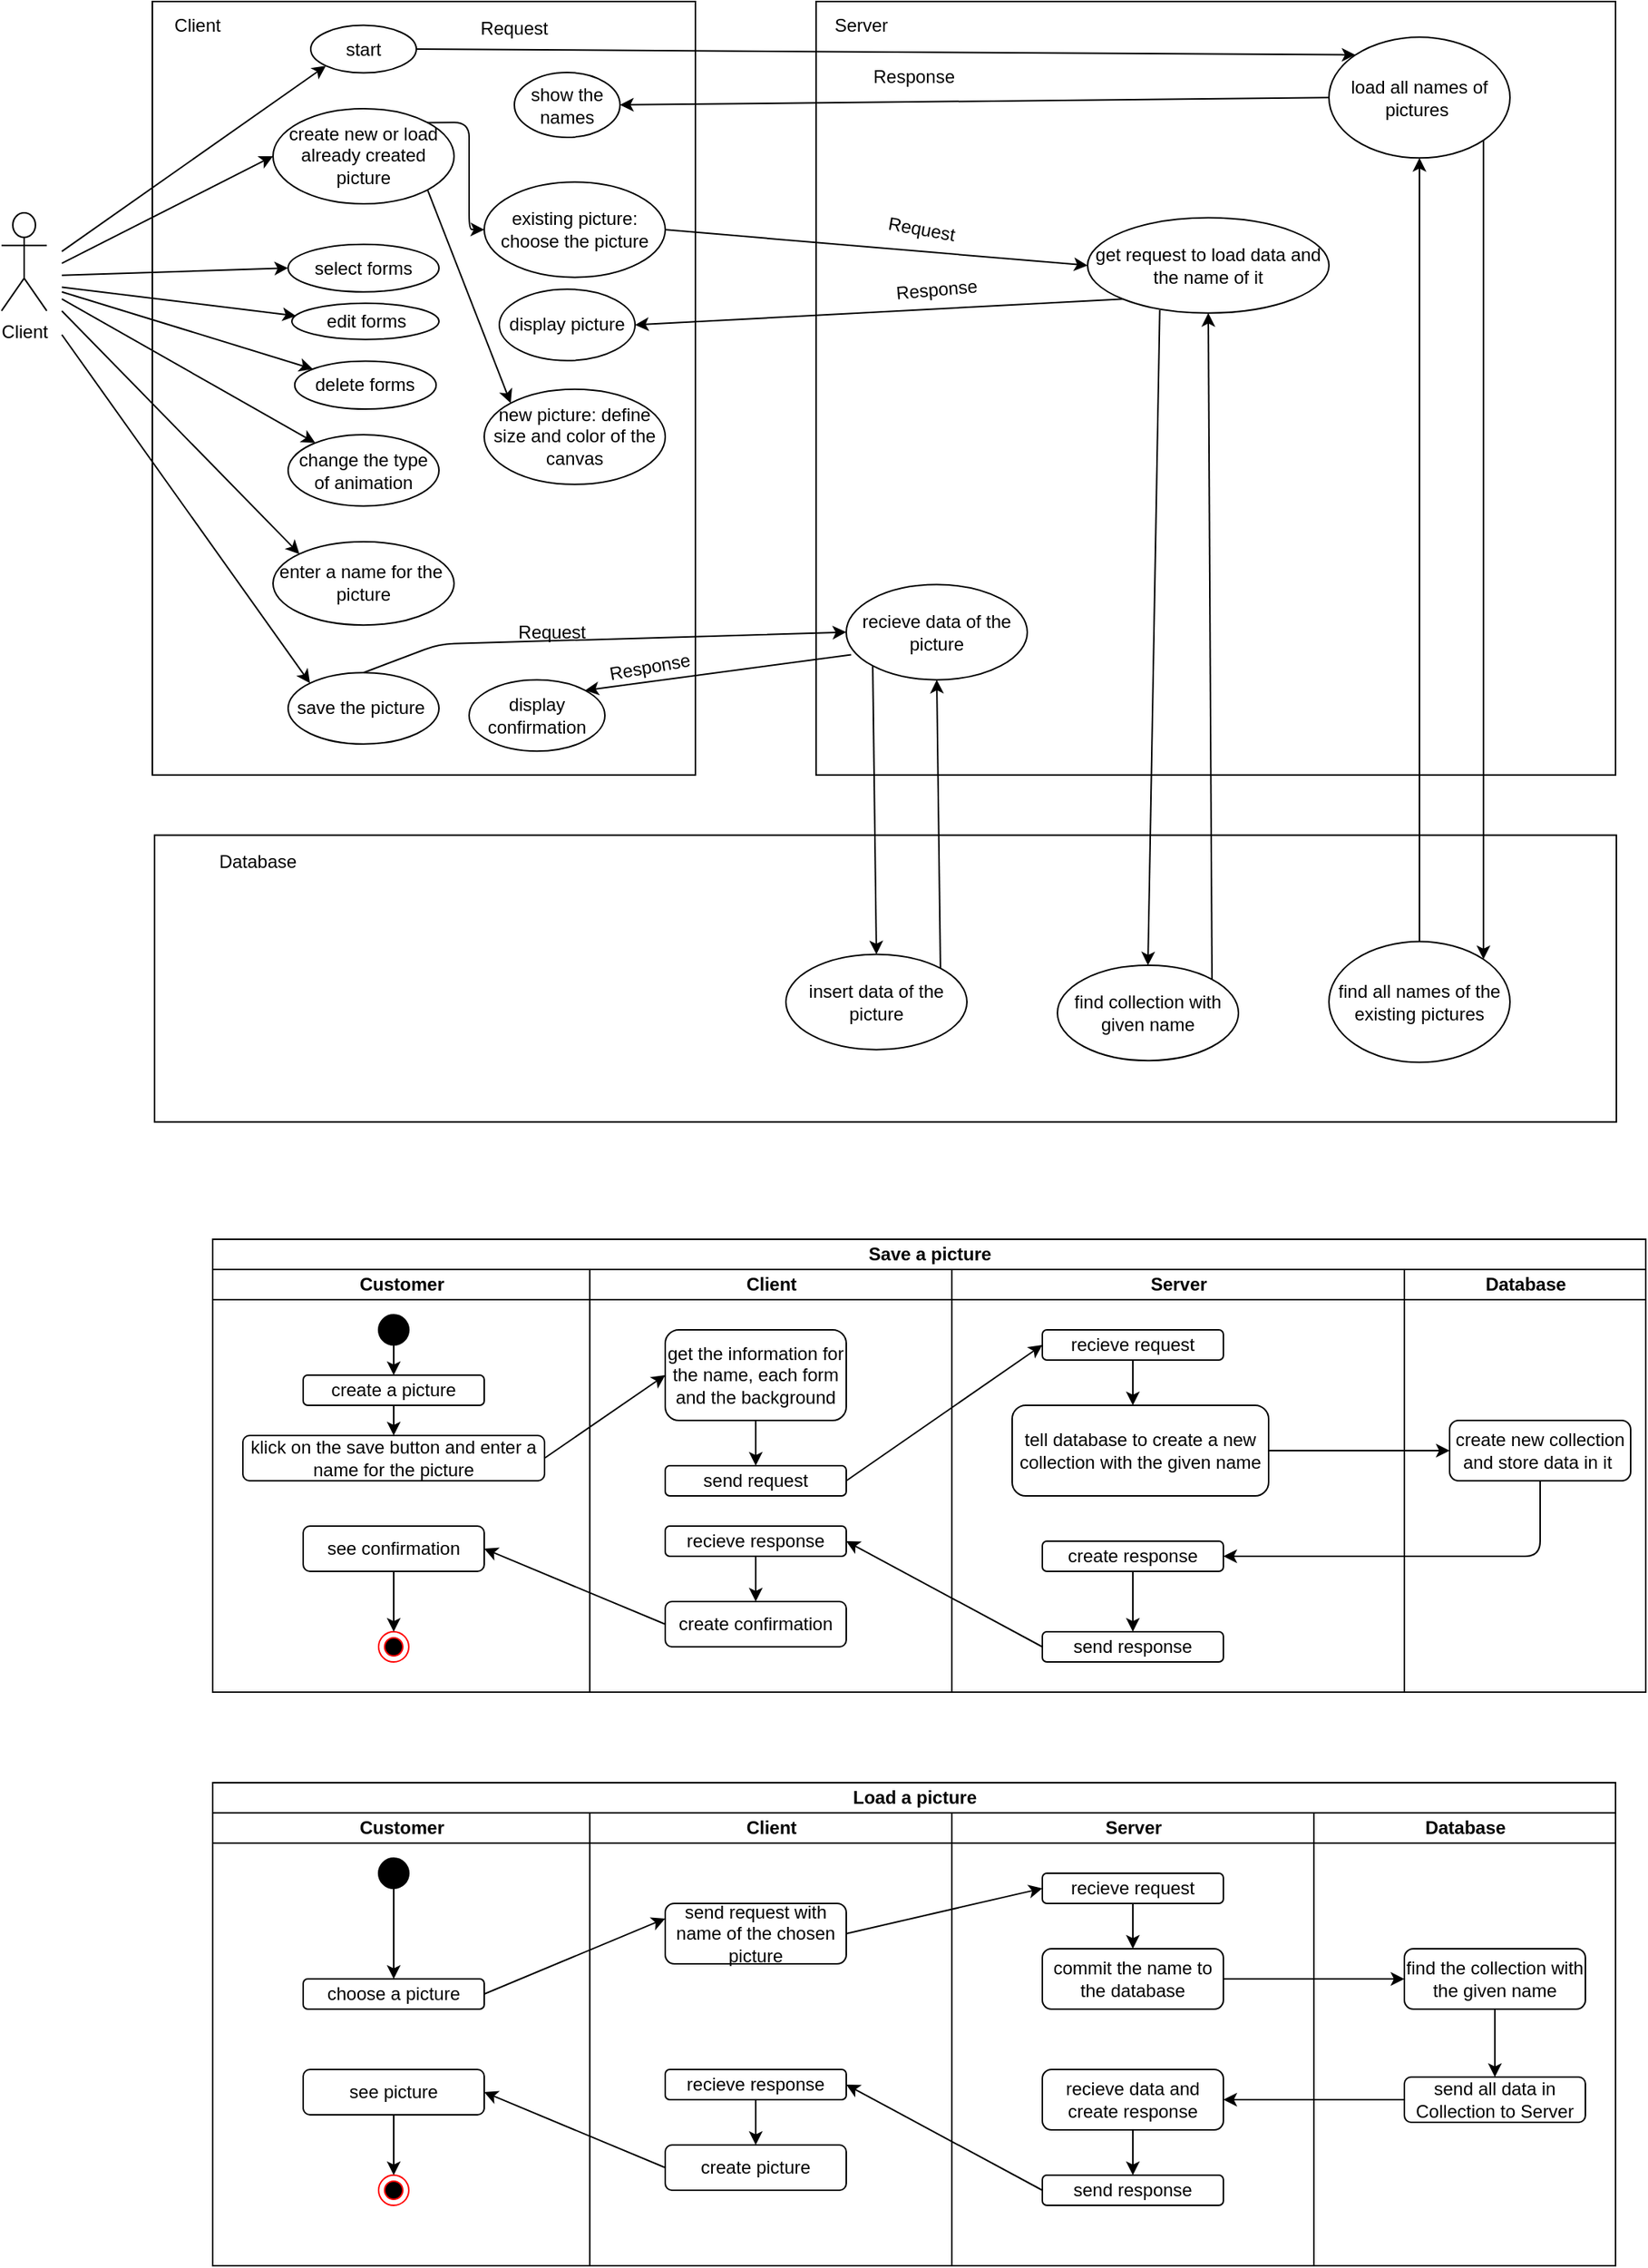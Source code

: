 <mxfile version="13.5.1" type="device" pages="7"><diagram id="0BefFqpuxBT8arlX6YO2" name="UseCaseDiagram"><mxGraphModel dx="1024" dy="592" grid="1" gridSize="10" guides="1" tooltips="1" connect="1" arrows="1" fold="1" page="1" pageScale="1" pageWidth="1169" pageHeight="827" math="0" shadow="0"><root><mxCell id="clbxHxLQpVJA_SyuHeHV-0"/><mxCell id="clbxHxLQpVJA_SyuHeHV-1" parent="clbxHxLQpVJA_SyuHeHV-0"/><mxCell id="clbxHxLQpVJA_SyuHeHV-2" value="" style="rounded=0;whiteSpace=wrap;html=1;" parent="clbxHxLQpVJA_SyuHeHV-1" vertex="1"><mxGeometry x="160" y="40" width="360" height="512.412" as="geometry"/></mxCell><mxCell id="clbxHxLQpVJA_SyuHeHV-3" value="Client" style="text;html=1;strokeColor=none;fillColor=none;align=center;verticalAlign=middle;whiteSpace=wrap;rounded=0;" parent="clbxHxLQpVJA_SyuHeHV-1" vertex="1"><mxGeometry x="170" y="47.883" width="40" height="15.767" as="geometry"/></mxCell><mxCell id="clbxHxLQpVJA_SyuHeHV-4" value="Client" style="shape=umlActor;verticalLabelPosition=bottom;labelBackgroundColor=#ffffff;verticalAlign=top;html=1;outlineConnect=0;" parent="clbxHxLQpVJA_SyuHeHV-1" vertex="1"><mxGeometry x="60" y="180" width="30" height="64.96" as="geometry"/></mxCell><mxCell id="clbxHxLQpVJA_SyuHeHV-5" value="start" style="ellipse;whiteSpace=wrap;html=1;" parent="clbxHxLQpVJA_SyuHeHV-1" vertex="1"><mxGeometry x="265" y="55.767" width="70" height="31.533" as="geometry"/></mxCell><mxCell id="clbxHxLQpVJA_SyuHeHV-6" value="select forms" style="ellipse;whiteSpace=wrap;html=1;" parent="clbxHxLQpVJA_SyuHeHV-1" vertex="1"><mxGeometry x="250" y="200.819" width="100" height="31.533" as="geometry"/></mxCell><mxCell id="clbxHxLQpVJA_SyuHeHV-7" value="edit forms" style="ellipse;whiteSpace=wrap;html=1;" parent="clbxHxLQpVJA_SyuHeHV-1" vertex="1"><mxGeometry x="252.5" y="239.88" width="97.5" height="24" as="geometry"/></mxCell><mxCell id="clbxHxLQpVJA_SyuHeHV-8" value="change the type of animation" style="ellipse;whiteSpace=wrap;html=1;" parent="clbxHxLQpVJA_SyuHeHV-1" vertex="1"><mxGeometry x="250" y="326.951" width="100" height="47.3" as="geometry"/></mxCell><mxCell id="clbxHxLQpVJA_SyuHeHV-9" value="enter a name for the&amp;nbsp;&lt;br&gt;picture" style="ellipse;whiteSpace=wrap;html=1;" parent="clbxHxLQpVJA_SyuHeHV-1" vertex="1"><mxGeometry x="240" y="397.9" width="120" height="55.183" as="geometry"/></mxCell><mxCell id="clbxHxLQpVJA_SyuHeHV-10" value="save the picture&amp;nbsp;" style="ellipse;whiteSpace=wrap;html=1;" parent="clbxHxLQpVJA_SyuHeHV-1" vertex="1"><mxGeometry x="250" y="484.616" width="100" height="47.3" as="geometry"/></mxCell><mxCell id="clbxHxLQpVJA_SyuHeHV-11" value="create new or load already created picture" style="ellipse;whiteSpace=wrap;html=1;" parent="clbxHxLQpVJA_SyuHeHV-1" vertex="1"><mxGeometry x="240" y="110.949" width="120" height="63.066" as="geometry"/></mxCell><mxCell id="clbxHxLQpVJA_SyuHeHV-12" value="new picture: define size and color of the canvas" style="ellipse;whiteSpace=wrap;html=1;" parent="clbxHxLQpVJA_SyuHeHV-1" vertex="1"><mxGeometry x="380" y="296.819" width="120" height="63.066" as="geometry"/></mxCell><mxCell id="clbxHxLQpVJA_SyuHeHV-13" value="" style="rounded=0;whiteSpace=wrap;html=1;" parent="clbxHxLQpVJA_SyuHeHV-1" vertex="1"><mxGeometry x="600" y="40" width="530" height="512.412" as="geometry"/></mxCell><mxCell id="clbxHxLQpVJA_SyuHeHV-14" value="" style="rounded=0;whiteSpace=wrap;html=1;rotation=90;" parent="clbxHxLQpVJA_SyuHeHV-1" vertex="1"><mxGeometry x="551" y="202.73" width="190" height="969.1" as="geometry"/></mxCell><mxCell id="clbxHxLQpVJA_SyuHeHV-15" value="Server" style="text;html=1;strokeColor=none;fillColor=none;align=center;verticalAlign=middle;whiteSpace=wrap;rounded=0;" parent="clbxHxLQpVJA_SyuHeHV-1" vertex="1"><mxGeometry x="610" y="47.883" width="40" height="15.767" as="geometry"/></mxCell><mxCell id="clbxHxLQpVJA_SyuHeHV-16" value="existing picture: choose the picture" style="ellipse;whiteSpace=wrap;html=1;" parent="clbxHxLQpVJA_SyuHeHV-1" vertex="1"><mxGeometry x="380" y="159.65" width="120" height="63.066" as="geometry"/></mxCell><mxCell id="clbxHxLQpVJA_SyuHeHV-17" value="recieve data of the picture" style="ellipse;whiteSpace=wrap;html=1;" parent="clbxHxLQpVJA_SyuHeHV-1" vertex="1"><mxGeometry x="620" y="426.28" width="120" height="63.066" as="geometry"/></mxCell><mxCell id="clbxHxLQpVJA_SyuHeHV-18" value="insert data of the picture" style="ellipse;whiteSpace=wrap;html=1;" parent="clbxHxLQpVJA_SyuHeHV-1" vertex="1"><mxGeometry x="580" y="671.248" width="120" height="63.066" as="geometry"/></mxCell><mxCell id="clbxHxLQpVJA_SyuHeHV-19" value="" style="endArrow=classic;html=1;entryX=0;entryY=1;entryDx=0;entryDy=0;" parent="clbxHxLQpVJA_SyuHeHV-1" target="clbxHxLQpVJA_SyuHeHV-5" edge="1"><mxGeometry width="50" height="50" relative="1" as="geometry"><mxPoint x="100" y="205.548" as="sourcePoint"/><mxPoint x="140" y="166.132" as="targetPoint"/></mxGeometry></mxCell><mxCell id="clbxHxLQpVJA_SyuHeHV-20" value="" style="endArrow=classic;html=1;entryX=0;entryY=0.5;entryDx=0;entryDy=0;" parent="clbxHxLQpVJA_SyuHeHV-1" target="clbxHxLQpVJA_SyuHeHV-11" edge="1"><mxGeometry width="50" height="50" relative="1" as="geometry"><mxPoint x="100" y="213.432" as="sourcePoint"/><mxPoint x="130" y="386.863" as="targetPoint"/></mxGeometry></mxCell><mxCell id="clbxHxLQpVJA_SyuHeHV-21" value="" style="endArrow=classic;html=1;entryX=0;entryY=0.5;entryDx=0;entryDy=0;" parent="clbxHxLQpVJA_SyuHeHV-1" target="clbxHxLQpVJA_SyuHeHV-6" edge="1"><mxGeometry width="50" height="50" relative="1" as="geometry"><mxPoint x="100" y="221.315" as="sourcePoint"/><mxPoint x="90" y="331.681" as="targetPoint"/></mxGeometry></mxCell><mxCell id="clbxHxLQpVJA_SyuHeHV-22" value="" style="endArrow=classic;html=1;entryX=0.029;entryY=0.352;entryDx=0;entryDy=0;entryPerimeter=0;" parent="clbxHxLQpVJA_SyuHeHV-1" target="clbxHxLQpVJA_SyuHeHV-7" edge="1"><mxGeometry width="50" height="50" relative="1" as="geometry"><mxPoint x="100" y="229.198" as="sourcePoint"/><mxPoint x="120" y="347.447" as="targetPoint"/></mxGeometry></mxCell><mxCell id="clbxHxLQpVJA_SyuHeHV-23" value="" style="endArrow=classic;html=1;" parent="clbxHxLQpVJA_SyuHeHV-1" target="clbxHxLQpVJA_SyuHeHV-8" edge="1"><mxGeometry width="50" height="50" relative="1" as="geometry"><mxPoint x="100" y="237.082" as="sourcePoint"/><mxPoint x="140" y="355.33" as="targetPoint"/></mxGeometry></mxCell><mxCell id="clbxHxLQpVJA_SyuHeHV-24" value="" style="endArrow=classic;html=1;entryX=0;entryY=0;entryDx=0;entryDy=0;" parent="clbxHxLQpVJA_SyuHeHV-1" target="clbxHxLQpVJA_SyuHeHV-9" edge="1"><mxGeometry width="50" height="50" relative="1" as="geometry"><mxPoint x="100" y="244.965" as="sourcePoint"/><mxPoint x="100" y="394.747" as="targetPoint"/></mxGeometry></mxCell><mxCell id="clbxHxLQpVJA_SyuHeHV-25" value="" style="endArrow=classic;html=1;entryX=0;entryY=0;entryDx=0;entryDy=0;" parent="clbxHxLQpVJA_SyuHeHV-1" target="clbxHxLQpVJA_SyuHeHV-10" edge="1"><mxGeometry width="50" height="50" relative="1" as="geometry"><mxPoint x="100" y="260.731" as="sourcePoint"/><mxPoint x="140" y="378.98" as="targetPoint"/></mxGeometry></mxCell><mxCell id="clbxHxLQpVJA_SyuHeHV-26" value="" style="endArrow=classic;html=1;exitX=1;exitY=0;exitDx=0;exitDy=0;entryX=0;entryY=0.5;entryDx=0;entryDy=0;" parent="clbxHxLQpVJA_SyuHeHV-1" source="clbxHxLQpVJA_SyuHeHV-11" target="clbxHxLQpVJA_SyuHeHV-16" edge="1"><mxGeometry width="50" height="50" relative="1" as="geometry"><mxPoint x="80" y="371.097" as="sourcePoint"/><mxPoint x="130" y="331.681" as="targetPoint"/><Array as="points"><mxPoint x="370" y="120"/><mxPoint x="370" y="191"/></Array></mxGeometry></mxCell><mxCell id="clbxHxLQpVJA_SyuHeHV-27" value="" style="endArrow=classic;html=1;exitX=1;exitY=1;exitDx=0;exitDy=0;entryX=0;entryY=0;entryDx=0;entryDy=0;" parent="clbxHxLQpVJA_SyuHeHV-1" source="clbxHxLQpVJA_SyuHeHV-11" target="clbxHxLQpVJA_SyuHeHV-12" edge="1"><mxGeometry width="50" height="50" relative="1" as="geometry"><mxPoint x="80" y="402.63" as="sourcePoint"/><mxPoint x="130" y="363.214" as="targetPoint"/></mxGeometry></mxCell><mxCell id="clbxHxLQpVJA_SyuHeHV-28" value="" style="endArrow=classic;html=1;exitX=0.5;exitY=0;exitDx=0;exitDy=0;entryX=0;entryY=0.5;entryDx=0;entryDy=0;" parent="clbxHxLQpVJA_SyuHeHV-1" source="clbxHxLQpVJA_SyuHeHV-10" target="clbxHxLQpVJA_SyuHeHV-17" edge="1"><mxGeometry width="50" height="50" relative="1" as="geometry"><mxPoint x="460" y="623.361" as="sourcePoint"/><mxPoint x="510" y="583.945" as="targetPoint"/><Array as="points"><mxPoint x="350" y="465.696"/></Array></mxGeometry></mxCell><mxCell id="clbxHxLQpVJA_SyuHeHV-29" value="" style="endArrow=classic;html=1;exitX=0;exitY=1;exitDx=0;exitDy=0;entryX=0.5;entryY=0;entryDx=0;entryDy=0;" parent="clbxHxLQpVJA_SyuHeHV-1" source="clbxHxLQpVJA_SyuHeHV-17" target="clbxHxLQpVJA_SyuHeHV-18" edge="1"><mxGeometry width="50" height="50" relative="1" as="geometry"><mxPoint x="410" y="615.478" as="sourcePoint"/><mxPoint x="460" y="576.062" as="targetPoint"/></mxGeometry></mxCell><mxCell id="clbxHxLQpVJA_SyuHeHV-30" value="display confirmation" style="ellipse;whiteSpace=wrap;html=1;" parent="clbxHxLQpVJA_SyuHeHV-1" vertex="1"><mxGeometry x="370" y="489.346" width="90" height="47.3" as="geometry"/></mxCell><mxCell id="clbxHxLQpVJA_SyuHeHV-31" value="" style="endArrow=classic;html=1;exitX=0.027;exitY=0.736;exitDx=0;exitDy=0;exitPerimeter=0;entryX=1;entryY=0;entryDx=0;entryDy=0;" parent="clbxHxLQpVJA_SyuHeHV-1" source="clbxHxLQpVJA_SyuHeHV-17" target="clbxHxLQpVJA_SyuHeHV-30" edge="1"><mxGeometry width="50" height="50" relative="1" as="geometry"><mxPoint x="260" y="654.894" as="sourcePoint"/><mxPoint x="310" y="615.478" as="targetPoint"/></mxGeometry></mxCell><mxCell id="clbxHxLQpVJA_SyuHeHV-32" value="Request" style="text;html=1;strokeColor=none;fillColor=none;align=center;verticalAlign=middle;whiteSpace=wrap;rounded=0;" parent="clbxHxLQpVJA_SyuHeHV-1" vertex="1"><mxGeometry x="405" y="449.93" width="40" height="15.767" as="geometry"/></mxCell><mxCell id="clbxHxLQpVJA_SyuHeHV-33" value="Response" style="text;html=1;strokeColor=none;fillColor=none;align=center;verticalAlign=middle;whiteSpace=wrap;rounded=0;rotation=-10;" parent="clbxHxLQpVJA_SyuHeHV-1" vertex="1"><mxGeometry x="470" y="473.579" width="40" height="15.767" as="geometry"/></mxCell><mxCell id="clbxHxLQpVJA_SyuHeHV-34" value="get request to load data and the name of it" style="ellipse;whiteSpace=wrap;html=1;" parent="clbxHxLQpVJA_SyuHeHV-1" vertex="1"><mxGeometry x="780" y="183.3" width="160" height="63.066" as="geometry"/></mxCell><mxCell id="clbxHxLQpVJA_SyuHeHV-35" value="find collection with given name" style="ellipse;whiteSpace=wrap;html=1;" parent="clbxHxLQpVJA_SyuHeHV-1" vertex="1"><mxGeometry x="760" y="678.544" width="120" height="63.066" as="geometry"/></mxCell><mxCell id="clbxHxLQpVJA_SyuHeHV-36" value="display picture" style="ellipse;whiteSpace=wrap;html=1;" parent="clbxHxLQpVJA_SyuHeHV-1" vertex="1"><mxGeometry x="390" y="230.599" width="90" height="47.3" as="geometry"/></mxCell><mxCell id="clbxHxLQpVJA_SyuHeHV-37" value="" style="endArrow=classic;html=1;exitX=1;exitY=0;exitDx=0;exitDy=0;entryX=0.5;entryY=1;entryDx=0;entryDy=0;" parent="clbxHxLQpVJA_SyuHeHV-1" source="clbxHxLQpVJA_SyuHeHV-35" target="clbxHxLQpVJA_SyuHeHV-34" edge="1"><mxGeometry width="50" height="50" relative="1" as="geometry"><mxPoint x="760" y="647.011" as="sourcePoint"/><mxPoint x="810" y="607.595" as="targetPoint"/></mxGeometry></mxCell><mxCell id="clbxHxLQpVJA_SyuHeHV-38" value="" style="endArrow=classic;html=1;exitX=0;exitY=1;exitDx=0;exitDy=0;entryX=1;entryY=0.5;entryDx=0;entryDy=0;" parent="clbxHxLQpVJA_SyuHeHV-1" source="clbxHxLQpVJA_SyuHeHV-34" target="clbxHxLQpVJA_SyuHeHV-36" edge="1"><mxGeometry width="50" height="50" relative="1" as="geometry"><mxPoint x="670" y="340.965" as="sourcePoint"/><mxPoint x="720" y="301.548" as="targetPoint"/></mxGeometry></mxCell><mxCell id="clbxHxLQpVJA_SyuHeHV-39" value="" style="endArrow=classic;html=1;exitX=1;exitY=0.5;exitDx=0;exitDy=0;entryX=0;entryY=0.5;entryDx=0;entryDy=0;" parent="clbxHxLQpVJA_SyuHeHV-1" source="clbxHxLQpVJA_SyuHeHV-16" target="clbxHxLQpVJA_SyuHeHV-34" edge="1"><mxGeometry width="50" height="50" relative="1" as="geometry"><mxPoint x="690" y="388.264" as="sourcePoint"/><mxPoint x="740" y="348.848" as="targetPoint"/></mxGeometry></mxCell><mxCell id="clbxHxLQpVJA_SyuHeHV-40" value="" style="endArrow=classic;html=1;exitX=0.299;exitY=0.968;exitDx=0;exitDy=0;exitPerimeter=0;entryX=0.5;entryY=0;entryDx=0;entryDy=0;" parent="clbxHxLQpVJA_SyuHeHV-1" source="clbxHxLQpVJA_SyuHeHV-34" target="clbxHxLQpVJA_SyuHeHV-35" edge="1"><mxGeometry width="50" height="50" relative="1" as="geometry"><mxPoint x="760" y="615.478" as="sourcePoint"/><mxPoint x="810" y="576.062" as="targetPoint"/></mxGeometry></mxCell><mxCell id="clbxHxLQpVJA_SyuHeHV-41" value="Response" style="text;html=1;strokeColor=none;fillColor=none;align=center;verticalAlign=middle;whiteSpace=wrap;rounded=0;rotation=-5;" parent="clbxHxLQpVJA_SyuHeHV-1" vertex="1"><mxGeometry x="660" y="222.716" width="40" height="15.767" as="geometry"/></mxCell><mxCell id="clbxHxLQpVJA_SyuHeHV-42" value="Request" style="text;html=1;strokeColor=none;fillColor=none;align=center;verticalAlign=middle;whiteSpace=wrap;rounded=0;rotation=10;" parent="clbxHxLQpVJA_SyuHeHV-1" vertex="1"><mxGeometry x="650" y="183.3" width="40" height="15.767" as="geometry"/></mxCell><mxCell id="7GIcbeVPgPYIzftUq3PG-0" value="Save a picture" style="swimlane;html=1;childLayout=stackLayout;resizeParent=1;resizeParentMax=0;startSize=20;" parent="clbxHxLQpVJA_SyuHeHV-1" vertex="1"><mxGeometry x="200" y="860" width="950" height="300" as="geometry"><mxRectangle x="200" y="860" width="50" height="40" as="alternateBounds"/></mxGeometry></mxCell><mxCell id="7GIcbeVPgPYIzftUq3PG-1" value="Customer" style="swimlane;html=1;startSize=20;" parent="7GIcbeVPgPYIzftUq3PG-0" vertex="1"><mxGeometry y="20" width="250" height="280" as="geometry"/></mxCell><mxCell id="7GIcbeVPgPYIzftUq3PG-8" value="klick on the save button and enter a name for the picture" style="rounded=1;whiteSpace=wrap;html=1;" parent="7GIcbeVPgPYIzftUq3PG-1" vertex="1"><mxGeometry x="20" y="110" width="200" height="30" as="geometry"/></mxCell><mxCell id="7GIcbeVPgPYIzftUq3PG-7" value="create a picture" style="rounded=1;whiteSpace=wrap;html=1;" parent="7GIcbeVPgPYIzftUq3PG-1" vertex="1"><mxGeometry x="60" y="70" width="120" height="20" as="geometry"/></mxCell><mxCell id="7GIcbeVPgPYIzftUq3PG-9" value="" style="ellipse;whiteSpace=wrap;html=1;aspect=fixed;fillColor=#000000;" parent="7GIcbeVPgPYIzftUq3PG-1" vertex="1"><mxGeometry x="110" y="30" width="20" height="20" as="geometry"/></mxCell><mxCell id="7GIcbeVPgPYIzftUq3PG-18" value="see confirmation" style="rounded=1;whiteSpace=wrap;html=1;fillColor=#FFFFFF;" parent="7GIcbeVPgPYIzftUq3PG-1" vertex="1"><mxGeometry x="60" y="170" width="120" height="30" as="geometry"/></mxCell><mxCell id="7GIcbeVPgPYIzftUq3PG-19" value="" style="ellipse;html=1;shape=endState;fillColor=#000000;strokeColor=#ff0000;aspect=fixed;" parent="7GIcbeVPgPYIzftUq3PG-1" vertex="1"><mxGeometry x="110" y="240" width="20" height="20" as="geometry"/></mxCell><mxCell id="7GIcbeVPgPYIzftUq3PG-20" value="" style="endArrow=classic;html=1;exitX=0.5;exitY=1;exitDx=0;exitDy=0;entryX=0.5;entryY=0;entryDx=0;entryDy=0;" parent="7GIcbeVPgPYIzftUq3PG-1" source="7GIcbeVPgPYIzftUq3PG-9" target="7GIcbeVPgPYIzftUq3PG-7" edge="1"><mxGeometry width="50" height="50" relative="1" as="geometry"><mxPoint x="-80" y="160" as="sourcePoint"/><mxPoint x="-30" y="110" as="targetPoint"/></mxGeometry></mxCell><mxCell id="7GIcbeVPgPYIzftUq3PG-21" value="" style="endArrow=classic;html=1;exitX=0.5;exitY=1;exitDx=0;exitDy=0;" parent="7GIcbeVPgPYIzftUq3PG-1" source="7GIcbeVPgPYIzftUq3PG-7" target="7GIcbeVPgPYIzftUq3PG-8" edge="1"><mxGeometry width="50" height="50" relative="1" as="geometry"><mxPoint x="-80" y="160" as="sourcePoint"/><mxPoint x="-30" y="110" as="targetPoint"/></mxGeometry></mxCell><mxCell id="7GIcbeVPgPYIzftUq3PG-31" value="" style="endArrow=classic;html=1;exitX=0.5;exitY=1;exitDx=0;exitDy=0;entryX=0.5;entryY=0;entryDx=0;entryDy=0;" parent="7GIcbeVPgPYIzftUq3PG-1" source="7GIcbeVPgPYIzftUq3PG-18" target="7GIcbeVPgPYIzftUq3PG-19" edge="1"><mxGeometry width="50" height="50" relative="1" as="geometry"><mxPoint x="210" y="400" as="sourcePoint"/><mxPoint x="260" y="350" as="targetPoint"/></mxGeometry></mxCell><mxCell id="7GIcbeVPgPYIzftUq3PG-2" value="Client" style="swimlane;html=1;startSize=20;" parent="7GIcbeVPgPYIzftUq3PG-0" vertex="1"><mxGeometry x="250" y="20" width="240" height="280" as="geometry"/></mxCell><mxCell id="7GIcbeVPgPYIzftUq3PG-10" value="get the information for the name, each form and the background" style="rounded=1;whiteSpace=wrap;html=1;fillColor=#FFFFFF;" parent="7GIcbeVPgPYIzftUq3PG-2" vertex="1"><mxGeometry x="50" y="40" width="120" height="60" as="geometry"/></mxCell><mxCell id="7GIcbeVPgPYIzftUq3PG-11" value="send request" style="rounded=1;whiteSpace=wrap;html=1;fillColor=#FFFFFF;" parent="7GIcbeVPgPYIzftUq3PG-2" vertex="1"><mxGeometry x="50" y="130" width="120" height="20" as="geometry"/></mxCell><mxCell id="7GIcbeVPgPYIzftUq3PG-16" value="recieve response" style="rounded=1;whiteSpace=wrap;html=1;fillColor=#FFFFFF;" parent="7GIcbeVPgPYIzftUq3PG-2" vertex="1"><mxGeometry x="50" y="170" width="120" height="20" as="geometry"/></mxCell><mxCell id="7GIcbeVPgPYIzftUq3PG-17" value="create confirmation" style="rounded=1;whiteSpace=wrap;html=1;fillColor=#FFFFFF;" parent="7GIcbeVPgPYIzftUq3PG-2" vertex="1"><mxGeometry x="50" y="220" width="120" height="30" as="geometry"/></mxCell><mxCell id="7GIcbeVPgPYIzftUq3PG-23" value="" style="endArrow=classic;html=1;exitX=0.5;exitY=1;exitDx=0;exitDy=0;entryX=0.5;entryY=0;entryDx=0;entryDy=0;" parent="7GIcbeVPgPYIzftUq3PG-2" source="7GIcbeVPgPYIzftUq3PG-10" target="7GIcbeVPgPYIzftUq3PG-11" edge="1"><mxGeometry width="50" height="50" relative="1" as="geometry"><mxPoint x="-350" y="260" as="sourcePoint"/><mxPoint x="-300" y="210" as="targetPoint"/></mxGeometry></mxCell><mxCell id="7GIcbeVPgPYIzftUq3PG-29" value="" style="endArrow=classic;html=1;exitX=0.5;exitY=1;exitDx=0;exitDy=0;entryX=0.5;entryY=0;entryDx=0;entryDy=0;" parent="7GIcbeVPgPYIzftUq3PG-2" source="7GIcbeVPgPYIzftUq3PG-16" target="7GIcbeVPgPYIzftUq3PG-17" edge="1"><mxGeometry width="50" height="50" relative="1" as="geometry"><mxPoint x="170" y="410" as="sourcePoint"/><mxPoint x="220" y="360" as="targetPoint"/></mxGeometry></mxCell><mxCell id="7GIcbeVPgPYIzftUq3PG-3" value="Server" style="swimlane;html=1;startSize=20;" parent="7GIcbeVPgPYIzftUq3PG-0" vertex="1"><mxGeometry x="490" y="20" width="300" height="280" as="geometry"/></mxCell><mxCell id="7GIcbeVPgPYIzftUq3PG-12" value="recieve request" style="rounded=1;whiteSpace=wrap;html=1;fillColor=#FFFFFF;" parent="7GIcbeVPgPYIzftUq3PG-3" vertex="1"><mxGeometry x="60" y="40" width="120" height="20" as="geometry"/></mxCell><mxCell id="7GIcbeVPgPYIzftUq3PG-15" value="send response" style="rounded=1;whiteSpace=wrap;html=1;fillColor=#FFFFFF;" parent="7GIcbeVPgPYIzftUq3PG-3" vertex="1"><mxGeometry x="60" y="240" width="120" height="20" as="geometry"/></mxCell><mxCell id="7GIcbeVPgPYIzftUq3PG-14" value="create response" style="rounded=1;whiteSpace=wrap;html=1;fillColor=#FFFFFF;" parent="7GIcbeVPgPYIzftUq3PG-3" vertex="1"><mxGeometry x="60" y="180" width="120" height="20" as="geometry"/></mxCell><mxCell id="7GIcbeVPgPYIzftUq3PG-27" value="" style="endArrow=classic;html=1;exitX=0.5;exitY=1;exitDx=0;exitDy=0;entryX=0.5;entryY=0;entryDx=0;entryDy=0;" parent="7GIcbeVPgPYIzftUq3PG-3" source="7GIcbeVPgPYIzftUq3PG-14" target="7GIcbeVPgPYIzftUq3PG-15" edge="1"><mxGeometry width="50" height="50" relative="1" as="geometry"><mxPoint x="90" y="390" as="sourcePoint"/><mxPoint x="140" y="340" as="targetPoint"/></mxGeometry></mxCell><mxCell id="yklHjYxMr5dHUdmGEHR--23" value="tell database to create a new collection with the given name" style="rounded=1;whiteSpace=wrap;html=1;" parent="7GIcbeVPgPYIzftUq3PG-3" vertex="1"><mxGeometry x="40" y="90" width="170" height="60" as="geometry"/></mxCell><mxCell id="7GIcbeVPgPYIzftUq3PG-22" value="" style="endArrow=classic;html=1;exitX=1;exitY=0.5;exitDx=0;exitDy=0;entryX=0;entryY=0.5;entryDx=0;entryDy=0;" parent="7GIcbeVPgPYIzftUq3PG-0" source="7GIcbeVPgPYIzftUq3PG-8" target="7GIcbeVPgPYIzftUq3PG-10" edge="1"><mxGeometry width="50" height="50" relative="1" as="geometry"><mxPoint x="-90" y="190" as="sourcePoint"/><mxPoint x="-40" y="140" as="targetPoint"/></mxGeometry></mxCell><mxCell id="7GIcbeVPgPYIzftUq3PG-24" value="" style="endArrow=classic;html=1;exitX=1;exitY=0.5;exitDx=0;exitDy=0;entryX=0;entryY=0.5;entryDx=0;entryDy=0;" parent="7GIcbeVPgPYIzftUq3PG-0" source="7GIcbeVPgPYIzftUq3PG-11" target="7GIcbeVPgPYIzftUq3PG-12" edge="1"><mxGeometry width="50" height="50" relative="1" as="geometry"><mxPoint x="-110" y="270" as="sourcePoint"/><mxPoint x="-60" y="220" as="targetPoint"/></mxGeometry></mxCell><mxCell id="7GIcbeVPgPYIzftUq3PG-28" value="" style="endArrow=classic;html=1;exitX=0;exitY=0.5;exitDx=0;exitDy=0;entryX=1;entryY=0.5;entryDx=0;entryDy=0;" parent="7GIcbeVPgPYIzftUq3PG-0" source="7GIcbeVPgPYIzftUq3PG-15" target="7GIcbeVPgPYIzftUq3PG-16" edge="1"><mxGeometry width="50" height="50" relative="1" as="geometry"><mxPoint x="500" y="400" as="sourcePoint"/><mxPoint x="550" y="350" as="targetPoint"/></mxGeometry></mxCell><mxCell id="7GIcbeVPgPYIzftUq3PG-30" value="" style="endArrow=classic;html=1;exitX=0;exitY=0.5;exitDx=0;exitDy=0;entryX=1;entryY=0.5;entryDx=0;entryDy=0;" parent="7GIcbeVPgPYIzftUq3PG-0" source="7GIcbeVPgPYIzftUq3PG-17" target="7GIcbeVPgPYIzftUq3PG-18" edge="1"><mxGeometry width="50" height="50" relative="1" as="geometry"><mxPoint x="250" y="440" as="sourcePoint"/><mxPoint x="300" y="390" as="targetPoint"/></mxGeometry></mxCell><mxCell id="yklHjYxMr5dHUdmGEHR--9" value="Database" style="swimlane;html=1;startSize=20;" parent="7GIcbeVPgPYIzftUq3PG-0" vertex="1"><mxGeometry x="790" y="20" width="160" height="280" as="geometry"/></mxCell><mxCell id="yklHjYxMr5dHUdmGEHR--11" value="create new collection and store data in it&amp;nbsp;" style="rounded=1;whiteSpace=wrap;html=1;fillColor=#FFFFFF;" parent="yklHjYxMr5dHUdmGEHR--9" vertex="1"><mxGeometry x="30" y="100" width="120" height="40" as="geometry"/></mxCell><mxCell id="7GIcbeVPgPYIzftUq3PG-26" value="" style="endArrow=classic;html=1;exitX=1;exitY=0.5;exitDx=0;exitDy=0;entryX=0;entryY=0.5;entryDx=0;entryDy=0;" parent="7GIcbeVPgPYIzftUq3PG-0" source="yklHjYxMr5dHUdmGEHR--23" target="yklHjYxMr5dHUdmGEHR--11" edge="1"><mxGeometry width="50" height="50" relative="1" as="geometry"><mxPoint x="660" y="120" as="sourcePoint"/><mxPoint x="530" y="330" as="targetPoint"/></mxGeometry></mxCell><mxCell id="yklHjYxMr5dHUdmGEHR--14" value="" style="endArrow=classic;html=1;exitX=0.5;exitY=1;exitDx=0;exitDy=0;entryX=1;entryY=0.5;entryDx=0;entryDy=0;" parent="7GIcbeVPgPYIzftUq3PG-0" source="yklHjYxMr5dHUdmGEHR--11" target="7GIcbeVPgPYIzftUq3PG-14" edge="1"><mxGeometry width="50" height="50" relative="1" as="geometry"><mxPoint x="720" y="380" as="sourcePoint"/><mxPoint x="630" y="190" as="targetPoint"/><Array as="points"><mxPoint x="880" y="210"/></Array></mxGeometry></mxCell><mxCell id="7GIcbeVPgPYIzftUq3PG-25" value="" style="endArrow=classic;html=1;exitX=0.5;exitY=1;exitDx=0;exitDy=0;" parent="clbxHxLQpVJA_SyuHeHV-1" source="7GIcbeVPgPYIzftUq3PG-12" edge="1"><mxGeometry width="50" height="50" relative="1" as="geometry"><mxPoint x="750" y="1250" as="sourcePoint"/><mxPoint x="810" y="970" as="targetPoint"/></mxGeometry></mxCell><mxCell id="7GIcbeVPgPYIzftUq3PG-60" value="" style="endArrow=classic;html=1;exitX=0.5;exitY=1;exitDx=0;exitDy=0;" parent="clbxHxLQpVJA_SyuHeHV-1" source="7GIcbeVPgPYIzftUq3PG-50" edge="1"><mxGeometry width="50" height="50" relative="1" as="geometry"><mxPoint x="750" y="1610" as="sourcePoint"/><mxPoint x="810" y="1330" as="targetPoint"/></mxGeometry></mxCell><mxCell id="7GIcbeVPgPYIzftUq3PG-32" value="Load a picture" style="swimlane;html=1;childLayout=stackLayout;resizeParent=1;resizeParentMax=0;startSize=20;" parent="clbxHxLQpVJA_SyuHeHV-1" vertex="1"><mxGeometry x="200" y="1220" width="930" height="320" as="geometry"/></mxCell><mxCell id="7GIcbeVPgPYIzftUq3PG-33" value="Customer" style="swimlane;html=1;startSize=20;" parent="7GIcbeVPgPYIzftUq3PG-32" vertex="1"><mxGeometry y="20" width="250" height="300" as="geometry"/></mxCell><mxCell id="7GIcbeVPgPYIzftUq3PG-36" value="" style="ellipse;whiteSpace=wrap;html=1;aspect=fixed;fillColor=#000000;" parent="7GIcbeVPgPYIzftUq3PG-33" vertex="1"><mxGeometry x="110" y="30" width="20" height="20" as="geometry"/></mxCell><mxCell id="7GIcbeVPgPYIzftUq3PG-37" value="see picture" style="rounded=1;whiteSpace=wrap;html=1;fillColor=#FFFFFF;" parent="7GIcbeVPgPYIzftUq3PG-33" vertex="1"><mxGeometry x="60" y="170" width="120" height="30" as="geometry"/></mxCell><mxCell id="7GIcbeVPgPYIzftUq3PG-38" value="" style="ellipse;html=1;shape=endState;fillColor=#000000;strokeColor=#ff0000;aspect=fixed;" parent="7GIcbeVPgPYIzftUq3PG-33" vertex="1"><mxGeometry x="110" y="240" width="20" height="20" as="geometry"/></mxCell><mxCell id="7GIcbeVPgPYIzftUq3PG-39" value="" style="endArrow=classic;html=1;exitX=0.5;exitY=1;exitDx=0;exitDy=0;entryX=0.5;entryY=0;entryDx=0;entryDy=0;" parent="7GIcbeVPgPYIzftUq3PG-33" source="7GIcbeVPgPYIzftUq3PG-36" target="7GIcbeVPgPYIzftUq3PG-35" edge="1"><mxGeometry width="50" height="50" relative="1" as="geometry"><mxPoint x="-80" y="160" as="sourcePoint"/><mxPoint x="-30" y="110" as="targetPoint"/></mxGeometry></mxCell><mxCell id="7GIcbeVPgPYIzftUq3PG-41" value="" style="endArrow=classic;html=1;exitX=0.5;exitY=1;exitDx=0;exitDy=0;entryX=0.5;entryY=0;entryDx=0;entryDy=0;" parent="7GIcbeVPgPYIzftUq3PG-33" source="7GIcbeVPgPYIzftUq3PG-37" target="7GIcbeVPgPYIzftUq3PG-38" edge="1"><mxGeometry width="50" height="50" relative="1" as="geometry"><mxPoint x="210" y="400" as="sourcePoint"/><mxPoint x="260" y="350" as="targetPoint"/></mxGeometry></mxCell><mxCell id="7GIcbeVPgPYIzftUq3PG-35" value="choose a picture" style="rounded=1;whiteSpace=wrap;html=1;" parent="7GIcbeVPgPYIzftUq3PG-33" vertex="1"><mxGeometry x="60" y="110" width="120" height="20" as="geometry"/></mxCell><mxCell id="7GIcbeVPgPYIzftUq3PG-42" value="Client" style="swimlane;html=1;startSize=20;" parent="7GIcbeVPgPYIzftUq3PG-32" vertex="1"><mxGeometry x="250" y="20" width="240" height="300" as="geometry"/></mxCell><mxCell id="7GIcbeVPgPYIzftUq3PG-45" value="recieve response" style="rounded=1;whiteSpace=wrap;html=1;fillColor=#FFFFFF;" parent="7GIcbeVPgPYIzftUq3PG-42" vertex="1"><mxGeometry x="50" y="170" width="120" height="20" as="geometry"/></mxCell><mxCell id="7GIcbeVPgPYIzftUq3PG-46" value="create picture" style="rounded=1;whiteSpace=wrap;html=1;fillColor=#FFFFFF;" parent="7GIcbeVPgPYIzftUq3PG-42" vertex="1"><mxGeometry x="50" y="220" width="120" height="30" as="geometry"/></mxCell><mxCell id="7GIcbeVPgPYIzftUq3PG-48" value="" style="endArrow=classic;html=1;exitX=0.5;exitY=1;exitDx=0;exitDy=0;entryX=0.5;entryY=0;entryDx=0;entryDy=0;" parent="7GIcbeVPgPYIzftUq3PG-42" source="7GIcbeVPgPYIzftUq3PG-45" target="7GIcbeVPgPYIzftUq3PG-46" edge="1"><mxGeometry width="50" height="50" relative="1" as="geometry"><mxPoint x="170" y="410" as="sourcePoint"/><mxPoint x="220" y="360" as="targetPoint"/></mxGeometry></mxCell><mxCell id="7GIcbeVPgPYIzftUq3PG-44" value="send request with name of the chosen picture" style="rounded=1;whiteSpace=wrap;html=1;fillColor=#FFFFFF;" parent="7GIcbeVPgPYIzftUq3PG-42" vertex="1"><mxGeometry x="50" y="60" width="120" height="40" as="geometry"/></mxCell><mxCell id="7GIcbeVPgPYIzftUq3PG-49" value="Server" style="swimlane;html=1;startSize=20;" parent="7GIcbeVPgPYIzftUq3PG-32" vertex="1"><mxGeometry x="490" y="20" width="240" height="300" as="geometry"/></mxCell><mxCell id="7GIcbeVPgPYIzftUq3PG-50" value="recieve request" style="rounded=1;whiteSpace=wrap;html=1;fillColor=#FFFFFF;" parent="7GIcbeVPgPYIzftUq3PG-49" vertex="1"><mxGeometry x="60" y="40" width="120" height="20" as="geometry"/></mxCell><mxCell id="7GIcbeVPgPYIzftUq3PG-51" value="commit the name to the database" style="rounded=1;whiteSpace=wrap;html=1;fillColor=#FFFFFF;" parent="7GIcbeVPgPYIzftUq3PG-49" vertex="1"><mxGeometry x="60" y="90" width="120" height="40" as="geometry"/></mxCell><mxCell id="7GIcbeVPgPYIzftUq3PG-52" value="send response" style="rounded=1;whiteSpace=wrap;html=1;fillColor=#FFFFFF;" parent="7GIcbeVPgPYIzftUq3PG-49" vertex="1"><mxGeometry x="60" y="240" width="120" height="20" as="geometry"/></mxCell><mxCell id="7GIcbeVPgPYIzftUq3PG-55" value="" style="endArrow=classic;html=1;exitX=0.5;exitY=1;exitDx=0;exitDy=0;entryX=0.5;entryY=0;entryDx=0;entryDy=0;" parent="7GIcbeVPgPYIzftUq3PG-49" source="7GIcbeVPgPYIzftUq3PG-53" target="7GIcbeVPgPYIzftUq3PG-52" edge="1"><mxGeometry width="50" height="50" relative="1" as="geometry"><mxPoint x="90" y="390" as="sourcePoint"/><mxPoint x="140" y="340" as="targetPoint"/></mxGeometry></mxCell><mxCell id="7GIcbeVPgPYIzftUq3PG-53" value="recieve data and create response" style="rounded=1;whiteSpace=wrap;html=1;fillColor=#FFFFFF;" parent="7GIcbeVPgPYIzftUq3PG-49" vertex="1"><mxGeometry x="60" y="170" width="120" height="40" as="geometry"/></mxCell><mxCell id="7GIcbeVPgPYIzftUq3PG-56" value="" style="endArrow=classic;html=1;exitX=1;exitY=0.5;exitDx=0;exitDy=0;entryX=0;entryY=0.5;entryDx=0;entryDy=0;" parent="7GIcbeVPgPYIzftUq3PG-32" edge="1"><mxGeometry width="50" height="50" relative="1" as="geometry"><mxPoint x="180" y="140" as="sourcePoint"/><mxPoint x="300" y="90" as="targetPoint"/></mxGeometry></mxCell><mxCell id="7GIcbeVPgPYIzftUq3PG-57" value="" style="endArrow=classic;html=1;exitX=1;exitY=0.5;exitDx=0;exitDy=0;entryX=0;entryY=0.5;entryDx=0;entryDy=0;" parent="7GIcbeVPgPYIzftUq3PG-32" source="7GIcbeVPgPYIzftUq3PG-44" target="7GIcbeVPgPYIzftUq3PG-50" edge="1"><mxGeometry width="50" height="50" relative="1" as="geometry"><mxPoint x="-110" y="270" as="sourcePoint"/><mxPoint x="-60" y="220" as="targetPoint"/></mxGeometry></mxCell><mxCell id="7GIcbeVPgPYIzftUq3PG-58" value="" style="endArrow=classic;html=1;exitX=0;exitY=0.5;exitDx=0;exitDy=0;entryX=1;entryY=0.5;entryDx=0;entryDy=0;" parent="7GIcbeVPgPYIzftUq3PG-32" source="7GIcbeVPgPYIzftUq3PG-52" target="7GIcbeVPgPYIzftUq3PG-45" edge="1"><mxGeometry width="50" height="50" relative="1" as="geometry"><mxPoint x="500" y="400" as="sourcePoint"/><mxPoint x="550" y="350" as="targetPoint"/></mxGeometry></mxCell><mxCell id="7GIcbeVPgPYIzftUq3PG-59" value="" style="endArrow=classic;html=1;exitX=0;exitY=0.5;exitDx=0;exitDy=0;entryX=1;entryY=0.5;entryDx=0;entryDy=0;" parent="7GIcbeVPgPYIzftUq3PG-32" source="7GIcbeVPgPYIzftUq3PG-46" target="7GIcbeVPgPYIzftUq3PG-37" edge="1"><mxGeometry width="50" height="50" relative="1" as="geometry"><mxPoint x="250" y="440" as="sourcePoint"/><mxPoint x="300" y="390" as="targetPoint"/></mxGeometry></mxCell><mxCell id="yklHjYxMr5dHUdmGEHR--16" value="Database" style="swimlane;html=1;startSize=20;" parent="7GIcbeVPgPYIzftUq3PG-32" vertex="1"><mxGeometry x="730" y="20" width="200" height="300" as="geometry"/></mxCell><mxCell id="yklHjYxMr5dHUdmGEHR--20" value="send all data in Collection to Server" style="rounded=1;whiteSpace=wrap;html=1;fillColor=#FFFFFF;" parent="yklHjYxMr5dHUdmGEHR--16" vertex="1"><mxGeometry x="60" y="175" width="120" height="30" as="geometry"/></mxCell><mxCell id="yklHjYxMr5dHUdmGEHR--18" value="find the collection with the given name" style="rounded=1;whiteSpace=wrap;html=1;fillColor=#FFFFFF;" parent="yklHjYxMr5dHUdmGEHR--16" vertex="1"><mxGeometry x="60" y="90" width="120" height="40" as="geometry"/></mxCell><mxCell id="yklHjYxMr5dHUdmGEHR--21" value="" style="endArrow=classic;html=1;exitX=0.5;exitY=1;exitDx=0;exitDy=0;entryX=0.5;entryY=0;entryDx=0;entryDy=0;" parent="yklHjYxMr5dHUdmGEHR--16" source="yklHjYxMr5dHUdmGEHR--18" target="yklHjYxMr5dHUdmGEHR--20" edge="1"><mxGeometry width="50" height="50" relative="1" as="geometry"><mxPoint x="30" y="380" as="sourcePoint"/><mxPoint x="80" y="330" as="targetPoint"/></mxGeometry></mxCell><mxCell id="7GIcbeVPgPYIzftUq3PG-54" value="" style="endArrow=classic;html=1;exitX=1;exitY=0.5;exitDx=0;exitDy=0;entryX=0;entryY=0.5;entryDx=0;entryDy=0;" parent="7GIcbeVPgPYIzftUq3PG-32" source="7GIcbeVPgPYIzftUq3PG-51" target="yklHjYxMr5dHUdmGEHR--18" edge="1"><mxGeometry width="50" height="50" relative="1" as="geometry"><mxPoint x="520" y="400" as="sourcePoint"/><mxPoint x="570" y="350" as="targetPoint"/></mxGeometry></mxCell><mxCell id="yklHjYxMr5dHUdmGEHR--22" value="" style="endArrow=classic;html=1;exitX=0;exitY=0.5;exitDx=0;exitDy=0;entryX=1;entryY=0.5;entryDx=0;entryDy=0;" parent="7GIcbeVPgPYIzftUq3PG-32" source="yklHjYxMr5dHUdmGEHR--20" target="7GIcbeVPgPYIzftUq3PG-53" edge="1"><mxGeometry width="50" height="50" relative="1" as="geometry"><mxPoint x="820" y="410" as="sourcePoint"/><mxPoint x="850" y="260" as="targetPoint"/></mxGeometry></mxCell><mxCell id="uSiV8so-8qTFSH_mEk-t-0" value="delete forms" style="ellipse;whiteSpace=wrap;html=1;" parent="clbxHxLQpVJA_SyuHeHV-1" vertex="1"><mxGeometry x="254.38" y="278.21" width="93.75" height="31.79" as="geometry"/></mxCell><mxCell id="uSiV8so-8qTFSH_mEk-t-1" value="" style="endArrow=classic;html=1;" parent="clbxHxLQpVJA_SyuHeHV-1" target="uSiV8so-8qTFSH_mEk-t-0" edge="1"><mxGeometry width="50" height="50" relative="1" as="geometry"><mxPoint x="100" y="232.35" as="sourcePoint"/><mxPoint x="430" y="298.35" as="targetPoint"/></mxGeometry></mxCell><mxCell id="yklHjYxMr5dHUdmGEHR--0" value="Database" style="text;html=1;strokeColor=none;fillColor=none;align=center;verticalAlign=middle;whiteSpace=wrap;rounded=0;" parent="clbxHxLQpVJA_SyuHeHV-1" vertex="1"><mxGeometry x="210" y="600" width="40" height="20" as="geometry"/></mxCell><mxCell id="yklHjYxMr5dHUdmGEHR--1" value="" style="endArrow=classic;html=1;entryX=0.5;entryY=1;entryDx=0;entryDy=0;exitX=1;exitY=0;exitDx=0;exitDy=0;" parent="clbxHxLQpVJA_SyuHeHV-1" source="clbxHxLQpVJA_SyuHeHV-18" target="clbxHxLQpVJA_SyuHeHV-17" edge="1"><mxGeometry width="50" height="50" relative="1" as="geometry"><mxPoint x="100" y="680" as="sourcePoint"/><mxPoint x="150" y="630" as="targetPoint"/></mxGeometry></mxCell><mxCell id="yklHjYxMr5dHUdmGEHR--2" value="load all names of pictures&amp;nbsp;" style="ellipse;whiteSpace=wrap;html=1;" parent="clbxHxLQpVJA_SyuHeHV-1" vertex="1"><mxGeometry x="940" y="63.65" width="120" height="80" as="geometry"/></mxCell><mxCell id="yklHjYxMr5dHUdmGEHR--3" value="" style="endArrow=classic;html=1;exitX=1;exitY=0.5;exitDx=0;exitDy=0;entryX=0;entryY=0;entryDx=0;entryDy=0;" parent="clbxHxLQpVJA_SyuHeHV-1" source="clbxHxLQpVJA_SyuHeHV-5" target="yklHjYxMr5dHUdmGEHR--2" edge="1"><mxGeometry width="50" height="50" relative="1" as="geometry"><mxPoint x="690" y="130" as="sourcePoint"/><mxPoint x="740" y="80" as="targetPoint"/></mxGeometry></mxCell><mxCell id="yklHjYxMr5dHUdmGEHR--4" value="find all names of the existing pictures" style="ellipse;whiteSpace=wrap;html=1;" parent="clbxHxLQpVJA_SyuHeHV-1" vertex="1"><mxGeometry x="940" y="662.78" width="120" height="80" as="geometry"/></mxCell><mxCell id="yklHjYxMr5dHUdmGEHR--5" value="" style="endArrow=classic;html=1;entryX=1;entryY=0;entryDx=0;entryDy=0;exitX=1;exitY=1;exitDx=0;exitDy=0;" parent="clbxHxLQpVJA_SyuHeHV-1" source="yklHjYxMr5dHUdmGEHR--2" target="yklHjYxMr5dHUdmGEHR--4" edge="1"><mxGeometry width="50" height="50" relative="1" as="geometry"><mxPoint x="1020" y="290" as="sourcePoint"/><mxPoint x="1070" y="240" as="targetPoint"/></mxGeometry></mxCell><mxCell id="yklHjYxMr5dHUdmGEHR--6" value="" style="endArrow=classic;html=1;exitX=0.5;exitY=0;exitDx=0;exitDy=0;entryX=0.5;entryY=1;entryDx=0;entryDy=0;" parent="clbxHxLQpVJA_SyuHeHV-1" source="yklHjYxMr5dHUdmGEHR--4" target="yklHjYxMr5dHUdmGEHR--2" edge="1"><mxGeometry width="50" height="50" relative="1" as="geometry"><mxPoint x="940" y="390" as="sourcePoint"/><mxPoint x="990" y="340" as="targetPoint"/></mxGeometry></mxCell><mxCell id="yklHjYxMr5dHUdmGEHR--7" value="" style="endArrow=classic;html=1;exitX=0;exitY=0.5;exitDx=0;exitDy=0;entryX=1;entryY=0.5;entryDx=0;entryDy=0;" parent="clbxHxLQpVJA_SyuHeHV-1" source="yklHjYxMr5dHUdmGEHR--2" target="yklHjYxMr5dHUdmGEHR--8" edge="1"><mxGeometry width="50" height="50" relative="1" as="geometry"><mxPoint x="630" y="150" as="sourcePoint"/><mxPoint x="680" y="100" as="targetPoint"/></mxGeometry></mxCell><mxCell id="yklHjYxMr5dHUdmGEHR--8" value="show the names" style="ellipse;whiteSpace=wrap;html=1;" parent="clbxHxLQpVJA_SyuHeHV-1" vertex="1"><mxGeometry x="400" y="87" width="70" height="43" as="geometry"/></mxCell><mxCell id="meFL7R-pyvHi-lQHoNYO-0" value="Request" style="text;html=1;strokeColor=none;fillColor=none;align=center;verticalAlign=middle;whiteSpace=wrap;rounded=0;" parent="clbxHxLQpVJA_SyuHeHV-1" vertex="1"><mxGeometry x="380" y="48" width="40" height="20" as="geometry"/></mxCell><mxCell id="meFL7R-pyvHi-lQHoNYO-1" value="Response" style="text;html=1;strokeColor=none;fillColor=none;align=center;verticalAlign=middle;whiteSpace=wrap;rounded=0;" parent="clbxHxLQpVJA_SyuHeHV-1" vertex="1"><mxGeometry x="645" y="80" width="40" height="20" as="geometry"/></mxCell></root></mxGraphModel></diagram><diagram id="ur3dOho8ETjAse_LPYui" name="ClassDiagram"><mxGraphModel dx="1024" dy="592" grid="1" gridSize="10" guides="1" tooltips="1" connect="1" arrows="1" fold="1" page="1" pageScale="1" pageWidth="1169" pageHeight="827" math="0" shadow="0"><root><mxCell id="yvtBDEPMVPfhqE3Peo00-0"/><mxCell id="yvtBDEPMVPfhqE3Peo00-1" parent="yvtBDEPMVPfhqE3Peo00-0"/><mxCell id="yvtBDEPMVPfhqE3Peo00-2" value="Vector" style="swimlane;fontStyle=1;align=center;verticalAlign=top;childLayout=stackLayout;horizontal=1;startSize=26;horizontalStack=0;resizeParent=1;resizeParentMax=0;resizeLast=0;collapsible=1;marginBottom=0;" parent="yvtBDEPMVPfhqE3Peo00-1" vertex="1"><mxGeometry x="80" y="80" width="200" height="130" as="geometry"/></mxCell><mxCell id="yvtBDEPMVPfhqE3Peo00-3" value="+x: number&#10;+y: number" style="text;strokeColor=none;fillColor=none;align=left;verticalAlign=top;spacingLeft=4;spacingRight=4;overflow=hidden;rotatable=0;points=[[0,0.5],[1,0.5]];portConstraint=eastwest;" parent="yvtBDEPMVPfhqE3Peo00-2" vertex="1"><mxGeometry y="26" width="200" height="44" as="geometry"/></mxCell><mxCell id="yvtBDEPMVPfhqE3Peo00-4" value="" style="line;strokeWidth=1;fillColor=none;align=left;verticalAlign=middle;spacingTop=-1;spacingLeft=3;spacingRight=3;rotatable=0;labelPosition=right;points=[];portConstraint=eastwest;" parent="yvtBDEPMVPfhqE3Peo00-2" vertex="1"><mxGeometry y="70" width="200" height="8" as="geometry"/></mxCell><mxCell id="yvtBDEPMVPfhqE3Peo00-5" value="+constructor(_x=1, _y=1)&#10;+set (_x: number, y: number)&#10;+scale (_factor: number)" style="text;strokeColor=none;fillColor=none;align=left;verticalAlign=top;spacingLeft=4;spacingRight=4;overflow=hidden;rotatable=0;points=[[0,0.5],[1,0.5]];portConstraint=eastwest;" parent="yvtBDEPMVPfhqE3Peo00-2" vertex="1"><mxGeometry y="78" width="200" height="52" as="geometry"/></mxCell><mxCell id="yvtBDEPMVPfhqE3Peo00-11" value="Enum for movement&lt;br&gt;- rotate&lt;br&gt;- move" style="shape=note;whiteSpace=wrap;html=1;size=14;verticalAlign=top;align=left;spacingTop=-6;" parent="yvtBDEPMVPfhqE3Peo00-1" vertex="1"><mxGeometry x="800" y="130" width="200" height="70" as="geometry"/></mxCell><mxCell id="yvtBDEPMVPfhqE3Peo00-12" value="" style="endArrow=none;dashed=1;html=1;entryX=0.393;entryY=0.413;entryDx=0;entryDy=0;entryPerimeter=0;exitX=0.004;exitY=0.386;exitDx=0;exitDy=0;exitPerimeter=0;" parent="yvtBDEPMVPfhqE3Peo00-1" target="yvtBDEPMVPfhqE3Peo00-7" edge="1" source="yvtBDEPMVPfhqE3Peo00-11"><mxGeometry width="50" height="50" relative="1" as="geometry"><mxPoint x="800" y="240" as="sourcePoint"/><mxPoint x="370" y="350" as="targetPoint"/><Array as="points"><mxPoint x="750" y="157"/><mxPoint x="750" y="130"/></Array></mxGeometry></mxCell><mxCell id="yvtBDEPMVPfhqE3Peo00-13" value="" style="endArrow=classic;html=1;entryX=1.002;entryY=0.077;entryDx=0;entryDy=0;entryPerimeter=0;" parent="yvtBDEPMVPfhqE3Peo00-1" target="yvtBDEPMVPfhqE3Peo00-2" edge="1"><mxGeometry width="50" height="50" relative="1" as="geometry"><mxPoint x="400" y="90" as="sourcePoint"/><mxPoint x="350" y="370" as="targetPoint"/></mxGeometry></mxCell><mxCell id="yvtBDEPMVPfhqE3Peo00-14" value="CanvasRenderingContext" style="swimlane;fontStyle=1;align=center;verticalAlign=top;childLayout=stackLayout;horizontal=1;startSize=26;horizontalStack=0;resizeParent=1;resizeParentMax=0;resizeLast=0;collapsible=1;marginBottom=0;" parent="yvtBDEPMVPfhqE3Peo00-1" vertex="1"><mxGeometry x="800" y="80" width="160" height="34" as="geometry"/></mxCell><mxCell id="yvtBDEPMVPfhqE3Peo00-15" value="" style="line;strokeWidth=1;fillColor=none;align=left;verticalAlign=middle;spacingTop=-1;spacingLeft=3;spacingRight=3;rotatable=0;labelPosition=right;points=[];portConstraint=eastwest;" parent="yvtBDEPMVPfhqE3Peo00-14" vertex="1"><mxGeometry y="26" width="160" height="8" as="geometry"/></mxCell><mxCell id="yvtBDEPMVPfhqE3Peo00-16" value="" style="endArrow=classic;html=1;entryX=0;entryY=0.25;entryDx=0;entryDy=0;" parent="yvtBDEPMVPfhqE3Peo00-1" target="yvtBDEPMVPfhqE3Peo00-14" edge="1"><mxGeometry width="50" height="50" relative="1" as="geometry"><mxPoint x="682" y="89" as="sourcePoint"/><mxPoint x="810" y="160" as="targetPoint"/></mxGeometry></mxCell><mxCell id="yvtBDEPMVPfhqE3Peo00-20" value="" style="endArrow=block;endSize=16;endFill=0;html=1;entryX=-0.004;entryY=0.141;entryDx=0;entryDy=0;entryPerimeter=0;exitX=0.798;exitY=-0.02;exitDx=0;exitDy=0;exitPerimeter=0;" parent="yvtBDEPMVPfhqE3Peo00-1" source="yvtBDEPMVPfhqE3Peo00-17" target="yvtBDEPMVPfhqE3Peo00-10" edge="1"><mxGeometry width="160" relative="1" as="geometry"><mxPoint x="280" y="330" as="sourcePoint"/><mxPoint x="440" y="330" as="targetPoint"/><Array as="points"><mxPoint x="240" y="265"/></Array></mxGeometry></mxCell><mxCell id="yvtBDEPMVPfhqE3Peo00-25" value="" style="endArrow=block;endSize=16;endFill=0;html=1;entryX=0;entryY=0.5;entryDx=0;entryDy=0;exitX=0.818;exitY=0.013;exitDx=0;exitDy=0;exitPerimeter=0;" parent="yvtBDEPMVPfhqE3Peo00-1" source="yvtBDEPMVPfhqE3Peo00-21" edge="1"><mxGeometry width="160" relative="1" as="geometry"><mxPoint x="300" y="420" as="sourcePoint"/><mxPoint x="400" y="332" as="targetPoint"/><Array as="points"><mxPoint x="300" y="332"/></Array></mxGeometry></mxCell><mxCell id="yvtBDEPMVPfhqE3Peo00-29" value="" style="endArrow=block;endSize=16;endFill=0;html=1;exitX=0.5;exitY=0;exitDx=0;exitDy=0;entryX=0;entryY=0.5;entryDx=0;entryDy=0;" parent="yvtBDEPMVPfhqE3Peo00-1" source="yvtBDEPMVPfhqE3Peo00-26" target="yvtBDEPMVPfhqE3Peo00-8" edge="1"><mxGeometry width="160" relative="1" as="geometry"><mxPoint x="420" y="470" as="sourcePoint"/><mxPoint x="421" y="430" as="targetPoint"/><Array as="points"><mxPoint x="360" y="403"/></Array></mxGeometry></mxCell><mxCell id="yvtBDEPMVPfhqE3Peo00-37" value="" style="endArrow=block;endSize=16;endFill=0;html=1;exitX=0.798;exitY=-0.02;exitDx=0;exitDy=0;exitPerimeter=0;entryX=0.306;entryY=0.995;entryDx=0;entryDy=0;entryPerimeter=0;" parent="yvtBDEPMVPfhqE3Peo00-1" target="yvtBDEPMVPfhqE3Peo00-8" edge="1"><mxGeometry width="160" relative="1" as="geometry"><mxPoint x="485" y="470" as="sourcePoint"/><mxPoint x="486" y="430" as="targetPoint"/><Array as="points"/></mxGeometry></mxCell><mxCell id="yvtBDEPMVPfhqE3Peo00-38" value="" style="endArrow=block;endSize=16;endFill=0;html=1;exitX=0.798;exitY=-0.02;exitDx=0;exitDy=0;exitPerimeter=0;" parent="yvtBDEPMVPfhqE3Peo00-1" edge="1"><mxGeometry width="160" relative="1" as="geometry"><mxPoint x="840" y="340" as="sourcePoint"/><mxPoint x="680" y="326" as="targetPoint"/><Array as="points"><mxPoint x="840" y="326"/></Array></mxGeometry></mxCell><mxCell id="l1Yv087ltFM2ceqINuGA-0" value="" style="endArrow=block;endSize=16;endFill=0;html=1;entryX=1.003;entryY=0.328;entryDx=0;entryDy=0;entryPerimeter=0;" parent="yvtBDEPMVPfhqE3Peo00-1" target="yvtBDEPMVPfhqE3Peo00-8" edge="1"><mxGeometry width="160" relative="1" as="geometry"><mxPoint x="840" y="430" as="sourcePoint"/><mxPoint x="680" y="418" as="targetPoint"/><Array as="points"><mxPoint x="760" y="400"/></Array></mxGeometry></mxCell><mxCell id="l1Yv087ltFM2ceqINuGA-5" value="" style="endArrow=block;endSize=16;endFill=0;html=1;entryX=0.923;entryY=0.984;entryDx=0;entryDy=0;exitX=0.5;exitY=0;exitDx=0;exitDy=0;entryPerimeter=0;" parent="yvtBDEPMVPfhqE3Peo00-1" source="l1Yv087ltFM2ceqINuGA-6" target="yvtBDEPMVPfhqE3Peo00-8" edge="1"><mxGeometry width="160" relative="1" as="geometry"><mxPoint x="820" y="499" as="sourcePoint"/><mxPoint x="660" y="474" as="targetPoint"/><Array as="points"><mxPoint x="730" y="460"/><mxPoint x="658" y="460"/></Array></mxGeometry></mxCell><mxCell id="yvtBDEPMVPfhqE3Peo00-6" value="Form" style="swimlane;fontStyle=1;align=center;verticalAlign=top;childLayout=stackLayout;horizontal=1;startSize=26;horizontalStack=0;resizeParent=1;resizeParentMax=0;resizeLast=0;collapsible=1;marginBottom=0;" parent="yvtBDEPMVPfhqE3Peo00-1" vertex="1"><mxGeometry x="400" y="28" width="280" height="400" as="geometry"/></mxCell><mxCell id="yvtBDEPMVPfhqE3Peo00-7" value="+color: string&#10;+size: Vector&#10;+position: Vector&#10;+rotation: number&#10;+moveType: string&#10;+active: boolean &#10;+velocity&#10;+type: string&#10;+ threeD: boolean&#10;+ neon: boolean" style="text;strokeColor=none;fillColor=none;align=left;verticalAlign=top;spacingLeft=4;spacingRight=4;overflow=hidden;rotatable=0;points=[[0,0.5],[1,0.5]];portConstraint=eastwest;fontStyle=0;horizontal=1;" parent="yvtBDEPMVPfhqE3Peo00-6" vertex="1"><mxGeometry y="26" width="280" height="184" as="geometry"/></mxCell><mxCell id="yvtBDEPMVPfhqE3Peo00-9" value="" style="line;strokeWidth=1;fillColor=none;align=left;verticalAlign=middle;spacingTop=-1;spacingLeft=3;spacingRight=3;rotatable=0;labelPosition=right;points=[];portConstraint=eastwest;" parent="yvtBDEPMVPfhqE3Peo00-6" vertex="1"><mxGeometry y="210" width="280" height="8" as="geometry"/></mxCell><mxCell id="yvtBDEPMVPfhqE3Peo00-10" value="+constructor()&#10;+changeColor(_string)&#10;+changePosition(_x: number, _y: number) &#10;+changeRotation(_factor: number)&#10;+move()&#10;+resize(_factor: number)" style="text;strokeColor=none;fillColor=none;align=left;verticalAlign=top;spacingLeft=4;spacingRight=4;overflow=hidden;rotatable=0;points=[[0,0.5],[1,0.5]];portConstraint=eastwest;" parent="yvtBDEPMVPfhqE3Peo00-6" vertex="1"><mxGeometry y="218" width="280" height="132" as="geometry"/></mxCell><mxCell id="yvtBDEPMVPfhqE3Peo00-8" value="&lt;i&gt;&amp;nbsp; draw()&lt;/i&gt;" style="text;html=1;strokeColor=none;fillColor=none;align=left;verticalAlign=middle;whiteSpace=wrap;rounded=0;" parent="yvtBDEPMVPfhqE3Peo00-6" vertex="1"><mxGeometry y="350" width="280" height="50" as="geometry"/></mxCell><mxCell id="yvtBDEPMVPfhqE3Peo00-34" value="Line" style="swimlane;fontStyle=1;align=center;verticalAlign=top;childLayout=stackLayout;horizontal=1;startSize=26;horizontalStack=0;resizeParent=1;resizeParentMax=0;resizeLast=0;collapsible=1;marginBottom=0;" parent="yvtBDEPMVPfhqE3Peo00-1" vertex="1"><mxGeometry x="800" y="340" width="160" height="60" as="geometry"/></mxCell><mxCell id="yvtBDEPMVPfhqE3Peo00-35" value="" style="line;strokeWidth=1;fillColor=none;align=left;verticalAlign=middle;spacingTop=-1;spacingLeft=3;spacingRight=3;rotatable=0;labelPosition=right;points=[];portConstraint=eastwest;" parent="yvtBDEPMVPfhqE3Peo00-34" vertex="1"><mxGeometry y="26" width="160" height="8" as="geometry"/></mxCell><mxCell id="yvtBDEPMVPfhqE3Peo00-36" value="+draw()" style="text;strokeColor=none;fillColor=none;align=left;verticalAlign=top;spacingLeft=4;spacingRight=4;overflow=hidden;rotatable=0;points=[[0,0.5],[1,0.5]];portConstraint=eastwest;" parent="yvtBDEPMVPfhqE3Peo00-34" vertex="1"><mxGeometry y="34" width="160" height="26" as="geometry"/></mxCell><mxCell id="l1Yv087ltFM2ceqINuGA-1" value="Star" style="swimlane;fontStyle=1;align=center;verticalAlign=top;childLayout=stackLayout;horizontal=1;startSize=26;horizontalStack=0;resizeParent=1;resizeParentMax=0;resizeLast=0;collapsible=1;marginBottom=0;" parent="yvtBDEPMVPfhqE3Peo00-1" vertex="1"><mxGeometry x="820" y="414" width="160" height="60" as="geometry"/></mxCell><mxCell id="l1Yv087ltFM2ceqINuGA-3" value="" style="line;strokeWidth=1;fillColor=none;align=left;verticalAlign=middle;spacingTop=-1;spacingLeft=3;spacingRight=3;rotatable=0;labelPosition=right;points=[];portConstraint=eastwest;" parent="l1Yv087ltFM2ceqINuGA-1" vertex="1"><mxGeometry y="26" width="160" height="8" as="geometry"/></mxCell><mxCell id="l1Yv087ltFM2ceqINuGA-4" value="+draw" style="text;strokeColor=none;fillColor=none;align=left;verticalAlign=top;spacingLeft=4;spacingRight=4;overflow=hidden;rotatable=0;points=[[0,0.5],[1,0.5]];portConstraint=eastwest;" parent="l1Yv087ltFM2ceqINuGA-1" vertex="1"><mxGeometry y="34" width="160" height="26" as="geometry"/></mxCell><mxCell id="yvtBDEPMVPfhqE3Peo00-17" value="Triangle" style="swimlane;fontStyle=1;align=center;verticalAlign=top;childLayout=stackLayout;horizontal=1;startSize=26;horizontalStack=0;resizeParent=1;resizeParentMax=0;resizeLast=0;collapsible=1;marginBottom=0;" parent="yvtBDEPMVPfhqE3Peo00-1" vertex="1"><mxGeometry x="80" y="300" width="200" height="60" as="geometry"/></mxCell><mxCell id="yvtBDEPMVPfhqE3Peo00-18" value="" style="line;strokeWidth=1;fillColor=none;align=left;verticalAlign=middle;spacingTop=-1;spacingLeft=3;spacingRight=3;rotatable=0;labelPosition=right;points=[];portConstraint=eastwest;" parent="yvtBDEPMVPfhqE3Peo00-17" vertex="1"><mxGeometry y="26" width="200" height="8" as="geometry"/></mxCell><mxCell id="yvtBDEPMVPfhqE3Peo00-19" value="+draw()" style="text;strokeColor=none;fillColor=none;align=left;verticalAlign=top;spacingLeft=4;spacingRight=4;overflow=hidden;rotatable=0;points=[[0,0.5],[1,0.5]];portConstraint=eastwest;" parent="yvtBDEPMVPfhqE3Peo00-17" vertex="1"><mxGeometry y="34" width="200" height="26" as="geometry"/></mxCell><mxCell id="yvtBDEPMVPfhqE3Peo00-21" value="Ellipse" style="swimlane;fontStyle=1;align=center;verticalAlign=top;childLayout=stackLayout;horizontal=1;startSize=26;horizontalStack=0;resizeParent=1;resizeParentMax=0;resizeLast=0;collapsible=1;marginBottom=0;" parent="yvtBDEPMVPfhqE3Peo00-1" vertex="1"><mxGeometry x="170" y="370" width="160" height="94" as="geometry"/></mxCell><mxCell id="yvtBDEPMVPfhqE3Peo00-22" value="- _radiusX: number &#10;- _radiusY: number" style="text;strokeColor=none;fillColor=none;align=left;verticalAlign=top;spacingLeft=4;spacingRight=4;overflow=hidden;rotatable=0;points=[[0,0.5],[1,0.5]];portConstraint=eastwest;" parent="yvtBDEPMVPfhqE3Peo00-21" vertex="1"><mxGeometry y="26" width="160" height="34" as="geometry"/></mxCell><mxCell id="yvtBDEPMVPfhqE3Peo00-23" value="" style="line;strokeWidth=1;fillColor=none;align=left;verticalAlign=middle;spacingTop=-1;spacingLeft=3;spacingRight=3;rotatable=0;labelPosition=right;points=[];portConstraint=eastwest;" parent="yvtBDEPMVPfhqE3Peo00-21" vertex="1"><mxGeometry y="60" width="160" height="8" as="geometry"/></mxCell><mxCell id="yvtBDEPMVPfhqE3Peo00-24" value="+draw()" style="text;strokeColor=none;fillColor=none;align=left;verticalAlign=top;spacingLeft=4;spacingRight=4;overflow=hidden;rotatable=0;points=[[0,0.5],[1,0.5]];portConstraint=eastwest;" parent="yvtBDEPMVPfhqE3Peo00-21" vertex="1"><mxGeometry y="68" width="160" height="26" as="geometry"/></mxCell><mxCell id="yvtBDEPMVPfhqE3Peo00-26" value="Square" style="swimlane;fontStyle=1;align=center;verticalAlign=top;childLayout=stackLayout;horizontal=1;startSize=26;horizontalStack=0;resizeParent=1;resizeParentMax=0;resizeLast=0;collapsible=1;marginBottom=0;" parent="yvtBDEPMVPfhqE3Peo00-1" vertex="1"><mxGeometry x="280" y="477" width="160" height="60" as="geometry"/></mxCell><mxCell id="yvtBDEPMVPfhqE3Peo00-27" value="" style="line;strokeWidth=1;fillColor=none;align=left;verticalAlign=middle;spacingTop=-1;spacingLeft=3;spacingRight=3;rotatable=0;labelPosition=right;points=[];portConstraint=eastwest;" parent="yvtBDEPMVPfhqE3Peo00-26" vertex="1"><mxGeometry y="26" width="160" height="8" as="geometry"/></mxCell><mxCell id="yvtBDEPMVPfhqE3Peo00-28" value="+draw()" style="text;strokeColor=none;fillColor=none;align=left;verticalAlign=top;spacingLeft=4;spacingRight=4;overflow=hidden;rotatable=0;points=[[0,0.5],[1,0.5]];portConstraint=eastwest;" parent="yvtBDEPMVPfhqE3Peo00-26" vertex="1"><mxGeometry y="34" width="160" height="26" as="geometry"/></mxCell><mxCell id="yvtBDEPMVPfhqE3Peo00-30" value="Circle" style="swimlane;fontStyle=1;align=center;verticalAlign=top;childLayout=stackLayout;horizontal=1;startSize=26;horizontalStack=0;resizeParent=1;resizeParentMax=0;resizeLast=0;collapsible=1;marginBottom=0;" parent="yvtBDEPMVPfhqE3Peo00-1" vertex="1"><mxGeometry x="460" y="464" width="160" height="86" as="geometry"/></mxCell><mxCell id="yvtBDEPMVPfhqE3Peo00-31" value="- _radius: number" style="text;strokeColor=none;fillColor=none;align=left;verticalAlign=top;spacingLeft=4;spacingRight=4;overflow=hidden;rotatable=0;points=[[0,0.5],[1,0.5]];portConstraint=eastwest;" parent="yvtBDEPMVPfhqE3Peo00-30" vertex="1"><mxGeometry y="26" width="160" height="26" as="geometry"/></mxCell><mxCell id="yvtBDEPMVPfhqE3Peo00-32" value="" style="line;strokeWidth=1;fillColor=none;align=left;verticalAlign=middle;spacingTop=-1;spacingLeft=3;spacingRight=3;rotatable=0;labelPosition=right;points=[];portConstraint=eastwest;" parent="yvtBDEPMVPfhqE3Peo00-30" vertex="1"><mxGeometry y="52" width="160" height="8" as="geometry"/></mxCell><mxCell id="yvtBDEPMVPfhqE3Peo00-33" value="+draw" style="text;strokeColor=none;fillColor=none;align=left;verticalAlign=top;spacingLeft=4;spacingRight=4;overflow=hidden;rotatable=0;points=[[0,0.5],[1,0.5]];portConstraint=eastwest;" parent="yvtBDEPMVPfhqE3Peo00-30" vertex="1"><mxGeometry y="60" width="160" height="26" as="geometry"/></mxCell><mxCell id="l1Yv087ltFM2ceqINuGA-6" value="Heart" style="swimlane;fontStyle=1;align=center;verticalAlign=top;childLayout=stackLayout;horizontal=1;startSize=26;horizontalStack=0;resizeParent=1;resizeParentMax=0;resizeLast=0;collapsible=1;marginBottom=0;" parent="yvtBDEPMVPfhqE3Peo00-1" vertex="1"><mxGeometry x="650" y="477" width="160" height="60" as="geometry"/></mxCell><mxCell id="l1Yv087ltFM2ceqINuGA-7" value="" style="line;strokeWidth=1;fillColor=none;align=left;verticalAlign=middle;spacingTop=-1;spacingLeft=3;spacingRight=3;rotatable=0;labelPosition=right;points=[];portConstraint=eastwest;" parent="l1Yv087ltFM2ceqINuGA-6" vertex="1"><mxGeometry y="26" width="160" height="8" as="geometry"/></mxCell><mxCell id="l1Yv087ltFM2ceqINuGA-8" value="+draw" style="text;strokeColor=none;fillColor=none;align=left;verticalAlign=top;spacingLeft=4;spacingRight=4;overflow=hidden;rotatable=0;points=[[0,0.5],[1,0.5]];portConstraint=eastwest;" parent="l1Yv087ltFM2ceqINuGA-6" vertex="1"><mxGeometry y="34" width="160" height="26" as="geometry"/></mxCell></root></mxGraphModel></diagram><diagram id="F2I5aT3m__JlMx7u9-9o" name="UI-Scribble"><mxGraphModel dx="2193" dy="592" grid="1" gridSize="10" guides="1" tooltips="1" connect="1" arrows="1" fold="1" page="1" pageScale="1" pageWidth="1169" pageHeight="827" math="0" shadow="0"><root><mxCell id="u1C-c68i6caHswrlrxcF-0"/><mxCell id="u1C-c68i6caHswrlrxcF-1" parent="u1C-c68i6caHswrlrxcF-0"/><mxCell id="oNArv8HIOGfCiFe7VvTH-0" value="button type button&lt;br&gt;id = ellipse" style="shape=note;whiteSpace=wrap;html=1;size=14;verticalAlign=top;align=left;spacingTop=-6;fillColor=#FFFFFF;" parent="u1C-c68i6caHswrlrxcF-1" vertex="1"><mxGeometry x="20.83" y="20" width="75.83" height="50" as="geometry"/></mxCell><mxCell id="oNArv8HIOGfCiFe7VvTH-12" value="button type button&lt;br&gt;id = triangle" style="shape=note;whiteSpace=wrap;html=1;size=14;verticalAlign=top;align=left;spacingTop=-6;fillColor=#FFFFFF;" parent="u1C-c68i6caHswrlrxcF-1" vertex="1"><mxGeometry x="110.83" y="20" width="75.83" height="50" as="geometry"/></mxCell><mxCell id="hkKqDAovTTf3A3GBFV6E-7" value="button type button&lt;br&gt;id = circle" style="shape=note;whiteSpace=wrap;html=1;size=14;verticalAlign=top;align=left;spacingTop=-6;fillColor=#FFFFFF;" parent="u1C-c68i6caHswrlrxcF-1" vertex="1"><mxGeometry x="-69.17" y="20" width="75.83" height="50" as="geometry"/></mxCell><mxCell id="hkKqDAovTTf3A3GBFV6E-17" value="div &lt;br&gt;id=forms" style="shape=note;whiteSpace=wrap;html=1;size=14;verticalAlign=top;align=left;spacingTop=-6;fillColor=#FFFFFF;" parent="u1C-c68i6caHswrlrxcF-1" vertex="1"><mxGeometry x="200.83" y="20" width="75.83" height="80" as="geometry"/></mxCell><mxCell id="hkKqDAovTTf3A3GBFV6E-18" value="" style="group" parent="u1C-c68i6caHswrlrxcF-1" vertex="1" connectable="0"><mxGeometry x="206.66" y="66" width="43.78" height="28.44" as="geometry"/></mxCell><mxCell id="hkKqDAovTTf3A3GBFV6E-19" value="" style="group" parent="hkKqDAovTTf3A3GBFV6E-18" vertex="1" connectable="0"><mxGeometry width="43.78" height="28.44" as="geometry"/></mxCell><mxCell id="hkKqDAovTTf3A3GBFV6E-20" value="" style="group" parent="hkKqDAovTTf3A3GBFV6E-19" vertex="1" connectable="0"><mxGeometry width="43.78" height="28.44" as="geometry"/></mxCell><mxCell id="hkKqDAovTTf3A3GBFV6E-21" value="" style="endArrow=none;html=1;" parent="hkKqDAovTTf3A3GBFV6E-20" edge="1"><mxGeometry width="50" height="50" relative="1" as="geometry"><mxPoint y="28.44" as="sourcePoint"/><mxPoint x="43.78" y="28.44" as="targetPoint"/></mxGeometry></mxCell><mxCell id="hkKqDAovTTf3A3GBFV6E-22" value="" style="endArrow=none;html=1;" parent="hkKqDAovTTf3A3GBFV6E-20" edge="1"><mxGeometry width="50" height="50" relative="1" as="geometry"><mxPoint as="sourcePoint"/><mxPoint x="43.78" as="targetPoint"/></mxGeometry></mxCell><mxCell id="hkKqDAovTTf3A3GBFV6E-23" value="" style="endArrow=none;html=1;" parent="hkKqDAovTTf3A3GBFV6E-20" edge="1"><mxGeometry width="50" height="50" relative="1" as="geometry"><mxPoint x="43.78" y="28.44" as="sourcePoint"/><mxPoint x="43.78" as="targetPoint"/></mxGeometry></mxCell><mxCell id="hkKqDAovTTf3A3GBFV6E-24" value="" style="endArrow=none;html=1;" parent="hkKqDAovTTf3A3GBFV6E-20" edge="1"><mxGeometry width="50" height="50" relative="1" as="geometry"><mxPoint as="sourcePoint"/><mxPoint x="9.729" y="14.22" as="targetPoint"/></mxGeometry></mxCell><mxCell id="hkKqDAovTTf3A3GBFV6E-25" value="" style="endArrow=none;html=1;" parent="hkKqDAovTTf3A3GBFV6E-20" edge="1"><mxGeometry width="50" height="50" relative="1" as="geometry"><mxPoint x="9.729" y="14.22" as="sourcePoint"/><mxPoint y="28.44" as="targetPoint"/></mxGeometry></mxCell><mxCell id="hkKqDAovTTf3A3GBFV6E-26" value="click" style="text;html=1;strokeColor=none;fillColor=none;align=center;verticalAlign=middle;whiteSpace=wrap;rounded=0;" parent="hkKqDAovTTf3A3GBFV6E-20" vertex="1"><mxGeometry x="14.593" y="7.11" width="19.458" height="14.22" as="geometry"/></mxCell><mxCell id="hkKqDAovTTf3A3GBFV6E-27" value="canvas" style="shape=note;whiteSpace=wrap;html=1;size=14;verticalAlign=top;align=left;spacingTop=-6;fillColor=#FFFFFF;" parent="u1C-c68i6caHswrlrxcF-1" vertex="1"><mxGeometry x="-160" y="173.5" width="75.83" height="50" as="geometry"/></mxCell><mxCell id="Ibn9zUlLsUN3VyQpbm62-8" value="button type button&lt;br&gt;id = line" style="shape=note;whiteSpace=wrap;html=1;size=14;verticalAlign=top;align=left;spacingTop=-6;fillColor=#FFFFFF;" parent="u1C-c68i6caHswrlrxcF-1" vertex="1"><mxGeometry x="-160" y="449.3" width="75.83" height="50" as="geometry"/></mxCell><mxCell id="Ibn9zUlLsUN3VyQpbm62-9" value="button type button&lt;br&gt;id = star" style="shape=note;whiteSpace=wrap;html=1;size=14;verticalAlign=top;align=left;spacingTop=-6;fillColor=#FFFFFF;" parent="u1C-c68i6caHswrlrxcF-1" vertex="1"><mxGeometry x="-160" y="520.8" width="75.83" height="50" as="geometry"/></mxCell><mxCell id="Ibn9zUlLsUN3VyQpbm62-10" value="button type button&lt;br&gt;id = square" style="shape=note;whiteSpace=wrap;html=1;size=14;verticalAlign=top;align=left;spacingTop=-6;fillColor=#FFFFFF;" parent="u1C-c68i6caHswrlrxcF-1" vertex="1"><mxGeometry x="-160" y="378.3" width="75.83" height="50" as="geometry"/></mxCell><mxCell id="Ibn9zUlLsUN3VyQpbm62-11" value="button type button&lt;br&gt;id = heart" style="shape=note;whiteSpace=wrap;html=1;size=14;verticalAlign=top;align=left;spacingTop=-6;fillColor=#FFFFFF;" parent="u1C-c68i6caHswrlrxcF-1" vertex="1"><mxGeometry x="-160" y="603.3" width="75.83" height="50" as="geometry"/></mxCell><mxCell id="Ibn9zUlLsUN3VyQpbm62-18" value="h3" style="shape=note;whiteSpace=wrap;html=1;size=14;verticalAlign=top;align=left;spacingTop=-6;fillColor=#FFFFFF;" parent="u1C-c68i6caHswrlrxcF-1" vertex="1"><mxGeometry x="352.89" y="50" width="75.83" height="50" as="geometry"/></mxCell><mxCell id="Ibn9zUlLsUN3VyQpbm62-19" value="" style="group" parent="u1C-c68i6caHswrlrxcF-1" vertex="1" connectable="0"><mxGeometry x="358.72" y="66" width="43.78" height="28.44" as="geometry"/></mxCell><mxCell id="Ibn9zUlLsUN3VyQpbm62-20" value="" style="group" parent="Ibn9zUlLsUN3VyQpbm62-19" vertex="1" connectable="0"><mxGeometry width="43.78" height="28.44" as="geometry"/></mxCell><mxCell id="Ibn9zUlLsUN3VyQpbm62-21" value="" style="group" parent="Ibn9zUlLsUN3VyQpbm62-20" vertex="1" connectable="0"><mxGeometry width="43.78" height="28.44" as="geometry"/></mxCell><mxCell id="Ibn9zUlLsUN3VyQpbm62-22" value="" style="endArrow=none;html=1;" parent="Ibn9zUlLsUN3VyQpbm62-21" edge="1"><mxGeometry width="50" height="50" relative="1" as="geometry"><mxPoint y="28.44" as="sourcePoint"/><mxPoint x="43.78" y="28.44" as="targetPoint"/></mxGeometry></mxCell><mxCell id="Ibn9zUlLsUN3VyQpbm62-23" value="" style="endArrow=none;html=1;" parent="Ibn9zUlLsUN3VyQpbm62-21" edge="1"><mxGeometry width="50" height="50" relative="1" as="geometry"><mxPoint as="sourcePoint"/><mxPoint x="43.78" as="targetPoint"/></mxGeometry></mxCell><mxCell id="Ibn9zUlLsUN3VyQpbm62-24" value="" style="endArrow=none;html=1;" parent="Ibn9zUlLsUN3VyQpbm62-21" edge="1"><mxGeometry width="50" height="50" relative="1" as="geometry"><mxPoint x="43.78" y="28.44" as="sourcePoint"/><mxPoint x="43.78" as="targetPoint"/></mxGeometry></mxCell><mxCell id="Ibn9zUlLsUN3VyQpbm62-25" value="" style="endArrow=none;html=1;" parent="Ibn9zUlLsUN3VyQpbm62-21" edge="1"><mxGeometry width="50" height="50" relative="1" as="geometry"><mxPoint as="sourcePoint"/><mxPoint x="9.729" y="14.22" as="targetPoint"/></mxGeometry></mxCell><mxCell id="Ibn9zUlLsUN3VyQpbm62-26" value="" style="endArrow=none;html=1;" parent="Ibn9zUlLsUN3VyQpbm62-21" edge="1"><mxGeometry width="50" height="50" relative="1" as="geometry"><mxPoint x="9.729" y="14.22" as="sourcePoint"/><mxPoint y="28.44" as="targetPoint"/></mxGeometry></mxCell><mxCell id="Ibn9zUlLsUN3VyQpbm62-27" value="click" style="text;html=1;strokeColor=none;fillColor=none;align=center;verticalAlign=middle;whiteSpace=wrap;rounded=0;" parent="Ibn9zUlLsUN3VyQpbm62-21" vertex="1"><mxGeometry x="14.593" y="7.11" width="19.458" height="14.22" as="geometry"/></mxCell><mxCell id="Ibn9zUlLsUN3VyQpbm62-29" value="input type&lt;br&gt;range&amp;nbsp;&lt;br&gt;id = speed" style="shape=note;whiteSpace=wrap;html=1;size=14;verticalAlign=top;align=left;spacingTop=-6;fillColor=#FFFFFF;" parent="u1C-c68i6caHswrlrxcF-1" vertex="1"><mxGeometry x="1025.83" y="477" width="75.83" height="50" as="geometry"/></mxCell><mxCell id="Ibn9zUlLsUN3VyQpbm62-31" value="button type button&lt;br&gt;id = plain" style="shape=note;whiteSpace=wrap;html=1;size=14;verticalAlign=top;align=left;spacingTop=-6;fillColor=#FFFFFF;" parent="u1C-c68i6caHswrlrxcF-1" vertex="1"><mxGeometry x="1025.83" y="247" width="75.83" height="50" as="geometry"/></mxCell><mxCell id="Ibn9zUlLsUN3VyQpbm62-32" value="button type button&lt;br&gt;id = squares" style="shape=note;whiteSpace=wrap;html=1;size=14;verticalAlign=top;align=left;spacingTop=-6;fillColor=#FFFFFF;" parent="u1C-c68i6caHswrlrxcF-1" vertex="1"><mxGeometry x="1025.83" y="190" width="75.83" height="50" as="geometry"/></mxCell><mxCell id="Ibn9zUlLsUN3VyQpbm62-33" value="button type button&lt;br&gt;id = dots" style="shape=note;whiteSpace=wrap;html=1;size=14;verticalAlign=top;align=left;spacingTop=-6;fillColor=#FFFFFF;" parent="u1C-c68i6caHswrlrxcF-1" vertex="1"><mxGeometry x="1025.83" y="130" width="75.83" height="50" as="geometry"/></mxCell><mxCell id="Ibn9zUlLsUN3VyQpbm62-39" value="input type&lt;br&gt;number&amp;nbsp;&lt;br&gt;id = scaleValue" style="shape=note;whiteSpace=wrap;html=1;size=14;verticalAlign=top;align=left;spacingTop=-6;fillColor=#FFFFFF;" parent="u1C-c68i6caHswrlrxcF-1" vertex="1"><mxGeometry x="1025.83" y="414" width="90" height="50" as="geometry"/></mxCell><mxCell id="Ibn9zUlLsUN3VyQpbm62-40" value="input type&lt;br&gt;number&lt;br&gt;id = rotationValue" style="shape=note;whiteSpace=wrap;html=1;size=14;verticalAlign=top;align=left;spacingTop=-6;fillColor=#FFFFFF;" parent="u1C-c68i6caHswrlrxcF-1" vertex="1"><mxGeometry x="1025.83" y="611" width="100" height="50" as="geometry"/></mxCell><mxCell id="Ibn9zUlLsUN3VyQpbm62-41" value="input type&lt;br&gt;color&lt;br&gt;id = colorPicker" style="shape=note;whiteSpace=wrap;html=1;size=14;verticalAlign=top;align=left;spacingTop=-6;fillColor=#FFFFFF;" parent="u1C-c68i6caHswrlrxcF-1" vertex="1"><mxGeometry x="1025.83" y="541" width="100" height="50" as="geometry"/></mxCell><mxCell id="Ibn9zUlLsUN3VyQpbm62-142" value="input type&amp;nbsp;&lt;br&gt;number&amp;nbsp;&lt;br&gt;id= canvasWidth" style="shape=note;whiteSpace=wrap;html=1;size=14;verticalAlign=top;align=left;spacingTop=-6;fillColor=#FFFFFF;" parent="u1C-c68i6caHswrlrxcF-1" vertex="1"><mxGeometry x="450.83" y="20" width="96.24" height="80" as="geometry"/></mxCell><mxCell id="Ibn9zUlLsUN3VyQpbm62-143" value="" style="group" parent="u1C-c68i6caHswrlrxcF-1" vertex="1" connectable="0"><mxGeometry x="477.07" y="66" width="63.76" height="24" as="geometry"/></mxCell><mxCell id="Ibn9zUlLsUN3VyQpbm62-144" value="" style="group" parent="Ibn9zUlLsUN3VyQpbm62-143" vertex="1" connectable="0"><mxGeometry width="63.76" height="24" as="geometry"/></mxCell><mxCell id="Ibn9zUlLsUN3VyQpbm62-145" value="" style="group" parent="Ibn9zUlLsUN3VyQpbm62-144" vertex="1" connectable="0"><mxGeometry width="63.76" height="24" as="geometry"/></mxCell><mxCell id="Ibn9zUlLsUN3VyQpbm62-146" value="" style="endArrow=none;html=1;" parent="Ibn9zUlLsUN3VyQpbm62-145" edge="1"><mxGeometry width="50" height="50" relative="1" as="geometry"><mxPoint y="24" as="sourcePoint"/><mxPoint x="63.76" y="24" as="targetPoint"/></mxGeometry></mxCell><mxCell id="Ibn9zUlLsUN3VyQpbm62-147" value="" style="endArrow=none;html=1;" parent="Ibn9zUlLsUN3VyQpbm62-145" edge="1"><mxGeometry width="50" height="50" relative="1" as="geometry"><mxPoint as="sourcePoint"/><mxPoint x="63.76" as="targetPoint"/></mxGeometry></mxCell><mxCell id="Ibn9zUlLsUN3VyQpbm62-148" value="" style="endArrow=none;html=1;" parent="Ibn9zUlLsUN3VyQpbm62-145" edge="1"><mxGeometry width="50" height="50" relative="1" as="geometry"><mxPoint x="63.76" y="24" as="sourcePoint"/><mxPoint x="63.76" as="targetPoint"/></mxGeometry></mxCell><mxCell id="Ibn9zUlLsUN3VyQpbm62-149" value="" style="endArrow=none;html=1;" parent="Ibn9zUlLsUN3VyQpbm62-145" edge="1"><mxGeometry width="50" height="50" relative="1" as="geometry"><mxPoint as="sourcePoint"/><mxPoint x="14.169" y="12.0" as="targetPoint"/></mxGeometry></mxCell><mxCell id="Ibn9zUlLsUN3VyQpbm62-150" value="" style="endArrow=none;html=1;" parent="Ibn9zUlLsUN3VyQpbm62-145" edge="1"><mxGeometry width="50" height="50" relative="1" as="geometry"><mxPoint x="14.169" y="12.0" as="sourcePoint"/><mxPoint y="24" as="targetPoint"/></mxGeometry></mxCell><mxCell id="Ibn9zUlLsUN3VyQpbm62-151" value="change" style="text;html=1;strokeColor=none;fillColor=none;align=center;verticalAlign=middle;whiteSpace=wrap;rounded=0;" parent="Ibn9zUlLsUN3VyQpbm62-145" vertex="1"><mxGeometry x="21.253" y="6.0" width="28.338" height="12.0" as="geometry"/></mxCell><mxCell id="Ibn9zUlLsUN3VyQpbm62-152" value="input type&amp;nbsp;&lt;br&gt;number&amp;nbsp;&lt;br&gt;id= canvasHeight" style="shape=note;whiteSpace=wrap;html=1;size=14;verticalAlign=top;align=left;spacingTop=-6;fillColor=#FFFFFF;" parent="u1C-c68i6caHswrlrxcF-1" vertex="1"><mxGeometry x="564.59" y="20" width="96.24" height="80" as="geometry"/></mxCell><mxCell id="Ibn9zUlLsUN3VyQpbm62-162" value="input type&amp;nbsp;&lt;br&gt;color &lt;br&gt;id= backgroundColor" style="shape=note;whiteSpace=wrap;html=1;size=14;verticalAlign=top;align=left;spacingTop=-6;fillColor=#FFFFFF;" parent="u1C-c68i6caHswrlrxcF-1" vertex="1"><mxGeometry x="680.83" y="20" width="120" height="80" as="geometry"/></mxCell><mxCell id="Ibn9zUlLsUN3VyQpbm62-172" value="input type&amp;nbsp;&lt;br&gt;color &lt;br&gt;id= patternColor" style="shape=note;whiteSpace=wrap;html=1;size=14;verticalAlign=top;align=left;spacingTop=-6;fillColor=#FFFFFF;" parent="u1C-c68i6caHswrlrxcF-1" vertex="1"><mxGeometry x="815.83" y="20" width="95" height="80" as="geometry"/></mxCell><mxCell id="Ibn9zUlLsUN3VyQpbm62-186" value="" style="group" parent="u1C-c68i6caHswrlrxcF-1" vertex="1" connectable="0"><mxGeometry x="590.83" y="66" width="60" height="28.44" as="geometry"/></mxCell><mxCell id="Ibn9zUlLsUN3VyQpbm62-153" value="" style="group" parent="Ibn9zUlLsUN3VyQpbm62-186" vertex="1" connectable="0"><mxGeometry width="60" height="28.44" as="geometry"/></mxCell><mxCell id="Ibn9zUlLsUN3VyQpbm62-154" value="" style="group" parent="Ibn9zUlLsUN3VyQpbm62-153" vertex="1" connectable="0"><mxGeometry width="60" height="28.44" as="geometry"/></mxCell><mxCell id="Ibn9zUlLsUN3VyQpbm62-155" value="" style="group" parent="Ibn9zUlLsUN3VyQpbm62-154" vertex="1" connectable="0"><mxGeometry width="60" height="28.44" as="geometry"/></mxCell><mxCell id="Ibn9zUlLsUN3VyQpbm62-156" value="" style="endArrow=none;html=1;" parent="Ibn9zUlLsUN3VyQpbm62-155" edge="1"><mxGeometry width="50" height="50" relative="1" as="geometry"><mxPoint y="28.44" as="sourcePoint"/><mxPoint x="60" y="28.44" as="targetPoint"/></mxGeometry></mxCell><mxCell id="Ibn9zUlLsUN3VyQpbm62-157" value="" style="endArrow=none;html=1;" parent="Ibn9zUlLsUN3VyQpbm62-155" edge="1"><mxGeometry width="50" height="50" relative="1" as="geometry"><mxPoint as="sourcePoint"/><mxPoint x="60" as="targetPoint"/></mxGeometry></mxCell><mxCell id="Ibn9zUlLsUN3VyQpbm62-158" value="" style="endArrow=none;html=1;" parent="Ibn9zUlLsUN3VyQpbm62-155" edge="1"><mxGeometry width="50" height="50" relative="1" as="geometry"><mxPoint x="60" y="28.44" as="sourcePoint"/><mxPoint x="60" as="targetPoint"/><Array as="points"><mxPoint x="60.302" y="14"/></Array></mxGeometry></mxCell><mxCell id="Ibn9zUlLsUN3VyQpbm62-159" value="" style="endArrow=none;html=1;" parent="Ibn9zUlLsUN3VyQpbm62-155" edge="1"><mxGeometry width="50" height="50" relative="1" as="geometry"><mxPoint as="sourcePoint"/><mxPoint x="13.333" y="14.22" as="targetPoint"/></mxGeometry></mxCell><mxCell id="Ibn9zUlLsUN3VyQpbm62-160" value="" style="endArrow=none;html=1;" parent="Ibn9zUlLsUN3VyQpbm62-155" edge="1"><mxGeometry width="50" height="50" relative="1" as="geometry"><mxPoint x="13.333" y="14.22" as="sourcePoint"/><mxPoint y="28.44" as="targetPoint"/></mxGeometry></mxCell><mxCell id="Ibn9zUlLsUN3VyQpbm62-161" value="change" style="text;html=1;strokeColor=none;fillColor=none;align=center;verticalAlign=middle;whiteSpace=wrap;rounded=0;" parent="Ibn9zUlLsUN3VyQpbm62-155" vertex="1"><mxGeometry x="20.0" y="7.11" width="26.667" height="14.22" as="geometry"/></mxCell><mxCell id="Ibn9zUlLsUN3VyQpbm62-187" value="" style="group" parent="u1C-c68i6caHswrlrxcF-1" vertex="1" connectable="0"><mxGeometry x="707.07" y="66" width="73.76" height="28.44" as="geometry"/></mxCell><mxCell id="Ibn9zUlLsUN3VyQpbm62-163" value="" style="group" parent="Ibn9zUlLsUN3VyQpbm62-187" vertex="1" connectable="0"><mxGeometry width="73.76" height="28.44" as="geometry"/></mxCell><mxCell id="Ibn9zUlLsUN3VyQpbm62-164" value="" style="group" parent="Ibn9zUlLsUN3VyQpbm62-163" vertex="1" connectable="0"><mxGeometry width="73.76" height="28.44" as="geometry"/></mxCell><mxCell id="Ibn9zUlLsUN3VyQpbm62-165" value="" style="group" parent="Ibn9zUlLsUN3VyQpbm62-164" vertex="1" connectable="0"><mxGeometry width="73.76" height="28.44" as="geometry"/></mxCell><mxCell id="Ibn9zUlLsUN3VyQpbm62-166" value="" style="endArrow=none;html=1;" parent="Ibn9zUlLsUN3VyQpbm62-165" edge="1"><mxGeometry width="50" height="50" relative="1" as="geometry"><mxPoint y="28.44" as="sourcePoint"/><mxPoint x="73.76" y="28.44" as="targetPoint"/></mxGeometry></mxCell><mxCell id="Ibn9zUlLsUN3VyQpbm62-167" value="" style="endArrow=none;html=1;" parent="Ibn9zUlLsUN3VyQpbm62-165" edge="1"><mxGeometry width="50" height="50" relative="1" as="geometry"><mxPoint as="sourcePoint"/><mxPoint x="73.76" as="targetPoint"/></mxGeometry></mxCell><mxCell id="Ibn9zUlLsUN3VyQpbm62-168" value="" style="endArrow=none;html=1;" parent="Ibn9zUlLsUN3VyQpbm62-165" edge="1"><mxGeometry width="50" height="50" relative="1" as="geometry"><mxPoint x="73.76" y="28.44" as="sourcePoint"/><mxPoint x="73.76" as="targetPoint"/></mxGeometry></mxCell><mxCell id="Ibn9zUlLsUN3VyQpbm62-169" value="" style="endArrow=none;html=1;" parent="Ibn9zUlLsUN3VyQpbm62-165" edge="1"><mxGeometry width="50" height="50" relative="1" as="geometry"><mxPoint as="sourcePoint"/><mxPoint x="16.391" y="14.22" as="targetPoint"/></mxGeometry></mxCell><mxCell id="Ibn9zUlLsUN3VyQpbm62-170" value="" style="endArrow=none;html=1;" parent="Ibn9zUlLsUN3VyQpbm62-165" edge="1"><mxGeometry width="50" height="50" relative="1" as="geometry"><mxPoint x="16.391" y="14.22" as="sourcePoint"/><mxPoint y="28.44" as="targetPoint"/></mxGeometry></mxCell><mxCell id="Ibn9zUlLsUN3VyQpbm62-171" value="change" style="text;html=1;strokeColor=none;fillColor=none;align=center;verticalAlign=middle;whiteSpace=wrap;rounded=0;" parent="Ibn9zUlLsUN3VyQpbm62-165" vertex="1"><mxGeometry x="24.587" y="7.11" width="32.782" height="14.22" as="geometry"/></mxCell><mxCell id="Ibn9zUlLsUN3VyQpbm62-188" value="" style="group" parent="u1C-c68i6caHswrlrxcF-1" vertex="1" connectable="0"><mxGeometry x="842.07" y="66" width="58.76" height="28.44" as="geometry"/></mxCell><mxCell id="Ibn9zUlLsUN3VyQpbm62-173" value="" style="group" parent="Ibn9zUlLsUN3VyQpbm62-188" vertex="1" connectable="0"><mxGeometry width="58.76" height="28.44" as="geometry"/></mxCell><mxCell id="Ibn9zUlLsUN3VyQpbm62-174" value="" style="group" parent="Ibn9zUlLsUN3VyQpbm62-173" vertex="1" connectable="0"><mxGeometry width="58.76" height="28.44" as="geometry"/></mxCell><mxCell id="Ibn9zUlLsUN3VyQpbm62-175" value="" style="group" parent="Ibn9zUlLsUN3VyQpbm62-174" vertex="1" connectable="0"><mxGeometry width="58.76" height="28.44" as="geometry"/></mxCell><mxCell id="Ibn9zUlLsUN3VyQpbm62-176" value="" style="endArrow=none;html=1;" parent="Ibn9zUlLsUN3VyQpbm62-175" edge="1"><mxGeometry width="50" height="50" relative="1" as="geometry"><mxPoint y="28.44" as="sourcePoint"/><mxPoint x="58.76" y="28.44" as="targetPoint"/></mxGeometry></mxCell><mxCell id="Ibn9zUlLsUN3VyQpbm62-177" value="" style="endArrow=none;html=1;" parent="Ibn9zUlLsUN3VyQpbm62-175" edge="1"><mxGeometry width="50" height="50" relative="1" as="geometry"><mxPoint as="sourcePoint"/><mxPoint x="58.76" as="targetPoint"/></mxGeometry></mxCell><mxCell id="Ibn9zUlLsUN3VyQpbm62-178" value="" style="endArrow=none;html=1;" parent="Ibn9zUlLsUN3VyQpbm62-175" edge="1"><mxGeometry width="50" height="50" relative="1" as="geometry"><mxPoint x="58.76" y="28.44" as="sourcePoint"/><mxPoint x="58.76" as="targetPoint"/></mxGeometry></mxCell><mxCell id="Ibn9zUlLsUN3VyQpbm62-179" value="" style="endArrow=none;html=1;" parent="Ibn9zUlLsUN3VyQpbm62-175" edge="1"><mxGeometry width="50" height="50" relative="1" as="geometry"><mxPoint as="sourcePoint"/><mxPoint x="13.058" y="14.22" as="targetPoint"/></mxGeometry></mxCell><mxCell id="Ibn9zUlLsUN3VyQpbm62-180" value="" style="endArrow=none;html=1;" parent="Ibn9zUlLsUN3VyQpbm62-175" edge="1"><mxGeometry width="50" height="50" relative="1" as="geometry"><mxPoint x="13.058" y="14.22" as="sourcePoint"/><mxPoint y="28.44" as="targetPoint"/></mxGeometry></mxCell><mxCell id="Ibn9zUlLsUN3VyQpbm62-181" value="change" style="text;html=1;strokeColor=none;fillColor=none;align=center;verticalAlign=middle;whiteSpace=wrap;rounded=0;" parent="Ibn9zUlLsUN3VyQpbm62-175" vertex="1"><mxGeometry x="19.587" y="7.11" width="26.116" height="14.22" as="geometry"/></mxCell><mxCell id="Ibn9zUlLsUN3VyQpbm62-189" value="div id=patterns" style="shape=note;whiteSpace=wrap;html=1;size=14;verticalAlign=top;align=left;spacingTop=-6;fillColor=#FFFFFF;" parent="u1C-c68i6caHswrlrxcF-1" vertex="1"><mxGeometry x="1025.83" y="66" width="100" height="50" as="geometry"/></mxCell><mxCell id="Ibn9zUlLsUN3VyQpbm62-190" value="" style="group" parent="u1C-c68i6caHswrlrxcF-1" vertex="1" connectable="0"><mxGeometry x="1031.66" y="82" width="43.78" height="28.44" as="geometry"/></mxCell><mxCell id="Ibn9zUlLsUN3VyQpbm62-191" value="" style="group" parent="Ibn9zUlLsUN3VyQpbm62-190" vertex="1" connectable="0"><mxGeometry width="43.78" height="28.44" as="geometry"/></mxCell><mxCell id="Ibn9zUlLsUN3VyQpbm62-192" value="" style="group" parent="Ibn9zUlLsUN3VyQpbm62-191" vertex="1" connectable="0"><mxGeometry width="43.78" height="28.44" as="geometry"/></mxCell><mxCell id="Ibn9zUlLsUN3VyQpbm62-193" value="" style="endArrow=none;html=1;" parent="Ibn9zUlLsUN3VyQpbm62-192" edge="1"><mxGeometry width="50" height="50" relative="1" as="geometry"><mxPoint y="28.44" as="sourcePoint"/><mxPoint x="43.78" y="28.44" as="targetPoint"/></mxGeometry></mxCell><mxCell id="Ibn9zUlLsUN3VyQpbm62-194" value="" style="endArrow=none;html=1;" parent="Ibn9zUlLsUN3VyQpbm62-192" edge="1"><mxGeometry width="50" height="50" relative="1" as="geometry"><mxPoint as="sourcePoint"/><mxPoint x="43.78" as="targetPoint"/></mxGeometry></mxCell><mxCell id="Ibn9zUlLsUN3VyQpbm62-195" value="" style="endArrow=none;html=1;" parent="Ibn9zUlLsUN3VyQpbm62-192" edge="1"><mxGeometry width="50" height="50" relative="1" as="geometry"><mxPoint x="43.78" y="28.44" as="sourcePoint"/><mxPoint x="43.78" as="targetPoint"/></mxGeometry></mxCell><mxCell id="Ibn9zUlLsUN3VyQpbm62-196" value="" style="endArrow=none;html=1;" parent="Ibn9zUlLsUN3VyQpbm62-192" edge="1"><mxGeometry width="50" height="50" relative="1" as="geometry"><mxPoint as="sourcePoint"/><mxPoint x="9.729" y="14.22" as="targetPoint"/></mxGeometry></mxCell><mxCell id="Ibn9zUlLsUN3VyQpbm62-197" value="" style="endArrow=none;html=1;" parent="Ibn9zUlLsUN3VyQpbm62-192" edge="1"><mxGeometry width="50" height="50" relative="1" as="geometry"><mxPoint x="9.729" y="14.22" as="sourcePoint"/><mxPoint y="28.44" as="targetPoint"/></mxGeometry></mxCell><mxCell id="Ibn9zUlLsUN3VyQpbm62-198" value="click" style="text;html=1;strokeColor=none;fillColor=none;align=center;verticalAlign=middle;whiteSpace=wrap;rounded=0;" parent="Ibn9zUlLsUN3VyQpbm62-192" vertex="1"><mxGeometry x="14.593" y="7.11" width="19.458" height="14.22" as="geometry"/></mxCell><mxCell id="Ibn9zUlLsUN3VyQpbm62-203" value="form" style="shape=note;whiteSpace=wrap;html=1;size=14;verticalAlign=top;align=left;spacingTop=-6;fillColor=#FFFFFF;" parent="u1C-c68i6caHswrlrxcF-1" vertex="1"><mxGeometry x="1025.83" y="340" width="95" height="57" as="geometry"/></mxCell><mxCell id="Ibn9zUlLsUN3VyQpbm62-204" value="" style="group" parent="u1C-c68i6caHswrlrxcF-1" vertex="1" connectable="0"><mxGeometry x="1052.07" y="363" width="58.76" height="28.44" as="geometry"/></mxCell><mxCell id="Ibn9zUlLsUN3VyQpbm62-205" value="" style="group" parent="Ibn9zUlLsUN3VyQpbm62-204" vertex="1" connectable="0"><mxGeometry width="58.76" height="28.44" as="geometry"/></mxCell><mxCell id="Ibn9zUlLsUN3VyQpbm62-206" value="" style="group" parent="Ibn9zUlLsUN3VyQpbm62-205" vertex="1" connectable="0"><mxGeometry width="58.76" height="28.44" as="geometry"/></mxCell><mxCell id="Ibn9zUlLsUN3VyQpbm62-207" value="" style="group" parent="Ibn9zUlLsUN3VyQpbm62-206" vertex="1" connectable="0"><mxGeometry width="58.76" height="28.44" as="geometry"/></mxCell><mxCell id="Ibn9zUlLsUN3VyQpbm62-208" value="" style="endArrow=none;html=1;" parent="Ibn9zUlLsUN3VyQpbm62-207" edge="1"><mxGeometry width="50" height="50" relative="1" as="geometry"><mxPoint y="28.44" as="sourcePoint"/><mxPoint x="58.76" y="28.44" as="targetPoint"/></mxGeometry></mxCell><mxCell id="Ibn9zUlLsUN3VyQpbm62-209" value="" style="endArrow=none;html=1;" parent="Ibn9zUlLsUN3VyQpbm62-207" edge="1"><mxGeometry width="50" height="50" relative="1" as="geometry"><mxPoint as="sourcePoint"/><mxPoint x="58.76" as="targetPoint"/></mxGeometry></mxCell><mxCell id="Ibn9zUlLsUN3VyQpbm62-210" value="" style="endArrow=none;html=1;" parent="Ibn9zUlLsUN3VyQpbm62-207" edge="1"><mxGeometry width="50" height="50" relative="1" as="geometry"><mxPoint x="58.76" y="28.44" as="sourcePoint"/><mxPoint x="58.76" as="targetPoint"/></mxGeometry></mxCell><mxCell id="Ibn9zUlLsUN3VyQpbm62-211" value="" style="endArrow=none;html=1;" parent="Ibn9zUlLsUN3VyQpbm62-207" edge="1"><mxGeometry width="50" height="50" relative="1" as="geometry"><mxPoint as="sourcePoint"/><mxPoint x="13.058" y="14.22" as="targetPoint"/></mxGeometry></mxCell><mxCell id="Ibn9zUlLsUN3VyQpbm62-212" value="" style="endArrow=none;html=1;" parent="Ibn9zUlLsUN3VyQpbm62-207" edge="1"><mxGeometry width="50" height="50" relative="1" as="geometry"><mxPoint x="13.058" y="14.22" as="sourcePoint"/><mxPoint y="28.44" as="targetPoint"/></mxGeometry></mxCell><mxCell id="Ibn9zUlLsUN3VyQpbm62-213" value="change" style="text;html=1;strokeColor=none;fillColor=none;align=center;verticalAlign=middle;whiteSpace=wrap;rounded=0;" parent="Ibn9zUlLsUN3VyQpbm62-207" vertex="1"><mxGeometry x="19.587" y="7.11" width="26.116" height="14.22" as="geometry"/></mxCell><mxCell id="kifkMSeZ8pPDNaJbVt9W-7" value="button type button&lt;br&gt;id = stop" style="shape=note;whiteSpace=wrap;html=1;size=14;verticalAlign=top;align=left;spacingTop=-6;fillColor=#FFFFFF;" parent="u1C-c68i6caHswrlrxcF-1" vertex="1"><mxGeometry x="499.92" y="899.66" width="75.83" height="50" as="geometry"/></mxCell><mxCell id="kifkMSeZ8pPDNaJbVt9W-8" value="button type button&lt;br&gt;id = trash" style="shape=note;whiteSpace=wrap;html=1;size=14;verticalAlign=top;align=left;spacingTop=-6;fillColor=#FFFFFF;" parent="u1C-c68i6caHswrlrxcF-1" vertex="1"><mxGeometry x="585.0" y="899.66" width="75.83" height="50" as="geometry"/></mxCell><mxCell id="kifkMSeZ8pPDNaJbVt9W-9" value="button type button&lt;br&gt;id = threeD" style="shape=note;whiteSpace=wrap;html=1;size=14;verticalAlign=top;align=left;spacingTop=-6;fillColor=#FFFFFF;" parent="u1C-c68i6caHswrlrxcF-1" vertex="1"><mxGeometry x="670" y="900" width="75.83" height="50" as="geometry"/></mxCell><mxCell id="kifkMSeZ8pPDNaJbVt9W-20" value="button type button&lt;br&gt;id = move" style="shape=note;whiteSpace=wrap;html=1;size=14;verticalAlign=top;align=left;spacingTop=-6;fillColor=#FFFFFF;" parent="u1C-c68i6caHswrlrxcF-1" vertex="1"><mxGeometry x="211.94" y="900" width="75.83" height="50" as="geometry"/></mxCell><mxCell id="kifkMSeZ8pPDNaJbVt9W-21" value="button type button&lt;br&gt;id = neon" style="shape=note;whiteSpace=wrap;html=1;size=14;verticalAlign=top;align=left;spacingTop=-6;fillColor=#FFFFFF;" parent="u1C-c68i6caHswrlrxcF-1" vertex="1"><mxGeometry x="301.94" y="900" width="75.83" height="50" as="geometry"/></mxCell><mxCell id="kifkMSeZ8pPDNaJbVt9W-22" value="button type button&lt;br&gt;id = rotate" style="shape=note;whiteSpace=wrap;html=1;size=14;verticalAlign=top;align=left;spacingTop=-6;fillColor=#FFFFFF;" parent="u1C-c68i6caHswrlrxcF-1" vertex="1"><mxGeometry x="121.94" y="900" width="75.83" height="50" as="geometry"/></mxCell><mxCell id="u1C-c68i6caHswrlrxcF-2" value="" style="rounded=0;whiteSpace=wrap;html=1;glass=0;" parent="u1C-c68i6caHswrlrxcF-1" vertex="1"><mxGeometry x="-39.17" y="144" width="1029.17" height="676" as="geometry"/></mxCell><mxCell id="u1C-c68i6caHswrlrxcF-4" value="&lt;font style=&quot;font-size: 20px&quot;&gt;Click here to style your canvas!&lt;/font&gt;" style="text;html=1;strokeColor=none;fillColor=none;align=center;verticalAlign=middle;whiteSpace=wrap;rounded=0;glass=0;" parent="u1C-c68i6caHswrlrxcF-1" vertex="1"><mxGeometry x="273.253" y="156.071" width="355.309" height="24.143" as="geometry"/></mxCell><mxCell id="u1C-c68i6caHswrlrxcF-5" value="canvas-width" style="rounded=1;whiteSpace=wrap;html=1;glass=0;" parent="u1C-c68i6caHswrlrxcF-1" vertex="1"><mxGeometry x="316.139" y="240.571" width="98.016" height="48.286" as="geometry"/></mxCell><mxCell id="u1C-c68i6caHswrlrxcF-6" value="canvas-height" style="rounded=1;whiteSpace=wrap;html=1;glass=0;" parent="u1C-c68i6caHswrlrxcF-1" vertex="1"><mxGeometry x="438.659" y="240.571" width="98.016" height="48.286" as="geometry"/></mxCell><mxCell id="u1C-c68i6caHswrlrxcF-7" value="" style="rounded=1;whiteSpace=wrap;html=1;glass=0;fillColor=#6600CC;" parent="u1C-c68i6caHswrlrxcF-1" vertex="1"><mxGeometry x="561.179" y="240.571" width="98.016" height="48.286" as="geometry"/></mxCell><mxCell id="u1C-c68i6caHswrlrxcF-8" value="" style="rounded=1;whiteSpace=wrap;html=1;glass=0;fillColor=#66FF66;" parent="u1C-c68i6caHswrlrxcF-1" vertex="1"><mxGeometry x="683.699" y="240.571" width="98.016" height="48.286" as="geometry"/></mxCell><mxCell id="u1C-c68i6caHswrlrxcF-9" value="" style="ellipse;whiteSpace=wrap;html=1;aspect=fixed;rounded=1;glass=0;fillColor=#FFFFFF;" parent="u1C-c68i6caHswrlrxcF-1" vertex="1"><mxGeometry x="806.22" y="246.607" width="39.792" height="39.792" as="geometry"/></mxCell><mxCell id="u1C-c68i6caHswrlrxcF-10" value="" style="ellipse;whiteSpace=wrap;html=1;aspect=fixed;rounded=1;glass=0;fillColor=#FFFFFF;" parent="u1C-c68i6caHswrlrxcF-1" vertex="1"><mxGeometry x="867.48" y="246.607" width="39.792" height="39.792" as="geometry"/></mxCell><mxCell id="u1C-c68i6caHswrlrxcF-11" value="" style="ellipse;whiteSpace=wrap;html=1;aspect=fixed;rounded=1;glass=0;fillColor=#FFFFFF;" parent="u1C-c68i6caHswrlrxcF-1" vertex="1"><mxGeometry x="928.74" y="246.607" width="39.792" height="39.792" as="geometry"/></mxCell><mxCell id="u1C-c68i6caHswrlrxcF-12" value="" style="ellipse;whiteSpace=wrap;html=1;aspect=fixed;rounded=1;glass=0;fillColor=#FFFFFF;" parent="u1C-c68i6caHswrlrxcF-1" vertex="1"><mxGeometry x="274.832" y="355.961" width="39.792" height="39.792" as="geometry"/></mxCell><mxCell id="u1C-c68i6caHswrlrxcF-13" value="" style="ellipse;whiteSpace=wrap;html=1;aspect=fixed;rounded=1;glass=0;fillColor=#FFFFFF;" parent="u1C-c68i6caHswrlrxcF-1" vertex="1"><mxGeometry x="274.832" y="416.319" width="39.792" height="39.792" as="geometry"/></mxCell><mxCell id="u1C-c68i6caHswrlrxcF-14" value="" style="ellipse;whiteSpace=wrap;html=1;aspect=fixed;rounded=1;glass=0;fillColor=#FFFFFF;" parent="u1C-c68i6caHswrlrxcF-1" vertex="1"><mxGeometry x="274.832" y="480.901" width="39.792" height="39.792" as="geometry"/></mxCell><mxCell id="u1C-c68i6caHswrlrxcF-15" value="" style="ellipse;whiteSpace=wrap;html=1;aspect=fixed;rounded=1;glass=0;fillColor=#FFFFFF;" parent="u1C-c68i6caHswrlrxcF-1" vertex="1"><mxGeometry x="274.832" y="549.104" width="39.792" height="39.792" as="geometry"/></mxCell><mxCell id="u1C-c68i6caHswrlrxcF-16" value="" style="ellipse;whiteSpace=wrap;html=1;aspect=fixed;rounded=1;glass=0;fillColor=#FFFFFF;" parent="u1C-c68i6caHswrlrxcF-1" vertex="1"><mxGeometry x="274.832" y="609.461" width="39.792" height="39.792" as="geometry"/></mxCell><mxCell id="u1C-c68i6caHswrlrxcF-17" value="" style="ellipse;whiteSpace=wrap;html=1;aspect=fixed;rounded=1;glass=0;fillColor=#FFFFFF;" parent="u1C-c68i6caHswrlrxcF-1" vertex="1"><mxGeometry x="274.832" y="669.819" width="39.792" height="39.792" as="geometry"/></mxCell><mxCell id="u1C-c68i6caHswrlrxcF-18" value="" style="ellipse;whiteSpace=wrap;html=1;aspect=fixed;rounded=1;glass=0;fillColor=#FFFFFF;" parent="u1C-c68i6caHswrlrxcF-1" vertex="1"><mxGeometry x="274.832" y="730.176" width="39.792" height="39.792" as="geometry"/></mxCell><mxCell id="u1C-c68i6caHswrlrxcF-19" value="rotate" style="rounded=1;whiteSpace=wrap;html=1;glass=0;" parent="u1C-c68i6caHswrlrxcF-1" vertex="1"><mxGeometry x="401.903" y="352.836" width="98.016" height="48.286" as="geometry"/></mxCell><mxCell id="u1C-c68i6caHswrlrxcF-20" value="move" style="rounded=1;whiteSpace=wrap;html=1;glass=0;" parent="u1C-c68i6caHswrlrxcF-1" vertex="1"><mxGeometry x="401.903" y="422.85" width="98.016" height="48.286" as="geometry"/></mxCell><mxCell id="u1C-c68i6caHswrlrxcF-21" value="Magic effect 1" style="rounded=1;whiteSpace=wrap;html=1;glass=0;" parent="u1C-c68i6caHswrlrxcF-1" vertex="1"><mxGeometry x="401.903" y="491.657" width="98.016" height="48.286" as="geometry"/></mxCell><mxCell id="u1C-c68i6caHswrlrxcF-22" value="Magic effect 2" style="rounded=1;whiteSpace=wrap;html=1;glass=0;" parent="u1C-c68i6caHswrlrxcF-1" vertex="1"><mxGeometry x="401.903" y="564.086" width="98.016" height="48.286" as="geometry"/></mxCell><mxCell id="u1C-c68i6caHswrlrxcF-23" value="delete figure" style="rounded=1;whiteSpace=wrap;html=1;glass=0;" parent="u1C-c68i6caHswrlrxcF-1" vertex="1"><mxGeometry x="401.903" y="636.514" width="98.016" height="48.286" as="geometry"/></mxCell><mxCell id="u1C-c68i6caHswrlrxcF-24" value="Stop magic effect" style="rounded=1;whiteSpace=wrap;html=1;glass=0;" parent="u1C-c68i6caHswrlrxcF-1" vertex="1"><mxGeometry x="401.903" y="721.014" width="98.016" height="48.286" as="geometry"/></mxCell><mxCell id="u1C-c68i6caHswrlrxcF-25" value="" style="rounded=0;whiteSpace=wrap;html=1;glass=0;strokeColor=#3700CC;fontColor=#ffffff;fillColor=#6600CC;" parent="u1C-c68i6caHswrlrxcF-1" vertex="1"><mxGeometry x="-26.918" y="180.214" width="263.419" height="610.814" as="geometry"/></mxCell><mxCell id="u1C-c68i6caHswrlrxcF-27" value="" style="rounded=1;whiteSpace=wrap;html=1;glass=0;fillColor=#FF8000;" parent="u1C-c68i6caHswrlrxcF-1" vertex="1"><mxGeometry x="548.927" y="352.836" width="98.016" height="48.286" as="geometry"/></mxCell><mxCell id="u1C-c68i6caHswrlrxcF-28" value="rotation" style="rounded=1;whiteSpace=wrap;html=1;glass=0;" parent="u1C-c68i6caHswrlrxcF-1" vertex="1"><mxGeometry x="548.927" y="422.85" width="98.016" height="48.286" as="geometry"/></mxCell><mxCell id="u1C-c68i6caHswrlrxcF-29" value="scale-value" style="rounded=1;whiteSpace=wrap;html=1;glass=0;" parent="u1C-c68i6caHswrlrxcF-1" vertex="1"><mxGeometry x="683.699" y="352.836" width="98.016" height="48.286" as="geometry"/></mxCell><mxCell id="u1C-c68i6caHswrlrxcF-30" value="change the speed&amp;nbsp;&lt;br&gt;&lt;br&gt;" style="rounded=1;whiteSpace=wrap;html=1;glass=0;" parent="u1C-c68i6caHswrlrxcF-1" vertex="1"><mxGeometry x="683.699" y="422.85" width="183.78" height="48.286" as="geometry"/></mxCell><mxCell id="u1C-c68i6caHswrlrxcF-31" value="" style="endArrow=none;html=1;" parent="u1C-c68i6caHswrlrxcF-1" edge="1"><mxGeometry width="50" height="50" relative="1" as="geometry"><mxPoint x="708.203" y="455.358" as="sourcePoint"/><mxPoint x="842.976" y="455.358" as="targetPoint"/></mxGeometry></mxCell><mxCell id="u1C-c68i6caHswrlrxcF-32" value="" style="ellipse;whiteSpace=wrap;html=1;aspect=fixed;rounded=1;glass=0;fillColor=#FFFFFF;" parent="u1C-c68i6caHswrlrxcF-1" vertex="1"><mxGeometry x="757.212" y="449.407" width="11.369" height="11.369" as="geometry"/></mxCell><mxCell id="u1C-c68i6caHswrlrxcF-34" value="load a previously created&amp;nbsp; image" style="rounded=1;whiteSpace=wrap;html=1;glass=0;" parent="u1C-c68i6caHswrlrxcF-1" vertex="1"><mxGeometry x="632.127" y="631.194" width="245.04" height="48.286" as="geometry"/></mxCell><mxCell id="u1C-c68i6caHswrlrxcF-35" value="" style="ellipse;whiteSpace=wrap;html=1;aspect=fixed;rounded=1;glass=0;fillColor=#FFFFFF;" parent="u1C-c68i6caHswrlrxcF-1" vertex="1"><mxGeometry x="900.828" y="631.196" width="39.792" height="39.792" as="geometry"/></mxCell><mxCell id="u1C-c68i6caHswrlrxcF-36" value="" style="rounded=0;whiteSpace=wrap;html=1;glass=0;fillColor=none;dashed=1;dashPattern=1 4;strokeWidth=2;strokeColor=#660033;" parent="u1C-c68i6caHswrlrxcF-1" vertex="1"><mxGeometry x="268.3" y="326.38" width="52.85" height="449.06" as="geometry"/></mxCell><mxCell id="u1C-c68i6caHswrlrxcF-37" value="" style="rounded=0;whiteSpace=wrap;html=1;glass=0;fillColor=none;dashed=1;dashPattern=1 4;strokeWidth=2;strokeColor=#660033;" parent="u1C-c68i6caHswrlrxcF-1" vertex="1"><mxGeometry x="389.651" y="346.006" width="122.52" height="449.057" as="geometry"/></mxCell><mxCell id="u1C-c68i6caHswrlrxcF-38" value="" style="rounded=0;whiteSpace=wrap;html=1;glass=0;dashed=1;fillColor=none;strokeWidth=2;dashPattern=1 4;strokeColor=#660033;" parent="u1C-c68i6caHswrlrxcF-1" vertex="1"><mxGeometry x="536.675" y="346.004" width="355.309" height="135.2" as="geometry"/></mxCell><mxCell id="u1C-c68i6caHswrlrxcF-39" value="" style="rounded=0;whiteSpace=wrap;html=1;glass=0;dashed=1;fillColor=none;dashPattern=1 4;strokeWidth=2;strokeColor=#660033;" parent="u1C-c68i6caHswrlrxcF-1" vertex="1"><mxGeometry x="800.828" y="234.515" width="183.78" height="63.979" as="geometry"/></mxCell><mxCell id="u1C-c68i6caHswrlrxcF-40" value="&lt;font style=&quot;font-size: 15px&quot;&gt;Create, style and anomate yourr forms!&lt;/font&gt;" style="text;html=1;strokeColor=none;fillColor=none;align=center;verticalAlign=middle;whiteSpace=wrap;rounded=0;glass=0;dashed=1;" parent="u1C-c68i6caHswrlrxcF-1" vertex="1"><mxGeometry x="352.895" y="304.55" width="324.679" height="24.143" as="geometry"/></mxCell><mxCell id="hkKqDAovTTf3A3GBFV6E-0" value="" style="triangle;whiteSpace=wrap;html=1;rounded=0;glass=0;fillColor=none;rotation=-90;" parent="u1C-c68i6caHswrlrxcF-1" vertex="1"><mxGeometry x="284.021" y="361.997" width="24.504" height="24.143" as="geometry"/></mxCell><mxCell id="hkKqDAovTTf3A3GBFV6E-1" value="" style="ellipse;whiteSpace=wrap;html=1;rounded=0;glass=0;fillColor=none;aspect=fixed;" parent="u1C-c68i6caHswrlrxcF-1" vertex="1"><mxGeometry x="284.021" y="430.406" width="22.738" height="15.155" as="geometry"/></mxCell><mxCell id="hkKqDAovTTf3A3GBFV6E-2" value="" style="ellipse;whiteSpace=wrap;html=1;aspect=fixed;rounded=0;glass=0;fillColor=none;" parent="u1C-c68i6caHswrlrxcF-1" vertex="1"><mxGeometry x="284.021" y="489.954" width="22.738" height="22.738" as="geometry"/></mxCell><mxCell id="hkKqDAovTTf3A3GBFV6E-3" value="" style="whiteSpace=wrap;html=1;aspect=fixed;rounded=0;glass=0;fillColor=none;" parent="u1C-c68i6caHswrlrxcF-1" vertex="1"><mxGeometry x="284.021" y="558.158" width="22.738" height="22.738" as="geometry"/></mxCell><mxCell id="hkKqDAovTTf3A3GBFV6E-4" value="" style="endArrow=none;html=1;" parent="u1C-c68i6caHswrlrxcF-1" edge="1"><mxGeometry width="50" height="50" relative="1" as="geometry"><mxPoint x="295.66" y="642.658" as="sourcePoint"/><mxPoint x="295.66" y="618.515" as="targetPoint"/></mxGeometry></mxCell><mxCell id="hkKqDAovTTf3A3GBFV6E-5" value="" style="verticalLabelPosition=bottom;verticalAlign=top;html=1;shape=mxgraph.basic.star;rounded=0;glass=0;fillColor=none;aspect=fixed;" parent="u1C-c68i6caHswrlrxcF-1" vertex="1"><mxGeometry x="284.021" y="679.476" width="22.738" height="21.601" as="geometry"/></mxCell><mxCell id="hkKqDAovTTf3A3GBFV6E-6" value="" style="verticalLabelPosition=bottom;verticalAlign=top;html=1;shape=mxgraph.basic.heart;rounded=0;glass=0;fillColor=none;" parent="u1C-c68i6caHswrlrxcF-1" vertex="1"><mxGeometry x="284.021" y="742.247" width="24.504" height="18.107" as="geometry"/></mxCell><mxCell id="kifkMSeZ8pPDNaJbVt9W-6" value="All Elements on your Canvas are listed here!&amp;nbsp;" style="rounded=1;whiteSpace=wrap;html=1;" parent="u1C-c68i6caHswrlrxcF-1" vertex="1"><mxGeometry x="632.123" y="703.013" width="245.04" height="72.429" as="geometry"/></mxCell><mxCell id="kifkMSeZ8pPDNaJbVt9W-26" value="input&amp;nbsp;&lt;br&gt;list = masterpiece&lt;br&gt;id = creations" style="shape=note;whiteSpace=wrap;html=1;size=14;verticalAlign=top;align=left;spacingTop=-6;fillColor=#FFFFFF;" parent="u1C-c68i6caHswrlrxcF-1" vertex="1"><mxGeometry x="778" y="870" width="95.78" height="80" as="geometry"/></mxCell><mxCell id="kifkMSeZ8pPDNaJbVt9W-27" value="" style="group" parent="u1C-c68i6caHswrlrxcF-1" vertex="1" connectable="0"><mxGeometry x="783.83" y="916" width="59.95" height="28.44" as="geometry"/></mxCell><mxCell id="kifkMSeZ8pPDNaJbVt9W-28" value="" style="group" parent="kifkMSeZ8pPDNaJbVt9W-27" vertex="1" connectable="0"><mxGeometry width="59.95" height="28.44" as="geometry"/></mxCell><mxCell id="kifkMSeZ8pPDNaJbVt9W-29" value="" style="group" parent="kifkMSeZ8pPDNaJbVt9W-28" vertex="1" connectable="0"><mxGeometry width="59.95" height="28.44" as="geometry"/></mxCell><mxCell id="kifkMSeZ8pPDNaJbVt9W-30" value="" style="endArrow=none;html=1;" parent="kifkMSeZ8pPDNaJbVt9W-29" edge="1"><mxGeometry width="50" height="50" relative="1" as="geometry"><mxPoint y="28.44" as="sourcePoint"/><mxPoint x="59.95" y="28.44" as="targetPoint"/></mxGeometry></mxCell><mxCell id="kifkMSeZ8pPDNaJbVt9W-31" value="" style="endArrow=none;html=1;" parent="kifkMSeZ8pPDNaJbVt9W-29" edge="1"><mxGeometry width="50" height="50" relative="1" as="geometry"><mxPoint as="sourcePoint"/><mxPoint x="59.95" as="targetPoint"/></mxGeometry></mxCell><mxCell id="kifkMSeZ8pPDNaJbVt9W-32" value="" style="endArrow=none;html=1;" parent="kifkMSeZ8pPDNaJbVt9W-29" edge="1"><mxGeometry width="50" height="50" relative="1" as="geometry"><mxPoint x="59.95" y="28.44" as="sourcePoint"/><mxPoint x="59.95" as="targetPoint"/></mxGeometry></mxCell><mxCell id="kifkMSeZ8pPDNaJbVt9W-33" value="" style="endArrow=none;html=1;" parent="kifkMSeZ8pPDNaJbVt9W-29" edge="1"><mxGeometry width="50" height="50" relative="1" as="geometry"><mxPoint as="sourcePoint"/><mxPoint x="13.322" y="14.22" as="targetPoint"/></mxGeometry></mxCell><mxCell id="kifkMSeZ8pPDNaJbVt9W-34" value="" style="endArrow=none;html=1;" parent="kifkMSeZ8pPDNaJbVt9W-29" edge="1"><mxGeometry width="50" height="50" relative="1" as="geometry"><mxPoint x="13.322" y="14.22" as="sourcePoint"/><mxPoint y="28.44" as="targetPoint"/></mxGeometry></mxCell><mxCell id="kifkMSeZ8pPDNaJbVt9W-35" value="change" style="text;html=1;strokeColor=none;fillColor=none;align=center;verticalAlign=middle;whiteSpace=wrap;rounded=0;" parent="kifkMSeZ8pPDNaJbVt9W-29" vertex="1"><mxGeometry x="19.983" y="7.11" width="26.644" height="14.22" as="geometry"/></mxCell><mxCell id="kifkMSeZ8pPDNaJbVt9W-36" value="button type&amp;nbsp;&lt;br&gt;button&amp;nbsp;&lt;br&gt;id = save" style="shape=note;whiteSpace=wrap;html=1;size=14;verticalAlign=top;align=left;spacingTop=-6;fillColor=#FFFFFF;" parent="u1C-c68i6caHswrlrxcF-1" vertex="1"><mxGeometry x="1025.83" y="701.37" width="75.83" height="80" as="geometry"/></mxCell><mxCell id="kifkMSeZ8pPDNaJbVt9W-37" value="" style="group" parent="u1C-c68i6caHswrlrxcF-1" vertex="1" connectable="0"><mxGeometry x="1031.66" y="747.37" width="58.34" height="28.44" as="geometry"/></mxCell><mxCell id="kifkMSeZ8pPDNaJbVt9W-38" value="" style="group" parent="kifkMSeZ8pPDNaJbVt9W-37" vertex="1" connectable="0"><mxGeometry width="58.34" height="28.44" as="geometry"/></mxCell><mxCell id="kifkMSeZ8pPDNaJbVt9W-39" value="" style="group" parent="kifkMSeZ8pPDNaJbVt9W-38" vertex="1" connectable="0"><mxGeometry width="58.34" height="28.44" as="geometry"/></mxCell><mxCell id="kifkMSeZ8pPDNaJbVt9W-40" value="" style="endArrow=none;html=1;" parent="kifkMSeZ8pPDNaJbVt9W-39" edge="1"><mxGeometry width="50" height="50" relative="1" as="geometry"><mxPoint y="28.44" as="sourcePoint"/><mxPoint x="58.34" y="28.44" as="targetPoint"/></mxGeometry></mxCell><mxCell id="kifkMSeZ8pPDNaJbVt9W-41" value="" style="endArrow=none;html=1;" parent="kifkMSeZ8pPDNaJbVt9W-39" edge="1"><mxGeometry width="50" height="50" relative="1" as="geometry"><mxPoint as="sourcePoint"/><mxPoint x="58.34" as="targetPoint"/></mxGeometry></mxCell><mxCell id="kifkMSeZ8pPDNaJbVt9W-42" value="" style="endArrow=none;html=1;" parent="kifkMSeZ8pPDNaJbVt9W-39" edge="1"><mxGeometry width="50" height="50" relative="1" as="geometry"><mxPoint x="58.34" y="28.44" as="sourcePoint"/><mxPoint x="58.34" as="targetPoint"/></mxGeometry></mxCell><mxCell id="kifkMSeZ8pPDNaJbVt9W-43" value="" style="endArrow=none;html=1;" parent="kifkMSeZ8pPDNaJbVt9W-39" edge="1"><mxGeometry width="50" height="50" relative="1" as="geometry"><mxPoint as="sourcePoint"/><mxPoint x="12.964" y="14.22" as="targetPoint"/></mxGeometry></mxCell><mxCell id="kifkMSeZ8pPDNaJbVt9W-44" value="" style="endArrow=none;html=1;" parent="kifkMSeZ8pPDNaJbVt9W-39" edge="1"><mxGeometry width="50" height="50" relative="1" as="geometry"><mxPoint x="12.964" y="14.22" as="sourcePoint"/><mxPoint y="28.44" as="targetPoint"/></mxGeometry></mxCell><mxCell id="kifkMSeZ8pPDNaJbVt9W-45" value="change" style="text;html=1;strokeColor=none;fillColor=none;align=center;verticalAlign=middle;whiteSpace=wrap;rounded=0;" parent="kifkMSeZ8pPDNaJbVt9W-39" vertex="1"><mxGeometry x="19.447" y="7.11" width="25.929" height="14.22" as="geometry"/></mxCell><mxCell id="kifkMSeZ8pPDNaJbVt9W-46" value="div &lt;br&gt;id = allForms" style="shape=note;whiteSpace=wrap;html=1;size=14;verticalAlign=top;align=left;spacingTop=-6;fillColor=#FFFFFF;" parent="u1C-c68i6caHswrlrxcF-1" vertex="1"><mxGeometry x="884.61" y="900" width="100" height="50" as="geometry"/></mxCell><mxCell id="kifkMSeZ8pPDNaJbVt9W-47" value="" style="triangle;whiteSpace=wrap;html=1;rotation=90;aspect=fixed;" parent="u1C-c68i6caHswrlrxcF-1" vertex="1"><mxGeometry x="850" y="649.25" width="10" height="13.33" as="geometry"/></mxCell><mxCell id="kifkMSeZ8pPDNaJbVt9W-48" value="" style="endArrow=none;dashed=1;html=1;strokeWidth=1;exitX=0.5;exitY=0;exitDx=0;exitDy=0;exitPerimeter=0;entryX=0;entryY=0.5;entryDx=0;entryDy=0;" parent="u1C-c68i6caHswrlrxcF-1" source="kifkMSeZ8pPDNaJbVt9W-26" target="u1C-c68i6caHswrlrxcF-34" edge="1"><mxGeometry width="50" height="50" relative="1" as="geometry"><mxPoint x="610" y="900" as="sourcePoint"/><mxPoint x="660" y="850" as="targetPoint"/><Array as="points"><mxPoint x="826" y="840"/><mxPoint x="620" y="840"/><mxPoint x="620" y="655"/></Array></mxGeometry></mxCell><mxCell id="kifkMSeZ8pPDNaJbVt9W-49" value="" style="endArrow=none;dashed=1;html=1;strokeWidth=1;exitX=-0.012;exitY=0.098;exitDx=0;exitDy=0;exitPerimeter=0;entryX=0;entryY=0;entryDx=75.83;entryDy=32;entryPerimeter=0;" parent="u1C-c68i6caHswrlrxcF-1" source="u1C-c68i6caHswrlrxcF-25" target="hkKqDAovTTf3A3GBFV6E-27" edge="1"><mxGeometry width="50" height="50" relative="1" as="geometry"><mxPoint x="-240" y="360" as="sourcePoint"/><mxPoint x="-190" y="310" as="targetPoint"/></mxGeometry></mxCell><mxCell id="kifkMSeZ8pPDNaJbVt9W-50" value="" style="endArrow=none;dashed=1;html=1;strokeWidth=1;exitX=0;exitY=0.5;exitDx=0;exitDy=0;entryX=0;entryY=0;entryDx=75.83;entryDy=32;entryPerimeter=0;" parent="u1C-c68i6caHswrlrxcF-1" source="u1C-c68i6caHswrlrxcF-15" target="Ibn9zUlLsUN3VyQpbm62-10" edge="1"><mxGeometry width="50" height="50" relative="1" as="geometry"><mxPoint x="-280" y="620" as="sourcePoint"/><mxPoint x="-230" y="570" as="targetPoint"/><Array as="points"><mxPoint x="250" y="570"/><mxPoint x="250" y="810"/><mxPoint x="-60" y="810"/><mxPoint x="-60" y="410"/></Array></mxGeometry></mxCell><mxCell id="kifkMSeZ8pPDNaJbVt9W-51" value="" style="endArrow=none;dashed=1;html=1;strokeWidth=1;entryX=0;entryY=0;entryDx=75.83;entryDy=32;entryPerimeter=0;exitX=0;exitY=0.5;exitDx=0;exitDy=0;" parent="u1C-c68i6caHswrlrxcF-1" source="u1C-c68i6caHswrlrxcF-16" target="Ibn9zUlLsUN3VyQpbm62-8" edge="1"><mxGeometry width="50" height="50" relative="1" as="geometry"><mxPoint x="-270" y="850" as="sourcePoint"/><mxPoint x="-220" y="800" as="targetPoint"/><Array as="points"><mxPoint x="260" y="629"/><mxPoint x="260" y="840"/><mxPoint x="-70" y="840"/><mxPoint x="-70" y="474"/></Array></mxGeometry></mxCell><mxCell id="kifkMSeZ8pPDNaJbVt9W-52" value="" style="endArrow=none;dashed=1;html=1;strokeWidth=1;entryX=0.008;entryY=0.365;entryDx=0;entryDy=0;entryPerimeter=0;exitX=1;exitY=0.367;exitDx=0;exitDy=0;exitPerimeter=0;" parent="u1C-c68i6caHswrlrxcF-1" source="hkKqDAovTTf3A3GBFV6E-5" target="Ibn9zUlLsUN3VyQpbm62-9" edge="1"><mxGeometry width="50" height="50" relative="1" as="geometry"><mxPoint x="-160" y="800" as="sourcePoint"/><mxPoint x="-110" y="750" as="targetPoint"/><Array as="points"><mxPoint x="340" y="687"/><mxPoint x="340" y="860"/><mxPoint x="-200" y="860"/><mxPoint x="-200" y="539"/></Array></mxGeometry></mxCell><mxCell id="kifkMSeZ8pPDNaJbVt9W-53" value="" style="endArrow=none;dashed=1;html=1;strokeWidth=1;entryX=0;entryY=0.5;entryDx=0;entryDy=0;entryPerimeter=0;exitX=1;exitY=0.5;exitDx=0;exitDy=0;" parent="u1C-c68i6caHswrlrxcF-1" source="u1C-c68i6caHswrlrxcF-18" target="Ibn9zUlLsUN3VyQpbm62-11" edge="1"><mxGeometry width="50" height="50" relative="1" as="geometry"><mxPoint x="-170" y="810" as="sourcePoint"/><mxPoint x="-120" y="760" as="targetPoint"/><Array as="points"><mxPoint x="330" y="750"/><mxPoint x="330" y="850"/><mxPoint x="-190" y="850"/><mxPoint x="-190" y="628"/></Array></mxGeometry></mxCell><mxCell id="kifkMSeZ8pPDNaJbVt9W-54" value="" style="endArrow=none;dashed=1;html=1;strokeWidth=1;entryX=0.5;entryY=1;entryDx=0;entryDy=0;entryPerimeter=0;exitX=0;exitY=0.5;exitDx=0;exitDy=0;" parent="u1C-c68i6caHswrlrxcF-1" source="u1C-c68i6caHswrlrxcF-14" target="hkKqDAovTTf3A3GBFV6E-7" edge="1"><mxGeometry width="50" height="50" relative="1" as="geometry"><mxPoint x="-30" y="150" as="sourcePoint"/><mxPoint x="20" y="100" as="targetPoint"/><Array as="points"><mxPoint x="250" y="501"/><mxPoint x="250" y="170"/><mxPoint x="-31" y="170"/></Array></mxGeometry></mxCell><mxCell id="kifkMSeZ8pPDNaJbVt9W-55" value="" style="endArrow=none;dashed=1;html=1;strokeWidth=1;exitX=0.5;exitY=1;exitDx=0;exitDy=0;exitPerimeter=0;entryX=0;entryY=0.5;entryDx=0;entryDy=0;" parent="u1C-c68i6caHswrlrxcF-1" source="oNArv8HIOGfCiFe7VvTH-0" target="u1C-c68i6caHswrlrxcF-13" edge="1"><mxGeometry width="50" height="50" relative="1" as="geometry"><mxPoint x="60" y="170" as="sourcePoint"/><mxPoint x="110" y="120" as="targetPoint"/><Array as="points"><mxPoint x="59" y="160"/><mxPoint x="260" y="160"/><mxPoint x="260" y="436"/></Array></mxGeometry></mxCell><mxCell id="kifkMSeZ8pPDNaJbVt9W-56" value="" style="endArrow=none;dashed=1;html=1;fontFamily=Helvetica;fontSize=11;fontColor=#000000;align=center;strokeColor=#000000;strokeWidth=1;" parent="u1C-c68i6caHswrlrxcF-1" source="oNArv8HIOGfCiFe7VvTH-12" target="u1C-c68i6caHswrlrxcF-12" edge="1"><mxGeometry width="50" height="50" relative="1" as="geometry"><mxPoint x="280" y="230" as="sourcePoint"/><mxPoint x="296" y="362" as="targetPoint"/><Array as="points"><mxPoint x="149" y="150"/><mxPoint x="280" y="150"/><mxPoint x="280" y="340"/><mxPoint x="295" y="340"/></Array></mxGeometry></mxCell><mxCell id="kifkMSeZ8pPDNaJbVt9W-58" value="" style="endArrow=none;dashed=1;html=1;strokeWidth=1;exitX=0.5;exitY=1;exitDx=0;exitDy=0;exitPerimeter=0;entryX=0.5;entryY=0;entryDx=0;entryDy=0;" parent="u1C-c68i6caHswrlrxcF-1" source="hkKqDAovTTf3A3GBFV6E-17" target="u1C-c68i6caHswrlrxcF-36" edge="1"><mxGeometry width="50" height="50" relative="1" as="geometry"><mxPoint x="300" y="160" as="sourcePoint"/><mxPoint x="350" y="110" as="targetPoint"/><Array as="points"><mxPoint x="239" y="130"/><mxPoint x="295" y="130"/></Array></mxGeometry></mxCell><mxCell id="kifkMSeZ8pPDNaJbVt9W-59" value="" style="endArrow=none;dashed=1;html=1;strokeWidth=1;entryX=0.448;entryY=0.993;entryDx=0;entryDy=0;entryPerimeter=0;exitX=0.322;exitY=0.04;exitDx=0;exitDy=0;exitPerimeter=0;" parent="u1C-c68i6caHswrlrxcF-1" source="u1C-c68i6caHswrlrxcF-4" target="Ibn9zUlLsUN3VyQpbm62-18" edge="1"><mxGeometry width="50" height="50" relative="1" as="geometry"><mxPoint x="400" y="170" as="sourcePoint"/><mxPoint x="450" y="120" as="targetPoint"/></mxGeometry></mxCell><mxCell id="kifkMSeZ8pPDNaJbVt9W-60" value="" style="endArrow=none;dashed=1;html=1;strokeWidth=1;entryX=0.5;entryY=1;entryDx=0;entryDy=0;entryPerimeter=0;exitX=0.5;exitY=0;exitDx=0;exitDy=0;" parent="u1C-c68i6caHswrlrxcF-1" source="u1C-c68i6caHswrlrxcF-5" target="Ibn9zUlLsUN3VyQpbm62-142" edge="1"><mxGeometry width="50" height="50" relative="1" as="geometry"><mxPoint x="620" y="180" as="sourcePoint"/><mxPoint x="670" y="130" as="targetPoint"/><Array as="points"><mxPoint x="365" y="180"/><mxPoint x="610" y="180"/><mxPoint x="610" y="150"/><mxPoint x="499" y="150"/></Array></mxGeometry></mxCell><mxCell id="kifkMSeZ8pPDNaJbVt9W-61" value="" style="endArrow=none;dashed=1;html=1;strokeWidth=1;exitX=0.5;exitY=0;exitDx=0;exitDy=0;entryX=0.5;entryY=1;entryDx=0;entryDy=0;entryPerimeter=0;" parent="u1C-c68i6caHswrlrxcF-1" source="u1C-c68i6caHswrlrxcF-6" target="Ibn9zUlLsUN3VyQpbm62-152" edge="1"><mxGeometry width="50" height="50" relative="1" as="geometry"><mxPoint x="490" y="250" as="sourcePoint"/><mxPoint x="540" y="200" as="targetPoint"/><Array as="points"><mxPoint x="488" y="190"/><mxPoint x="650" y="190"/><mxPoint x="650" y="130"/><mxPoint x="613" y="130"/></Array></mxGeometry></mxCell><mxCell id="kifkMSeZ8pPDNaJbVt9W-62" value="" style="endArrow=none;dashed=1;html=1;strokeWidth=1;exitX=0.5;exitY=0;exitDx=0;exitDy=0;entryX=0.5;entryY=1;entryDx=0;entryDy=0;entryPerimeter=0;" parent="u1C-c68i6caHswrlrxcF-1" source="u1C-c68i6caHswrlrxcF-7" target="Ibn9zUlLsUN3VyQpbm62-162" edge="1"><mxGeometry width="50" height="50" relative="1" as="geometry"><mxPoint x="700" y="230" as="sourcePoint"/><mxPoint x="750" y="180" as="targetPoint"/><Array as="points"><mxPoint x="610" y="200"/><mxPoint x="680" y="200"/><mxPoint x="680" y="120"/><mxPoint x="741" y="120"/></Array></mxGeometry></mxCell><mxCell id="kifkMSeZ8pPDNaJbVt9W-63" value="" style="endArrow=none;dashed=1;html=1;strokeWidth=1;exitX=0.5;exitY=0;exitDx=0;exitDy=0;entryX=0.5;entryY=1;entryDx=0;entryDy=0;entryPerimeter=0;" parent="u1C-c68i6caHswrlrxcF-1" source="u1C-c68i6caHswrlrxcF-8" target="Ibn9zUlLsUN3VyQpbm62-172" edge="1"><mxGeometry width="50" height="50" relative="1" as="geometry"><mxPoint x="730" y="200" as="sourcePoint"/><mxPoint x="780" y="150" as="targetPoint"/><Array as="points"><mxPoint x="733" y="220"/><mxPoint x="760" y="220"/><mxPoint x="760" y="120"/><mxPoint x="863" y="120"/></Array></mxGeometry></mxCell><mxCell id="kifkMSeZ8pPDNaJbVt9W-64" value="" style="endArrow=none;dashed=1;html=1;strokeWidth=1;exitX=0.5;exitY=0;exitDx=0;exitDy=0;entryX=0;entryY=0.5;entryDx=0;entryDy=0;entryPerimeter=0;" parent="u1C-c68i6caHswrlrxcF-1" source="u1C-c68i6caHswrlrxcF-9" target="Ibn9zUlLsUN3VyQpbm62-33" edge="1"><mxGeometry width="50" height="50" relative="1" as="geometry"><mxPoint x="850" y="240" as="sourcePoint"/><mxPoint x="900" y="190" as="targetPoint"/><Array as="points"><mxPoint x="826" y="220"/><mxPoint x="930" y="220"/><mxPoint x="930" y="155"/></Array></mxGeometry></mxCell><mxCell id="kifkMSeZ8pPDNaJbVt9W-65" value="" style="endArrow=none;dashed=1;html=1;strokeWidth=1;exitX=0.5;exitY=0;exitDx=0;exitDy=0;entryX=0;entryY=0.5;entryDx=0;entryDy=0;entryPerimeter=0;" parent="u1C-c68i6caHswrlrxcF-1" source="u1C-c68i6caHswrlrxcF-10" target="Ibn9zUlLsUN3VyQpbm62-32" edge="1"><mxGeometry width="50" height="50" relative="1" as="geometry"><mxPoint x="880" y="270" as="sourcePoint"/><mxPoint x="930" y="220" as="targetPoint"/><Array as="points"><mxPoint x="887" y="230"/><mxPoint x="1000" y="230"/><mxPoint x="1000" y="215"/></Array></mxGeometry></mxCell><mxCell id="kifkMSeZ8pPDNaJbVt9W-66" value="" style="endArrow=none;dashed=1;html=1;strokeWidth=1;exitX=1;exitY=0.5;exitDx=0;exitDy=0;entryX=-0.005;entryY=0.398;entryDx=0;entryDy=0;entryPerimeter=0;" parent="u1C-c68i6caHswrlrxcF-1" source="u1C-c68i6caHswrlrxcF-11" target="Ibn9zUlLsUN3VyQpbm62-31" edge="1"><mxGeometry width="50" height="50" relative="1" as="geometry"><mxPoint x="970" y="300" as="sourcePoint"/><mxPoint x="1020" y="250" as="targetPoint"/></mxGeometry></mxCell><mxCell id="kifkMSeZ8pPDNaJbVt9W-68" value="" style="endArrow=none;dashed=1;html=1;strokeWidth=1;exitX=0.06;exitY=-0.02;exitDx=0;exitDy=0;exitPerimeter=0;entryX=0.042;entryY=0.28;entryDx=0;entryDy=0;entryPerimeter=0;" parent="u1C-c68i6caHswrlrxcF-1" source="u1C-c68i6caHswrlrxcF-39" target="Ibn9zUlLsUN3VyQpbm62-189" edge="1"><mxGeometry width="50" height="50" relative="1" as="geometry"><mxPoint x="850" y="200" as="sourcePoint"/><mxPoint x="900" y="150" as="targetPoint"/><Array as="points"><mxPoint x="812" y="130"/><mxPoint x="970" y="130"/><mxPoint x="970" y="80"/></Array></mxGeometry></mxCell><mxCell id="kifkMSeZ8pPDNaJbVt9W-69" value="" style="endArrow=none;dashed=1;html=1;strokeWidth=1;exitX=0.75;exitY=0;exitDx=0;exitDy=0;entryX=0.007;entryY=0.305;entryDx=0;entryDy=0;entryPerimeter=0;" parent="u1C-c68i6caHswrlrxcF-1" source="u1C-c68i6caHswrlrxcF-38" target="Ibn9zUlLsUN3VyQpbm62-203" edge="1"><mxGeometry width="50" height="50" relative="1" as="geometry"><mxPoint x="930" y="420" as="sourcePoint"/><mxPoint x="980" y="370" as="targetPoint"/><Array as="points"><mxPoint x="803" y="320"/><mxPoint x="960" y="320"/><mxPoint x="960" y="357"/></Array></mxGeometry></mxCell><mxCell id="kifkMSeZ8pPDNaJbVt9W-70" value="" style="endArrow=none;dashed=1;html=1;strokeWidth=1;entryX=0;entryY=0.5;entryDx=0;entryDy=0;entryPerimeter=0;" parent="u1C-c68i6caHswrlrxcF-1" target="Ibn9zUlLsUN3VyQpbm62-39" edge="1"><mxGeometry width="50" height="50" relative="1" as="geometry"><mxPoint x="782" y="380" as="sourcePoint"/><mxPoint x="990" y="400" as="targetPoint"/><Array as="points"><mxPoint x="930" y="380"/><mxPoint x="930" y="439"/></Array></mxGeometry></mxCell><mxCell id="kifkMSeZ8pPDNaJbVt9W-71" value="" style="endArrow=none;dashed=1;html=1;strokeWidth=1;entryX=0;entryY=0.5;entryDx=0;entryDy=0;entryPerimeter=0;exitX=0.998;exitY=0.415;exitDx=0;exitDy=0;exitPerimeter=0;" parent="u1C-c68i6caHswrlrxcF-1" source="u1C-c68i6caHswrlrxcF-30" target="Ibn9zUlLsUN3VyQpbm62-29" edge="1"><mxGeometry width="50" height="50" relative="1" as="geometry"><mxPoint x="870" y="570" as="sourcePoint"/><mxPoint x="920" y="520" as="targetPoint"/><Array as="points"><mxPoint x="900" y="443"/><mxPoint x="900" y="502"/></Array></mxGeometry></mxCell><mxCell id="kifkMSeZ8pPDNaJbVt9W-72" value="" style="endArrow=none;dashed=1;html=1;strokeWidth=1;entryX=0;entryY=0.5;entryDx=0;entryDy=0;entryPerimeter=0;exitX=1;exitY=0.5;exitDx=0;exitDy=0;" parent="u1C-c68i6caHswrlrxcF-1" source="u1C-c68i6caHswrlrxcF-27" target="Ibn9zUlLsUN3VyQpbm62-41" edge="1"><mxGeometry width="50" height="50" relative="1" as="geometry"><mxPoint x="810" y="580" as="sourcePoint"/><mxPoint x="860" y="530" as="targetPoint"/><Array as="points"><mxPoint x="660" y="377"/><mxPoint x="660" y="500"/><mxPoint x="870" y="500"/><mxPoint x="870" y="566"/></Array></mxGeometry></mxCell><mxCell id="kifkMSeZ8pPDNaJbVt9W-73" value="" style="endArrow=none;dashed=1;html=1;strokeWidth=1;exitX=0.5;exitY=1;exitDx=0;exitDy=0;entryX=0;entryY=0.5;entryDx=0;entryDy=0;entryPerimeter=0;" parent="u1C-c68i6caHswrlrxcF-1" source="u1C-c68i6caHswrlrxcF-28" target="Ibn9zUlLsUN3VyQpbm62-40" edge="1"><mxGeometry width="50" height="50" relative="1" as="geometry"><mxPoint x="580" y="580" as="sourcePoint"/><mxPoint x="630" y="530" as="targetPoint"/><Array as="points"><mxPoint x="598" y="510"/><mxPoint x="820" y="510"/><mxPoint x="820" y="590"/><mxPoint x="1010" y="590"/><mxPoint x="1010" y="636"/></Array></mxGeometry></mxCell><mxCell id="kifkMSeZ8pPDNaJbVt9W-74" value="" style="endArrow=none;dashed=1;html=1;strokeWidth=1;exitX=1;exitY=0.5;exitDx=0;exitDy=0;entryX=0;entryY=0.5;entryDx=0;entryDy=0;entryPerimeter=0;" parent="u1C-c68i6caHswrlrxcF-1" source="u1C-c68i6caHswrlrxcF-35" target="kifkMSeZ8pPDNaJbVt9W-36" edge="1"><mxGeometry width="50" height="50" relative="1" as="geometry"><mxPoint x="940" y="730" as="sourcePoint"/><mxPoint x="990" y="680" as="targetPoint"/><Array as="points"><mxPoint x="970" y="651"/><mxPoint x="970" y="741"/></Array></mxGeometry></mxCell><mxCell id="kifkMSeZ8pPDNaJbVt9W-75" value="" style="endArrow=none;dashed=1;html=1;strokeWidth=1;exitX=0.5;exitY=0;exitDx=0;exitDy=0;exitPerimeter=0;entryX=0.75;entryY=1;entryDx=0;entryDy=0;" parent="u1C-c68i6caHswrlrxcF-1" source="kifkMSeZ8pPDNaJbVt9W-46" target="kifkMSeZ8pPDNaJbVt9W-6" edge="1"><mxGeometry width="50" height="50" relative="1" as="geometry"><mxPoint x="890" y="880" as="sourcePoint"/><mxPoint x="940" y="830" as="targetPoint"/><Array as="points"><mxPoint x="935" y="800"/><mxPoint x="816" y="800"/></Array></mxGeometry></mxCell><mxCell id="kifkMSeZ8pPDNaJbVt9W-76" value="div &lt;br&gt;id=animations" style="shape=note;whiteSpace=wrap;html=1;size=14;verticalAlign=top;align=left;spacingTop=-6;fillColor=#FFFFFF;" parent="u1C-c68i6caHswrlrxcF-1" vertex="1"><mxGeometry x="400" y="870" width="75.83" height="80" as="geometry"/></mxCell><mxCell id="kifkMSeZ8pPDNaJbVt9W-77" value="" style="group" parent="u1C-c68i6caHswrlrxcF-1" vertex="1" connectable="0"><mxGeometry x="405.83" y="916" width="43.78" height="28.44" as="geometry"/></mxCell><mxCell id="kifkMSeZ8pPDNaJbVt9W-78" value="" style="group" parent="kifkMSeZ8pPDNaJbVt9W-77" vertex="1" connectable="0"><mxGeometry width="43.78" height="28.44" as="geometry"/></mxCell><mxCell id="kifkMSeZ8pPDNaJbVt9W-79" value="" style="group" parent="kifkMSeZ8pPDNaJbVt9W-78" vertex="1" connectable="0"><mxGeometry width="43.78" height="28.44" as="geometry"/></mxCell><mxCell id="kifkMSeZ8pPDNaJbVt9W-80" value="" style="endArrow=none;html=1;" parent="kifkMSeZ8pPDNaJbVt9W-79" edge="1"><mxGeometry width="50" height="50" relative="1" as="geometry"><mxPoint y="28.44" as="sourcePoint"/><mxPoint x="43.78" y="28.44" as="targetPoint"/></mxGeometry></mxCell><mxCell id="kifkMSeZ8pPDNaJbVt9W-81" value="" style="endArrow=none;html=1;" parent="kifkMSeZ8pPDNaJbVt9W-79" edge="1"><mxGeometry width="50" height="50" relative="1" as="geometry"><mxPoint as="sourcePoint"/><mxPoint x="43.78" as="targetPoint"/></mxGeometry></mxCell><mxCell id="kifkMSeZ8pPDNaJbVt9W-82" value="" style="endArrow=none;html=1;" parent="kifkMSeZ8pPDNaJbVt9W-79" edge="1"><mxGeometry width="50" height="50" relative="1" as="geometry"><mxPoint x="43.78" y="28.44" as="sourcePoint"/><mxPoint x="43.78" as="targetPoint"/></mxGeometry></mxCell><mxCell id="kifkMSeZ8pPDNaJbVt9W-83" value="" style="endArrow=none;html=1;" parent="kifkMSeZ8pPDNaJbVt9W-79" edge="1"><mxGeometry width="50" height="50" relative="1" as="geometry"><mxPoint as="sourcePoint"/><mxPoint x="9.729" y="14.22" as="targetPoint"/></mxGeometry></mxCell><mxCell id="kifkMSeZ8pPDNaJbVt9W-84" value="" style="endArrow=none;html=1;" parent="kifkMSeZ8pPDNaJbVt9W-79" edge="1"><mxGeometry width="50" height="50" relative="1" as="geometry"><mxPoint x="9.729" y="14.22" as="sourcePoint"/><mxPoint y="28.44" as="targetPoint"/></mxGeometry></mxCell><mxCell id="kifkMSeZ8pPDNaJbVt9W-85" value="click" style="text;html=1;strokeColor=none;fillColor=none;align=center;verticalAlign=middle;whiteSpace=wrap;rounded=0;" parent="kifkMSeZ8pPDNaJbVt9W-79" vertex="1"><mxGeometry x="14.593" y="7.11" width="19.458" height="14.22" as="geometry"/></mxCell><mxCell id="kifkMSeZ8pPDNaJbVt9W-86" value="" style="endArrow=none;dashed=1;html=1;strokeWidth=1;exitX=0;exitY=0;exitDx=30.915;exitDy=0;exitPerimeter=0;entryX=0;entryY=0.25;entryDx=0;entryDy=0;" parent="u1C-c68i6caHswrlrxcF-1" source="kifkMSeZ8pPDNaJbVt9W-22" target="u1C-c68i6caHswrlrxcF-19" edge="1"><mxGeometry width="50" height="50" relative="1" as="geometry"><mxPoint x="220" y="890" as="sourcePoint"/><mxPoint x="270" y="840" as="targetPoint"/><Array as="points"><mxPoint x="153" y="870"/><mxPoint x="350" y="870"/><mxPoint x="350" y="365"/></Array></mxGeometry></mxCell><mxCell id="kifkMSeZ8pPDNaJbVt9W-87" value="" style="endArrow=none;dashed=1;html=1;strokeWidth=1;exitX=0.5;exitY=0;exitDx=0;exitDy=0;exitPerimeter=0;entryX=0;entryY=0.5;entryDx=0;entryDy=0;" parent="u1C-c68i6caHswrlrxcF-1" source="kifkMSeZ8pPDNaJbVt9W-20" target="u1C-c68i6caHswrlrxcF-20" edge="1"><mxGeometry width="50" height="50" relative="1" as="geometry"><mxPoint x="430" y="880" as="sourcePoint"/><mxPoint x="480" y="830" as="targetPoint"/><Array as="points"><mxPoint x="250" y="880"/><mxPoint x="360" y="880"/><mxPoint x="360" y="447"/></Array></mxGeometry></mxCell><mxCell id="kifkMSeZ8pPDNaJbVt9W-88" value="" style="endArrow=none;dashed=1;html=1;strokeWidth=1;exitX=0;exitY=0;exitDx=30.915;exitDy=0;exitPerimeter=0;entryX=0;entryY=0.5;entryDx=0;entryDy=0;" parent="u1C-c68i6caHswrlrxcF-1" source="kifkMSeZ8pPDNaJbVt9W-21" target="u1C-c68i6caHswrlrxcF-21" edge="1"><mxGeometry width="50" height="50" relative="1" as="geometry"><mxPoint x="410" y="870" as="sourcePoint"/><mxPoint x="460" y="820" as="targetPoint"/><Array as="points"><mxPoint x="333" y="890"/><mxPoint x="370" y="890"/><mxPoint x="370" y="516"/></Array></mxGeometry></mxCell><mxCell id="kifkMSeZ8pPDNaJbVt9W-89" value="" style="endArrow=none;dashed=1;html=1;strokeWidth=1;exitX=0;exitY=0;exitDx=30.915;exitDy=0;exitPerimeter=0;entryX=0.5;entryY=1;entryDx=0;entryDy=0;" parent="u1C-c68i6caHswrlrxcF-1" source="kifkMSeZ8pPDNaJbVt9W-7" target="u1C-c68i6caHswrlrxcF-24" edge="1"><mxGeometry width="50" height="50" relative="1" as="geometry"><mxPoint x="480" y="840" as="sourcePoint"/><mxPoint x="530" y="790" as="targetPoint"/><Array as="points"><mxPoint x="531" y="850"/><mxPoint x="451" y="850"/></Array></mxGeometry></mxCell><mxCell id="kifkMSeZ8pPDNaJbVt9W-90" value="" style="endArrow=none;dashed=1;html=1;strokeWidth=1;entryX=0.5;entryY=1;entryDx=0;entryDy=0;exitX=0.153;exitY=0.027;exitDx=0;exitDy=0;exitPerimeter=0;" parent="u1C-c68i6caHswrlrxcF-1" source="kifkMSeZ8pPDNaJbVt9W-8" target="u1C-c68i6caHswrlrxcF-23" edge="1"><mxGeometry width="50" height="50" relative="1" as="geometry"><mxPoint x="540" y="830" as="sourcePoint"/><mxPoint x="590" y="780" as="targetPoint"/><Array as="points"><mxPoint x="597" y="880"/><mxPoint x="550" y="880"/><mxPoint x="550" y="830"/><mxPoint x="520" y="830"/><mxPoint x="520" y="710"/><mxPoint x="451" y="710"/></Array></mxGeometry></mxCell><mxCell id="kifkMSeZ8pPDNaJbVt9W-91" value="" style="endArrow=none;dashed=1;html=1;strokeWidth=1;entryX=1;entryY=0.5;entryDx=0;entryDy=0;exitX=0;exitY=0;exitDx=30.915;exitDy=0;exitPerimeter=0;" parent="u1C-c68i6caHswrlrxcF-1" source="kifkMSeZ8pPDNaJbVt9W-9" target="u1C-c68i6caHswrlrxcF-22" edge="1"><mxGeometry width="50" height="50" relative="1" as="geometry"><mxPoint x="560" y="750" as="sourcePoint"/><mxPoint x="610" y="700" as="targetPoint"/><Array as="points"><mxPoint x="701" y="860"/><mxPoint x="590" y="860"/><mxPoint x="590" y="810"/><mxPoint x="530" y="810"/><mxPoint x="530" y="588"/></Array></mxGeometry></mxCell><mxCell id="kifkMSeZ8pPDNaJbVt9W-92" value="" style="endArrow=none;dashed=1;html=1;strokeWidth=1;exitX=0;exitY=0;exitDx=30.915;exitDy=0;exitPerimeter=0;" parent="u1C-c68i6caHswrlrxcF-1" source="kifkMSeZ8pPDNaJbVt9W-76" edge="1"><mxGeometry width="50" height="50" relative="1" as="geometry"><mxPoint x="450" y="1060" as="sourcePoint"/><mxPoint x="431" y="795" as="targetPoint"/></mxGeometry></mxCell></root></mxGraphModel></diagram><diagram id="leAIwszUpRYRLppYx86J" name="Form_AD"><mxGraphModel dx="1264" dy="592" grid="1" gridSize="10" guides="1" tooltips="1" connect="1" arrows="1" fold="1" page="1" pageScale="1" pageWidth="1169" pageHeight="827" math="0" shadow="0"><root><mxCell id="59SufASEVm4Q-pDlbMi4-0"/><mxCell id="59SufASEVm4Q-pDlbMi4-1" parent="59SufASEVm4Q-pDlbMi4-0"/><mxCell id="BbsOf3sAw4-WPAykBvz8-0" value="" style="rounded=1;whiteSpace=wrap;html=1;" parent="59SufASEVm4Q-pDlbMi4-1" vertex="1"><mxGeometry x="10" y="80" width="420" height="390" as="geometry"/></mxCell><mxCell id="K_UeZojDbTaA7IIYFJ15-0" value="constructor" style="text;html=1;strokeColor=none;fillColor=none;align=center;verticalAlign=middle;whiteSpace=wrap;rounded=0;" parent="59SufASEVm4Q-pDlbMi4-1" vertex="1"><mxGeometry x="50" y="80" width="40" height="20" as="geometry"/></mxCell><mxCell id="HWuecvDUk_rY0klTzjdo-4" value="" style="rounded=1;whiteSpace=wrap;html=1;fillColor=#FFFFFF;" parent="59SufASEVm4Q-pDlbMi4-1" vertex="1"><mxGeometry x="440" y="80" width="260" height="160" as="geometry"/></mxCell><mxCell id="HWuecvDUk_rY0klTzjdo-5" value="changeColor" style="text;html=1;strokeColor=none;fillColor=none;align=center;verticalAlign=middle;whiteSpace=wrap;rounded=0;" parent="59SufASEVm4Q-pDlbMi4-1" vertex="1"><mxGeometry x="460" y="90" width="40" height="20" as="geometry"/></mxCell><mxCell id="HWuecvDUk_rY0klTzjdo-6" value="_newColor: string" style="rounded=0;whiteSpace=wrap;html=1;fillColor=#FFFFFF;" parent="59SufASEVm4Q-pDlbMi4-1" vertex="1"><mxGeometry x="530" y="60" width="120" height="40" as="geometry"/></mxCell><mxCell id="HWuecvDUk_rY0klTzjdo-7" value="this.color = _newColor" style="rounded=1;whiteSpace=wrap;html=1;fillColor=#FFFFFF;" parent="59SufASEVm4Q-pDlbMi4-1" vertex="1"><mxGeometry x="525" y="130" width="130" height="30" as="geometry"/></mxCell><mxCell id="Q5lM76kmivznK2T_NA9b-0" value="" style="ellipse;html=1;shape=endState;fillColor=#000000;strokeColor=#ff0000;" parent="59SufASEVm4Q-pDlbMi4-1" vertex="1"><mxGeometry x="575" y="190" width="30" height="30" as="geometry"/></mxCell><mxCell id="Q5lM76kmivznK2T_NA9b-1" value="" style="endArrow=classic;html=1;exitX=0.5;exitY=1;exitDx=0;exitDy=0;" parent="59SufASEVm4Q-pDlbMi4-1" source="HWuecvDUk_rY0klTzjdo-6" target="HWuecvDUk_rY0klTzjdo-7" edge="1"><mxGeometry width="50" height="50" relative="1" as="geometry"><mxPoint x="640" y="240" as="sourcePoint"/><mxPoint x="690" y="190" as="targetPoint"/></mxGeometry></mxCell><mxCell id="Q5lM76kmivznK2T_NA9b-2" value="" style="endArrow=classic;html=1;exitX=0.5;exitY=1;exitDx=0;exitDy=0;" parent="59SufASEVm4Q-pDlbMi4-1" source="HWuecvDUk_rY0klTzjdo-7" target="Q5lM76kmivznK2T_NA9b-0" edge="1"><mxGeometry width="50" height="50" relative="1" as="geometry"><mxPoint x="630" y="250" as="sourcePoint"/><mxPoint x="680" y="200" as="targetPoint"/></mxGeometry></mxCell><mxCell id="Q5lM76kmivznK2T_NA9b-3" value="" style="rounded=1;whiteSpace=wrap;html=1;fillColor=#FFFFFF;" parent="59SufASEVm4Q-pDlbMi4-1" vertex="1"><mxGeometry x="740" y="490" width="280" height="170" as="geometry"/></mxCell><mxCell id="Q5lM76kmivznK2T_NA9b-4" value="_x: number&lt;br&gt;_y: number" style="rounded=0;whiteSpace=wrap;html=1;fillColor=#FFFFFF;" parent="59SufASEVm4Q-pDlbMi4-1" vertex="1"><mxGeometry x="845" y="470" width="120" height="40" as="geometry"/></mxCell><mxCell id="Q5lM76kmivznK2T_NA9b-5" value="this.positionX = _x&lt;br&gt;this.positionY= _y" style="rounded=1;whiteSpace=wrap;html=1;fillColor=#FFFFFF;" parent="59SufASEVm4Q-pDlbMi4-1" vertex="1"><mxGeometry x="825" y="530" width="160" height="60" as="geometry"/></mxCell><mxCell id="Q5lM76kmivznK2T_NA9b-6" value="" style="ellipse;html=1;shape=endState;fillColor=#000000;strokeColor=#ff0000;" parent="59SufASEVm4Q-pDlbMi4-1" vertex="1"><mxGeometry x="890" y="613.5" width="30" height="30" as="geometry"/></mxCell><mxCell id="Q5lM76kmivznK2T_NA9b-7" value="" style="endArrow=classic;html=1;exitX=0.5;exitY=1;exitDx=0;exitDy=0;entryX=0.5;entryY=0;entryDx=0;entryDy=0;" parent="59SufASEVm4Q-pDlbMi4-1" source="Q5lM76kmivznK2T_NA9b-4" target="Q5lM76kmivznK2T_NA9b-5" edge="1"><mxGeometry width="50" height="50" relative="1" as="geometry"><mxPoint x="1050" y="620" as="sourcePoint"/><mxPoint x="1100" y="570" as="targetPoint"/></mxGeometry></mxCell><mxCell id="Q5lM76kmivznK2T_NA9b-8" value="" style="endArrow=classic;html=1;exitX=0.5;exitY=1;exitDx=0;exitDy=0;entryX=0.5;entryY=0;entryDx=0;entryDy=0;" parent="59SufASEVm4Q-pDlbMi4-1" source="Q5lM76kmivznK2T_NA9b-5" target="Q5lM76kmivznK2T_NA9b-6" edge="1"><mxGeometry width="50" height="50" relative="1" as="geometry"><mxPoint x="1110" y="680" as="sourcePoint"/><mxPoint x="1160" y="630" as="targetPoint"/></mxGeometry></mxCell><mxCell id="Q5lM76kmivznK2T_NA9b-9" value="changePosition" style="text;html=1;strokeColor=none;fillColor=none;align=center;verticalAlign=middle;whiteSpace=wrap;rounded=0;" parent="59SufASEVm4Q-pDlbMi4-1" vertex="1"><mxGeometry x="770" y="500" width="40" height="20" as="geometry"/></mxCell><mxCell id="Q5lM76kmivznK2T_NA9b-10" value="" style="rounded=1;whiteSpace=wrap;html=1;fillColor=#FFFFFF;" parent="59SufASEVm4Q-pDlbMi4-1" vertex="1"><mxGeometry x="440" y="270" width="260" height="160" as="geometry"/></mxCell><mxCell id="Q5lM76kmivznK2T_NA9b-11" value="_factor: number" style="rounded=0;whiteSpace=wrap;html=1;fillColor=#FFFFFF;" parent="59SufASEVm4Q-pDlbMi4-1" vertex="1"><mxGeometry x="550" y="260" width="120" height="30" as="geometry"/></mxCell><mxCell id="Q5lM76kmivznK2T_NA9b-12" value="this.rotation = _factor" style="rounded=1;whiteSpace=wrap;html=1;fillColor=#FFFFFF;" parent="59SufASEVm4Q-pDlbMi4-1" vertex="1"><mxGeometry x="545" y="320" width="130" height="30" as="geometry"/></mxCell><mxCell id="Q5lM76kmivznK2T_NA9b-13" value="" style="endArrow=classic;html=1;exitX=0.5;exitY=1;exitDx=0;exitDy=0;entryX=0.5;entryY=0;entryDx=0;entryDy=0;" parent="59SufASEVm4Q-pDlbMi4-1" source="Q5lM76kmivznK2T_NA9b-11" target="Q5lM76kmivznK2T_NA9b-12" edge="1"><mxGeometry width="50" height="50" relative="1" as="geometry"><mxPoint x="720" y="370" as="sourcePoint"/><mxPoint x="770" y="320" as="targetPoint"/></mxGeometry></mxCell><mxCell id="Q5lM76kmivznK2T_NA9b-14" value="" style="ellipse;html=1;shape=endState;fillColor=#000000;strokeColor=#ff0000;" parent="59SufASEVm4Q-pDlbMi4-1" vertex="1"><mxGeometry x="595" y="380" width="30" height="30" as="geometry"/></mxCell><mxCell id="Q5lM76kmivznK2T_NA9b-15" value="" style="endArrow=classic;html=1;exitX=0.5;exitY=1;exitDx=0;exitDy=0;" parent="59SufASEVm4Q-pDlbMi4-1" source="Q5lM76kmivznK2T_NA9b-12" target="Q5lM76kmivznK2T_NA9b-14" edge="1"><mxGeometry width="50" height="50" relative="1" as="geometry"><mxPoint x="640" y="420" as="sourcePoint"/><mxPoint x="690" y="370" as="targetPoint"/></mxGeometry></mxCell><mxCell id="Q5lM76kmivznK2T_NA9b-16" value="changeRotation" style="text;html=1;strokeColor=none;fillColor=none;align=center;verticalAlign=middle;whiteSpace=wrap;rounded=0;" parent="59SufASEVm4Q-pDlbMi4-1" vertex="1"><mxGeometry x="470" y="280" width="40" height="20" as="geometry"/></mxCell><mxCell id="Q5lM76kmivznK2T_NA9b-17" value="" style="rounded=1;whiteSpace=wrap;html=1;fillColor=#FFFFFF;" parent="59SufASEVm4Q-pDlbMi4-1" vertex="1"><mxGeometry x="730" y="80" width="420" height="360" as="geometry"/></mxCell><mxCell id="LtaVmsL11G2SB2qMcbKH-0" value="move" style="text;html=1;strokeColor=none;fillColor=none;align=center;verticalAlign=middle;whiteSpace=wrap;rounded=0;" parent="59SufASEVm4Q-pDlbMi4-1" vertex="1"><mxGeometry x="760" y="90" width="40" height="20" as="geometry"/></mxCell><mxCell id="LtaVmsL11G2SB2qMcbKH-1" value="" style="ellipse;whiteSpace=wrap;html=1;aspect=fixed;fillColor=#000000;" parent="59SufASEVm4Q-pDlbMi4-1" vertex="1"><mxGeometry x="965" y="90" width="20" height="20" as="geometry"/></mxCell><mxCell id="LtaVmsL11G2SB2qMcbKH-2" value="" style="rhombus;whiteSpace=wrap;html=1;fillColor=#FFFFFF;aspect=fixed;" parent="59SufASEVm4Q-pDlbMi4-1" vertex="1"><mxGeometry x="960" y="130" width="30" height="30" as="geometry"/></mxCell><mxCell id="LtaVmsL11G2SB2qMcbKH-3" value="this.rotation += 1" style="rounded=1;whiteSpace=wrap;html=1;fillColor=#FFFFFF;" parent="59SufASEVm4Q-pDlbMi4-1" vertex="1"><mxGeometry x="740" y="195" width="100" height="20" as="geometry"/></mxCell><mxCell id="LtaVmsL11G2SB2qMcbKH-6" value="offset.scale(_timeslice)&lt;br&gt;this.position.add(offset)" style="rounded=1;whiteSpace=wrap;html=1;" parent="59SufASEVm4Q-pDlbMi4-1" vertex="1"><mxGeometry x="995" y="260" width="145" height="60" as="geometry"/></mxCell><mxCell id="LtaVmsL11G2SB2qMcbKH-7" value="offset: Vector = new Vector(this.velocity.x, this.velocity.y)" style="rounded=0;whiteSpace=wrap;html=1;" parent="59SufASEVm4Q-pDlbMi4-1" vertex="1"><mxGeometry x="1010" y="170" width="130" height="45" as="geometry"/></mxCell><mxCell id="LtaVmsL11G2SB2qMcbKH-8" value="" style="endArrow=classic;html=1;exitX=0.452;exitY=1;exitDx=0;exitDy=0;exitPerimeter=0;entryX=0.514;entryY=-0.013;entryDx=0;entryDy=0;entryPerimeter=0;" parent="59SufASEVm4Q-pDlbMi4-1" source="LtaVmsL11G2SB2qMcbKH-7" target="LtaVmsL11G2SB2qMcbKH-6" edge="1"><mxGeometry width="50" height="50" relative="1" as="geometry"><mxPoint x="909.67" y="343.785" as="sourcePoint"/><mxPoint x="715" y="395" as="targetPoint"/></mxGeometry></mxCell><mxCell id="5xQAIpn9BFO_YMWa4J_N-4" value="" style="endArrow=classic;html=1;exitX=0;exitY=0.5;exitDx=0;exitDy=0;entryX=0.5;entryY=0;entryDx=0;entryDy=0;" parent="59SufASEVm4Q-pDlbMi4-1" source="LtaVmsL11G2SB2qMcbKH-2" target="LtaVmsL11G2SB2qMcbKH-3" edge="1"><mxGeometry width="50" height="50" relative="1" as="geometry"><mxPoint x="1000" y="310" as="sourcePoint"/><mxPoint x="1050" y="260" as="targetPoint"/><Array as="points"><mxPoint x="790" y="145"/></Array></mxGeometry></mxCell><mxCell id="5xQAIpn9BFO_YMWa4J_N-5" value="" style="endArrow=classic;html=1;exitX=1;exitY=0.5;exitDx=0;exitDy=0;entryX=0.25;entryY=0;entryDx=0;entryDy=0;" parent="59SufASEVm4Q-pDlbMi4-1" source="LtaVmsL11G2SB2qMcbKH-2" target="LtaVmsL11G2SB2qMcbKH-7" edge="1"><mxGeometry width="50" height="50" relative="1" as="geometry"><mxPoint x="890" y="210" as="sourcePoint"/><mxPoint x="940" y="160" as="targetPoint"/><Array as="points"><mxPoint x="1043" y="145"/></Array></mxGeometry></mxCell><mxCell id="5xQAIpn9BFO_YMWa4J_N-6" value="" style="rhombus;whiteSpace=wrap;html=1;fillColor=#FFFFFF;aspect=fixed;" parent="59SufASEVm4Q-pDlbMi4-1" vertex="1"><mxGeometry x="955" y="330" width="30" height="30" as="geometry"/></mxCell><mxCell id="5xQAIpn9BFO_YMWa4J_N-7" value="" style="endArrow=classic;html=1;exitX=0.5;exitY=1;exitDx=0;exitDy=0;entryX=0;entryY=0.5;entryDx=0;entryDy=0;" parent="59SufASEVm4Q-pDlbMi4-1" source="LtaVmsL11G2SB2qMcbKH-3" target="5xQAIpn9BFO_YMWa4J_N-6" edge="1"><mxGeometry width="50" height="50" relative="1" as="geometry"><mxPoint x="790" y="320" as="sourcePoint"/><mxPoint x="840" y="455" as="targetPoint"/><Array as="points"><mxPoint x="790" y="345"/></Array></mxGeometry></mxCell><mxCell id="5xQAIpn9BFO_YMWa4J_N-8" value="" style="endArrow=classic;html=1;exitX=0.5;exitY=1;exitDx=0;exitDy=0;entryX=1;entryY=0.5;entryDx=0;entryDy=0;" parent="59SufASEVm4Q-pDlbMi4-1" target="5xQAIpn9BFO_YMWa4J_N-6" edge="1"><mxGeometry width="50" height="50" relative="1" as="geometry"><mxPoint x="1072.5" y="320" as="sourcePoint"/><mxPoint x="905" y="475" as="targetPoint"/><Array as="points"><mxPoint x="1073" y="345"/></Array></mxGeometry></mxCell><mxCell id="5xQAIpn9BFO_YMWa4J_N-11" value="" style="ellipse;html=1;shape=endState;fillColor=#000000;strokeColor=#ff0000;" parent="59SufASEVm4Q-pDlbMi4-1" vertex="1"><mxGeometry x="955" y="380" width="30" height="30" as="geometry"/></mxCell><mxCell id="5xQAIpn9BFO_YMWa4J_N-12" value="" style="endArrow=classic;html=1;exitX=0.5;exitY=1;exitDx=0;exitDy=0;entryX=0.5;entryY=0;entryDx=0;entryDy=0;" parent="59SufASEVm4Q-pDlbMi4-1" source="5xQAIpn9BFO_YMWa4J_N-6" target="5xQAIpn9BFO_YMWa4J_N-11" edge="1"><mxGeometry width="50" height="50" relative="1" as="geometry"><mxPoint x="1035" y="490" as="sourcePoint"/><mxPoint x="1085" y="440" as="targetPoint"/></mxGeometry></mxCell><mxCell id="5xQAIpn9BFO_YMWa4J_N-13" value="" style="endArrow=classic;html=1;exitX=0.5;exitY=1;exitDx=0;exitDy=0;entryX=0.5;entryY=0;entryDx=0;entryDy=0;" parent="59SufASEVm4Q-pDlbMi4-1" source="LtaVmsL11G2SB2qMcbKH-1" target="LtaVmsL11G2SB2qMcbKH-2" edge="1"><mxGeometry width="50" height="50" relative="1" as="geometry"><mxPoint x="1000" y="150" as="sourcePoint"/><mxPoint x="1050" y="100" as="targetPoint"/></mxGeometry></mxCell><mxCell id="5xQAIpn9BFO_YMWa4J_N-14" value="[this.moveType == ROTATE]" style="text;html=1;strokeColor=none;fillColor=none;align=center;verticalAlign=middle;whiteSpace=wrap;rounded=0;" parent="59SufASEVm4Q-pDlbMi4-1" vertex="1"><mxGeometry x="790" y="120" width="160" height="20" as="geometry"/></mxCell><mxCell id="5xQAIpn9BFO_YMWa4J_N-15" value="[this.moveType == MOVE]" style="text;html=1;strokeColor=none;fillColor=none;align=center;verticalAlign=middle;whiteSpace=wrap;rounded=0;" parent="59SufASEVm4Q-pDlbMi4-1" vertex="1"><mxGeometry x="808" y="160" width="72" height="20" as="geometry"/></mxCell><mxCell id="BpSdomM4wKdl9U_S-bbX-0" value="" style="rounded=1;whiteSpace=wrap;html=1;" parent="59SufASEVm4Q-pDlbMi4-1" vertex="1"><mxGeometry x="440" y="460" width="260" height="160" as="geometry"/></mxCell><mxCell id="TeKR9B9R2VAMGiDH37wA-0" value="_factor: number" style="rounded=0;whiteSpace=wrap;html=1;" parent="59SufASEVm4Q-pDlbMi4-1" vertex="1"><mxGeometry x="550" y="445" width="120" height="35" as="geometry"/></mxCell><mxCell id="TeKR9B9R2VAMGiDH37wA-1" value="this.size.scale(_factor)" style="rounded=1;whiteSpace=wrap;html=1;" parent="59SufASEVm4Q-pDlbMi4-1" vertex="1"><mxGeometry x="545" y="505" width="130" height="45" as="geometry"/></mxCell><mxCell id="TeKR9B9R2VAMGiDH37wA-2" value="" style="ellipse;html=1;shape=endState;fillColor=#000000;strokeColor=#ff0000;" parent="59SufASEVm4Q-pDlbMi4-1" vertex="1"><mxGeometry x="595" y="570" width="30" height="30" as="geometry"/></mxCell><mxCell id="TeKR9B9R2VAMGiDH37wA-3" value="" style="endArrow=classic;html=1;exitX=0.5;exitY=1;exitDx=0;exitDy=0;entryX=0.5;entryY=0;entryDx=0;entryDy=0;" parent="59SufASEVm4Q-pDlbMi4-1" source="TeKR9B9R2VAMGiDH37wA-0" target="TeKR9B9R2VAMGiDH37wA-1" edge="1"><mxGeometry width="50" height="50" relative="1" as="geometry"><mxPoint x="460" y="550" as="sourcePoint"/><mxPoint x="510" y="500" as="targetPoint"/></mxGeometry></mxCell><mxCell id="TeKR9B9R2VAMGiDH37wA-4" value="" style="endArrow=classic;html=1;exitX=0.5;exitY=1;exitDx=0;exitDy=0;entryX=0.5;entryY=0;entryDx=0;entryDy=0;" parent="59SufASEVm4Q-pDlbMi4-1" source="TeKR9B9R2VAMGiDH37wA-1" target="TeKR9B9R2VAMGiDH37wA-2" edge="1"><mxGeometry width="50" height="50" relative="1" as="geometry"><mxPoint x="480" y="600" as="sourcePoint"/><mxPoint x="530" y="550" as="targetPoint"/></mxGeometry></mxCell><mxCell id="TeKR9B9R2VAMGiDH37wA-5" value="resize" style="text;html=1;strokeColor=none;fillColor=none;align=center;verticalAlign=middle;whiteSpace=wrap;rounded=0;" parent="59SufASEVm4Q-pDlbMi4-1" vertex="1"><mxGeometry x="450" y="470" width="40" height="20" as="geometry"/></mxCell><mxCell id="8aODaYj6kneGDzZdlwcC-0" value="_info?: string[]" style="rounded=0;whiteSpace=wrap;html=1;" parent="59SufASEVm4Q-pDlbMi4-1" vertex="1"><mxGeometry x="160" y="60" width="120" height="30" as="geometry"/></mxCell><mxCell id="8aODaYj6kneGDzZdlwcC-1" value="&lt;span&gt;this.active = _info[0]&lt;br&gt;this.size = new Vector (_info[1], _info[2])&lt;br&gt;this.position = new Vector (_info[3], _info[4])&lt;br&gt;this.rotation = _info[5]&lt;br&gt;this.moveType = _info[6]&lt;br&gt;this.color = _info[7]&lt;br&gt;this.velocity = new Vector (_info[8], _info[9])&lt;br&gt;this.neon = _info[10]&lt;br&gt;this.threeD = _info[11]&lt;br&gt;&lt;br&gt;&lt;/span&gt;" style="rounded=1;whiteSpace=wrap;html=1;" parent="59SufASEVm4Q-pDlbMi4-1" vertex="1"><mxGeometry x="20" y="170" width="190" height="190" as="geometry"/></mxCell><mxCell id="8aODaYj6kneGDzZdlwcC-3" value="this.color = #ffffff&lt;br&gt;this.size = new Vector(40, 40)&lt;br&gt;this.position = new Vector (50, 50)&amp;nbsp;&lt;br&gt;this.rotation = 0;&lt;br&gt;this.active = true&lt;br&gt;this.moveType = move&lt;br&gt;this.neon = false&lt;br&gt;this.threeD = false" style="rounded=1;whiteSpace=wrap;html=1;" parent="59SufASEVm4Q-pDlbMi4-1" vertex="1"><mxGeometry x="220" y="170" width="200" height="180" as="geometry"/></mxCell><mxCell id="8aODaYj6kneGDzZdlwcC-5" value="" style="rhombus;whiteSpace=wrap;html=1;aspect=fixed;" parent="59SufASEVm4Q-pDlbMi4-1" vertex="1"><mxGeometry x="210" y="110" width="20" height="20" as="geometry"/></mxCell><mxCell id="8aODaYj6kneGDzZdlwcC-6" value="" style="endArrow=classic;html=1;exitX=1;exitY=0.5;exitDx=0;exitDy=0;entryX=0.5;entryY=0;entryDx=0;entryDy=0;" parent="59SufASEVm4Q-pDlbMi4-1" source="8aODaYj6kneGDzZdlwcC-5" target="8aODaYj6kneGDzZdlwcC-3" edge="1"><mxGeometry width="50" height="50" relative="1" as="geometry"><mxPoint x="300" y="160" as="sourcePoint"/><mxPoint x="350" y="110" as="targetPoint"/><Array as="points"><mxPoint x="320" y="120"/></Array></mxGeometry></mxCell><mxCell id="8aODaYj6kneGDzZdlwcC-7" value="" style="endArrow=classic;html=1;exitX=0;exitY=0.5;exitDx=0;exitDy=0;entryX=0.5;entryY=0;entryDx=0;entryDy=0;" parent="59SufASEVm4Q-pDlbMi4-1" source="8aODaYj6kneGDzZdlwcC-5" target="8aODaYj6kneGDzZdlwcC-1" edge="1"><mxGeometry width="50" height="50" relative="1" as="geometry"><mxPoint x="160" y="180" as="sourcePoint"/><mxPoint x="210" y="130" as="targetPoint"/><Array as="points"><mxPoint x="115" y="120"/></Array></mxGeometry></mxCell><mxCell id="8aODaYj6kneGDzZdlwcC-8" value="" style="endArrow=classic;html=1;exitX=0.5;exitY=1;exitDx=0;exitDy=0;entryX=0.5;entryY=0;entryDx=0;entryDy=0;" parent="59SufASEVm4Q-pDlbMi4-1" source="8aODaYj6kneGDzZdlwcC-0" target="8aODaYj6kneGDzZdlwcC-5" edge="1"><mxGeometry width="50" height="50" relative="1" as="geometry"><mxPoint x="250" y="190" as="sourcePoint"/><mxPoint x="300" y="140" as="targetPoint"/></mxGeometry></mxCell><mxCell id="8aODaYj6kneGDzZdlwcC-9" value="" style="rhombus;whiteSpace=wrap;html=1;aspect=fixed;" parent="59SufASEVm4Q-pDlbMi4-1" vertex="1"><mxGeometry x="210" y="370" width="20" height="20" as="geometry"/></mxCell><mxCell id="8aODaYj6kneGDzZdlwcC-10" value="" style="endArrow=classic;html=1;exitX=0.5;exitY=1;exitDx=0;exitDy=0;entryX=0;entryY=0.5;entryDx=0;entryDy=0;" parent="59SufASEVm4Q-pDlbMi4-1" source="8aODaYj6kneGDzZdlwcC-1" target="8aODaYj6kneGDzZdlwcC-9" edge="1"><mxGeometry width="50" height="50" relative="1" as="geometry"><mxPoint x="120" y="470" as="sourcePoint"/><mxPoint x="170" y="420" as="targetPoint"/><Array as="points"><mxPoint x="115" y="380"/></Array></mxGeometry></mxCell><mxCell id="8aODaYj6kneGDzZdlwcC-11" value="" style="endArrow=classic;html=1;exitX=0.5;exitY=1;exitDx=0;exitDy=0;entryX=1;entryY=0.5;entryDx=0;entryDy=0;" parent="59SufASEVm4Q-pDlbMi4-1" source="8aODaYj6kneGDzZdlwcC-3" target="8aODaYj6kneGDzZdlwcC-9" edge="1"><mxGeometry width="50" height="50" relative="1" as="geometry"><mxPoint x="300" y="460" as="sourcePoint"/><mxPoint x="350" y="410" as="targetPoint"/><Array as="points"><mxPoint x="320" y="380"/></Array></mxGeometry></mxCell><mxCell id="8aODaYj6kneGDzZdlwcC-12" value="" style="ellipse;html=1;shape=endState;fillColor=#000000;strokeColor=#ff0000;" parent="59SufASEVm4Q-pDlbMi4-1" vertex="1"><mxGeometry x="205" y="410" width="30" height="30" as="geometry"/></mxCell><mxCell id="8aODaYj6kneGDzZdlwcC-13" value="" style="endArrow=classic;html=1;exitX=0.5;exitY=1;exitDx=0;exitDy=0;entryX=0.5;entryY=0;entryDx=0;entryDy=0;" parent="59SufASEVm4Q-pDlbMi4-1" source="8aODaYj6kneGDzZdlwcC-9" target="8aODaYj6kneGDzZdlwcC-12" edge="1"><mxGeometry width="50" height="50" relative="1" as="geometry"><mxPoint x="270" y="460" as="sourcePoint"/><mxPoint x="320" y="410" as="targetPoint"/></mxGeometry></mxCell><mxCell id="8aODaYj6kneGDzZdlwcC-14" value="&lt;p style=&quot;margin: 0px ; margin-top: 4px ; text-align: center&quot;&gt;&lt;i&gt;&amp;lt;&amp;lt;enum&amp;gt;&amp;gt;&lt;/i&gt;&lt;br&gt;&lt;b&gt;FORM_MOVE&lt;/b&gt;&lt;/p&gt;&lt;hr size=&quot;1&quot;&gt;&lt;p style=&quot;margin: 0px ; margin-left: 4px&quot;&gt;ROTATE = &quot;rotate&quot;&lt;/p&gt;&lt;p style=&quot;margin: 0px ; margin-left: 4px&quot;&gt;MOVE = &quot;move&quot;&lt;/p&gt;&lt;p style=&quot;margin: 0px ; margin-left: 4px&quot;&gt;&lt;br&gt;&lt;/p&gt;" style="verticalAlign=top;align=left;overflow=fill;fontSize=12;fontFamily=Helvetica;html=1;dashed=1;" parent="59SufASEVm4Q-pDlbMi4-1" vertex="1"><mxGeometry x="60" y="530" width="190" height="80" as="geometry"/></mxCell><mxCell id="QfYmOdCU6VYZWnKMabTU-0" value="" style="rounded=1;whiteSpace=wrap;html=1;" parent="59SufASEVm4Q-pDlbMi4-1" vertex="1"><mxGeometry x="710" y="880" width="440" height="680" as="geometry"/></mxCell><mxCell id="QfYmOdCU6VYZWnKMabTU-1" value="AD Triangle" style="text;html=1;strokeColor=none;fillColor=none;align=center;verticalAlign=middle;whiteSpace=wrap;rounded=0;" parent="59SufASEVm4Q-pDlbMi4-1" vertex="1"><mxGeometry x="20" y="860" width="80" height="20" as="geometry"/></mxCell><mxCell id="gNpcWwYnd4Lr0QXErGqI-0" value="AD Form" style="text;html=1;strokeColor=none;fillColor=none;align=center;verticalAlign=middle;whiteSpace=wrap;rounded=0;" parent="59SufASEVm4Q-pDlbMi4-1" vertex="1"><mxGeometry x="10" y="20" width="60" height="20" as="geometry"/></mxCell><mxCell id="ySzkkZZaHNoYPyjbub-3-0" value="" style="rounded=1;whiteSpace=wrap;html=1;" parent="59SufASEVm4Q-pDlbMi4-1" vertex="1"><mxGeometry x="20" y="930" width="280" height="220" as="geometry"/></mxCell><mxCell id="ySzkkZZaHNoYPyjbub-3-1" value="constructor" style="text;html=1;strokeColor=none;fillColor=none;align=center;verticalAlign=middle;whiteSpace=wrap;rounded=0;" parent="59SufASEVm4Q-pDlbMi4-1" vertex="1"><mxGeometry x="40" y="940" width="40" height="20" as="geometry"/></mxCell><mxCell id="ySzkkZZaHNoYPyjbub-3-2" value="_info: string[]" style="rounded=0;whiteSpace=wrap;html=1;" parent="59SufASEVm4Q-pDlbMi4-1" vertex="1"><mxGeometry x="100" y="910" width="120" height="30" as="geometry"/></mxCell><mxCell id="ySzkkZZaHNoYPyjbub-3-3" value="" style="rhombus;whiteSpace=wrap;html=1;aspect=fixed;" parent="59SufASEVm4Q-pDlbMi4-1" vertex="1"><mxGeometry x="150" y="960" width="20" height="20" as="geometry"/></mxCell><mxCell id="ySzkkZZaHNoYPyjbub-3-4" value="super(_info)" style="rounded=1;whiteSpace=wrap;html=1;" parent="59SufASEVm4Q-pDlbMi4-1" vertex="1"><mxGeometry x="30" y="990" width="80" height="20" as="geometry"/></mxCell><mxCell id="ySzkkZZaHNoYPyjbub-3-5" value="super()" style="rounded=1;whiteSpace=wrap;html=1;" parent="59SufASEVm4Q-pDlbMi4-1" vertex="1"><mxGeometry x="200" y="990" width="80" height="20" as="geometry"/></mxCell><mxCell id="ySzkkZZaHNoYPyjbub-3-6" value="" style="endArrow=classic;html=1;exitX=0.5;exitY=1;exitDx=0;exitDy=0;entryX=0.5;entryY=0;entryDx=0;entryDy=0;" parent="59SufASEVm4Q-pDlbMi4-1" source="ySzkkZZaHNoYPyjbub-3-2" target="ySzkkZZaHNoYPyjbub-3-3" edge="1"><mxGeometry width="50" height="50" relative="1" as="geometry"><mxPoint x="230" y="1110" as="sourcePoint"/><mxPoint x="280" y="1060" as="targetPoint"/></mxGeometry></mxCell><mxCell id="ySzkkZZaHNoYPyjbub-3-7" value="" style="endArrow=classic;html=1;exitX=1;exitY=0.5;exitDx=0;exitDy=0;entryX=0.5;entryY=0;entryDx=0;entryDy=0;" parent="59SufASEVm4Q-pDlbMi4-1" source="ySzkkZZaHNoYPyjbub-3-3" target="ySzkkZZaHNoYPyjbub-3-5" edge="1"><mxGeometry width="50" height="50" relative="1" as="geometry"><mxPoint x="170" y="1100" as="sourcePoint"/><mxPoint x="220" y="1050" as="targetPoint"/><Array as="points"><mxPoint x="240" y="970"/></Array></mxGeometry></mxCell><mxCell id="ySzkkZZaHNoYPyjbub-3-8" value="" style="endArrow=classic;html=1;exitX=0;exitY=0.5;exitDx=0;exitDy=0;entryX=0.5;entryY=0;entryDx=0;entryDy=0;" parent="59SufASEVm4Q-pDlbMi4-1" source="ySzkkZZaHNoYPyjbub-3-3" target="ySzkkZZaHNoYPyjbub-3-4" edge="1"><mxGeometry width="50" height="50" relative="1" as="geometry"><mxPoint x="160" y="1050" as="sourcePoint"/><mxPoint x="210" y="1000" as="targetPoint"/><Array as="points"><mxPoint x="70" y="970"/></Array></mxGeometry></mxCell><mxCell id="ySzkkZZaHNoYPyjbub-3-9" value="[if _info]" style="text;html=1;strokeColor=none;fillColor=none;align=center;verticalAlign=middle;whiteSpace=wrap;rounded=0;" parent="59SufASEVm4Q-pDlbMi4-1" vertex="1"><mxGeometry x="90" y="950" width="50" height="20" as="geometry"/></mxCell><mxCell id="ySzkkZZaHNoYPyjbub-3-10" value="" style="ellipse;html=1;shape=endState;fillColor=#000000;strokeColor=#ff0000;" parent="59SufASEVm4Q-pDlbMi4-1" vertex="1"><mxGeometry x="145" y="1110" width="30" height="30" as="geometry"/></mxCell><mxCell id="ySzkkZZaHNoYPyjbub-3-11" value="" style="rhombus;whiteSpace=wrap;html=1;aspect=fixed;" parent="59SufASEVm4Q-pDlbMi4-1" vertex="1"><mxGeometry x="150" y="1030" width="20" height="20" as="geometry"/></mxCell><mxCell id="ySzkkZZaHNoYPyjbub-3-12" value="this.type = triangle" style="rounded=1;whiteSpace=wrap;html=1;" parent="59SufASEVm4Q-pDlbMi4-1" vertex="1"><mxGeometry x="100" y="1070" width="120" height="20" as="geometry"/></mxCell><mxCell id="ySzkkZZaHNoYPyjbub-3-13" value="" style="endArrow=classic;html=1;exitX=0.5;exitY=1;exitDx=0;exitDy=0;entryX=0;entryY=0.5;entryDx=0;entryDy=0;entryPerimeter=0;" parent="59SufASEVm4Q-pDlbMi4-1" source="ySzkkZZaHNoYPyjbub-3-4" target="ySzkkZZaHNoYPyjbub-3-11" edge="1"><mxGeometry width="50" height="50" relative="1" as="geometry"><mxPoint x="230" y="1120" as="sourcePoint"/><mxPoint x="280" y="1070" as="targetPoint"/><Array as="points"><mxPoint x="70" y="1040"/></Array></mxGeometry></mxCell><mxCell id="ySzkkZZaHNoYPyjbub-3-14" value="" style="endArrow=classic;html=1;exitX=0.5;exitY=1;exitDx=0;exitDy=0;entryX=1;entryY=0.5;entryDx=0;entryDy=0;" parent="59SufASEVm4Q-pDlbMi4-1" source="ySzkkZZaHNoYPyjbub-3-5" target="ySzkkZZaHNoYPyjbub-3-11" edge="1"><mxGeometry width="50" height="50" relative="1" as="geometry"><mxPoint x="220" y="1110" as="sourcePoint"/><mxPoint x="270" y="1060" as="targetPoint"/><Array as="points"><mxPoint x="240" y="1040"/></Array></mxGeometry></mxCell><mxCell id="ySzkkZZaHNoYPyjbub-3-15" value="" style="endArrow=classic;html=1;exitX=0.5;exitY=1;exitDx=0;exitDy=0;entryX=0.5;entryY=0;entryDx=0;entryDy=0;" parent="59SufASEVm4Q-pDlbMi4-1" source="ySzkkZZaHNoYPyjbub-3-11" target="ySzkkZZaHNoYPyjbub-3-12" edge="1"><mxGeometry width="50" height="50" relative="1" as="geometry"><mxPoint x="230" y="1130" as="sourcePoint"/><mxPoint x="280" y="1080" as="targetPoint"/></mxGeometry></mxCell><mxCell id="ySzkkZZaHNoYPyjbub-3-16" value="" style="endArrow=classic;html=1;exitX=0.5;exitY=1;exitDx=0;exitDy=0;entryX=0.5;entryY=0;entryDx=0;entryDy=0;" parent="59SufASEVm4Q-pDlbMi4-1" source="ySzkkZZaHNoYPyjbub-3-12" target="ySzkkZZaHNoYPyjbub-3-10" edge="1"><mxGeometry width="50" height="50" relative="1" as="geometry"><mxPoint x="260" y="1160" as="sourcePoint"/><mxPoint x="310" y="1110" as="targetPoint"/></mxGeometry></mxCell><mxCell id="ySzkkZZaHNoYPyjbub-3-17" value="" style="rounded=1;whiteSpace=wrap;html=1;" parent="59SufASEVm4Q-pDlbMi4-1" vertex="1"><mxGeometry x="25" y="1200" width="265" height="140" as="geometry"/></mxCell><mxCell id="ySzkkZZaHNoYPyjbub-3-18" value="super.changeColor(_newColor)" style="rounded=1;whiteSpace=wrap;html=1;" parent="59SufASEVm4Q-pDlbMi4-1" vertex="1"><mxGeometry x="70" y="1240" width="180" height="30" as="geometry"/></mxCell><mxCell id="ySzkkZZaHNoYPyjbub-3-19" value="" style="rounded=1;whiteSpace=wrap;html=1;" parent="59SufASEVm4Q-pDlbMi4-1" vertex="1"><mxGeometry x="440" y="660" width="260" height="120" as="geometry"/></mxCell><mxCell id="ySzkkZZaHNoYPyjbub-3-20" value="" style="ellipse;whiteSpace=wrap;html=1;aspect=fixed;fillColor=#000000;" parent="59SufASEVm4Q-pDlbMi4-1" vertex="1"><mxGeometry x="565" y="670" width="20" height="20" as="geometry"/></mxCell><mxCell id="ySzkkZZaHNoYPyjbub-3-21" value="" style="ellipse;html=1;shape=endState;fillColor=#000000;strokeColor=#ff0000;" parent="59SufASEVm4Q-pDlbMi4-1" vertex="1"><mxGeometry x="560" y="730" width="30" height="30" as="geometry"/></mxCell><mxCell id="ySzkkZZaHNoYPyjbub-3-22" value="draw" style="text;html=1;strokeColor=none;fillColor=none;align=center;verticalAlign=middle;whiteSpace=wrap;rounded=0;" parent="59SufASEVm4Q-pDlbMi4-1" vertex="1"><mxGeometry x="460" y="670" width="40" height="20" as="geometry"/></mxCell><mxCell id="ySzkkZZaHNoYPyjbub-3-23" value="" style="endArrow=classic;html=1;exitX=0.5;exitY=1;exitDx=0;exitDy=0;entryX=0.5;entryY=0;entryDx=0;entryDy=0;" parent="59SufASEVm4Q-pDlbMi4-1" source="ySzkkZZaHNoYPyjbub-3-20" target="ySzkkZZaHNoYPyjbub-3-21" edge="1"><mxGeometry width="50" height="50" relative="1" as="geometry"><mxPoint x="650" y="740" as="sourcePoint"/><mxPoint x="700" y="690" as="targetPoint"/></mxGeometry></mxCell><mxCell id="ySzkkZZaHNoYPyjbub-3-24" value="changeColor" style="text;html=1;strokeColor=none;fillColor=none;align=center;verticalAlign=middle;whiteSpace=wrap;rounded=0;" parent="59SufASEVm4Q-pDlbMi4-1" vertex="1"><mxGeometry x="50" y="1210" width="40" height="20" as="geometry"/></mxCell><mxCell id="ySzkkZZaHNoYPyjbub-3-25" value="" style="ellipse;html=1;shape=endState;fillColor=#000000;strokeColor=#ff0000;" parent="59SufASEVm4Q-pDlbMi4-1" vertex="1"><mxGeometry x="145" y="1300" width="30" height="30" as="geometry"/></mxCell><mxCell id="ySzkkZZaHNoYPyjbub-3-26" value="_newColor: string" style="rounded=0;whiteSpace=wrap;html=1;" parent="59SufASEVm4Q-pDlbMi4-1" vertex="1"><mxGeometry x="100" y="1180" width="120" height="30" as="geometry"/></mxCell><mxCell id="ySzkkZZaHNoYPyjbub-3-27" value="" style="endArrow=classic;html=1;exitX=0.5;exitY=1;exitDx=0;exitDy=0;" parent="59SufASEVm4Q-pDlbMi4-1" source="ySzkkZZaHNoYPyjbub-3-26" target="ySzkkZZaHNoYPyjbub-3-18" edge="1"><mxGeometry width="50" height="50" relative="1" as="geometry"><mxPoint x="350" y="1410" as="sourcePoint"/><mxPoint x="400" y="1360" as="targetPoint"/></mxGeometry></mxCell><mxCell id="ySzkkZZaHNoYPyjbub-3-28" value="" style="endArrow=classic;html=1;exitX=0.5;exitY=1;exitDx=0;exitDy=0;entryX=0.5;entryY=0;entryDx=0;entryDy=0;" parent="59SufASEVm4Q-pDlbMi4-1" source="ySzkkZZaHNoYPyjbub-3-18" target="ySzkkZZaHNoYPyjbub-3-25" edge="1"><mxGeometry width="50" height="50" relative="1" as="geometry"><mxPoint x="260" y="1400" as="sourcePoint"/><mxPoint x="310" y="1350" as="targetPoint"/></mxGeometry></mxCell><mxCell id="ySzkkZZaHNoYPyjbub-3-29" value="" style="rounded=1;whiteSpace=wrap;html=1;" parent="59SufASEVm4Q-pDlbMi4-1" vertex="1"><mxGeometry x="25" y="1390" width="265" height="140" as="geometry"/></mxCell><mxCell id="ySzkkZZaHNoYPyjbub-3-30" value="super.changeColor(_newColor)" style="rounded=1;whiteSpace=wrap;html=1;" parent="59SufASEVm4Q-pDlbMi4-1" vertex="1"><mxGeometry x="70" y="1430" width="180" height="30" as="geometry"/></mxCell><mxCell id="ySzkkZZaHNoYPyjbub-3-31" value="changePosition" style="text;html=1;strokeColor=none;fillColor=none;align=center;verticalAlign=middle;whiteSpace=wrap;rounded=0;" parent="59SufASEVm4Q-pDlbMi4-1" vertex="1"><mxGeometry x="50" y="1400" width="40" height="20" as="geometry"/></mxCell><mxCell id="ySzkkZZaHNoYPyjbub-3-32" value="" style="ellipse;html=1;shape=endState;fillColor=#000000;strokeColor=#ff0000;" parent="59SufASEVm4Q-pDlbMi4-1" vertex="1"><mxGeometry x="145" y="1490" width="30" height="30" as="geometry"/></mxCell><mxCell id="ySzkkZZaHNoYPyjbub-3-33" value="_x: number&lt;br&gt;_y: number" style="rounded=0;whiteSpace=wrap;html=1;" parent="59SufASEVm4Q-pDlbMi4-1" vertex="1"><mxGeometry x="100" y="1370" width="120" height="30" as="geometry"/></mxCell><mxCell id="ySzkkZZaHNoYPyjbub-3-34" value="" style="endArrow=classic;html=1;exitX=0.5;exitY=1;exitDx=0;exitDy=0;" parent="59SufASEVm4Q-pDlbMi4-1" source="ySzkkZZaHNoYPyjbub-3-33" target="ySzkkZZaHNoYPyjbub-3-30" edge="1"><mxGeometry width="50" height="50" relative="1" as="geometry"><mxPoint x="350" y="1600" as="sourcePoint"/><mxPoint x="400" y="1550" as="targetPoint"/></mxGeometry></mxCell><mxCell id="ySzkkZZaHNoYPyjbub-3-35" value="" style="endArrow=classic;html=1;exitX=0.5;exitY=1;exitDx=0;exitDy=0;entryX=0.5;entryY=0;entryDx=0;entryDy=0;" parent="59SufASEVm4Q-pDlbMi4-1" source="ySzkkZZaHNoYPyjbub-3-30" target="ySzkkZZaHNoYPyjbub-3-32" edge="1"><mxGeometry width="50" height="50" relative="1" as="geometry"><mxPoint x="260" y="1590" as="sourcePoint"/><mxPoint x="310" y="1540" as="targetPoint"/></mxGeometry></mxCell><mxCell id="ySzkkZZaHNoYPyjbub-3-36" value="" style="rounded=1;whiteSpace=wrap;html=1;" parent="59SufASEVm4Q-pDlbMi4-1" vertex="1"><mxGeometry x="310" y="1390" width="265" height="140" as="geometry"/></mxCell><mxCell id="ySzkkZZaHNoYPyjbub-3-37" value="super.changeRotation(_factor)" style="rounded=1;whiteSpace=wrap;html=1;" parent="59SufASEVm4Q-pDlbMi4-1" vertex="1"><mxGeometry x="355" y="1430" width="180" height="30" as="geometry"/></mxCell><mxCell id="ySzkkZZaHNoYPyjbub-3-38" value="changeRotation" style="text;html=1;strokeColor=none;fillColor=none;align=center;verticalAlign=middle;whiteSpace=wrap;rounded=0;" parent="59SufASEVm4Q-pDlbMi4-1" vertex="1"><mxGeometry x="335" y="1400" width="40" height="20" as="geometry"/></mxCell><mxCell id="ySzkkZZaHNoYPyjbub-3-39" value="" style="ellipse;html=1;shape=endState;fillColor=#000000;strokeColor=#ff0000;" parent="59SufASEVm4Q-pDlbMi4-1" vertex="1"><mxGeometry x="430" y="1490" width="30" height="30" as="geometry"/></mxCell><mxCell id="ySzkkZZaHNoYPyjbub-3-40" value="_factor: number" style="rounded=0;whiteSpace=wrap;html=1;" parent="59SufASEVm4Q-pDlbMi4-1" vertex="1"><mxGeometry x="385" y="1370" width="120" height="30" as="geometry"/></mxCell><mxCell id="ySzkkZZaHNoYPyjbub-3-41" value="" style="endArrow=classic;html=1;exitX=0.5;exitY=1;exitDx=0;exitDy=0;" parent="59SufASEVm4Q-pDlbMi4-1" source="ySzkkZZaHNoYPyjbub-3-40" target="ySzkkZZaHNoYPyjbub-3-37" edge="1"><mxGeometry width="50" height="50" relative="1" as="geometry"><mxPoint x="635" y="1600" as="sourcePoint"/><mxPoint x="685" y="1550" as="targetPoint"/></mxGeometry></mxCell><mxCell id="ySzkkZZaHNoYPyjbub-3-42" value="" style="endArrow=classic;html=1;exitX=0.5;exitY=1;exitDx=0;exitDy=0;entryX=0.5;entryY=0;entryDx=0;entryDy=0;" parent="59SufASEVm4Q-pDlbMi4-1" source="ySzkkZZaHNoYPyjbub-3-37" target="ySzkkZZaHNoYPyjbub-3-39" edge="1"><mxGeometry width="50" height="50" relative="1" as="geometry"><mxPoint x="545" y="1590" as="sourcePoint"/><mxPoint x="595" y="1540" as="targetPoint"/></mxGeometry></mxCell><mxCell id="ySzkkZZaHNoYPyjbub-3-44" value="" style="rounded=1;whiteSpace=wrap;html=1;" parent="59SufASEVm4Q-pDlbMi4-1" vertex="1"><mxGeometry x="310" y="1200" width="265" height="140" as="geometry"/></mxCell><mxCell id="ySzkkZZaHNoYPyjbub-3-45" value="super.resize(_factor)" style="rounded=1;whiteSpace=wrap;html=1;" parent="59SufASEVm4Q-pDlbMi4-1" vertex="1"><mxGeometry x="355" y="1240" width="180" height="30" as="geometry"/></mxCell><mxCell id="ySzkkZZaHNoYPyjbub-3-46" value="resize" style="text;html=1;strokeColor=none;fillColor=none;align=center;verticalAlign=middle;whiteSpace=wrap;rounded=0;" parent="59SufASEVm4Q-pDlbMi4-1" vertex="1"><mxGeometry x="335" y="1210" width="40" height="20" as="geometry"/></mxCell><mxCell id="ySzkkZZaHNoYPyjbub-3-47" value="" style="ellipse;html=1;shape=endState;fillColor=#000000;strokeColor=#ff0000;" parent="59SufASEVm4Q-pDlbMi4-1" vertex="1"><mxGeometry x="430" y="1300" width="30" height="30" as="geometry"/></mxCell><mxCell id="ySzkkZZaHNoYPyjbub-3-48" value="_factor: number" style="rounded=0;whiteSpace=wrap;html=1;" parent="59SufASEVm4Q-pDlbMi4-1" vertex="1"><mxGeometry x="385" y="1180" width="120" height="30" as="geometry"/></mxCell><mxCell id="ySzkkZZaHNoYPyjbub-3-49" value="" style="endArrow=classic;html=1;exitX=0.5;exitY=1;exitDx=0;exitDy=0;" parent="59SufASEVm4Q-pDlbMi4-1" source="ySzkkZZaHNoYPyjbub-3-48" target="ySzkkZZaHNoYPyjbub-3-45" edge="1"><mxGeometry width="50" height="50" relative="1" as="geometry"><mxPoint x="635" y="1410" as="sourcePoint"/><mxPoint x="685" y="1360" as="targetPoint"/></mxGeometry></mxCell><mxCell id="ySzkkZZaHNoYPyjbub-3-50" value="" style="endArrow=classic;html=1;exitX=0.5;exitY=1;exitDx=0;exitDy=0;entryX=0.5;entryY=0;entryDx=0;entryDy=0;" parent="59SufASEVm4Q-pDlbMi4-1" source="ySzkkZZaHNoYPyjbub-3-45" target="ySzkkZZaHNoYPyjbub-3-47" edge="1"><mxGeometry width="50" height="50" relative="1" as="geometry"><mxPoint x="545" y="1400" as="sourcePoint"/><mxPoint x="595" y="1350" as="targetPoint"/></mxGeometry></mxCell><mxCell id="ySzkkZZaHNoYPyjbub-3-51" value="" style="rounded=1;whiteSpace=wrap;html=1;" parent="59SufASEVm4Q-pDlbMi4-1" vertex="1"><mxGeometry x="320" y="930" width="260" height="230" as="geometry"/></mxCell><mxCell id="ySzkkZZaHNoYPyjbub-3-52" value="move" style="text;html=1;strokeColor=none;fillColor=none;align=center;verticalAlign=middle;whiteSpace=wrap;rounded=0;" parent="59SufASEVm4Q-pDlbMi4-1" vertex="1"><mxGeometry x="335" y="940" width="40" height="20" as="geometry"/></mxCell><mxCell id="ySzkkZZaHNoYPyjbub-3-53" value="super.move(1)&amp;nbsp;" style="rounded=1;whiteSpace=wrap;html=1;" parent="59SufASEVm4Q-pDlbMi4-1" vertex="1"><mxGeometry x="400" y="980" width="120" height="30" as="geometry"/></mxCell><mxCell id="ySzkkZZaHNoYPyjbub-3-54" value="check if the figure is still on the canvas and if not, substract or add the width/ height of the canvas" style="rounded=1;whiteSpace=wrap;html=1;" parent="59SufASEVm4Q-pDlbMi4-1" vertex="1"><mxGeometry x="375" y="1030" width="170" height="60" as="geometry"/></mxCell><mxCell id="ySzkkZZaHNoYPyjbub-3-55" value="" style="ellipse;html=1;shape=endState;fillColor=#000000;strokeColor=#ff0000;" parent="59SufASEVm4Q-pDlbMi4-1" vertex="1"><mxGeometry x="445" y="1110" width="30" height="30" as="geometry"/></mxCell><mxCell id="ySzkkZZaHNoYPyjbub-3-56" value="" style="endArrow=classic;html=1;exitX=0.5;exitY=1;exitDx=0;exitDy=0;entryX=0.5;entryY=0;entryDx=0;entryDy=0;" parent="59SufASEVm4Q-pDlbMi4-1" source="ySzkkZZaHNoYPyjbub-3-54" target="ySzkkZZaHNoYPyjbub-3-55" edge="1"><mxGeometry width="50" height="50" relative="1" as="geometry"><mxPoint x="510" y="1140" as="sourcePoint"/><mxPoint x="560" y="1090" as="targetPoint"/></mxGeometry></mxCell><mxCell id="ySzkkZZaHNoYPyjbub-3-57" value="" style="endArrow=classic;html=1;exitX=0.5;exitY=1;exitDx=0;exitDy=0;" parent="59SufASEVm4Q-pDlbMi4-1" source="ySzkkZZaHNoYPyjbub-3-53" target="ySzkkZZaHNoYPyjbub-3-54" edge="1"><mxGeometry width="50" height="50" relative="1" as="geometry"><mxPoint x="510" y="1100" as="sourcePoint"/><mxPoint x="560" y="1050" as="targetPoint"/></mxGeometry></mxCell><mxCell id="ySzkkZZaHNoYPyjbub-3-58" value="" style="ellipse;whiteSpace=wrap;html=1;aspect=fixed;fillColor=#000000;" parent="59SufASEVm4Q-pDlbMi4-1" vertex="1"><mxGeometry x="450" y="940" width="20" height="20" as="geometry"/></mxCell><mxCell id="ySzkkZZaHNoYPyjbub-3-60" value="" style="endArrow=classic;html=1;exitX=0.5;exitY=1;exitDx=0;exitDy=0;entryX=0.5;entryY=0;entryDx=0;entryDy=0;" parent="59SufASEVm4Q-pDlbMi4-1" source="ySzkkZZaHNoYPyjbub-3-58" target="ySzkkZZaHNoYPyjbub-3-53" edge="1"><mxGeometry width="50" height="50" relative="1" as="geometry"><mxPoint x="580" y="940" as="sourcePoint"/><mxPoint x="630" y="890" as="targetPoint"/></mxGeometry></mxCell><mxCell id="ySzkkZZaHNoYPyjbub-3-61" value="draw" style="text;html=1;strokeColor=none;fillColor=none;align=center;verticalAlign=middle;whiteSpace=wrap;rounded=0;" parent="59SufASEVm4Q-pDlbMi4-1" vertex="1"><mxGeometry x="750" y="900" width="40" height="20" as="geometry"/></mxCell><mxCell id="ySzkkZZaHNoYPyjbub-3-63" value="AD Circle" style="text;html=1;strokeColor=none;fillColor=none;align=center;verticalAlign=middle;whiteSpace=wrap;rounded=0;" parent="59SufASEVm4Q-pDlbMi4-1" vertex="1"><mxGeometry x="30" y="1680" width="80" height="20" as="geometry"/></mxCell><mxCell id="ySzkkZZaHNoYPyjbub-3-64" value="" style="rounded=1;whiteSpace=wrap;html=1;" parent="59SufASEVm4Q-pDlbMi4-1" vertex="1"><mxGeometry x="30" y="1750" width="280" height="220" as="geometry"/></mxCell><mxCell id="ySzkkZZaHNoYPyjbub-3-65" value="constructor" style="text;html=1;strokeColor=none;fillColor=none;align=center;verticalAlign=middle;whiteSpace=wrap;rounded=0;" parent="59SufASEVm4Q-pDlbMi4-1" vertex="1"><mxGeometry x="50" y="1760" width="40" height="20" as="geometry"/></mxCell><mxCell id="ySzkkZZaHNoYPyjbub-3-66" value="_info: string[]" style="rounded=0;whiteSpace=wrap;html=1;" parent="59SufASEVm4Q-pDlbMi4-1" vertex="1"><mxGeometry x="110" y="1730" width="120" height="30" as="geometry"/></mxCell><mxCell id="ySzkkZZaHNoYPyjbub-3-67" value="" style="rhombus;whiteSpace=wrap;html=1;aspect=fixed;" parent="59SufASEVm4Q-pDlbMi4-1" vertex="1"><mxGeometry x="160" y="1780" width="20" height="20" as="geometry"/></mxCell><mxCell id="ySzkkZZaHNoYPyjbub-3-68" value="super(_info)" style="rounded=1;whiteSpace=wrap;html=1;" parent="59SufASEVm4Q-pDlbMi4-1" vertex="1"><mxGeometry x="40" y="1810" width="80" height="20" as="geometry"/></mxCell><mxCell id="ySzkkZZaHNoYPyjbub-3-69" value="super()" style="rounded=1;whiteSpace=wrap;html=1;" parent="59SufASEVm4Q-pDlbMi4-1" vertex="1"><mxGeometry x="210" y="1810" width="80" height="20" as="geometry"/></mxCell><mxCell id="ySzkkZZaHNoYPyjbub-3-70" value="" style="endArrow=classic;html=1;exitX=0.5;exitY=1;exitDx=0;exitDy=0;entryX=0.5;entryY=0;entryDx=0;entryDy=0;" parent="59SufASEVm4Q-pDlbMi4-1" source="ySzkkZZaHNoYPyjbub-3-66" target="ySzkkZZaHNoYPyjbub-3-67" edge="1"><mxGeometry width="50" height="50" relative="1" as="geometry"><mxPoint x="240" y="1930" as="sourcePoint"/><mxPoint x="290" y="1880" as="targetPoint"/></mxGeometry></mxCell><mxCell id="ySzkkZZaHNoYPyjbub-3-71" value="" style="endArrow=classic;html=1;exitX=1;exitY=0.5;exitDx=0;exitDy=0;entryX=0.5;entryY=0;entryDx=0;entryDy=0;" parent="59SufASEVm4Q-pDlbMi4-1" source="ySzkkZZaHNoYPyjbub-3-67" target="ySzkkZZaHNoYPyjbub-3-69" edge="1"><mxGeometry width="50" height="50" relative="1" as="geometry"><mxPoint x="180" y="1920" as="sourcePoint"/><mxPoint x="230" y="1870" as="targetPoint"/><Array as="points"><mxPoint x="250" y="1790"/></Array></mxGeometry></mxCell><mxCell id="ySzkkZZaHNoYPyjbub-3-72" value="" style="endArrow=classic;html=1;exitX=0;exitY=0.5;exitDx=0;exitDy=0;entryX=0.5;entryY=0;entryDx=0;entryDy=0;" parent="59SufASEVm4Q-pDlbMi4-1" source="ySzkkZZaHNoYPyjbub-3-67" target="ySzkkZZaHNoYPyjbub-3-68" edge="1"><mxGeometry width="50" height="50" relative="1" as="geometry"><mxPoint x="170" y="1870" as="sourcePoint"/><mxPoint x="220" y="1820" as="targetPoint"/><Array as="points"><mxPoint x="80" y="1790"/></Array></mxGeometry></mxCell><mxCell id="ySzkkZZaHNoYPyjbub-3-73" value="[if _info]" style="text;html=1;strokeColor=none;fillColor=none;align=center;verticalAlign=middle;whiteSpace=wrap;rounded=0;" parent="59SufASEVm4Q-pDlbMi4-1" vertex="1"><mxGeometry x="100" y="1770" width="50" height="20" as="geometry"/></mxCell><mxCell id="ySzkkZZaHNoYPyjbub-3-74" value="" style="ellipse;html=1;shape=endState;fillColor=#000000;strokeColor=#ff0000;" parent="59SufASEVm4Q-pDlbMi4-1" vertex="1"><mxGeometry x="155" y="1930" width="30" height="30" as="geometry"/></mxCell><mxCell id="ySzkkZZaHNoYPyjbub-3-75" value="" style="rhombus;whiteSpace=wrap;html=1;aspect=fixed;" parent="59SufASEVm4Q-pDlbMi4-1" vertex="1"><mxGeometry x="160" y="1850" width="20" height="20" as="geometry"/></mxCell><mxCell id="ySzkkZZaHNoYPyjbub-3-76" value="this.type = circle" style="rounded=1;whiteSpace=wrap;html=1;" parent="59SufASEVm4Q-pDlbMi4-1" vertex="1"><mxGeometry x="110" y="1890" width="120" height="20" as="geometry"/></mxCell><mxCell id="ySzkkZZaHNoYPyjbub-3-77" value="" style="endArrow=classic;html=1;exitX=0.5;exitY=1;exitDx=0;exitDy=0;entryX=0;entryY=0.5;entryDx=0;entryDy=0;entryPerimeter=0;" parent="59SufASEVm4Q-pDlbMi4-1" source="ySzkkZZaHNoYPyjbub-3-68" target="ySzkkZZaHNoYPyjbub-3-75" edge="1"><mxGeometry width="50" height="50" relative="1" as="geometry"><mxPoint x="240" y="1940" as="sourcePoint"/><mxPoint x="290" y="1890" as="targetPoint"/><Array as="points"><mxPoint x="80" y="1860"/></Array></mxGeometry></mxCell><mxCell id="ySzkkZZaHNoYPyjbub-3-78" value="" style="endArrow=classic;html=1;exitX=0.5;exitY=1;exitDx=0;exitDy=0;entryX=1;entryY=0.5;entryDx=0;entryDy=0;" parent="59SufASEVm4Q-pDlbMi4-1" source="ySzkkZZaHNoYPyjbub-3-69" target="ySzkkZZaHNoYPyjbub-3-75" edge="1"><mxGeometry width="50" height="50" relative="1" as="geometry"><mxPoint x="230" y="1930" as="sourcePoint"/><mxPoint x="280" y="1880" as="targetPoint"/><Array as="points"><mxPoint x="250" y="1860"/></Array></mxGeometry></mxCell><mxCell id="ySzkkZZaHNoYPyjbub-3-79" value="" style="endArrow=classic;html=1;exitX=0.5;exitY=1;exitDx=0;exitDy=0;entryX=0.5;entryY=0;entryDx=0;entryDy=0;" parent="59SufASEVm4Q-pDlbMi4-1" source="ySzkkZZaHNoYPyjbub-3-75" target="ySzkkZZaHNoYPyjbub-3-76" edge="1"><mxGeometry width="50" height="50" relative="1" as="geometry"><mxPoint x="240" y="1950" as="sourcePoint"/><mxPoint x="290" y="1900" as="targetPoint"/></mxGeometry></mxCell><mxCell id="ySzkkZZaHNoYPyjbub-3-80" value="" style="endArrow=classic;html=1;exitX=0.5;exitY=1;exitDx=0;exitDy=0;entryX=0.5;entryY=0;entryDx=0;entryDy=0;" parent="59SufASEVm4Q-pDlbMi4-1" source="ySzkkZZaHNoYPyjbub-3-76" target="ySzkkZZaHNoYPyjbub-3-74" edge="1"><mxGeometry width="50" height="50" relative="1" as="geometry"><mxPoint x="270" y="1980" as="sourcePoint"/><mxPoint x="320" y="1930" as="targetPoint"/></mxGeometry></mxCell><mxCell id="ySzkkZZaHNoYPyjbub-3-81" value="" style="rounded=1;whiteSpace=wrap;html=1;" parent="59SufASEVm4Q-pDlbMi4-1" vertex="1"><mxGeometry x="35" y="2020" width="265" height="140" as="geometry"/></mxCell><mxCell id="ySzkkZZaHNoYPyjbub-3-82" value="super.changeColor(_newColor)" style="rounded=1;whiteSpace=wrap;html=1;" parent="59SufASEVm4Q-pDlbMi4-1" vertex="1"><mxGeometry x="80" y="2060" width="180" height="30" as="geometry"/></mxCell><mxCell id="ySzkkZZaHNoYPyjbub-3-83" value="changeColor" style="text;html=1;strokeColor=none;fillColor=none;align=center;verticalAlign=middle;whiteSpace=wrap;rounded=0;" parent="59SufASEVm4Q-pDlbMi4-1" vertex="1"><mxGeometry x="60" y="2030" width="40" height="20" as="geometry"/></mxCell><mxCell id="ySzkkZZaHNoYPyjbub-3-84" value="" style="ellipse;html=1;shape=endState;fillColor=#000000;strokeColor=#ff0000;" parent="59SufASEVm4Q-pDlbMi4-1" vertex="1"><mxGeometry x="155" y="2120" width="30" height="30" as="geometry"/></mxCell><mxCell id="ySzkkZZaHNoYPyjbub-3-85" value="_newColor: string" style="rounded=0;whiteSpace=wrap;html=1;" parent="59SufASEVm4Q-pDlbMi4-1" vertex="1"><mxGeometry x="110" y="2000" width="120" height="30" as="geometry"/></mxCell><mxCell id="ySzkkZZaHNoYPyjbub-3-86" value="" style="endArrow=classic;html=1;exitX=0.5;exitY=1;exitDx=0;exitDy=0;" parent="59SufASEVm4Q-pDlbMi4-1" source="ySzkkZZaHNoYPyjbub-3-85" target="ySzkkZZaHNoYPyjbub-3-82" edge="1"><mxGeometry width="50" height="50" relative="1" as="geometry"><mxPoint x="360" y="2230" as="sourcePoint"/><mxPoint x="410" y="2180" as="targetPoint"/></mxGeometry></mxCell><mxCell id="ySzkkZZaHNoYPyjbub-3-87" value="" style="endArrow=classic;html=1;exitX=0.5;exitY=1;exitDx=0;exitDy=0;entryX=0.5;entryY=0;entryDx=0;entryDy=0;" parent="59SufASEVm4Q-pDlbMi4-1" source="ySzkkZZaHNoYPyjbub-3-82" target="ySzkkZZaHNoYPyjbub-3-84" edge="1"><mxGeometry width="50" height="50" relative="1" as="geometry"><mxPoint x="270" y="2220" as="sourcePoint"/><mxPoint x="320" y="2170" as="targetPoint"/></mxGeometry></mxCell><mxCell id="ySzkkZZaHNoYPyjbub-3-88" value="" style="rounded=1;whiteSpace=wrap;html=1;" parent="59SufASEVm4Q-pDlbMi4-1" vertex="1"><mxGeometry x="35" y="2210" width="265" height="140" as="geometry"/></mxCell><mxCell id="ySzkkZZaHNoYPyjbub-3-89" value="super.changeColor(_newColor)" style="rounded=1;whiteSpace=wrap;html=1;" parent="59SufASEVm4Q-pDlbMi4-1" vertex="1"><mxGeometry x="80" y="2250" width="180" height="30" as="geometry"/></mxCell><mxCell id="ySzkkZZaHNoYPyjbub-3-90" value="changePosition" style="text;html=1;strokeColor=none;fillColor=none;align=center;verticalAlign=middle;whiteSpace=wrap;rounded=0;" parent="59SufASEVm4Q-pDlbMi4-1" vertex="1"><mxGeometry x="60" y="2220" width="40" height="20" as="geometry"/></mxCell><mxCell id="ySzkkZZaHNoYPyjbub-3-91" value="" style="ellipse;html=1;shape=endState;fillColor=#000000;strokeColor=#ff0000;" parent="59SufASEVm4Q-pDlbMi4-1" vertex="1"><mxGeometry x="155" y="2310" width="30" height="30" as="geometry"/></mxCell><mxCell id="ySzkkZZaHNoYPyjbub-3-92" value="_x: number&lt;br&gt;_y: number" style="rounded=0;whiteSpace=wrap;html=1;" parent="59SufASEVm4Q-pDlbMi4-1" vertex="1"><mxGeometry x="110" y="2190" width="120" height="30" as="geometry"/></mxCell><mxCell id="ySzkkZZaHNoYPyjbub-3-93" value="" style="endArrow=classic;html=1;exitX=0.5;exitY=1;exitDx=0;exitDy=0;" parent="59SufASEVm4Q-pDlbMi4-1" source="ySzkkZZaHNoYPyjbub-3-92" target="ySzkkZZaHNoYPyjbub-3-89" edge="1"><mxGeometry width="50" height="50" relative="1" as="geometry"><mxPoint x="360" y="2420" as="sourcePoint"/><mxPoint x="410" y="2370" as="targetPoint"/></mxGeometry></mxCell><mxCell id="ySzkkZZaHNoYPyjbub-3-94" value="" style="endArrow=classic;html=1;exitX=0.5;exitY=1;exitDx=0;exitDy=0;entryX=0.5;entryY=0;entryDx=0;entryDy=0;" parent="59SufASEVm4Q-pDlbMi4-1" source="ySzkkZZaHNoYPyjbub-3-89" target="ySzkkZZaHNoYPyjbub-3-91" edge="1"><mxGeometry width="50" height="50" relative="1" as="geometry"><mxPoint x="270" y="2410" as="sourcePoint"/><mxPoint x="320" y="2360" as="targetPoint"/></mxGeometry></mxCell><mxCell id="ySzkkZZaHNoYPyjbub-3-95" value="" style="rounded=1;whiteSpace=wrap;html=1;" parent="59SufASEVm4Q-pDlbMi4-1" vertex="1"><mxGeometry x="320" y="2210" width="265" height="140" as="geometry"/></mxCell><mxCell id="ySzkkZZaHNoYPyjbub-3-96" value="super.changeRotation(_factor)" style="rounded=1;whiteSpace=wrap;html=1;" parent="59SufASEVm4Q-pDlbMi4-1" vertex="1"><mxGeometry x="365" y="2250" width="180" height="30" as="geometry"/></mxCell><mxCell id="ySzkkZZaHNoYPyjbub-3-97" value="changeRotation" style="text;html=1;strokeColor=none;fillColor=none;align=center;verticalAlign=middle;whiteSpace=wrap;rounded=0;" parent="59SufASEVm4Q-pDlbMi4-1" vertex="1"><mxGeometry x="345" y="2220" width="40" height="20" as="geometry"/></mxCell><mxCell id="ySzkkZZaHNoYPyjbub-3-98" value="" style="ellipse;html=1;shape=endState;fillColor=#000000;strokeColor=#ff0000;" parent="59SufASEVm4Q-pDlbMi4-1" vertex="1"><mxGeometry x="440" y="2310" width="30" height="30" as="geometry"/></mxCell><mxCell id="ySzkkZZaHNoYPyjbub-3-99" value="_factor: number" style="rounded=0;whiteSpace=wrap;html=1;" parent="59SufASEVm4Q-pDlbMi4-1" vertex="1"><mxGeometry x="395" y="2190" width="120" height="30" as="geometry"/></mxCell><mxCell id="ySzkkZZaHNoYPyjbub-3-100" value="" style="endArrow=classic;html=1;exitX=0.5;exitY=1;exitDx=0;exitDy=0;" parent="59SufASEVm4Q-pDlbMi4-1" source="ySzkkZZaHNoYPyjbub-3-99" target="ySzkkZZaHNoYPyjbub-3-96" edge="1"><mxGeometry width="50" height="50" relative="1" as="geometry"><mxPoint x="645" y="2420" as="sourcePoint"/><mxPoint x="695" y="2370" as="targetPoint"/></mxGeometry></mxCell><mxCell id="ySzkkZZaHNoYPyjbub-3-101" value="" style="endArrow=classic;html=1;exitX=0.5;exitY=1;exitDx=0;exitDy=0;entryX=0.5;entryY=0;entryDx=0;entryDy=0;" parent="59SufASEVm4Q-pDlbMi4-1" source="ySzkkZZaHNoYPyjbub-3-96" target="ySzkkZZaHNoYPyjbub-3-98" edge="1"><mxGeometry width="50" height="50" relative="1" as="geometry"><mxPoint x="555" y="2410" as="sourcePoint"/><mxPoint x="605" y="2360" as="targetPoint"/></mxGeometry></mxCell><mxCell id="ySzkkZZaHNoYPyjbub-3-102" value="" style="rounded=1;whiteSpace=wrap;html=1;" parent="59SufASEVm4Q-pDlbMi4-1" vertex="1"><mxGeometry x="320" y="2020" width="265" height="140" as="geometry"/></mxCell><mxCell id="ySzkkZZaHNoYPyjbub-3-103" value="super.resize(_factor)" style="rounded=1;whiteSpace=wrap;html=1;" parent="59SufASEVm4Q-pDlbMi4-1" vertex="1"><mxGeometry x="365" y="2060" width="180" height="30" as="geometry"/></mxCell><mxCell id="ySzkkZZaHNoYPyjbub-3-104" value="resize" style="text;html=1;strokeColor=none;fillColor=none;align=center;verticalAlign=middle;whiteSpace=wrap;rounded=0;" parent="59SufASEVm4Q-pDlbMi4-1" vertex="1"><mxGeometry x="345" y="2030" width="40" height="20" as="geometry"/></mxCell><mxCell id="ySzkkZZaHNoYPyjbub-3-105" value="" style="ellipse;html=1;shape=endState;fillColor=#000000;strokeColor=#ff0000;" parent="59SufASEVm4Q-pDlbMi4-1" vertex="1"><mxGeometry x="440" y="2120" width="30" height="30" as="geometry"/></mxCell><mxCell id="ySzkkZZaHNoYPyjbub-3-106" value="_factor: number" style="rounded=0;whiteSpace=wrap;html=1;" parent="59SufASEVm4Q-pDlbMi4-1" vertex="1"><mxGeometry x="395" y="2000" width="120" height="30" as="geometry"/></mxCell><mxCell id="ySzkkZZaHNoYPyjbub-3-107" value="" style="endArrow=classic;html=1;exitX=0.5;exitY=1;exitDx=0;exitDy=0;" parent="59SufASEVm4Q-pDlbMi4-1" source="ySzkkZZaHNoYPyjbub-3-106" target="ySzkkZZaHNoYPyjbub-3-103" edge="1"><mxGeometry width="50" height="50" relative="1" as="geometry"><mxPoint x="645" y="2230" as="sourcePoint"/><mxPoint x="695" y="2180" as="targetPoint"/></mxGeometry></mxCell><mxCell id="ySzkkZZaHNoYPyjbub-3-108" value="" style="endArrow=classic;html=1;exitX=0.5;exitY=1;exitDx=0;exitDy=0;entryX=0.5;entryY=0;entryDx=0;entryDy=0;" parent="59SufASEVm4Q-pDlbMi4-1" source="ySzkkZZaHNoYPyjbub-3-103" target="ySzkkZZaHNoYPyjbub-3-105" edge="1"><mxGeometry width="50" height="50" relative="1" as="geometry"><mxPoint x="555" y="2220" as="sourcePoint"/><mxPoint x="605" y="2170" as="targetPoint"/></mxGeometry></mxCell><mxCell id="ySzkkZZaHNoYPyjbub-3-109" value="" style="rounded=1;whiteSpace=wrap;html=1;" parent="59SufASEVm4Q-pDlbMi4-1" vertex="1"><mxGeometry x="330" y="1750" width="260" height="230" as="geometry"/></mxCell><mxCell id="ySzkkZZaHNoYPyjbub-3-110" value="move" style="text;html=1;strokeColor=none;fillColor=none;align=center;verticalAlign=middle;whiteSpace=wrap;rounded=0;" parent="59SufASEVm4Q-pDlbMi4-1" vertex="1"><mxGeometry x="345" y="1760" width="40" height="20" as="geometry"/></mxCell><mxCell id="ySzkkZZaHNoYPyjbub-3-111" value="super.move(0)&amp;nbsp;" style="rounded=1;whiteSpace=wrap;html=1;" parent="59SufASEVm4Q-pDlbMi4-1" vertex="1"><mxGeometry x="410" y="1800" width="120" height="30" as="geometry"/></mxCell><mxCell id="ySzkkZZaHNoYPyjbub-3-112" value="check if the figure is still on the canvas and if not, substract or add the width/ height of the canvas" style="rounded=1;whiteSpace=wrap;html=1;" parent="59SufASEVm4Q-pDlbMi4-1" vertex="1"><mxGeometry x="385" y="1850" width="170" height="60" as="geometry"/></mxCell><mxCell id="ySzkkZZaHNoYPyjbub-3-113" value="" style="ellipse;html=1;shape=endState;fillColor=#000000;strokeColor=#ff0000;" parent="59SufASEVm4Q-pDlbMi4-1" vertex="1"><mxGeometry x="455" y="1930" width="30" height="30" as="geometry"/></mxCell><mxCell id="ySzkkZZaHNoYPyjbub-3-114" value="" style="endArrow=classic;html=1;exitX=0.5;exitY=1;exitDx=0;exitDy=0;entryX=0.5;entryY=0;entryDx=0;entryDy=0;" parent="59SufASEVm4Q-pDlbMi4-1" source="ySzkkZZaHNoYPyjbub-3-112" target="ySzkkZZaHNoYPyjbub-3-113" edge="1"><mxGeometry width="50" height="50" relative="1" as="geometry"><mxPoint x="520" y="1960" as="sourcePoint"/><mxPoint x="570" y="1910" as="targetPoint"/></mxGeometry></mxCell><mxCell id="ySzkkZZaHNoYPyjbub-3-115" value="" style="endArrow=classic;html=1;exitX=0.5;exitY=1;exitDx=0;exitDy=0;" parent="59SufASEVm4Q-pDlbMi4-1" source="ySzkkZZaHNoYPyjbub-3-111" target="ySzkkZZaHNoYPyjbub-3-112" edge="1"><mxGeometry width="50" height="50" relative="1" as="geometry"><mxPoint x="520" y="1920" as="sourcePoint"/><mxPoint x="570" y="1870" as="targetPoint"/></mxGeometry></mxCell><mxCell id="ySzkkZZaHNoYPyjbub-3-116" value="" style="ellipse;whiteSpace=wrap;html=1;aspect=fixed;fillColor=#000000;" parent="59SufASEVm4Q-pDlbMi4-1" vertex="1"><mxGeometry x="460" y="1760" width="20" height="20" as="geometry"/></mxCell><mxCell id="ySzkkZZaHNoYPyjbub-3-117" value="" style="endArrow=classic;html=1;exitX=0.5;exitY=1;exitDx=0;exitDy=0;entryX=0.5;entryY=0;entryDx=0;entryDy=0;" parent="59SufASEVm4Q-pDlbMi4-1" source="ySzkkZZaHNoYPyjbub-3-116" target="ySzkkZZaHNoYPyjbub-3-111" edge="1"><mxGeometry width="50" height="50" relative="1" as="geometry"><mxPoint x="590" y="1760" as="sourcePoint"/><mxPoint x="640" y="1710" as="targetPoint"/></mxGeometry></mxCell><mxCell id="ySzkkZZaHNoYPyjbub-3-120" value="AD Ellipse" style="text;html=1;strokeColor=none;fillColor=none;align=center;verticalAlign=middle;whiteSpace=wrap;rounded=0;" parent="59SufASEVm4Q-pDlbMi4-1" vertex="1"><mxGeometry x="30" y="2500" width="80" height="20" as="geometry"/></mxCell><mxCell id="ySzkkZZaHNoYPyjbub-3-121" value="" style="rounded=1;whiteSpace=wrap;html=1;" parent="59SufASEVm4Q-pDlbMi4-1" vertex="1"><mxGeometry x="30" y="2570" width="280" height="220" as="geometry"/></mxCell><mxCell id="ySzkkZZaHNoYPyjbub-3-122" value="constructor" style="text;html=1;strokeColor=none;fillColor=none;align=center;verticalAlign=middle;whiteSpace=wrap;rounded=0;" parent="59SufASEVm4Q-pDlbMi4-1" vertex="1"><mxGeometry x="50" y="2580" width="40" height="20" as="geometry"/></mxCell><mxCell id="ySzkkZZaHNoYPyjbub-3-123" value="_info: string[]" style="rounded=0;whiteSpace=wrap;html=1;" parent="59SufASEVm4Q-pDlbMi4-1" vertex="1"><mxGeometry x="110" y="2550" width="120" height="30" as="geometry"/></mxCell><mxCell id="ySzkkZZaHNoYPyjbub-3-124" value="" style="rhombus;whiteSpace=wrap;html=1;aspect=fixed;" parent="59SufASEVm4Q-pDlbMi4-1" vertex="1"><mxGeometry x="160" y="2600" width="20" height="20" as="geometry"/></mxCell><mxCell id="ySzkkZZaHNoYPyjbub-3-125" value="super(_info)" style="rounded=1;whiteSpace=wrap;html=1;" parent="59SufASEVm4Q-pDlbMi4-1" vertex="1"><mxGeometry x="40" y="2630" width="80" height="20" as="geometry"/></mxCell><mxCell id="ySzkkZZaHNoYPyjbub-3-126" value="super()" style="rounded=1;whiteSpace=wrap;html=1;" parent="59SufASEVm4Q-pDlbMi4-1" vertex="1"><mxGeometry x="210" y="2630" width="80" height="20" as="geometry"/></mxCell><mxCell id="ySzkkZZaHNoYPyjbub-3-127" value="" style="endArrow=classic;html=1;exitX=0.5;exitY=1;exitDx=0;exitDy=0;entryX=0.5;entryY=0;entryDx=0;entryDy=0;" parent="59SufASEVm4Q-pDlbMi4-1" source="ySzkkZZaHNoYPyjbub-3-123" target="ySzkkZZaHNoYPyjbub-3-124" edge="1"><mxGeometry width="50" height="50" relative="1" as="geometry"><mxPoint x="240" y="2750" as="sourcePoint"/><mxPoint x="290" y="2700" as="targetPoint"/></mxGeometry></mxCell><mxCell id="ySzkkZZaHNoYPyjbub-3-128" value="" style="endArrow=classic;html=1;exitX=1;exitY=0.5;exitDx=0;exitDy=0;entryX=0.5;entryY=0;entryDx=0;entryDy=0;" parent="59SufASEVm4Q-pDlbMi4-1" source="ySzkkZZaHNoYPyjbub-3-124" target="ySzkkZZaHNoYPyjbub-3-126" edge="1"><mxGeometry width="50" height="50" relative="1" as="geometry"><mxPoint x="180" y="2740" as="sourcePoint"/><mxPoint x="230" y="2690" as="targetPoint"/><Array as="points"><mxPoint x="250" y="2610"/></Array></mxGeometry></mxCell><mxCell id="ySzkkZZaHNoYPyjbub-3-129" value="" style="endArrow=classic;html=1;exitX=0;exitY=0.5;exitDx=0;exitDy=0;entryX=0.5;entryY=0;entryDx=0;entryDy=0;" parent="59SufASEVm4Q-pDlbMi4-1" source="ySzkkZZaHNoYPyjbub-3-124" target="ySzkkZZaHNoYPyjbub-3-125" edge="1"><mxGeometry width="50" height="50" relative="1" as="geometry"><mxPoint x="170" y="2690" as="sourcePoint"/><mxPoint x="220" y="2640" as="targetPoint"/><Array as="points"><mxPoint x="80" y="2610"/></Array></mxGeometry></mxCell><mxCell id="ySzkkZZaHNoYPyjbub-3-130" value="[if _info]" style="text;html=1;strokeColor=none;fillColor=none;align=center;verticalAlign=middle;whiteSpace=wrap;rounded=0;" parent="59SufASEVm4Q-pDlbMi4-1" vertex="1"><mxGeometry x="100" y="2590" width="50" height="20" as="geometry"/></mxCell><mxCell id="ySzkkZZaHNoYPyjbub-3-131" value="" style="ellipse;html=1;shape=endState;fillColor=#000000;strokeColor=#ff0000;" parent="59SufASEVm4Q-pDlbMi4-1" vertex="1"><mxGeometry x="155" y="2750" width="30" height="30" as="geometry"/></mxCell><mxCell id="ySzkkZZaHNoYPyjbub-3-132" value="" style="rhombus;whiteSpace=wrap;html=1;aspect=fixed;" parent="59SufASEVm4Q-pDlbMi4-1" vertex="1"><mxGeometry x="160" y="2670" width="20" height="20" as="geometry"/></mxCell><mxCell id="ySzkkZZaHNoYPyjbub-3-133" value="this.type = ellipse" style="rounded=1;whiteSpace=wrap;html=1;" parent="59SufASEVm4Q-pDlbMi4-1" vertex="1"><mxGeometry x="110" y="2710" width="120" height="20" as="geometry"/></mxCell><mxCell id="ySzkkZZaHNoYPyjbub-3-134" value="" style="endArrow=classic;html=1;exitX=0.5;exitY=1;exitDx=0;exitDy=0;entryX=0;entryY=0.5;entryDx=0;entryDy=0;entryPerimeter=0;" parent="59SufASEVm4Q-pDlbMi4-1" source="ySzkkZZaHNoYPyjbub-3-125" target="ySzkkZZaHNoYPyjbub-3-132" edge="1"><mxGeometry width="50" height="50" relative="1" as="geometry"><mxPoint x="240" y="2760" as="sourcePoint"/><mxPoint x="290" y="2710" as="targetPoint"/><Array as="points"><mxPoint x="80" y="2680"/></Array></mxGeometry></mxCell><mxCell id="ySzkkZZaHNoYPyjbub-3-135" value="" style="endArrow=classic;html=1;exitX=0.5;exitY=1;exitDx=0;exitDy=0;entryX=1;entryY=0.5;entryDx=0;entryDy=0;" parent="59SufASEVm4Q-pDlbMi4-1" source="ySzkkZZaHNoYPyjbub-3-126" target="ySzkkZZaHNoYPyjbub-3-132" edge="1"><mxGeometry width="50" height="50" relative="1" as="geometry"><mxPoint x="230" y="2750" as="sourcePoint"/><mxPoint x="280" y="2700" as="targetPoint"/><Array as="points"><mxPoint x="250" y="2680"/></Array></mxGeometry></mxCell><mxCell id="ySzkkZZaHNoYPyjbub-3-136" value="" style="endArrow=classic;html=1;exitX=0.5;exitY=1;exitDx=0;exitDy=0;entryX=0.5;entryY=0;entryDx=0;entryDy=0;" parent="59SufASEVm4Q-pDlbMi4-1" source="ySzkkZZaHNoYPyjbub-3-132" target="ySzkkZZaHNoYPyjbub-3-133" edge="1"><mxGeometry width="50" height="50" relative="1" as="geometry"><mxPoint x="240" y="2770" as="sourcePoint"/><mxPoint x="290" y="2720" as="targetPoint"/></mxGeometry></mxCell><mxCell id="ySzkkZZaHNoYPyjbub-3-137" value="" style="endArrow=classic;html=1;exitX=0.5;exitY=1;exitDx=0;exitDy=0;entryX=0.5;entryY=0;entryDx=0;entryDy=0;" parent="59SufASEVm4Q-pDlbMi4-1" source="ySzkkZZaHNoYPyjbub-3-133" target="ySzkkZZaHNoYPyjbub-3-131" edge="1"><mxGeometry width="50" height="50" relative="1" as="geometry"><mxPoint x="270" y="2800" as="sourcePoint"/><mxPoint x="320" y="2750" as="targetPoint"/></mxGeometry></mxCell><mxCell id="ySzkkZZaHNoYPyjbub-3-138" value="" style="rounded=1;whiteSpace=wrap;html=1;" parent="59SufASEVm4Q-pDlbMi4-1" vertex="1"><mxGeometry x="35" y="2840" width="265" height="140" as="geometry"/></mxCell><mxCell id="ySzkkZZaHNoYPyjbub-3-139" value="super.changeColor(_newColor)" style="rounded=1;whiteSpace=wrap;html=1;" parent="59SufASEVm4Q-pDlbMi4-1" vertex="1"><mxGeometry x="80" y="2880" width="180" height="30" as="geometry"/></mxCell><mxCell id="ySzkkZZaHNoYPyjbub-3-140" value="changeColor" style="text;html=1;strokeColor=none;fillColor=none;align=center;verticalAlign=middle;whiteSpace=wrap;rounded=0;" parent="59SufASEVm4Q-pDlbMi4-1" vertex="1"><mxGeometry x="60" y="2850" width="40" height="20" as="geometry"/></mxCell><mxCell id="ySzkkZZaHNoYPyjbub-3-141" value="" style="ellipse;html=1;shape=endState;fillColor=#000000;strokeColor=#ff0000;" parent="59SufASEVm4Q-pDlbMi4-1" vertex="1"><mxGeometry x="155" y="2940" width="30" height="30" as="geometry"/></mxCell><mxCell id="ySzkkZZaHNoYPyjbub-3-142" value="_newColor: string" style="rounded=0;whiteSpace=wrap;html=1;" parent="59SufASEVm4Q-pDlbMi4-1" vertex="1"><mxGeometry x="110" y="2820" width="120" height="30" as="geometry"/></mxCell><mxCell id="ySzkkZZaHNoYPyjbub-3-143" value="" style="endArrow=classic;html=1;exitX=0.5;exitY=1;exitDx=0;exitDy=0;" parent="59SufASEVm4Q-pDlbMi4-1" source="ySzkkZZaHNoYPyjbub-3-142" target="ySzkkZZaHNoYPyjbub-3-139" edge="1"><mxGeometry width="50" height="50" relative="1" as="geometry"><mxPoint x="360" y="3050" as="sourcePoint"/><mxPoint x="410" y="3000" as="targetPoint"/></mxGeometry></mxCell><mxCell id="ySzkkZZaHNoYPyjbub-3-144" value="" style="endArrow=classic;html=1;exitX=0.5;exitY=1;exitDx=0;exitDy=0;entryX=0.5;entryY=0;entryDx=0;entryDy=0;" parent="59SufASEVm4Q-pDlbMi4-1" source="ySzkkZZaHNoYPyjbub-3-139" target="ySzkkZZaHNoYPyjbub-3-141" edge="1"><mxGeometry width="50" height="50" relative="1" as="geometry"><mxPoint x="270" y="3040" as="sourcePoint"/><mxPoint x="320" y="2990" as="targetPoint"/></mxGeometry></mxCell><mxCell id="ySzkkZZaHNoYPyjbub-3-145" value="" style="rounded=1;whiteSpace=wrap;html=1;" parent="59SufASEVm4Q-pDlbMi4-1" vertex="1"><mxGeometry x="35" y="3030" width="265" height="140" as="geometry"/></mxCell><mxCell id="ySzkkZZaHNoYPyjbub-3-146" value="super.changeColor(_newColor)" style="rounded=1;whiteSpace=wrap;html=1;" parent="59SufASEVm4Q-pDlbMi4-1" vertex="1"><mxGeometry x="80" y="3070" width="180" height="30" as="geometry"/></mxCell><mxCell id="ySzkkZZaHNoYPyjbub-3-147" value="changePosition" style="text;html=1;strokeColor=none;fillColor=none;align=center;verticalAlign=middle;whiteSpace=wrap;rounded=0;" parent="59SufASEVm4Q-pDlbMi4-1" vertex="1"><mxGeometry x="60" y="3040" width="40" height="20" as="geometry"/></mxCell><mxCell id="ySzkkZZaHNoYPyjbub-3-148" value="" style="ellipse;html=1;shape=endState;fillColor=#000000;strokeColor=#ff0000;" parent="59SufASEVm4Q-pDlbMi4-1" vertex="1"><mxGeometry x="155" y="3130" width="30" height="30" as="geometry"/></mxCell><mxCell id="ySzkkZZaHNoYPyjbub-3-149" value="_x: number&lt;br&gt;_y: number" style="rounded=0;whiteSpace=wrap;html=1;" parent="59SufASEVm4Q-pDlbMi4-1" vertex="1"><mxGeometry x="110" y="3010" width="120" height="30" as="geometry"/></mxCell><mxCell id="ySzkkZZaHNoYPyjbub-3-150" value="" style="endArrow=classic;html=1;exitX=0.5;exitY=1;exitDx=0;exitDy=0;" parent="59SufASEVm4Q-pDlbMi4-1" source="ySzkkZZaHNoYPyjbub-3-149" target="ySzkkZZaHNoYPyjbub-3-146" edge="1"><mxGeometry width="50" height="50" relative="1" as="geometry"><mxPoint x="360" y="3240" as="sourcePoint"/><mxPoint x="410" y="3190" as="targetPoint"/></mxGeometry></mxCell><mxCell id="ySzkkZZaHNoYPyjbub-3-151" value="" style="endArrow=classic;html=1;exitX=0.5;exitY=1;exitDx=0;exitDy=0;entryX=0.5;entryY=0;entryDx=0;entryDy=0;" parent="59SufASEVm4Q-pDlbMi4-1" source="ySzkkZZaHNoYPyjbub-3-146" target="ySzkkZZaHNoYPyjbub-3-148" edge="1"><mxGeometry width="50" height="50" relative="1" as="geometry"><mxPoint x="270" y="3230" as="sourcePoint"/><mxPoint x="320" y="3180" as="targetPoint"/></mxGeometry></mxCell><mxCell id="ySzkkZZaHNoYPyjbub-3-152" value="" style="rounded=1;whiteSpace=wrap;html=1;" parent="59SufASEVm4Q-pDlbMi4-1" vertex="1"><mxGeometry x="320" y="3030" width="265" height="140" as="geometry"/></mxCell><mxCell id="ySzkkZZaHNoYPyjbub-3-153" value="super.changeRotation(_factor)" style="rounded=1;whiteSpace=wrap;html=1;" parent="59SufASEVm4Q-pDlbMi4-1" vertex="1"><mxGeometry x="365" y="3070" width="180" height="30" as="geometry"/></mxCell><mxCell id="ySzkkZZaHNoYPyjbub-3-154" value="changeRotation" style="text;html=1;strokeColor=none;fillColor=none;align=center;verticalAlign=middle;whiteSpace=wrap;rounded=0;" parent="59SufASEVm4Q-pDlbMi4-1" vertex="1"><mxGeometry x="345" y="3040" width="40" height="20" as="geometry"/></mxCell><mxCell id="ySzkkZZaHNoYPyjbub-3-155" value="" style="ellipse;html=1;shape=endState;fillColor=#000000;strokeColor=#ff0000;" parent="59SufASEVm4Q-pDlbMi4-1" vertex="1"><mxGeometry x="440" y="3130" width="30" height="30" as="geometry"/></mxCell><mxCell id="ySzkkZZaHNoYPyjbub-3-156" value="_factor: number" style="rounded=0;whiteSpace=wrap;html=1;" parent="59SufASEVm4Q-pDlbMi4-1" vertex="1"><mxGeometry x="395" y="3010" width="120" height="30" as="geometry"/></mxCell><mxCell id="ySzkkZZaHNoYPyjbub-3-157" value="" style="endArrow=classic;html=1;exitX=0.5;exitY=1;exitDx=0;exitDy=0;" parent="59SufASEVm4Q-pDlbMi4-1" source="ySzkkZZaHNoYPyjbub-3-156" target="ySzkkZZaHNoYPyjbub-3-153" edge="1"><mxGeometry width="50" height="50" relative="1" as="geometry"><mxPoint x="645" y="3240" as="sourcePoint"/><mxPoint x="695" y="3190" as="targetPoint"/></mxGeometry></mxCell><mxCell id="ySzkkZZaHNoYPyjbub-3-158" value="" style="endArrow=classic;html=1;exitX=0.5;exitY=1;exitDx=0;exitDy=0;entryX=0.5;entryY=0;entryDx=0;entryDy=0;" parent="59SufASEVm4Q-pDlbMi4-1" source="ySzkkZZaHNoYPyjbub-3-153" target="ySzkkZZaHNoYPyjbub-3-155" edge="1"><mxGeometry width="50" height="50" relative="1" as="geometry"><mxPoint x="555" y="3230" as="sourcePoint"/><mxPoint x="605" y="3180" as="targetPoint"/></mxGeometry></mxCell><mxCell id="ySzkkZZaHNoYPyjbub-3-159" value="" style="rounded=1;whiteSpace=wrap;html=1;" parent="59SufASEVm4Q-pDlbMi4-1" vertex="1"><mxGeometry x="320" y="2840" width="265" height="140" as="geometry"/></mxCell><mxCell id="ySzkkZZaHNoYPyjbub-3-160" value="super.resize(_factor)" style="rounded=1;whiteSpace=wrap;html=1;" parent="59SufASEVm4Q-pDlbMi4-1" vertex="1"><mxGeometry x="365" y="2880" width="180" height="30" as="geometry"/></mxCell><mxCell id="ySzkkZZaHNoYPyjbub-3-161" value="resize" style="text;html=1;strokeColor=none;fillColor=none;align=center;verticalAlign=middle;whiteSpace=wrap;rounded=0;" parent="59SufASEVm4Q-pDlbMi4-1" vertex="1"><mxGeometry x="345" y="2850" width="40" height="20" as="geometry"/></mxCell><mxCell id="ySzkkZZaHNoYPyjbub-3-162" value="" style="ellipse;html=1;shape=endState;fillColor=#000000;strokeColor=#ff0000;" parent="59SufASEVm4Q-pDlbMi4-1" vertex="1"><mxGeometry x="440" y="2940" width="30" height="30" as="geometry"/></mxCell><mxCell id="ySzkkZZaHNoYPyjbub-3-163" value="_factor: number" style="rounded=0;whiteSpace=wrap;html=1;" parent="59SufASEVm4Q-pDlbMi4-1" vertex="1"><mxGeometry x="395" y="2820" width="120" height="30" as="geometry"/></mxCell><mxCell id="ySzkkZZaHNoYPyjbub-3-164" value="" style="endArrow=classic;html=1;exitX=0.5;exitY=1;exitDx=0;exitDy=0;" parent="59SufASEVm4Q-pDlbMi4-1" source="ySzkkZZaHNoYPyjbub-3-163" target="ySzkkZZaHNoYPyjbub-3-160" edge="1"><mxGeometry width="50" height="50" relative="1" as="geometry"><mxPoint x="645" y="3050" as="sourcePoint"/><mxPoint x="695" y="3000" as="targetPoint"/></mxGeometry></mxCell><mxCell id="ySzkkZZaHNoYPyjbub-3-165" value="" style="endArrow=classic;html=1;exitX=0.5;exitY=1;exitDx=0;exitDy=0;entryX=0.5;entryY=0;entryDx=0;entryDy=0;" parent="59SufASEVm4Q-pDlbMi4-1" source="ySzkkZZaHNoYPyjbub-3-160" target="ySzkkZZaHNoYPyjbub-3-162" edge="1"><mxGeometry width="50" height="50" relative="1" as="geometry"><mxPoint x="555" y="3040" as="sourcePoint"/><mxPoint x="605" y="2990" as="targetPoint"/></mxGeometry></mxCell><mxCell id="ySzkkZZaHNoYPyjbub-3-166" value="" style="rounded=1;whiteSpace=wrap;html=1;" parent="59SufASEVm4Q-pDlbMi4-1" vertex="1"><mxGeometry x="330" y="2570" width="260" height="230" as="geometry"/></mxCell><mxCell id="ySzkkZZaHNoYPyjbub-3-167" value="move" style="text;html=1;strokeColor=none;fillColor=none;align=center;verticalAlign=middle;whiteSpace=wrap;rounded=0;" parent="59SufASEVm4Q-pDlbMi4-1" vertex="1"><mxGeometry x="345" y="2580" width="40" height="20" as="geometry"/></mxCell><mxCell id="ySzkkZZaHNoYPyjbub-3-168" value="super.move(0.01)&amp;nbsp;" style="rounded=1;whiteSpace=wrap;html=1;" parent="59SufASEVm4Q-pDlbMi4-1" vertex="1"><mxGeometry x="410" y="2620" width="120" height="30" as="geometry"/></mxCell><mxCell id="ySzkkZZaHNoYPyjbub-3-169" value="check if the figure is still on the canvas and if not, substract or add the width/ height of the canvas" style="rounded=1;whiteSpace=wrap;html=1;" parent="59SufASEVm4Q-pDlbMi4-1" vertex="1"><mxGeometry x="385" y="2670" width="170" height="60" as="geometry"/></mxCell><mxCell id="ySzkkZZaHNoYPyjbub-3-170" value="" style="ellipse;html=1;shape=endState;fillColor=#000000;strokeColor=#ff0000;" parent="59SufASEVm4Q-pDlbMi4-1" vertex="1"><mxGeometry x="455" y="2750" width="30" height="30" as="geometry"/></mxCell><mxCell id="ySzkkZZaHNoYPyjbub-3-171" value="" style="endArrow=classic;html=1;exitX=0.5;exitY=1;exitDx=0;exitDy=0;entryX=0.5;entryY=0;entryDx=0;entryDy=0;" parent="59SufASEVm4Q-pDlbMi4-1" source="ySzkkZZaHNoYPyjbub-3-169" target="ySzkkZZaHNoYPyjbub-3-170" edge="1"><mxGeometry width="50" height="50" relative="1" as="geometry"><mxPoint x="520" y="2780" as="sourcePoint"/><mxPoint x="570" y="2730" as="targetPoint"/></mxGeometry></mxCell><mxCell id="ySzkkZZaHNoYPyjbub-3-172" value="" style="endArrow=classic;html=1;exitX=0.5;exitY=1;exitDx=0;exitDy=0;" parent="59SufASEVm4Q-pDlbMi4-1" source="ySzkkZZaHNoYPyjbub-3-168" target="ySzkkZZaHNoYPyjbub-3-169" edge="1"><mxGeometry width="50" height="50" relative="1" as="geometry"><mxPoint x="520" y="2740" as="sourcePoint"/><mxPoint x="570" y="2690" as="targetPoint"/></mxGeometry></mxCell><mxCell id="ySzkkZZaHNoYPyjbub-3-173" value="" style="ellipse;whiteSpace=wrap;html=1;aspect=fixed;fillColor=#000000;" parent="59SufASEVm4Q-pDlbMi4-1" vertex="1"><mxGeometry x="460" y="2580" width="20" height="20" as="geometry"/></mxCell><mxCell id="ySzkkZZaHNoYPyjbub-3-174" value="" style="endArrow=classic;html=1;exitX=0.5;exitY=1;exitDx=0;exitDy=0;entryX=0.5;entryY=0;entryDx=0;entryDy=0;" parent="59SufASEVm4Q-pDlbMi4-1" source="ySzkkZZaHNoYPyjbub-3-173" target="ySzkkZZaHNoYPyjbub-3-168" edge="1"><mxGeometry width="50" height="50" relative="1" as="geometry"><mxPoint x="590" y="2580" as="sourcePoint"/><mxPoint x="640" y="2530" as="targetPoint"/></mxGeometry></mxCell><mxCell id="ySzkkZZaHNoYPyjbub-3-177" value="AD Line" style="text;html=1;strokeColor=none;fillColor=none;align=center;verticalAlign=middle;whiteSpace=wrap;rounded=0;" parent="59SufASEVm4Q-pDlbMi4-1" vertex="1"><mxGeometry x="20" y="3340" width="80" height="20" as="geometry"/></mxCell><mxCell id="ySzkkZZaHNoYPyjbub-3-178" value="" style="rounded=1;whiteSpace=wrap;html=1;" parent="59SufASEVm4Q-pDlbMi4-1" vertex="1"><mxGeometry x="20" y="3410" width="280" height="220" as="geometry"/></mxCell><mxCell id="ySzkkZZaHNoYPyjbub-3-179" value="constructor" style="text;html=1;strokeColor=none;fillColor=none;align=center;verticalAlign=middle;whiteSpace=wrap;rounded=0;" parent="59SufASEVm4Q-pDlbMi4-1" vertex="1"><mxGeometry x="40" y="3420" width="40" height="20" as="geometry"/></mxCell><mxCell id="ySzkkZZaHNoYPyjbub-3-180" value="_info: string[]" style="rounded=0;whiteSpace=wrap;html=1;" parent="59SufASEVm4Q-pDlbMi4-1" vertex="1"><mxGeometry x="100" y="3390" width="120" height="30" as="geometry"/></mxCell><mxCell id="ySzkkZZaHNoYPyjbub-3-181" value="" style="rhombus;whiteSpace=wrap;html=1;aspect=fixed;" parent="59SufASEVm4Q-pDlbMi4-1" vertex="1"><mxGeometry x="150" y="3440" width="20" height="20" as="geometry"/></mxCell><mxCell id="ySzkkZZaHNoYPyjbub-3-182" value="super(_info)" style="rounded=1;whiteSpace=wrap;html=1;" parent="59SufASEVm4Q-pDlbMi4-1" vertex="1"><mxGeometry x="30" y="3470" width="80" height="20" as="geometry"/></mxCell><mxCell id="ySzkkZZaHNoYPyjbub-3-183" value="super()" style="rounded=1;whiteSpace=wrap;html=1;" parent="59SufASEVm4Q-pDlbMi4-1" vertex="1"><mxGeometry x="200" y="3470" width="80" height="20" as="geometry"/></mxCell><mxCell id="ySzkkZZaHNoYPyjbub-3-184" value="" style="endArrow=classic;html=1;exitX=0.5;exitY=1;exitDx=0;exitDy=0;entryX=0.5;entryY=0;entryDx=0;entryDy=0;" parent="59SufASEVm4Q-pDlbMi4-1" source="ySzkkZZaHNoYPyjbub-3-180" target="ySzkkZZaHNoYPyjbub-3-181" edge="1"><mxGeometry width="50" height="50" relative="1" as="geometry"><mxPoint x="230" y="3590" as="sourcePoint"/><mxPoint x="280" y="3540" as="targetPoint"/></mxGeometry></mxCell><mxCell id="ySzkkZZaHNoYPyjbub-3-185" value="" style="endArrow=classic;html=1;exitX=1;exitY=0.5;exitDx=0;exitDy=0;entryX=0.5;entryY=0;entryDx=0;entryDy=0;" parent="59SufASEVm4Q-pDlbMi4-1" source="ySzkkZZaHNoYPyjbub-3-181" target="ySzkkZZaHNoYPyjbub-3-183" edge="1"><mxGeometry width="50" height="50" relative="1" as="geometry"><mxPoint x="170" y="3580" as="sourcePoint"/><mxPoint x="220" y="3530" as="targetPoint"/><Array as="points"><mxPoint x="240" y="3450"/></Array></mxGeometry></mxCell><mxCell id="ySzkkZZaHNoYPyjbub-3-186" value="" style="endArrow=classic;html=1;exitX=0;exitY=0.5;exitDx=0;exitDy=0;entryX=0.5;entryY=0;entryDx=0;entryDy=0;" parent="59SufASEVm4Q-pDlbMi4-1" source="ySzkkZZaHNoYPyjbub-3-181" target="ySzkkZZaHNoYPyjbub-3-182" edge="1"><mxGeometry width="50" height="50" relative="1" as="geometry"><mxPoint x="160" y="3530" as="sourcePoint"/><mxPoint x="210" y="3480" as="targetPoint"/><Array as="points"><mxPoint x="70" y="3450"/></Array></mxGeometry></mxCell><mxCell id="ySzkkZZaHNoYPyjbub-3-187" value="[if _info]" style="text;html=1;strokeColor=none;fillColor=none;align=center;verticalAlign=middle;whiteSpace=wrap;rounded=0;" parent="59SufASEVm4Q-pDlbMi4-1" vertex="1"><mxGeometry x="90" y="3430" width="50" height="20" as="geometry"/></mxCell><mxCell id="ySzkkZZaHNoYPyjbub-3-188" value="" style="ellipse;html=1;shape=endState;fillColor=#000000;strokeColor=#ff0000;" parent="59SufASEVm4Q-pDlbMi4-1" vertex="1"><mxGeometry x="145" y="3590" width="30" height="30" as="geometry"/></mxCell><mxCell id="ySzkkZZaHNoYPyjbub-3-189" value="" style="rhombus;whiteSpace=wrap;html=1;aspect=fixed;" parent="59SufASEVm4Q-pDlbMi4-1" vertex="1"><mxGeometry x="150" y="3510" width="20" height="20" as="geometry"/></mxCell><mxCell id="ySzkkZZaHNoYPyjbub-3-190" value="this.type = &quot;line&quot;" style="rounded=1;whiteSpace=wrap;html=1;" parent="59SufASEVm4Q-pDlbMi4-1" vertex="1"><mxGeometry x="100" y="3550" width="120" height="20" as="geometry"/></mxCell><mxCell id="ySzkkZZaHNoYPyjbub-3-191" value="" style="endArrow=classic;html=1;exitX=0.5;exitY=1;exitDx=0;exitDy=0;entryX=0;entryY=0.5;entryDx=0;entryDy=0;entryPerimeter=0;" parent="59SufASEVm4Q-pDlbMi4-1" source="ySzkkZZaHNoYPyjbub-3-182" target="ySzkkZZaHNoYPyjbub-3-189" edge="1"><mxGeometry width="50" height="50" relative="1" as="geometry"><mxPoint x="230" y="3600" as="sourcePoint"/><mxPoint x="280" y="3550" as="targetPoint"/><Array as="points"><mxPoint x="70" y="3520"/></Array></mxGeometry></mxCell><mxCell id="ySzkkZZaHNoYPyjbub-3-192" value="" style="endArrow=classic;html=1;exitX=0.5;exitY=1;exitDx=0;exitDy=0;entryX=1;entryY=0.5;entryDx=0;entryDy=0;" parent="59SufASEVm4Q-pDlbMi4-1" source="ySzkkZZaHNoYPyjbub-3-183" target="ySzkkZZaHNoYPyjbub-3-189" edge="1"><mxGeometry width="50" height="50" relative="1" as="geometry"><mxPoint x="220" y="3590" as="sourcePoint"/><mxPoint x="270" y="3540" as="targetPoint"/><Array as="points"><mxPoint x="240" y="3520"/></Array></mxGeometry></mxCell><mxCell id="ySzkkZZaHNoYPyjbub-3-193" value="" style="endArrow=classic;html=1;exitX=0.5;exitY=1;exitDx=0;exitDy=0;entryX=0.5;entryY=0;entryDx=0;entryDy=0;" parent="59SufASEVm4Q-pDlbMi4-1" source="ySzkkZZaHNoYPyjbub-3-189" target="ySzkkZZaHNoYPyjbub-3-190" edge="1"><mxGeometry width="50" height="50" relative="1" as="geometry"><mxPoint x="230" y="3610" as="sourcePoint"/><mxPoint x="280" y="3560" as="targetPoint"/></mxGeometry></mxCell><mxCell id="ySzkkZZaHNoYPyjbub-3-194" value="" style="endArrow=classic;html=1;exitX=0.5;exitY=1;exitDx=0;exitDy=0;entryX=0.5;entryY=0;entryDx=0;entryDy=0;" parent="59SufASEVm4Q-pDlbMi4-1" source="ySzkkZZaHNoYPyjbub-3-190" target="ySzkkZZaHNoYPyjbub-3-188" edge="1"><mxGeometry width="50" height="50" relative="1" as="geometry"><mxPoint x="260" y="3640" as="sourcePoint"/><mxPoint x="310" y="3590" as="targetPoint"/></mxGeometry></mxCell><mxCell id="ySzkkZZaHNoYPyjbub-3-195" value="" style="rounded=1;whiteSpace=wrap;html=1;" parent="59SufASEVm4Q-pDlbMi4-1" vertex="1"><mxGeometry x="25" y="3680" width="265" height="140" as="geometry"/></mxCell><mxCell id="ySzkkZZaHNoYPyjbub-3-196" value="super.changeColor(_newColor)" style="rounded=1;whiteSpace=wrap;html=1;" parent="59SufASEVm4Q-pDlbMi4-1" vertex="1"><mxGeometry x="70" y="3720" width="180" height="30" as="geometry"/></mxCell><mxCell id="ySzkkZZaHNoYPyjbub-3-197" value="changeColor" style="text;html=1;strokeColor=none;fillColor=none;align=center;verticalAlign=middle;whiteSpace=wrap;rounded=0;" parent="59SufASEVm4Q-pDlbMi4-1" vertex="1"><mxGeometry x="50" y="3690" width="40" height="20" as="geometry"/></mxCell><mxCell id="ySzkkZZaHNoYPyjbub-3-198" value="" style="ellipse;html=1;shape=endState;fillColor=#000000;strokeColor=#ff0000;" parent="59SufASEVm4Q-pDlbMi4-1" vertex="1"><mxGeometry x="145" y="3780" width="30" height="30" as="geometry"/></mxCell><mxCell id="ySzkkZZaHNoYPyjbub-3-199" value="_newColor: string" style="rounded=0;whiteSpace=wrap;html=1;" parent="59SufASEVm4Q-pDlbMi4-1" vertex="1"><mxGeometry x="100" y="3660" width="120" height="30" as="geometry"/></mxCell><mxCell id="ySzkkZZaHNoYPyjbub-3-200" value="" style="endArrow=classic;html=1;exitX=0.5;exitY=1;exitDx=0;exitDy=0;" parent="59SufASEVm4Q-pDlbMi4-1" source="ySzkkZZaHNoYPyjbub-3-199" target="ySzkkZZaHNoYPyjbub-3-196" edge="1"><mxGeometry width="50" height="50" relative="1" as="geometry"><mxPoint x="350" y="3890" as="sourcePoint"/><mxPoint x="400" y="3840" as="targetPoint"/></mxGeometry></mxCell><mxCell id="ySzkkZZaHNoYPyjbub-3-201" value="" style="endArrow=classic;html=1;exitX=0.5;exitY=1;exitDx=0;exitDy=0;entryX=0.5;entryY=0;entryDx=0;entryDy=0;" parent="59SufASEVm4Q-pDlbMi4-1" source="ySzkkZZaHNoYPyjbub-3-196" target="ySzkkZZaHNoYPyjbub-3-198" edge="1"><mxGeometry width="50" height="50" relative="1" as="geometry"><mxPoint x="260" y="3880" as="sourcePoint"/><mxPoint x="310" y="3830" as="targetPoint"/></mxGeometry></mxCell><mxCell id="ySzkkZZaHNoYPyjbub-3-202" value="" style="rounded=1;whiteSpace=wrap;html=1;" parent="59SufASEVm4Q-pDlbMi4-1" vertex="1"><mxGeometry x="25" y="3870" width="265" height="140" as="geometry"/></mxCell><mxCell id="ySzkkZZaHNoYPyjbub-3-203" value="super.changeColor(_newColor)" style="rounded=1;whiteSpace=wrap;html=1;" parent="59SufASEVm4Q-pDlbMi4-1" vertex="1"><mxGeometry x="70" y="3910" width="180" height="30" as="geometry"/></mxCell><mxCell id="ySzkkZZaHNoYPyjbub-3-204" value="changePosition" style="text;html=1;strokeColor=none;fillColor=none;align=center;verticalAlign=middle;whiteSpace=wrap;rounded=0;" parent="59SufASEVm4Q-pDlbMi4-1" vertex="1"><mxGeometry x="50" y="3880" width="40" height="20" as="geometry"/></mxCell><mxCell id="ySzkkZZaHNoYPyjbub-3-205" value="" style="ellipse;html=1;shape=endState;fillColor=#000000;strokeColor=#ff0000;" parent="59SufASEVm4Q-pDlbMi4-1" vertex="1"><mxGeometry x="145" y="3970" width="30" height="30" as="geometry"/></mxCell><mxCell id="ySzkkZZaHNoYPyjbub-3-206" value="_x: number&lt;br&gt;_y: number" style="rounded=0;whiteSpace=wrap;html=1;" parent="59SufASEVm4Q-pDlbMi4-1" vertex="1"><mxGeometry x="100" y="3850" width="120" height="30" as="geometry"/></mxCell><mxCell id="ySzkkZZaHNoYPyjbub-3-207" value="" style="endArrow=classic;html=1;exitX=0.5;exitY=1;exitDx=0;exitDy=0;" parent="59SufASEVm4Q-pDlbMi4-1" source="ySzkkZZaHNoYPyjbub-3-206" target="ySzkkZZaHNoYPyjbub-3-203" edge="1"><mxGeometry width="50" height="50" relative="1" as="geometry"><mxPoint x="350" y="4080" as="sourcePoint"/><mxPoint x="400" y="4030" as="targetPoint"/></mxGeometry></mxCell><mxCell id="ySzkkZZaHNoYPyjbub-3-208" value="" style="endArrow=classic;html=1;exitX=0.5;exitY=1;exitDx=0;exitDy=0;entryX=0.5;entryY=0;entryDx=0;entryDy=0;" parent="59SufASEVm4Q-pDlbMi4-1" source="ySzkkZZaHNoYPyjbub-3-203" target="ySzkkZZaHNoYPyjbub-3-205" edge="1"><mxGeometry width="50" height="50" relative="1" as="geometry"><mxPoint x="260" y="4070" as="sourcePoint"/><mxPoint x="310" y="4020" as="targetPoint"/></mxGeometry></mxCell><mxCell id="ySzkkZZaHNoYPyjbub-3-209" value="" style="rounded=1;whiteSpace=wrap;html=1;" parent="59SufASEVm4Q-pDlbMi4-1" vertex="1"><mxGeometry x="310" y="3870" width="265" height="140" as="geometry"/></mxCell><mxCell id="ySzkkZZaHNoYPyjbub-3-210" value="super.changeRotation(_factor)" style="rounded=1;whiteSpace=wrap;html=1;" parent="59SufASEVm4Q-pDlbMi4-1" vertex="1"><mxGeometry x="355" y="3910" width="180" height="30" as="geometry"/></mxCell><mxCell id="ySzkkZZaHNoYPyjbub-3-211" value="changeRotation" style="text;html=1;strokeColor=none;fillColor=none;align=center;verticalAlign=middle;whiteSpace=wrap;rounded=0;" parent="59SufASEVm4Q-pDlbMi4-1" vertex="1"><mxGeometry x="335" y="3880" width="40" height="20" as="geometry"/></mxCell><mxCell id="ySzkkZZaHNoYPyjbub-3-212" value="" style="ellipse;html=1;shape=endState;fillColor=#000000;strokeColor=#ff0000;" parent="59SufASEVm4Q-pDlbMi4-1" vertex="1"><mxGeometry x="430" y="3970" width="30" height="30" as="geometry"/></mxCell><mxCell id="ySzkkZZaHNoYPyjbub-3-213" value="_factor: number" style="rounded=0;whiteSpace=wrap;html=1;" parent="59SufASEVm4Q-pDlbMi4-1" vertex="1"><mxGeometry x="385" y="3850" width="120" height="30" as="geometry"/></mxCell><mxCell id="ySzkkZZaHNoYPyjbub-3-214" value="" style="endArrow=classic;html=1;exitX=0.5;exitY=1;exitDx=0;exitDy=0;" parent="59SufASEVm4Q-pDlbMi4-1" source="ySzkkZZaHNoYPyjbub-3-213" target="ySzkkZZaHNoYPyjbub-3-210" edge="1"><mxGeometry width="50" height="50" relative="1" as="geometry"><mxPoint x="635" y="4080" as="sourcePoint"/><mxPoint x="685" y="4030" as="targetPoint"/></mxGeometry></mxCell><mxCell id="ySzkkZZaHNoYPyjbub-3-215" value="" style="endArrow=classic;html=1;exitX=0.5;exitY=1;exitDx=0;exitDy=0;entryX=0.5;entryY=0;entryDx=0;entryDy=0;" parent="59SufASEVm4Q-pDlbMi4-1" source="ySzkkZZaHNoYPyjbub-3-210" target="ySzkkZZaHNoYPyjbub-3-212" edge="1"><mxGeometry width="50" height="50" relative="1" as="geometry"><mxPoint x="545" y="4070" as="sourcePoint"/><mxPoint x="595" y="4020" as="targetPoint"/></mxGeometry></mxCell><mxCell id="ySzkkZZaHNoYPyjbub-3-216" value="" style="rounded=1;whiteSpace=wrap;html=1;" parent="59SufASEVm4Q-pDlbMi4-1" vertex="1"><mxGeometry x="310" y="3680" width="265" height="140" as="geometry"/></mxCell><mxCell id="ySzkkZZaHNoYPyjbub-3-217" value="super.resize(_factor)" style="rounded=1;whiteSpace=wrap;html=1;" parent="59SufASEVm4Q-pDlbMi4-1" vertex="1"><mxGeometry x="355" y="3720" width="180" height="30" as="geometry"/></mxCell><mxCell id="ySzkkZZaHNoYPyjbub-3-218" value="resize" style="text;html=1;strokeColor=none;fillColor=none;align=center;verticalAlign=middle;whiteSpace=wrap;rounded=0;" parent="59SufASEVm4Q-pDlbMi4-1" vertex="1"><mxGeometry x="335" y="3690" width="40" height="20" as="geometry"/></mxCell><mxCell id="ySzkkZZaHNoYPyjbub-3-219" value="" style="ellipse;html=1;shape=endState;fillColor=#000000;strokeColor=#ff0000;" parent="59SufASEVm4Q-pDlbMi4-1" vertex="1"><mxGeometry x="430" y="3780" width="30" height="30" as="geometry"/></mxCell><mxCell id="ySzkkZZaHNoYPyjbub-3-220" value="_factor: number" style="rounded=0;whiteSpace=wrap;html=1;" parent="59SufASEVm4Q-pDlbMi4-1" vertex="1"><mxGeometry x="385" y="3660" width="120" height="30" as="geometry"/></mxCell><mxCell id="ySzkkZZaHNoYPyjbub-3-221" value="" style="endArrow=classic;html=1;exitX=0.5;exitY=1;exitDx=0;exitDy=0;" parent="59SufASEVm4Q-pDlbMi4-1" source="ySzkkZZaHNoYPyjbub-3-220" target="ySzkkZZaHNoYPyjbub-3-217" edge="1"><mxGeometry width="50" height="50" relative="1" as="geometry"><mxPoint x="635" y="3890" as="sourcePoint"/><mxPoint x="685" y="3840" as="targetPoint"/></mxGeometry></mxCell><mxCell id="ySzkkZZaHNoYPyjbub-3-222" value="" style="endArrow=classic;html=1;exitX=0.5;exitY=1;exitDx=0;exitDy=0;entryX=0.5;entryY=0;entryDx=0;entryDy=0;" parent="59SufASEVm4Q-pDlbMi4-1" source="ySzkkZZaHNoYPyjbub-3-217" target="ySzkkZZaHNoYPyjbub-3-219" edge="1"><mxGeometry width="50" height="50" relative="1" as="geometry"><mxPoint x="545" y="3880" as="sourcePoint"/><mxPoint x="595" y="3830" as="targetPoint"/></mxGeometry></mxCell><mxCell id="ySzkkZZaHNoYPyjbub-3-223" value="" style="rounded=1;whiteSpace=wrap;html=1;" parent="59SufASEVm4Q-pDlbMi4-1" vertex="1"><mxGeometry x="320" y="3410" width="260" height="230" as="geometry"/></mxCell><mxCell id="ySzkkZZaHNoYPyjbub-3-224" value="move" style="text;html=1;strokeColor=none;fillColor=none;align=center;verticalAlign=middle;whiteSpace=wrap;rounded=0;" parent="59SufASEVm4Q-pDlbMi4-1" vertex="1"><mxGeometry x="335" y="3420" width="40" height="20" as="geometry"/></mxCell><mxCell id="ySzkkZZaHNoYPyjbub-3-225" value="super.move(1)&amp;nbsp;" style="rounded=1;whiteSpace=wrap;html=1;" parent="59SufASEVm4Q-pDlbMi4-1" vertex="1"><mxGeometry x="400" y="3460" width="120" height="30" as="geometry"/></mxCell><mxCell id="ySzkkZZaHNoYPyjbub-3-226" value="check if the figure is still on the canvas and if not, substract or add the width/ height of the canvas" style="rounded=1;whiteSpace=wrap;html=1;" parent="59SufASEVm4Q-pDlbMi4-1" vertex="1"><mxGeometry x="375" y="3510" width="170" height="60" as="geometry"/></mxCell><mxCell id="ySzkkZZaHNoYPyjbub-3-227" value="" style="ellipse;html=1;shape=endState;fillColor=#000000;strokeColor=#ff0000;" parent="59SufASEVm4Q-pDlbMi4-1" vertex="1"><mxGeometry x="445" y="3590" width="30" height="30" as="geometry"/></mxCell><mxCell id="ySzkkZZaHNoYPyjbub-3-228" value="" style="endArrow=classic;html=1;exitX=0.5;exitY=1;exitDx=0;exitDy=0;entryX=0.5;entryY=0;entryDx=0;entryDy=0;" parent="59SufASEVm4Q-pDlbMi4-1" source="ySzkkZZaHNoYPyjbub-3-226" target="ySzkkZZaHNoYPyjbub-3-227" edge="1"><mxGeometry width="50" height="50" relative="1" as="geometry"><mxPoint x="510" y="3620" as="sourcePoint"/><mxPoint x="560" y="3570" as="targetPoint"/></mxGeometry></mxCell><mxCell id="ySzkkZZaHNoYPyjbub-3-229" value="" style="endArrow=classic;html=1;exitX=0.5;exitY=1;exitDx=0;exitDy=0;" parent="59SufASEVm4Q-pDlbMi4-1" source="ySzkkZZaHNoYPyjbub-3-225" target="ySzkkZZaHNoYPyjbub-3-226" edge="1"><mxGeometry width="50" height="50" relative="1" as="geometry"><mxPoint x="510" y="3580" as="sourcePoint"/><mxPoint x="560" y="3530" as="targetPoint"/></mxGeometry></mxCell><mxCell id="ySzkkZZaHNoYPyjbub-3-230" value="" style="ellipse;whiteSpace=wrap;html=1;aspect=fixed;fillColor=#000000;" parent="59SufASEVm4Q-pDlbMi4-1" vertex="1"><mxGeometry x="450" y="3420" width="20" height="20" as="geometry"/></mxCell><mxCell id="ySzkkZZaHNoYPyjbub-3-231" value="" style="endArrow=classic;html=1;exitX=0.5;exitY=1;exitDx=0;exitDy=0;entryX=0.5;entryY=0;entryDx=0;entryDy=0;" parent="59SufASEVm4Q-pDlbMi4-1" source="ySzkkZZaHNoYPyjbub-3-230" target="ySzkkZZaHNoYPyjbub-3-225" edge="1"><mxGeometry width="50" height="50" relative="1" as="geometry"><mxPoint x="580" y="3420" as="sourcePoint"/><mxPoint x="630" y="3370" as="targetPoint"/></mxGeometry></mxCell><mxCell id="ySzkkZZaHNoYPyjbub-3-234" value="AD Square" style="text;html=1;strokeColor=none;fillColor=none;align=center;verticalAlign=middle;whiteSpace=wrap;rounded=0;" parent="59SufASEVm4Q-pDlbMi4-1" vertex="1"><mxGeometry x="30" y="4210" width="80" height="20" as="geometry"/></mxCell><mxCell id="ySzkkZZaHNoYPyjbub-3-235" value="" style="rounded=1;whiteSpace=wrap;html=1;" parent="59SufASEVm4Q-pDlbMi4-1" vertex="1"><mxGeometry x="30" y="4280" width="280" height="220" as="geometry"/></mxCell><mxCell id="ySzkkZZaHNoYPyjbub-3-236" value="constructor" style="text;html=1;strokeColor=none;fillColor=none;align=center;verticalAlign=middle;whiteSpace=wrap;rounded=0;" parent="59SufASEVm4Q-pDlbMi4-1" vertex="1"><mxGeometry x="50" y="4290" width="40" height="20" as="geometry"/></mxCell><mxCell id="ySzkkZZaHNoYPyjbub-3-237" value="_info: string[]" style="rounded=0;whiteSpace=wrap;html=1;" parent="59SufASEVm4Q-pDlbMi4-1" vertex="1"><mxGeometry x="110" y="4260" width="120" height="30" as="geometry"/></mxCell><mxCell id="ySzkkZZaHNoYPyjbub-3-238" value="" style="rhombus;whiteSpace=wrap;html=1;aspect=fixed;" parent="59SufASEVm4Q-pDlbMi4-1" vertex="1"><mxGeometry x="160" y="4310" width="20" height="20" as="geometry"/></mxCell><mxCell id="ySzkkZZaHNoYPyjbub-3-239" value="super(_info)" style="rounded=1;whiteSpace=wrap;html=1;" parent="59SufASEVm4Q-pDlbMi4-1" vertex="1"><mxGeometry x="40" y="4340" width="80" height="20" as="geometry"/></mxCell><mxCell id="ySzkkZZaHNoYPyjbub-3-240" value="super()" style="rounded=1;whiteSpace=wrap;html=1;" parent="59SufASEVm4Q-pDlbMi4-1" vertex="1"><mxGeometry x="210" y="4340" width="80" height="20" as="geometry"/></mxCell><mxCell id="ySzkkZZaHNoYPyjbub-3-241" value="" style="endArrow=classic;html=1;exitX=0.5;exitY=1;exitDx=0;exitDy=0;entryX=0.5;entryY=0;entryDx=0;entryDy=0;" parent="59SufASEVm4Q-pDlbMi4-1" source="ySzkkZZaHNoYPyjbub-3-237" target="ySzkkZZaHNoYPyjbub-3-238" edge="1"><mxGeometry width="50" height="50" relative="1" as="geometry"><mxPoint x="240" y="4460" as="sourcePoint"/><mxPoint x="290" y="4410" as="targetPoint"/></mxGeometry></mxCell><mxCell id="ySzkkZZaHNoYPyjbub-3-242" value="" style="endArrow=classic;html=1;exitX=1;exitY=0.5;exitDx=0;exitDy=0;entryX=0.5;entryY=0;entryDx=0;entryDy=0;" parent="59SufASEVm4Q-pDlbMi4-1" source="ySzkkZZaHNoYPyjbub-3-238" target="ySzkkZZaHNoYPyjbub-3-240" edge="1"><mxGeometry width="50" height="50" relative="1" as="geometry"><mxPoint x="180" y="4450" as="sourcePoint"/><mxPoint x="230" y="4400" as="targetPoint"/><Array as="points"><mxPoint x="250" y="4320"/></Array></mxGeometry></mxCell><mxCell id="ySzkkZZaHNoYPyjbub-3-243" value="" style="endArrow=classic;html=1;exitX=0;exitY=0.5;exitDx=0;exitDy=0;entryX=0.5;entryY=0;entryDx=0;entryDy=0;" parent="59SufASEVm4Q-pDlbMi4-1" source="ySzkkZZaHNoYPyjbub-3-238" target="ySzkkZZaHNoYPyjbub-3-239" edge="1"><mxGeometry width="50" height="50" relative="1" as="geometry"><mxPoint x="170" y="4400" as="sourcePoint"/><mxPoint x="220" y="4350" as="targetPoint"/><Array as="points"><mxPoint x="80" y="4320"/></Array></mxGeometry></mxCell><mxCell id="ySzkkZZaHNoYPyjbub-3-244" value="[if _info]" style="text;html=1;strokeColor=none;fillColor=none;align=center;verticalAlign=middle;whiteSpace=wrap;rounded=0;" parent="59SufASEVm4Q-pDlbMi4-1" vertex="1"><mxGeometry x="100" y="4300" width="50" height="20" as="geometry"/></mxCell><mxCell id="ySzkkZZaHNoYPyjbub-3-245" value="" style="ellipse;html=1;shape=endState;fillColor=#000000;strokeColor=#ff0000;" parent="59SufASEVm4Q-pDlbMi4-1" vertex="1"><mxGeometry x="155" y="4460" width="30" height="30" as="geometry"/></mxCell><mxCell id="ySzkkZZaHNoYPyjbub-3-246" value="" style="rhombus;whiteSpace=wrap;html=1;aspect=fixed;" parent="59SufASEVm4Q-pDlbMi4-1" vertex="1"><mxGeometry x="160" y="4380" width="20" height="20" as="geometry"/></mxCell><mxCell id="ySzkkZZaHNoYPyjbub-3-247" value="this.type = &quot;square&quot;" style="rounded=1;whiteSpace=wrap;html=1;" parent="59SufASEVm4Q-pDlbMi4-1" vertex="1"><mxGeometry x="110" y="4420" width="120" height="20" as="geometry"/></mxCell><mxCell id="ySzkkZZaHNoYPyjbub-3-248" value="" style="endArrow=classic;html=1;exitX=0.5;exitY=1;exitDx=0;exitDy=0;entryX=0;entryY=0.5;entryDx=0;entryDy=0;entryPerimeter=0;" parent="59SufASEVm4Q-pDlbMi4-1" source="ySzkkZZaHNoYPyjbub-3-239" target="ySzkkZZaHNoYPyjbub-3-246" edge="1"><mxGeometry width="50" height="50" relative="1" as="geometry"><mxPoint x="240" y="4470" as="sourcePoint"/><mxPoint x="290" y="4420" as="targetPoint"/><Array as="points"><mxPoint x="80" y="4390"/></Array></mxGeometry></mxCell><mxCell id="ySzkkZZaHNoYPyjbub-3-249" value="" style="endArrow=classic;html=1;exitX=0.5;exitY=1;exitDx=0;exitDy=0;entryX=1;entryY=0.5;entryDx=0;entryDy=0;" parent="59SufASEVm4Q-pDlbMi4-1" source="ySzkkZZaHNoYPyjbub-3-240" target="ySzkkZZaHNoYPyjbub-3-246" edge="1"><mxGeometry width="50" height="50" relative="1" as="geometry"><mxPoint x="230" y="4460" as="sourcePoint"/><mxPoint x="280" y="4410" as="targetPoint"/><Array as="points"><mxPoint x="250" y="4390"/></Array></mxGeometry></mxCell><mxCell id="ySzkkZZaHNoYPyjbub-3-250" value="" style="endArrow=classic;html=1;exitX=0.5;exitY=1;exitDx=0;exitDy=0;entryX=0.5;entryY=0;entryDx=0;entryDy=0;" parent="59SufASEVm4Q-pDlbMi4-1" source="ySzkkZZaHNoYPyjbub-3-246" target="ySzkkZZaHNoYPyjbub-3-247" edge="1"><mxGeometry width="50" height="50" relative="1" as="geometry"><mxPoint x="240" y="4480" as="sourcePoint"/><mxPoint x="290" y="4430" as="targetPoint"/></mxGeometry></mxCell><mxCell id="ySzkkZZaHNoYPyjbub-3-251" value="" style="endArrow=classic;html=1;exitX=0.5;exitY=1;exitDx=0;exitDy=0;entryX=0.5;entryY=0;entryDx=0;entryDy=0;" parent="59SufASEVm4Q-pDlbMi4-1" source="ySzkkZZaHNoYPyjbub-3-247" target="ySzkkZZaHNoYPyjbub-3-245" edge="1"><mxGeometry width="50" height="50" relative="1" as="geometry"><mxPoint x="270" y="4510" as="sourcePoint"/><mxPoint x="320" y="4460" as="targetPoint"/></mxGeometry></mxCell><mxCell id="ySzkkZZaHNoYPyjbub-3-252" value="" style="rounded=1;whiteSpace=wrap;html=1;" parent="59SufASEVm4Q-pDlbMi4-1" vertex="1"><mxGeometry x="35" y="4550" width="265" height="140" as="geometry"/></mxCell><mxCell id="ySzkkZZaHNoYPyjbub-3-253" value="super.changeColor(_newColor)" style="rounded=1;whiteSpace=wrap;html=1;" parent="59SufASEVm4Q-pDlbMi4-1" vertex="1"><mxGeometry x="80" y="4590" width="180" height="30" as="geometry"/></mxCell><mxCell id="ySzkkZZaHNoYPyjbub-3-254" value="changeColor" style="text;html=1;strokeColor=none;fillColor=none;align=center;verticalAlign=middle;whiteSpace=wrap;rounded=0;" parent="59SufASEVm4Q-pDlbMi4-1" vertex="1"><mxGeometry x="60" y="4560" width="40" height="20" as="geometry"/></mxCell><mxCell id="ySzkkZZaHNoYPyjbub-3-255" value="" style="ellipse;html=1;shape=endState;fillColor=#000000;strokeColor=#ff0000;" parent="59SufASEVm4Q-pDlbMi4-1" vertex="1"><mxGeometry x="155" y="4650" width="30" height="30" as="geometry"/></mxCell><mxCell id="ySzkkZZaHNoYPyjbub-3-256" value="_newColor: string" style="rounded=0;whiteSpace=wrap;html=1;" parent="59SufASEVm4Q-pDlbMi4-1" vertex="1"><mxGeometry x="110" y="4530" width="120" height="30" as="geometry"/></mxCell><mxCell id="ySzkkZZaHNoYPyjbub-3-257" value="" style="endArrow=classic;html=1;exitX=0.5;exitY=1;exitDx=0;exitDy=0;" parent="59SufASEVm4Q-pDlbMi4-1" source="ySzkkZZaHNoYPyjbub-3-256" target="ySzkkZZaHNoYPyjbub-3-253" edge="1"><mxGeometry width="50" height="50" relative="1" as="geometry"><mxPoint x="360" y="4760" as="sourcePoint"/><mxPoint x="410" y="4710" as="targetPoint"/></mxGeometry></mxCell><mxCell id="ySzkkZZaHNoYPyjbub-3-258" value="" style="endArrow=classic;html=1;exitX=0.5;exitY=1;exitDx=0;exitDy=0;entryX=0.5;entryY=0;entryDx=0;entryDy=0;" parent="59SufASEVm4Q-pDlbMi4-1" source="ySzkkZZaHNoYPyjbub-3-253" target="ySzkkZZaHNoYPyjbub-3-255" edge="1"><mxGeometry width="50" height="50" relative="1" as="geometry"><mxPoint x="270" y="4750" as="sourcePoint"/><mxPoint x="320" y="4700" as="targetPoint"/></mxGeometry></mxCell><mxCell id="ySzkkZZaHNoYPyjbub-3-259" value="" style="rounded=1;whiteSpace=wrap;html=1;" parent="59SufASEVm4Q-pDlbMi4-1" vertex="1"><mxGeometry x="35" y="4740" width="265" height="140" as="geometry"/></mxCell><mxCell id="ySzkkZZaHNoYPyjbub-3-260" value="super.changeColor(_newColor)" style="rounded=1;whiteSpace=wrap;html=1;" parent="59SufASEVm4Q-pDlbMi4-1" vertex="1"><mxGeometry x="80" y="4780" width="180" height="30" as="geometry"/></mxCell><mxCell id="ySzkkZZaHNoYPyjbub-3-261" value="changePosition" style="text;html=1;strokeColor=none;fillColor=none;align=center;verticalAlign=middle;whiteSpace=wrap;rounded=0;" parent="59SufASEVm4Q-pDlbMi4-1" vertex="1"><mxGeometry x="60" y="4750" width="40" height="20" as="geometry"/></mxCell><mxCell id="ySzkkZZaHNoYPyjbub-3-262" value="" style="ellipse;html=1;shape=endState;fillColor=#000000;strokeColor=#ff0000;" parent="59SufASEVm4Q-pDlbMi4-1" vertex="1"><mxGeometry x="155" y="4840" width="30" height="30" as="geometry"/></mxCell><mxCell id="ySzkkZZaHNoYPyjbub-3-263" value="_x: number&lt;br&gt;_y: number" style="rounded=0;whiteSpace=wrap;html=1;" parent="59SufASEVm4Q-pDlbMi4-1" vertex="1"><mxGeometry x="110" y="4720" width="120" height="30" as="geometry"/></mxCell><mxCell id="ySzkkZZaHNoYPyjbub-3-264" value="" style="endArrow=classic;html=1;exitX=0.5;exitY=1;exitDx=0;exitDy=0;" parent="59SufASEVm4Q-pDlbMi4-1" source="ySzkkZZaHNoYPyjbub-3-263" target="ySzkkZZaHNoYPyjbub-3-260" edge="1"><mxGeometry width="50" height="50" relative="1" as="geometry"><mxPoint x="360" y="4950" as="sourcePoint"/><mxPoint x="410" y="4900" as="targetPoint"/></mxGeometry></mxCell><mxCell id="ySzkkZZaHNoYPyjbub-3-265" value="" style="endArrow=classic;html=1;exitX=0.5;exitY=1;exitDx=0;exitDy=0;entryX=0.5;entryY=0;entryDx=0;entryDy=0;" parent="59SufASEVm4Q-pDlbMi4-1" source="ySzkkZZaHNoYPyjbub-3-260" target="ySzkkZZaHNoYPyjbub-3-262" edge="1"><mxGeometry width="50" height="50" relative="1" as="geometry"><mxPoint x="270" y="4940" as="sourcePoint"/><mxPoint x="320" y="4890" as="targetPoint"/></mxGeometry></mxCell><mxCell id="ySzkkZZaHNoYPyjbub-3-266" value="" style="rounded=1;whiteSpace=wrap;html=1;" parent="59SufASEVm4Q-pDlbMi4-1" vertex="1"><mxGeometry x="320" y="4740" width="265" height="140" as="geometry"/></mxCell><mxCell id="ySzkkZZaHNoYPyjbub-3-267" value="super.changeRotation(_factor)" style="rounded=1;whiteSpace=wrap;html=1;" parent="59SufASEVm4Q-pDlbMi4-1" vertex="1"><mxGeometry x="365" y="4780" width="180" height="30" as="geometry"/></mxCell><mxCell id="ySzkkZZaHNoYPyjbub-3-268" value="changeRotation" style="text;html=1;strokeColor=none;fillColor=none;align=center;verticalAlign=middle;whiteSpace=wrap;rounded=0;" parent="59SufASEVm4Q-pDlbMi4-1" vertex="1"><mxGeometry x="345" y="4750" width="40" height="20" as="geometry"/></mxCell><mxCell id="ySzkkZZaHNoYPyjbub-3-269" value="" style="ellipse;html=1;shape=endState;fillColor=#000000;strokeColor=#ff0000;" parent="59SufASEVm4Q-pDlbMi4-1" vertex="1"><mxGeometry x="440" y="4840" width="30" height="30" as="geometry"/></mxCell><mxCell id="ySzkkZZaHNoYPyjbub-3-270" value="_factor: number" style="rounded=0;whiteSpace=wrap;html=1;" parent="59SufASEVm4Q-pDlbMi4-1" vertex="1"><mxGeometry x="395" y="4720" width="120" height="30" as="geometry"/></mxCell><mxCell id="ySzkkZZaHNoYPyjbub-3-271" value="" style="endArrow=classic;html=1;exitX=0.5;exitY=1;exitDx=0;exitDy=0;" parent="59SufASEVm4Q-pDlbMi4-1" source="ySzkkZZaHNoYPyjbub-3-270" target="ySzkkZZaHNoYPyjbub-3-267" edge="1"><mxGeometry width="50" height="50" relative="1" as="geometry"><mxPoint x="645" y="4950" as="sourcePoint"/><mxPoint x="695" y="4900" as="targetPoint"/></mxGeometry></mxCell><mxCell id="ySzkkZZaHNoYPyjbub-3-272" value="" style="endArrow=classic;html=1;exitX=0.5;exitY=1;exitDx=0;exitDy=0;entryX=0.5;entryY=0;entryDx=0;entryDy=0;" parent="59SufASEVm4Q-pDlbMi4-1" source="ySzkkZZaHNoYPyjbub-3-267" target="ySzkkZZaHNoYPyjbub-3-269" edge="1"><mxGeometry width="50" height="50" relative="1" as="geometry"><mxPoint x="555" y="4940" as="sourcePoint"/><mxPoint x="605" y="4890" as="targetPoint"/></mxGeometry></mxCell><mxCell id="ySzkkZZaHNoYPyjbub-3-273" value="" style="rounded=1;whiteSpace=wrap;html=1;" parent="59SufASEVm4Q-pDlbMi4-1" vertex="1"><mxGeometry x="320" y="4550" width="265" height="140" as="geometry"/></mxCell><mxCell id="ySzkkZZaHNoYPyjbub-3-274" value="super.resize(_factor)" style="rounded=1;whiteSpace=wrap;html=1;" parent="59SufASEVm4Q-pDlbMi4-1" vertex="1"><mxGeometry x="365" y="4590" width="180" height="30" as="geometry"/></mxCell><mxCell id="ySzkkZZaHNoYPyjbub-3-275" value="resize" style="text;html=1;strokeColor=none;fillColor=none;align=center;verticalAlign=middle;whiteSpace=wrap;rounded=0;" parent="59SufASEVm4Q-pDlbMi4-1" vertex="1"><mxGeometry x="345" y="4560" width="40" height="20" as="geometry"/></mxCell><mxCell id="ySzkkZZaHNoYPyjbub-3-276" value="" style="ellipse;html=1;shape=endState;fillColor=#000000;strokeColor=#ff0000;" parent="59SufASEVm4Q-pDlbMi4-1" vertex="1"><mxGeometry x="440" y="4650" width="30" height="30" as="geometry"/></mxCell><mxCell id="ySzkkZZaHNoYPyjbub-3-277" value="_factor: number" style="rounded=0;whiteSpace=wrap;html=1;" parent="59SufASEVm4Q-pDlbMi4-1" vertex="1"><mxGeometry x="395" y="4530" width="120" height="30" as="geometry"/></mxCell><mxCell id="ySzkkZZaHNoYPyjbub-3-278" value="" style="endArrow=classic;html=1;exitX=0.5;exitY=1;exitDx=0;exitDy=0;" parent="59SufASEVm4Q-pDlbMi4-1" source="ySzkkZZaHNoYPyjbub-3-277" target="ySzkkZZaHNoYPyjbub-3-274" edge="1"><mxGeometry width="50" height="50" relative="1" as="geometry"><mxPoint x="645" y="4760" as="sourcePoint"/><mxPoint x="695" y="4710" as="targetPoint"/></mxGeometry></mxCell><mxCell id="ySzkkZZaHNoYPyjbub-3-279" value="" style="endArrow=classic;html=1;exitX=0.5;exitY=1;exitDx=0;exitDy=0;entryX=0.5;entryY=0;entryDx=0;entryDy=0;" parent="59SufASEVm4Q-pDlbMi4-1" source="ySzkkZZaHNoYPyjbub-3-274" target="ySzkkZZaHNoYPyjbub-3-276" edge="1"><mxGeometry width="50" height="50" relative="1" as="geometry"><mxPoint x="555" y="4750" as="sourcePoint"/><mxPoint x="605" y="4700" as="targetPoint"/></mxGeometry></mxCell><mxCell id="ySzkkZZaHNoYPyjbub-3-280" value="" style="rounded=1;whiteSpace=wrap;html=1;" parent="59SufASEVm4Q-pDlbMi4-1" vertex="1"><mxGeometry x="330" y="4280" width="260" height="230" as="geometry"/></mxCell><mxCell id="ySzkkZZaHNoYPyjbub-3-281" value="move" style="text;html=1;strokeColor=none;fillColor=none;align=center;verticalAlign=middle;whiteSpace=wrap;rounded=0;" parent="59SufASEVm4Q-pDlbMi4-1" vertex="1"><mxGeometry x="345" y="4290" width="40" height="20" as="geometry"/></mxCell><mxCell id="ySzkkZZaHNoYPyjbub-3-282" value="super.move(1)&amp;nbsp;" style="rounded=1;whiteSpace=wrap;html=1;" parent="59SufASEVm4Q-pDlbMi4-1" vertex="1"><mxGeometry x="410" y="4330" width="120" height="30" as="geometry"/></mxCell><mxCell id="ySzkkZZaHNoYPyjbub-3-283" value="check if the figure is still on the canvas and if not, substract or add the width/ height of the canvas" style="rounded=1;whiteSpace=wrap;html=1;" parent="59SufASEVm4Q-pDlbMi4-1" vertex="1"><mxGeometry x="385" y="4380" width="170" height="60" as="geometry"/></mxCell><mxCell id="ySzkkZZaHNoYPyjbub-3-284" value="" style="ellipse;html=1;shape=endState;fillColor=#000000;strokeColor=#ff0000;" parent="59SufASEVm4Q-pDlbMi4-1" vertex="1"><mxGeometry x="455" y="4460" width="30" height="30" as="geometry"/></mxCell><mxCell id="ySzkkZZaHNoYPyjbub-3-285" value="" style="endArrow=classic;html=1;exitX=0.5;exitY=1;exitDx=0;exitDy=0;entryX=0.5;entryY=0;entryDx=0;entryDy=0;" parent="59SufASEVm4Q-pDlbMi4-1" source="ySzkkZZaHNoYPyjbub-3-283" target="ySzkkZZaHNoYPyjbub-3-284" edge="1"><mxGeometry width="50" height="50" relative="1" as="geometry"><mxPoint x="520" y="4490" as="sourcePoint"/><mxPoint x="570" y="4440" as="targetPoint"/></mxGeometry></mxCell><mxCell id="ySzkkZZaHNoYPyjbub-3-286" value="" style="endArrow=classic;html=1;exitX=0.5;exitY=1;exitDx=0;exitDy=0;" parent="59SufASEVm4Q-pDlbMi4-1" source="ySzkkZZaHNoYPyjbub-3-282" target="ySzkkZZaHNoYPyjbub-3-283" edge="1"><mxGeometry width="50" height="50" relative="1" as="geometry"><mxPoint x="520" y="4450" as="sourcePoint"/><mxPoint x="570" y="4400" as="targetPoint"/></mxGeometry></mxCell><mxCell id="ySzkkZZaHNoYPyjbub-3-287" value="" style="ellipse;whiteSpace=wrap;html=1;aspect=fixed;fillColor=#000000;" parent="59SufASEVm4Q-pDlbMi4-1" vertex="1"><mxGeometry x="460" y="4290" width="20" height="20" as="geometry"/></mxCell><mxCell id="ySzkkZZaHNoYPyjbub-3-288" value="" style="endArrow=classic;html=1;exitX=0.5;exitY=1;exitDx=0;exitDy=0;entryX=0.5;entryY=0;entryDx=0;entryDy=0;" parent="59SufASEVm4Q-pDlbMi4-1" source="ySzkkZZaHNoYPyjbub-3-287" target="ySzkkZZaHNoYPyjbub-3-282" edge="1"><mxGeometry width="50" height="50" relative="1" as="geometry"><mxPoint x="590" y="4290" as="sourcePoint"/><mxPoint x="640" y="4240" as="targetPoint"/></mxGeometry></mxCell><mxCell id="ySzkkZZaHNoYPyjbub-3-291" value="AD Star" style="text;html=1;strokeColor=none;fillColor=none;align=center;verticalAlign=middle;whiteSpace=wrap;rounded=0;" parent="59SufASEVm4Q-pDlbMi4-1" vertex="1"><mxGeometry x="20" y="5010" width="80" height="20" as="geometry"/></mxCell><mxCell id="ySzkkZZaHNoYPyjbub-3-292" value="" style="rounded=1;whiteSpace=wrap;html=1;" parent="59SufASEVm4Q-pDlbMi4-1" vertex="1"><mxGeometry x="20" y="5080" width="280" height="220" as="geometry"/></mxCell><mxCell id="ySzkkZZaHNoYPyjbub-3-293" value="constructor" style="text;html=1;strokeColor=none;fillColor=none;align=center;verticalAlign=middle;whiteSpace=wrap;rounded=0;" parent="59SufASEVm4Q-pDlbMi4-1" vertex="1"><mxGeometry x="40" y="5090" width="40" height="20" as="geometry"/></mxCell><mxCell id="ySzkkZZaHNoYPyjbub-3-294" value="_info: string[]" style="rounded=0;whiteSpace=wrap;html=1;" parent="59SufASEVm4Q-pDlbMi4-1" vertex="1"><mxGeometry x="100" y="5060" width="120" height="30" as="geometry"/></mxCell><mxCell id="ySzkkZZaHNoYPyjbub-3-295" value="" style="rhombus;whiteSpace=wrap;html=1;aspect=fixed;" parent="59SufASEVm4Q-pDlbMi4-1" vertex="1"><mxGeometry x="150" y="5110" width="20" height="20" as="geometry"/></mxCell><mxCell id="ySzkkZZaHNoYPyjbub-3-296" value="super(_info)" style="rounded=1;whiteSpace=wrap;html=1;" parent="59SufASEVm4Q-pDlbMi4-1" vertex="1"><mxGeometry x="30" y="5140" width="80" height="20" as="geometry"/></mxCell><mxCell id="ySzkkZZaHNoYPyjbub-3-297" value="super()" style="rounded=1;whiteSpace=wrap;html=1;" parent="59SufASEVm4Q-pDlbMi4-1" vertex="1"><mxGeometry x="200" y="5140" width="80" height="20" as="geometry"/></mxCell><mxCell id="ySzkkZZaHNoYPyjbub-3-298" value="" style="endArrow=classic;html=1;exitX=0.5;exitY=1;exitDx=0;exitDy=0;entryX=0.5;entryY=0;entryDx=0;entryDy=0;" parent="59SufASEVm4Q-pDlbMi4-1" source="ySzkkZZaHNoYPyjbub-3-294" target="ySzkkZZaHNoYPyjbub-3-295" edge="1"><mxGeometry width="50" height="50" relative="1" as="geometry"><mxPoint x="230" y="5260" as="sourcePoint"/><mxPoint x="280" y="5210" as="targetPoint"/></mxGeometry></mxCell><mxCell id="ySzkkZZaHNoYPyjbub-3-299" value="" style="endArrow=classic;html=1;exitX=1;exitY=0.5;exitDx=0;exitDy=0;entryX=0.5;entryY=0;entryDx=0;entryDy=0;" parent="59SufASEVm4Q-pDlbMi4-1" source="ySzkkZZaHNoYPyjbub-3-295" target="ySzkkZZaHNoYPyjbub-3-297" edge="1"><mxGeometry width="50" height="50" relative="1" as="geometry"><mxPoint x="170" y="5250" as="sourcePoint"/><mxPoint x="220" y="5200" as="targetPoint"/><Array as="points"><mxPoint x="240" y="5120"/></Array></mxGeometry></mxCell><mxCell id="ySzkkZZaHNoYPyjbub-3-300" value="" style="endArrow=classic;html=1;exitX=0;exitY=0.5;exitDx=0;exitDy=0;entryX=0.5;entryY=0;entryDx=0;entryDy=0;" parent="59SufASEVm4Q-pDlbMi4-1" source="ySzkkZZaHNoYPyjbub-3-295" target="ySzkkZZaHNoYPyjbub-3-296" edge="1"><mxGeometry width="50" height="50" relative="1" as="geometry"><mxPoint x="160" y="5200" as="sourcePoint"/><mxPoint x="210" y="5150" as="targetPoint"/><Array as="points"><mxPoint x="70" y="5120"/></Array></mxGeometry></mxCell><mxCell id="ySzkkZZaHNoYPyjbub-3-301" value="[if _info]" style="text;html=1;strokeColor=none;fillColor=none;align=center;verticalAlign=middle;whiteSpace=wrap;rounded=0;" parent="59SufASEVm4Q-pDlbMi4-1" vertex="1"><mxGeometry x="90" y="5100" width="50" height="20" as="geometry"/></mxCell><mxCell id="ySzkkZZaHNoYPyjbub-3-302" value="" style="ellipse;html=1;shape=endState;fillColor=#000000;strokeColor=#ff0000;" parent="59SufASEVm4Q-pDlbMi4-1" vertex="1"><mxGeometry x="145" y="5260" width="30" height="30" as="geometry"/></mxCell><mxCell id="ySzkkZZaHNoYPyjbub-3-303" value="" style="rhombus;whiteSpace=wrap;html=1;aspect=fixed;" parent="59SufASEVm4Q-pDlbMi4-1" vertex="1"><mxGeometry x="150" y="5180" width="20" height="20" as="geometry"/></mxCell><mxCell id="ySzkkZZaHNoYPyjbub-3-304" value="this.type = &quot;star&quot;" style="rounded=1;whiteSpace=wrap;html=1;" parent="59SufASEVm4Q-pDlbMi4-1" vertex="1"><mxGeometry x="100" y="5220" width="120" height="20" as="geometry"/></mxCell><mxCell id="ySzkkZZaHNoYPyjbub-3-305" value="" style="endArrow=classic;html=1;exitX=0.5;exitY=1;exitDx=0;exitDy=0;entryX=0;entryY=0.5;entryDx=0;entryDy=0;entryPerimeter=0;" parent="59SufASEVm4Q-pDlbMi4-1" source="ySzkkZZaHNoYPyjbub-3-296" target="ySzkkZZaHNoYPyjbub-3-303" edge="1"><mxGeometry width="50" height="50" relative="1" as="geometry"><mxPoint x="230" y="5270" as="sourcePoint"/><mxPoint x="280" y="5220" as="targetPoint"/><Array as="points"><mxPoint x="70" y="5190"/></Array></mxGeometry></mxCell><mxCell id="ySzkkZZaHNoYPyjbub-3-306" value="" style="endArrow=classic;html=1;exitX=0.5;exitY=1;exitDx=0;exitDy=0;entryX=1;entryY=0.5;entryDx=0;entryDy=0;" parent="59SufASEVm4Q-pDlbMi4-1" source="ySzkkZZaHNoYPyjbub-3-297" target="ySzkkZZaHNoYPyjbub-3-303" edge="1"><mxGeometry width="50" height="50" relative="1" as="geometry"><mxPoint x="220" y="5260" as="sourcePoint"/><mxPoint x="270" y="5210" as="targetPoint"/><Array as="points"><mxPoint x="240" y="5190"/></Array></mxGeometry></mxCell><mxCell id="ySzkkZZaHNoYPyjbub-3-307" value="" style="endArrow=classic;html=1;exitX=0.5;exitY=1;exitDx=0;exitDy=0;entryX=0.5;entryY=0;entryDx=0;entryDy=0;" parent="59SufASEVm4Q-pDlbMi4-1" source="ySzkkZZaHNoYPyjbub-3-303" target="ySzkkZZaHNoYPyjbub-3-304" edge="1"><mxGeometry width="50" height="50" relative="1" as="geometry"><mxPoint x="230" y="5280" as="sourcePoint"/><mxPoint x="280" y="5230" as="targetPoint"/></mxGeometry></mxCell><mxCell id="ySzkkZZaHNoYPyjbub-3-308" value="" style="endArrow=classic;html=1;exitX=0.5;exitY=1;exitDx=0;exitDy=0;entryX=0.5;entryY=0;entryDx=0;entryDy=0;" parent="59SufASEVm4Q-pDlbMi4-1" source="ySzkkZZaHNoYPyjbub-3-304" target="ySzkkZZaHNoYPyjbub-3-302" edge="1"><mxGeometry width="50" height="50" relative="1" as="geometry"><mxPoint x="260" y="5310" as="sourcePoint"/><mxPoint x="310" y="5260" as="targetPoint"/></mxGeometry></mxCell><mxCell id="ySzkkZZaHNoYPyjbub-3-309" value="" style="rounded=1;whiteSpace=wrap;html=1;" parent="59SufASEVm4Q-pDlbMi4-1" vertex="1"><mxGeometry x="25" y="5350" width="265" height="140" as="geometry"/></mxCell><mxCell id="ySzkkZZaHNoYPyjbub-3-310" value="super.changeColor(_newColor)" style="rounded=1;whiteSpace=wrap;html=1;" parent="59SufASEVm4Q-pDlbMi4-1" vertex="1"><mxGeometry x="70" y="5390" width="180" height="30" as="geometry"/></mxCell><mxCell id="ySzkkZZaHNoYPyjbub-3-311" value="changeColor" style="text;html=1;strokeColor=none;fillColor=none;align=center;verticalAlign=middle;whiteSpace=wrap;rounded=0;" parent="59SufASEVm4Q-pDlbMi4-1" vertex="1"><mxGeometry x="50" y="5360" width="40" height="20" as="geometry"/></mxCell><mxCell id="ySzkkZZaHNoYPyjbub-3-312" value="" style="ellipse;html=1;shape=endState;fillColor=#000000;strokeColor=#ff0000;" parent="59SufASEVm4Q-pDlbMi4-1" vertex="1"><mxGeometry x="145" y="5450" width="30" height="30" as="geometry"/></mxCell><mxCell id="ySzkkZZaHNoYPyjbub-3-313" value="_newColor: string" style="rounded=0;whiteSpace=wrap;html=1;" parent="59SufASEVm4Q-pDlbMi4-1" vertex="1"><mxGeometry x="100" y="5330" width="120" height="30" as="geometry"/></mxCell><mxCell id="ySzkkZZaHNoYPyjbub-3-314" value="" style="endArrow=classic;html=1;exitX=0.5;exitY=1;exitDx=0;exitDy=0;" parent="59SufASEVm4Q-pDlbMi4-1" source="ySzkkZZaHNoYPyjbub-3-313" target="ySzkkZZaHNoYPyjbub-3-310" edge="1"><mxGeometry width="50" height="50" relative="1" as="geometry"><mxPoint x="350" y="5560" as="sourcePoint"/><mxPoint x="400" y="5510" as="targetPoint"/></mxGeometry></mxCell><mxCell id="ySzkkZZaHNoYPyjbub-3-315" value="" style="endArrow=classic;html=1;exitX=0.5;exitY=1;exitDx=0;exitDy=0;entryX=0.5;entryY=0;entryDx=0;entryDy=0;" parent="59SufASEVm4Q-pDlbMi4-1" source="ySzkkZZaHNoYPyjbub-3-310" target="ySzkkZZaHNoYPyjbub-3-312" edge="1"><mxGeometry width="50" height="50" relative="1" as="geometry"><mxPoint x="260" y="5550" as="sourcePoint"/><mxPoint x="310" y="5500" as="targetPoint"/></mxGeometry></mxCell><mxCell id="ySzkkZZaHNoYPyjbub-3-316" value="" style="rounded=1;whiteSpace=wrap;html=1;" parent="59SufASEVm4Q-pDlbMi4-1" vertex="1"><mxGeometry x="25" y="5540" width="265" height="140" as="geometry"/></mxCell><mxCell id="ySzkkZZaHNoYPyjbub-3-317" value="super.changeColor(_newColor)" style="rounded=1;whiteSpace=wrap;html=1;" parent="59SufASEVm4Q-pDlbMi4-1" vertex="1"><mxGeometry x="70" y="5580" width="180" height="30" as="geometry"/></mxCell><mxCell id="ySzkkZZaHNoYPyjbub-3-318" value="changePosition" style="text;html=1;strokeColor=none;fillColor=none;align=center;verticalAlign=middle;whiteSpace=wrap;rounded=0;" parent="59SufASEVm4Q-pDlbMi4-1" vertex="1"><mxGeometry x="50" y="5550" width="40" height="20" as="geometry"/></mxCell><mxCell id="ySzkkZZaHNoYPyjbub-3-319" value="" style="ellipse;html=1;shape=endState;fillColor=#000000;strokeColor=#ff0000;" parent="59SufASEVm4Q-pDlbMi4-1" vertex="1"><mxGeometry x="145" y="5640" width="30" height="30" as="geometry"/></mxCell><mxCell id="ySzkkZZaHNoYPyjbub-3-320" value="_x: number&lt;br&gt;_y: number" style="rounded=0;whiteSpace=wrap;html=1;" parent="59SufASEVm4Q-pDlbMi4-1" vertex="1"><mxGeometry x="100" y="5520" width="120" height="30" as="geometry"/></mxCell><mxCell id="ySzkkZZaHNoYPyjbub-3-321" value="" style="endArrow=classic;html=1;exitX=0.5;exitY=1;exitDx=0;exitDy=0;" parent="59SufASEVm4Q-pDlbMi4-1" source="ySzkkZZaHNoYPyjbub-3-320" target="ySzkkZZaHNoYPyjbub-3-317" edge="1"><mxGeometry width="50" height="50" relative="1" as="geometry"><mxPoint x="350" y="5750" as="sourcePoint"/><mxPoint x="400" y="5700" as="targetPoint"/></mxGeometry></mxCell><mxCell id="ySzkkZZaHNoYPyjbub-3-322" value="" style="endArrow=classic;html=1;exitX=0.5;exitY=1;exitDx=0;exitDy=0;entryX=0.5;entryY=0;entryDx=0;entryDy=0;" parent="59SufASEVm4Q-pDlbMi4-1" source="ySzkkZZaHNoYPyjbub-3-317" target="ySzkkZZaHNoYPyjbub-3-319" edge="1"><mxGeometry width="50" height="50" relative="1" as="geometry"><mxPoint x="260" y="5740" as="sourcePoint"/><mxPoint x="310" y="5690" as="targetPoint"/></mxGeometry></mxCell><mxCell id="ySzkkZZaHNoYPyjbub-3-323" value="" style="rounded=1;whiteSpace=wrap;html=1;" parent="59SufASEVm4Q-pDlbMi4-1" vertex="1"><mxGeometry x="310" y="5540" width="265" height="140" as="geometry"/></mxCell><mxCell id="ySzkkZZaHNoYPyjbub-3-324" value="super.changeRotation(_factor)" style="rounded=1;whiteSpace=wrap;html=1;" parent="59SufASEVm4Q-pDlbMi4-1" vertex="1"><mxGeometry x="355" y="5580" width="180" height="30" as="geometry"/></mxCell><mxCell id="ySzkkZZaHNoYPyjbub-3-325" value="changeRotation" style="text;html=1;strokeColor=none;fillColor=none;align=center;verticalAlign=middle;whiteSpace=wrap;rounded=0;" parent="59SufASEVm4Q-pDlbMi4-1" vertex="1"><mxGeometry x="335" y="5550" width="40" height="20" as="geometry"/></mxCell><mxCell id="ySzkkZZaHNoYPyjbub-3-326" value="" style="ellipse;html=1;shape=endState;fillColor=#000000;strokeColor=#ff0000;" parent="59SufASEVm4Q-pDlbMi4-1" vertex="1"><mxGeometry x="430" y="5640" width="30" height="30" as="geometry"/></mxCell><mxCell id="ySzkkZZaHNoYPyjbub-3-327" value="_factor: number" style="rounded=0;whiteSpace=wrap;html=1;" parent="59SufASEVm4Q-pDlbMi4-1" vertex="1"><mxGeometry x="385" y="5520" width="120" height="30" as="geometry"/></mxCell><mxCell id="ySzkkZZaHNoYPyjbub-3-328" value="" style="endArrow=classic;html=1;exitX=0.5;exitY=1;exitDx=0;exitDy=0;" parent="59SufASEVm4Q-pDlbMi4-1" source="ySzkkZZaHNoYPyjbub-3-327" target="ySzkkZZaHNoYPyjbub-3-324" edge="1"><mxGeometry width="50" height="50" relative="1" as="geometry"><mxPoint x="635" y="5750" as="sourcePoint"/><mxPoint x="685" y="5700" as="targetPoint"/></mxGeometry></mxCell><mxCell id="ySzkkZZaHNoYPyjbub-3-329" value="" style="endArrow=classic;html=1;exitX=0.5;exitY=1;exitDx=0;exitDy=0;entryX=0.5;entryY=0;entryDx=0;entryDy=0;" parent="59SufASEVm4Q-pDlbMi4-1" source="ySzkkZZaHNoYPyjbub-3-324" target="ySzkkZZaHNoYPyjbub-3-326" edge="1"><mxGeometry width="50" height="50" relative="1" as="geometry"><mxPoint x="545" y="5740" as="sourcePoint"/><mxPoint x="595" y="5690" as="targetPoint"/></mxGeometry></mxCell><mxCell id="ySzkkZZaHNoYPyjbub-3-330" value="" style="rounded=1;whiteSpace=wrap;html=1;" parent="59SufASEVm4Q-pDlbMi4-1" vertex="1"><mxGeometry x="310" y="5350" width="265" height="140" as="geometry"/></mxCell><mxCell id="ySzkkZZaHNoYPyjbub-3-331" value="super.resize(_factor)" style="rounded=1;whiteSpace=wrap;html=1;" parent="59SufASEVm4Q-pDlbMi4-1" vertex="1"><mxGeometry x="355" y="5390" width="180" height="30" as="geometry"/></mxCell><mxCell id="ySzkkZZaHNoYPyjbub-3-332" value="resize" style="text;html=1;strokeColor=none;fillColor=none;align=center;verticalAlign=middle;whiteSpace=wrap;rounded=0;" parent="59SufASEVm4Q-pDlbMi4-1" vertex="1"><mxGeometry x="335" y="5360" width="40" height="20" as="geometry"/></mxCell><mxCell id="ySzkkZZaHNoYPyjbub-3-333" value="" style="ellipse;html=1;shape=endState;fillColor=#000000;strokeColor=#ff0000;" parent="59SufASEVm4Q-pDlbMi4-1" vertex="1"><mxGeometry x="430" y="5450" width="30" height="30" as="geometry"/></mxCell><mxCell id="ySzkkZZaHNoYPyjbub-3-334" value="_factor: number" style="rounded=0;whiteSpace=wrap;html=1;" parent="59SufASEVm4Q-pDlbMi4-1" vertex="1"><mxGeometry x="385" y="5330" width="120" height="30" as="geometry"/></mxCell><mxCell id="ySzkkZZaHNoYPyjbub-3-335" value="" style="endArrow=classic;html=1;exitX=0.5;exitY=1;exitDx=0;exitDy=0;" parent="59SufASEVm4Q-pDlbMi4-1" source="ySzkkZZaHNoYPyjbub-3-334" target="ySzkkZZaHNoYPyjbub-3-331" edge="1"><mxGeometry width="50" height="50" relative="1" as="geometry"><mxPoint x="635" y="5560" as="sourcePoint"/><mxPoint x="685" y="5510" as="targetPoint"/></mxGeometry></mxCell><mxCell id="ySzkkZZaHNoYPyjbub-3-336" value="" style="endArrow=classic;html=1;exitX=0.5;exitY=1;exitDx=0;exitDy=0;entryX=0.5;entryY=0;entryDx=0;entryDy=0;" parent="59SufASEVm4Q-pDlbMi4-1" source="ySzkkZZaHNoYPyjbub-3-331" target="ySzkkZZaHNoYPyjbub-3-333" edge="1"><mxGeometry width="50" height="50" relative="1" as="geometry"><mxPoint x="545" y="5550" as="sourcePoint"/><mxPoint x="595" y="5500" as="targetPoint"/></mxGeometry></mxCell><mxCell id="ySzkkZZaHNoYPyjbub-3-337" value="" style="rounded=1;whiteSpace=wrap;html=1;" parent="59SufASEVm4Q-pDlbMi4-1" vertex="1"><mxGeometry x="320" y="5080" width="260" height="230" as="geometry"/></mxCell><mxCell id="ySzkkZZaHNoYPyjbub-3-338" value="move" style="text;html=1;strokeColor=none;fillColor=none;align=center;verticalAlign=middle;whiteSpace=wrap;rounded=0;" parent="59SufASEVm4Q-pDlbMi4-1" vertex="1"><mxGeometry x="335" y="5090" width="40" height="20" as="geometry"/></mxCell><mxCell id="ySzkkZZaHNoYPyjbub-3-339" value="super.move(1)&amp;nbsp;" style="rounded=1;whiteSpace=wrap;html=1;" parent="59SufASEVm4Q-pDlbMi4-1" vertex="1"><mxGeometry x="400" y="5130" width="120" height="30" as="geometry"/></mxCell><mxCell id="ySzkkZZaHNoYPyjbub-3-340" value="check if the figure is still on the canvas and if not, substract or add the width/ height of the canvas" style="rounded=1;whiteSpace=wrap;html=1;" parent="59SufASEVm4Q-pDlbMi4-1" vertex="1"><mxGeometry x="375" y="5180" width="170" height="60" as="geometry"/></mxCell><mxCell id="ySzkkZZaHNoYPyjbub-3-341" value="" style="ellipse;html=1;shape=endState;fillColor=#000000;strokeColor=#ff0000;" parent="59SufASEVm4Q-pDlbMi4-1" vertex="1"><mxGeometry x="445" y="5260" width="30" height="30" as="geometry"/></mxCell><mxCell id="ySzkkZZaHNoYPyjbub-3-342" value="" style="endArrow=classic;html=1;exitX=0.5;exitY=1;exitDx=0;exitDy=0;entryX=0.5;entryY=0;entryDx=0;entryDy=0;" parent="59SufASEVm4Q-pDlbMi4-1" source="ySzkkZZaHNoYPyjbub-3-340" target="ySzkkZZaHNoYPyjbub-3-341" edge="1"><mxGeometry width="50" height="50" relative="1" as="geometry"><mxPoint x="510" y="5290" as="sourcePoint"/><mxPoint x="560" y="5240" as="targetPoint"/></mxGeometry></mxCell><mxCell id="ySzkkZZaHNoYPyjbub-3-343" value="" style="endArrow=classic;html=1;exitX=0.5;exitY=1;exitDx=0;exitDy=0;" parent="59SufASEVm4Q-pDlbMi4-1" source="ySzkkZZaHNoYPyjbub-3-339" target="ySzkkZZaHNoYPyjbub-3-340" edge="1"><mxGeometry width="50" height="50" relative="1" as="geometry"><mxPoint x="510" y="5250" as="sourcePoint"/><mxPoint x="560" y="5200" as="targetPoint"/></mxGeometry></mxCell><mxCell id="ySzkkZZaHNoYPyjbub-3-344" value="" style="ellipse;whiteSpace=wrap;html=1;aspect=fixed;fillColor=#000000;" parent="59SufASEVm4Q-pDlbMi4-1" vertex="1"><mxGeometry x="450" y="5090" width="20" height="20" as="geometry"/></mxCell><mxCell id="ySzkkZZaHNoYPyjbub-3-345" value="" style="endArrow=classic;html=1;exitX=0.5;exitY=1;exitDx=0;exitDy=0;entryX=0.5;entryY=0;entryDx=0;entryDy=0;" parent="59SufASEVm4Q-pDlbMi4-1" source="ySzkkZZaHNoYPyjbub-3-344" target="ySzkkZZaHNoYPyjbub-3-339" edge="1"><mxGeometry width="50" height="50" relative="1" as="geometry"><mxPoint x="580" y="5090" as="sourcePoint"/><mxPoint x="630" y="5040" as="targetPoint"/></mxGeometry></mxCell><mxCell id="ySzkkZZaHNoYPyjbub-3-348" value="AD Heart" style="text;html=1;strokeColor=none;fillColor=none;align=center;verticalAlign=middle;whiteSpace=wrap;rounded=0;" parent="59SufASEVm4Q-pDlbMi4-1" vertex="1"><mxGeometry x="10" y="5840" width="80" height="20" as="geometry"/></mxCell><mxCell id="ySzkkZZaHNoYPyjbub-3-349" value="" style="rounded=1;whiteSpace=wrap;html=1;" parent="59SufASEVm4Q-pDlbMi4-1" vertex="1"><mxGeometry x="10" y="5910" width="280" height="220" as="geometry"/></mxCell><mxCell id="ySzkkZZaHNoYPyjbub-3-350" value="constructor" style="text;html=1;strokeColor=none;fillColor=none;align=center;verticalAlign=middle;whiteSpace=wrap;rounded=0;" parent="59SufASEVm4Q-pDlbMi4-1" vertex="1"><mxGeometry x="30" y="5920" width="40" height="20" as="geometry"/></mxCell><mxCell id="ySzkkZZaHNoYPyjbub-3-351" value="_info: string[]" style="rounded=0;whiteSpace=wrap;html=1;" parent="59SufASEVm4Q-pDlbMi4-1" vertex="1"><mxGeometry x="90" y="5890" width="120" height="30" as="geometry"/></mxCell><mxCell id="ySzkkZZaHNoYPyjbub-3-352" value="" style="rhombus;whiteSpace=wrap;html=1;aspect=fixed;" parent="59SufASEVm4Q-pDlbMi4-1" vertex="1"><mxGeometry x="140" y="5940" width="20" height="20" as="geometry"/></mxCell><mxCell id="ySzkkZZaHNoYPyjbub-3-353" value="super(_info)" style="rounded=1;whiteSpace=wrap;html=1;" parent="59SufASEVm4Q-pDlbMi4-1" vertex="1"><mxGeometry x="20" y="5970" width="80" height="20" as="geometry"/></mxCell><mxCell id="ySzkkZZaHNoYPyjbub-3-354" value="super()" style="rounded=1;whiteSpace=wrap;html=1;" parent="59SufASEVm4Q-pDlbMi4-1" vertex="1"><mxGeometry x="190" y="5970" width="80" height="20" as="geometry"/></mxCell><mxCell id="ySzkkZZaHNoYPyjbub-3-355" value="" style="endArrow=classic;html=1;exitX=0.5;exitY=1;exitDx=0;exitDy=0;entryX=0.5;entryY=0;entryDx=0;entryDy=0;" parent="59SufASEVm4Q-pDlbMi4-1" source="ySzkkZZaHNoYPyjbub-3-351" target="ySzkkZZaHNoYPyjbub-3-352" edge="1"><mxGeometry width="50" height="50" relative="1" as="geometry"><mxPoint x="220" y="6090" as="sourcePoint"/><mxPoint x="270" y="6040" as="targetPoint"/></mxGeometry></mxCell><mxCell id="ySzkkZZaHNoYPyjbub-3-356" value="" style="endArrow=classic;html=1;exitX=1;exitY=0.5;exitDx=0;exitDy=0;entryX=0.5;entryY=0;entryDx=0;entryDy=0;" parent="59SufASEVm4Q-pDlbMi4-1" source="ySzkkZZaHNoYPyjbub-3-352" target="ySzkkZZaHNoYPyjbub-3-354" edge="1"><mxGeometry width="50" height="50" relative="1" as="geometry"><mxPoint x="160" y="6080" as="sourcePoint"/><mxPoint x="210" y="6030" as="targetPoint"/><Array as="points"><mxPoint x="230" y="5950"/></Array></mxGeometry></mxCell><mxCell id="ySzkkZZaHNoYPyjbub-3-357" value="" style="endArrow=classic;html=1;exitX=0;exitY=0.5;exitDx=0;exitDy=0;entryX=0.5;entryY=0;entryDx=0;entryDy=0;" parent="59SufASEVm4Q-pDlbMi4-1" source="ySzkkZZaHNoYPyjbub-3-352" target="ySzkkZZaHNoYPyjbub-3-353" edge="1"><mxGeometry width="50" height="50" relative="1" as="geometry"><mxPoint x="150" y="6030" as="sourcePoint"/><mxPoint x="200" y="5980" as="targetPoint"/><Array as="points"><mxPoint x="60" y="5950"/></Array></mxGeometry></mxCell><mxCell id="ySzkkZZaHNoYPyjbub-3-358" value="[if _info]" style="text;html=1;strokeColor=none;fillColor=none;align=center;verticalAlign=middle;whiteSpace=wrap;rounded=0;" parent="59SufASEVm4Q-pDlbMi4-1" vertex="1"><mxGeometry x="80" y="5930" width="50" height="20" as="geometry"/></mxCell><mxCell id="ySzkkZZaHNoYPyjbub-3-359" value="" style="ellipse;html=1;shape=endState;fillColor=#000000;strokeColor=#ff0000;" parent="59SufASEVm4Q-pDlbMi4-1" vertex="1"><mxGeometry x="135" y="6090" width="30" height="30" as="geometry"/></mxCell><mxCell id="ySzkkZZaHNoYPyjbub-3-360" value="" style="rhombus;whiteSpace=wrap;html=1;aspect=fixed;" parent="59SufASEVm4Q-pDlbMi4-1" vertex="1"><mxGeometry x="140" y="6010" width="20" height="20" as="geometry"/></mxCell><mxCell id="ySzkkZZaHNoYPyjbub-3-361" value="this.type = &quot;heart&quot;" style="rounded=1;whiteSpace=wrap;html=1;" parent="59SufASEVm4Q-pDlbMi4-1" vertex="1"><mxGeometry x="90" y="6050" width="120" height="20" as="geometry"/></mxCell><mxCell id="ySzkkZZaHNoYPyjbub-3-362" value="" style="endArrow=classic;html=1;exitX=0.5;exitY=1;exitDx=0;exitDy=0;entryX=0;entryY=0.5;entryDx=0;entryDy=0;entryPerimeter=0;" parent="59SufASEVm4Q-pDlbMi4-1" source="ySzkkZZaHNoYPyjbub-3-353" target="ySzkkZZaHNoYPyjbub-3-360" edge="1"><mxGeometry width="50" height="50" relative="1" as="geometry"><mxPoint x="220" y="6100" as="sourcePoint"/><mxPoint x="270" y="6050" as="targetPoint"/><Array as="points"><mxPoint x="60" y="6020"/></Array></mxGeometry></mxCell><mxCell id="ySzkkZZaHNoYPyjbub-3-363" value="" style="endArrow=classic;html=1;exitX=0.5;exitY=1;exitDx=0;exitDy=0;entryX=1;entryY=0.5;entryDx=0;entryDy=0;" parent="59SufASEVm4Q-pDlbMi4-1" source="ySzkkZZaHNoYPyjbub-3-354" target="ySzkkZZaHNoYPyjbub-3-360" edge="1"><mxGeometry width="50" height="50" relative="1" as="geometry"><mxPoint x="210" y="6090" as="sourcePoint"/><mxPoint x="260" y="6040" as="targetPoint"/><Array as="points"><mxPoint x="230" y="6020"/></Array></mxGeometry></mxCell><mxCell id="ySzkkZZaHNoYPyjbub-3-364" value="" style="endArrow=classic;html=1;exitX=0.5;exitY=1;exitDx=0;exitDy=0;entryX=0.5;entryY=0;entryDx=0;entryDy=0;" parent="59SufASEVm4Q-pDlbMi4-1" source="ySzkkZZaHNoYPyjbub-3-360" target="ySzkkZZaHNoYPyjbub-3-361" edge="1"><mxGeometry width="50" height="50" relative="1" as="geometry"><mxPoint x="220" y="6110" as="sourcePoint"/><mxPoint x="270" y="6060" as="targetPoint"/></mxGeometry></mxCell><mxCell id="ySzkkZZaHNoYPyjbub-3-365" value="" style="endArrow=classic;html=1;exitX=0.5;exitY=1;exitDx=0;exitDy=0;entryX=0.5;entryY=0;entryDx=0;entryDy=0;" parent="59SufASEVm4Q-pDlbMi4-1" source="ySzkkZZaHNoYPyjbub-3-361" target="ySzkkZZaHNoYPyjbub-3-359" edge="1"><mxGeometry width="50" height="50" relative="1" as="geometry"><mxPoint x="250" y="6140" as="sourcePoint"/><mxPoint x="300" y="6090" as="targetPoint"/></mxGeometry></mxCell><mxCell id="ySzkkZZaHNoYPyjbub-3-366" value="" style="rounded=1;whiteSpace=wrap;html=1;" parent="59SufASEVm4Q-pDlbMi4-1" vertex="1"><mxGeometry x="15" y="6180" width="265" height="140" as="geometry"/></mxCell><mxCell id="ySzkkZZaHNoYPyjbub-3-367" value="super.changeColor(_newColor)" style="rounded=1;whiteSpace=wrap;html=1;" parent="59SufASEVm4Q-pDlbMi4-1" vertex="1"><mxGeometry x="60" y="6220" width="180" height="30" as="geometry"/></mxCell><mxCell id="ySzkkZZaHNoYPyjbub-3-368" value="changeColor" style="text;html=1;strokeColor=none;fillColor=none;align=center;verticalAlign=middle;whiteSpace=wrap;rounded=0;" parent="59SufASEVm4Q-pDlbMi4-1" vertex="1"><mxGeometry x="40" y="6190" width="40" height="20" as="geometry"/></mxCell><mxCell id="ySzkkZZaHNoYPyjbub-3-369" value="" style="ellipse;html=1;shape=endState;fillColor=#000000;strokeColor=#ff0000;" parent="59SufASEVm4Q-pDlbMi4-1" vertex="1"><mxGeometry x="135" y="6280" width="30" height="30" as="geometry"/></mxCell><mxCell id="ySzkkZZaHNoYPyjbub-3-370" value="_newColor: string" style="rounded=0;whiteSpace=wrap;html=1;" parent="59SufASEVm4Q-pDlbMi4-1" vertex="1"><mxGeometry x="90" y="6160" width="120" height="30" as="geometry"/></mxCell><mxCell id="ySzkkZZaHNoYPyjbub-3-371" value="" style="endArrow=classic;html=1;exitX=0.5;exitY=1;exitDx=0;exitDy=0;" parent="59SufASEVm4Q-pDlbMi4-1" source="ySzkkZZaHNoYPyjbub-3-370" target="ySzkkZZaHNoYPyjbub-3-367" edge="1"><mxGeometry width="50" height="50" relative="1" as="geometry"><mxPoint x="340" y="6390" as="sourcePoint"/><mxPoint x="390" y="6340" as="targetPoint"/></mxGeometry></mxCell><mxCell id="ySzkkZZaHNoYPyjbub-3-372" value="" style="endArrow=classic;html=1;exitX=0.5;exitY=1;exitDx=0;exitDy=0;entryX=0.5;entryY=0;entryDx=0;entryDy=0;" parent="59SufASEVm4Q-pDlbMi4-1" source="ySzkkZZaHNoYPyjbub-3-367" target="ySzkkZZaHNoYPyjbub-3-369" edge="1"><mxGeometry width="50" height="50" relative="1" as="geometry"><mxPoint x="250" y="6380" as="sourcePoint"/><mxPoint x="300" y="6330" as="targetPoint"/></mxGeometry></mxCell><mxCell id="ySzkkZZaHNoYPyjbub-3-373" value="" style="rounded=1;whiteSpace=wrap;html=1;" parent="59SufASEVm4Q-pDlbMi4-1" vertex="1"><mxGeometry x="15" y="6370" width="265" height="140" as="geometry"/></mxCell><mxCell id="ySzkkZZaHNoYPyjbub-3-374" value="super.changeColor(_newColor)" style="rounded=1;whiteSpace=wrap;html=1;" parent="59SufASEVm4Q-pDlbMi4-1" vertex="1"><mxGeometry x="60" y="6410" width="180" height="30" as="geometry"/></mxCell><mxCell id="ySzkkZZaHNoYPyjbub-3-375" value="changePosition" style="text;html=1;strokeColor=none;fillColor=none;align=center;verticalAlign=middle;whiteSpace=wrap;rounded=0;" parent="59SufASEVm4Q-pDlbMi4-1" vertex="1"><mxGeometry x="40" y="6380" width="40" height="20" as="geometry"/></mxCell><mxCell id="ySzkkZZaHNoYPyjbub-3-376" value="" style="ellipse;html=1;shape=endState;fillColor=#000000;strokeColor=#ff0000;" parent="59SufASEVm4Q-pDlbMi4-1" vertex="1"><mxGeometry x="135" y="6470" width="30" height="30" as="geometry"/></mxCell><mxCell id="ySzkkZZaHNoYPyjbub-3-377" value="_x: number&lt;br&gt;_y: number" style="rounded=0;whiteSpace=wrap;html=1;" parent="59SufASEVm4Q-pDlbMi4-1" vertex="1"><mxGeometry x="90" y="6350" width="120" height="30" as="geometry"/></mxCell><mxCell id="ySzkkZZaHNoYPyjbub-3-378" value="" style="endArrow=classic;html=1;exitX=0.5;exitY=1;exitDx=0;exitDy=0;" parent="59SufASEVm4Q-pDlbMi4-1" source="ySzkkZZaHNoYPyjbub-3-377" target="ySzkkZZaHNoYPyjbub-3-374" edge="1"><mxGeometry width="50" height="50" relative="1" as="geometry"><mxPoint x="340" y="6580" as="sourcePoint"/><mxPoint x="390" y="6530" as="targetPoint"/></mxGeometry></mxCell><mxCell id="ySzkkZZaHNoYPyjbub-3-379" value="" style="endArrow=classic;html=1;exitX=0.5;exitY=1;exitDx=0;exitDy=0;entryX=0.5;entryY=0;entryDx=0;entryDy=0;" parent="59SufASEVm4Q-pDlbMi4-1" source="ySzkkZZaHNoYPyjbub-3-374" target="ySzkkZZaHNoYPyjbub-3-376" edge="1"><mxGeometry width="50" height="50" relative="1" as="geometry"><mxPoint x="250" y="6570" as="sourcePoint"/><mxPoint x="300" y="6520" as="targetPoint"/></mxGeometry></mxCell><mxCell id="ySzkkZZaHNoYPyjbub-3-380" value="" style="rounded=1;whiteSpace=wrap;html=1;" parent="59SufASEVm4Q-pDlbMi4-1" vertex="1"><mxGeometry x="300" y="6370" width="265" height="140" as="geometry"/></mxCell><mxCell id="ySzkkZZaHNoYPyjbub-3-381" value="super.changeRotation(_factor)" style="rounded=1;whiteSpace=wrap;html=1;" parent="59SufASEVm4Q-pDlbMi4-1" vertex="1"><mxGeometry x="345" y="6410" width="180" height="30" as="geometry"/></mxCell><mxCell id="ySzkkZZaHNoYPyjbub-3-382" value="changeRotation" style="text;html=1;strokeColor=none;fillColor=none;align=center;verticalAlign=middle;whiteSpace=wrap;rounded=0;" parent="59SufASEVm4Q-pDlbMi4-1" vertex="1"><mxGeometry x="325" y="6380" width="40" height="20" as="geometry"/></mxCell><mxCell id="ySzkkZZaHNoYPyjbub-3-383" value="" style="ellipse;html=1;shape=endState;fillColor=#000000;strokeColor=#ff0000;" parent="59SufASEVm4Q-pDlbMi4-1" vertex="1"><mxGeometry x="420" y="6470" width="30" height="30" as="geometry"/></mxCell><mxCell id="ySzkkZZaHNoYPyjbub-3-384" value="_factor: number" style="rounded=0;whiteSpace=wrap;html=1;" parent="59SufASEVm4Q-pDlbMi4-1" vertex="1"><mxGeometry x="375" y="6350" width="120" height="30" as="geometry"/></mxCell><mxCell id="ySzkkZZaHNoYPyjbub-3-385" value="" style="endArrow=classic;html=1;exitX=0.5;exitY=1;exitDx=0;exitDy=0;" parent="59SufASEVm4Q-pDlbMi4-1" source="ySzkkZZaHNoYPyjbub-3-384" target="ySzkkZZaHNoYPyjbub-3-381" edge="1"><mxGeometry width="50" height="50" relative="1" as="geometry"><mxPoint x="625" y="6580" as="sourcePoint"/><mxPoint x="675" y="6530" as="targetPoint"/></mxGeometry></mxCell><mxCell id="ySzkkZZaHNoYPyjbub-3-386" value="" style="endArrow=classic;html=1;exitX=0.5;exitY=1;exitDx=0;exitDy=0;entryX=0.5;entryY=0;entryDx=0;entryDy=0;" parent="59SufASEVm4Q-pDlbMi4-1" source="ySzkkZZaHNoYPyjbub-3-381" target="ySzkkZZaHNoYPyjbub-3-383" edge="1"><mxGeometry width="50" height="50" relative="1" as="geometry"><mxPoint x="535" y="6570" as="sourcePoint"/><mxPoint x="585" y="6520" as="targetPoint"/></mxGeometry></mxCell><mxCell id="ySzkkZZaHNoYPyjbub-3-387" value="" style="rounded=1;whiteSpace=wrap;html=1;" parent="59SufASEVm4Q-pDlbMi4-1" vertex="1"><mxGeometry x="300" y="6180" width="265" height="140" as="geometry"/></mxCell><mxCell id="ySzkkZZaHNoYPyjbub-3-388" value="super.resize(_factor)" style="rounded=1;whiteSpace=wrap;html=1;" parent="59SufASEVm4Q-pDlbMi4-1" vertex="1"><mxGeometry x="345" y="6220" width="180" height="30" as="geometry"/></mxCell><mxCell id="ySzkkZZaHNoYPyjbub-3-389" value="resize" style="text;html=1;strokeColor=none;fillColor=none;align=center;verticalAlign=middle;whiteSpace=wrap;rounded=0;" parent="59SufASEVm4Q-pDlbMi4-1" vertex="1"><mxGeometry x="325" y="6190" width="40" height="20" as="geometry"/></mxCell><mxCell id="ySzkkZZaHNoYPyjbub-3-390" value="" style="ellipse;html=1;shape=endState;fillColor=#000000;strokeColor=#ff0000;" parent="59SufASEVm4Q-pDlbMi4-1" vertex="1"><mxGeometry x="420" y="6280" width="30" height="30" as="geometry"/></mxCell><mxCell id="ySzkkZZaHNoYPyjbub-3-391" value="_factor: number" style="rounded=0;whiteSpace=wrap;html=1;" parent="59SufASEVm4Q-pDlbMi4-1" vertex="1"><mxGeometry x="375" y="6160" width="120" height="30" as="geometry"/></mxCell><mxCell id="ySzkkZZaHNoYPyjbub-3-392" value="" style="endArrow=classic;html=1;exitX=0.5;exitY=1;exitDx=0;exitDy=0;" parent="59SufASEVm4Q-pDlbMi4-1" source="ySzkkZZaHNoYPyjbub-3-391" target="ySzkkZZaHNoYPyjbub-3-388" edge="1"><mxGeometry width="50" height="50" relative="1" as="geometry"><mxPoint x="625" y="6390" as="sourcePoint"/><mxPoint x="675" y="6340" as="targetPoint"/></mxGeometry></mxCell><mxCell id="ySzkkZZaHNoYPyjbub-3-393" value="" style="endArrow=classic;html=1;exitX=0.5;exitY=1;exitDx=0;exitDy=0;entryX=0.5;entryY=0;entryDx=0;entryDy=0;" parent="59SufASEVm4Q-pDlbMi4-1" source="ySzkkZZaHNoYPyjbub-3-388" target="ySzkkZZaHNoYPyjbub-3-390" edge="1"><mxGeometry width="50" height="50" relative="1" as="geometry"><mxPoint x="535" y="6380" as="sourcePoint"/><mxPoint x="585" y="6330" as="targetPoint"/></mxGeometry></mxCell><mxCell id="ySzkkZZaHNoYPyjbub-3-394" value="" style="rounded=1;whiteSpace=wrap;html=1;" parent="59SufASEVm4Q-pDlbMi4-1" vertex="1"><mxGeometry x="310" y="5910" width="260" height="230" as="geometry"/></mxCell><mxCell id="ySzkkZZaHNoYPyjbub-3-395" value="move" style="text;html=1;strokeColor=none;fillColor=none;align=center;verticalAlign=middle;whiteSpace=wrap;rounded=0;" parent="59SufASEVm4Q-pDlbMi4-1" vertex="1"><mxGeometry x="325" y="5920" width="40" height="20" as="geometry"/></mxCell><mxCell id="ySzkkZZaHNoYPyjbub-3-396" value="super.move(1)&amp;nbsp;" style="rounded=1;whiteSpace=wrap;html=1;" parent="59SufASEVm4Q-pDlbMi4-1" vertex="1"><mxGeometry x="390" y="5960" width="120" height="30" as="geometry"/></mxCell><mxCell id="ySzkkZZaHNoYPyjbub-3-397" value="check if the figure is still on the canvas and if not, substract or add the width/ height of the canvas" style="rounded=1;whiteSpace=wrap;html=1;" parent="59SufASEVm4Q-pDlbMi4-1" vertex="1"><mxGeometry x="365" y="6010" width="170" height="60" as="geometry"/></mxCell><mxCell id="ySzkkZZaHNoYPyjbub-3-398" value="" style="ellipse;html=1;shape=endState;fillColor=#000000;strokeColor=#ff0000;" parent="59SufASEVm4Q-pDlbMi4-1" vertex="1"><mxGeometry x="435" y="6090" width="30" height="30" as="geometry"/></mxCell><mxCell id="ySzkkZZaHNoYPyjbub-3-399" value="" style="endArrow=classic;html=1;exitX=0.5;exitY=1;exitDx=0;exitDy=0;entryX=0.5;entryY=0;entryDx=0;entryDy=0;" parent="59SufASEVm4Q-pDlbMi4-1" source="ySzkkZZaHNoYPyjbub-3-397" target="ySzkkZZaHNoYPyjbub-3-398" edge="1"><mxGeometry width="50" height="50" relative="1" as="geometry"><mxPoint x="500" y="6120" as="sourcePoint"/><mxPoint x="550" y="6070" as="targetPoint"/></mxGeometry></mxCell><mxCell id="ySzkkZZaHNoYPyjbub-3-400" value="" style="endArrow=classic;html=1;exitX=0.5;exitY=1;exitDx=0;exitDy=0;" parent="59SufASEVm4Q-pDlbMi4-1" source="ySzkkZZaHNoYPyjbub-3-396" target="ySzkkZZaHNoYPyjbub-3-397" edge="1"><mxGeometry width="50" height="50" relative="1" as="geometry"><mxPoint x="500" y="6080" as="sourcePoint"/><mxPoint x="550" y="6030" as="targetPoint"/></mxGeometry></mxCell><mxCell id="ySzkkZZaHNoYPyjbub-3-401" value="" style="ellipse;whiteSpace=wrap;html=1;aspect=fixed;fillColor=#000000;" parent="59SufASEVm4Q-pDlbMi4-1" vertex="1"><mxGeometry x="440" y="5920" width="20" height="20" as="geometry"/></mxCell><mxCell id="ySzkkZZaHNoYPyjbub-3-402" value="" style="endArrow=classic;html=1;exitX=0.5;exitY=1;exitDx=0;exitDy=0;entryX=0.5;entryY=0;entryDx=0;entryDy=0;" parent="59SufASEVm4Q-pDlbMi4-1" source="ySzkkZZaHNoYPyjbub-3-401" target="ySzkkZZaHNoYPyjbub-3-396" edge="1"><mxGeometry width="50" height="50" relative="1" as="geometry"><mxPoint x="570" y="5920" as="sourcePoint"/><mxPoint x="620" y="5870" as="targetPoint"/></mxGeometry></mxCell><mxCell id="7m57pNcieJfZFm1ewWdP-0" value="move coordinate system to this.position and rotate it by the value of this.rotation" style="rounded=1;whiteSpace=wrap;html=1;" parent="59SufASEVm4Q-pDlbMi4-1" vertex="1"><mxGeometry x="780" y="940" width="300" height="40" as="geometry"/></mxCell><mxCell id="7m57pNcieJfZFm1ewWdP-1" value="move to -this.size.x/2, this.size.y/2 and draw an equal sided triangle" style="rounded=1;whiteSpace=wrap;html=1;" parent="59SufASEVm4Q-pDlbMi4-1" vertex="1"><mxGeometry x="780" y="1015" width="300" height="60" as="geometry"/></mxCell><mxCell id="7m57pNcieJfZFm1ewWdP-2" value="" style="rhombus;whiteSpace=wrap;html=1;aspect=fixed;" parent="59SufASEVm4Q-pDlbMi4-1" vertex="1"><mxGeometry x="920" y="1100" width="20" height="20" as="geometry"/></mxCell><mxCell id="7m57pNcieJfZFm1ewWdP-3" value="set globalCompositeOperation to &quot;lighter&quot;&lt;br&gt;add shadow with this.color, add a semi-transparent white as strokestyle&amp;nbsp;" style="rounded=1;whiteSpace=wrap;html=1;" parent="59SufASEVm4Q-pDlbMi4-1" vertex="1"><mxGeometry x="730" y="1140" width="150" height="90" as="geometry"/></mxCell><mxCell id="7m57pNcieJfZFm1ewWdP-4" value="set fillstyle to grey&lt;br&gt;add cyan as shadow color&lt;br&gt;add a red as stroke-style" style="rounded=1;whiteSpace=wrap;html=1;" parent="59SufASEVm4Q-pDlbMi4-1" vertex="1"><mxGeometry x="980" y="1150" width="150" height="70" as="geometry"/></mxCell><mxCell id="7m57pNcieJfZFm1ewWdP-5" value="set stroke- and fillstyle to this.color&amp;nbsp;" style="rounded=1;whiteSpace=wrap;html=1;" parent="59SufASEVm4Q-pDlbMi4-1" vertex="1"><mxGeometry x="745" y="1270" width="120" height="60" as="geometry"/></mxCell><mxCell id="7m57pNcieJfZFm1ewWdP-6" value="add red as stroke style" style="rounded=1;whiteSpace=wrap;html=1;" parent="59SufASEVm4Q-pDlbMi4-1" vertex="1"><mxGeometry x="995" y="1270" width="120" height="60" as="geometry"/></mxCell><mxCell id="7m57pNcieJfZFm1ewWdP-7" value="draw figure" style="rounded=1;whiteSpace=wrap;html=1;glass=0;" parent="59SufASEVm4Q-pDlbMi4-1" vertex="1"><mxGeometry x="880" y="1420" width="120" height="60" as="geometry"/></mxCell><mxCell id="7m57pNcieJfZFm1ewWdP-8" value="" style="rhombus;whiteSpace=wrap;html=1;aspect=fixed;" parent="59SufASEVm4Q-pDlbMi4-1" vertex="1"><mxGeometry x="930" y="1360" width="20" height="20" as="geometry"/></mxCell><mxCell id="7m57pNcieJfZFm1ewWdP-9" value="" style="endArrow=classic;html=1;exitX=1;exitY=0.5;exitDx=0;exitDy=0;entryX=0.5;entryY=0;entryDx=0;entryDy=0;" parent="59SufASEVm4Q-pDlbMi4-1" source="7m57pNcieJfZFm1ewWdP-2" target="7m57pNcieJfZFm1ewWdP-4" edge="1"><mxGeometry width="50" height="50" relative="1" as="geometry"><mxPoint x="890" y="1280" as="sourcePoint"/><mxPoint x="940" y="1230" as="targetPoint"/><Array as="points"><mxPoint x="1055" y="1110"/></Array></mxGeometry></mxCell><mxCell id="7m57pNcieJfZFm1ewWdP-10" value="" style="endArrow=classic;html=1;exitX=0;exitY=0.5;exitDx=0;exitDy=0;entryX=0.5;entryY=0;entryDx=0;entryDy=0;" parent="59SufASEVm4Q-pDlbMi4-1" source="7m57pNcieJfZFm1ewWdP-2" target="7m57pNcieJfZFm1ewWdP-3" edge="1"><mxGeometry width="50" height="50" relative="1" as="geometry"><mxPoint x="930" y="1270" as="sourcePoint"/><mxPoint x="980" y="1220" as="targetPoint"/><Array as="points"><mxPoint x="805" y="1110"/></Array></mxGeometry></mxCell><mxCell id="7m57pNcieJfZFm1ewWdP-11" value="" style="endArrow=classic;html=1;exitX=0;exitY=0.5;exitDx=0;exitDy=0;entryX=1;entryY=0.5;entryDx=0;entryDy=0;" parent="59SufASEVm4Q-pDlbMi4-1" source="7WQo-4PH_CwlSLqtePdO-3" target="7m57pNcieJfZFm1ewWdP-5" edge="1"><mxGeometry width="50" height="50" relative="1" as="geometry"><mxPoint x="910" y="1290" as="sourcePoint"/><mxPoint x="960" y="1240" as="targetPoint"/><Array as="points"><mxPoint x="900" y="1280"/><mxPoint x="900" y="1300"/></Array></mxGeometry></mxCell><mxCell id="7m57pNcieJfZFm1ewWdP-12" value="" style="endArrow=classic;html=1;exitX=1;exitY=0.5;exitDx=0;exitDy=0;entryX=0;entryY=0.5;entryDx=0;entryDy=0;" parent="59SufASEVm4Q-pDlbMi4-1" source="7WQo-4PH_CwlSLqtePdO-3" target="7m57pNcieJfZFm1ewWdP-6" edge="1"><mxGeometry width="50" height="50" relative="1" as="geometry"><mxPoint x="970" y="1280" as="sourcePoint"/><mxPoint x="1020" y="1230" as="targetPoint"/><Array as="points"><mxPoint x="940" y="1300"/><mxPoint x="960" y="1300"/></Array></mxGeometry></mxCell><mxCell id="7m57pNcieJfZFm1ewWdP-13" value="" style="endArrow=classic;html=1;exitX=0.25;exitY=1;exitDx=0;exitDy=0;entryX=0;entryY=0;entryDx=0;entryDy=0;" parent="59SufASEVm4Q-pDlbMi4-1" source="7m57pNcieJfZFm1ewWdP-3" target="7WQo-4PH_CwlSLqtePdO-3" edge="1"><mxGeometry width="50" height="50" relative="1" as="geometry"><mxPoint x="770" y="1420" as="sourcePoint"/><mxPoint x="820" y="1370" as="targetPoint"/><Array as="points"><mxPoint x="768" y="1250"/><mxPoint x="805" y="1250"/><mxPoint x="925" y="1250"/></Array></mxGeometry></mxCell><mxCell id="7m57pNcieJfZFm1ewWdP-14" value="" style="endArrow=classic;html=1;exitX=0.5;exitY=1;exitDx=0;exitDy=0;entryX=0;entryY=0;entryDx=0;entryDy=0;" parent="59SufASEVm4Q-pDlbMi4-1" source="7m57pNcieJfZFm1ewWdP-5" target="7m57pNcieJfZFm1ewWdP-8" edge="1"><mxGeometry width="50" height="50" relative="1" as="geometry"><mxPoint x="880" y="1400" as="sourcePoint"/><mxPoint x="930" y="1350" as="targetPoint"/><Array as="points"><mxPoint x="805" y="1350"/><mxPoint x="935" y="1350"/></Array></mxGeometry></mxCell><mxCell id="7m57pNcieJfZFm1ewWdP-15" value="" style="endArrow=classic;html=1;exitX=0.5;exitY=1;exitDx=0;exitDy=0;entryX=1;entryY=0;entryDx=0;entryDy=0;" parent="59SufASEVm4Q-pDlbMi4-1" source="7m57pNcieJfZFm1ewWdP-6" target="7m57pNcieJfZFm1ewWdP-8" edge="1"><mxGeometry width="50" height="50" relative="1" as="geometry"><mxPoint x="1030" y="1410" as="sourcePoint"/><mxPoint x="1080" y="1360" as="targetPoint"/><Array as="points"><mxPoint x="1055" y="1350"/><mxPoint x="945" y="1350"/></Array></mxGeometry></mxCell><mxCell id="7m57pNcieJfZFm1ewWdP-16" value="" style="endArrow=classic;html=1;exitX=0.5;exitY=1;exitDx=0;exitDy=0;entryX=1;entryY=0;entryDx=0;entryDy=0;" parent="59SufASEVm4Q-pDlbMi4-1" source="7m57pNcieJfZFm1ewWdP-4" target="7WQo-4PH_CwlSLqtePdO-3" edge="1"><mxGeometry width="50" height="50" relative="1" as="geometry"><mxPoint x="1060" y="1290" as="sourcePoint"/><mxPoint x="1110" y="1240" as="targetPoint"/><Array as="points"><mxPoint x="1055" y="1250"/><mxPoint x="935" y="1250"/></Array></mxGeometry></mxCell><mxCell id="7m57pNcieJfZFm1ewWdP-17" value="" style="endArrow=classic;html=1;exitX=0.5;exitY=1;exitDx=0;exitDy=0;entryX=0.5;entryY=0;entryDx=0;entryDy=0;" parent="59SufASEVm4Q-pDlbMi4-1" source="7m57pNcieJfZFm1ewWdP-8" target="7m57pNcieJfZFm1ewWdP-7" edge="1"><mxGeometry width="50" height="50" relative="1" as="geometry"><mxPoint x="1020" y="1470" as="sourcePoint"/><mxPoint x="1070" y="1420" as="targetPoint"/></mxGeometry></mxCell><mxCell id="7m57pNcieJfZFm1ewWdP-18" value="" style="ellipse;html=1;shape=endState;fillColor=#000000;strokeColor=#ff0000;rounded=1;glass=0;" parent="59SufASEVm4Q-pDlbMi4-1" vertex="1"><mxGeometry x="925" y="1510" width="30" height="30" as="geometry"/></mxCell><mxCell id="7m57pNcieJfZFm1ewWdP-19" value="" style="endArrow=classic;html=1;exitX=0.5;exitY=1;exitDx=0;exitDy=0;" parent="59SufASEVm4Q-pDlbMi4-1" source="7m57pNcieJfZFm1ewWdP-7" target="7m57pNcieJfZFm1ewWdP-18" edge="1"><mxGeometry width="50" height="50" relative="1" as="geometry"><mxPoint x="990" y="1600" as="sourcePoint"/><mxPoint x="1040" y="1550" as="targetPoint"/></mxGeometry></mxCell><mxCell id="7m57pNcieJfZFm1ewWdP-20" value="" style="ellipse;whiteSpace=wrap;html=1;aspect=fixed;fillColor=#000000;" parent="59SufASEVm4Q-pDlbMi4-1" vertex="1"><mxGeometry x="920" y="890" width="20" height="20" as="geometry"/></mxCell><mxCell id="7m57pNcieJfZFm1ewWdP-21" value="" style="endArrow=classic;html=1;exitX=0.5;exitY=1;exitDx=0;exitDy=0;entryX=0.5;entryY=0;entryDx=0;entryDy=0;" parent="59SufASEVm4Q-pDlbMi4-1" source="7m57pNcieJfZFm1ewWdP-20" target="7m57pNcieJfZFm1ewWdP-0" edge="1"><mxGeometry width="50" height="50" relative="1" as="geometry"><mxPoint x="960" y="970" as="sourcePoint"/><mxPoint x="1010" y="920" as="targetPoint"/></mxGeometry></mxCell><mxCell id="7m57pNcieJfZFm1ewWdP-22" value="" style="endArrow=classic;html=1;exitX=0.5;exitY=1;exitDx=0;exitDy=0;" parent="59SufASEVm4Q-pDlbMi4-1" source="7m57pNcieJfZFm1ewWdP-0" target="7m57pNcieJfZFm1ewWdP-1" edge="1"><mxGeometry width="50" height="50" relative="1" as="geometry"><mxPoint x="950" y="1050" as="sourcePoint"/><mxPoint x="1000" y="1000" as="targetPoint"/></mxGeometry></mxCell><mxCell id="7m57pNcieJfZFm1ewWdP-23" value="" style="endArrow=classic;html=1;exitX=0.5;exitY=1;exitDx=0;exitDy=0;entryX=0.5;entryY=0;entryDx=0;entryDy=0;" parent="59SufASEVm4Q-pDlbMi4-1" source="7m57pNcieJfZFm1ewWdP-1" target="7m57pNcieJfZFm1ewWdP-2" edge="1"><mxGeometry width="50" height="50" relative="1" as="geometry"><mxPoint x="980" y="1130" as="sourcePoint"/><mxPoint x="1030" y="1080" as="targetPoint"/></mxGeometry></mxCell><mxCell id="7m57pNcieJfZFm1ewWdP-24" value="" style="rounded=1;whiteSpace=wrap;html=1;" parent="59SufASEVm4Q-pDlbMi4-1" vertex="1"><mxGeometry x="710" y="1710" width="440" height="680" as="geometry"/></mxCell><mxCell id="7m57pNcieJfZFm1ewWdP-25" value="draw" style="text;html=1;strokeColor=none;fillColor=none;align=center;verticalAlign=middle;whiteSpace=wrap;rounded=0;" parent="59SufASEVm4Q-pDlbMi4-1" vertex="1"><mxGeometry x="750" y="1730" width="40" height="20" as="geometry"/></mxCell><mxCell id="7m57pNcieJfZFm1ewWdP-26" value="move coordinate system to this.position and rotate it by the value of this.rotation" style="rounded=1;whiteSpace=wrap;html=1;" parent="59SufASEVm4Q-pDlbMi4-1" vertex="1"><mxGeometry x="780" y="1770" width="300" height="40" as="geometry"/></mxCell><mxCell id="7m57pNcieJfZFm1ewWdP-27" value="draw a circle with radius of this.size.x" style="rounded=1;whiteSpace=wrap;html=1;" parent="59SufASEVm4Q-pDlbMi4-1" vertex="1"><mxGeometry x="780" y="1845" width="300" height="60" as="geometry"/></mxCell><mxCell id="7m57pNcieJfZFm1ewWdP-33" value="draw figure" style="rounded=1;whiteSpace=wrap;html=1;glass=0;" parent="59SufASEVm4Q-pDlbMi4-1" vertex="1"><mxGeometry x="880" y="2250" width="120" height="60" as="geometry"/></mxCell><mxCell id="7m57pNcieJfZFm1ewWdP-44" value="" style="ellipse;html=1;shape=endState;fillColor=#000000;strokeColor=#ff0000;rounded=1;glass=0;" parent="59SufASEVm4Q-pDlbMi4-1" vertex="1"><mxGeometry x="925" y="2340" width="30" height="30" as="geometry"/></mxCell><mxCell id="7m57pNcieJfZFm1ewWdP-45" value="" style="endArrow=classic;html=1;exitX=0.5;exitY=1;exitDx=0;exitDy=0;" parent="59SufASEVm4Q-pDlbMi4-1" source="7m57pNcieJfZFm1ewWdP-33" target="7m57pNcieJfZFm1ewWdP-44" edge="1"><mxGeometry width="50" height="50" relative="1" as="geometry"><mxPoint x="990" y="2430" as="sourcePoint"/><mxPoint x="1040" y="2380" as="targetPoint"/></mxGeometry></mxCell><mxCell id="7m57pNcieJfZFm1ewWdP-46" value="" style="ellipse;whiteSpace=wrap;html=1;aspect=fixed;fillColor=#000000;" parent="59SufASEVm4Q-pDlbMi4-1" vertex="1"><mxGeometry x="920" y="1720" width="20" height="20" as="geometry"/></mxCell><mxCell id="7m57pNcieJfZFm1ewWdP-47" value="" style="endArrow=classic;html=1;exitX=0.5;exitY=1;exitDx=0;exitDy=0;entryX=0.5;entryY=0;entryDx=0;entryDy=0;" parent="59SufASEVm4Q-pDlbMi4-1" source="7m57pNcieJfZFm1ewWdP-46" target="7m57pNcieJfZFm1ewWdP-26" edge="1"><mxGeometry width="50" height="50" relative="1" as="geometry"><mxPoint x="960" y="1800" as="sourcePoint"/><mxPoint x="1010" y="1750" as="targetPoint"/></mxGeometry></mxCell><mxCell id="7m57pNcieJfZFm1ewWdP-48" value="" style="endArrow=classic;html=1;exitX=0.5;exitY=1;exitDx=0;exitDy=0;" parent="59SufASEVm4Q-pDlbMi4-1" source="7m57pNcieJfZFm1ewWdP-26" target="7m57pNcieJfZFm1ewWdP-27" edge="1"><mxGeometry width="50" height="50" relative="1" as="geometry"><mxPoint x="950" y="1880" as="sourcePoint"/><mxPoint x="1000" y="1830" as="targetPoint"/></mxGeometry></mxCell><mxCell id="7m57pNcieJfZFm1ewWdP-49" value="" style="endArrow=classic;html=1;exitX=0.5;exitY=1;exitDx=0;exitDy=0;entryX=0.5;entryY=0;entryDx=0;entryDy=0;" parent="59SufASEVm4Q-pDlbMi4-1" source="7m57pNcieJfZFm1ewWdP-27" edge="1"><mxGeometry width="50" height="50" relative="1" as="geometry"><mxPoint x="980" y="1960" as="sourcePoint"/><mxPoint x="930" y="1930" as="targetPoint"/></mxGeometry></mxCell><mxCell id="7m57pNcieJfZFm1ewWdP-50" value="" style="rounded=1;whiteSpace=wrap;html=1;" parent="59SufASEVm4Q-pDlbMi4-1" vertex="1"><mxGeometry x="685" y="2540" width="440" height="680" as="geometry"/></mxCell><mxCell id="7m57pNcieJfZFm1ewWdP-51" value="draw" style="text;html=1;strokeColor=none;fillColor=none;align=center;verticalAlign=middle;whiteSpace=wrap;rounded=0;" parent="59SufASEVm4Q-pDlbMi4-1" vertex="1"><mxGeometry x="725" y="2560" width="40" height="20" as="geometry"/></mxCell><mxCell id="7m57pNcieJfZFm1ewWdP-52" value="move coordinate system to this.position and rotate it by the value of this.rotation" style="rounded=1;whiteSpace=wrap;html=1;" parent="59SufASEVm4Q-pDlbMi4-1" vertex="1"><mxGeometry x="755" y="2600" width="300" height="40" as="geometry"/></mxCell><mxCell id="7m57pNcieJfZFm1ewWdP-53" value="draw a ellipse with radiusX = this.size.x and radiusY = this.size.Y/2" style="rounded=1;whiteSpace=wrap;html=1;" parent="59SufASEVm4Q-pDlbMi4-1" vertex="1"><mxGeometry x="755" y="2675" width="300" height="60" as="geometry"/></mxCell><mxCell id="7m57pNcieJfZFm1ewWdP-59" value="draw figure" style="rounded=1;whiteSpace=wrap;html=1;glass=0;" parent="59SufASEVm4Q-pDlbMi4-1" vertex="1"><mxGeometry x="855" y="3080" width="120" height="60" as="geometry"/></mxCell><mxCell id="7m57pNcieJfZFm1ewWdP-70" value="" style="ellipse;html=1;shape=endState;fillColor=#000000;strokeColor=#ff0000;rounded=1;glass=0;" parent="59SufASEVm4Q-pDlbMi4-1" vertex="1"><mxGeometry x="900" y="3170" width="30" height="30" as="geometry"/></mxCell><mxCell id="7m57pNcieJfZFm1ewWdP-71" value="" style="endArrow=classic;html=1;exitX=0.5;exitY=1;exitDx=0;exitDy=0;" parent="59SufASEVm4Q-pDlbMi4-1" source="7m57pNcieJfZFm1ewWdP-59" target="7m57pNcieJfZFm1ewWdP-70" edge="1"><mxGeometry width="50" height="50" relative="1" as="geometry"><mxPoint x="965" y="3260" as="sourcePoint"/><mxPoint x="1015" y="3210" as="targetPoint"/></mxGeometry></mxCell><mxCell id="7m57pNcieJfZFm1ewWdP-72" value="" style="ellipse;whiteSpace=wrap;html=1;aspect=fixed;fillColor=#000000;" parent="59SufASEVm4Q-pDlbMi4-1" vertex="1"><mxGeometry x="895" y="2550" width="20" height="20" as="geometry"/></mxCell><mxCell id="7m57pNcieJfZFm1ewWdP-73" value="" style="endArrow=classic;html=1;exitX=0.5;exitY=1;exitDx=0;exitDy=0;entryX=0.5;entryY=0;entryDx=0;entryDy=0;" parent="59SufASEVm4Q-pDlbMi4-1" source="7m57pNcieJfZFm1ewWdP-72" target="7m57pNcieJfZFm1ewWdP-52" edge="1"><mxGeometry width="50" height="50" relative="1" as="geometry"><mxPoint x="935" y="2630" as="sourcePoint"/><mxPoint x="985" y="2580" as="targetPoint"/></mxGeometry></mxCell><mxCell id="7m57pNcieJfZFm1ewWdP-74" value="" style="endArrow=classic;html=1;exitX=0.5;exitY=1;exitDx=0;exitDy=0;" parent="59SufASEVm4Q-pDlbMi4-1" source="7m57pNcieJfZFm1ewWdP-52" target="7m57pNcieJfZFm1ewWdP-53" edge="1"><mxGeometry width="50" height="50" relative="1" as="geometry"><mxPoint x="925" y="2710" as="sourcePoint"/><mxPoint x="975" y="2660" as="targetPoint"/></mxGeometry></mxCell><mxCell id="7m57pNcieJfZFm1ewWdP-75" value="" style="endArrow=classic;html=1;exitX=0.5;exitY=1;exitDx=0;exitDy=0;entryX=0.5;entryY=0;entryDx=0;entryDy=0;" parent="59SufASEVm4Q-pDlbMi4-1" source="7m57pNcieJfZFm1ewWdP-53" edge="1"><mxGeometry width="50" height="50" relative="1" as="geometry"><mxPoint x="955" y="2790" as="sourcePoint"/><mxPoint x="905" y="2760" as="targetPoint"/></mxGeometry></mxCell><mxCell id="7m57pNcieJfZFm1ewWdP-76" value="" style="rounded=1;whiteSpace=wrap;html=1;" parent="59SufASEVm4Q-pDlbMi4-1" vertex="1"><mxGeometry x="700" y="3340" width="440" height="680" as="geometry"/></mxCell><mxCell id="7m57pNcieJfZFm1ewWdP-77" value="draw" style="text;html=1;strokeColor=none;fillColor=none;align=center;verticalAlign=middle;whiteSpace=wrap;rounded=0;" parent="59SufASEVm4Q-pDlbMi4-1" vertex="1"><mxGeometry x="740" y="3360" width="40" height="20" as="geometry"/></mxCell><mxCell id="7m57pNcieJfZFm1ewWdP-78" value="move coordinate system to this.position and rotate it by the value of this.rotation" style="rounded=1;whiteSpace=wrap;html=1;" parent="59SufASEVm4Q-pDlbMi4-1" vertex="1"><mxGeometry x="770" y="3400" width="300" height="40" as="geometry"/></mxCell><mxCell id="7m57pNcieJfZFm1ewWdP-79" value="draw a line from (0, -this.size.y/2) to (0, this.size.y/2)" style="rounded=1;whiteSpace=wrap;html=1;" parent="59SufASEVm4Q-pDlbMi4-1" vertex="1"><mxGeometry x="770" y="3475" width="300" height="60" as="geometry"/></mxCell><mxCell id="7m57pNcieJfZFm1ewWdP-85" value="draw figure" style="rounded=1;whiteSpace=wrap;html=1;glass=0;" parent="59SufASEVm4Q-pDlbMi4-1" vertex="1"><mxGeometry x="870" y="3880" width="120" height="60" as="geometry"/></mxCell><mxCell id="7m57pNcieJfZFm1ewWdP-96" value="" style="ellipse;html=1;shape=endState;fillColor=#000000;strokeColor=#ff0000;rounded=1;glass=0;" parent="59SufASEVm4Q-pDlbMi4-1" vertex="1"><mxGeometry x="915" y="3970" width="30" height="30" as="geometry"/></mxCell><mxCell id="7m57pNcieJfZFm1ewWdP-97" value="" style="endArrow=classic;html=1;exitX=0.5;exitY=1;exitDx=0;exitDy=0;" parent="59SufASEVm4Q-pDlbMi4-1" source="7m57pNcieJfZFm1ewWdP-85" target="7m57pNcieJfZFm1ewWdP-96" edge="1"><mxGeometry width="50" height="50" relative="1" as="geometry"><mxPoint x="980" y="4060" as="sourcePoint"/><mxPoint x="1030" y="4010" as="targetPoint"/></mxGeometry></mxCell><mxCell id="7m57pNcieJfZFm1ewWdP-98" value="" style="ellipse;whiteSpace=wrap;html=1;aspect=fixed;fillColor=#000000;" parent="59SufASEVm4Q-pDlbMi4-1" vertex="1"><mxGeometry x="910" y="3350" width="20" height="20" as="geometry"/></mxCell><mxCell id="7m57pNcieJfZFm1ewWdP-99" value="" style="endArrow=classic;html=1;exitX=0.5;exitY=1;exitDx=0;exitDy=0;entryX=0.5;entryY=0;entryDx=0;entryDy=0;" parent="59SufASEVm4Q-pDlbMi4-1" source="7m57pNcieJfZFm1ewWdP-98" target="7m57pNcieJfZFm1ewWdP-78" edge="1"><mxGeometry width="50" height="50" relative="1" as="geometry"><mxPoint x="950" y="3430" as="sourcePoint"/><mxPoint x="1000" y="3380" as="targetPoint"/></mxGeometry></mxCell><mxCell id="7m57pNcieJfZFm1ewWdP-100" value="" style="endArrow=classic;html=1;exitX=0.5;exitY=1;exitDx=0;exitDy=0;" parent="59SufASEVm4Q-pDlbMi4-1" source="7m57pNcieJfZFm1ewWdP-78" target="7m57pNcieJfZFm1ewWdP-79" edge="1"><mxGeometry width="50" height="50" relative="1" as="geometry"><mxPoint x="940" y="3510" as="sourcePoint"/><mxPoint x="990" y="3460" as="targetPoint"/></mxGeometry></mxCell><mxCell id="7m57pNcieJfZFm1ewWdP-101" value="" style="endArrow=classic;html=1;exitX=0.5;exitY=1;exitDx=0;exitDy=0;entryX=0.5;entryY=0;entryDx=0;entryDy=0;" parent="59SufASEVm4Q-pDlbMi4-1" source="7m57pNcieJfZFm1ewWdP-79" edge="1"><mxGeometry width="50" height="50" relative="1" as="geometry"><mxPoint x="970" y="3590" as="sourcePoint"/><mxPoint x="920" y="3560" as="targetPoint"/></mxGeometry></mxCell><mxCell id="7m57pNcieJfZFm1ewWdP-102" value="" style="rounded=1;whiteSpace=wrap;html=1;" parent="59SufASEVm4Q-pDlbMi4-1" vertex="1"><mxGeometry x="675" y="4210" width="440" height="680" as="geometry"/></mxCell><mxCell id="7m57pNcieJfZFm1ewWdP-103" value="draw" style="text;html=1;strokeColor=none;fillColor=none;align=center;verticalAlign=middle;whiteSpace=wrap;rounded=0;" parent="59SufASEVm4Q-pDlbMi4-1" vertex="1"><mxGeometry x="715" y="4230" width="40" height="20" as="geometry"/></mxCell><mxCell id="7m57pNcieJfZFm1ewWdP-104" value="move coordinate system to this.position and rotate it by the value of this.rotation" style="rounded=1;whiteSpace=wrap;html=1;" parent="59SufASEVm4Q-pDlbMi4-1" vertex="1"><mxGeometry x="745" y="4270" width="300" height="40" as="geometry"/></mxCell><mxCell id="7m57pNcieJfZFm1ewWdP-105" value="draw a square with the edge-length this.size.x/2 and this.size.y/2" style="rounded=1;whiteSpace=wrap;html=1;" parent="59SufASEVm4Q-pDlbMi4-1" vertex="1"><mxGeometry x="745" y="4345" width="300" height="60" as="geometry"/></mxCell><mxCell id="7m57pNcieJfZFm1ewWdP-111" value="draw figure" style="rounded=1;whiteSpace=wrap;html=1;glass=0;" parent="59SufASEVm4Q-pDlbMi4-1" vertex="1"><mxGeometry x="845" y="4750" width="120" height="60" as="geometry"/></mxCell><mxCell id="7m57pNcieJfZFm1ewWdP-122" value="" style="ellipse;html=1;shape=endState;fillColor=#000000;strokeColor=#ff0000;rounded=1;glass=0;" parent="59SufASEVm4Q-pDlbMi4-1" vertex="1"><mxGeometry x="890" y="4840" width="30" height="30" as="geometry"/></mxCell><mxCell id="7m57pNcieJfZFm1ewWdP-123" value="" style="endArrow=classic;html=1;exitX=0.5;exitY=1;exitDx=0;exitDy=0;" parent="59SufASEVm4Q-pDlbMi4-1" source="7m57pNcieJfZFm1ewWdP-111" target="7m57pNcieJfZFm1ewWdP-122" edge="1"><mxGeometry width="50" height="50" relative="1" as="geometry"><mxPoint x="955" y="4930" as="sourcePoint"/><mxPoint x="1005" y="4880" as="targetPoint"/></mxGeometry></mxCell><mxCell id="7m57pNcieJfZFm1ewWdP-124" value="" style="ellipse;whiteSpace=wrap;html=1;aspect=fixed;fillColor=#000000;" parent="59SufASEVm4Q-pDlbMi4-1" vertex="1"><mxGeometry x="885" y="4220" width="20" height="20" as="geometry"/></mxCell><mxCell id="7m57pNcieJfZFm1ewWdP-125" value="" style="endArrow=classic;html=1;exitX=0.5;exitY=1;exitDx=0;exitDy=0;entryX=0.5;entryY=0;entryDx=0;entryDy=0;" parent="59SufASEVm4Q-pDlbMi4-1" source="7m57pNcieJfZFm1ewWdP-124" target="7m57pNcieJfZFm1ewWdP-104" edge="1"><mxGeometry width="50" height="50" relative="1" as="geometry"><mxPoint x="925" y="4300" as="sourcePoint"/><mxPoint x="975" y="4250" as="targetPoint"/></mxGeometry></mxCell><mxCell id="7m57pNcieJfZFm1ewWdP-126" value="" style="endArrow=classic;html=1;exitX=0.5;exitY=1;exitDx=0;exitDy=0;" parent="59SufASEVm4Q-pDlbMi4-1" source="7m57pNcieJfZFm1ewWdP-104" target="7m57pNcieJfZFm1ewWdP-105" edge="1"><mxGeometry width="50" height="50" relative="1" as="geometry"><mxPoint x="915" y="4380" as="sourcePoint"/><mxPoint x="965" y="4330" as="targetPoint"/></mxGeometry></mxCell><mxCell id="7m57pNcieJfZFm1ewWdP-127" value="" style="endArrow=classic;html=1;exitX=0.5;exitY=1;exitDx=0;exitDy=0;entryX=0.5;entryY=0;entryDx=0;entryDy=0;" parent="59SufASEVm4Q-pDlbMi4-1" source="7m57pNcieJfZFm1ewWdP-105" edge="1"><mxGeometry width="50" height="50" relative="1" as="geometry"><mxPoint x="945" y="4460" as="sourcePoint"/><mxPoint x="895" y="4430" as="targetPoint"/></mxGeometry></mxCell><mxCell id="7m57pNcieJfZFm1ewWdP-128" value="" style="rounded=1;whiteSpace=wrap;html=1;" parent="59SufASEVm4Q-pDlbMi4-1" vertex="1"><mxGeometry x="680" y="5020" width="440" height="680" as="geometry"/></mxCell><mxCell id="7m57pNcieJfZFm1ewWdP-129" value="draw" style="text;html=1;strokeColor=none;fillColor=none;align=center;verticalAlign=middle;whiteSpace=wrap;rounded=0;" parent="59SufASEVm4Q-pDlbMi4-1" vertex="1"><mxGeometry x="720" y="5040" width="40" height="20" as="geometry"/></mxCell><mxCell id="7m57pNcieJfZFm1ewWdP-130" value="move coordinate system to this.position and rotate it by the value of this.rotation" style="rounded=1;whiteSpace=wrap;html=1;" parent="59SufASEVm4Q-pDlbMi4-1" vertex="1"><mxGeometry x="750" y="5080" width="300" height="40" as="geometry"/></mxCell><mxCell id="7m57pNcieJfZFm1ewWdP-131" value="draw a star with five peaks by rotating the star 10 times and drawing a line each time" style="rounded=1;whiteSpace=wrap;html=1;" parent="59SufASEVm4Q-pDlbMi4-1" vertex="1"><mxGeometry x="750" y="5155" width="300" height="60" as="geometry"/></mxCell><mxCell id="7m57pNcieJfZFm1ewWdP-137" value="draw figure" style="rounded=1;whiteSpace=wrap;html=1;glass=0;" parent="59SufASEVm4Q-pDlbMi4-1" vertex="1"><mxGeometry x="850" y="5560" width="120" height="60" as="geometry"/></mxCell><mxCell id="7m57pNcieJfZFm1ewWdP-148" value="" style="ellipse;html=1;shape=endState;fillColor=#000000;strokeColor=#ff0000;rounded=1;glass=0;" parent="59SufASEVm4Q-pDlbMi4-1" vertex="1"><mxGeometry x="895" y="5650" width="30" height="30" as="geometry"/></mxCell><mxCell id="7m57pNcieJfZFm1ewWdP-149" value="" style="endArrow=classic;html=1;exitX=0.5;exitY=1;exitDx=0;exitDy=0;" parent="59SufASEVm4Q-pDlbMi4-1" source="7m57pNcieJfZFm1ewWdP-137" target="7m57pNcieJfZFm1ewWdP-148" edge="1"><mxGeometry width="50" height="50" relative="1" as="geometry"><mxPoint x="960" y="5740" as="sourcePoint"/><mxPoint x="1010" y="5690" as="targetPoint"/></mxGeometry></mxCell><mxCell id="7m57pNcieJfZFm1ewWdP-150" value="" style="ellipse;whiteSpace=wrap;html=1;aspect=fixed;fillColor=#000000;" parent="59SufASEVm4Q-pDlbMi4-1" vertex="1"><mxGeometry x="890" y="5030" width="20" height="20" as="geometry"/></mxCell><mxCell id="7m57pNcieJfZFm1ewWdP-151" value="" style="endArrow=classic;html=1;exitX=0.5;exitY=1;exitDx=0;exitDy=0;entryX=0.5;entryY=0;entryDx=0;entryDy=0;" parent="59SufASEVm4Q-pDlbMi4-1" source="7m57pNcieJfZFm1ewWdP-150" target="7m57pNcieJfZFm1ewWdP-130" edge="1"><mxGeometry width="50" height="50" relative="1" as="geometry"><mxPoint x="930" y="5110" as="sourcePoint"/><mxPoint x="980" y="5060" as="targetPoint"/></mxGeometry></mxCell><mxCell id="7m57pNcieJfZFm1ewWdP-152" value="" style="endArrow=classic;html=1;exitX=0.5;exitY=1;exitDx=0;exitDy=0;" parent="59SufASEVm4Q-pDlbMi4-1" source="7m57pNcieJfZFm1ewWdP-130" target="7m57pNcieJfZFm1ewWdP-131" edge="1"><mxGeometry width="50" height="50" relative="1" as="geometry"><mxPoint x="920" y="5190" as="sourcePoint"/><mxPoint x="970" y="5140" as="targetPoint"/></mxGeometry></mxCell><mxCell id="7m57pNcieJfZFm1ewWdP-153" value="" style="endArrow=classic;html=1;exitX=0.5;exitY=1;exitDx=0;exitDy=0;entryX=0.5;entryY=0;entryDx=0;entryDy=0;" parent="59SufASEVm4Q-pDlbMi4-1" edge="1"><mxGeometry width="50" height="50" relative="1" as="geometry"><mxPoint x="900" y="5215" as="sourcePoint"/><mxPoint x="900" y="5240" as="targetPoint"/></mxGeometry></mxCell><mxCell id="7m57pNcieJfZFm1ewWdP-154" value="" style="rounded=1;whiteSpace=wrap;html=1;" parent="59SufASEVm4Q-pDlbMi4-1" vertex="1"><mxGeometry x="675" y="5850" width="440" height="680" as="geometry"/></mxCell><mxCell id="7m57pNcieJfZFm1ewWdP-155" value="draw" style="text;html=1;strokeColor=none;fillColor=none;align=center;verticalAlign=middle;whiteSpace=wrap;rounded=0;" parent="59SufASEVm4Q-pDlbMi4-1" vertex="1"><mxGeometry x="715" y="5870" width="40" height="20" as="geometry"/></mxCell><mxCell id="7m57pNcieJfZFm1ewWdP-156" value="move coordinate system to this.position and rotate it by the value of this.rotation" style="rounded=1;whiteSpace=wrap;html=1;" parent="59SufASEVm4Q-pDlbMi4-1" vertex="1"><mxGeometry x="745" y="5910" width="300" height="40" as="geometry"/></mxCell><mxCell id="7m57pNcieJfZFm1ewWdP-157" value="draw a heart with bezier-curves" style="rounded=1;whiteSpace=wrap;html=1;" parent="59SufASEVm4Q-pDlbMi4-1" vertex="1"><mxGeometry x="745" y="5985" width="300" height="60" as="geometry"/></mxCell><mxCell id="7m57pNcieJfZFm1ewWdP-163" value="draw figure" style="rounded=1;whiteSpace=wrap;html=1;glass=0;" parent="59SufASEVm4Q-pDlbMi4-1" vertex="1"><mxGeometry x="845" y="6390" width="120" height="60" as="geometry"/></mxCell><mxCell id="7m57pNcieJfZFm1ewWdP-174" value="" style="ellipse;html=1;shape=endState;fillColor=#000000;strokeColor=#ff0000;rounded=1;glass=0;" parent="59SufASEVm4Q-pDlbMi4-1" vertex="1"><mxGeometry x="890" y="6480" width="30" height="30" as="geometry"/></mxCell><mxCell id="7m57pNcieJfZFm1ewWdP-175" value="" style="endArrow=classic;html=1;exitX=0.5;exitY=1;exitDx=0;exitDy=0;" parent="59SufASEVm4Q-pDlbMi4-1" source="7m57pNcieJfZFm1ewWdP-163" target="7m57pNcieJfZFm1ewWdP-174" edge="1"><mxGeometry width="50" height="50" relative="1" as="geometry"><mxPoint x="955" y="6570" as="sourcePoint"/><mxPoint x="1005" y="6520" as="targetPoint"/></mxGeometry></mxCell><mxCell id="7m57pNcieJfZFm1ewWdP-176" value="" style="ellipse;whiteSpace=wrap;html=1;aspect=fixed;fillColor=#000000;" parent="59SufASEVm4Q-pDlbMi4-1" vertex="1"><mxGeometry x="885" y="5860" width="20" height="20" as="geometry"/></mxCell><mxCell id="7m57pNcieJfZFm1ewWdP-177" value="" style="endArrow=classic;html=1;exitX=0.5;exitY=1;exitDx=0;exitDy=0;entryX=0.5;entryY=0;entryDx=0;entryDy=0;" parent="59SufASEVm4Q-pDlbMi4-1" source="7m57pNcieJfZFm1ewWdP-176" target="7m57pNcieJfZFm1ewWdP-156" edge="1"><mxGeometry width="50" height="50" relative="1" as="geometry"><mxPoint x="925" y="5940" as="sourcePoint"/><mxPoint x="975" y="5890" as="targetPoint"/></mxGeometry></mxCell><mxCell id="7m57pNcieJfZFm1ewWdP-178" value="" style="endArrow=classic;html=1;exitX=0.5;exitY=1;exitDx=0;exitDy=0;" parent="59SufASEVm4Q-pDlbMi4-1" source="7m57pNcieJfZFm1ewWdP-156" target="7m57pNcieJfZFm1ewWdP-157" edge="1"><mxGeometry width="50" height="50" relative="1" as="geometry"><mxPoint x="915" y="6020" as="sourcePoint"/><mxPoint x="965" y="5970" as="targetPoint"/></mxGeometry></mxCell><mxCell id="7m57pNcieJfZFm1ewWdP-179" value="" style="endArrow=classic;html=1;exitX=0.5;exitY=1;exitDx=0;exitDy=0;entryX=0.5;entryY=0;entryDx=0;entryDy=0;" parent="59SufASEVm4Q-pDlbMi4-1" source="7m57pNcieJfZFm1ewWdP-157" edge="1"><mxGeometry width="50" height="50" relative="1" as="geometry"><mxPoint x="945" y="6100" as="sourcePoint"/><mxPoint x="895" y="6070" as="targetPoint"/></mxGeometry></mxCell><mxCell id="7WQo-4PH_CwlSLqtePdO-0" value="[if _info is commited]" style="text;html=1;strokeColor=none;fillColor=none;align=center;verticalAlign=middle;whiteSpace=wrap;rounded=0;" vertex="1" parent="59SufASEVm4Q-pDlbMi4-1"><mxGeometry x="97.5" y="100" width="120" height="20" as="geometry"/></mxCell><mxCell id="7WQo-4PH_CwlSLqtePdO-1" value="[this.neon == true]" style="text;html=1;strokeColor=none;fillColor=none;align=center;verticalAlign=middle;whiteSpace=wrap;rounded=0;" vertex="1" parent="59SufASEVm4Q-pDlbMi4-1"><mxGeometry x="810" y="1090" width="100" height="20" as="geometry"/></mxCell><mxCell id="7WQo-4PH_CwlSLqtePdO-2" value="[this.treeD == true]" style="text;html=1;strokeColor=none;fillColor=none;align=center;verticalAlign=middle;whiteSpace=wrap;rounded=0;" vertex="1" parent="59SufASEVm4Q-pDlbMi4-1"><mxGeometry x="965" y="1090" width="110" height="20" as="geometry"/></mxCell><mxCell id="7WQo-4PH_CwlSLqtePdO-3" value="" style="rhombus;whiteSpace=wrap;html=1;aspect=fixed;" vertex="1" parent="59SufASEVm4Q-pDlbMi4-1"><mxGeometry x="920" y="1270" width="20" height="20" as="geometry"/></mxCell><mxCell id="7WQo-4PH_CwlSLqtePdO-4" value="this.active == true]" style="text;html=1;strokeColor=none;fillColor=none;align=center;verticalAlign=middle;whiteSpace=wrap;rounded=0;" vertex="1" parent="59SufASEVm4Q-pDlbMi4-1"><mxGeometry x="940" y="1270" width="55" height="20" as="geometry"/></mxCell><mxCell id="7WQo-4PH_CwlSLqtePdO-5" value="" style="rhombus;whiteSpace=wrap;html=1;aspect=fixed;" vertex="1" parent="59SufASEVm4Q-pDlbMi4-1"><mxGeometry x="920" y="1930" width="20" height="20" as="geometry"/></mxCell><mxCell id="7WQo-4PH_CwlSLqtePdO-6" value="set globalCompositeOperation to &quot;lighter&quot;&lt;br&gt;add shadow with this.color, add a semi-transparent white as strokestyle&amp;nbsp;" style="rounded=1;whiteSpace=wrap;html=1;" vertex="1" parent="59SufASEVm4Q-pDlbMi4-1"><mxGeometry x="730" y="1970" width="150" height="90" as="geometry"/></mxCell><mxCell id="7WQo-4PH_CwlSLqtePdO-7" value="set fillstyle to grey&lt;br&gt;add cyan as shadow color&lt;br&gt;add a red as stroke-style" style="rounded=1;whiteSpace=wrap;html=1;" vertex="1" parent="59SufASEVm4Q-pDlbMi4-1"><mxGeometry x="980" y="1980" width="150" height="70" as="geometry"/></mxCell><mxCell id="7WQo-4PH_CwlSLqtePdO-8" value="set stroke- and fillstyle to this.color&amp;nbsp;" style="rounded=1;whiteSpace=wrap;html=1;" vertex="1" parent="59SufASEVm4Q-pDlbMi4-1"><mxGeometry x="745" y="2100" width="120" height="60" as="geometry"/></mxCell><mxCell id="7WQo-4PH_CwlSLqtePdO-9" value="add red as stroke style" style="rounded=1;whiteSpace=wrap;html=1;" vertex="1" parent="59SufASEVm4Q-pDlbMi4-1"><mxGeometry x="995" y="2100" width="120" height="60" as="geometry"/></mxCell><mxCell id="7WQo-4PH_CwlSLqtePdO-10" value="" style="rhombus;whiteSpace=wrap;html=1;aspect=fixed;" vertex="1" parent="59SufASEVm4Q-pDlbMi4-1"><mxGeometry x="930" y="2190" width="20" height="20" as="geometry"/></mxCell><mxCell id="7WQo-4PH_CwlSLqtePdO-11" value="" style="endArrow=classic;html=1;exitX=1;exitY=0.5;exitDx=0;exitDy=0;entryX=0.5;entryY=0;entryDx=0;entryDy=0;" edge="1" parent="59SufASEVm4Q-pDlbMi4-1" source="7WQo-4PH_CwlSLqtePdO-5" target="7WQo-4PH_CwlSLqtePdO-7"><mxGeometry width="50" height="50" relative="1" as="geometry"><mxPoint x="890" y="2110" as="sourcePoint"/><mxPoint x="940" y="2060" as="targetPoint"/><Array as="points"><mxPoint x="1055" y="1940"/></Array></mxGeometry></mxCell><mxCell id="7WQo-4PH_CwlSLqtePdO-12" value="" style="endArrow=classic;html=1;exitX=0;exitY=0.5;exitDx=0;exitDy=0;entryX=0.5;entryY=0;entryDx=0;entryDy=0;" edge="1" parent="59SufASEVm4Q-pDlbMi4-1" source="7WQo-4PH_CwlSLqtePdO-5" target="7WQo-4PH_CwlSLqtePdO-6"><mxGeometry width="50" height="50" relative="1" as="geometry"><mxPoint x="930" y="2100" as="sourcePoint"/><mxPoint x="980" y="2050" as="targetPoint"/><Array as="points"><mxPoint x="805" y="1940"/></Array></mxGeometry></mxCell><mxCell id="7WQo-4PH_CwlSLqtePdO-13" value="" style="endArrow=classic;html=1;exitX=0;exitY=0.5;exitDx=0;exitDy=0;entryX=1;entryY=0.5;entryDx=0;entryDy=0;" edge="1" parent="59SufASEVm4Q-pDlbMi4-1" source="7WQo-4PH_CwlSLqtePdO-22" target="7WQo-4PH_CwlSLqtePdO-8"><mxGeometry width="50" height="50" relative="1" as="geometry"><mxPoint x="910" y="2120" as="sourcePoint"/><mxPoint x="960" y="2070" as="targetPoint"/><Array as="points"><mxPoint x="900" y="2110"/><mxPoint x="900" y="2130"/></Array></mxGeometry></mxCell><mxCell id="7WQo-4PH_CwlSLqtePdO-14" value="" style="endArrow=classic;html=1;exitX=1;exitY=0.5;exitDx=0;exitDy=0;entryX=0;entryY=0.5;entryDx=0;entryDy=0;" edge="1" parent="59SufASEVm4Q-pDlbMi4-1" source="7WQo-4PH_CwlSLqtePdO-22" target="7WQo-4PH_CwlSLqtePdO-9"><mxGeometry width="50" height="50" relative="1" as="geometry"><mxPoint x="970" y="2110" as="sourcePoint"/><mxPoint x="1020" y="2060" as="targetPoint"/><Array as="points"><mxPoint x="940" y="2130"/><mxPoint x="960" y="2130"/></Array></mxGeometry></mxCell><mxCell id="7WQo-4PH_CwlSLqtePdO-15" value="" style="endArrow=classic;html=1;exitX=0.25;exitY=1;exitDx=0;exitDy=0;entryX=0;entryY=0;entryDx=0;entryDy=0;" edge="1" parent="59SufASEVm4Q-pDlbMi4-1" source="7WQo-4PH_CwlSLqtePdO-6" target="7WQo-4PH_CwlSLqtePdO-22"><mxGeometry width="50" height="50" relative="1" as="geometry"><mxPoint x="770" y="2250" as="sourcePoint"/><mxPoint x="820" y="2200" as="targetPoint"/><Array as="points"><mxPoint x="768" y="2080"/><mxPoint x="805" y="2080"/><mxPoint x="925" y="2080"/></Array></mxGeometry></mxCell><mxCell id="7WQo-4PH_CwlSLqtePdO-16" value="" style="endArrow=classic;html=1;exitX=0.5;exitY=1;exitDx=0;exitDy=0;entryX=0;entryY=0;entryDx=0;entryDy=0;" edge="1" parent="59SufASEVm4Q-pDlbMi4-1" source="7WQo-4PH_CwlSLqtePdO-8" target="7WQo-4PH_CwlSLqtePdO-10"><mxGeometry width="50" height="50" relative="1" as="geometry"><mxPoint x="880" y="2230" as="sourcePoint"/><mxPoint x="930" y="2180" as="targetPoint"/><Array as="points"><mxPoint x="805" y="2180"/><mxPoint x="935" y="2180"/></Array></mxGeometry></mxCell><mxCell id="7WQo-4PH_CwlSLqtePdO-17" value="" style="endArrow=classic;html=1;exitX=0.5;exitY=1;exitDx=0;exitDy=0;entryX=1;entryY=0;entryDx=0;entryDy=0;" edge="1" parent="59SufASEVm4Q-pDlbMi4-1" source="7WQo-4PH_CwlSLqtePdO-9" target="7WQo-4PH_CwlSLqtePdO-10"><mxGeometry width="50" height="50" relative="1" as="geometry"><mxPoint x="1030" y="2240" as="sourcePoint"/><mxPoint x="1080" y="2190" as="targetPoint"/><Array as="points"><mxPoint x="1055" y="2180"/><mxPoint x="945" y="2180"/></Array></mxGeometry></mxCell><mxCell id="7WQo-4PH_CwlSLqtePdO-18" value="" style="endArrow=classic;html=1;exitX=0.5;exitY=1;exitDx=0;exitDy=0;entryX=1;entryY=0;entryDx=0;entryDy=0;" edge="1" parent="59SufASEVm4Q-pDlbMi4-1" source="7WQo-4PH_CwlSLqtePdO-7" target="7WQo-4PH_CwlSLqtePdO-22"><mxGeometry width="50" height="50" relative="1" as="geometry"><mxPoint x="1060" y="2120" as="sourcePoint"/><mxPoint x="1110" y="2070" as="targetPoint"/><Array as="points"><mxPoint x="1055" y="2080"/><mxPoint x="935" y="2080"/></Array></mxGeometry></mxCell><mxCell id="7WQo-4PH_CwlSLqtePdO-19" value="" style="endArrow=classic;html=1;exitX=0.5;exitY=1;exitDx=0;exitDy=0;entryX=0.5;entryY=0;entryDx=0;entryDy=0;" edge="1" parent="59SufASEVm4Q-pDlbMi4-1" source="7WQo-4PH_CwlSLqtePdO-10"><mxGeometry width="50" height="50" relative="1" as="geometry"><mxPoint x="1020" y="2300" as="sourcePoint"/><mxPoint x="940" y="2250" as="targetPoint"/></mxGeometry></mxCell><mxCell id="7WQo-4PH_CwlSLqtePdO-20" value="[this.neon == true]" style="text;html=1;strokeColor=none;fillColor=none;align=center;verticalAlign=middle;whiteSpace=wrap;rounded=0;" vertex="1" parent="59SufASEVm4Q-pDlbMi4-1"><mxGeometry x="810" y="1920" width="100" height="20" as="geometry"/></mxCell><mxCell id="7WQo-4PH_CwlSLqtePdO-21" value="[this.treeD == true]" style="text;html=1;strokeColor=none;fillColor=none;align=center;verticalAlign=middle;whiteSpace=wrap;rounded=0;" vertex="1" parent="59SufASEVm4Q-pDlbMi4-1"><mxGeometry x="965" y="1920" width="110" height="20" as="geometry"/></mxCell><mxCell id="7WQo-4PH_CwlSLqtePdO-22" value="" style="rhombus;whiteSpace=wrap;html=1;aspect=fixed;" vertex="1" parent="59SufASEVm4Q-pDlbMi4-1"><mxGeometry x="920" y="2100" width="20" height="20" as="geometry"/></mxCell><mxCell id="7WQo-4PH_CwlSLqtePdO-23" value="this.active == true]" style="text;html=1;strokeColor=none;fillColor=none;align=center;verticalAlign=middle;whiteSpace=wrap;rounded=0;" vertex="1" parent="59SufASEVm4Q-pDlbMi4-1"><mxGeometry x="940" y="2100" width="55" height="20" as="geometry"/></mxCell><mxCell id="7WQo-4PH_CwlSLqtePdO-24" value="" style="rhombus;whiteSpace=wrap;html=1;aspect=fixed;" vertex="1" parent="59SufASEVm4Q-pDlbMi4-1"><mxGeometry x="895" y="2760" width="20" height="20" as="geometry"/></mxCell><mxCell id="7WQo-4PH_CwlSLqtePdO-25" value="set globalCompositeOperation to &quot;lighter&quot;&lt;br&gt;add shadow with this.color, add a semi-transparent white as strokestyle&amp;nbsp;" style="rounded=1;whiteSpace=wrap;html=1;" vertex="1" parent="59SufASEVm4Q-pDlbMi4-1"><mxGeometry x="710" y="2800" width="150" height="90" as="geometry"/></mxCell><mxCell id="7WQo-4PH_CwlSLqtePdO-26" value="set fillstyle to grey&lt;br&gt;add cyan as shadow color&lt;br&gt;add a red as stroke-style" style="rounded=1;whiteSpace=wrap;html=1;" vertex="1" parent="59SufASEVm4Q-pDlbMi4-1"><mxGeometry x="955" y="2810" width="150" height="70" as="geometry"/></mxCell><mxCell id="7WQo-4PH_CwlSLqtePdO-27" value="set stroke- and fillstyle to this.color&amp;nbsp;" style="rounded=1;whiteSpace=wrap;html=1;" vertex="1" parent="59SufASEVm4Q-pDlbMi4-1"><mxGeometry x="720" y="2930" width="120" height="60" as="geometry"/></mxCell><mxCell id="7WQo-4PH_CwlSLqtePdO-28" value="add red as stroke style" style="rounded=1;whiteSpace=wrap;html=1;" vertex="1" parent="59SufASEVm4Q-pDlbMi4-1"><mxGeometry x="970" y="2930" width="120" height="60" as="geometry"/></mxCell><mxCell id="7WQo-4PH_CwlSLqtePdO-29" value="" style="rhombus;whiteSpace=wrap;html=1;aspect=fixed;" vertex="1" parent="59SufASEVm4Q-pDlbMi4-1"><mxGeometry x="905" y="3020" width="20" height="20" as="geometry"/></mxCell><mxCell id="7WQo-4PH_CwlSLqtePdO-30" value="" style="endArrow=classic;html=1;exitX=1;exitY=0.5;exitDx=0;exitDy=0;entryX=0.5;entryY=0;entryDx=0;entryDy=0;" edge="1" parent="59SufASEVm4Q-pDlbMi4-1" source="7WQo-4PH_CwlSLqtePdO-24" target="7WQo-4PH_CwlSLqtePdO-26"><mxGeometry width="50" height="50" relative="1" as="geometry"><mxPoint x="865" y="2940" as="sourcePoint"/><mxPoint x="915" y="2890" as="targetPoint"/><Array as="points"><mxPoint x="1030" y="2770"/></Array></mxGeometry></mxCell><mxCell id="7WQo-4PH_CwlSLqtePdO-31" value="" style="endArrow=classic;html=1;exitX=0;exitY=0.5;exitDx=0;exitDy=0;entryX=0.5;entryY=0;entryDx=0;entryDy=0;" edge="1" parent="59SufASEVm4Q-pDlbMi4-1" source="7WQo-4PH_CwlSLqtePdO-24"><mxGeometry width="50" height="50" relative="1" as="geometry"><mxPoint x="905" y="2930" as="sourcePoint"/><mxPoint x="780" y="2800" as="targetPoint"/><Array as="points"><mxPoint x="780" y="2770"/></Array></mxGeometry></mxCell><mxCell id="7WQo-4PH_CwlSLqtePdO-32" value="" style="endArrow=classic;html=1;exitX=0;exitY=0.5;exitDx=0;exitDy=0;entryX=1;entryY=0.5;entryDx=0;entryDy=0;" edge="1" parent="59SufASEVm4Q-pDlbMi4-1" source="7WQo-4PH_CwlSLqtePdO-41" target="7WQo-4PH_CwlSLqtePdO-27"><mxGeometry width="50" height="50" relative="1" as="geometry"><mxPoint x="885" y="2950" as="sourcePoint"/><mxPoint x="935" y="2900" as="targetPoint"/><Array as="points"><mxPoint x="875" y="2940"/><mxPoint x="875" y="2960"/></Array></mxGeometry></mxCell><mxCell id="7WQo-4PH_CwlSLqtePdO-33" value="" style="endArrow=classic;html=1;exitX=1;exitY=0.5;exitDx=0;exitDy=0;entryX=0;entryY=0.5;entryDx=0;entryDy=0;" edge="1" parent="59SufASEVm4Q-pDlbMi4-1" source="7WQo-4PH_CwlSLqtePdO-41" target="7WQo-4PH_CwlSLqtePdO-28"><mxGeometry width="50" height="50" relative="1" as="geometry"><mxPoint x="945" y="2940" as="sourcePoint"/><mxPoint x="995" y="2890" as="targetPoint"/><Array as="points"><mxPoint x="915" y="2960"/><mxPoint x="935" y="2960"/></Array></mxGeometry></mxCell><mxCell id="7WQo-4PH_CwlSLqtePdO-34" value="" style="endArrow=classic;html=1;exitX=0.25;exitY=1;exitDx=0;exitDy=0;entryX=0;entryY=0;entryDx=0;entryDy=0;" edge="1" parent="59SufASEVm4Q-pDlbMi4-1" target="7WQo-4PH_CwlSLqtePdO-41"><mxGeometry width="50" height="50" relative="1" as="geometry"><mxPoint x="742.5" y="2890" as="sourcePoint"/><mxPoint x="795" y="3030" as="targetPoint"/><Array as="points"><mxPoint x="743" y="2910"/><mxPoint x="780" y="2910"/><mxPoint x="900" y="2910"/></Array></mxGeometry></mxCell><mxCell id="7WQo-4PH_CwlSLqtePdO-35" value="" style="endArrow=classic;html=1;exitX=0.5;exitY=1;exitDx=0;exitDy=0;entryX=0;entryY=0;entryDx=0;entryDy=0;" edge="1" parent="59SufASEVm4Q-pDlbMi4-1" source="7WQo-4PH_CwlSLqtePdO-27" target="7WQo-4PH_CwlSLqtePdO-29"><mxGeometry width="50" height="50" relative="1" as="geometry"><mxPoint x="855" y="3060" as="sourcePoint"/><mxPoint x="905" y="3010" as="targetPoint"/><Array as="points"><mxPoint x="780" y="3010"/><mxPoint x="910" y="3010"/></Array></mxGeometry></mxCell><mxCell id="7WQo-4PH_CwlSLqtePdO-36" value="" style="endArrow=classic;html=1;exitX=0.5;exitY=1;exitDx=0;exitDy=0;entryX=1;entryY=0;entryDx=0;entryDy=0;" edge="1" parent="59SufASEVm4Q-pDlbMi4-1" source="7WQo-4PH_CwlSLqtePdO-28" target="7WQo-4PH_CwlSLqtePdO-29"><mxGeometry width="50" height="50" relative="1" as="geometry"><mxPoint x="1005" y="3070" as="sourcePoint"/><mxPoint x="1055" y="3020" as="targetPoint"/><Array as="points"><mxPoint x="1030" y="3010"/><mxPoint x="920" y="3010"/></Array></mxGeometry></mxCell><mxCell id="7WQo-4PH_CwlSLqtePdO-37" value="" style="endArrow=classic;html=1;exitX=0.5;exitY=1;exitDx=0;exitDy=0;entryX=1;entryY=0;entryDx=0;entryDy=0;" edge="1" parent="59SufASEVm4Q-pDlbMi4-1" source="7WQo-4PH_CwlSLqtePdO-26" target="7WQo-4PH_CwlSLqtePdO-41"><mxGeometry width="50" height="50" relative="1" as="geometry"><mxPoint x="1035" y="2950" as="sourcePoint"/><mxPoint x="1085" y="2900" as="targetPoint"/><Array as="points"><mxPoint x="1030" y="2910"/><mxPoint x="910" y="2910"/></Array></mxGeometry></mxCell><mxCell id="7WQo-4PH_CwlSLqtePdO-38" value="" style="endArrow=classic;html=1;exitX=0.5;exitY=1;exitDx=0;exitDy=0;entryX=0.5;entryY=0;entryDx=0;entryDy=0;" edge="1" parent="59SufASEVm4Q-pDlbMi4-1" source="7WQo-4PH_CwlSLqtePdO-29"><mxGeometry width="50" height="50" relative="1" as="geometry"><mxPoint x="995" y="3130" as="sourcePoint"/><mxPoint x="915" y="3080" as="targetPoint"/></mxGeometry></mxCell><mxCell id="7WQo-4PH_CwlSLqtePdO-39" value="[this.neon == true]" style="text;html=1;strokeColor=none;fillColor=none;align=center;verticalAlign=middle;whiteSpace=wrap;rounded=0;" vertex="1" parent="59SufASEVm4Q-pDlbMi4-1"><mxGeometry x="785" y="2750" width="100" height="20" as="geometry"/></mxCell><mxCell id="7WQo-4PH_CwlSLqtePdO-40" value="[this.treeD == true]" style="text;html=1;strokeColor=none;fillColor=none;align=center;verticalAlign=middle;whiteSpace=wrap;rounded=0;" vertex="1" parent="59SufASEVm4Q-pDlbMi4-1"><mxGeometry x="940" y="2750" width="110" height="20" as="geometry"/></mxCell><mxCell id="7WQo-4PH_CwlSLqtePdO-41" value="" style="rhombus;whiteSpace=wrap;html=1;aspect=fixed;" vertex="1" parent="59SufASEVm4Q-pDlbMi4-1"><mxGeometry x="895" y="2930" width="20" height="20" as="geometry"/></mxCell><mxCell id="7WQo-4PH_CwlSLqtePdO-42" value="this.active == true]" style="text;html=1;strokeColor=none;fillColor=none;align=center;verticalAlign=middle;whiteSpace=wrap;rounded=0;" vertex="1" parent="59SufASEVm4Q-pDlbMi4-1"><mxGeometry x="915" y="2930" width="55" height="20" as="geometry"/></mxCell><mxCell id="7WQo-4PH_CwlSLqtePdO-43" value="" style="rhombus;whiteSpace=wrap;html=1;aspect=fixed;" vertex="1" parent="59SufASEVm4Q-pDlbMi4-1"><mxGeometry x="910" y="3560" width="20" height="20" as="geometry"/></mxCell><mxCell id="7WQo-4PH_CwlSLqtePdO-44" value="set globalCompositeOperation to &quot;lighter&quot;&lt;br&gt;add shadow with this.color, add a semi-transparent white as strokestyle&amp;nbsp;" style="rounded=1;whiteSpace=wrap;html=1;" vertex="1" parent="59SufASEVm4Q-pDlbMi4-1"><mxGeometry x="720" y="3600" width="150" height="90" as="geometry"/></mxCell><mxCell id="7WQo-4PH_CwlSLqtePdO-45" value="set fillstyle to grey&lt;br&gt;add cyan as shadow color&lt;br&gt;add a red as stroke-style" style="rounded=1;whiteSpace=wrap;html=1;" vertex="1" parent="59SufASEVm4Q-pDlbMi4-1"><mxGeometry x="970" y="3610" width="150" height="70" as="geometry"/></mxCell><mxCell id="7WQo-4PH_CwlSLqtePdO-46" value="set stroke- and fillstyle to this.color&amp;nbsp;" style="rounded=1;whiteSpace=wrap;html=1;" vertex="1" parent="59SufASEVm4Q-pDlbMi4-1"><mxGeometry x="735" y="3730" width="120" height="60" as="geometry"/></mxCell><mxCell id="7WQo-4PH_CwlSLqtePdO-47" value="add red as stroke style" style="rounded=1;whiteSpace=wrap;html=1;" vertex="1" parent="59SufASEVm4Q-pDlbMi4-1"><mxGeometry x="985" y="3730" width="120" height="60" as="geometry"/></mxCell><mxCell id="7WQo-4PH_CwlSLqtePdO-48" value="" style="rhombus;whiteSpace=wrap;html=1;aspect=fixed;" vertex="1" parent="59SufASEVm4Q-pDlbMi4-1"><mxGeometry x="920" y="3820" width="20" height="20" as="geometry"/></mxCell><mxCell id="7WQo-4PH_CwlSLqtePdO-49" value="" style="endArrow=classic;html=1;exitX=1;exitY=0.5;exitDx=0;exitDy=0;entryX=0.5;entryY=0;entryDx=0;entryDy=0;" edge="1" parent="59SufASEVm4Q-pDlbMi4-1" source="7WQo-4PH_CwlSLqtePdO-43" target="7WQo-4PH_CwlSLqtePdO-45"><mxGeometry width="50" height="50" relative="1" as="geometry"><mxPoint x="880" y="3740" as="sourcePoint"/><mxPoint x="930" y="3690" as="targetPoint"/><Array as="points"><mxPoint x="1045" y="3570"/></Array></mxGeometry></mxCell><mxCell id="7WQo-4PH_CwlSLqtePdO-50" value="" style="endArrow=classic;html=1;exitX=0;exitY=0.5;exitDx=0;exitDy=0;entryX=0.5;entryY=0;entryDx=0;entryDy=0;" edge="1" parent="59SufASEVm4Q-pDlbMi4-1" source="7WQo-4PH_CwlSLqtePdO-43"><mxGeometry width="50" height="50" relative="1" as="geometry"><mxPoint x="920" y="3730" as="sourcePoint"/><mxPoint x="795" y="3600" as="targetPoint"/><Array as="points"><mxPoint x="795" y="3570"/></Array></mxGeometry></mxCell><mxCell id="7WQo-4PH_CwlSLqtePdO-51" value="" style="endArrow=classic;html=1;exitX=0;exitY=0.5;exitDx=0;exitDy=0;entryX=1;entryY=0.5;entryDx=0;entryDy=0;" edge="1" parent="59SufASEVm4Q-pDlbMi4-1" source="7WQo-4PH_CwlSLqtePdO-60" target="7WQo-4PH_CwlSLqtePdO-46"><mxGeometry width="50" height="50" relative="1" as="geometry"><mxPoint x="900" y="3750" as="sourcePoint"/><mxPoint x="950" y="3700" as="targetPoint"/><Array as="points"><mxPoint x="890" y="3740"/><mxPoint x="890" y="3760"/></Array></mxGeometry></mxCell><mxCell id="7WQo-4PH_CwlSLqtePdO-52" value="" style="endArrow=classic;html=1;exitX=1;exitY=0.5;exitDx=0;exitDy=0;entryX=0;entryY=0.5;entryDx=0;entryDy=0;" edge="1" parent="59SufASEVm4Q-pDlbMi4-1" source="7WQo-4PH_CwlSLqtePdO-60" target="7WQo-4PH_CwlSLqtePdO-47"><mxGeometry width="50" height="50" relative="1" as="geometry"><mxPoint x="960" y="3740" as="sourcePoint"/><mxPoint x="1010" y="3690" as="targetPoint"/><Array as="points"><mxPoint x="930" y="3760"/><mxPoint x="950" y="3760"/></Array></mxGeometry></mxCell><mxCell id="7WQo-4PH_CwlSLqtePdO-53" value="" style="endArrow=classic;html=1;exitX=0.25;exitY=1;exitDx=0;exitDy=0;entryX=0;entryY=0;entryDx=0;entryDy=0;" edge="1" parent="59SufASEVm4Q-pDlbMi4-1" target="7WQo-4PH_CwlSLqtePdO-60"><mxGeometry width="50" height="50" relative="1" as="geometry"><mxPoint x="757.5" y="3690" as="sourcePoint"/><mxPoint x="810" y="3830" as="targetPoint"/><Array as="points"><mxPoint x="758" y="3710"/><mxPoint x="795" y="3710"/><mxPoint x="915" y="3710"/></Array></mxGeometry></mxCell><mxCell id="7WQo-4PH_CwlSLqtePdO-54" value="" style="endArrow=classic;html=1;exitX=0.5;exitY=1;exitDx=0;exitDy=0;entryX=0;entryY=0;entryDx=0;entryDy=0;" edge="1" parent="59SufASEVm4Q-pDlbMi4-1" source="7WQo-4PH_CwlSLqtePdO-46" target="7WQo-4PH_CwlSLqtePdO-48"><mxGeometry width="50" height="50" relative="1" as="geometry"><mxPoint x="870" y="3860" as="sourcePoint"/><mxPoint x="920" y="3810" as="targetPoint"/><Array as="points"><mxPoint x="795" y="3810"/><mxPoint x="925" y="3810"/></Array></mxGeometry></mxCell><mxCell id="7WQo-4PH_CwlSLqtePdO-55" value="" style="endArrow=classic;html=1;exitX=0.5;exitY=1;exitDx=0;exitDy=0;entryX=1;entryY=0;entryDx=0;entryDy=0;" edge="1" parent="59SufASEVm4Q-pDlbMi4-1" source="7WQo-4PH_CwlSLqtePdO-47" target="7WQo-4PH_CwlSLqtePdO-48"><mxGeometry width="50" height="50" relative="1" as="geometry"><mxPoint x="1020" y="3870" as="sourcePoint"/><mxPoint x="1070" y="3820" as="targetPoint"/><Array as="points"><mxPoint x="1045" y="3810"/><mxPoint x="935" y="3810"/></Array></mxGeometry></mxCell><mxCell id="7WQo-4PH_CwlSLqtePdO-56" value="" style="endArrow=classic;html=1;exitX=0.5;exitY=1;exitDx=0;exitDy=0;entryX=1;entryY=0;entryDx=0;entryDy=0;" edge="1" parent="59SufASEVm4Q-pDlbMi4-1" source="7WQo-4PH_CwlSLqtePdO-45" target="7WQo-4PH_CwlSLqtePdO-60"><mxGeometry width="50" height="50" relative="1" as="geometry"><mxPoint x="1050" y="3750" as="sourcePoint"/><mxPoint x="1100" y="3700" as="targetPoint"/><Array as="points"><mxPoint x="1045" y="3710"/><mxPoint x="925" y="3710"/></Array></mxGeometry></mxCell><mxCell id="7WQo-4PH_CwlSLqtePdO-57" value="" style="endArrow=classic;html=1;exitX=0.5;exitY=1;exitDx=0;exitDy=0;entryX=0.5;entryY=0;entryDx=0;entryDy=0;" edge="1" parent="59SufASEVm4Q-pDlbMi4-1" source="7WQo-4PH_CwlSLqtePdO-48"><mxGeometry width="50" height="50" relative="1" as="geometry"><mxPoint x="1010" y="3930" as="sourcePoint"/><mxPoint x="930" y="3880" as="targetPoint"/></mxGeometry></mxCell><mxCell id="7WQo-4PH_CwlSLqtePdO-58" value="[this.neon == true]" style="text;html=1;strokeColor=none;fillColor=none;align=center;verticalAlign=middle;whiteSpace=wrap;rounded=0;" vertex="1" parent="59SufASEVm4Q-pDlbMi4-1"><mxGeometry x="800" y="3550" width="100" height="20" as="geometry"/></mxCell><mxCell id="7WQo-4PH_CwlSLqtePdO-59" value="[this.treeD == true]" style="text;html=1;strokeColor=none;fillColor=none;align=center;verticalAlign=middle;whiteSpace=wrap;rounded=0;" vertex="1" parent="59SufASEVm4Q-pDlbMi4-1"><mxGeometry x="955" y="3550" width="110" height="20" as="geometry"/></mxCell><mxCell id="7WQo-4PH_CwlSLqtePdO-60" value="" style="rhombus;whiteSpace=wrap;html=1;aspect=fixed;" vertex="1" parent="59SufASEVm4Q-pDlbMi4-1"><mxGeometry x="910" y="3730" width="20" height="20" as="geometry"/></mxCell><mxCell id="7WQo-4PH_CwlSLqtePdO-61" value="this.active == true]" style="text;html=1;strokeColor=none;fillColor=none;align=center;verticalAlign=middle;whiteSpace=wrap;rounded=0;" vertex="1" parent="59SufASEVm4Q-pDlbMi4-1"><mxGeometry x="930" y="3730" width="55" height="20" as="geometry"/></mxCell><mxCell id="7WQo-4PH_CwlSLqtePdO-62" value="" style="rhombus;whiteSpace=wrap;html=1;aspect=fixed;" vertex="1" parent="59SufASEVm4Q-pDlbMi4-1"><mxGeometry x="885" y="4430" width="20" height="20" as="geometry"/></mxCell><mxCell id="7WQo-4PH_CwlSLqtePdO-63" value="set globalCompositeOperation to &quot;lighter&quot;&lt;br&gt;add shadow with this.color, add a semi-transparent white as strokestyle&amp;nbsp;" style="rounded=1;whiteSpace=wrap;html=1;" vertex="1" parent="59SufASEVm4Q-pDlbMi4-1"><mxGeometry x="700" y="4470" width="150" height="90" as="geometry"/></mxCell><mxCell id="7WQo-4PH_CwlSLqtePdO-64" value="set fillstyle to grey&lt;br&gt;add cyan as shadow color&lt;br&gt;add a red as stroke-style" style="rounded=1;whiteSpace=wrap;html=1;" vertex="1" parent="59SufASEVm4Q-pDlbMi4-1"><mxGeometry x="945" y="4480" width="150" height="70" as="geometry"/></mxCell><mxCell id="7WQo-4PH_CwlSLqtePdO-65" value="set stroke- and fillstyle to this.color&amp;nbsp;" style="rounded=1;whiteSpace=wrap;html=1;" vertex="1" parent="59SufASEVm4Q-pDlbMi4-1"><mxGeometry x="710" y="4600" width="120" height="60" as="geometry"/></mxCell><mxCell id="7WQo-4PH_CwlSLqtePdO-66" value="add red as stroke style" style="rounded=1;whiteSpace=wrap;html=1;" vertex="1" parent="59SufASEVm4Q-pDlbMi4-1"><mxGeometry x="960" y="4600" width="120" height="60" as="geometry"/></mxCell><mxCell id="7WQo-4PH_CwlSLqtePdO-67" value="" style="rhombus;whiteSpace=wrap;html=1;aspect=fixed;" vertex="1" parent="59SufASEVm4Q-pDlbMi4-1"><mxGeometry x="895" y="4690" width="20" height="20" as="geometry"/></mxCell><mxCell id="7WQo-4PH_CwlSLqtePdO-68" value="" style="endArrow=classic;html=1;exitX=1;exitY=0.5;exitDx=0;exitDy=0;entryX=0.5;entryY=0;entryDx=0;entryDy=0;" edge="1" parent="59SufASEVm4Q-pDlbMi4-1" source="7WQo-4PH_CwlSLqtePdO-62" target="7WQo-4PH_CwlSLqtePdO-64"><mxGeometry width="50" height="50" relative="1" as="geometry"><mxPoint x="855" y="4610" as="sourcePoint"/><mxPoint x="905" y="4560" as="targetPoint"/><Array as="points"><mxPoint x="1020" y="4440"/></Array></mxGeometry></mxCell><mxCell id="7WQo-4PH_CwlSLqtePdO-69" value="" style="endArrow=classic;html=1;exitX=0;exitY=0.5;exitDx=0;exitDy=0;entryX=0.5;entryY=0;entryDx=0;entryDy=0;" edge="1" parent="59SufASEVm4Q-pDlbMi4-1" source="7WQo-4PH_CwlSLqtePdO-62"><mxGeometry width="50" height="50" relative="1" as="geometry"><mxPoint x="895" y="4600" as="sourcePoint"/><mxPoint x="770" y="4470" as="targetPoint"/><Array as="points"><mxPoint x="770" y="4440"/></Array></mxGeometry></mxCell><mxCell id="7WQo-4PH_CwlSLqtePdO-70" value="" style="endArrow=classic;html=1;exitX=0;exitY=0.5;exitDx=0;exitDy=0;entryX=1;entryY=0.5;entryDx=0;entryDy=0;" edge="1" parent="59SufASEVm4Q-pDlbMi4-1" source="7WQo-4PH_CwlSLqtePdO-79" target="7WQo-4PH_CwlSLqtePdO-65"><mxGeometry width="50" height="50" relative="1" as="geometry"><mxPoint x="875" y="4620" as="sourcePoint"/><mxPoint x="925" y="4570" as="targetPoint"/><Array as="points"><mxPoint x="865" y="4610"/><mxPoint x="865" y="4630"/></Array></mxGeometry></mxCell><mxCell id="7WQo-4PH_CwlSLqtePdO-71" value="" style="endArrow=classic;html=1;exitX=1;exitY=0.5;exitDx=0;exitDy=0;entryX=0;entryY=0.5;entryDx=0;entryDy=0;" edge="1" parent="59SufASEVm4Q-pDlbMi4-1" source="7WQo-4PH_CwlSLqtePdO-79" target="7WQo-4PH_CwlSLqtePdO-66"><mxGeometry width="50" height="50" relative="1" as="geometry"><mxPoint x="935" y="4610" as="sourcePoint"/><mxPoint x="985" y="4560" as="targetPoint"/><Array as="points"><mxPoint x="905" y="4630"/><mxPoint x="925" y="4630"/></Array></mxGeometry></mxCell><mxCell id="7WQo-4PH_CwlSLqtePdO-72" value="" style="endArrow=classic;html=1;exitX=0.25;exitY=1;exitDx=0;exitDy=0;entryX=0;entryY=0;entryDx=0;entryDy=0;" edge="1" parent="59SufASEVm4Q-pDlbMi4-1" target="7WQo-4PH_CwlSLqtePdO-79"><mxGeometry width="50" height="50" relative="1" as="geometry"><mxPoint x="732.5" y="4560" as="sourcePoint"/><mxPoint x="785" y="4700" as="targetPoint"/><Array as="points"><mxPoint x="733" y="4580"/><mxPoint x="770" y="4580"/><mxPoint x="890" y="4580"/></Array></mxGeometry></mxCell><mxCell id="7WQo-4PH_CwlSLqtePdO-73" value="" style="endArrow=classic;html=1;exitX=0.5;exitY=1;exitDx=0;exitDy=0;entryX=0;entryY=0;entryDx=0;entryDy=0;" edge="1" parent="59SufASEVm4Q-pDlbMi4-1" source="7WQo-4PH_CwlSLqtePdO-65" target="7WQo-4PH_CwlSLqtePdO-67"><mxGeometry width="50" height="50" relative="1" as="geometry"><mxPoint x="845" y="4730" as="sourcePoint"/><mxPoint x="895" y="4680" as="targetPoint"/><Array as="points"><mxPoint x="770" y="4680"/><mxPoint x="900" y="4680"/></Array></mxGeometry></mxCell><mxCell id="7WQo-4PH_CwlSLqtePdO-74" value="" style="endArrow=classic;html=1;exitX=0.5;exitY=1;exitDx=0;exitDy=0;entryX=1;entryY=0;entryDx=0;entryDy=0;" edge="1" parent="59SufASEVm4Q-pDlbMi4-1" source="7WQo-4PH_CwlSLqtePdO-66" target="7WQo-4PH_CwlSLqtePdO-67"><mxGeometry width="50" height="50" relative="1" as="geometry"><mxPoint x="995" y="4740" as="sourcePoint"/><mxPoint x="1045" y="4690" as="targetPoint"/><Array as="points"><mxPoint x="1020" y="4680"/><mxPoint x="910" y="4680"/></Array></mxGeometry></mxCell><mxCell id="7WQo-4PH_CwlSLqtePdO-75" value="" style="endArrow=classic;html=1;exitX=0.5;exitY=1;exitDx=0;exitDy=0;entryX=1;entryY=0;entryDx=0;entryDy=0;" edge="1" parent="59SufASEVm4Q-pDlbMi4-1" source="7WQo-4PH_CwlSLqtePdO-64" target="7WQo-4PH_CwlSLqtePdO-79"><mxGeometry width="50" height="50" relative="1" as="geometry"><mxPoint x="1025" y="4620" as="sourcePoint"/><mxPoint x="1075" y="4570" as="targetPoint"/><Array as="points"><mxPoint x="1020" y="4580"/><mxPoint x="900" y="4580"/></Array></mxGeometry></mxCell><mxCell id="7WQo-4PH_CwlSLqtePdO-76" value="" style="endArrow=classic;html=1;exitX=0.5;exitY=1;exitDx=0;exitDy=0;entryX=0.5;entryY=0;entryDx=0;entryDy=0;" edge="1" parent="59SufASEVm4Q-pDlbMi4-1" source="7WQo-4PH_CwlSLqtePdO-67"><mxGeometry width="50" height="50" relative="1" as="geometry"><mxPoint x="985" y="4800" as="sourcePoint"/><mxPoint x="905" y="4750" as="targetPoint"/></mxGeometry></mxCell><mxCell id="7WQo-4PH_CwlSLqtePdO-77" value="[this.neon == true]" style="text;html=1;strokeColor=none;fillColor=none;align=center;verticalAlign=middle;whiteSpace=wrap;rounded=0;" vertex="1" parent="59SufASEVm4Q-pDlbMi4-1"><mxGeometry x="775" y="4420" width="100" height="20" as="geometry"/></mxCell><mxCell id="7WQo-4PH_CwlSLqtePdO-78" value="[this.treeD == true]" style="text;html=1;strokeColor=none;fillColor=none;align=center;verticalAlign=middle;whiteSpace=wrap;rounded=0;" vertex="1" parent="59SufASEVm4Q-pDlbMi4-1"><mxGeometry x="930" y="4420" width="110" height="20" as="geometry"/></mxCell><mxCell id="7WQo-4PH_CwlSLqtePdO-79" value="" style="rhombus;whiteSpace=wrap;html=1;aspect=fixed;" vertex="1" parent="59SufASEVm4Q-pDlbMi4-1"><mxGeometry x="885" y="4600" width="20" height="20" as="geometry"/></mxCell><mxCell id="7WQo-4PH_CwlSLqtePdO-80" value="this.active == true]" style="text;html=1;strokeColor=none;fillColor=none;align=center;verticalAlign=middle;whiteSpace=wrap;rounded=0;" vertex="1" parent="59SufASEVm4Q-pDlbMi4-1"><mxGeometry x="905" y="4600" width="55" height="20" as="geometry"/></mxCell><mxCell id="7WQo-4PH_CwlSLqtePdO-81" value="" style="rhombus;whiteSpace=wrap;html=1;aspect=fixed;" vertex="1" parent="59SufASEVm4Q-pDlbMi4-1"><mxGeometry x="890" y="5240" width="20" height="20" as="geometry"/></mxCell><mxCell id="7WQo-4PH_CwlSLqtePdO-82" value="set globalCompositeOperation to &quot;lighter&quot;&lt;br&gt;add shadow with this.color, add a semi-transparent white as strokestyle&amp;nbsp;" style="rounded=1;whiteSpace=wrap;html=1;" vertex="1" parent="59SufASEVm4Q-pDlbMi4-1"><mxGeometry x="707.5" y="5280" width="150" height="90" as="geometry"/></mxCell><mxCell id="7WQo-4PH_CwlSLqtePdO-83" value="set fillstyle to grey&lt;br&gt;add cyan as shadow color&lt;br&gt;add a red as stroke-style" style="rounded=1;whiteSpace=wrap;html=1;" vertex="1" parent="59SufASEVm4Q-pDlbMi4-1"><mxGeometry x="952.5" y="5290" width="150" height="70" as="geometry"/></mxCell><mxCell id="7WQo-4PH_CwlSLqtePdO-84" value="set stroke- and fillstyle to this.color&amp;nbsp;" style="rounded=1;whiteSpace=wrap;html=1;" vertex="1" parent="59SufASEVm4Q-pDlbMi4-1"><mxGeometry x="717.5" y="5410" width="120" height="60" as="geometry"/></mxCell><mxCell id="7WQo-4PH_CwlSLqtePdO-85" value="add red as stroke style" style="rounded=1;whiteSpace=wrap;html=1;" vertex="1" parent="59SufASEVm4Q-pDlbMi4-1"><mxGeometry x="967.5" y="5410" width="120" height="60" as="geometry"/></mxCell><mxCell id="7WQo-4PH_CwlSLqtePdO-86" value="" style="rhombus;whiteSpace=wrap;html=1;aspect=fixed;" vertex="1" parent="59SufASEVm4Q-pDlbMi4-1"><mxGeometry x="902.5" y="5500" width="20" height="20" as="geometry"/></mxCell><mxCell id="7WQo-4PH_CwlSLqtePdO-87" value="" style="endArrow=classic;html=1;exitX=1;exitY=0.5;exitDx=0;exitDy=0;entryX=0.5;entryY=0;entryDx=0;entryDy=0;" edge="1" parent="59SufASEVm4Q-pDlbMi4-1" source="7WQo-4PH_CwlSLqtePdO-81" target="7WQo-4PH_CwlSLqtePdO-83"><mxGeometry width="50" height="50" relative="1" as="geometry"><mxPoint x="862.5" y="5420" as="sourcePoint"/><mxPoint x="912.5" y="5370" as="targetPoint"/><Array as="points"><mxPoint x="1027.5" y="5250"/></Array></mxGeometry></mxCell><mxCell id="7WQo-4PH_CwlSLqtePdO-88" value="" style="endArrow=classic;html=1;exitX=0;exitY=0.5;exitDx=0;exitDy=0;entryX=0.5;entryY=0;entryDx=0;entryDy=0;" edge="1" parent="59SufASEVm4Q-pDlbMi4-1" source="7WQo-4PH_CwlSLqtePdO-81"><mxGeometry width="50" height="50" relative="1" as="geometry"><mxPoint x="902.5" y="5410" as="sourcePoint"/><mxPoint x="777.5" y="5280" as="targetPoint"/><Array as="points"><mxPoint x="777.5" y="5250"/></Array></mxGeometry></mxCell><mxCell id="7WQo-4PH_CwlSLqtePdO-89" value="" style="endArrow=classic;html=1;exitX=0;exitY=0.5;exitDx=0;exitDy=0;entryX=1;entryY=0.5;entryDx=0;entryDy=0;" edge="1" parent="59SufASEVm4Q-pDlbMi4-1" source="7WQo-4PH_CwlSLqtePdO-98" target="7WQo-4PH_CwlSLqtePdO-84"><mxGeometry width="50" height="50" relative="1" as="geometry"><mxPoint x="882.5" y="5430" as="sourcePoint"/><mxPoint x="932.5" y="5380" as="targetPoint"/><Array as="points"><mxPoint x="872.5" y="5420"/><mxPoint x="872.5" y="5440"/></Array></mxGeometry></mxCell><mxCell id="7WQo-4PH_CwlSLqtePdO-90" value="" style="endArrow=classic;html=1;exitX=1;exitY=0.5;exitDx=0;exitDy=0;entryX=0;entryY=0.5;entryDx=0;entryDy=0;" edge="1" parent="59SufASEVm4Q-pDlbMi4-1" source="7WQo-4PH_CwlSLqtePdO-98" target="7WQo-4PH_CwlSLqtePdO-85"><mxGeometry width="50" height="50" relative="1" as="geometry"><mxPoint x="942.5" y="5420" as="sourcePoint"/><mxPoint x="992.5" y="5370" as="targetPoint"/><Array as="points"><mxPoint x="912.5" y="5440"/><mxPoint x="932.5" y="5440"/></Array></mxGeometry></mxCell><mxCell id="7WQo-4PH_CwlSLqtePdO-91" value="" style="endArrow=classic;html=1;exitX=0.25;exitY=1;exitDx=0;exitDy=0;entryX=0;entryY=0;entryDx=0;entryDy=0;" edge="1" parent="59SufASEVm4Q-pDlbMi4-1" target="7WQo-4PH_CwlSLqtePdO-98"><mxGeometry width="50" height="50" relative="1" as="geometry"><mxPoint x="740" y="5370" as="sourcePoint"/><mxPoint x="792.5" y="5510" as="targetPoint"/><Array as="points"><mxPoint x="740.5" y="5390"/><mxPoint x="777.5" y="5390"/><mxPoint x="897.5" y="5390"/></Array></mxGeometry></mxCell><mxCell id="7WQo-4PH_CwlSLqtePdO-92" value="" style="endArrow=classic;html=1;exitX=0.5;exitY=1;exitDx=0;exitDy=0;entryX=0;entryY=0;entryDx=0;entryDy=0;" edge="1" parent="59SufASEVm4Q-pDlbMi4-1" source="7WQo-4PH_CwlSLqtePdO-84" target="7WQo-4PH_CwlSLqtePdO-86"><mxGeometry width="50" height="50" relative="1" as="geometry"><mxPoint x="852.5" y="5540" as="sourcePoint"/><mxPoint x="902.5" y="5490" as="targetPoint"/><Array as="points"><mxPoint x="777.5" y="5490"/><mxPoint x="907.5" y="5490"/></Array></mxGeometry></mxCell><mxCell id="7WQo-4PH_CwlSLqtePdO-93" value="" style="endArrow=classic;html=1;exitX=0.5;exitY=1;exitDx=0;exitDy=0;entryX=1;entryY=0;entryDx=0;entryDy=0;" edge="1" parent="59SufASEVm4Q-pDlbMi4-1" source="7WQo-4PH_CwlSLqtePdO-85" target="7WQo-4PH_CwlSLqtePdO-86"><mxGeometry width="50" height="50" relative="1" as="geometry"><mxPoint x="1002.5" y="5550" as="sourcePoint"/><mxPoint x="1052.5" y="5500" as="targetPoint"/><Array as="points"><mxPoint x="1027.5" y="5490"/><mxPoint x="917.5" y="5490"/></Array></mxGeometry></mxCell><mxCell id="7WQo-4PH_CwlSLqtePdO-94" value="" style="endArrow=classic;html=1;exitX=0.5;exitY=1;exitDx=0;exitDy=0;entryX=1;entryY=0;entryDx=0;entryDy=0;" edge="1" parent="59SufASEVm4Q-pDlbMi4-1" source="7WQo-4PH_CwlSLqtePdO-83" target="7WQo-4PH_CwlSLqtePdO-98"><mxGeometry width="50" height="50" relative="1" as="geometry"><mxPoint x="1032.5" y="5430" as="sourcePoint"/><mxPoint x="1082.5" y="5380" as="targetPoint"/><Array as="points"><mxPoint x="1027.5" y="5390"/><mxPoint x="907.5" y="5390"/></Array></mxGeometry></mxCell><mxCell id="7WQo-4PH_CwlSLqtePdO-95" value="" style="endArrow=classic;html=1;exitX=0.5;exitY=1;exitDx=0;exitDy=0;entryX=0.5;entryY=0;entryDx=0;entryDy=0;" edge="1" parent="59SufASEVm4Q-pDlbMi4-1" source="7WQo-4PH_CwlSLqtePdO-86"><mxGeometry width="50" height="50" relative="1" as="geometry"><mxPoint x="992.5" y="5610" as="sourcePoint"/><mxPoint x="912.5" y="5560" as="targetPoint"/></mxGeometry></mxCell><mxCell id="7WQo-4PH_CwlSLqtePdO-96" value="[this.neon == true]" style="text;html=1;strokeColor=none;fillColor=none;align=center;verticalAlign=middle;whiteSpace=wrap;rounded=0;" vertex="1" parent="59SufASEVm4Q-pDlbMi4-1"><mxGeometry x="782.5" y="5230" width="100" height="20" as="geometry"/></mxCell><mxCell id="7WQo-4PH_CwlSLqtePdO-97" value="[this.treeD == true]" style="text;html=1;strokeColor=none;fillColor=none;align=center;verticalAlign=middle;whiteSpace=wrap;rounded=0;" vertex="1" parent="59SufASEVm4Q-pDlbMi4-1"><mxGeometry x="937.5" y="5230" width="110" height="20" as="geometry"/></mxCell><mxCell id="7WQo-4PH_CwlSLqtePdO-98" value="" style="rhombus;whiteSpace=wrap;html=1;aspect=fixed;" vertex="1" parent="59SufASEVm4Q-pDlbMi4-1"><mxGeometry x="892.5" y="5410" width="20" height="20" as="geometry"/></mxCell><mxCell id="7WQo-4PH_CwlSLqtePdO-99" value="this.active == true]" style="text;html=1;strokeColor=none;fillColor=none;align=center;verticalAlign=middle;whiteSpace=wrap;rounded=0;" vertex="1" parent="59SufASEVm4Q-pDlbMi4-1"><mxGeometry x="912.5" y="5410" width="55" height="20" as="geometry"/></mxCell><mxCell id="7WQo-4PH_CwlSLqtePdO-100" value="" style="rhombus;whiteSpace=wrap;html=1;aspect=fixed;" vertex="1" parent="59SufASEVm4Q-pDlbMi4-1"><mxGeometry x="885" y="6070" width="20" height="20" as="geometry"/></mxCell><mxCell id="7WQo-4PH_CwlSLqtePdO-101" value="set globalCompositeOperation to &quot;lighter&quot;&lt;br&gt;add shadow with this.color, add a semi-transparent white as strokestyle&amp;nbsp;" style="rounded=1;whiteSpace=wrap;html=1;" vertex="1" parent="59SufASEVm4Q-pDlbMi4-1"><mxGeometry x="702.5" y="6110" width="150" height="90" as="geometry"/></mxCell><mxCell id="7WQo-4PH_CwlSLqtePdO-102" value="set fillstyle to grey&lt;br&gt;add cyan as shadow color&lt;br&gt;add a red as stroke-style" style="rounded=1;whiteSpace=wrap;html=1;" vertex="1" parent="59SufASEVm4Q-pDlbMi4-1"><mxGeometry x="947.5" y="6120" width="150" height="70" as="geometry"/></mxCell><mxCell id="7WQo-4PH_CwlSLqtePdO-103" value="set stroke- and fillstyle to this.color&amp;nbsp;" style="rounded=1;whiteSpace=wrap;html=1;" vertex="1" parent="59SufASEVm4Q-pDlbMi4-1"><mxGeometry x="712.5" y="6240" width="120" height="60" as="geometry"/></mxCell><mxCell id="7WQo-4PH_CwlSLqtePdO-104" value="add red as stroke style" style="rounded=1;whiteSpace=wrap;html=1;" vertex="1" parent="59SufASEVm4Q-pDlbMi4-1"><mxGeometry x="962.5" y="6240" width="120" height="60" as="geometry"/></mxCell><mxCell id="7WQo-4PH_CwlSLqtePdO-105" value="" style="rhombus;whiteSpace=wrap;html=1;aspect=fixed;" vertex="1" parent="59SufASEVm4Q-pDlbMi4-1"><mxGeometry x="897.5" y="6330" width="20" height="20" as="geometry"/></mxCell><mxCell id="7WQo-4PH_CwlSLqtePdO-106" value="" style="endArrow=classic;html=1;exitX=1;exitY=0.5;exitDx=0;exitDy=0;entryX=0.5;entryY=0;entryDx=0;entryDy=0;" edge="1" parent="59SufASEVm4Q-pDlbMi4-1" source="7WQo-4PH_CwlSLqtePdO-100" target="7WQo-4PH_CwlSLqtePdO-102"><mxGeometry width="50" height="50" relative="1" as="geometry"><mxPoint x="857.5" y="6250" as="sourcePoint"/><mxPoint x="907.5" y="6200" as="targetPoint"/><Array as="points"><mxPoint x="1022.5" y="6080"/></Array></mxGeometry></mxCell><mxCell id="7WQo-4PH_CwlSLqtePdO-107" value="" style="endArrow=classic;html=1;exitX=0;exitY=0.5;exitDx=0;exitDy=0;entryX=0.5;entryY=0;entryDx=0;entryDy=0;" edge="1" parent="59SufASEVm4Q-pDlbMi4-1" source="7WQo-4PH_CwlSLqtePdO-100"><mxGeometry width="50" height="50" relative="1" as="geometry"><mxPoint x="897.5" y="6240" as="sourcePoint"/><mxPoint x="772.5" y="6110" as="targetPoint"/><Array as="points"><mxPoint x="772.5" y="6080"/></Array></mxGeometry></mxCell><mxCell id="7WQo-4PH_CwlSLqtePdO-108" value="" style="endArrow=classic;html=1;exitX=0;exitY=0.5;exitDx=0;exitDy=0;entryX=1;entryY=0.5;entryDx=0;entryDy=0;" edge="1" parent="59SufASEVm4Q-pDlbMi4-1" source="7WQo-4PH_CwlSLqtePdO-117" target="7WQo-4PH_CwlSLqtePdO-103"><mxGeometry width="50" height="50" relative="1" as="geometry"><mxPoint x="877.5" y="6260" as="sourcePoint"/><mxPoint x="927.5" y="6210" as="targetPoint"/><Array as="points"><mxPoint x="867.5" y="6250"/><mxPoint x="867.5" y="6270"/></Array></mxGeometry></mxCell><mxCell id="7WQo-4PH_CwlSLqtePdO-109" value="" style="endArrow=classic;html=1;exitX=1;exitY=0.5;exitDx=0;exitDy=0;entryX=0;entryY=0.5;entryDx=0;entryDy=0;" edge="1" parent="59SufASEVm4Q-pDlbMi4-1" source="7WQo-4PH_CwlSLqtePdO-117" target="7WQo-4PH_CwlSLqtePdO-104"><mxGeometry width="50" height="50" relative="1" as="geometry"><mxPoint x="937.5" y="6250" as="sourcePoint"/><mxPoint x="987.5" y="6200" as="targetPoint"/><Array as="points"><mxPoint x="907.5" y="6270"/><mxPoint x="927.5" y="6270"/></Array></mxGeometry></mxCell><mxCell id="7WQo-4PH_CwlSLqtePdO-110" value="" style="endArrow=classic;html=1;exitX=0.25;exitY=1;exitDx=0;exitDy=0;entryX=0;entryY=0;entryDx=0;entryDy=0;" edge="1" parent="59SufASEVm4Q-pDlbMi4-1" target="7WQo-4PH_CwlSLqtePdO-117"><mxGeometry width="50" height="50" relative="1" as="geometry"><mxPoint x="735" y="6200" as="sourcePoint"/><mxPoint x="787.5" y="6340" as="targetPoint"/><Array as="points"><mxPoint x="735.5" y="6220"/><mxPoint x="772.5" y="6220"/><mxPoint x="892.5" y="6220"/></Array></mxGeometry></mxCell><mxCell id="7WQo-4PH_CwlSLqtePdO-111" value="" style="endArrow=classic;html=1;exitX=0.5;exitY=1;exitDx=0;exitDy=0;entryX=0;entryY=0;entryDx=0;entryDy=0;" edge="1" parent="59SufASEVm4Q-pDlbMi4-1" source="7WQo-4PH_CwlSLqtePdO-103" target="7WQo-4PH_CwlSLqtePdO-105"><mxGeometry width="50" height="50" relative="1" as="geometry"><mxPoint x="847.5" y="6370" as="sourcePoint"/><mxPoint x="897.5" y="6320" as="targetPoint"/><Array as="points"><mxPoint x="772.5" y="6320"/><mxPoint x="902.5" y="6320"/></Array></mxGeometry></mxCell><mxCell id="7WQo-4PH_CwlSLqtePdO-112" value="" style="endArrow=classic;html=1;exitX=0.5;exitY=1;exitDx=0;exitDy=0;entryX=1;entryY=0;entryDx=0;entryDy=0;" edge="1" parent="59SufASEVm4Q-pDlbMi4-1" source="7WQo-4PH_CwlSLqtePdO-104" target="7WQo-4PH_CwlSLqtePdO-105"><mxGeometry width="50" height="50" relative="1" as="geometry"><mxPoint x="997.5" y="6380" as="sourcePoint"/><mxPoint x="1047.5" y="6330" as="targetPoint"/><Array as="points"><mxPoint x="1022.5" y="6320"/><mxPoint x="912.5" y="6320"/></Array></mxGeometry></mxCell><mxCell id="7WQo-4PH_CwlSLqtePdO-113" value="" style="endArrow=classic;html=1;exitX=0.5;exitY=1;exitDx=0;exitDy=0;entryX=1;entryY=0;entryDx=0;entryDy=0;" edge="1" parent="59SufASEVm4Q-pDlbMi4-1" source="7WQo-4PH_CwlSLqtePdO-102" target="7WQo-4PH_CwlSLqtePdO-117"><mxGeometry width="50" height="50" relative="1" as="geometry"><mxPoint x="1027.5" y="6260" as="sourcePoint"/><mxPoint x="1077.5" y="6210" as="targetPoint"/><Array as="points"><mxPoint x="1022.5" y="6220"/><mxPoint x="902.5" y="6220"/></Array></mxGeometry></mxCell><mxCell id="7WQo-4PH_CwlSLqtePdO-114" value="" style="endArrow=classic;html=1;exitX=0.5;exitY=1;exitDx=0;exitDy=0;entryX=0.5;entryY=0;entryDx=0;entryDy=0;" edge="1" parent="59SufASEVm4Q-pDlbMi4-1" source="7WQo-4PH_CwlSLqtePdO-105"><mxGeometry width="50" height="50" relative="1" as="geometry"><mxPoint x="987.5" y="6440" as="sourcePoint"/><mxPoint x="907.5" y="6390" as="targetPoint"/></mxGeometry></mxCell><mxCell id="7WQo-4PH_CwlSLqtePdO-115" value="[this.neon == true]" style="text;html=1;strokeColor=none;fillColor=none;align=center;verticalAlign=middle;whiteSpace=wrap;rounded=0;" vertex="1" parent="59SufASEVm4Q-pDlbMi4-1"><mxGeometry x="777.5" y="6060" width="100" height="20" as="geometry"/></mxCell><mxCell id="7WQo-4PH_CwlSLqtePdO-116" value="[this.treeD == true]" style="text;html=1;strokeColor=none;fillColor=none;align=center;verticalAlign=middle;whiteSpace=wrap;rounded=0;" vertex="1" parent="59SufASEVm4Q-pDlbMi4-1"><mxGeometry x="932.5" y="6060" width="110" height="20" as="geometry"/></mxCell><mxCell id="7WQo-4PH_CwlSLqtePdO-117" value="" style="rhombus;whiteSpace=wrap;html=1;aspect=fixed;" vertex="1" parent="59SufASEVm4Q-pDlbMi4-1"><mxGeometry x="887.5" y="6240" width="20" height="20" as="geometry"/></mxCell><mxCell id="7WQo-4PH_CwlSLqtePdO-118" value="this.active == true]" style="text;html=1;strokeColor=none;fillColor=none;align=center;verticalAlign=middle;whiteSpace=wrap;rounded=0;" vertex="1" parent="59SufASEVm4Q-pDlbMi4-1"><mxGeometry x="907.5" y="6240" width="55" height="20" as="geometry"/></mxCell></root></mxGraphModel></diagram><diagram id="-it1q0Y9nExW5tGbZ4It" name="Main_AD"><mxGraphModel dx="1264" dy="592" grid="1" gridSize="10" guides="1" tooltips="1" connect="1" arrows="1" fold="1" page="1" pageScale="1" pageWidth="1169" pageHeight="827" math="0" shadow="0"><root><mxCell id="BWhJeo-_vUmyASqr2Qv9-0"/><mxCell id="BWhJeo-_vUmyASqr2Qv9-1" parent="BWhJeo-_vUmyASqr2Qv9-0"/><mxCell id="hgC9mmqXjyS72D97hgoD-0" value="&lt;blockquote style=&quot;margin: 0 0 0 40px ; border: none ; padding: 0px&quot;&gt;let canvas: HTML CanvasElement&lt;br&gt;let crc2: CanvasRenderingContext2D&lt;br&gt;figures: Form[]&lt;br&gt;backgroundColor: HTMLInputElement&lt;br&gt;background: string&lt;br&gt;creations: HTMLInputElement&lt;br&gt;backgroundImage: ImageData&lt;br&gt;backgroundPattern: string = &quot;plain&quot;&lt;br&gt;canvasWidth: HTMLInputElement&lt;br&gt;canvasHeight: HTMLInputElement&lt;br&gt;backgroundColorWrapper: HTMLElement&lt;br&gt;patterns: HTMLDivElement&lt;br&gt;patternColor: HTMLInputElement&lt;br&gt;patternColorWrapper: HTMLDivElement&lt;br&gt;forms: HTMLDivElement&lt;br&gt;animations: HTMLDivElement&lt;br&gt;form: HTMLFormElement&lt;br&gt;h3: HTMLHeadingElement&lt;br&gt;save: HTMLButtonElement&lt;div&gt;&lt;span&gt;allForms: HTMLDivElement&lt;/span&gt;&lt;/div&gt;&lt;/blockquote&gt;" style="rounded=0;whiteSpace=wrap;html=1;align=left;" parent="BWhJeo-_vUmyASqr2Qv9-1" vertex="1"><mxGeometry x="40.54" y="150" width="280" height="320" as="geometry"/></mxCell><mxCell id="TpgL8UE9ewButy2Vkm24-0" value="" style="ellipse;whiteSpace=wrap;html=1;aspect=fixed;fillColor=#000000;" parent="BWhJeo-_vUmyASqr2Qv9-1" vertex="1"><mxGeometry x="150.54" y="90" width="20" height="20" as="geometry"/></mxCell><mxCell id="TpgL8UE9ewButy2Vkm24-1" value="add load-listener to window" style="rounded=1;whiteSpace=wrap;html=1;strokeColor=#000000;fillColor=#FFFFFF;" parent="BWhJeo-_vUmyASqr2Qv9-1" vertex="1"><mxGeometry x="80.54" y="500" width="160" height="40" as="geometry"/></mxCell><mxCell id="TpgL8UE9ewButy2Vkm24-2" value="" style="ellipse;html=1;shape=endState;fillColor=#000000;strokeColor=#ff0000;aspect=fixed;" parent="BWhJeo-_vUmyASqr2Qv9-1" vertex="1"><mxGeometry x="145.54" y="570" width="30" height="30" as="geometry"/></mxCell><mxCell id="IbIOAftxEQbdyEE6H3d0-0" value="" style="endArrow=classic;html=1;exitX=0.43;exitY=1.001;exitDx=0;exitDy=0;exitPerimeter=0;entryX=0.5;entryY=0;entryDx=0;entryDy=0;" parent="BWhJeo-_vUmyASqr2Qv9-1" source="hgC9mmqXjyS72D97hgoD-0" target="TpgL8UE9ewButy2Vkm24-1" edge="1"><mxGeometry width="50" height="50" relative="1" as="geometry"><mxPoint x="300.54" y="560" as="sourcePoint"/><mxPoint x="350.54" y="510" as="targetPoint"/></mxGeometry></mxCell><mxCell id="IbIOAftxEQbdyEE6H3d0-1" value="" style="endArrow=classic;html=1;exitX=0.5;exitY=1;exitDx=0;exitDy=0;entryX=0.5;entryY=0;entryDx=0;entryDy=0;" parent="BWhJeo-_vUmyASqr2Qv9-1" source="TpgL8UE9ewButy2Vkm24-1" target="TpgL8UE9ewButy2Vkm24-2" edge="1"><mxGeometry width="50" height="50" relative="1" as="geometry"><mxPoint x="330.54" y="610" as="sourcePoint"/><mxPoint x="380.54" y="560" as="targetPoint"/></mxGeometry></mxCell><mxCell id="IbIOAftxEQbdyEE6H3d0-2" value="" style="endArrow=classic;html=1;exitX=0.5;exitY=1;exitDx=0;exitDy=0;entryX=0.427;entryY=-0.001;entryDx=0;entryDy=0;entryPerimeter=0;" parent="BWhJeo-_vUmyASqr2Qv9-1" source="TpgL8UE9ewButy2Vkm24-0" target="hgC9mmqXjyS72D97hgoD-0" edge="1"><mxGeometry width="50" height="50" relative="1" as="geometry"><mxPoint x="440.54" y="220" as="sourcePoint"/><mxPoint x="490.54" y="170" as="targetPoint"/></mxGeometry></mxCell><mxCell id="CaUxCsw0GwHdaJSoRVG8-2" value="" style="endArrow=none;html=1;entryX=1;entryY=1;entryDx=0;entryDy=0;" parent="BWhJeo-_vUmyASqr2Qv9-1" target="CaUxCsw0GwHdaJSoRVG8-7" edge="1"><mxGeometry width="50" height="50" relative="1" as="geometry"><mxPoint x="342.77" y="370.6" as="sourcePoint"/><mxPoint x="492.77" y="370.6" as="targetPoint"/></mxGeometry></mxCell><mxCell id="CaUxCsw0GwHdaJSoRVG8-3" value="" style="endArrow=none;html=1;entryX=1;entryY=0;entryDx=0;entryDy=0;" parent="BWhJeo-_vUmyASqr2Qv9-1" target="CaUxCsw0GwHdaJSoRVG8-7" edge="1"><mxGeometry width="50" height="50" relative="1" as="geometry"><mxPoint x="342.77" y="350.6" as="sourcePoint"/><mxPoint x="472.77" y="350.4" as="targetPoint"/></mxGeometry></mxCell><mxCell id="CaUxCsw0GwHdaJSoRVG8-4" value="" style="endArrow=none;html=1;" parent="BWhJeo-_vUmyASqr2Qv9-1" edge="1"><mxGeometry width="50" height="50" relative="1" as="geometry"><mxPoint x="342.77" y="370.6" as="sourcePoint"/><mxPoint x="352.77" y="360.6" as="targetPoint"/></mxGeometry></mxCell><mxCell id="CaUxCsw0GwHdaJSoRVG8-5" value="" style="endArrow=none;html=1;" parent="BWhJeo-_vUmyASqr2Qv9-1" edge="1"><mxGeometry width="50" height="50" relative="1" as="geometry"><mxPoint x="352.77" y="360.6" as="sourcePoint"/><mxPoint x="342.77" y="350.6" as="targetPoint"/><Array as="points"><mxPoint x="342.77" y="350.6"/></Array></mxGeometry></mxCell><mxCell id="CaUxCsw0GwHdaJSoRVG8-6" value="" style="endArrow=none;html=1;" parent="BWhJeo-_vUmyASqr2Qv9-1" edge="1"><mxGeometry width="50" height="50" relative="1" as="geometry"><mxPoint x="502.68" y="370.6" as="sourcePoint"/><mxPoint x="502.68" y="350.6" as="targetPoint"/></mxGeometry></mxCell><mxCell id="CaUxCsw0GwHdaJSoRVG8-7" value="click on div id= forms" style="text;html=1;strokeColor=none;fillColor=none;align=center;verticalAlign=middle;whiteSpace=wrap;rounded=0;" parent="BWhJeo-_vUmyASqr2Qv9-1" vertex="1"><mxGeometry x="357.77" y="350.6" width="145" height="20" as="geometry"/></mxCell><mxCell id="CaUxCsw0GwHdaJSoRVG8-8" value="" style="endArrow=none;html=1;entryX=1;entryY=1;entryDx=0;entryDy=0;" parent="BWhJeo-_vUmyASqr2Qv9-1" target="CaUxCsw0GwHdaJSoRVG8-13" edge="1"><mxGeometry width="50" height="50" relative="1" as="geometry"><mxPoint x="414.78" y="32.36" as="sourcePoint"/><mxPoint x="564.78" y="32.36" as="targetPoint"/></mxGeometry></mxCell><mxCell id="CaUxCsw0GwHdaJSoRVG8-9" value="" style="endArrow=none;html=1;entryX=1;entryY=0;entryDx=0;entryDy=0;" parent="BWhJeo-_vUmyASqr2Qv9-1" target="CaUxCsw0GwHdaJSoRVG8-13" edge="1"><mxGeometry width="50" height="50" relative="1" as="geometry"><mxPoint x="414.78" y="12.36" as="sourcePoint"/><mxPoint x="544.78" y="12.16" as="targetPoint"/></mxGeometry></mxCell><mxCell id="CaUxCsw0GwHdaJSoRVG8-10" value="" style="endArrow=none;html=1;" parent="BWhJeo-_vUmyASqr2Qv9-1" edge="1"><mxGeometry width="50" height="50" relative="1" as="geometry"><mxPoint x="414.78" y="32.36" as="sourcePoint"/><mxPoint x="424.78" y="22.36" as="targetPoint"/></mxGeometry></mxCell><mxCell id="CaUxCsw0GwHdaJSoRVG8-11" value="" style="endArrow=none;html=1;" parent="BWhJeo-_vUmyASqr2Qv9-1" edge="1"><mxGeometry width="50" height="50" relative="1" as="geometry"><mxPoint x="424.78" y="22.36" as="sourcePoint"/><mxPoint x="414.78" y="12.36" as="targetPoint"/><Array as="points"><mxPoint x="414.78" y="12.36"/></Array></mxGeometry></mxCell><mxCell id="CaUxCsw0GwHdaJSoRVG8-12" value="" style="endArrow=none;html=1;" parent="BWhJeo-_vUmyASqr2Qv9-1" edge="1"><mxGeometry width="50" height="50" relative="1" as="geometry"><mxPoint x="574.69" y="32.36" as="sourcePoint"/><mxPoint x="574.69" y="12.36" as="targetPoint"/></mxGeometry></mxCell><mxCell id="CaUxCsw0GwHdaJSoRVG8-13" value="click on div id= animations&lt;span style=&quot;color: rgba(0 , 0 , 0 , 0) ; font-family: monospace ; font-size: 0px&quot;&gt;%3CmxGraphModel%3E%3Croot%3E%3CmxCell%20id%3D%220%22%2F%3E%3CmxCell%20id%3D%221%22%20parent%3D%220%22%2F%3E%3CmxCell%20id%3D%222%22%20value%3D%22%22%20style%3D%22endArrow%3Dnone%3Bhtml%3D1%3BentryX%3D1%3BentryY%3D1%3BentryDx%3D0%3BentryDy%3D0%3B%22%20edge%3D%221%22%20target%3D%227%22%20parent%3D%221%22%3E%3CmxGeometry%20width%3D%2250%22%20height%3D%2250%22%20relative%3D%221%22%20as%3D%22geometry%22%3E%3CmxPoint%20x%3D%22270%22%20y%3D%2250%22%20as%3D%22sourcePoint%22%2F%3E%3CmxPoint%20x%3D%22420%22%20y%3D%2250%22%20as%3D%22targetPoint%22%2F%3E%3C%2FmxGeometry%3E%3C%2FmxCell%3E%3CmxCell%20id%3D%223%22%20value%3D%22%22%20style%3D%22endArrow%3Dnone%3Bhtml%3D1%3BentryX%3D1%3BentryY%3D0%3BentryDx%3D0%3BentryDy%3D0%3B%22%20edge%3D%221%22%20target%3D%227%22%20parent%3D%221%22%3E%3CmxGeometry%20width%3D%2250%22%20height%3D%2250%22%20relative%3D%221%22%20as%3D%22geometry%22%3E%3CmxPoint%20x%3D%22270%22%20y%3D%2230%22%20as%3D%22sourcePoint%22%2F%3E%3CmxPoint%20x%3D%22400%22%20y%3D%2229.8%22%20as%3D%22targetPoint%22%2F%3E%3C%2FmxGeometry%3E%3C%2FmxCell%3E%3CmxCell%20id%3D%224%22%20value%3D%22%22%20style%3D%22endArrow%3Dnone%3Bhtml%3D1%3B%22%20edge%3D%221%22%20parent%3D%221%22%3E%3CmxGeometry%20width%3D%2250%22%20height%3D%2250%22%20relative%3D%221%22%20as%3D%22geometry%22%3E%3CmxPoint%20x%3D%22270%22%20y%3D%2250%22%20as%3D%22sourcePoint%22%2F%3E%3CmxPoint%20x%3D%22280%22%20y%3D%2240%22%20as%3D%22targetPoint%22%2F%3E%3C%2FmxGeometry%3E%3C%2FmxCell%3E%3CmxCell%20id%3D%225%22%20value%3D%22%22%20style%3D%22endArrow%3Dnone%3Bhtml%3D1%3B%22%20edge%3D%221%22%20parent%3D%221%22%3E%3CmxGeometry%20width%3D%2250%22%20height%3D%2250%22%20relative%3D%221%22%20as%3D%22geometry%22%3E%3CmxPoint%20x%3D%22280%22%20y%3D%2240%22%20as%3D%22sourcePoint%22%2F%3E%3CmxPoint%20x%3D%22270%22%20y%3D%2230%22%20as%3D%22targetPoint%22%2F%3E%3CArray%20as%3D%22points%22%3E%3CmxPoint%20x%3D%22270%22%20y%3D%2230%22%2F%3E%3C%2FArray%3E%3C%2FmxGeometry%3E%3C%2FmxCell%3E%3CmxCell%20id%3D%226%22%20value%3D%22%22%20style%3D%22endArrow%3Dnone%3Bhtml%3D1%3B%22%20edge%3D%221%22%20parent%3D%221%22%3E%3CmxGeometry%20width%3D%2250%22%20height%3D%2250%22%20relative%3D%221%22%20as%3D%22geometry%22%3E%3CmxPoint%20x%3D%22429.91%22%20y%3D%2250%22%20as%3D%22sourcePoint%22%2F%3E%3CmxPoint%20x%3D%22429.91%22%20y%3D%2230%22%20as%3D%22targetPoint%22%2F%3E%3C%2FmxGeometry%3E%3C%2FmxCell%3E%3CmxCell%20id%3D%227%22%20value%3D%22click%20on%20button%20id%3D%20triangle%22%20style%3D%22text%3Bhtml%3D1%3BstrokeColor%3Dnone%3BfillColor%3Dnone%3Balign%3Dcenter%3BverticalAlign%3Dmiddle%3BwhiteSpace%3Dwrap%3Brounded%3D0%3B%22%20vertex%3D%221%22%20parent%3D%221%22%3E%3CmxGeometry%20x%3D%22285%22%20y%3D%2230%22%20width%3D%22145%22%20height%3D%2220%22%20as%3D%22geometry%22%2F%3E%3C%2FmxCell%3E%3C%2Froot%3E%3C%2FmxGraphModel%3E&lt;/span&gt;" style="text;html=1;strokeColor=none;fillColor=none;align=center;verticalAlign=middle;whiteSpace=wrap;rounded=0;" parent="BWhJeo-_vUmyASqr2Qv9-1" vertex="1"><mxGeometry x="429.78" y="12.36" width="145" height="20" as="geometry"/></mxCell><mxCell id="CaUxCsw0GwHdaJSoRVG8-14" value="" style="endArrow=none;html=1;entryX=1;entryY=1;entryDx=0;entryDy=0;" parent="BWhJeo-_vUmyASqr2Qv9-1" target="CaUxCsw0GwHdaJSoRVG8-19" edge="1"><mxGeometry width="50" height="50" relative="1" as="geometry"><mxPoint x="763.91" y="31.77" as="sourcePoint"/><mxPoint x="913.91" y="31.77" as="targetPoint"/></mxGeometry></mxCell><mxCell id="CaUxCsw0GwHdaJSoRVG8-15" value="" style="endArrow=none;html=1;entryX=1;entryY=0;entryDx=0;entryDy=0;" parent="BWhJeo-_vUmyASqr2Qv9-1" target="CaUxCsw0GwHdaJSoRVG8-19" edge="1"><mxGeometry width="50" height="50" relative="1" as="geometry"><mxPoint x="763.91" y="11.77" as="sourcePoint"/><mxPoint x="893.91" y="11.57" as="targetPoint"/></mxGeometry></mxCell><mxCell id="CaUxCsw0GwHdaJSoRVG8-16" value="" style="endArrow=none;html=1;" parent="BWhJeo-_vUmyASqr2Qv9-1" edge="1"><mxGeometry width="50" height="50" relative="1" as="geometry"><mxPoint x="763.91" y="31.77" as="sourcePoint"/><mxPoint x="773.91" y="21.77" as="targetPoint"/></mxGeometry></mxCell><mxCell id="CaUxCsw0GwHdaJSoRVG8-17" value="" style="endArrow=none;html=1;" parent="BWhJeo-_vUmyASqr2Qv9-1" edge="1"><mxGeometry width="50" height="50" relative="1" as="geometry"><mxPoint x="773.91" y="21.77" as="sourcePoint"/><mxPoint x="763.91" y="11.77" as="targetPoint"/><Array as="points"><mxPoint x="763.91" y="11.77"/></Array></mxGeometry></mxCell><mxCell id="CaUxCsw0GwHdaJSoRVG8-18" value="" style="endArrow=none;html=1;" parent="BWhJeo-_vUmyASqr2Qv9-1" edge="1"><mxGeometry width="50" height="50" relative="1" as="geometry"><mxPoint x="923.82" y="31.77" as="sourcePoint"/><mxPoint x="923.82" y="11.77" as="targetPoint"/></mxGeometry></mxCell><mxCell id="CaUxCsw0GwHdaJSoRVG8-19" value="click on div id= patterns" style="text;html=1;strokeColor=none;fillColor=none;align=center;verticalAlign=middle;whiteSpace=wrap;rounded=0;" parent="BWhJeo-_vUmyASqr2Qv9-1" vertex="1"><mxGeometry x="770.34" y="11.77" width="153.57" height="20" as="geometry"/></mxCell><mxCell id="CaUxCsw0GwHdaJSoRVG8-20" value="" style="endArrow=none;html=1;entryX=1;entryY=1;entryDx=0;entryDy=0;" parent="BWhJeo-_vUmyASqr2Qv9-1" target="CaUxCsw0GwHdaJSoRVG8-25" edge="1"><mxGeometry width="50" height="50" relative="1" as="geometry"><mxPoint x="587.5" y="31.18" as="sourcePoint"/><mxPoint x="737.5" y="31.18" as="targetPoint"/></mxGeometry></mxCell><mxCell id="CaUxCsw0GwHdaJSoRVG8-21" value="" style="endArrow=none;html=1;entryX=1;entryY=0;entryDx=0;entryDy=0;" parent="BWhJeo-_vUmyASqr2Qv9-1" target="CaUxCsw0GwHdaJSoRVG8-25" edge="1"><mxGeometry width="50" height="50" relative="1" as="geometry"><mxPoint x="587.5" y="11.18" as="sourcePoint"/><mxPoint x="717.5" y="10.98" as="targetPoint"/></mxGeometry></mxCell><mxCell id="CaUxCsw0GwHdaJSoRVG8-22" value="" style="endArrow=none;html=1;" parent="BWhJeo-_vUmyASqr2Qv9-1" edge="1"><mxGeometry width="50" height="50" relative="1" as="geometry"><mxPoint x="587.5" y="31.18" as="sourcePoint"/><mxPoint x="597.5" y="21.18" as="targetPoint"/></mxGeometry></mxCell><mxCell id="CaUxCsw0GwHdaJSoRVG8-23" value="" style="endArrow=none;html=1;" parent="BWhJeo-_vUmyASqr2Qv9-1" edge="1"><mxGeometry width="50" height="50" relative="1" as="geometry"><mxPoint x="597.5" y="21.18" as="sourcePoint"/><mxPoint x="587.5" y="11.18" as="targetPoint"/><Array as="points"><mxPoint x="587.5" y="11.18"/></Array></mxGeometry></mxCell><mxCell id="CaUxCsw0GwHdaJSoRVG8-24" value="" style="endArrow=none;html=1;" parent="BWhJeo-_vUmyASqr2Qv9-1" edge="1"><mxGeometry width="50" height="50" relative="1" as="geometry"><mxPoint x="747.41" y="31.18" as="sourcePoint"/><mxPoint x="747.41" y="11.18" as="targetPoint"/></mxGeometry></mxCell><mxCell id="CaUxCsw0GwHdaJSoRVG8-25" value="click on button id= save" style="text;html=1;strokeColor=none;fillColor=none;align=center;verticalAlign=middle;whiteSpace=wrap;rounded=0;" parent="BWhJeo-_vUmyASqr2Qv9-1" vertex="1"><mxGeometry x="598.1" y="11.18" width="149.4" height="20" as="geometry"/></mxCell><mxCell id="CaUxCsw0GwHdaJSoRVG8-26" value="" style="endArrow=none;html=1;entryX=1;entryY=1;entryDx=0;entryDy=0;" parent="BWhJeo-_vUmyASqr2Qv9-1" target="CaUxCsw0GwHdaJSoRVG8-31" edge="1"><mxGeometry width="50" height="50" relative="1" as="geometry"><mxPoint x="945" y="30.0" as="sourcePoint"/><mxPoint x="1095" y="30.0" as="targetPoint"/></mxGeometry></mxCell><mxCell id="CaUxCsw0GwHdaJSoRVG8-27" value="" style="endArrow=none;html=1;entryX=1;entryY=0;entryDx=0;entryDy=0;" parent="BWhJeo-_vUmyASqr2Qv9-1" target="CaUxCsw0GwHdaJSoRVG8-31" edge="1"><mxGeometry width="50" height="50" relative="1" as="geometry"><mxPoint x="945" y="10.0" as="sourcePoint"/><mxPoint x="1075" y="9.8" as="targetPoint"/></mxGeometry></mxCell><mxCell id="CaUxCsw0GwHdaJSoRVG8-28" value="" style="endArrow=none;html=1;" parent="BWhJeo-_vUmyASqr2Qv9-1" edge="1"><mxGeometry width="50" height="50" relative="1" as="geometry"><mxPoint x="945" y="30.0" as="sourcePoint"/><mxPoint x="955" y="20.0" as="targetPoint"/></mxGeometry></mxCell><mxCell id="CaUxCsw0GwHdaJSoRVG8-29" value="" style="endArrow=none;html=1;" parent="BWhJeo-_vUmyASqr2Qv9-1" edge="1"><mxGeometry width="50" height="50" relative="1" as="geometry"><mxPoint x="955" y="20.0" as="sourcePoint"/><mxPoint x="945" y="10.0" as="targetPoint"/><Array as="points"><mxPoint x="945.0" y="10.0"/></Array></mxGeometry></mxCell><mxCell id="CaUxCsw0GwHdaJSoRVG8-30" value="" style="endArrow=none;html=1;" parent="BWhJeo-_vUmyASqr2Qv9-1" edge="1"><mxGeometry width="50" height="50" relative="1" as="geometry"><mxPoint x="1104.91" y="30.0" as="sourcePoint"/><mxPoint x="1104.91" y="10.0" as="targetPoint"/></mxGeometry></mxCell><mxCell id="CaUxCsw0GwHdaJSoRVG8-31" value="change in form" style="text;html=1;strokeColor=none;fillColor=none;align=center;verticalAlign=middle;whiteSpace=wrap;rounded=0;" parent="BWhJeo-_vUmyASqr2Qv9-1" vertex="1"><mxGeometry x="951.43" y="10.0" width="153.57" height="20" as="geometry"/></mxCell><mxCell id="CaUxCsw0GwHdaJSoRVG8-32" value="" style="endArrow=none;html=1;entryX=1;entryY=1;entryDx=0;entryDy=0;" parent="BWhJeo-_vUmyASqr2Qv9-1" target="CaUxCsw0GwHdaJSoRVG8-37" edge="1"><mxGeometry width="50" height="50" relative="1" as="geometry"><mxPoint x="505" y="200.93" as="sourcePoint"/><mxPoint x="673.38" y="200.93" as="targetPoint"/></mxGeometry></mxCell><mxCell id="CaUxCsw0GwHdaJSoRVG8-33" value="" style="endArrow=none;html=1;entryX=1;entryY=0;entryDx=0;entryDy=0;" parent="BWhJeo-_vUmyASqr2Qv9-1" target="CaUxCsw0GwHdaJSoRVG8-37" edge="1"><mxGeometry width="50" height="50" relative="1" as="geometry"><mxPoint x="505" y="180.93" as="sourcePoint"/><mxPoint x="653.38" y="180.73" as="targetPoint"/></mxGeometry></mxCell><mxCell id="CaUxCsw0GwHdaJSoRVG8-34" value="" style="endArrow=none;html=1;" parent="BWhJeo-_vUmyASqr2Qv9-1" edge="1"><mxGeometry width="50" height="50" relative="1" as="geometry"><mxPoint x="505" y="200.93" as="sourcePoint"/><mxPoint x="515" y="190.93" as="targetPoint"/></mxGeometry></mxCell><mxCell id="CaUxCsw0GwHdaJSoRVG8-35" value="" style="endArrow=none;html=1;" parent="BWhJeo-_vUmyASqr2Qv9-1" edge="1"><mxGeometry width="50" height="50" relative="1" as="geometry"><mxPoint x="515" y="190.93" as="sourcePoint"/><mxPoint x="505" y="180.93" as="targetPoint"/><Array as="points"><mxPoint x="505.0" y="180.93"/></Array></mxGeometry></mxCell><mxCell id="CaUxCsw0GwHdaJSoRVG8-36" value="" style="endArrow=none;html=1;" parent="BWhJeo-_vUmyASqr2Qv9-1" edge="1"><mxGeometry width="50" height="50" relative="1" as="geometry"><mxPoint x="720.19" y="200.93" as="sourcePoint"/><mxPoint x="720.19" y="180.93" as="targetPoint"/></mxGeometry></mxCell><mxCell id="CaUxCsw0GwHdaJSoRVG8-37" value="change in input id= backgroundColor" style="text;html=1;strokeColor=none;fillColor=none;align=center;verticalAlign=middle;whiteSpace=wrap;rounded=0;" parent="BWhJeo-_vUmyASqr2Qv9-1" vertex="1"><mxGeometry x="516.13" y="181.76" width="205.19" height="20" as="geometry"/></mxCell><mxCell id="CaUxCsw0GwHdaJSoRVG8-38" value="" style="endArrow=none;html=1;entryX=1;entryY=1;entryDx=0;entryDy=0;" parent="BWhJeo-_vUmyASqr2Qv9-1" target="CaUxCsw0GwHdaJSoRVG8-43" edge="1"><mxGeometry width="50" height="50" relative="1" as="geometry"><mxPoint x="736.59" y="199.93" as="sourcePoint"/><mxPoint x="886.59" y="199.93" as="targetPoint"/></mxGeometry></mxCell><mxCell id="CaUxCsw0GwHdaJSoRVG8-39" value="" style="endArrow=none;html=1;entryX=1;entryY=0;entryDx=0;entryDy=0;" parent="BWhJeo-_vUmyASqr2Qv9-1" target="CaUxCsw0GwHdaJSoRVG8-43" edge="1"><mxGeometry width="50" height="50" relative="1" as="geometry"><mxPoint x="736.59" y="179.93" as="sourcePoint"/><mxPoint x="866.59" y="179.73" as="targetPoint"/></mxGeometry></mxCell><mxCell id="CaUxCsw0GwHdaJSoRVG8-40" value="" style="endArrow=none;html=1;" parent="BWhJeo-_vUmyASqr2Qv9-1" edge="1"><mxGeometry width="50" height="50" relative="1" as="geometry"><mxPoint x="736.59" y="199.93" as="sourcePoint"/><mxPoint x="746.59" y="189.93" as="targetPoint"/></mxGeometry></mxCell><mxCell id="CaUxCsw0GwHdaJSoRVG8-41" value="" style="endArrow=none;html=1;" parent="BWhJeo-_vUmyASqr2Qv9-1" edge="1"><mxGeometry width="50" height="50" relative="1" as="geometry"><mxPoint x="746.59" y="189.93" as="sourcePoint"/><mxPoint x="736.59" y="179.93" as="targetPoint"/><Array as="points"><mxPoint x="736.59" y="179.93"/></Array></mxGeometry></mxCell><mxCell id="CaUxCsw0GwHdaJSoRVG8-42" value="" style="endArrow=none;html=1;" parent="BWhJeo-_vUmyASqr2Qv9-1" edge="1"><mxGeometry width="50" height="50" relative="1" as="geometry"><mxPoint x="936.59" y="200.93" as="sourcePoint"/><mxPoint x="936.59" y="180.93" as="targetPoint"/></mxGeometry></mxCell><mxCell id="CaUxCsw0GwHdaJSoRVG8-43" value="change in input id= canvasHeight" style="text;html=1;strokeColor=none;fillColor=none;align=center;verticalAlign=middle;whiteSpace=wrap;rounded=0;" parent="BWhJeo-_vUmyASqr2Qv9-1" vertex="1"><mxGeometry x="755" y="180.93" width="181.59" height="20" as="geometry"/></mxCell><mxCell id="CaUxCsw0GwHdaJSoRVG8-44" value="" style="endArrow=none;html=1;entryX=1;entryY=1;entryDx=0;entryDy=0;" parent="BWhJeo-_vUmyASqr2Qv9-1" target="CaUxCsw0GwHdaJSoRVG8-49" edge="1"><mxGeometry width="50" height="50" relative="1" as="geometry"><mxPoint x="945.0" y="199.93" as="sourcePoint"/><mxPoint x="1095" y="199.93" as="targetPoint"/></mxGeometry></mxCell><mxCell id="CaUxCsw0GwHdaJSoRVG8-45" value="" style="endArrow=none;html=1;entryX=1;entryY=0;entryDx=0;entryDy=0;" parent="BWhJeo-_vUmyASqr2Qv9-1" target="CaUxCsw0GwHdaJSoRVG8-49" edge="1"><mxGeometry width="50" height="50" relative="1" as="geometry"><mxPoint x="945.0" y="179.93" as="sourcePoint"/><mxPoint x="1075" y="179.73" as="targetPoint"/></mxGeometry></mxCell><mxCell id="CaUxCsw0GwHdaJSoRVG8-46" value="" style="endArrow=none;html=1;" parent="BWhJeo-_vUmyASqr2Qv9-1" edge="1"><mxGeometry width="50" height="50" relative="1" as="geometry"><mxPoint x="945.0" y="199.93" as="sourcePoint"/><mxPoint x="955.0" y="189.93" as="targetPoint"/></mxGeometry></mxCell><mxCell id="CaUxCsw0GwHdaJSoRVG8-47" value="" style="endArrow=none;html=1;" parent="BWhJeo-_vUmyASqr2Qv9-1" edge="1"><mxGeometry width="50" height="50" relative="1" as="geometry"><mxPoint x="955.0" y="189.93" as="sourcePoint"/><mxPoint x="945.0" y="179.93" as="targetPoint"/><Array as="points"><mxPoint x="945.0" y="179.93"/></Array></mxGeometry></mxCell><mxCell id="CaUxCsw0GwHdaJSoRVG8-48" value="" style="endArrow=none;html=1;" parent="BWhJeo-_vUmyASqr2Qv9-1" edge="1"><mxGeometry width="50" height="50" relative="1" as="geometry"><mxPoint x="1145" y="200.93" as="sourcePoint"/><mxPoint x="1145" y="180.93" as="targetPoint"/></mxGeometry></mxCell><mxCell id="CaUxCsw0GwHdaJSoRVG8-49" value="change in input id= canvasWidth" style="text;html=1;strokeColor=none;fillColor=none;align=center;verticalAlign=middle;whiteSpace=wrap;rounded=0;" parent="BWhJeo-_vUmyASqr2Qv9-1" vertex="1"><mxGeometry x="963.41" y="180.93" width="181.59" height="20" as="geometry"/></mxCell><mxCell id="CaUxCsw0GwHdaJSoRVG8-50" value="createElement&amp;nbsp; &amp;nbsp; &amp;nbsp; &amp;nbsp; &amp;nbsp; &amp;nbsp; &amp;nbsp; &amp;nbsp; &amp;nbsp; &amp;nbsp;" style="rounded=1;whiteSpace=wrap;html=1;fillColor=#FFFFFF;" parent="BWhJeo-_vUmyASqr2Qv9-1" vertex="1"><mxGeometry x="345.54" y="390" width="157.76" height="50" as="geometry"/></mxCell><mxCell id="CaUxCsw0GwHdaJSoRVG8-51" value="" style="ellipse;html=1;shape=endState;fillColor=#000000;strokeColor=#ff0000;" parent="BWhJeo-_vUmyASqr2Qv9-1" vertex="1"><mxGeometry x="403.3" y="470" width="30" height="30" as="geometry"/></mxCell><mxCell id="CaUxCsw0GwHdaJSoRVG8-52" value="" style="endArrow=none;html=1;" parent="BWhJeo-_vUmyASqr2Qv9-1" edge="1"><mxGeometry width="50" height="50" relative="1" as="geometry"><mxPoint x="453.3" y="420" as="sourcePoint"/><mxPoint x="493.3" y="420" as="targetPoint"/></mxGeometry></mxCell><mxCell id="CaUxCsw0GwHdaJSoRVG8-53" value="" style="endArrow=none;html=1;" parent="BWhJeo-_vUmyASqr2Qv9-1" edge="1"><mxGeometry width="50" height="50" relative="1" as="geometry"><mxPoint x="473.3" y="430" as="sourcePoint"/><mxPoint x="473.3" y="400" as="targetPoint"/></mxGeometry></mxCell><mxCell id="CaUxCsw0GwHdaJSoRVG8-54" value="" style="endArrow=none;html=1;" parent="BWhJeo-_vUmyASqr2Qv9-1" edge="1"><mxGeometry width="50" height="50" relative="1" as="geometry"><mxPoint x="453.3" y="430" as="sourcePoint"/><mxPoint x="453.3" y="420" as="targetPoint"/></mxGeometry></mxCell><mxCell id="CaUxCsw0GwHdaJSoRVG8-55" value="" style="endArrow=none;html=1;" parent="BWhJeo-_vUmyASqr2Qv9-1" edge="1"><mxGeometry width="50" height="50" relative="1" as="geometry"><mxPoint x="493.3" y="430" as="sourcePoint"/><mxPoint x="493.3" y="420" as="targetPoint"/></mxGeometry></mxCell><mxCell id="CaUxCsw0GwHdaJSoRVG8-56" value="" style="endArrow=classic;html=1;exitX=0.376;exitY=0.987;exitDx=0;exitDy=0;exitPerimeter=0;entryX=0.423;entryY=0;entryDx=0;entryDy=0;entryPerimeter=0;" parent="BWhJeo-_vUmyASqr2Qv9-1" source="CaUxCsw0GwHdaJSoRVG8-7" target="CaUxCsw0GwHdaJSoRVG8-50" edge="1"><mxGeometry width="50" height="50" relative="1" as="geometry"><mxPoint x="523.3" y="480" as="sourcePoint"/><mxPoint x="573.3" y="430" as="targetPoint"/></mxGeometry></mxCell><mxCell id="CaUxCsw0GwHdaJSoRVG8-57" value="" style="endArrow=classic;html=1;entryX=0.5;entryY=0;entryDx=0;entryDy=0;" parent="BWhJeo-_vUmyASqr2Qv9-1" target="CaUxCsw0GwHdaJSoRVG8-51" edge="1"><mxGeometry width="50" height="50" relative="1" as="geometry"><mxPoint x="418.3" y="440" as="sourcePoint"/><mxPoint x="468.3" y="390" as="targetPoint"/></mxGeometry></mxCell><mxCell id="CaUxCsw0GwHdaJSoRVG8-58" value="setAnimation&amp;nbsp; &amp;nbsp; &amp;nbsp; &amp;nbsp; &amp;nbsp;&amp;nbsp;" style="rounded=1;whiteSpace=wrap;html=1;fillColor=#FFFFFF;" parent="BWhJeo-_vUmyASqr2Qv9-1" vertex="1"><mxGeometry x="422" y="51.76" width="153" height="50" as="geometry"/></mxCell><mxCell id="CaUxCsw0GwHdaJSoRVG8-59" value="" style="ellipse;html=1;shape=endState;fillColor=#000000;strokeColor=#ff0000;" parent="BWhJeo-_vUmyASqr2Qv9-1" vertex="1"><mxGeometry x="479.76" y="131.76" width="30" height="30" as="geometry"/></mxCell><mxCell id="CaUxCsw0GwHdaJSoRVG8-60" value="" style="endArrow=none;html=1;" parent="BWhJeo-_vUmyASqr2Qv9-1" edge="1"><mxGeometry width="50" height="50" relative="1" as="geometry"><mxPoint x="529.76" y="81.76" as="sourcePoint"/><mxPoint x="569.76" y="81.76" as="targetPoint"/></mxGeometry></mxCell><mxCell id="CaUxCsw0GwHdaJSoRVG8-61" value="" style="endArrow=none;html=1;" parent="BWhJeo-_vUmyASqr2Qv9-1" edge="1"><mxGeometry width="50" height="50" relative="1" as="geometry"><mxPoint x="549.76" y="91.76" as="sourcePoint"/><mxPoint x="549.76" y="61.76" as="targetPoint"/></mxGeometry></mxCell><mxCell id="CaUxCsw0GwHdaJSoRVG8-62" value="" style="endArrow=none;html=1;" parent="BWhJeo-_vUmyASqr2Qv9-1" edge="1"><mxGeometry width="50" height="50" relative="1" as="geometry"><mxPoint x="529.76" y="91.76" as="sourcePoint"/><mxPoint x="529.76" y="81.76" as="targetPoint"/></mxGeometry></mxCell><mxCell id="CaUxCsw0GwHdaJSoRVG8-63" value="" style="endArrow=none;html=1;" parent="BWhJeo-_vUmyASqr2Qv9-1" edge="1"><mxGeometry width="50" height="50" relative="1" as="geometry"><mxPoint x="569.76" y="91.76" as="sourcePoint"/><mxPoint x="569.76" y="81.76" as="targetPoint"/></mxGeometry></mxCell><mxCell id="CaUxCsw0GwHdaJSoRVG8-64" value="" style="endArrow=classic;html=1;entryX=0.5;entryY=0;entryDx=0;entryDy=0;" parent="BWhJeo-_vUmyASqr2Qv9-1" target="CaUxCsw0GwHdaJSoRVG8-59" edge="1"><mxGeometry width="50" height="50" relative="1" as="geometry"><mxPoint x="494.76" y="101.76" as="sourcePoint"/><mxPoint x="544.76" y="51.76" as="targetPoint"/></mxGeometry></mxCell><mxCell id="CaUxCsw0GwHdaJSoRVG8-65" value="" style="endArrow=classic;html=1;exitX=0.461;exitY=1.07;exitDx=0;exitDy=0;exitPerimeter=0;entryX=0.484;entryY=-0.007;entryDx=0;entryDy=0;entryPerimeter=0;" parent="BWhJeo-_vUmyASqr2Qv9-1" source="CaUxCsw0GwHdaJSoRVG8-13" target="CaUxCsw0GwHdaJSoRVG8-58" edge="1"><mxGeometry width="50" height="50" relative="1" as="geometry"><mxPoint x="615" y="131.76" as="sourcePoint"/><mxPoint x="665" y="81.76" as="targetPoint"/></mxGeometry></mxCell><mxCell id="CaUxCsw0GwHdaJSoRVG8-66" value="getName&amp;nbsp; &amp;nbsp; &amp;nbsp; &amp;nbsp; &amp;nbsp; &amp;nbsp;" style="rounded=1;whiteSpace=wrap;html=1;fillColor=#FFFFFF;" parent="BWhJeo-_vUmyASqr2Qv9-1" vertex="1"><mxGeometry x="589.74" y="51.76" width="157.76" height="50" as="geometry"/></mxCell><mxCell id="CaUxCsw0GwHdaJSoRVG8-67" value="" style="ellipse;html=1;shape=endState;fillColor=#000000;strokeColor=#ff0000;" parent="BWhJeo-_vUmyASqr2Qv9-1" vertex="1"><mxGeometry x="647.5" y="131.76" width="30" height="30" as="geometry"/></mxCell><mxCell id="CaUxCsw0GwHdaJSoRVG8-68" value="" style="endArrow=none;html=1;" parent="BWhJeo-_vUmyASqr2Qv9-1" edge="1"><mxGeometry width="50" height="50" relative="1" as="geometry"><mxPoint x="697.5" y="81.76" as="sourcePoint"/><mxPoint x="737.5" y="81.76" as="targetPoint"/></mxGeometry></mxCell><mxCell id="CaUxCsw0GwHdaJSoRVG8-69" value="" style="endArrow=none;html=1;" parent="BWhJeo-_vUmyASqr2Qv9-1" edge="1"><mxGeometry width="50" height="50" relative="1" as="geometry"><mxPoint x="717.5" y="91.76" as="sourcePoint"/><mxPoint x="717.5" y="61.76" as="targetPoint"/></mxGeometry></mxCell><mxCell id="CaUxCsw0GwHdaJSoRVG8-70" value="" style="endArrow=none;html=1;" parent="BWhJeo-_vUmyASqr2Qv9-1" edge="1"><mxGeometry width="50" height="50" relative="1" as="geometry"><mxPoint x="697.5" y="91.76" as="sourcePoint"/><mxPoint x="697.5" y="81.76" as="targetPoint"/></mxGeometry></mxCell><mxCell id="CaUxCsw0GwHdaJSoRVG8-71" value="" style="endArrow=none;html=1;" parent="BWhJeo-_vUmyASqr2Qv9-1" edge="1"><mxGeometry width="50" height="50" relative="1" as="geometry"><mxPoint x="737.5" y="91.76" as="sourcePoint"/><mxPoint x="737.5" y="81.76" as="targetPoint"/></mxGeometry></mxCell><mxCell id="CaUxCsw0GwHdaJSoRVG8-72" value="" style="endArrow=classic;html=1;entryX=0.5;entryY=0;entryDx=0;entryDy=0;" parent="BWhJeo-_vUmyASqr2Qv9-1" target="CaUxCsw0GwHdaJSoRVG8-67" edge="1"><mxGeometry width="50" height="50" relative="1" as="geometry"><mxPoint x="662.5" y="101.76" as="sourcePoint"/><mxPoint x="712.5" y="51.76" as="targetPoint"/></mxGeometry></mxCell><mxCell id="CaUxCsw0GwHdaJSoRVG8-73" value="createPattern&amp;nbsp; &amp;nbsp; &amp;nbsp; &amp;nbsp; &amp;nbsp; &amp;nbsp; &amp;nbsp; &amp;nbsp;" style="rounded=1;whiteSpace=wrap;html=1;fillColor=#FFFFFF;" parent="BWhJeo-_vUmyASqr2Qv9-1" vertex="1"><mxGeometry x="766.15" y="51.76" width="157.76" height="50" as="geometry"/></mxCell><mxCell id="CaUxCsw0GwHdaJSoRVG8-74" value="" style="ellipse;html=1;shape=endState;fillColor=#000000;strokeColor=#ff0000;" parent="BWhJeo-_vUmyASqr2Qv9-1" vertex="1"><mxGeometry x="823.91" y="131.76" width="30" height="30" as="geometry"/></mxCell><mxCell id="CaUxCsw0GwHdaJSoRVG8-75" value="" style="endArrow=none;html=1;" parent="BWhJeo-_vUmyASqr2Qv9-1" edge="1"><mxGeometry width="50" height="50" relative="1" as="geometry"><mxPoint x="873.91" y="81.76" as="sourcePoint"/><mxPoint x="913.91" y="81.76" as="targetPoint"/></mxGeometry></mxCell><mxCell id="CaUxCsw0GwHdaJSoRVG8-76" value="" style="endArrow=none;html=1;" parent="BWhJeo-_vUmyASqr2Qv9-1" edge="1"><mxGeometry width="50" height="50" relative="1" as="geometry"><mxPoint x="893.91" y="91.76" as="sourcePoint"/><mxPoint x="893.91" y="61.76" as="targetPoint"/></mxGeometry></mxCell><mxCell id="CaUxCsw0GwHdaJSoRVG8-77" value="" style="endArrow=none;html=1;" parent="BWhJeo-_vUmyASqr2Qv9-1" edge="1"><mxGeometry width="50" height="50" relative="1" as="geometry"><mxPoint x="873.91" y="91.76" as="sourcePoint"/><mxPoint x="873.91" y="81.76" as="targetPoint"/></mxGeometry></mxCell><mxCell id="CaUxCsw0GwHdaJSoRVG8-78" value="" style="endArrow=none;html=1;" parent="BWhJeo-_vUmyASqr2Qv9-1" edge="1"><mxGeometry width="50" height="50" relative="1" as="geometry"><mxPoint x="913.91" y="91.76" as="sourcePoint"/><mxPoint x="913.91" y="81.76" as="targetPoint"/></mxGeometry></mxCell><mxCell id="CaUxCsw0GwHdaJSoRVG8-79" value="" style="endArrow=classic;html=1;entryX=0.5;entryY=0;entryDx=0;entryDy=0;" parent="BWhJeo-_vUmyASqr2Qv9-1" target="CaUxCsw0GwHdaJSoRVG8-74" edge="1"><mxGeometry width="50" height="50" relative="1" as="geometry"><mxPoint x="838.91" y="101.76" as="sourcePoint"/><mxPoint x="888.91" y="51.76" as="targetPoint"/></mxGeometry></mxCell><mxCell id="CaUxCsw0GwHdaJSoRVG8-80" value="" style="endArrow=classic;html=1;exitX=0.421;exitY=0.996;exitDx=0;exitDy=0;exitPerimeter=0;entryX=0.452;entryY=-0.007;entryDx=0;entryDy=0;entryPerimeter=0;" parent="BWhJeo-_vUmyASqr2Qv9-1" source="CaUxCsw0GwHdaJSoRVG8-25" target="CaUxCsw0GwHdaJSoRVG8-66" edge="1"><mxGeometry width="50" height="50" relative="1" as="geometry"><mxPoint x="735" y="161.76" as="sourcePoint"/><mxPoint x="785" y="111.76" as="targetPoint"/></mxGeometry></mxCell><mxCell id="CaUxCsw0GwHdaJSoRVG8-81" value="" style="endArrow=classic;html=1;exitX=0.449;exitY=1.006;exitDx=0;exitDy=0;exitPerimeter=0;entryX=0.463;entryY=-0.02;entryDx=0;entryDy=0;entryPerimeter=0;" parent="BWhJeo-_vUmyASqr2Qv9-1" source="CaUxCsw0GwHdaJSoRVG8-19" target="CaUxCsw0GwHdaJSoRVG8-73" edge="1"><mxGeometry width="50" height="50" relative="1" as="geometry"><mxPoint x="935" y="161.76" as="sourcePoint"/><mxPoint x="985" y="111.76" as="targetPoint"/></mxGeometry></mxCell><mxCell id="CaUxCsw0GwHdaJSoRVG8-82" value="handleFormInput&amp;nbsp; &amp;nbsp; &amp;nbsp; &amp;nbsp; &amp;nbsp; &amp;nbsp; &amp;nbsp; &amp;nbsp;&amp;nbsp;" style="rounded=1;whiteSpace=wrap;html=1;fillColor=#FFFFFF;" parent="BWhJeo-_vUmyASqr2Qv9-1" vertex="1"><mxGeometry x="947.24" y="51.76" width="157.76" height="50" as="geometry"/></mxCell><mxCell id="CaUxCsw0GwHdaJSoRVG8-83" value="" style="ellipse;html=1;shape=endState;fillColor=#000000;strokeColor=#ff0000;" parent="BWhJeo-_vUmyASqr2Qv9-1" vertex="1"><mxGeometry x="1005" y="131.76" width="30" height="30" as="geometry"/></mxCell><mxCell id="CaUxCsw0GwHdaJSoRVG8-84" value="" style="endArrow=none;html=1;" parent="BWhJeo-_vUmyASqr2Qv9-1" edge="1"><mxGeometry width="50" height="50" relative="1" as="geometry"><mxPoint x="1055" y="81.76" as="sourcePoint"/><mxPoint x="1095" y="81.76" as="targetPoint"/></mxGeometry></mxCell><mxCell id="CaUxCsw0GwHdaJSoRVG8-85" value="" style="endArrow=none;html=1;" parent="BWhJeo-_vUmyASqr2Qv9-1" edge="1"><mxGeometry width="50" height="50" relative="1" as="geometry"><mxPoint x="1075" y="91.76" as="sourcePoint"/><mxPoint x="1075" y="61.76" as="targetPoint"/></mxGeometry></mxCell><mxCell id="CaUxCsw0GwHdaJSoRVG8-86" value="" style="endArrow=none;html=1;" parent="BWhJeo-_vUmyASqr2Qv9-1" edge="1"><mxGeometry width="50" height="50" relative="1" as="geometry"><mxPoint x="1055" y="91.76" as="sourcePoint"/><mxPoint x="1055" y="81.76" as="targetPoint"/></mxGeometry></mxCell><mxCell id="CaUxCsw0GwHdaJSoRVG8-87" value="" style="endArrow=none;html=1;" parent="BWhJeo-_vUmyASqr2Qv9-1" edge="1"><mxGeometry width="50" height="50" relative="1" as="geometry"><mxPoint x="1095" y="91.76" as="sourcePoint"/><mxPoint x="1095" y="81.76" as="targetPoint"/></mxGeometry></mxCell><mxCell id="CaUxCsw0GwHdaJSoRVG8-88" value="" style="endArrow=classic;html=1;entryX=0.5;entryY=0;entryDx=0;entryDy=0;" parent="BWhJeo-_vUmyASqr2Qv9-1" target="CaUxCsw0GwHdaJSoRVG8-83" edge="1"><mxGeometry width="50" height="50" relative="1" as="geometry"><mxPoint x="1020" y="101.76" as="sourcePoint"/><mxPoint x="1070" y="51.76" as="targetPoint"/></mxGeometry></mxCell><mxCell id="CaUxCsw0GwHdaJSoRVG8-89" value="" style="endArrow=classic;html=1;exitX=0.5;exitY=1;exitDx=0;exitDy=0;" parent="BWhJeo-_vUmyASqr2Qv9-1" source="CaUxCsw0GwHdaJSoRVG8-31" edge="1"><mxGeometry width="50" height="50" relative="1" as="geometry"><mxPoint x="985" y="261.76" as="sourcePoint"/><mxPoint x="1028" y="51.76" as="targetPoint"/></mxGeometry></mxCell><mxCell id="CaUxCsw0GwHdaJSoRVG8-90" value="createBackground&amp;nbsp; &amp;nbsp; &amp;nbsp; &amp;nbsp; &amp;nbsp; &amp;nbsp;" style="rounded=1;whiteSpace=wrap;html=1;fillColor=#FFFFFF;" parent="BWhJeo-_vUmyASqr2Qv9-1" vertex="1"><mxGeometry x="528.72" y="231.76" width="177.76" height="50" as="geometry"/></mxCell><mxCell id="CaUxCsw0GwHdaJSoRVG8-91" value="" style="ellipse;html=1;shape=endState;fillColor=#000000;strokeColor=#ff0000;" parent="BWhJeo-_vUmyASqr2Qv9-1" vertex="1"><mxGeometry x="606.48" y="311.76" width="30" height="30" as="geometry"/></mxCell><mxCell id="CaUxCsw0GwHdaJSoRVG8-92" value="" style="endArrow=none;html=1;" parent="BWhJeo-_vUmyASqr2Qv9-1" edge="1"><mxGeometry width="50" height="50" relative="1" as="geometry"><mxPoint x="656.48" y="261.76" as="sourcePoint"/><mxPoint x="696.48" y="261.76" as="targetPoint"/></mxGeometry></mxCell><mxCell id="CaUxCsw0GwHdaJSoRVG8-93" value="" style="endArrow=none;html=1;" parent="BWhJeo-_vUmyASqr2Qv9-1" edge="1"><mxGeometry width="50" height="50" relative="1" as="geometry"><mxPoint x="676.48" y="271.76" as="sourcePoint"/><mxPoint x="676.48" y="241.76" as="targetPoint"/></mxGeometry></mxCell><mxCell id="CaUxCsw0GwHdaJSoRVG8-94" value="" style="endArrow=none;html=1;" parent="BWhJeo-_vUmyASqr2Qv9-1" edge="1"><mxGeometry width="50" height="50" relative="1" as="geometry"><mxPoint x="656.48" y="271.76" as="sourcePoint"/><mxPoint x="656.48" y="261.76" as="targetPoint"/></mxGeometry></mxCell><mxCell id="CaUxCsw0GwHdaJSoRVG8-95" value="" style="endArrow=none;html=1;" parent="BWhJeo-_vUmyASqr2Qv9-1" edge="1"><mxGeometry width="50" height="50" relative="1" as="geometry"><mxPoint x="696.48" y="271.76" as="sourcePoint"/><mxPoint x="696.48" y="261.76" as="targetPoint"/></mxGeometry></mxCell><mxCell id="CaUxCsw0GwHdaJSoRVG8-96" value="" style="endArrow=classic;html=1;entryX=0.5;entryY=0;entryDx=0;entryDy=0;" parent="BWhJeo-_vUmyASqr2Qv9-1" target="CaUxCsw0GwHdaJSoRVG8-91" edge="1"><mxGeometry width="50" height="50" relative="1" as="geometry"><mxPoint x="621.48" y="281.76" as="sourcePoint"/><mxPoint x="671.48" y="231.76" as="targetPoint"/></mxGeometry></mxCell><mxCell id="CaUxCsw0GwHdaJSoRVG8-97" value="setCanvasHeight&amp;nbsp; &amp;nbsp; &amp;nbsp; &amp;nbsp; &amp;nbsp; &amp;nbsp; &amp;nbsp; &amp;nbsp;" style="rounded=1;whiteSpace=wrap;html=1;fillColor=#FFFFFF;" parent="BWhJeo-_vUmyASqr2Qv9-1" vertex="1"><mxGeometry x="756.12" y="231.76" width="157.76" height="50" as="geometry"/></mxCell><mxCell id="CaUxCsw0GwHdaJSoRVG8-98" value="" style="ellipse;html=1;shape=endState;fillColor=#000000;strokeColor=#ff0000;" parent="BWhJeo-_vUmyASqr2Qv9-1" vertex="1"><mxGeometry x="813.88" y="311.76" width="30" height="30" as="geometry"/></mxCell><mxCell id="CaUxCsw0GwHdaJSoRVG8-99" value="" style="endArrow=none;html=1;" parent="BWhJeo-_vUmyASqr2Qv9-1" edge="1"><mxGeometry width="50" height="50" relative="1" as="geometry"><mxPoint x="863.88" y="261.76" as="sourcePoint"/><mxPoint x="903.88" y="261.76" as="targetPoint"/></mxGeometry></mxCell><mxCell id="CaUxCsw0GwHdaJSoRVG8-100" value="" style="endArrow=none;html=1;" parent="BWhJeo-_vUmyASqr2Qv9-1" edge="1"><mxGeometry width="50" height="50" relative="1" as="geometry"><mxPoint x="883.88" y="271.76" as="sourcePoint"/><mxPoint x="883.88" y="241.76" as="targetPoint"/></mxGeometry></mxCell><mxCell id="CaUxCsw0GwHdaJSoRVG8-101" value="" style="endArrow=none;html=1;" parent="BWhJeo-_vUmyASqr2Qv9-1" edge="1"><mxGeometry width="50" height="50" relative="1" as="geometry"><mxPoint x="863.88" y="271.76" as="sourcePoint"/><mxPoint x="863.88" y="261.76" as="targetPoint"/></mxGeometry></mxCell><mxCell id="CaUxCsw0GwHdaJSoRVG8-102" value="" style="endArrow=none;html=1;" parent="BWhJeo-_vUmyASqr2Qv9-1" edge="1"><mxGeometry width="50" height="50" relative="1" as="geometry"><mxPoint x="903.88" y="271.76" as="sourcePoint"/><mxPoint x="903.88" y="261.76" as="targetPoint"/></mxGeometry></mxCell><mxCell id="CaUxCsw0GwHdaJSoRVG8-103" value="" style="endArrow=classic;html=1;entryX=0.5;entryY=0;entryDx=0;entryDy=0;" parent="BWhJeo-_vUmyASqr2Qv9-1" target="CaUxCsw0GwHdaJSoRVG8-98" edge="1"><mxGeometry width="50" height="50" relative="1" as="geometry"><mxPoint x="828.88" y="281.76" as="sourcePoint"/><mxPoint x="878.88" y="231.76" as="targetPoint"/></mxGeometry></mxCell><mxCell id="CaUxCsw0GwHdaJSoRVG8-104" value="setCanvasWidth&amp;nbsp; &amp;nbsp; &amp;nbsp; &amp;nbsp; &amp;nbsp; &amp;nbsp; &amp;nbsp;&amp;nbsp;" style="rounded=1;whiteSpace=wrap;html=1;fillColor=#FFFFFF;" parent="BWhJeo-_vUmyASqr2Qv9-1" vertex="1"><mxGeometry x="963.41" y="231.76" width="157.76" height="50" as="geometry"/></mxCell><mxCell id="CaUxCsw0GwHdaJSoRVG8-105" value="" style="ellipse;html=1;shape=endState;fillColor=#000000;strokeColor=#ff0000;" parent="BWhJeo-_vUmyASqr2Qv9-1" vertex="1"><mxGeometry x="1021.17" y="311.76" width="30" height="30" as="geometry"/></mxCell><mxCell id="CaUxCsw0GwHdaJSoRVG8-106" value="" style="endArrow=none;html=1;" parent="BWhJeo-_vUmyASqr2Qv9-1" edge="1"><mxGeometry width="50" height="50" relative="1" as="geometry"><mxPoint x="1071.17" y="261.76" as="sourcePoint"/><mxPoint x="1111.17" y="261.76" as="targetPoint"/></mxGeometry></mxCell><mxCell id="CaUxCsw0GwHdaJSoRVG8-107" value="" style="endArrow=none;html=1;" parent="BWhJeo-_vUmyASqr2Qv9-1" edge="1"><mxGeometry width="50" height="50" relative="1" as="geometry"><mxPoint x="1091.17" y="271.76" as="sourcePoint"/><mxPoint x="1091.17" y="241.76" as="targetPoint"/></mxGeometry></mxCell><mxCell id="CaUxCsw0GwHdaJSoRVG8-108" value="" style="endArrow=none;html=1;" parent="BWhJeo-_vUmyASqr2Qv9-1" edge="1"><mxGeometry width="50" height="50" relative="1" as="geometry"><mxPoint x="1071.17" y="271.76" as="sourcePoint"/><mxPoint x="1071.17" y="261.76" as="targetPoint"/></mxGeometry></mxCell><mxCell id="CaUxCsw0GwHdaJSoRVG8-109" value="" style="endArrow=none;html=1;" parent="BWhJeo-_vUmyASqr2Qv9-1" edge="1"><mxGeometry width="50" height="50" relative="1" as="geometry"><mxPoint x="1111.17" y="271.76" as="sourcePoint"/><mxPoint x="1111.17" y="261.76" as="targetPoint"/></mxGeometry></mxCell><mxCell id="CaUxCsw0GwHdaJSoRVG8-110" value="" style="endArrow=classic;html=1;entryX=0.5;entryY=0;entryDx=0;entryDy=0;" parent="BWhJeo-_vUmyASqr2Qv9-1" target="CaUxCsw0GwHdaJSoRVG8-105" edge="1"><mxGeometry width="50" height="50" relative="1" as="geometry"><mxPoint x="1036.17" y="281.76" as="sourcePoint"/><mxPoint x="1086.17" y="231.76" as="targetPoint"/></mxGeometry></mxCell><mxCell id="CaUxCsw0GwHdaJSoRVG8-111" value="" style="endArrow=classic;html=1;exitX=0.5;exitY=1;exitDx=0;exitDy=0;entryX=0.5;entryY=0;entryDx=0;entryDy=0;" parent="BWhJeo-_vUmyASqr2Qv9-1" source="CaUxCsw0GwHdaJSoRVG8-37" target="CaUxCsw0GwHdaJSoRVG8-90" edge="1"><mxGeometry width="50" height="50" relative="1" as="geometry"><mxPoint x="470" y="391.76" as="sourcePoint"/><mxPoint x="520" y="341.76" as="targetPoint"/></mxGeometry></mxCell><mxCell id="CaUxCsw0GwHdaJSoRVG8-112" value="" style="endArrow=classic;html=1;exitX=0.416;exitY=1.036;exitDx=0;exitDy=0;exitPerimeter=0;entryX=0.472;entryY=-0.013;entryDx=0;entryDy=0;entryPerimeter=0;" parent="BWhJeo-_vUmyASqr2Qv9-1" source="CaUxCsw0GwHdaJSoRVG8-43" target="CaUxCsw0GwHdaJSoRVG8-97" edge="1"><mxGeometry width="50" height="50" relative="1" as="geometry"><mxPoint x="930" y="421.76" as="sourcePoint"/><mxPoint x="831" y="229.76" as="targetPoint"/></mxGeometry></mxCell><mxCell id="CaUxCsw0GwHdaJSoRVG8-113" value="" style="endArrow=classic;html=1;exitX=0.478;exitY=1.025;exitDx=0;exitDy=0;exitPerimeter=0;entryX=0.552;entryY=-0.035;entryDx=0;entryDy=0;entryPerimeter=0;" parent="BWhJeo-_vUmyASqr2Qv9-1" source="CaUxCsw0GwHdaJSoRVG8-49" target="CaUxCsw0GwHdaJSoRVG8-104" edge="1"><mxGeometry width="50" height="50" relative="1" as="geometry"><mxPoint x="950" y="351.76" as="sourcePoint"/><mxPoint x="1000" y="301.76" as="targetPoint"/></mxGeometry></mxCell><mxCell id="CaUxCsw0GwHdaJSoRVG8-114" value="" style="endArrow=none;html=1;entryX=1;entryY=1;entryDx=0;entryDy=0;" parent="BWhJeo-_vUmyASqr2Qv9-1" target="CaUxCsw0GwHdaJSoRVG8-119" edge="1"><mxGeometry width="50" height="50" relative="1" as="geometry"><mxPoint x="340" y="202.06" as="sourcePoint"/><mxPoint x="490" y="202.06" as="targetPoint"/></mxGeometry></mxCell><mxCell id="CaUxCsw0GwHdaJSoRVG8-115" value="" style="endArrow=none;html=1;entryX=1;entryY=0;entryDx=0;entryDy=0;" parent="BWhJeo-_vUmyASqr2Qv9-1" target="CaUxCsw0GwHdaJSoRVG8-119" edge="1"><mxGeometry width="50" height="50" relative="1" as="geometry"><mxPoint x="340" y="182.06" as="sourcePoint"/><mxPoint x="470" y="181.86" as="targetPoint"/></mxGeometry></mxCell><mxCell id="CaUxCsw0GwHdaJSoRVG8-116" value="" style="endArrow=none;html=1;" parent="BWhJeo-_vUmyASqr2Qv9-1" edge="1"><mxGeometry width="50" height="50" relative="1" as="geometry"><mxPoint x="340" y="202.06" as="sourcePoint"/><mxPoint x="350" y="192.06" as="targetPoint"/></mxGeometry></mxCell><mxCell id="CaUxCsw0GwHdaJSoRVG8-117" value="" style="endArrow=none;html=1;" parent="BWhJeo-_vUmyASqr2Qv9-1" edge="1"><mxGeometry width="50" height="50" relative="1" as="geometry"><mxPoint x="350" y="192.06" as="sourcePoint"/><mxPoint x="340" y="182.06" as="targetPoint"/><Array as="points"><mxPoint x="340.0" y="182.06"/></Array></mxGeometry></mxCell><mxCell id="CaUxCsw0GwHdaJSoRVG8-118" value="" style="endArrow=none;html=1;" parent="BWhJeo-_vUmyASqr2Qv9-1" edge="1"><mxGeometry width="50" height="50" relative="1" as="geometry"><mxPoint x="499.91" y="202.06" as="sourcePoint"/><mxPoint x="499.91" y="182.06" as="targetPoint"/></mxGeometry></mxCell><mxCell id="CaUxCsw0GwHdaJSoRVG8-119" value="click on canvas" style="text;html=1;strokeColor=none;fillColor=none;align=center;verticalAlign=middle;whiteSpace=wrap;rounded=0;" parent="BWhJeo-_vUmyASqr2Qv9-1" vertex="1"><mxGeometry x="355" y="182.06" width="145" height="20" as="geometry"/></mxCell><mxCell id="CaUxCsw0GwHdaJSoRVG8-120" value="handleClick&amp;nbsp; &amp;nbsp; &amp;nbsp; &amp;nbsp;" style="rounded=1;whiteSpace=wrap;html=1;fillColor=#FFFFFF;" parent="BWhJeo-_vUmyASqr2Qv9-1" vertex="1"><mxGeometry x="342.77" y="221.46" width="157.76" height="50" as="geometry"/></mxCell><mxCell id="CaUxCsw0GwHdaJSoRVG8-121" value="" style="ellipse;html=1;shape=endState;fillColor=#000000;strokeColor=#ff0000;" parent="BWhJeo-_vUmyASqr2Qv9-1" vertex="1"><mxGeometry x="400.53" y="301.46" width="30" height="30" as="geometry"/></mxCell><mxCell id="CaUxCsw0GwHdaJSoRVG8-122" value="" style="endArrow=none;html=1;" parent="BWhJeo-_vUmyASqr2Qv9-1" edge="1"><mxGeometry width="50" height="50" relative="1" as="geometry"><mxPoint x="450.53" y="251.46" as="sourcePoint"/><mxPoint x="490.53" y="251.46" as="targetPoint"/></mxGeometry></mxCell><mxCell id="CaUxCsw0GwHdaJSoRVG8-123" value="" style="endArrow=none;html=1;" parent="BWhJeo-_vUmyASqr2Qv9-1" edge="1"><mxGeometry width="50" height="50" relative="1" as="geometry"><mxPoint x="470.53" y="261.46" as="sourcePoint"/><mxPoint x="470.53" y="231.46" as="targetPoint"/></mxGeometry></mxCell><mxCell id="CaUxCsw0GwHdaJSoRVG8-124" value="" style="endArrow=none;html=1;" parent="BWhJeo-_vUmyASqr2Qv9-1" edge="1"><mxGeometry width="50" height="50" relative="1" as="geometry"><mxPoint x="450.53" y="261.46" as="sourcePoint"/><mxPoint x="450.53" y="251.46" as="targetPoint"/></mxGeometry></mxCell><mxCell id="CaUxCsw0GwHdaJSoRVG8-125" value="" style="endArrow=none;html=1;" parent="BWhJeo-_vUmyASqr2Qv9-1" edge="1"><mxGeometry width="50" height="50" relative="1" as="geometry"><mxPoint x="490.53" y="261.46" as="sourcePoint"/><mxPoint x="490.53" y="251.46" as="targetPoint"/></mxGeometry></mxCell><mxCell id="CaUxCsw0GwHdaJSoRVG8-126" value="" style="endArrow=classic;html=1;exitX=0.376;exitY=0.987;exitDx=0;exitDy=0;exitPerimeter=0;entryX=0.423;entryY=0;entryDx=0;entryDy=0;entryPerimeter=0;" parent="BWhJeo-_vUmyASqr2Qv9-1" source="CaUxCsw0GwHdaJSoRVG8-119" target="CaUxCsw0GwHdaJSoRVG8-120" edge="1"><mxGeometry width="50" height="50" relative="1" as="geometry"><mxPoint x="520.53" y="311.46" as="sourcePoint"/><mxPoint x="570.53" y="261.46" as="targetPoint"/></mxGeometry></mxCell><mxCell id="CaUxCsw0GwHdaJSoRVG8-127" value="" style="endArrow=classic;html=1;entryX=0.5;entryY=0;entryDx=0;entryDy=0;" parent="BWhJeo-_vUmyASqr2Qv9-1" target="CaUxCsw0GwHdaJSoRVG8-121" edge="1"><mxGeometry width="50" height="50" relative="1" as="geometry"><mxPoint x="415.53" y="271.46" as="sourcePoint"/><mxPoint x="465.53" y="221.46" as="targetPoint"/></mxGeometry></mxCell><mxCell id="CaUxCsw0GwHdaJSoRVG8-128" value="" style="endArrow=none;html=1;entryX=1;entryY=1;entryDx=0;entryDy=0;" parent="BWhJeo-_vUmyASqr2Qv9-1" target="CaUxCsw0GwHdaJSoRVG8-133" edge="1"><mxGeometry width="50" height="50" relative="1" as="geometry"><mxPoint x="516.13" y="370.6" as="sourcePoint"/><mxPoint x="684.51" y="370.6" as="targetPoint"/></mxGeometry></mxCell><mxCell id="CaUxCsw0GwHdaJSoRVG8-129" value="" style="endArrow=none;html=1;entryX=1;entryY=0;entryDx=0;entryDy=0;" parent="BWhJeo-_vUmyASqr2Qv9-1" target="CaUxCsw0GwHdaJSoRVG8-133" edge="1"><mxGeometry width="50" height="50" relative="1" as="geometry"><mxPoint x="516.13" y="350.6" as="sourcePoint"/><mxPoint x="664.51" y="350.4" as="targetPoint"/></mxGeometry></mxCell><mxCell id="CaUxCsw0GwHdaJSoRVG8-130" value="" style="endArrow=none;html=1;" parent="BWhJeo-_vUmyASqr2Qv9-1" edge="1"><mxGeometry width="50" height="50" relative="1" as="geometry"><mxPoint x="516.13" y="370.6" as="sourcePoint"/><mxPoint x="526.13" y="360.6" as="targetPoint"/></mxGeometry></mxCell><mxCell id="CaUxCsw0GwHdaJSoRVG8-131" value="" style="endArrow=none;html=1;" parent="BWhJeo-_vUmyASqr2Qv9-1" edge="1"><mxGeometry width="50" height="50" relative="1" as="geometry"><mxPoint x="526.13" y="360.6" as="sourcePoint"/><mxPoint x="516.13" y="350.6" as="targetPoint"/><Array as="points"><mxPoint x="516.13" y="350.6"/></Array></mxGeometry></mxCell><mxCell id="CaUxCsw0GwHdaJSoRVG8-132" value="" style="endArrow=none;html=1;" parent="BWhJeo-_vUmyASqr2Qv9-1" edge="1"><mxGeometry width="50" height="50" relative="1" as="geometry"><mxPoint x="731.32" y="370.6" as="sourcePoint"/><mxPoint x="731.32" y="350.6" as="targetPoint"/></mxGeometry></mxCell><mxCell id="CaUxCsw0GwHdaJSoRVG8-133" value="change in input id= patternColor" style="text;html=1;strokeColor=none;fillColor=none;align=center;verticalAlign=middle;whiteSpace=wrap;rounded=0;" parent="BWhJeo-_vUmyASqr2Qv9-1" vertex="1"><mxGeometry x="527.26" y="351.43" width="205.19" height="20" as="geometry"/></mxCell><mxCell id="CaUxCsw0GwHdaJSoRVG8-134" value="createBackground&amp;nbsp; &amp;nbsp; &amp;nbsp; &amp;nbsp; &amp;nbsp; &amp;nbsp;" style="rounded=1;whiteSpace=wrap;html=1;fillColor=#FFFFFF;" parent="BWhJeo-_vUmyASqr2Qv9-1" vertex="1"><mxGeometry x="539.85" y="401.43" width="177.76" height="50" as="geometry"/></mxCell><mxCell id="CaUxCsw0GwHdaJSoRVG8-135" value="" style="ellipse;html=1;shape=endState;fillColor=#000000;strokeColor=#ff0000;" parent="BWhJeo-_vUmyASqr2Qv9-1" vertex="1"><mxGeometry x="617.61" y="481.43" width="30" height="30" as="geometry"/></mxCell><mxCell id="CaUxCsw0GwHdaJSoRVG8-136" value="" style="endArrow=none;html=1;" parent="BWhJeo-_vUmyASqr2Qv9-1" edge="1"><mxGeometry width="50" height="50" relative="1" as="geometry"><mxPoint x="667.61" y="431.43" as="sourcePoint"/><mxPoint x="707.61" y="431.43" as="targetPoint"/></mxGeometry></mxCell><mxCell id="CaUxCsw0GwHdaJSoRVG8-137" value="" style="endArrow=none;html=1;" parent="BWhJeo-_vUmyASqr2Qv9-1" edge="1"><mxGeometry width="50" height="50" relative="1" as="geometry"><mxPoint x="687.61" y="441.43" as="sourcePoint"/><mxPoint x="687.61" y="411.43" as="targetPoint"/></mxGeometry></mxCell><mxCell id="CaUxCsw0GwHdaJSoRVG8-138" value="" style="endArrow=none;html=1;" parent="BWhJeo-_vUmyASqr2Qv9-1" edge="1"><mxGeometry width="50" height="50" relative="1" as="geometry"><mxPoint x="667.61" y="441.43" as="sourcePoint"/><mxPoint x="667.61" y="431.43" as="targetPoint"/></mxGeometry></mxCell><mxCell id="CaUxCsw0GwHdaJSoRVG8-139" value="" style="endArrow=none;html=1;" parent="BWhJeo-_vUmyASqr2Qv9-1" edge="1"><mxGeometry width="50" height="50" relative="1" as="geometry"><mxPoint x="707.61" y="441.43" as="sourcePoint"/><mxPoint x="707.61" y="431.43" as="targetPoint"/></mxGeometry></mxCell><mxCell id="CaUxCsw0GwHdaJSoRVG8-140" value="" style="endArrow=classic;html=1;entryX=0.5;entryY=0;entryDx=0;entryDy=0;" parent="BWhJeo-_vUmyASqr2Qv9-1" target="CaUxCsw0GwHdaJSoRVG8-135" edge="1"><mxGeometry width="50" height="50" relative="1" as="geometry"><mxPoint x="632.61" y="451.43" as="sourcePoint"/><mxPoint x="682.61" y="401.43" as="targetPoint"/></mxGeometry></mxCell><mxCell id="CaUxCsw0GwHdaJSoRVG8-141" value="" style="endArrow=classic;html=1;exitX=0.5;exitY=1;exitDx=0;exitDy=0;entryX=0.5;entryY=0;entryDx=0;entryDy=0;" parent="BWhJeo-_vUmyASqr2Qv9-1" source="CaUxCsw0GwHdaJSoRVG8-133" target="CaUxCsw0GwHdaJSoRVG8-134" edge="1"><mxGeometry width="50" height="50" relative="1" as="geometry"><mxPoint x="481.13" y="561.43" as="sourcePoint"/><mxPoint x="531.13" y="511.43" as="targetPoint"/></mxGeometry></mxCell><mxCell id="CaUxCsw0GwHdaJSoRVG8-142" value="" style="endArrow=none;html=1;entryX=1;entryY=1;entryDx=0;entryDy=0;" parent="BWhJeo-_vUmyASqr2Qv9-1" target="CaUxCsw0GwHdaJSoRVG8-147" edge="1"><mxGeometry width="50" height="50" relative="1" as="geometry"><mxPoint x="794.29" y="371.43" as="sourcePoint"/><mxPoint x="962.67" y="371.43" as="targetPoint"/></mxGeometry></mxCell><mxCell id="CaUxCsw0GwHdaJSoRVG8-143" value="" style="endArrow=none;html=1;entryX=1;entryY=0;entryDx=0;entryDy=0;" parent="BWhJeo-_vUmyASqr2Qv9-1" target="CaUxCsw0GwHdaJSoRVG8-147" edge="1"><mxGeometry width="50" height="50" relative="1" as="geometry"><mxPoint x="794.29" y="351.43" as="sourcePoint"/><mxPoint x="942.67" y="351.23" as="targetPoint"/></mxGeometry></mxCell><mxCell id="CaUxCsw0GwHdaJSoRVG8-144" value="" style="endArrow=none;html=1;" parent="BWhJeo-_vUmyASqr2Qv9-1" edge="1"><mxGeometry width="50" height="50" relative="1" as="geometry"><mxPoint x="794.29" y="371.43" as="sourcePoint"/><mxPoint x="804.29" y="361.43" as="targetPoint"/></mxGeometry></mxCell><mxCell id="CaUxCsw0GwHdaJSoRVG8-145" value="" style="endArrow=none;html=1;" parent="BWhJeo-_vUmyASqr2Qv9-1" edge="1"><mxGeometry width="50" height="50" relative="1" as="geometry"><mxPoint x="804.29" y="361.43" as="sourcePoint"/><mxPoint x="794.29" y="351.43" as="targetPoint"/><Array as="points"><mxPoint x="794.29" y="351.43"/></Array></mxGeometry></mxCell><mxCell id="CaUxCsw0GwHdaJSoRVG8-146" value="" style="endArrow=none;html=1;" parent="BWhJeo-_vUmyASqr2Qv9-1" edge="1"><mxGeometry width="50" height="50" relative="1" as="geometry"><mxPoint x="895.77" y="371.43" as="sourcePoint"/><mxPoint x="895.77" y="351.43" as="targetPoint"/></mxGeometry></mxCell><mxCell id="CaUxCsw0GwHdaJSoRVG8-147" value="click on h3" style="text;html=1;strokeColor=none;fillColor=none;align=center;verticalAlign=middle;whiteSpace=wrap;rounded=0;" parent="BWhJeo-_vUmyASqr2Qv9-1" vertex="1"><mxGeometry x="805.87" y="352.26" width="89.9" height="20" as="geometry"/></mxCell><mxCell id="CaUxCsw0GwHdaJSoRVG8-148" value="toggleCanvasPrpoerty&amp;nbsp; &amp;nbsp; &amp;nbsp; &amp;nbsp; &amp;nbsp; &amp;nbsp; &amp;nbsp; &amp;nbsp; &amp;nbsp;" style="rounded=1;whiteSpace=wrap;html=1;fillColor=#FFFFFF;" parent="BWhJeo-_vUmyASqr2Qv9-1" vertex="1"><mxGeometry x="762.69" y="402.26" width="177.76" height="50" as="geometry"/></mxCell><mxCell id="CaUxCsw0GwHdaJSoRVG8-149" value="" style="ellipse;html=1;shape=endState;fillColor=#000000;strokeColor=#ff0000;" parent="BWhJeo-_vUmyASqr2Qv9-1" vertex="1"><mxGeometry x="840.45" y="482.26" width="30" height="30" as="geometry"/></mxCell><mxCell id="CaUxCsw0GwHdaJSoRVG8-150" value="" style="endArrow=none;html=1;" parent="BWhJeo-_vUmyASqr2Qv9-1" edge="1"><mxGeometry width="50" height="50" relative="1" as="geometry"><mxPoint x="890.45" y="432.26" as="sourcePoint"/><mxPoint x="930.45" y="432.26" as="targetPoint"/></mxGeometry></mxCell><mxCell id="CaUxCsw0GwHdaJSoRVG8-151" value="" style="endArrow=none;html=1;" parent="BWhJeo-_vUmyASqr2Qv9-1" edge="1"><mxGeometry width="50" height="50" relative="1" as="geometry"><mxPoint x="910.45" y="442.26" as="sourcePoint"/><mxPoint x="910.45" y="412.26" as="targetPoint"/></mxGeometry></mxCell><mxCell id="CaUxCsw0GwHdaJSoRVG8-152" value="" style="endArrow=none;html=1;" parent="BWhJeo-_vUmyASqr2Qv9-1" edge="1"><mxGeometry width="50" height="50" relative="1" as="geometry"><mxPoint x="890.45" y="442.26" as="sourcePoint"/><mxPoint x="890.45" y="432.26" as="targetPoint"/></mxGeometry></mxCell><mxCell id="CaUxCsw0GwHdaJSoRVG8-153" value="" style="endArrow=none;html=1;" parent="BWhJeo-_vUmyASqr2Qv9-1" edge="1"><mxGeometry width="50" height="50" relative="1" as="geometry"><mxPoint x="930.45" y="442.26" as="sourcePoint"/><mxPoint x="930.45" y="432.26" as="targetPoint"/></mxGeometry></mxCell><mxCell id="CaUxCsw0GwHdaJSoRVG8-154" value="" style="endArrow=classic;html=1;entryX=0.5;entryY=0;entryDx=0;entryDy=0;" parent="BWhJeo-_vUmyASqr2Qv9-1" target="CaUxCsw0GwHdaJSoRVG8-149" edge="1"><mxGeometry width="50" height="50" relative="1" as="geometry"><mxPoint x="855.45" y="452.26" as="sourcePoint"/><mxPoint x="905.45" y="402.26" as="targetPoint"/></mxGeometry></mxCell><mxCell id="CaUxCsw0GwHdaJSoRVG8-155" value="" style="endArrow=classic;html=1;exitX=0.5;exitY=1;exitDx=0;exitDy=0;entryX=0.5;entryY=0;entryDx=0;entryDy=0;" parent="BWhJeo-_vUmyASqr2Qv9-1" source="CaUxCsw0GwHdaJSoRVG8-147" target="CaUxCsw0GwHdaJSoRVG8-148" edge="1"><mxGeometry width="50" height="50" relative="1" as="geometry"><mxPoint x="703.97" y="562.26" as="sourcePoint"/><mxPoint x="753.97" y="512.26" as="targetPoint"/></mxGeometry></mxCell><mxCell id="CaUxCsw0GwHdaJSoRVG8-156" value="" style="endArrow=none;html=1;entryX=1;entryY=1;entryDx=0;entryDy=0;" parent="BWhJeo-_vUmyASqr2Qv9-1" target="CaUxCsw0GwHdaJSoRVG8-161" edge="1"><mxGeometry width="50" height="50" relative="1" as="geometry"><mxPoint x="936.59" y="370.6" as="sourcePoint"/><mxPoint x="1104.97" y="370.6" as="targetPoint"/></mxGeometry></mxCell><mxCell id="CaUxCsw0GwHdaJSoRVG8-157" value="" style="endArrow=none;html=1;entryX=1;entryY=0;entryDx=0;entryDy=0;" parent="BWhJeo-_vUmyASqr2Qv9-1" target="CaUxCsw0GwHdaJSoRVG8-161" edge="1"><mxGeometry width="50" height="50" relative="1" as="geometry"><mxPoint x="936.59" y="350.6" as="sourcePoint"/><mxPoint x="1084.97" y="350.4" as="targetPoint"/></mxGeometry></mxCell><mxCell id="CaUxCsw0GwHdaJSoRVG8-158" value="" style="endArrow=none;html=1;" parent="BWhJeo-_vUmyASqr2Qv9-1" edge="1"><mxGeometry width="50" height="50" relative="1" as="geometry"><mxPoint x="936.59" y="370.6" as="sourcePoint"/><mxPoint x="946.59" y="360.6" as="targetPoint"/></mxGeometry></mxCell><mxCell id="CaUxCsw0GwHdaJSoRVG8-159" value="" style="endArrow=none;html=1;" parent="BWhJeo-_vUmyASqr2Qv9-1" edge="1"><mxGeometry width="50" height="50" relative="1" as="geometry"><mxPoint x="946.59" y="360.6" as="sourcePoint"/><mxPoint x="936.59" y="350.6" as="targetPoint"/><Array as="points"><mxPoint x="936.59" y="350.6"/></Array></mxGeometry></mxCell><mxCell id="CaUxCsw0GwHdaJSoRVG8-160" value="" style="endArrow=none;html=1;" parent="BWhJeo-_vUmyASqr2Qv9-1" edge="1"><mxGeometry width="50" height="50" relative="1" as="geometry"><mxPoint x="1151.78" y="370.6" as="sourcePoint"/><mxPoint x="1151.78" y="350.6" as="targetPoint"/></mxGeometry></mxCell><mxCell id="CaUxCsw0GwHdaJSoRVG8-161" value="change on input id=creations" style="text;html=1;strokeColor=none;fillColor=none;align=center;verticalAlign=middle;whiteSpace=wrap;rounded=0;" parent="BWhJeo-_vUmyASqr2Qv9-1" vertex="1"><mxGeometry x="947.72" y="351.43" width="205.19" height="20" as="geometry"/></mxCell><mxCell id="CaUxCsw0GwHdaJSoRVG8-162" value="loadPicture&amp;nbsp; &amp;nbsp; &amp;nbsp; &amp;nbsp; &amp;nbsp; &amp;nbsp;&amp;nbsp;" style="rounded=1;whiteSpace=wrap;html=1;fillColor=#FFFFFF;" parent="BWhJeo-_vUmyASqr2Qv9-1" vertex="1"><mxGeometry x="960.31" y="401.43" width="177.76" height="50" as="geometry"/></mxCell><mxCell id="CaUxCsw0GwHdaJSoRVG8-163" value="" style="ellipse;html=1;shape=endState;fillColor=#000000;strokeColor=#ff0000;" parent="BWhJeo-_vUmyASqr2Qv9-1" vertex="1"><mxGeometry x="1038.07" y="481.43" width="30" height="30" as="geometry"/></mxCell><mxCell id="CaUxCsw0GwHdaJSoRVG8-164" value="" style="endArrow=none;html=1;" parent="BWhJeo-_vUmyASqr2Qv9-1" edge="1"><mxGeometry width="50" height="50" relative="1" as="geometry"><mxPoint x="1088.07" y="431.43" as="sourcePoint"/><mxPoint x="1128.07" y="431.43" as="targetPoint"/></mxGeometry></mxCell><mxCell id="CaUxCsw0GwHdaJSoRVG8-165" value="" style="endArrow=none;html=1;" parent="BWhJeo-_vUmyASqr2Qv9-1" edge="1"><mxGeometry width="50" height="50" relative="1" as="geometry"><mxPoint x="1108.07" y="441.43" as="sourcePoint"/><mxPoint x="1108.07" y="411.43" as="targetPoint"/></mxGeometry></mxCell><mxCell id="CaUxCsw0GwHdaJSoRVG8-166" value="" style="endArrow=none;html=1;" parent="BWhJeo-_vUmyASqr2Qv9-1" edge="1"><mxGeometry width="50" height="50" relative="1" as="geometry"><mxPoint x="1088.07" y="441.43" as="sourcePoint"/><mxPoint x="1088.07" y="431.43" as="targetPoint"/></mxGeometry></mxCell><mxCell id="CaUxCsw0GwHdaJSoRVG8-167" value="" style="endArrow=none;html=1;" parent="BWhJeo-_vUmyASqr2Qv9-1" edge="1"><mxGeometry width="50" height="50" relative="1" as="geometry"><mxPoint x="1128.07" y="441.43" as="sourcePoint"/><mxPoint x="1128.07" y="431.43" as="targetPoint"/></mxGeometry></mxCell><mxCell id="CaUxCsw0GwHdaJSoRVG8-168" value="" style="endArrow=classic;html=1;entryX=0.5;entryY=0;entryDx=0;entryDy=0;" parent="BWhJeo-_vUmyASqr2Qv9-1" target="CaUxCsw0GwHdaJSoRVG8-163" edge="1"><mxGeometry width="50" height="50" relative="1" as="geometry"><mxPoint x="1053.07" y="451.43" as="sourcePoint"/><mxPoint x="1103.07" y="401.43" as="targetPoint"/></mxGeometry></mxCell><mxCell id="CaUxCsw0GwHdaJSoRVG8-169" value="" style="endArrow=classic;html=1;exitX=0.5;exitY=1;exitDx=0;exitDy=0;entryX=0.5;entryY=0;entryDx=0;entryDy=0;" parent="BWhJeo-_vUmyASqr2Qv9-1" source="CaUxCsw0GwHdaJSoRVG8-161" target="CaUxCsw0GwHdaJSoRVG8-162" edge="1"><mxGeometry width="50" height="50" relative="1" as="geometry"><mxPoint x="901.59" y="561.43" as="sourcePoint"/><mxPoint x="951.59" y="511.43" as="targetPoint"/></mxGeometry></mxCell><mxCell id="8ncmMfk0MYzZOzOghhYx-0" value="" style="rounded=1;whiteSpace=wrap;html=1;strokeColor=#000000;fillColor=#FFFFFF;" parent="BWhJeo-_vUmyASqr2Qv9-1" vertex="1"><mxGeometry x="20" y="850" width="340" height="550" as="geometry"/></mxCell><mxCell id="8ncmMfk0MYzZOzOghhYx-2" value="install change- and click-listener on elements listed above" style="rounded=1;whiteSpace=wrap;html=1;strokeColor=#000000;fillColor=#FFFFFF;" parent="BWhJeo-_vUmyASqr2Qv9-1" vertex="1"><mxGeometry x="103.04" y="914.75" width="185" height="40" as="geometry"/></mxCell><mxCell id="8ncmMfk0MYzZOzOghhYx-3" value="set property &quot;display&quot; of canvasWIdth, canvasHeight, backgroundColorWrapper, patterns and patternColorWrapper to &quot;none&quot;&lt;br&gt;" style="rounded=1;whiteSpace=wrap;html=1;strokeColor=#000000;fillColor=#FFFFFF;" parent="BWhJeo-_vUmyASqr2Qv9-1" vertex="1"><mxGeometry x="30.54" y="984.75" width="315" height="40" as="geometry"/></mxCell><mxCell id="8ncmMfk0MYzZOzOghhYx-4" value="set canvasWidth to 500 and canvasHeight to 700" style="rounded=1;whiteSpace=wrap;html=1;strokeColor=#000000;fillColor=#FFFFFF;" parent="BWhJeo-_vUmyASqr2Qv9-1" vertex="1"><mxGeometry x="45.54" y="1054.75" width="300" height="30" as="geometry"/></mxCell><mxCell id="_we8Fv4PyN3f8-m8iNcG-0" value="findPictures&amp;nbsp; &amp;nbsp; &amp;nbsp; &amp;nbsp; &amp;nbsp;&amp;nbsp;" style="rounded=1;whiteSpace=wrap;html=1;fillColor=#FFFFFF;" parent="BWhJeo-_vUmyASqr2Qv9-1" vertex="1"><mxGeometry x="116.66" y="1114.75" width="157.76" height="50" as="geometry"/></mxCell><mxCell id="_we8Fv4PyN3f8-m8iNcG-1" value="" style="endArrow=none;html=1;" parent="BWhJeo-_vUmyASqr2Qv9-1" edge="1"><mxGeometry width="50" height="50" relative="1" as="geometry"><mxPoint x="224.42" y="1144.75" as="sourcePoint"/><mxPoint x="264.42" y="1144.75" as="targetPoint"/></mxGeometry></mxCell><mxCell id="_we8Fv4PyN3f8-m8iNcG-2" value="" style="endArrow=none;html=1;" parent="BWhJeo-_vUmyASqr2Qv9-1" edge="1"><mxGeometry width="50" height="50" relative="1" as="geometry"><mxPoint x="244.42" y="1154.75" as="sourcePoint"/><mxPoint x="244.42" y="1124.75" as="targetPoint"/></mxGeometry></mxCell><mxCell id="_we8Fv4PyN3f8-m8iNcG-3" value="" style="endArrow=none;html=1;" parent="BWhJeo-_vUmyASqr2Qv9-1" edge="1"><mxGeometry width="50" height="50" relative="1" as="geometry"><mxPoint x="224.42" y="1154.75" as="sourcePoint"/><mxPoint x="224.42" y="1144.75" as="targetPoint"/></mxGeometry></mxCell><mxCell id="_we8Fv4PyN3f8-m8iNcG-4" value="" style="endArrow=none;html=1;" parent="BWhJeo-_vUmyASqr2Qv9-1" edge="1"><mxGeometry width="50" height="50" relative="1" as="geometry"><mxPoint x="264.42" y="1154.75" as="sourcePoint"/><mxPoint x="264.42" y="1144.75" as="targetPoint"/></mxGeometry></mxCell><mxCell id="_we8Fv4PyN3f8-m8iNcG-5" value="createBackground&amp;nbsp; &amp;nbsp; &amp;nbsp; &amp;nbsp; &amp;nbsp; &amp;nbsp; &amp;nbsp; &amp;nbsp;" style="rounded=1;whiteSpace=wrap;html=1;fillColor=#FFFFFF;" parent="BWhJeo-_vUmyASqr2Qv9-1" vertex="1"><mxGeometry x="116.66" y="1194.75" width="157.76" height="50" as="geometry"/></mxCell><mxCell id="_we8Fv4PyN3f8-m8iNcG-6" value="" style="endArrow=none;html=1;" parent="BWhJeo-_vUmyASqr2Qv9-1" edge="1"><mxGeometry width="50" height="50" relative="1" as="geometry"><mxPoint x="224.42" y="1224.75" as="sourcePoint"/><mxPoint x="264.42" y="1224.75" as="targetPoint"/></mxGeometry></mxCell><mxCell id="_we8Fv4PyN3f8-m8iNcG-7" value="" style="endArrow=none;html=1;" parent="BWhJeo-_vUmyASqr2Qv9-1" edge="1"><mxGeometry width="50" height="50" relative="1" as="geometry"><mxPoint x="244.42" y="1234.75" as="sourcePoint"/><mxPoint x="244.42" y="1204.75" as="targetPoint"/></mxGeometry></mxCell><mxCell id="_we8Fv4PyN3f8-m8iNcG-8" value="" style="endArrow=none;html=1;" parent="BWhJeo-_vUmyASqr2Qv9-1" edge="1"><mxGeometry width="50" height="50" relative="1" as="geometry"><mxPoint x="224.42" y="1234.75" as="sourcePoint"/><mxPoint x="224.42" y="1224.75" as="targetPoint"/></mxGeometry></mxCell><mxCell id="_we8Fv4PyN3f8-m8iNcG-9" value="" style="endArrow=none;html=1;" parent="BWhJeo-_vUmyASqr2Qv9-1" edge="1"><mxGeometry width="50" height="50" relative="1" as="geometry"><mxPoint x="264.42" y="1234.75" as="sourcePoint"/><mxPoint x="264.42" y="1224.75" as="targetPoint"/></mxGeometry></mxCell><mxCell id="_we8Fv4PyN3f8-m8iNcG-15" value="" style="ellipse;whiteSpace=wrap;html=1;aspect=fixed;strokeColor=#000000;fillColor=#000000;" parent="BWhJeo-_vUmyASqr2Qv9-1" vertex="1"><mxGeometry x="165.54" y="860" width="20" height="20" as="geometry"/></mxCell><mxCell id="_we8Fv4PyN3f8-m8iNcG-16" value="" style="endArrow=classic;html=1;exitX=0.5;exitY=1;exitDx=0;exitDy=0;entryX=0.391;entryY=-0.004;entryDx=0;entryDy=0;entryPerimeter=0;" parent="BWhJeo-_vUmyASqr2Qv9-1" source="_we8Fv4PyN3f8-m8iNcG-15" target="8ncmMfk0MYzZOzOghhYx-2" edge="1"><mxGeometry width="50" height="50" relative="1" as="geometry"><mxPoint x="405.54" y="1030" as="sourcePoint"/><mxPoint x="455.54" y="980" as="targetPoint"/></mxGeometry></mxCell><mxCell id="_we8Fv4PyN3f8-m8iNcG-17" value="" style="endArrow=classic;html=1;entryX=0.474;entryY=-0.016;entryDx=0;entryDy=0;entryPerimeter=0;exitX=0.416;exitY=0.983;exitDx=0;exitDy=0;exitPerimeter=0;" parent="BWhJeo-_vUmyASqr2Qv9-1" source="8ncmMfk0MYzZOzOghhYx-2" target="8ncmMfk0MYzZOzOghhYx-3" edge="1"><mxGeometry width="50" height="50" relative="1" as="geometry"><mxPoint x="179.54" y="954" as="sourcePoint"/><mxPoint x="535.54" y="1080" as="targetPoint"/></mxGeometry></mxCell><mxCell id="_we8Fv4PyN3f8-m8iNcG-18" value="" style="endArrow=classic;html=1;exitX=0.474;exitY=1;exitDx=0;exitDy=0;exitPerimeter=0;entryX=0.447;entryY=-0.009;entryDx=0;entryDy=0;entryPerimeter=0;" parent="BWhJeo-_vUmyASqr2Qv9-1" source="8ncmMfk0MYzZOzOghhYx-3" target="8ncmMfk0MYzZOzOghhYx-4" edge="1"><mxGeometry width="50" height="50" relative="1" as="geometry"><mxPoint x="185.54" y="1080" as="sourcePoint"/><mxPoint x="180.54" y="1054" as="targetPoint"/></mxGeometry></mxCell><mxCell id="_we8Fv4PyN3f8-m8iNcG-19" value="" style="endArrow=classic;html=1;exitX=0.453;exitY=1.008;exitDx=0;exitDy=0;exitPerimeter=0;entryX=0.411;entryY=-0.008;entryDx=0;entryDy=0;entryPerimeter=0;" parent="BWhJeo-_vUmyASqr2Qv9-1" source="8ncmMfk0MYzZOzOghhYx-4" target="_we8Fv4PyN3f8-m8iNcG-0" edge="1"><mxGeometry width="50" height="50" relative="1" as="geometry"><mxPoint x="185.54" y="1140" as="sourcePoint"/><mxPoint x="235.54" y="1090" as="targetPoint"/></mxGeometry></mxCell><mxCell id="_we8Fv4PyN3f8-m8iNcG-20" value="" style="endArrow=classic;html=1;exitX=0.412;exitY=1.01;exitDx=0;exitDy=0;exitPerimeter=0;" parent="BWhJeo-_vUmyASqr2Qv9-1" source="_we8Fv4PyN3f8-m8iNcG-0" edge="1"><mxGeometry width="50" height="50" relative="1" as="geometry"><mxPoint x="195.54" y="1210" as="sourcePoint"/><mxPoint x="181.54" y="1194" as="targetPoint"/></mxGeometry></mxCell><mxCell id="_we8Fv4PyN3f8-m8iNcG-21" value="" style="ellipse;html=1;shape=endState;fillColor=#000000;strokeColor=#ff0000;" parent="BWhJeo-_vUmyASqr2Qv9-1" vertex="1"><mxGeometry x="165.54" y="1360" width="30" height="30" as="geometry"/></mxCell><mxCell id="6fnldSWdTYqByUkbXYk8-3" value="" style="endArrow=classic;html=1;entryX=0.5;entryY=0;entryDx=0;entryDy=0;" parent="BWhJeo-_vUmyASqr2Qv9-1" target="RkksBQjxtI3LBTQX2qzT-12" edge="1"><mxGeometry width="50" height="50" relative="1" as="geometry"><mxPoint x="180.54" y="1245" as="sourcePoint"/><mxPoint x="180.54" y="1275" as="targetPoint"/></mxGeometry></mxCell><mxCell id="6fnldSWdTYqByUkbXYk8-6" value="handleLoad" style="text;html=1;strokeColor=none;fillColor=none;align=center;verticalAlign=middle;whiteSpace=wrap;rounded=0;" parent="BWhJeo-_vUmyASqr2Qv9-1" vertex="1"><mxGeometry x="45.54" y="870" width="40" height="20" as="geometry"/></mxCell><mxCell id="6fnldSWdTYqByUkbXYk8-7" value="" style="rounded=1;whiteSpace=wrap;html=1;" parent="BWhJeo-_vUmyASqr2Qv9-1" vertex="1"><mxGeometry x="420" y="1370" width="361" height="270" as="geometry"/></mxCell><mxCell id="6fnldSWdTYqByUkbXYk8-8" value="" style="ellipse;whiteSpace=wrap;html=1;aspect=fixed;strokeColor=#000000;fillColor=#000000;" parent="BWhJeo-_vUmyASqr2Qv9-1" vertex="1"><mxGeometry x="590.5" y="1380" width="20" height="20" as="geometry"/></mxCell><mxCell id="6fnldSWdTYqByUkbXYk8-9" value="set property &quot;display&quot; of canvasWidth, canvas.Height, backgroundColorWrapper, patternColorWrapper and pattern to &quot;inline&quot;&amp;nbsp;" style="rounded=1;whiteSpace=wrap;html=1;" parent="BWhJeo-_vUmyASqr2Qv9-1" vertex="1"><mxGeometry x="425.5" y="1494.75" width="165" height="75.25" as="geometry"/></mxCell><mxCell id="6fnldSWdTYqByUkbXYk8-10" value="" style="rhombus;whiteSpace=wrap;html=1;rounded=0;aspect=fixed;" parent="BWhJeo-_vUmyASqr2Qv9-1" vertex="1"><mxGeometry x="585.5" y="1425" width="30" height="30" as="geometry"/></mxCell><mxCell id="6fnldSWdTYqByUkbXYk8-11" value="set property &quot;display&quot; of canvasWidth, canvas.Height, backgroundColorWrapper, patternColorWrapper and pattern to &quot;none&quot;&amp;nbsp;" style="rounded=1;whiteSpace=wrap;html=1;" parent="BWhJeo-_vUmyASqr2Qv9-1" vertex="1"><mxGeometry x="610.5" y="1494.75" width="165" height="75.25" as="geometry"/></mxCell><mxCell id="6fnldSWdTYqByUkbXYk8-12" value="" style="endArrow=classic;html=1;exitX=0;exitY=0.5;exitDx=0;exitDy=0;entryX=0.5;entryY=0;entryDx=0;entryDy=0;" parent="BWhJeo-_vUmyASqr2Qv9-1" source="6fnldSWdTYqByUkbXYk8-10" target="6fnldSWdTYqByUkbXYk8-9" edge="1"><mxGeometry width="50" height="50" relative="1" as="geometry"><mxPoint x="581" y="1640" as="sourcePoint"/><mxPoint x="631" y="1590" as="targetPoint"/><Array as="points"><mxPoint x="508" y="1440"/></Array></mxGeometry></mxCell><mxCell id="6fnldSWdTYqByUkbXYk8-13" value="" style="endArrow=classic;html=1;exitX=1;exitY=0.5;exitDx=0;exitDy=0;entryX=0.5;entryY=0;entryDx=0;entryDy=0;" parent="BWhJeo-_vUmyASqr2Qv9-1" source="6fnldSWdTYqByUkbXYk8-10" target="6fnldSWdTYqByUkbXYk8-11" edge="1"><mxGeometry width="50" height="50" relative="1" as="geometry"><mxPoint x="661" y="1640" as="sourcePoint"/><mxPoint x="711" y="1590" as="targetPoint"/><Array as="points"><mxPoint x="693" y="1440"/></Array></mxGeometry></mxCell><mxCell id="6fnldSWdTYqByUkbXYk8-15" value="" style="endArrow=classic;html=1;exitX=0.5;exitY=1;exitDx=0;exitDy=0;entryX=0.5;entryY=0;entryDx=0;entryDy=0;" parent="BWhJeo-_vUmyASqr2Qv9-1" source="6fnldSWdTYqByUkbXYk8-8" target="6fnldSWdTYqByUkbXYk8-10" edge="1"><mxGeometry width="50" height="50" relative="1" as="geometry"><mxPoint x="691" y="1460" as="sourcePoint"/><mxPoint x="741" y="1410" as="targetPoint"/></mxGeometry></mxCell><mxCell id="6fnldSWdTYqByUkbXYk8-16" value="" style="endArrow=classic;html=1;exitX=0.5;exitY=1;exitDx=0;exitDy=0;entryX=0;entryY=0.5;entryDx=0;entryDy=0;" parent="BWhJeo-_vUmyASqr2Qv9-1" source="6fnldSWdTYqByUkbXYk8-9" target="RkksBQjxtI3LBTQX2qzT-14" edge="1"><mxGeometry width="50" height="50" relative="1" as="geometry"><mxPoint x="491" y="1640" as="sourcePoint"/><mxPoint x="585.5" y="1605" as="targetPoint"/><Array as="points"><mxPoint x="508" y="1585"/></Array></mxGeometry></mxCell><mxCell id="6fnldSWdTYqByUkbXYk8-17" value="" style="endArrow=classic;html=1;exitX=0.5;exitY=1;exitDx=0;exitDy=0;entryX=1;entryY=0.5;entryDx=0;entryDy=0;" parent="BWhJeo-_vUmyASqr2Qv9-1" source="6fnldSWdTYqByUkbXYk8-11" target="RkksBQjxtI3LBTQX2qzT-14" edge="1"><mxGeometry width="50" height="50" relative="1" as="geometry"><mxPoint x="641" y="1640" as="sourcePoint"/><mxPoint x="615.5" y="1605" as="targetPoint"/><Array as="points"><mxPoint x="693" y="1585"/></Array></mxGeometry></mxCell><mxCell id="6fnldSWdTYqByUkbXYk8-18" value="[canvasWidth.&lt;br&gt;style.display == &quot;none&quot;]" style="text;html=1;strokeColor=none;fillColor=none;align=center;verticalAlign=middle;whiteSpace=wrap;rounded=0;" parent="BWhJeo-_vUmyASqr2Qv9-1" vertex="1"><mxGeometry x="449.5" y="1414.75" width="136" height="20" as="geometry"/></mxCell><mxCell id="6fnldSWdTYqByUkbXYk8-19" value="toggleCanvasProperty" style="text;html=1;strokeColor=none;fillColor=none;align=center;verticalAlign=middle;whiteSpace=wrap;rounded=0;" parent="BWhJeo-_vUmyASqr2Qv9-1" vertex="1"><mxGeometry x="480.85" y="1380" width="40" height="20" as="geometry"/></mxCell><mxCell id="6fnldSWdTYqByUkbXYk8-20" value="" style="rounded=1;whiteSpace=wrap;html=1;" parent="BWhJeo-_vUmyASqr2Qv9-1" vertex="1"><mxGeometry x="380" y="850" width="780" height="500" as="geometry"/></mxCell><mxCell id="6fnldSWdTYqByUkbXYk8-21" value="createElement" style="text;html=1;strokeColor=none;fillColor=none;align=center;verticalAlign=middle;whiteSpace=wrap;rounded=0;" parent="BWhJeo-_vUmyASqr2Qv9-1" vertex="1"><mxGeometry x="488" y="860" width="40" height="20" as="geometry"/></mxCell><mxCell id="6fnldSWdTYqByUkbXYk8-22" value="_event: MouseEvent" style="rounded=0;whiteSpace=wrap;html=1;" parent="BWhJeo-_vUmyASqr2Qv9-1" vertex="1"><mxGeometry x="735.5" y="840" width="120" height="35" as="geometry"/></mxCell><mxCell id="6fnldSWdTYqByUkbXYk8-23" value="target: HTMLElement = _event.target&lt;br&gt;id: string = target.id" style="rounded=0;whiteSpace=wrap;html=1;" parent="BWhJeo-_vUmyASqr2Qv9-1" vertex="1"><mxGeometry x="690" y="899.75" width="211" height="35.25" as="geometry"/></mxCell><mxCell id="6fnldSWdTYqByUkbXYk8-24" value="find active figure and set the active property to false" style="rounded=1;whiteSpace=wrap;html=1;" parent="BWhJeo-_vUmyASqr2Qv9-1" vertex="1"><mxGeometry x="690" y="960" width="211" height="35" as="geometry"/></mxCell><mxCell id="67zFiQacHjMCn2pbMByN-0" value="" style="rhombus;whiteSpace=wrap;html=1;rounded=0;aspect=fixed;" parent="BWhJeo-_vUmyASqr2Qv9-1" vertex="1"><mxGeometry x="780.5" y="1010" width="30" height="30" as="geometry"/></mxCell><mxCell id="67zFiQacHjMCn2pbMByN-1" value="draw new triangle and push it into figures Array" style="rounded=1;whiteSpace=wrap;html=1;" parent="BWhJeo-_vUmyASqr2Qv9-1" vertex="1"><mxGeometry x="388.45" y="1120" width="107.72" height="60" as="geometry"/></mxCell><mxCell id="67zFiQacHjMCn2pbMByN-2" value="triangle: new Triangle" style="rounded=0;whiteSpace=wrap;html=1;" parent="BWhJeo-_vUmyASqr2Qv9-1" vertex="1"><mxGeometry x="396.45" y="1070" width="91.55" height="30" as="geometry"/></mxCell><mxCell id="67zFiQacHjMCn2pbMByN-3" value="draw new ellipse and push it into figures Array" style="rounded=1;whiteSpace=wrap;html=1;" parent="BWhJeo-_vUmyASqr2Qv9-1" vertex="1"><mxGeometry x="502.77" y="1120" width="107.39" height="60" as="geometry"/></mxCell><mxCell id="67zFiQacHjMCn2pbMByN-4" value="draw new square and push it into figures Array" style="rounded=1;whiteSpace=wrap;html=1;" parent="BWhJeo-_vUmyASqr2Qv9-1" vertex="1"><mxGeometry x="617.37" y="1120" width="102.5" height="60" as="geometry"/></mxCell><mxCell id="67zFiQacHjMCn2pbMByN-5" value="draw new circle and push it into figures Array" style="rounded=1;whiteSpace=wrap;html=1;" parent="BWhJeo-_vUmyASqr2Qv9-1" vertex="1"><mxGeometry x="732.45" y="1120" width="99.18" height="60" as="geometry"/></mxCell><mxCell id="67zFiQacHjMCn2pbMByN-6" value="draw new line and push it into figures Array" style="rounded=1;whiteSpace=wrap;html=1;" parent="BWhJeo-_vUmyASqr2Qv9-1" vertex="1"><mxGeometry x="837.76" y="1120" width="98.83" height="60" as="geometry"/></mxCell><mxCell id="67zFiQacHjMCn2pbMByN-8" value="draw new star and push it into figures Array" style="rounded=1;whiteSpace=wrap;html=1;" parent="BWhJeo-_vUmyASqr2Qv9-1" vertex="1"><mxGeometry x="947.24" y="1120" width="98.83" height="60" as="geometry"/></mxCell><mxCell id="67zFiQacHjMCn2pbMByN-9" value="draw new heart and push it into figures Array" style="rounded=1;whiteSpace=wrap;html=1;" parent="BWhJeo-_vUmyASqr2Qv9-1" vertex="1"><mxGeometry x="1054.08" y="1120" width="98.83" height="60" as="geometry"/></mxCell><mxCell id="67zFiQacHjMCn2pbMByN-10" value="ellipse: new Ellipse" style="rounded=0;whiteSpace=wrap;html=1;" parent="BWhJeo-_vUmyASqr2Qv9-1" vertex="1"><mxGeometry x="508.12" y="1070" width="96.7" height="30" as="geometry"/></mxCell><mxCell id="67zFiQacHjMCn2pbMByN-11" value="square: new Square" style="rounded=0;whiteSpace=wrap;html=1;" parent="BWhJeo-_vUmyASqr2Qv9-1" vertex="1"><mxGeometry x="623.09" y="1070" width="91.06" height="30" as="geometry"/></mxCell><mxCell id="67zFiQacHjMCn2pbMByN-12" value="circle: new Circle" style="rounded=0;whiteSpace=wrap;html=1;" parent="BWhJeo-_vUmyASqr2Qv9-1" vertex="1"><mxGeometry x="740.12" y="1070" width="83.84" height="30" as="geometry"/></mxCell><mxCell id="67zFiQacHjMCn2pbMByN-13" value="line: new Line" style="rounded=0;whiteSpace=wrap;html=1;" parent="BWhJeo-_vUmyASqr2Qv9-1" vertex="1"><mxGeometry x="845.25" y="1070" width="83.84" height="30" as="geometry"/></mxCell><mxCell id="67zFiQacHjMCn2pbMByN-14" value="star: new Star" style="rounded=0;whiteSpace=wrap;html=1;" parent="BWhJeo-_vUmyASqr2Qv9-1" vertex="1"><mxGeometry x="954.73" y="1070" width="83.84" height="30" as="geometry"/></mxCell><mxCell id="67zFiQacHjMCn2pbMByN-15" value="heart: new Heart" style="rounded=0;whiteSpace=wrap;html=1;" parent="BWhJeo-_vUmyASqr2Qv9-1" vertex="1"><mxGeometry x="1061.57" y="1070" width="83.84" height="30" as="geometry"/></mxCell><mxCell id="67zFiQacHjMCn2pbMByN-16" value="" style="rhombus;whiteSpace=wrap;html=1;rounded=0;aspect=fixed;" parent="BWhJeo-_vUmyASqr2Qv9-1" vertex="1"><mxGeometry x="780.5" y="1204.75" width="30" height="30" as="geometry"/></mxCell><mxCell id="67zFiQacHjMCn2pbMByN-17" value="updateList&amp;nbsp; &amp;nbsp; &amp;nbsp;" style="rounded=1;whiteSpace=wrap;html=1;fillColor=#FFFFFF;" parent="BWhJeo-_vUmyASqr2Qv9-1" vertex="1"><mxGeometry x="718.01" y="1260" width="177.76" height="50" as="geometry"/></mxCell><mxCell id="67zFiQacHjMCn2pbMByN-18" value="" style="ellipse;html=1;shape=endState;fillColor=#000000;strokeColor=#ff0000;" parent="BWhJeo-_vUmyASqr2Qv9-1" vertex="1"><mxGeometry x="954.73" y="1270" width="30" height="30" as="geometry"/></mxCell><mxCell id="67zFiQacHjMCn2pbMByN-19" value="" style="endArrow=none;html=1;" parent="BWhJeo-_vUmyASqr2Qv9-1" edge="1"><mxGeometry width="50" height="50" relative="1" as="geometry"><mxPoint x="845.77" y="1290" as="sourcePoint"/><mxPoint x="885.77" y="1290" as="targetPoint"/></mxGeometry></mxCell><mxCell id="67zFiQacHjMCn2pbMByN-20" value="" style="endArrow=none;html=1;" parent="BWhJeo-_vUmyASqr2Qv9-1" edge="1"><mxGeometry width="50" height="50" relative="1" as="geometry"><mxPoint x="865.77" y="1300" as="sourcePoint"/><mxPoint x="865.77" y="1270" as="targetPoint"/></mxGeometry></mxCell><mxCell id="67zFiQacHjMCn2pbMByN-21" value="" style="endArrow=none;html=1;" parent="BWhJeo-_vUmyASqr2Qv9-1" edge="1"><mxGeometry width="50" height="50" relative="1" as="geometry"><mxPoint x="845.77" y="1300" as="sourcePoint"/><mxPoint x="845.77" y="1290" as="targetPoint"/></mxGeometry></mxCell><mxCell id="67zFiQacHjMCn2pbMByN-22" value="" style="endArrow=none;html=1;" parent="BWhJeo-_vUmyASqr2Qv9-1" edge="1"><mxGeometry width="50" height="50" relative="1" as="geometry"><mxPoint x="885.77" y="1300" as="sourcePoint"/><mxPoint x="885.77" y="1290" as="targetPoint"/></mxGeometry></mxCell><mxCell id="67zFiQacHjMCn2pbMByN-23" value="" style="endArrow=classic;html=1;entryX=0;entryY=0.5;entryDx=0;entryDy=0;exitX=1;exitY=0.5;exitDx=0;exitDy=0;" parent="BWhJeo-_vUmyASqr2Qv9-1" source="67zFiQacHjMCn2pbMByN-17" target="67zFiQacHjMCn2pbMByN-18" edge="1"><mxGeometry width="50" height="50" relative="1" as="geometry"><mxPoint x="969.73" y="1241" as="sourcePoint"/><mxPoint x="1019.73" y="1191" as="targetPoint"/></mxGeometry></mxCell><mxCell id="67zFiQacHjMCn2pbMByN-25" value="" style="endArrow=classic;html=1;exitX=0.5;exitY=1;exitDx=0;exitDy=0;entryX=0.438;entryY=-0.002;entryDx=0;entryDy=0;entryPerimeter=0;" parent="BWhJeo-_vUmyASqr2Qv9-1" source="67zFiQacHjMCn2pbMByN-16" target="67zFiQacHjMCn2pbMByN-17" edge="1"><mxGeometry width="50" height="50" relative="1" as="geometry"><mxPoint x="640" y="1270" as="sourcePoint"/><mxPoint x="690" y="1220" as="targetPoint"/></mxGeometry></mxCell><mxCell id="67zFiQacHjMCn2pbMByN-26" value="" style="endArrow=classic;html=1;exitX=0.5;exitY=1;exitDx=0;exitDy=0;entryX=0;entryY=1;entryDx=0;entryDy=0;" parent="BWhJeo-_vUmyASqr2Qv9-1" source="67zFiQacHjMCn2pbMByN-1" target="67zFiQacHjMCn2pbMByN-16" edge="1"><mxGeometry width="50" height="50" relative="1" as="geometry"><mxPoint x="480" y="1280" as="sourcePoint"/><mxPoint x="530" y="1230" as="targetPoint"/><Array as="points"><mxPoint x="442" y="1227"/></Array></mxGeometry></mxCell><mxCell id="67zFiQacHjMCn2pbMByN-27" value="" style="endArrow=classic;html=1;exitX=0.5;exitY=1;exitDx=0;exitDy=0;entryX=0;entryY=0.5;entryDx=0;entryDy=0;" parent="BWhJeo-_vUmyASqr2Qv9-1" source="67zFiQacHjMCn2pbMByN-3" target="67zFiQacHjMCn2pbMByN-16" edge="1"><mxGeometry width="50" height="50" relative="1" as="geometry"><mxPoint x="550" y="1320" as="sourcePoint"/><mxPoint x="600" y="1270" as="targetPoint"/><Array as="points"><mxPoint x="556" y="1220"/></Array></mxGeometry></mxCell><mxCell id="67zFiQacHjMCn2pbMByN-28" value="" style="endArrow=classic;html=1;exitX=0.5;exitY=1;exitDx=0;exitDy=0;entryX=0;entryY=0;entryDx=0;entryDy=0;" parent="BWhJeo-_vUmyASqr2Qv9-1" source="67zFiQacHjMCn2pbMByN-4" target="67zFiQacHjMCn2pbMByN-16" edge="1"><mxGeometry width="50" height="50" relative="1" as="geometry"><mxPoint x="660" y="1290" as="sourcePoint"/><mxPoint x="710" y="1240" as="targetPoint"/><Array as="points"><mxPoint x="669" y="1212"/></Array></mxGeometry></mxCell><mxCell id="67zFiQacHjMCn2pbMByN-29" value="" style="endArrow=classic;html=1;exitX=0.636;exitY=1.013;exitDx=0;exitDy=0;exitPerimeter=0;entryX=0.5;entryY=0;entryDx=0;entryDy=0;" parent="BWhJeo-_vUmyASqr2Qv9-1" source="67zFiQacHjMCn2pbMByN-5" target="67zFiQacHjMCn2pbMByN-16" edge="1"><mxGeometry width="50" height="50" relative="1" as="geometry"><mxPoint x="870" y="1260" as="sourcePoint"/><mxPoint x="920" y="1210" as="targetPoint"/></mxGeometry></mxCell><mxCell id="67zFiQacHjMCn2pbMByN-30" value="" style="endArrow=classic;html=1;exitX=0.5;exitY=1;exitDx=0;exitDy=0;entryX=1;entryY=0;entryDx=0;entryDy=0;" parent="BWhJeo-_vUmyASqr2Qv9-1" source="67zFiQacHjMCn2pbMByN-6" target="67zFiQacHjMCn2pbMByN-16" edge="1"><mxGeometry width="50" height="50" relative="1" as="geometry"><mxPoint x="880" y="1260" as="sourcePoint"/><mxPoint x="930" y="1210" as="targetPoint"/><Array as="points"><mxPoint x="887" y="1212"/></Array></mxGeometry></mxCell><mxCell id="67zFiQacHjMCn2pbMByN-31" value="" style="endArrow=classic;html=1;exitX=0.5;exitY=1;exitDx=0;exitDy=0;entryX=1;entryY=0.5;entryDx=0;entryDy=0;" parent="BWhJeo-_vUmyASqr2Qv9-1" source="67zFiQacHjMCn2pbMByN-8" target="67zFiQacHjMCn2pbMByN-16" edge="1"><mxGeometry width="50" height="50" relative="1" as="geometry"><mxPoint x="940" y="1250" as="sourcePoint"/><mxPoint x="990" y="1200" as="targetPoint"/><Array as="points"><mxPoint x="997" y="1220"/></Array></mxGeometry></mxCell><mxCell id="67zFiQacHjMCn2pbMByN-32" value="" style="endArrow=classic;html=1;exitX=0.5;exitY=1;exitDx=0;exitDy=0;entryX=1;entryY=1;entryDx=0;entryDy=0;" parent="BWhJeo-_vUmyASqr2Qv9-1" source="67zFiQacHjMCn2pbMByN-9" target="67zFiQacHjMCn2pbMByN-16" edge="1"><mxGeometry width="50" height="50" relative="1" as="geometry"><mxPoint x="1070" y="1260" as="sourcePoint"/><mxPoint x="1120" y="1210" as="targetPoint"/><Array as="points"><mxPoint x="1103" y="1227"/></Array></mxGeometry></mxCell><mxCell id="67zFiQacHjMCn2pbMByN-33" value="" style="endArrow=classic;html=1;exitX=0.5;exitY=1;exitDx=0;exitDy=0;entryX=0.5;entryY=0;entryDx=0;entryDy=0;" parent="BWhJeo-_vUmyASqr2Qv9-1" source="67zFiQacHjMCn2pbMByN-2" target="67zFiQacHjMCn2pbMByN-1" edge="1"><mxGeometry width="50" height="50" relative="1" as="geometry"><mxPoint x="510" y="1040" as="sourcePoint"/><mxPoint x="560" y="990" as="targetPoint"/></mxGeometry></mxCell><mxCell id="67zFiQacHjMCn2pbMByN-34" value="" style="endArrow=classic;html=1;exitX=0.5;exitY=1;exitDx=0;exitDy=0;entryX=0.5;entryY=0;entryDx=0;entryDy=0;" parent="BWhJeo-_vUmyASqr2Qv9-1" source="67zFiQacHjMCn2pbMByN-10" target="67zFiQacHjMCn2pbMByN-3" edge="1"><mxGeometry width="50" height="50" relative="1" as="geometry"><mxPoint x="630" y="1050" as="sourcePoint"/><mxPoint x="680" y="1000" as="targetPoint"/></mxGeometry></mxCell><mxCell id="67zFiQacHjMCn2pbMByN-35" value="" style="endArrow=classic;html=1;exitX=0.5;exitY=1;exitDx=0;exitDy=0;" parent="BWhJeo-_vUmyASqr2Qv9-1" source="67zFiQacHjMCn2pbMByN-11" target="67zFiQacHjMCn2pbMByN-4" edge="1"><mxGeometry width="50" height="50" relative="1" as="geometry"><mxPoint x="670" y="1070" as="sourcePoint"/><mxPoint x="720" y="1020" as="targetPoint"/></mxGeometry></mxCell><mxCell id="67zFiQacHjMCn2pbMByN-36" value="" style="endArrow=classic;html=1;exitX=0.5;exitY=1;exitDx=0;exitDy=0;entryX=0.5;entryY=0;entryDx=0;entryDy=0;" parent="BWhJeo-_vUmyASqr2Qv9-1" source="67zFiQacHjMCn2pbMByN-12" target="67zFiQacHjMCn2pbMByN-5" edge="1"><mxGeometry width="50" height="50" relative="1" as="geometry"><mxPoint x="940" y="1030" as="sourcePoint"/><mxPoint x="990" y="980" as="targetPoint"/></mxGeometry></mxCell><mxCell id="67zFiQacHjMCn2pbMByN-37" value="" style="endArrow=classic;html=1;exitX=0.5;exitY=1;exitDx=0;exitDy=0;" parent="BWhJeo-_vUmyASqr2Qv9-1" source="67zFiQacHjMCn2pbMByN-13" target="67zFiQacHjMCn2pbMByN-6" edge="1"><mxGeometry width="50" height="50" relative="1" as="geometry"><mxPoint x="1020" y="1020" as="sourcePoint"/><mxPoint x="1070" y="970" as="targetPoint"/></mxGeometry></mxCell><mxCell id="67zFiQacHjMCn2pbMByN-38" value="" style="endArrow=classic;html=1;exitX=0.5;exitY=1;exitDx=0;exitDy=0;entryX=0.5;entryY=0;entryDx=0;entryDy=0;" parent="BWhJeo-_vUmyASqr2Qv9-1" source="67zFiQacHjMCn2pbMByN-14" target="67zFiQacHjMCn2pbMByN-8" edge="1"><mxGeometry width="50" height="50" relative="1" as="geometry"><mxPoint x="1050" y="990" as="sourcePoint"/><mxPoint x="1100" y="940" as="targetPoint"/></mxGeometry></mxCell><mxCell id="67zFiQacHjMCn2pbMByN-39" value="" style="endArrow=classic;html=1;exitX=0.5;exitY=1;exitDx=0;exitDy=0;entryX=0.5;entryY=0;entryDx=0;entryDy=0;" parent="BWhJeo-_vUmyASqr2Qv9-1" source="67zFiQacHjMCn2pbMByN-15" target="67zFiQacHjMCn2pbMByN-9" edge="1"><mxGeometry width="50" height="50" relative="1" as="geometry"><mxPoint x="1090" y="1000" as="sourcePoint"/><mxPoint x="1140" y="950" as="targetPoint"/></mxGeometry></mxCell><mxCell id="67zFiQacHjMCn2pbMByN-40" value="" style="endArrow=classic;html=1;exitX=1;exitY=0;exitDx=0;exitDy=0;entryX=0.5;entryY=0;entryDx=0;entryDy=0;" parent="BWhJeo-_vUmyASqr2Qv9-1" source="67zFiQacHjMCn2pbMByN-0" target="67zFiQacHjMCn2pbMByN-15" edge="1"><mxGeometry width="50" height="50" relative="1" as="geometry"><mxPoint x="940" y="1050" as="sourcePoint"/><mxPoint x="990" y="1000" as="targetPoint"/><Array as="points"><mxPoint x="1103" y="1018"/></Array></mxGeometry></mxCell><mxCell id="67zFiQacHjMCn2pbMByN-41" value="" style="endArrow=classic;html=1;exitX=1;exitY=0.5;exitDx=0;exitDy=0;entryX=0.5;entryY=0;entryDx=0;entryDy=0;" parent="BWhJeo-_vUmyASqr2Qv9-1" source="67zFiQacHjMCn2pbMByN-0" target="67zFiQacHjMCn2pbMByN-14" edge="1"><mxGeometry width="50" height="50" relative="1" as="geometry"><mxPoint x="980" y="1000" as="sourcePoint"/><mxPoint x="1030" y="950" as="targetPoint"/><Array as="points"><mxPoint x="997" y="1025"/></Array></mxGeometry></mxCell><mxCell id="67zFiQacHjMCn2pbMByN-42" value="" style="endArrow=classic;html=1;exitX=1;exitY=1;exitDx=0;exitDy=0;entryX=0.5;entryY=0;entryDx=0;entryDy=0;" parent="BWhJeo-_vUmyASqr2Qv9-1" source="67zFiQacHjMCn2pbMByN-0" target="67zFiQacHjMCn2pbMByN-13" edge="1"><mxGeometry width="50" height="50" relative="1" as="geometry"><mxPoint x="880" y="1070" as="sourcePoint"/><mxPoint x="930" y="1020" as="targetPoint"/><Array as="points"><mxPoint x="887" y="1033"/></Array></mxGeometry></mxCell><mxCell id="67zFiQacHjMCn2pbMByN-43" value="" style="endArrow=classic;html=1;exitX=0.5;exitY=1;exitDx=0;exitDy=0;entryX=0.659;entryY=0.05;entryDx=0;entryDy=0;entryPerimeter=0;" parent="BWhJeo-_vUmyASqr2Qv9-1" source="67zFiQacHjMCn2pbMByN-0" target="67zFiQacHjMCn2pbMByN-12" edge="1"><mxGeometry width="50" height="50" relative="1" as="geometry"><mxPoint x="1010" y="960" as="sourcePoint"/><mxPoint x="1060" y="910" as="targetPoint"/></mxGeometry></mxCell><mxCell id="67zFiQacHjMCn2pbMByN-44" value="" style="endArrow=classic;html=1;exitX=0;exitY=0;exitDx=0;exitDy=0;entryX=0.5;entryY=0;entryDx=0;entryDy=0;" parent="BWhJeo-_vUmyASqr2Qv9-1" source="67zFiQacHjMCn2pbMByN-0" target="67zFiQacHjMCn2pbMByN-2" edge="1"><mxGeometry width="50" height="50" relative="1" as="geometry"><mxPoint x="690" y="1050" as="sourcePoint"/><mxPoint x="740" y="1000" as="targetPoint"/><Array as="points"><mxPoint x="442" y="1018"/></Array></mxGeometry></mxCell><mxCell id="67zFiQacHjMCn2pbMByN-45" value="" style="endArrow=classic;html=1;exitX=0;exitY=0.5;exitDx=0;exitDy=0;entryX=0.5;entryY=0;entryDx=0;entryDy=0;" parent="BWhJeo-_vUmyASqr2Qv9-1" source="67zFiQacHjMCn2pbMByN-0" target="67zFiQacHjMCn2pbMByN-10" edge="1"><mxGeometry width="50" height="50" relative="1" as="geometry"><mxPoint x="600" y="1000" as="sourcePoint"/><mxPoint x="650" y="950" as="targetPoint"/><Array as="points"><mxPoint x="556" y="1025"/></Array></mxGeometry></mxCell><mxCell id="67zFiQacHjMCn2pbMByN-46" value="" style="endArrow=classic;html=1;exitX=0;exitY=1;exitDx=0;exitDy=0;entryX=0.5;entryY=0;entryDx=0;entryDy=0;" parent="BWhJeo-_vUmyASqr2Qv9-1" source="67zFiQacHjMCn2pbMByN-0" target="67zFiQacHjMCn2pbMByN-11" edge="1"><mxGeometry width="50" height="50" relative="1" as="geometry"><mxPoint x="640" y="950" as="sourcePoint"/><mxPoint x="690" y="900" as="targetPoint"/><Array as="points"><mxPoint x="669" y="1033"/></Array></mxGeometry></mxCell><mxCell id="67zFiQacHjMCn2pbMByN-47" value="" style="endArrow=classic;html=1;exitX=0.5;exitY=1;exitDx=0;exitDy=0;entryX=0.5;entryY=0;entryDx=0;entryDy=0;" parent="BWhJeo-_vUmyASqr2Qv9-1" source="6fnldSWdTYqByUkbXYk8-24" target="67zFiQacHjMCn2pbMByN-0" edge="1"><mxGeometry width="50" height="50" relative="1" as="geometry"><mxPoint x="940" y="940" as="sourcePoint"/><mxPoint x="990" y="890" as="targetPoint"/></mxGeometry></mxCell><mxCell id="67zFiQacHjMCn2pbMByN-48" value="" style="endArrow=classic;html=1;exitX=0.5;exitY=1;exitDx=0;exitDy=0;entryX=0.5;entryY=0;entryDx=0;entryDy=0;" parent="BWhJeo-_vUmyASqr2Qv9-1" source="6fnldSWdTYqByUkbXYk8-23" target="6fnldSWdTYqByUkbXYk8-24" edge="1"><mxGeometry width="50" height="50" relative="1" as="geometry"><mxPoint x="960" y="970" as="sourcePoint"/><mxPoint x="1010" y="920" as="targetPoint"/></mxGeometry></mxCell><mxCell id="67zFiQacHjMCn2pbMByN-49" value="" style="endArrow=classic;html=1;exitX=0.5;exitY=1;exitDx=0;exitDy=0;entryX=0.5;entryY=0;entryDx=0;entryDy=0;" parent="BWhJeo-_vUmyASqr2Qv9-1" source="6fnldSWdTYqByUkbXYk8-22" target="6fnldSWdTYqByUkbXYk8-23" edge="1"><mxGeometry width="50" height="50" relative="1" as="geometry"><mxPoint x="910" y="970" as="sourcePoint"/><mxPoint x="960" y="920" as="targetPoint"/></mxGeometry></mxCell><mxCell id="67zFiQacHjMCn2pbMByN-50" value="[id == triangle]" style="text;html=1;strokeColor=none;fillColor=none;align=center;verticalAlign=middle;whiteSpace=wrap;rounded=0;" parent="BWhJeo-_vUmyASqr2Qv9-1" vertex="1"><mxGeometry x="447.26" y="1015" width="80" height="20" as="geometry"/></mxCell><mxCell id="67zFiQacHjMCn2pbMByN-51" value="[id == ellipse]" style="text;html=1;strokeColor=none;fillColor=none;align=center;verticalAlign=middle;whiteSpace=wrap;rounded=0;" parent="BWhJeo-_vUmyASqr2Qv9-1" vertex="1"><mxGeometry x="556.48" y="1024.75" width="80" height="20" as="geometry"/></mxCell><mxCell id="67zFiQacHjMCn2pbMByN-52" value="[id == square]" style="text;html=1;strokeColor=none;fillColor=none;align=center;verticalAlign=middle;whiteSpace=wrap;rounded=0;" parent="BWhJeo-_vUmyASqr2Qv9-1" vertex="1"><mxGeometry x="675" y="1034.75" width="80" height="20" as="geometry"/></mxCell><mxCell id="67zFiQacHjMCn2pbMByN-53" value="[id == line]" style="text;html=1;strokeColor=none;fillColor=none;align=center;verticalAlign=middle;whiteSpace=wrap;rounded=0;" parent="BWhJeo-_vUmyASqr2Qv9-1" vertex="1"><mxGeometry x="815.77" y="1034.75" width="80" height="20" as="geometry"/></mxCell><mxCell id="67zFiQacHjMCn2pbMByN-54" value="[id == star]" style="text;html=1;strokeColor=none;fillColor=none;align=center;verticalAlign=middle;whiteSpace=wrap;rounded=0;" parent="BWhJeo-_vUmyASqr2Qv9-1" vertex="1"><mxGeometry x="925" y="1024.75" width="80" height="20" as="geometry"/></mxCell><mxCell id="67zFiQacHjMCn2pbMByN-55" value="[id == heart]" style="text;html=1;strokeColor=none;fillColor=none;align=center;verticalAlign=middle;whiteSpace=wrap;rounded=0;" parent="BWhJeo-_vUmyASqr2Qv9-1" vertex="1"><mxGeometry x="1025" y="1015" width="80" height="20" as="geometry"/></mxCell><mxCell id="skq1cnjDJlW7dsdOuM1e-0" value="" style="rounded=1;whiteSpace=wrap;html=1;" parent="BWhJeo-_vUmyASqr2Qv9-1" vertex="1"><mxGeometry x="790" y="1370" width="370" height="270" as="geometry"/></mxCell><mxCell id="skq1cnjDJlW7dsdOuM1e-1" value="animate" style="text;html=1;strokeColor=none;fillColor=none;align=center;verticalAlign=middle;whiteSpace=wrap;rounded=0;" parent="BWhJeo-_vUmyASqr2Qv9-1" vertex="1"><mxGeometry x="814.48" y="1395" width="40" height="20" as="geometry"/></mxCell><mxCell id="skq1cnjDJlW7dsdOuM1e-2" value="" style="ellipse;whiteSpace=wrap;html=1;aspect=fixed;fillColor=#000000;" parent="BWhJeo-_vUmyASqr2Qv9-1" vertex="1"><mxGeometry x="971.09" y="1375" width="20" height="20" as="geometry"/></mxCell><mxCell id="skq1cnjDJlW7dsdOuM1e-3" value="crc2.putImageData (backgroundImage, 0, 0)" style="rounded=1;whiteSpace=wrap;html=1;fillColor=#FFFFFF;" parent="BWhJeo-_vUmyASqr2Qv9-1" vertex="1"><mxGeometry x="906.09" y="1410.75" width="150" height="44" as="geometry"/></mxCell><mxCell id="skq1cnjDJlW7dsdOuM1e-4" value="" style="rhombus;whiteSpace=wrap;html=1;fillColor=#FFFFFF;" parent="BWhJeo-_vUmyASqr2Qv9-1" vertex="1"><mxGeometry x="968.91" y="1520" width="30" height="30" as="geometry"/></mxCell><mxCell id="skq1cnjDJlW7dsdOuM1e-5" value="" style="endArrow=classic;html=1;exitX=0.5;exitY=1;exitDx=0;exitDy=0;entryX=0.5;entryY=0;entryDx=0;entryDy=0;" parent="BWhJeo-_vUmyASqr2Qv9-1" source="skq1cnjDJlW7dsdOuM1e-3" target="skq1cnjDJlW7dsdOuM1e-6" edge="1"><mxGeometry width="50" height="50" relative="1" as="geometry"><mxPoint x="1281.09" y="1619" as="sourcePoint"/><mxPoint x="1331.09" y="1569" as="targetPoint"/></mxGeometry></mxCell><mxCell id="skq1cnjDJlW7dsdOuM1e-6" value="let figure of figures" style="rounded=0;whiteSpace=wrap;html=1;fillColor=#FFFFFF;" parent="BWhJeo-_vUmyASqr2Qv9-1" vertex="1"><mxGeometry x="907.09" y="1476" width="148" height="24" as="geometry"/></mxCell><mxCell id="skq1cnjDJlW7dsdOuM1e-7" value="" style="endArrow=classic;html=1;exitX=0.5;exitY=1;exitDx=0;exitDy=0;entryX=0.5;entryY=0;entryDx=0;entryDy=0;" parent="BWhJeo-_vUmyASqr2Qv9-1" source="skq1cnjDJlW7dsdOuM1e-6" target="skq1cnjDJlW7dsdOuM1e-4" edge="1"><mxGeometry width="50" height="50" relative="1" as="geometry"><mxPoint x="1091.09" y="1629" as="sourcePoint"/><mxPoint x="1141.09" y="1579" as="targetPoint"/></mxGeometry></mxCell><mxCell id="skq1cnjDJlW7dsdOuM1e-8" value="figure.move(1/50)&lt;br&gt;figure.draw()" style="rounded=1;whiteSpace=wrap;html=1;fillColor=#FFFFFF;" parent="BWhJeo-_vUmyASqr2Qv9-1" vertex="1"><mxGeometry x="823.91" y="1566" width="120" height="30" as="geometry"/></mxCell><mxCell id="skq1cnjDJlW7dsdOuM1e-9" value="" style="endArrow=classic;html=1;exitX=0;exitY=0.5;exitDx=0;exitDy=0;entryX=0.892;entryY=-0.033;entryDx=0;entryDy=0;entryPerimeter=0;" parent="BWhJeo-_vUmyASqr2Qv9-1" source="skq1cnjDJlW7dsdOuM1e-4" target="skq1cnjDJlW7dsdOuM1e-8" edge="1"><mxGeometry width="50" height="50" relative="1" as="geometry"><mxPoint x="1053.91" y="1640" as="sourcePoint"/><mxPoint x="1103.91" y="1590" as="targetPoint"/></mxGeometry></mxCell><mxCell id="skq1cnjDJlW7dsdOuM1e-10" value="" style="endArrow=classic;html=1;entryX=0.5;entryY=1;entryDx=0;entryDy=0;exitX=1;exitY=0.5;exitDx=0;exitDy=0;" parent="BWhJeo-_vUmyASqr2Qv9-1" source="skq1cnjDJlW7dsdOuM1e-8" target="skq1cnjDJlW7dsdOuM1e-4" edge="1"><mxGeometry width="50" height="50" relative="1" as="geometry"><mxPoint x="943.91" y="1631" as="sourcePoint"/><mxPoint x="1014.621" y="1581" as="targetPoint"/></mxGeometry></mxCell><mxCell id="skq1cnjDJlW7dsdOuM1e-11" value="[figure available]" style="text;html=1;strokeColor=none;fillColor=none;align=center;verticalAlign=middle;whiteSpace=wrap;rounded=0;" parent="BWhJeo-_vUmyASqr2Qv9-1" vertex="1"><mxGeometry x="843.91" y="1536" width="97.5" height="20" as="geometry"/></mxCell><mxCell id="skq1cnjDJlW7dsdOuM1e-12" value="" style="ellipse;html=1;shape=endState;fillColor=#000000;strokeColor=#ff0000;" parent="BWhJeo-_vUmyASqr2Qv9-1" vertex="1"><mxGeometry x="1036.41" y="1556" width="30" height="30" as="geometry"/></mxCell><mxCell id="skq1cnjDJlW7dsdOuM1e-13" value="" style="endArrow=classic;html=1;exitX=1;exitY=1;exitDx=0;exitDy=0;entryX=0;entryY=0;entryDx=0;entryDy=0;" parent="BWhJeo-_vUmyASqr2Qv9-1" source="skq1cnjDJlW7dsdOuM1e-4" target="skq1cnjDJlW7dsdOuM1e-12" edge="1"><mxGeometry width="50" height="50" relative="1" as="geometry"><mxPoint x="981.41" y="1716" as="sourcePoint"/><mxPoint x="1031.41" y="1666" as="targetPoint"/></mxGeometry></mxCell><mxCell id="skq1cnjDJlW7dsdOuM1e-14" value="" style="endArrow=classic;html=1;exitX=0.5;exitY=1;exitDx=0;exitDy=0;" parent="BWhJeo-_vUmyASqr2Qv9-1" source="skq1cnjDJlW7dsdOuM1e-2" target="skq1cnjDJlW7dsdOuM1e-3" edge="1"><mxGeometry width="50" height="50" relative="1" as="geometry"><mxPoint x="1078.59" y="1535" as="sourcePoint"/><mxPoint x="1128.59" y="1485" as="targetPoint"/></mxGeometry></mxCell><mxCell id="skq1cnjDJlW7dsdOuM1e-15" value="" style="rounded=1;whiteSpace=wrap;html=1;" parent="BWhJeo-_vUmyASqr2Qv9-1" vertex="1"><mxGeometry x="20" y="1670" width="340" height="450" as="geometry"/></mxCell><mxCell id="skq1cnjDJlW7dsdOuM1e-16" value="remove all child-Elements of allForms" style="rounded=1;whiteSpace=wrap;html=1;" parent="BWhJeo-_vUmyASqr2Qv9-1" vertex="1"><mxGeometry x="86.54" y="1730" width="218" height="30" as="geometry"/></mxCell><mxCell id="skq1cnjDJlW7dsdOuM1e-17" value="create a new span element and write the title &quot;All Elements on your canvas are listed here!&quot; in it&amp;nbsp;" style="rounded=1;whiteSpace=wrap;html=1;" parent="BWhJeo-_vUmyASqr2Qv9-1" vertex="1"><mxGeometry x="88.54" y="1780" width="216" height="50" as="geometry"/></mxCell><mxCell id="skq1cnjDJlW7dsdOuM1e-19" value="let entry of figures" style="rounded=0;whiteSpace=wrap;html=1;" parent="BWhJeo-_vUmyASqr2Qv9-1" vertex="1"><mxGeometry x="136.54" y="1860" width="120" height="30" as="geometry"/></mxCell><mxCell id="skq1cnjDJlW7dsdOuM1e-20" value="create a new a span-Element" style="rounded=1;whiteSpace=wrap;html=1;" parent="BWhJeo-_vUmyASqr2Qv9-1" vertex="1"><mxGeometry x="35.54" y="1940" width="160" height="30" as="geometry"/></mxCell><mxCell id="skq1cnjDJlW7dsdOuM1e-21" value="add the index of figure in figures as id&lt;br&gt;add the type of the figure as inner text" style="rounded=1;whiteSpace=wrap;html=1;" parent="BWhJeo-_vUmyASqr2Qv9-1" vertex="1"><mxGeometry x="35.54" y="1990" width="210" height="40" as="geometry"/></mxCell><mxCell id="skq1cnjDJlW7dsdOuM1e-22" value="add EventListener for function &quot;setActive&quot;&lt;br&gt;make Parent append Child" style="rounded=1;whiteSpace=wrap;html=1;" parent="BWhJeo-_vUmyASqr2Qv9-1" vertex="1"><mxGeometry x="35.54" y="2053" width="214" height="47" as="geometry"/></mxCell><mxCell id="skq1cnjDJlW7dsdOuM1e-23" value="" style="endArrow=none;html=1;entryX=1;entryY=1;entryDx=0;entryDy=0;" parent="BWhJeo-_vUmyASqr2Qv9-1" target="skq1cnjDJlW7dsdOuM1e-28" edge="1"><mxGeometry width="50" height="50" relative="1" as="geometry"><mxPoint x="958.84" y="550" as="sourcePoint"/><mxPoint x="1127.22" y="550" as="targetPoint"/></mxGeometry></mxCell><mxCell id="skq1cnjDJlW7dsdOuM1e-24" value="" style="endArrow=none;html=1;entryX=1;entryY=0;entryDx=0;entryDy=0;" parent="BWhJeo-_vUmyASqr2Qv9-1" target="skq1cnjDJlW7dsdOuM1e-28" edge="1"><mxGeometry width="50" height="50" relative="1" as="geometry"><mxPoint x="958.84" y="530" as="sourcePoint"/><mxPoint x="1107.22" y="529.8" as="targetPoint"/></mxGeometry></mxCell><mxCell id="skq1cnjDJlW7dsdOuM1e-25" value="" style="endArrow=none;html=1;" parent="BWhJeo-_vUmyASqr2Qv9-1" edge="1"><mxGeometry width="50" height="50" relative="1" as="geometry"><mxPoint x="958.84" y="550.0" as="sourcePoint"/><mxPoint x="968.84" y="540.0" as="targetPoint"/></mxGeometry></mxCell><mxCell id="skq1cnjDJlW7dsdOuM1e-26" value="" style="endArrow=none;html=1;" parent="BWhJeo-_vUmyASqr2Qv9-1" edge="1"><mxGeometry width="50" height="50" relative="1" as="geometry"><mxPoint x="968.84" y="540.0" as="sourcePoint"/><mxPoint x="958.84" y="530" as="targetPoint"/><Array as="points"><mxPoint x="958.84" y="530"/></Array></mxGeometry></mxCell><mxCell id="skq1cnjDJlW7dsdOuM1e-27" value="" style="endArrow=none;html=1;" parent="BWhJeo-_vUmyASqr2Qv9-1" source="skq1cnjDJlW7dsdOuM1e-28" edge="1"><mxGeometry width="50" height="50" relative="1" as="geometry"><mxPoint x="1060.32" y="550.0" as="sourcePoint"/><mxPoint x="1060.32" y="530" as="targetPoint"/></mxGeometry></mxCell><mxCell id="skq1cnjDJlW7dsdOuM1e-29" value="setActive&amp;nbsp; &amp;nbsp;&amp;nbsp;" style="rounded=1;whiteSpace=wrap;html=1;fillColor=#FFFFFF;" parent="BWhJeo-_vUmyASqr2Qv9-1" vertex="1"><mxGeometry x="951.43" y="580.83" width="177.76" height="50" as="geometry"/></mxCell><mxCell id="skq1cnjDJlW7dsdOuM1e-30" value="" style="ellipse;html=1;shape=endState;fillColor=#000000;strokeColor=#ff0000;" parent="BWhJeo-_vUmyASqr2Qv9-1" vertex="1"><mxGeometry x="1029.19" y="660.83" width="30" height="30" as="geometry"/></mxCell><mxCell id="skq1cnjDJlW7dsdOuM1e-31" value="" style="endArrow=none;html=1;" parent="BWhJeo-_vUmyASqr2Qv9-1" edge="1"><mxGeometry width="50" height="50" relative="1" as="geometry"><mxPoint x="1079.19" y="610.83" as="sourcePoint"/><mxPoint x="1119.19" y="610.83" as="targetPoint"/></mxGeometry></mxCell><mxCell id="skq1cnjDJlW7dsdOuM1e-32" value="" style="endArrow=none;html=1;" parent="BWhJeo-_vUmyASqr2Qv9-1" edge="1"><mxGeometry width="50" height="50" relative="1" as="geometry"><mxPoint x="1099.19" y="620.83" as="sourcePoint"/><mxPoint x="1099.19" y="590.83" as="targetPoint"/></mxGeometry></mxCell><mxCell id="skq1cnjDJlW7dsdOuM1e-33" value="" style="endArrow=none;html=1;" parent="BWhJeo-_vUmyASqr2Qv9-1" edge="1"><mxGeometry width="50" height="50" relative="1" as="geometry"><mxPoint x="1079.19" y="620.83" as="sourcePoint"/><mxPoint x="1079.19" y="610.83" as="targetPoint"/></mxGeometry></mxCell><mxCell id="skq1cnjDJlW7dsdOuM1e-34" value="" style="endArrow=none;html=1;" parent="BWhJeo-_vUmyASqr2Qv9-1" edge="1"><mxGeometry width="50" height="50" relative="1" as="geometry"><mxPoint x="1119.19" y="620.83" as="sourcePoint"/><mxPoint x="1119.19" y="610.83" as="targetPoint"/></mxGeometry></mxCell><mxCell id="skq1cnjDJlW7dsdOuM1e-35" value="" style="endArrow=classic;html=1;entryX=0.5;entryY=0;entryDx=0;entryDy=0;" parent="BWhJeo-_vUmyASqr2Qv9-1" target="skq1cnjDJlW7dsdOuM1e-30" edge="1"><mxGeometry width="50" height="50" relative="1" as="geometry"><mxPoint x="1044.19" y="630.83" as="sourcePoint"/><mxPoint x="1094.19" y="580.83" as="targetPoint"/></mxGeometry></mxCell><mxCell id="skq1cnjDJlW7dsdOuM1e-36" value="" style="endArrow=classic;html=1;exitX=0.5;exitY=1;exitDx=0;exitDy=0;entryX=0.5;entryY=0;entryDx=0;entryDy=0;" parent="BWhJeo-_vUmyASqr2Qv9-1" source="skq1cnjDJlW7dsdOuM1e-28" target="skq1cnjDJlW7dsdOuM1e-29" edge="1"><mxGeometry width="50" height="50" relative="1" as="geometry"><mxPoint x="892.71" y="740.83" as="sourcePoint"/><mxPoint x="942.71" y="690.83" as="targetPoint"/></mxGeometry></mxCell><mxCell id="skq1cnjDJlW7dsdOuM1e-28" value="click on child of all Forms" style="text;html=1;strokeColor=none;fillColor=none;align=center;verticalAlign=middle;whiteSpace=wrap;rounded=0;" parent="BWhJeo-_vUmyASqr2Qv9-1" vertex="1"><mxGeometry x="968.11" y="530" width="145.39" height="20" as="geometry"/></mxCell><mxCell id="skq1cnjDJlW7dsdOuM1e-37" value="" style="endArrow=none;html=1;" parent="BWhJeo-_vUmyASqr2Qv9-1" target="skq1cnjDJlW7dsdOuM1e-28" edge="1"><mxGeometry width="50" height="50" relative="1" as="geometry"><mxPoint x="1060.32" y="550.0" as="sourcePoint"/><mxPoint x="1060.32" y="530" as="targetPoint"/></mxGeometry></mxCell><mxCell id="skq1cnjDJlW7dsdOuM1e-38" value="" style="endArrow=none;html=1;entryX=1;entryY=0;entryDx=0;entryDy=0;exitX=1;exitY=1;exitDx=0;exitDy=0;" parent="BWhJeo-_vUmyASqr2Qv9-1" source="skq1cnjDJlW7dsdOuM1e-28" target="skq1cnjDJlW7dsdOuM1e-28" edge="1"><mxGeometry width="50" height="50" relative="1" as="geometry"><mxPoint x="1120" y="580" as="sourcePoint"/><mxPoint x="1170" y="530" as="targetPoint"/></mxGeometry></mxCell><mxCell id="skq1cnjDJlW7dsdOuM1e-39" value="" style="ellipse;html=1;shape=endState;fillColor=#000000;strokeColor=#ff0000;" parent="BWhJeo-_vUmyASqr2Qv9-1" vertex="1"><mxGeometry x="286.04" y="1905" width="30" height="30" as="geometry"/></mxCell><mxCell id="skq1cnjDJlW7dsdOuM1e-40" value="" style="ellipse;whiteSpace=wrap;html=1;aspect=fixed;strokeColor=#000000;fillColor=#000000;" parent="BWhJeo-_vUmyASqr2Qv9-1" vertex="1"><mxGeometry x="178.04" y="1680" width="20" height="20" as="geometry"/></mxCell><mxCell id="skq1cnjDJlW7dsdOuM1e-41" value="updateList" style="text;html=1;strokeColor=none;fillColor=none;align=center;verticalAlign=middle;whiteSpace=wrap;rounded=0;" parent="BWhJeo-_vUmyASqr2Qv9-1" vertex="1"><mxGeometry x="48.54" y="1680" width="40" height="20" as="geometry"/></mxCell><mxCell id="skq1cnjDJlW7dsdOuM1e-42" value="" style="endArrow=classic;html=1;exitX=0.5;exitY=1;exitDx=0;exitDy=0;entryX=0.468;entryY=-0.017;entryDx=0;entryDy=0;entryPerimeter=0;" parent="BWhJeo-_vUmyASqr2Qv9-1" source="skq1cnjDJlW7dsdOuM1e-40" target="skq1cnjDJlW7dsdOuM1e-16" edge="1"><mxGeometry width="50" height="50" relative="1" as="geometry"><mxPoint x="300" y="1730" as="sourcePoint"/><mxPoint x="350" y="1680" as="targetPoint"/></mxGeometry></mxCell><mxCell id="skq1cnjDJlW7dsdOuM1e-43" value="" style="endArrow=classic;html=1;exitX=0.472;exitY=1.006;exitDx=0;exitDy=0;exitPerimeter=0;entryX=0.467;entryY=-0.019;entryDx=0;entryDy=0;entryPerimeter=0;" parent="BWhJeo-_vUmyASqr2Qv9-1" source="skq1cnjDJlW7dsdOuM1e-16" target="skq1cnjDJlW7dsdOuM1e-17" edge="1"><mxGeometry width="50" height="50" relative="1" as="geometry"><mxPoint x="270" y="1940" as="sourcePoint"/><mxPoint x="320" y="1890" as="targetPoint"/></mxGeometry></mxCell><mxCell id="skq1cnjDJlW7dsdOuM1e-44" value="" style="endArrow=classic;html=1;exitX=0.472;exitY=1.014;exitDx=0;exitDy=0;exitPerimeter=0;entryX=0.453;entryY=-0.011;entryDx=0;entryDy=0;entryPerimeter=0;" parent="BWhJeo-_vUmyASqr2Qv9-1" source="skq1cnjDJlW7dsdOuM1e-17" target="skq1cnjDJlW7dsdOuM1e-19" edge="1"><mxGeometry width="50" height="50" relative="1" as="geometry"><mxPoint x="200" y="1940" as="sourcePoint"/><mxPoint x="250" y="1890" as="targetPoint"/></mxGeometry></mxCell><mxCell id="skq1cnjDJlW7dsdOuM1e-45" value="" style="rhombus;whiteSpace=wrap;html=1;rounded=0;aspect=fixed;" parent="BWhJeo-_vUmyASqr2Qv9-1" vertex="1"><mxGeometry x="180" y="1910" width="20" height="20" as="geometry"/></mxCell><mxCell id="skq1cnjDJlW7dsdOuM1e-46" value="" style="endArrow=classic;html=1;exitX=0.444;exitY=0.998;exitDx=0;exitDy=0;exitPerimeter=0;entryX=0.5;entryY=0;entryDx=0;entryDy=0;" parent="BWhJeo-_vUmyASqr2Qv9-1" source="skq1cnjDJlW7dsdOuM1e-19" target="skq1cnjDJlW7dsdOuM1e-45" edge="1"><mxGeometry width="50" height="50" relative="1" as="geometry"><mxPoint x="220" y="1980" as="sourcePoint"/><mxPoint x="270" y="1930" as="targetPoint"/></mxGeometry></mxCell><mxCell id="skq1cnjDJlW7dsdOuM1e-47" value="" style="endArrow=classic;html=1;exitX=0;exitY=0.5;exitDx=0;exitDy=0;entryX=0.5;entryY=0;entryDx=0;entryDy=0;" parent="BWhJeo-_vUmyASqr2Qv9-1" source="skq1cnjDJlW7dsdOuM1e-45" target="skq1cnjDJlW7dsdOuM1e-20" edge="1"><mxGeometry width="50" height="50" relative="1" as="geometry"><mxPoint x="210" y="1960" as="sourcePoint"/><mxPoint x="260" y="1910" as="targetPoint"/><Array as="points"><mxPoint x="116" y="1920"/></Array></mxGeometry></mxCell><mxCell id="skq1cnjDJlW7dsdOuM1e-48" value="[entry&amp;nbsp;available]" style="text;html=1;strokeColor=none;fillColor=none;align=center;verticalAlign=middle;whiteSpace=wrap;rounded=0;" parent="BWhJeo-_vUmyASqr2Qv9-1" vertex="1"><mxGeometry x="117" y="1900" width="40" height="20" as="geometry"/></mxCell><mxCell id="skq1cnjDJlW7dsdOuM1e-49" value="" style="endArrow=classic;html=1;exitX=0.5;exitY=1;exitDx=0;exitDy=0;entryX=0.381;entryY=0.013;entryDx=0;entryDy=0;entryPerimeter=0;" parent="BWhJeo-_vUmyASqr2Qv9-1" source="skq1cnjDJlW7dsdOuM1e-20" target="skq1cnjDJlW7dsdOuM1e-21" edge="1"><mxGeometry width="50" height="50" relative="1" as="geometry"><mxPoint x="200" y="2010" as="sourcePoint"/><mxPoint x="250" y="1960" as="targetPoint"/></mxGeometry></mxCell><mxCell id="skq1cnjDJlW7dsdOuM1e-50" value="" style="endArrow=classic;html=1;exitX=0.384;exitY=0.975;exitDx=0;exitDy=0;exitPerimeter=0;entryX=0.377;entryY=-0.008;entryDx=0;entryDy=0;entryPerimeter=0;" parent="BWhJeo-_vUmyASqr2Qv9-1" source="skq1cnjDJlW7dsdOuM1e-21" target="skq1cnjDJlW7dsdOuM1e-22" edge="1"><mxGeometry width="50" height="50" relative="1" as="geometry"><mxPoint x="180" y="2060" as="sourcePoint"/><mxPoint x="230" y="2010" as="targetPoint"/></mxGeometry></mxCell><mxCell id="skq1cnjDJlW7dsdOuM1e-51" value="" style="endArrow=classic;html=1;exitX=1;exitY=0.5;exitDx=0;exitDy=0;entryX=1;entryY=1;entryDx=0;entryDy=0;" parent="BWhJeo-_vUmyASqr2Qv9-1" source="skq1cnjDJlW7dsdOuM1e-22" target="skq1cnjDJlW7dsdOuM1e-45" edge="1"><mxGeometry width="50" height="50" relative="1" as="geometry"><mxPoint x="220" y="2070" as="sourcePoint"/><mxPoint x="270" y="2020" as="targetPoint"/><Array as="points"><mxPoint x="280" y="2077"/><mxPoint x="280" y="1950"/></Array></mxGeometry></mxCell><mxCell id="skq1cnjDJlW7dsdOuM1e-52" value="" style="endArrow=classic;html=1;exitX=1;exitY=0.5;exitDx=0;exitDy=0;entryX=0;entryY=0.5;entryDx=0;entryDy=0;" parent="BWhJeo-_vUmyASqr2Qv9-1" source="skq1cnjDJlW7dsdOuM1e-45" target="skq1cnjDJlW7dsdOuM1e-39" edge="1"><mxGeometry width="50" height="50" relative="1" as="geometry"><mxPoint x="210" y="2000" as="sourcePoint"/><mxPoint x="260" y="1950" as="targetPoint"/></mxGeometry></mxCell><mxCell id="WMUxKVetPK_45qdq4NPW-0" value="" style="rounded=1;whiteSpace=wrap;html=1;fillColor=#FFFFFF;" parent="BWhJeo-_vUmyASqr2Qv9-1" vertex="1"><mxGeometry x="380" y="1685" width="355" height="420" as="geometry"/></mxCell><mxCell id="WMUxKVetPK_45qdq4NPW-1" value="setCanvasWidth" style="text;html=1;strokeColor=none;fillColor=none;align=center;verticalAlign=middle;whiteSpace=wrap;rounded=0;" parent="BWhJeo-_vUmyASqr2Qv9-1" vertex="1"><mxGeometry x="422.5" y="1705" width="40" height="20" as="geometry"/></mxCell><mxCell id="WMUxKVetPK_45qdq4NPW-2" value="" style="ellipse;whiteSpace=wrap;html=1;aspect=fixed;fillColor=#000000;" parent="BWhJeo-_vUmyASqr2Qv9-1" vertex="1"><mxGeometry x="579.74" y="1705" width="20" height="20" as="geometry"/></mxCell><mxCell id="WMUxKVetPK_45qdq4NPW-3" value="get value from input-field with id = canvasWidth" style="rounded=1;whiteSpace=wrap;html=1;fillColor=#FFFFFF;" parent="BWhJeo-_vUmyASqr2Qv9-1" vertex="1"><mxGeometry x="427.5" y="1755" width="290" height="60" as="geometry"/></mxCell><mxCell id="WMUxKVetPK_45qdq4NPW-4" value="canvas.width = value from input-field" style="rounded=1;whiteSpace=wrap;html=1;fillColor=none;" parent="BWhJeo-_vUmyASqr2Qv9-1" vertex="1"><mxGeometry x="492.5" y="1845" width="205" height="60" as="geometry"/></mxCell><mxCell id="WMUxKVetPK_45qdq4NPW-5" value="" style="ellipse;html=1;shape=endState;fillColor=#000000;strokeColor=#ff0000;" parent="BWhJeo-_vUmyASqr2Qv9-1" vertex="1"><mxGeometry x="574.74" y="2025" width="30" height="30" as="geometry"/></mxCell><mxCell id="WMUxKVetPK_45qdq4NPW-6" value="" style="endArrow=classic;html=1;exitX=0.5;exitY=1;exitDx=0;exitDy=0;entryX=0.559;entryY=0.009;entryDx=0;entryDy=0;entryPerimeter=0;" parent="BWhJeo-_vUmyASqr2Qv9-1" source="WMUxKVetPK_45qdq4NPW-2" target="WMUxKVetPK_45qdq4NPW-3" edge="1"><mxGeometry width="50" height="50" relative="1" as="geometry"><mxPoint x="597.5" y="1675" as="sourcePoint"/><mxPoint x="647.5" y="1625" as="targetPoint"/></mxGeometry></mxCell><mxCell id="WMUxKVetPK_45qdq4NPW-7" value="" style="endArrow=classic;html=1;exitX=0.558;exitY=1.017;exitDx=0;exitDy=0;exitPerimeter=0;entryX=0.47;entryY=-0.014;entryDx=0;entryDy=0;entryPerimeter=0;" parent="BWhJeo-_vUmyASqr2Qv9-1" source="WMUxKVetPK_45qdq4NPW-3" target="WMUxKVetPK_45qdq4NPW-4" edge="1"><mxGeometry width="50" height="50" relative="1" as="geometry"><mxPoint x="427.5" y="1895" as="sourcePoint"/><mxPoint x="477.5" y="1845" as="targetPoint"/></mxGeometry></mxCell><mxCell id="WMUxKVetPK_45qdq4NPW-8" value="" style="endArrow=classic;html=1;entryX=0.5;entryY=0;entryDx=0;entryDy=0;exitX=0.485;exitY=0.999;exitDx=0;exitDy=0;exitPerimeter=0;" parent="BWhJeo-_vUmyASqr2Qv9-1" source="WMUxKVetPK_45qdq4NPW-17" target="WMUxKVetPK_45qdq4NPW-5" edge="1"><mxGeometry width="50" height="50" relative="1" as="geometry"><mxPoint x="589.5" y="1906" as="sourcePoint"/><mxPoint x="467.5" y="1915" as="targetPoint"/></mxGeometry></mxCell><mxCell id="WMUxKVetPK_45qdq4NPW-9" value="" style="rounded=1;whiteSpace=wrap;html=1;fillColor=#FFFFFF;" parent="BWhJeo-_vUmyASqr2Qv9-1" vertex="1"><mxGeometry x="763.65" y="1685" width="355" height="420" as="geometry"/></mxCell><mxCell id="WMUxKVetPK_45qdq4NPW-10" value="setCanvasHeight" style="text;html=1;strokeColor=none;fillColor=none;align=center;verticalAlign=middle;whiteSpace=wrap;rounded=0;" parent="BWhJeo-_vUmyASqr2Qv9-1" vertex="1"><mxGeometry x="806.15" y="1705" width="40" height="20" as="geometry"/></mxCell><mxCell id="WMUxKVetPK_45qdq4NPW-11" value="" style="ellipse;whiteSpace=wrap;html=1;aspect=fixed;fillColor=#000000;" parent="BWhJeo-_vUmyASqr2Qv9-1" vertex="1"><mxGeometry x="963.39" y="1705" width="20" height="20" as="geometry"/></mxCell><mxCell id="WMUxKVetPK_45qdq4NPW-12" value="get value from input-field with id = canvasHeight" style="rounded=1;whiteSpace=wrap;html=1;fillColor=#FFFFFF;" parent="BWhJeo-_vUmyASqr2Qv9-1" vertex="1"><mxGeometry x="811.15" y="1755" width="290" height="60" as="geometry"/></mxCell><mxCell id="WMUxKVetPK_45qdq4NPW-13" value="canvas.height = value from input-field" style="rounded=1;whiteSpace=wrap;html=1;fillColor=none;" parent="BWhJeo-_vUmyASqr2Qv9-1" vertex="1"><mxGeometry x="876.15" y="1845" width="205" height="60" as="geometry"/></mxCell><mxCell id="WMUxKVetPK_45qdq4NPW-14" value="" style="endArrow=classic;html=1;exitX=0.5;exitY=1;exitDx=0;exitDy=0;entryX=0.559;entryY=0.009;entryDx=0;entryDy=0;entryPerimeter=0;" parent="BWhJeo-_vUmyASqr2Qv9-1" source="WMUxKVetPK_45qdq4NPW-11" target="WMUxKVetPK_45qdq4NPW-12" edge="1"><mxGeometry width="50" height="50" relative="1" as="geometry"><mxPoint x="981.15" y="1675" as="sourcePoint"/><mxPoint x="1031.15" y="1625" as="targetPoint"/></mxGeometry></mxCell><mxCell id="WMUxKVetPK_45qdq4NPW-15" value="" style="endArrow=classic;html=1;exitX=0.558;exitY=1.017;exitDx=0;exitDy=0;exitPerimeter=0;entryX=0.47;entryY=-0.014;entryDx=0;entryDy=0;entryPerimeter=0;" parent="BWhJeo-_vUmyASqr2Qv9-1" source="WMUxKVetPK_45qdq4NPW-12" target="WMUxKVetPK_45qdq4NPW-13" edge="1"><mxGeometry width="50" height="50" relative="1" as="geometry"><mxPoint x="811.15" y="1895" as="sourcePoint"/><mxPoint x="861.15" y="1845" as="targetPoint"/></mxGeometry></mxCell><mxCell id="WMUxKVetPK_45qdq4NPW-16" value="" style="endArrow=classic;html=1;entryX=0.5;entryY=0;entryDx=0;entryDy=0;" parent="BWhJeo-_vUmyASqr2Qv9-1" edge="1"><mxGeometry width="50" height="50" relative="1" as="geometry"><mxPoint x="973.15" y="1906" as="sourcePoint"/><mxPoint x="973.39" y="1935" as="targetPoint"/></mxGeometry></mxCell><mxCell id="WMUxKVetPK_45qdq4NPW-17" value="createBackground&amp;nbsp; &amp;nbsp; &amp;nbsp; &amp;nbsp; &amp;nbsp; &amp;nbsp; &amp;nbsp; &amp;nbsp;&amp;nbsp;" style="rounded=1;whiteSpace=wrap;html=1;" parent="BWhJeo-_vUmyASqr2Qv9-1" vertex="1"><mxGeometry x="497.5" y="1945" width="190" height="40" as="geometry"/></mxCell><mxCell id="WMUxKVetPK_45qdq4NPW-18" value="" style="endArrow=none;html=1;" parent="BWhJeo-_vUmyASqr2Qv9-1" edge="1"><mxGeometry width="50" height="50" relative="1" as="geometry"><mxPoint x="652.5" y="1975.0" as="sourcePoint"/><mxPoint x="652.5" y="1950.0" as="targetPoint"/></mxGeometry></mxCell><mxCell id="WMUxKVetPK_45qdq4NPW-19" value="" style="endArrow=none;html=1;" parent="BWhJeo-_vUmyASqr2Qv9-1" edge="1"><mxGeometry width="50" height="50" relative="1" as="geometry"><mxPoint x="632.5" y="1964.5" as="sourcePoint"/><mxPoint x="672.5" y="1964.5" as="targetPoint"/></mxGeometry></mxCell><mxCell id="WMUxKVetPK_45qdq4NPW-20" value="" style="endArrow=none;html=1;" parent="BWhJeo-_vUmyASqr2Qv9-1" edge="1"><mxGeometry width="50" height="50" relative="1" as="geometry"><mxPoint x="672.5" y="1975.0" as="sourcePoint"/><mxPoint x="672.5" y="1965.0" as="targetPoint"/></mxGeometry></mxCell><mxCell id="WMUxKVetPK_45qdq4NPW-21" value="" style="endArrow=none;html=1;" parent="BWhJeo-_vUmyASqr2Qv9-1" edge="1"><mxGeometry width="50" height="50" relative="1" as="geometry"><mxPoint x="632.5" y="1975.0" as="sourcePoint"/><mxPoint x="632.5" y="1965.0" as="targetPoint"/></mxGeometry></mxCell><mxCell id="WMUxKVetPK_45qdq4NPW-22" value="" style="endArrow=classic;html=1;entryX=0.5;entryY=0;entryDx=0;entryDy=0;" parent="BWhJeo-_vUmyASqr2Qv9-1" target="WMUxKVetPK_45qdq4NPW-17" edge="1"><mxGeometry width="50" height="50" relative="1" as="geometry"><mxPoint x="592.5" y="1905" as="sourcePoint"/><mxPoint x="777.5" y="2085" as="targetPoint"/></mxGeometry></mxCell><mxCell id="WMUxKVetPK_45qdq4NPW-23" value="" style="ellipse;html=1;shape=endState;fillColor=#000000;strokeColor=#ff0000;" parent="BWhJeo-_vUmyASqr2Qv9-1" vertex="1"><mxGeometry x="956.22" y="2015" width="30" height="30" as="geometry"/></mxCell><mxCell id="WMUxKVetPK_45qdq4NPW-24" value="" style="endArrow=classic;html=1;entryX=0.5;entryY=0;entryDx=0;entryDy=0;exitX=0.485;exitY=0.999;exitDx=0;exitDy=0;exitPerimeter=0;" parent="BWhJeo-_vUmyASqr2Qv9-1" source="WMUxKVetPK_45qdq4NPW-25" target="WMUxKVetPK_45qdq4NPW-23" edge="1"><mxGeometry width="50" height="50" relative="1" as="geometry"><mxPoint x="970.98" y="1896" as="sourcePoint"/><mxPoint x="848.98" y="1905" as="targetPoint"/></mxGeometry></mxCell><mxCell id="WMUxKVetPK_45qdq4NPW-25" value="createBackground&amp;nbsp; &amp;nbsp; &amp;nbsp; &amp;nbsp; &amp;nbsp; &amp;nbsp; &amp;nbsp; &amp;nbsp;&amp;nbsp;" style="rounded=1;whiteSpace=wrap;html=1;" parent="BWhJeo-_vUmyASqr2Qv9-1" vertex="1"><mxGeometry x="878.98" y="1935" width="190" height="40" as="geometry"/></mxCell><mxCell id="WMUxKVetPK_45qdq4NPW-26" value="" style="endArrow=none;html=1;" parent="BWhJeo-_vUmyASqr2Qv9-1" edge="1"><mxGeometry width="50" height="50" relative="1" as="geometry"><mxPoint x="1033.98" y="1965.0" as="sourcePoint"/><mxPoint x="1033.98" y="1940.0" as="targetPoint"/></mxGeometry></mxCell><mxCell id="WMUxKVetPK_45qdq4NPW-27" value="" style="endArrow=none;html=1;" parent="BWhJeo-_vUmyASqr2Qv9-1" edge="1"><mxGeometry width="50" height="50" relative="1" as="geometry"><mxPoint x="1013.98" y="1954.5" as="sourcePoint"/><mxPoint x="1053.98" y="1954.5" as="targetPoint"/></mxGeometry></mxCell><mxCell id="WMUxKVetPK_45qdq4NPW-28" value="" style="endArrow=none;html=1;" parent="BWhJeo-_vUmyASqr2Qv9-1" edge="1"><mxGeometry width="50" height="50" relative="1" as="geometry"><mxPoint x="1053.98" y="1965.0" as="sourcePoint"/><mxPoint x="1053.98" y="1955.0" as="targetPoint"/></mxGeometry></mxCell><mxCell id="WMUxKVetPK_45qdq4NPW-29" value="" style="endArrow=none;html=1;" parent="BWhJeo-_vUmyASqr2Qv9-1" edge="1"><mxGeometry width="50" height="50" relative="1" as="geometry"><mxPoint x="1013.98" y="1965.0" as="sourcePoint"/><mxPoint x="1013.98" y="1955.0" as="targetPoint"/></mxGeometry></mxCell><mxCell id="WMUxKVetPK_45qdq4NPW-30" value="" style="rounded=1;whiteSpace=wrap;html=1;" parent="BWhJeo-_vUmyASqr2Qv9-1" vertex="1"><mxGeometry x="20" y="2140" width="380" height="320" as="geometry"/></mxCell><mxCell id="SUqF0uVIfUL93lucQNZq-0" value="createPattern" style="text;html=1;strokeColor=none;fillColor=none;align=center;verticalAlign=middle;whiteSpace=wrap;rounded=0;" parent="BWhJeo-_vUmyASqr2Qv9-1" vertex="1"><mxGeometry x="46" y="2160" width="40" height="20" as="geometry"/></mxCell><mxCell id="SUqF0uVIfUL93lucQNZq-1" value="" style="ellipse;whiteSpace=wrap;html=1;aspect=fixed;strokeColor=#000000;fillColor=#000000;" parent="BWhJeo-_vUmyASqr2Qv9-1" vertex="1"><mxGeometry x="200" y="2160" width="20" height="20" as="geometry"/></mxCell><mxCell id="SUqF0uVIfUL93lucQNZq-2" value="target = _event.target&lt;br&gt;id = target.id" style="rounded=0;whiteSpace=wrap;html=1;" parent="BWhJeo-_vUmyASqr2Qv9-1" vertex="1"><mxGeometry x="150.0" y="2210" width="120" height="30" as="geometry"/></mxCell><mxCell id="SUqF0uVIfUL93lucQNZq-3" value="backgroundPattern = &quot;dots&quot;" style="rounded=1;whiteSpace=wrap;html=1;" parent="BWhJeo-_vUmyASqr2Qv9-1" vertex="1"><mxGeometry x="30.54" y="2300" width="114" height="40" as="geometry"/></mxCell><mxCell id="SUqF0uVIfUL93lucQNZq-4" value="backgroundPattern = &quot;squares&quot;" style="rounded=1;whiteSpace=wrap;html=1;" parent="BWhJeo-_vUmyASqr2Qv9-1" vertex="1"><mxGeometry x="153" y="2300" width="114" height="40" as="geometry"/></mxCell><mxCell id="SUqF0uVIfUL93lucQNZq-5" value="backgroundPattern = &quot;plain&quot;" style="rounded=1;whiteSpace=wrap;html=1;" parent="BWhJeo-_vUmyASqr2Qv9-1" vertex="1"><mxGeometry x="274.45" y="2300" width="114" height="40" as="geometry"/></mxCell><mxCell id="SUqF0uVIfUL93lucQNZq-6" value="" style="rhombus;whiteSpace=wrap;html=1;rounded=0;aspect=fixed;" parent="BWhJeo-_vUmyASqr2Qv9-1" vertex="1"><mxGeometry x="200" y="2260" width="20" height="20" as="geometry"/></mxCell><mxCell id="SUqF0uVIfUL93lucQNZq-7" value="" style="ellipse;html=1;shape=endState;fillColor=#000000;strokeColor=#ff0000;" parent="BWhJeo-_vUmyASqr2Qv9-1" vertex="1"><mxGeometry x="345.54" y="2415" width="30" height="30" as="geometry"/></mxCell><mxCell id="SUqF0uVIfUL93lucQNZq-8" value="" style="endArrow=classic;html=1;entryX=0;entryY=0.5;entryDx=0;entryDy=0;exitX=1;exitY=0.5;exitDx=0;exitDy=0;" parent="BWhJeo-_vUmyASqr2Qv9-1" source="SUqF0uVIfUL93lucQNZq-9" target="SUqF0uVIfUL93lucQNZq-7" edge="1"><mxGeometry width="50" height="50" relative="1" as="geometry"><mxPoint x="206.54" y="2371" as="sourcePoint"/><mxPoint x="84.54" y="2380" as="targetPoint"/></mxGeometry></mxCell><mxCell id="SUqF0uVIfUL93lucQNZq-9" value="createBackground&amp;nbsp; &amp;nbsp; &amp;nbsp; &amp;nbsp; &amp;nbsp; &amp;nbsp; &amp;nbsp; &amp;nbsp;&amp;nbsp;" style="rounded=1;whiteSpace=wrap;html=1;" parent="BWhJeo-_vUmyASqr2Qv9-1" vertex="1"><mxGeometry x="114.54" y="2410" width="190" height="40" as="geometry"/></mxCell><mxCell id="SUqF0uVIfUL93lucQNZq-10" value="" style="endArrow=none;html=1;" parent="BWhJeo-_vUmyASqr2Qv9-1" edge="1"><mxGeometry width="50" height="50" relative="1" as="geometry"><mxPoint x="269.54" y="2440" as="sourcePoint"/><mxPoint x="269.54" y="2415" as="targetPoint"/></mxGeometry></mxCell><mxCell id="SUqF0uVIfUL93lucQNZq-11" value="" style="endArrow=none;html=1;" parent="BWhJeo-_vUmyASqr2Qv9-1" edge="1"><mxGeometry width="50" height="50" relative="1" as="geometry"><mxPoint x="249.54" y="2429.5" as="sourcePoint"/><mxPoint x="289.54" y="2429.5" as="targetPoint"/></mxGeometry></mxCell><mxCell id="SUqF0uVIfUL93lucQNZq-12" value="" style="endArrow=none;html=1;" parent="BWhJeo-_vUmyASqr2Qv9-1" edge="1"><mxGeometry width="50" height="50" relative="1" as="geometry"><mxPoint x="289.54" y="2440" as="sourcePoint"/><mxPoint x="289.54" y="2430" as="targetPoint"/></mxGeometry></mxCell><mxCell id="SUqF0uVIfUL93lucQNZq-13" value="" style="endArrow=none;html=1;" parent="BWhJeo-_vUmyASqr2Qv9-1" edge="1"><mxGeometry width="50" height="50" relative="1" as="geometry"><mxPoint x="249.54" y="2440" as="sourcePoint"/><mxPoint x="249.54" y="2430" as="targetPoint"/></mxGeometry></mxCell><mxCell id="SUqF0uVIfUL93lucQNZq-14" value="" style="rhombus;whiteSpace=wrap;html=1;rounded=0;aspect=fixed;" parent="BWhJeo-_vUmyASqr2Qv9-1" vertex="1"><mxGeometry x="200" y="2360" width="20" height="20" as="geometry"/></mxCell><mxCell id="SUqF0uVIfUL93lucQNZq-15" value="" style="endArrow=classic;html=1;exitX=0.5;exitY=1;exitDx=0;exitDy=0;" parent="BWhJeo-_vUmyASqr2Qv9-1" source="SUqF0uVIfUL93lucQNZq-1" target="SUqF0uVIfUL93lucQNZq-2" edge="1"><mxGeometry width="50" height="50" relative="1" as="geometry"><mxPoint x="300" y="2240" as="sourcePoint"/><mxPoint x="350" y="2190" as="targetPoint"/></mxGeometry></mxCell><mxCell id="SUqF0uVIfUL93lucQNZq-16" value="" style="endArrow=classic;html=1;exitX=0.5;exitY=1;exitDx=0;exitDy=0;entryX=0.5;entryY=0;entryDx=0;entryDy=0;" parent="BWhJeo-_vUmyASqr2Qv9-1" source="SUqF0uVIfUL93lucQNZq-2" target="SUqF0uVIfUL93lucQNZq-6" edge="1"><mxGeometry width="50" height="50" relative="1" as="geometry"><mxPoint x="320" y="2260" as="sourcePoint"/><mxPoint x="370" y="2210" as="targetPoint"/></mxGeometry></mxCell><mxCell id="SUqF0uVIfUL93lucQNZq-17" value="" style="endArrow=classic;html=1;exitX=0.5;exitY=1;exitDx=0;exitDy=0;" parent="BWhJeo-_vUmyASqr2Qv9-1" source="SUqF0uVIfUL93lucQNZq-6" target="SUqF0uVIfUL93lucQNZq-4" edge="1"><mxGeometry width="50" height="50" relative="1" as="geometry"><mxPoint x="280" y="2290" as="sourcePoint"/><mxPoint x="330" y="2240" as="targetPoint"/></mxGeometry></mxCell><mxCell id="SUqF0uVIfUL93lucQNZq-18" value="" style="endArrow=classic;html=1;exitX=1;exitY=0.5;exitDx=0;exitDy=0;entryX=0.5;entryY=0;entryDx=0;entryDy=0;" parent="BWhJeo-_vUmyASqr2Qv9-1" source="SUqF0uVIfUL93lucQNZq-6" target="SUqF0uVIfUL93lucQNZq-5" edge="1"><mxGeometry width="50" height="50" relative="1" as="geometry"><mxPoint x="290" y="2300" as="sourcePoint"/><mxPoint x="340" y="2250" as="targetPoint"/><Array as="points"><mxPoint x="331" y="2270"/></Array></mxGeometry></mxCell><mxCell id="SUqF0uVIfUL93lucQNZq-19" value="" style="endArrow=classic;html=1;exitX=0;exitY=0.5;exitDx=0;exitDy=0;entryX=0.5;entryY=0;entryDx=0;entryDy=0;" parent="BWhJeo-_vUmyASqr2Qv9-1" source="SUqF0uVIfUL93lucQNZq-6" target="SUqF0uVIfUL93lucQNZq-3" edge="1"><mxGeometry width="50" height="50" relative="1" as="geometry"><mxPoint x="60" y="2270" as="sourcePoint"/><mxPoint x="110" y="2220" as="targetPoint"/><Array as="points"><mxPoint x="88" y="2270"/></Array></mxGeometry></mxCell><mxCell id="SUqF0uVIfUL93lucQNZq-20" value="" style="endArrow=classic;html=1;exitX=0.5;exitY=1;exitDx=0;exitDy=0;entryX=0.5;entryY=0;entryDx=0;entryDy=0;" parent="BWhJeo-_vUmyASqr2Qv9-1" source="SUqF0uVIfUL93lucQNZq-4" target="SUqF0uVIfUL93lucQNZq-14" edge="1"><mxGeometry width="50" height="50" relative="1" as="geometry"><mxPoint x="110" y="2400" as="sourcePoint"/><mxPoint x="160" y="2350" as="targetPoint"/></mxGeometry></mxCell><mxCell id="SUqF0uVIfUL93lucQNZq-21" value="" style="endArrow=classic;html=1;exitX=0.5;exitY=1;exitDx=0;exitDy=0;entryX=0;entryY=0.5;entryDx=0;entryDy=0;" parent="BWhJeo-_vUmyASqr2Qv9-1" source="SUqF0uVIfUL93lucQNZq-3" target="SUqF0uVIfUL93lucQNZq-14" edge="1"><mxGeometry width="50" height="50" relative="1" as="geometry"><mxPoint x="130" y="2410" as="sourcePoint"/><mxPoint x="180" y="2360" as="targetPoint"/><Array as="points"><mxPoint x="88" y="2370"/></Array></mxGeometry></mxCell><mxCell id="SUqF0uVIfUL93lucQNZq-22" value="" style="endArrow=classic;html=1;exitX=0.5;exitY=1;exitDx=0;exitDy=0;entryX=1;entryY=0.5;entryDx=0;entryDy=0;" parent="BWhJeo-_vUmyASqr2Qv9-1" source="SUqF0uVIfUL93lucQNZq-5" target="SUqF0uVIfUL93lucQNZq-14" edge="1"><mxGeometry width="50" height="50" relative="1" as="geometry"><mxPoint x="240" y="2400" as="sourcePoint"/><mxPoint x="290" y="2350" as="targetPoint"/><Array as="points"><mxPoint x="331" y="2370"/></Array></mxGeometry></mxCell><mxCell id="SUqF0uVIfUL93lucQNZq-23" value="" style="endArrow=classic;html=1;exitX=0.5;exitY=1;exitDx=0;exitDy=0;entryX=0.5;entryY=0;entryDx=0;entryDy=0;" parent="BWhJeo-_vUmyASqr2Qv9-1" source="SUqF0uVIfUL93lucQNZq-14" target="SUqF0uVIfUL93lucQNZq-9" edge="1"><mxGeometry width="50" height="50" relative="1" as="geometry"><mxPoint x="200" y="2420" as="sourcePoint"/><mxPoint x="250" y="2370" as="targetPoint"/></mxGeometry></mxCell><mxCell id="SUqF0uVIfUL93lucQNZq-24" value="[id == &quot;dots&quot;]" style="text;html=1;strokeColor=none;fillColor=none;align=center;verticalAlign=middle;whiteSpace=wrap;rounded=0;" parent="BWhJeo-_vUmyASqr2Qv9-1" vertex="1"><mxGeometry x="98" y="2250" width="77" height="20" as="geometry"/></mxCell><mxCell id="SUqF0uVIfUL93lucQNZq-25" value="[id == &quot;plain&quot;" style="text;html=1;strokeColor=none;fillColor=none;align=center;verticalAlign=middle;whiteSpace=wrap;rounded=0;" parent="BWhJeo-_vUmyASqr2Qv9-1" vertex="1"><mxGeometry x="246" y="2250" width="74" height="20" as="geometry"/></mxCell><mxCell id="SUqF0uVIfUL93lucQNZq-26" value="" style="rounded=1;whiteSpace=wrap;html=1;" parent="BWhJeo-_vUmyASqr2Qv9-1" vertex="1"><mxGeometry x="20" y="2500" width="760" height="440" as="geometry"/></mxCell><mxCell id="SUqF0uVIfUL93lucQNZq-28" value="createBackground" style="text;html=1;strokeColor=none;fillColor=none;align=center;verticalAlign=middle;whiteSpace=wrap;rounded=0;" parent="BWhJeo-_vUmyASqr2Qv9-1" vertex="1"><mxGeometry x="76.66" y="2520" width="40" height="20" as="geometry"/></mxCell><mxCell id="SUqF0uVIfUL93lucQNZq-29" value="_color?: string" style="rounded=0;whiteSpace=wrap;html=1;" parent="BWhJeo-_vUmyASqr2Qv9-1" vertex="1"><mxGeometry x="330" y="2490" width="120" height="30" as="geometry"/></mxCell><mxCell id="SUqF0uVIfUL93lucQNZq-30" value="" style="rhombus;whiteSpace=wrap;html=1;rounded=0;aspect=fixed;" parent="BWhJeo-_vUmyASqr2Qv9-1" vertex="1"><mxGeometry x="380.53" y="2540" width="20" height="20" as="geometry"/></mxCell><mxCell id="SUqF0uVIfUL93lucQNZq-31" value="background = _color" style="rounded=1;whiteSpace=wrap;html=1;" parent="BWhJeo-_vUmyASqr2Qv9-1" vertex="1"><mxGeometry x="210" y="2570" width="120" height="30" as="geometry"/></mxCell><mxCell id="SUqF0uVIfUL93lucQNZq-32" value="background = backgroundColor.value" style="rounded=1;whiteSpace=wrap;html=1;" parent="BWhJeo-_vUmyASqr2Qv9-1" vertex="1"><mxGeometry x="430.53" y="2570" width="213" height="30" as="geometry"/></mxCell><mxCell id="SUqF0uVIfUL93lucQNZq-33" value="" style="endArrow=classic;html=1;exitX=0.5;exitY=1;exitDx=0;exitDy=0;entryX=0.5;entryY=0;entryDx=0;entryDy=0;" parent="BWhJeo-_vUmyASqr2Qv9-1" source="SUqF0uVIfUL93lucQNZq-29" target="SUqF0uVIfUL93lucQNZq-30" edge="1"><mxGeometry width="50" height="50" relative="1" as="geometry"><mxPoint x="370" y="2640" as="sourcePoint"/><mxPoint x="420" y="2590" as="targetPoint"/></mxGeometry></mxCell><mxCell id="SUqF0uVIfUL93lucQNZq-34" value="" style="endArrow=classic;html=1;exitX=0;exitY=0.5;exitDx=0;exitDy=0;entryX=0.5;entryY=0;entryDx=0;entryDy=0;" parent="BWhJeo-_vUmyASqr2Qv9-1" source="SUqF0uVIfUL93lucQNZq-30" target="SUqF0uVIfUL93lucQNZq-31" edge="1"><mxGeometry width="50" height="50" relative="1" as="geometry"><mxPoint x="390" y="2660" as="sourcePoint"/><mxPoint x="440" y="2610" as="targetPoint"/><Array as="points"><mxPoint x="270" y="2550"/></Array></mxGeometry></mxCell><mxCell id="SUqF0uVIfUL93lucQNZq-35" value="" style="endArrow=classic;html=1;exitX=1;exitY=0.5;exitDx=0;exitDy=0;entryX=0.5;entryY=0;entryDx=0;entryDy=0;" parent="BWhJeo-_vUmyASqr2Qv9-1" source="SUqF0uVIfUL93lucQNZq-30" target="SUqF0uVIfUL93lucQNZq-32" edge="1"><mxGeometry width="50" height="50" relative="1" as="geometry"><mxPoint x="500" y="2590" as="sourcePoint"/><mxPoint x="550" y="2540" as="targetPoint"/><Array as="points"><mxPoint x="537" y="2550"/></Array></mxGeometry></mxCell><mxCell id="SUqF0uVIfUL93lucQNZq-36" value="[if _color]" style="text;html=1;strokeColor=none;fillColor=none;align=center;verticalAlign=middle;whiteSpace=wrap;rounded=0;" parent="BWhJeo-_vUmyASqr2Qv9-1" vertex="1"><mxGeometry x="280" y="2530" width="60" height="20" as="geometry"/></mxCell><mxCell id="SUqF0uVIfUL93lucQNZq-37" value="" style="rhombus;whiteSpace=wrap;html=1;rounded=0;aspect=fixed;" parent="BWhJeo-_vUmyASqr2Qv9-1" vertex="1"><mxGeometry x="383.3" y="2610" width="20" height="20" as="geometry"/></mxCell><mxCell id="SUqF0uVIfUL93lucQNZq-38" value="" style="endArrow=classic;html=1;exitX=0.5;exitY=1;exitDx=0;exitDy=0;entryX=0;entryY=0.5;entryDx=0;entryDy=0;" parent="BWhJeo-_vUmyASqr2Qv9-1" source="SUqF0uVIfUL93lucQNZq-31" target="SUqF0uVIfUL93lucQNZq-37" edge="1"><mxGeometry width="50" height="50" relative="1" as="geometry"><mxPoint x="280" y="2700" as="sourcePoint"/><mxPoint x="330" y="2650" as="targetPoint"/><Array as="points"><mxPoint x="270" y="2620"/></Array></mxGeometry></mxCell><mxCell id="SUqF0uVIfUL93lucQNZq-39" value="" style="endArrow=classic;html=1;exitX=0.5;exitY=1;exitDx=0;exitDy=0;entryX=1;entryY=0.5;entryDx=0;entryDy=0;" parent="BWhJeo-_vUmyASqr2Qv9-1" source="SUqF0uVIfUL93lucQNZq-32" target="SUqF0uVIfUL93lucQNZq-37" edge="1"><mxGeometry width="50" height="50" relative="1" as="geometry"><mxPoint x="400" y="2720" as="sourcePoint"/><mxPoint x="450" y="2670" as="targetPoint"/><Array as="points"><mxPoint x="537" y="2620"/></Array></mxGeometry></mxCell><mxCell id="SUqF0uVIfUL93lucQNZq-40" value="create a pattern with small dots for the background. The fillstyle is the value of background and the strokestyle is the value of patternColor" style="rounded=1;whiteSpace=wrap;html=1;" parent="BWhJeo-_vUmyASqr2Qv9-1" vertex="1"><mxGeometry x="45" y="2690" width="183" height="80" as="geometry"/></mxCell><mxCell id="SUqF0uVIfUL93lucQNZq-41" value="create a pattern with small squares for the background. The fillstyle is the value of background and the strokestyle is the value of patternColor" style="rounded=1;whiteSpace=wrap;html=1;" parent="BWhJeo-_vUmyASqr2Qv9-1" vertex="1"><mxGeometry x="301.8" y="2690" width="183" height="80" as="geometry"/></mxCell><mxCell id="SUqF0uVIfUL93lucQNZq-42" value="just fill the background with the value of background" style="rounded=1;whiteSpace=wrap;html=1;" parent="BWhJeo-_vUmyASqr2Qv9-1" vertex="1"><mxGeometry x="557.12" y="2690" width="183" height="80" as="geometry"/></mxCell><mxCell id="SUqF0uVIfUL93lucQNZq-43" value="" style="rhombus;whiteSpace=wrap;html=1;rounded=0;aspect=fixed;" parent="BWhJeo-_vUmyASqr2Qv9-1" vertex="1"><mxGeometry x="383.3" y="2650" width="20" height="20" as="geometry"/></mxCell><mxCell id="SUqF0uVIfUL93lucQNZq-44" value="" style="rhombus;whiteSpace=wrap;html=1;rounded=0;aspect=fixed;" parent="BWhJeo-_vUmyASqr2Qv9-1" vertex="1"><mxGeometry x="383.3" y="2790" width="20" height="20" as="geometry"/></mxCell><mxCell id="SUqF0uVIfUL93lucQNZq-45" value="fill the canvas with a rectangle the size of the canvas" style="rounded=1;whiteSpace=wrap;html=1;" parent="BWhJeo-_vUmyASqr2Qv9-1" vertex="1"><mxGeometry x="286.8" y="2830" width="213" height="30" as="geometry"/></mxCell><mxCell id="SUqF0uVIfUL93lucQNZq-46" value="give backgroundImage the value of crc2.getImageData with the size if the complete canvas" style="rounded=1;whiteSpace=wrap;html=1;" parent="BWhJeo-_vUmyASqr2Qv9-1" vertex="1"><mxGeometry x="228.04" y="2879.5" width="330.53" height="30" as="geometry"/></mxCell><mxCell id="SUqF0uVIfUL93lucQNZq-47" value="" style="endArrow=classic;html=1;exitX=0;exitY=0.5;exitDx=0;exitDy=0;entryX=0.5;entryY=0;entryDx=0;entryDy=0;" parent="BWhJeo-_vUmyASqr2Qv9-1" source="SUqF0uVIfUL93lucQNZq-43" target="SUqF0uVIfUL93lucQNZq-40" edge="1"><mxGeometry width="50" height="50" relative="1" as="geometry"><mxPoint x="170" y="2830" as="sourcePoint"/><mxPoint x="220" y="2780" as="targetPoint"/><Array as="points"><mxPoint x="137" y="2660"/></Array></mxGeometry></mxCell><mxCell id="SUqF0uVIfUL93lucQNZq-48" value="" style="endArrow=classic;html=1;exitX=0.5;exitY=1;exitDx=0;exitDy=0;entryX=0.5;entryY=0;entryDx=0;entryDy=0;" parent="BWhJeo-_vUmyASqr2Qv9-1" source="SUqF0uVIfUL93lucQNZq-37" target="SUqF0uVIfUL93lucQNZq-43" edge="1"><mxGeometry width="50" height="50" relative="1" as="geometry"><mxPoint x="450" y="2710" as="sourcePoint"/><mxPoint x="500" y="2660" as="targetPoint"/></mxGeometry></mxCell><mxCell id="SUqF0uVIfUL93lucQNZq-49" value="" style="endArrow=classic;html=1;exitX=0.5;exitY=1;exitDx=0;exitDy=0;entryX=0.5;entryY=0;entryDx=0;entryDy=0;" parent="BWhJeo-_vUmyASqr2Qv9-1" source="SUqF0uVIfUL93lucQNZq-43" target="SUqF0uVIfUL93lucQNZq-41" edge="1"><mxGeometry width="50" height="50" relative="1" as="geometry"><mxPoint x="420" y="2710" as="sourcePoint"/><mxPoint x="470" y="2660" as="targetPoint"/></mxGeometry></mxCell><mxCell id="SUqF0uVIfUL93lucQNZq-50" value="" style="endArrow=classic;html=1;exitX=1;exitY=0.5;exitDx=0;exitDy=0;entryX=0.5;entryY=0;entryDx=0;entryDy=0;" parent="BWhJeo-_vUmyASqr2Qv9-1" source="SUqF0uVIfUL93lucQNZq-43" target="SUqF0uVIfUL93lucQNZq-42" edge="1"><mxGeometry width="50" height="50" relative="1" as="geometry"><mxPoint x="480" y="2700" as="sourcePoint"/><mxPoint x="530" y="2650" as="targetPoint"/><Array as="points"><mxPoint x="650" y="2660"/></Array></mxGeometry></mxCell><mxCell id="SUqF0uVIfUL93lucQNZq-51" value="" style="endArrow=classic;html=1;exitX=0.5;exitY=1;exitDx=0;exitDy=0;entryX=0;entryY=0.5;entryDx=0;entryDy=0;" parent="BWhJeo-_vUmyASqr2Qv9-1" source="SUqF0uVIfUL93lucQNZq-40" target="SUqF0uVIfUL93lucQNZq-44" edge="1"><mxGeometry width="50" height="50" relative="1" as="geometry"><mxPoint x="150" y="2840" as="sourcePoint"/><mxPoint x="200" y="2790" as="targetPoint"/><Array as="points"><mxPoint x="137" y="2800"/></Array></mxGeometry></mxCell><mxCell id="SUqF0uVIfUL93lucQNZq-52" value="" style="endArrow=classic;html=1;exitX=0.5;exitY=1;exitDx=0;exitDy=0;entryX=0.5;entryY=0;entryDx=0;entryDy=0;" parent="BWhJeo-_vUmyASqr2Qv9-1" source="SUqF0uVIfUL93lucQNZq-41" target="SUqF0uVIfUL93lucQNZq-44" edge="1"><mxGeometry width="50" height="50" relative="1" as="geometry"><mxPoint x="420" y="2820" as="sourcePoint"/><mxPoint x="470" y="2770" as="targetPoint"/></mxGeometry></mxCell><mxCell id="SUqF0uVIfUL93lucQNZq-53" value="" style="endArrow=classic;html=1;exitX=0.5;exitY=1;exitDx=0;exitDy=0;entryX=1;entryY=0.5;entryDx=0;entryDy=0;" parent="BWhJeo-_vUmyASqr2Qv9-1" source="SUqF0uVIfUL93lucQNZq-42" target="SUqF0uVIfUL93lucQNZq-44" edge="1"><mxGeometry width="50" height="50" relative="1" as="geometry"><mxPoint x="560" y="2850" as="sourcePoint"/><mxPoint x="610" y="2800" as="targetPoint"/><Array as="points"><mxPoint x="649" y="2800"/></Array></mxGeometry></mxCell><mxCell id="SUqF0uVIfUL93lucQNZq-54" value="" style="endArrow=classic;html=1;exitX=0.5;exitY=1;exitDx=0;exitDy=0;entryX=0.5;entryY=0;entryDx=0;entryDy=0;" parent="BWhJeo-_vUmyASqr2Qv9-1" source="SUqF0uVIfUL93lucQNZq-44" target="SUqF0uVIfUL93lucQNZq-45" edge="1"><mxGeometry width="50" height="50" relative="1" as="geometry"><mxPoint x="590" y="2870" as="sourcePoint"/><mxPoint x="640" y="2820" as="targetPoint"/></mxGeometry></mxCell><mxCell id="SUqF0uVIfUL93lucQNZq-55" value="" style="ellipse;html=1;shape=endState;fillColor=#000000;strokeColor=#ff0000;" parent="BWhJeo-_vUmyASqr2Qv9-1" vertex="1"><mxGeometry x="144.54" y="2880" width="30" height="30" as="geometry"/></mxCell><mxCell id="SUqF0uVIfUL93lucQNZq-56" value="" style="endArrow=classic;html=1;exitX=0.5;exitY=1;exitDx=0;exitDy=0;entryX=0.5;entryY=0;entryDx=0;entryDy=0;" parent="BWhJeo-_vUmyASqr2Qv9-1" source="SUqF0uVIfUL93lucQNZq-45" target="SUqF0uVIfUL93lucQNZq-46" edge="1"><mxGeometry width="50" height="50" relative="1" as="geometry"><mxPoint x="470" y="2890" as="sourcePoint"/><mxPoint x="520" y="2840" as="targetPoint"/></mxGeometry></mxCell><mxCell id="SUqF0uVIfUL93lucQNZq-57" value="" style="endArrow=classic;html=1;exitX=0;exitY=0.5;exitDx=0;exitDy=0;entryX=1;entryY=0.5;entryDx=0;entryDy=0;" parent="BWhJeo-_vUmyASqr2Qv9-1" source="SUqF0uVIfUL93lucQNZq-46" target="SUqF0uVIfUL93lucQNZq-55" edge="1"><mxGeometry width="50" height="50" relative="1" as="geometry"><mxPoint x="180" y="2880" as="sourcePoint"/><mxPoint x="230" y="2830" as="targetPoint"/></mxGeometry></mxCell><mxCell id="SUqF0uVIfUL93lucQNZq-58" value="[backgroundPattern == dots]" style="text;html=1;strokeColor=none;fillColor=none;align=center;verticalAlign=middle;whiteSpace=wrap;rounded=0;" parent="BWhJeo-_vUmyASqr2Qv9-1" vertex="1"><mxGeometry x="144.54" y="2640" width="170" height="20" as="geometry"/></mxCell><mxCell id="SUqF0uVIfUL93lucQNZq-59" value="[backgroundPattern == plain]" style="text;html=1;strokeColor=none;fillColor=none;align=center;verticalAlign=middle;whiteSpace=wrap;rounded=0;" parent="BWhJeo-_vUmyASqr2Qv9-1" vertex="1"><mxGeometry x="440.5" y="2640" width="170" height="20" as="geometry"/></mxCell><mxCell id="56W9M-6b3BD-wqUaYCLZ-0" value="" style="rounded=1;whiteSpace=wrap;html=1;" parent="BWhJeo-_vUmyASqr2Qv9-1" vertex="1"><mxGeometry x="20" y="2980" width="550" height="320" as="geometry"/></mxCell><mxCell id="56W9M-6b3BD-wqUaYCLZ-1" value="_event: Event" style="rounded=0;whiteSpace=wrap;html=1;" parent="BWhJeo-_vUmyASqr2Qv9-1" vertex="1"><mxGeometry x="241.04" y="2960" width="120" height="30" as="geometry"/></mxCell><mxCell id="56W9M-6b3BD-wqUaYCLZ-2" value="target: _event.target&lt;br&gt;id = target.id" style="rounded=0;whiteSpace=wrap;html=1;" parent="BWhJeo-_vUmyASqr2Qv9-1" vertex="1"><mxGeometry x="241.04" y="3010" width="120" height="30" as="geometry"/></mxCell><mxCell id="56W9M-6b3BD-wqUaYCLZ-3" value="find active figure and call method changeColor with colorPicker.value" style="rounded=1;whiteSpace=wrap;html=1;" parent="BWhJeo-_vUmyASqr2Qv9-1" vertex="1"><mxGeometry x="36.64" y="3150" width="120" height="60" as="geometry"/></mxCell><mxCell id="56W9M-6b3BD-wqUaYCLZ-4" value="find active figure and call method changeRotation with rotationValue.value" style="rounded=1;whiteSpace=wrap;html=1;" parent="BWhJeo-_vUmyASqr2Qv9-1" vertex="1"><mxGeometry x="170.64" y="3150" width="120" height="60" as="geometry"/></mxCell><mxCell id="56W9M-6b3BD-wqUaYCLZ-5" value="find active figure and call method resize with scaleValue.value" style="rounded=1;whiteSpace=wrap;html=1;" parent="BWhJeo-_vUmyASqr2Qv9-1" vertex="1"><mxGeometry x="305.18" y="3150" width="120" height="60" as="geometry"/></mxCell><mxCell id="56W9M-6b3BD-wqUaYCLZ-6" value="find active figure and set velocity.x and y to speed.value" style="rounded=1;whiteSpace=wrap;html=1;" parent="BWhJeo-_vUmyASqr2Qv9-1" vertex="1"><mxGeometry x="437.12" y="3150" width="120" height="60" as="geometry"/></mxCell><mxCell id="56W9M-6b3BD-wqUaYCLZ-7" value="find element&amp;nbsp; with id = colorPicker" style="rounded=0;whiteSpace=wrap;html=1;" parent="BWhJeo-_vUmyASqr2Qv9-1" vertex="1"><mxGeometry x="35.54" y="3110" width="120" height="30" as="geometry"/></mxCell><mxCell id="56W9M-6b3BD-wqUaYCLZ-8" value="find element&amp;nbsp; with id = rotationValue" style="rounded=0;whiteSpace=wrap;html=1;" parent="BWhJeo-_vUmyASqr2Qv9-1" vertex="1"><mxGeometry x="170.64" y="3110" width="120" height="30" as="geometry"/></mxCell><mxCell id="56W9M-6b3BD-wqUaYCLZ-9" value="find element&amp;nbsp; with id = scaleValue" style="rounded=0;whiteSpace=wrap;html=1;" parent="BWhJeo-_vUmyASqr2Qv9-1" vertex="1"><mxGeometry x="305.5" y="3110" width="120" height="30" as="geometry"/></mxCell><mxCell id="56W9M-6b3BD-wqUaYCLZ-10" value="find element&amp;nbsp; with id = speed" style="rounded=0;whiteSpace=wrap;html=1;" parent="BWhJeo-_vUmyASqr2Qv9-1" vertex="1"><mxGeometry x="440.5" y="3110" width="120" height="30" as="geometry"/></mxCell><mxCell id="56W9M-6b3BD-wqUaYCLZ-11" value="" style="rhombus;whiteSpace=wrap;html=1;rounded=0;aspect=fixed;" parent="BWhJeo-_vUmyASqr2Qv9-1" vertex="1"><mxGeometry x="291.04" y="3060" width="20" height="20" as="geometry"/></mxCell><mxCell id="56W9M-6b3BD-wqUaYCLZ-12" value="" style="rhombus;whiteSpace=wrap;html=1;rounded=0;aspect=fixed;" parent="BWhJeo-_vUmyASqr2Qv9-1" vertex="1"><mxGeometry x="290.64" y="3230" width="20" height="20" as="geometry"/></mxCell><mxCell id="56W9M-6b3BD-wqUaYCLZ-13" value="" style="ellipse;html=1;shape=endState;fillColor=#000000;strokeColor=#ff0000;" parent="BWhJeo-_vUmyASqr2Qv9-1" vertex="1"><mxGeometry x="286.04" y="3260" width="30" height="30" as="geometry"/></mxCell><mxCell id="56W9M-6b3BD-wqUaYCLZ-14" value="" style="endArrow=classic;html=1;exitX=0.5;exitY=1;exitDx=0;exitDy=0;entryX=0.5;entryY=0;entryDx=0;entryDy=0;" parent="BWhJeo-_vUmyASqr2Qv9-1" source="56W9M-6b3BD-wqUaYCLZ-1" target="56W9M-6b3BD-wqUaYCLZ-2" edge="1"><mxGeometry width="50" height="50" relative="1" as="geometry"><mxPoint x="130" y="3050" as="sourcePoint"/><mxPoint x="180" y="3000" as="targetPoint"/></mxGeometry></mxCell><mxCell id="56W9M-6b3BD-wqUaYCLZ-15" value="" style="endArrow=classic;html=1;exitX=0.5;exitY=1;exitDx=0;exitDy=0;entryX=0.5;entryY=0;entryDx=0;entryDy=0;" parent="BWhJeo-_vUmyASqr2Qv9-1" source="56W9M-6b3BD-wqUaYCLZ-2" target="56W9M-6b3BD-wqUaYCLZ-11" edge="1"><mxGeometry width="50" height="50" relative="1" as="geometry"><mxPoint x="240" y="3110" as="sourcePoint"/><mxPoint x="290" y="3060" as="targetPoint"/></mxGeometry></mxCell><mxCell id="56W9M-6b3BD-wqUaYCLZ-16" value="" style="endArrow=classic;html=1;exitX=1;exitY=1;exitDx=0;exitDy=0;entryX=0.75;entryY=0;entryDx=0;entryDy=0;" parent="BWhJeo-_vUmyASqr2Qv9-1" source="56W9M-6b3BD-wqUaYCLZ-11" target="56W9M-6b3BD-wqUaYCLZ-9" edge="1"><mxGeometry width="50" height="50" relative="1" as="geometry"><mxPoint x="370" y="3250" as="sourcePoint"/><mxPoint x="420" y="3200" as="targetPoint"/><Array as="points"><mxPoint x="396" y="3075"/></Array></mxGeometry></mxCell><mxCell id="56W9M-6b3BD-wqUaYCLZ-17" value="" style="endArrow=classic;html=1;exitX=1;exitY=0.5;exitDx=0;exitDy=0;entryX=0.5;entryY=0;entryDx=0;entryDy=0;" parent="BWhJeo-_vUmyASqr2Qv9-1" source="56W9M-6b3BD-wqUaYCLZ-11" target="56W9M-6b3BD-wqUaYCLZ-10" edge="1"><mxGeometry width="50" height="50" relative="1" as="geometry"><mxPoint x="410" y="3090" as="sourcePoint"/><mxPoint x="460" y="3040" as="targetPoint"/><Array as="points"><mxPoint x="501" y="3070"/></Array></mxGeometry></mxCell><mxCell id="56W9M-6b3BD-wqUaYCLZ-18" value="" style="endArrow=classic;html=1;exitX=0;exitY=1;exitDx=0;exitDy=0;entryX=0.25;entryY=0;entryDx=0;entryDy=0;" parent="BWhJeo-_vUmyASqr2Qv9-1" source="56W9M-6b3BD-wqUaYCLZ-11" target="56W9M-6b3BD-wqUaYCLZ-8" edge="1"><mxGeometry width="50" height="50" relative="1" as="geometry"><mxPoint x="140" y="3090" as="sourcePoint"/><mxPoint x="190" y="3040" as="targetPoint"/><Array as="points"><mxPoint x="201" y="3075"/></Array></mxGeometry></mxCell><mxCell id="56W9M-6b3BD-wqUaYCLZ-19" value="" style="endArrow=classic;html=1;exitX=0;exitY=0.5;exitDx=0;exitDy=0;entryX=0.5;entryY=0;entryDx=0;entryDy=0;" parent="BWhJeo-_vUmyASqr2Qv9-1" source="56W9M-6b3BD-wqUaYCLZ-11" target="56W9M-6b3BD-wqUaYCLZ-7" edge="1"><mxGeometry width="50" height="50" relative="1" as="geometry"><mxPoint x="100" y="3080" as="sourcePoint"/><mxPoint x="150" y="3030" as="targetPoint"/><Array as="points"><mxPoint x="96" y="3070"/></Array></mxGeometry></mxCell><mxCell id="56W9M-6b3BD-wqUaYCLZ-20" value="" style="endArrow=classic;html=1;exitX=0.5;exitY=1;exitDx=0;exitDy=0;entryX=0;entryY=1;entryDx=0;entryDy=0;" parent="BWhJeo-_vUmyASqr2Qv9-1" source="56W9M-6b3BD-wqUaYCLZ-3" target="56W9M-6b3BD-wqUaYCLZ-12" edge="1"><mxGeometry width="50" height="50" relative="1" as="geometry"><mxPoint x="110" y="3310" as="sourcePoint"/><mxPoint x="290" y="3240" as="targetPoint"/><Array as="points"><mxPoint x="97" y="3245"/></Array></mxGeometry></mxCell><mxCell id="56W9M-6b3BD-wqUaYCLZ-21" value="" style="endArrow=classic;html=1;exitX=0.25;exitY=1;exitDx=0;exitDy=0;entryX=0;entryY=0;entryDx=0;entryDy=0;" parent="BWhJeo-_vUmyASqr2Qv9-1" source="56W9M-6b3BD-wqUaYCLZ-4" target="56W9M-6b3BD-wqUaYCLZ-12" edge="1"><mxGeometry width="50" height="50" relative="1" as="geometry"><mxPoint x="210" y="3260" as="sourcePoint"/><mxPoint x="260" y="3210" as="targetPoint"/><Array as="points"><mxPoint x="201" y="3235"/></Array></mxGeometry></mxCell><mxCell id="56W9M-6b3BD-wqUaYCLZ-22" value="" style="endArrow=classic;html=1;exitX=0.75;exitY=1;exitDx=0;exitDy=0;entryX=1;entryY=0;entryDx=0;entryDy=0;" parent="BWhJeo-_vUmyASqr2Qv9-1" source="56W9M-6b3BD-wqUaYCLZ-5" target="56W9M-6b3BD-wqUaYCLZ-12" edge="1"><mxGeometry width="50" height="50" relative="1" as="geometry"><mxPoint x="390" y="3270" as="sourcePoint"/><mxPoint x="440" y="3220" as="targetPoint"/><Array as="points"><mxPoint x="395" y="3235"/></Array></mxGeometry></mxCell><mxCell id="56W9M-6b3BD-wqUaYCLZ-23" value="" style="endArrow=classic;html=1;exitX=0.5;exitY=1;exitDx=0;exitDy=0;entryX=1;entryY=1;entryDx=0;entryDy=0;" parent="BWhJeo-_vUmyASqr2Qv9-1" source="56W9M-6b3BD-wqUaYCLZ-6" target="56W9M-6b3BD-wqUaYCLZ-12" edge="1"><mxGeometry width="50" height="50" relative="1" as="geometry"><mxPoint x="460" y="3300" as="sourcePoint"/><mxPoint x="510" y="3250" as="targetPoint"/><Array as="points"><mxPoint x="497" y="3245"/></Array></mxGeometry></mxCell><mxCell id="56W9M-6b3BD-wqUaYCLZ-24" value="" style="endArrow=classic;html=1;exitX=0.5;exitY=1;exitDx=0;exitDy=0;entryX=0.5;entryY=0;entryDx=0;entryDy=0;" parent="BWhJeo-_vUmyASqr2Qv9-1" source="56W9M-6b3BD-wqUaYCLZ-12" target="56W9M-6b3BD-wqUaYCLZ-13" edge="1"><mxGeometry width="50" height="50" relative="1" as="geometry"><mxPoint x="390" y="3310" as="sourcePoint"/><mxPoint x="440" y="3260" as="targetPoint"/></mxGeometry></mxCell><mxCell id="56W9M-6b3BD-wqUaYCLZ-25" value="[id == colorPicker]" style="text;html=1;strokeColor=none;fillColor=none;align=center;verticalAlign=middle;whiteSpace=wrap;rounded=0;" parent="BWhJeo-_vUmyASqr2Qv9-1" vertex="1"><mxGeometry x="98" y="3050" width="102" height="20" as="geometry"/></mxCell><mxCell id="56W9M-6b3BD-wqUaYCLZ-26" value="[id == rotationValue]" style="text;html=1;strokeColor=none;fillColor=none;align=center;verticalAlign=middle;whiteSpace=wrap;rounded=0;" parent="BWhJeo-_vUmyASqr2Qv9-1" vertex="1"><mxGeometry x="198.04" y="3080" width="102" height="20" as="geometry"/></mxCell><mxCell id="56W9M-6b3BD-wqUaYCLZ-27" value="[id == speed]" style="text;html=1;strokeColor=none;fillColor=none;align=center;verticalAlign=middle;whiteSpace=wrap;rounded=0;" parent="BWhJeo-_vUmyASqr2Qv9-1" vertex="1"><mxGeometry x="386" y="3050" width="102" height="20" as="geometry"/></mxCell><mxCell id="56W9M-6b3BD-wqUaYCLZ-28" value="" style="rounded=1;whiteSpace=wrap;html=1;" parent="BWhJeo-_vUmyASqr2Qv9-1" vertex="1"><mxGeometry x="803.09" y="2500" width="356" height="440" as="geometry"/></mxCell><mxCell id="56W9M-6b3BD-wqUaYCLZ-29" value="handleFormInput" style="text;html=1;strokeColor=none;fillColor=none;align=center;verticalAlign=middle;whiteSpace=wrap;rounded=0;" parent="BWhJeo-_vUmyASqr2Qv9-1" vertex="1"><mxGeometry x="67.54" y="2990" width="40" height="20" as="geometry"/></mxCell><mxCell id="56W9M-6b3BD-wqUaYCLZ-30" value="_event: MouseEvent" style="rounded=0;whiteSpace=wrap;html=1;" parent="BWhJeo-_vUmyASqr2Qv9-1" vertex="1"><mxGeometry x="915" y="2490" width="120" height="30" as="geometry"/></mxCell><mxCell id="56W9M-6b3BD-wqUaYCLZ-31" value="setAnimation" style="text;html=1;strokeColor=none;fillColor=none;align=center;verticalAlign=middle;whiteSpace=wrap;rounded=0;" parent="BWhJeo-_vUmyASqr2Qv9-1" vertex="1"><mxGeometry x="837.76" y="2510" width="40" height="20" as="geometry"/></mxCell><mxCell id="56W9M-6b3BD-wqUaYCLZ-32" value="target: _event.target&lt;br&gt;id = target.id" style="rounded=0;whiteSpace=wrap;html=1;" parent="BWhJeo-_vUmyASqr2Qv9-1" vertex="1"><mxGeometry x="915" y="2550" width="120" height="30" as="geometry"/></mxCell><mxCell id="56W9M-6b3BD-wqUaYCLZ-33" value="figure.moveType = rotate" style="rounded=1;whiteSpace=wrap;html=1;" parent="BWhJeo-_vUmyASqr2Qv9-1" vertex="1"><mxGeometry x="820.88" y="2660" width="93" height="40" as="geometry"/></mxCell><mxCell id="p45XCAUfVIAtJI0vYek7-0" value="figure.moveType = move" style="rounded=1;whiteSpace=wrap;html=1;" parent="BWhJeo-_vUmyASqr2Qv9-1" vertex="1"><mxGeometry x="843.59" y="2710" width="93" height="40" as="geometry"/></mxCell><mxCell id="p45XCAUfVIAtJI0vYek7-1" value="figure.neon = true&lt;br&gt;figure.threeD = false" style="rounded=1;whiteSpace=wrap;html=1;" parent="BWhJeo-_vUmyASqr2Qv9-1" vertex="1"><mxGeometry x="864.27" y="2790" width="119.12" height="40" as="geometry"/></mxCell><mxCell id="p45XCAUfVIAtJI0vYek7-2" value="figure.neon = false&lt;br&gt;figure.threeD = true" style="rounded=1;whiteSpace=wrap;html=1;" parent="BWhJeo-_vUmyASqr2Qv9-1" vertex="1"><mxGeometry x="994.64" y="2800" width="119.12" height="40" as="geometry"/></mxCell><mxCell id="p45XCAUfVIAtJI0vYek7-3" value="figure.neon = false&lt;br&gt;figure.threeD = false" style="rounded=1;whiteSpace=wrap;html=1;" parent="BWhJeo-_vUmyASqr2Qv9-1" vertex="1"><mxGeometry x="1002.05" y="2730" width="119.12" height="40" as="geometry"/></mxCell><mxCell id="p45XCAUfVIAtJI0vYek7-4" value="deleteElement&amp;nbsp; &amp;nbsp; &amp;nbsp; &amp;nbsp; &amp;nbsp; &amp;nbsp; &amp;nbsp; &amp;nbsp; &amp;nbsp;&amp;nbsp;" style="rounded=1;whiteSpace=wrap;html=1;" parent="BWhJeo-_vUmyASqr2Qv9-1" vertex="1"><mxGeometry x="1020" y="2650" width="129.2" height="50" as="geometry"/></mxCell><mxCell id="p45XCAUfVIAtJI0vYek7-5" value="" style="endArrow=none;html=1;" parent="BWhJeo-_vUmyASqr2Qv9-1" edge="1"><mxGeometry width="50" height="50" relative="1" as="geometry"><mxPoint x="1114.2" y="2690" as="sourcePoint"/><mxPoint x="1114.2" y="2665" as="targetPoint"/></mxGeometry></mxCell><mxCell id="p45XCAUfVIAtJI0vYek7-6" value="" style="endArrow=none;html=1;" parent="BWhJeo-_vUmyASqr2Qv9-1" edge="1"><mxGeometry width="50" height="50" relative="1" as="geometry"><mxPoint x="1094.2" y="2679.5" as="sourcePoint"/><mxPoint x="1134.2" y="2679.5" as="targetPoint"/></mxGeometry></mxCell><mxCell id="p45XCAUfVIAtJI0vYek7-7" value="" style="endArrow=none;html=1;" parent="BWhJeo-_vUmyASqr2Qv9-1" edge="1"><mxGeometry width="50" height="50" relative="1" as="geometry"><mxPoint x="1134.2" y="2690" as="sourcePoint"/><mxPoint x="1134.2" y="2680" as="targetPoint"/></mxGeometry></mxCell><mxCell id="p45XCAUfVIAtJI0vYek7-8" value="" style="endArrow=none;html=1;" parent="BWhJeo-_vUmyASqr2Qv9-1" edge="1"><mxGeometry width="50" height="50" relative="1" as="geometry"><mxPoint x="1094.2" y="2690" as="sourcePoint"/><mxPoint x="1094.2" y="2680" as="targetPoint"/></mxGeometry></mxCell><mxCell id="p45XCAUfVIAtJI0vYek7-9" value="" style="rhombus;whiteSpace=wrap;html=1;rounded=0;aspect=fixed;" parent="BWhJeo-_vUmyASqr2Qv9-1" vertex="1"><mxGeometry x="965.0" y="2600" width="20" height="20" as="geometry"/></mxCell><mxCell id="p45XCAUfVIAtJI0vYek7-10" value="" style="endArrow=classic;html=1;exitX=0.5;exitY=1;exitDx=0;exitDy=0;" parent="BWhJeo-_vUmyASqr2Qv9-1" source="56W9M-6b3BD-wqUaYCLZ-30" target="56W9M-6b3BD-wqUaYCLZ-32" edge="1"><mxGeometry width="50" height="50" relative="1" as="geometry"><mxPoint x="1070" y="2620" as="sourcePoint"/><mxPoint x="1120" y="2570" as="targetPoint"/></mxGeometry></mxCell><mxCell id="p45XCAUfVIAtJI0vYek7-11" value="" style="endArrow=classic;html=1;exitX=0.5;exitY=1;exitDx=0;exitDy=0;entryX=0.5;entryY=0;entryDx=0;entryDy=0;" parent="BWhJeo-_vUmyASqr2Qv9-1" source="56W9M-6b3BD-wqUaYCLZ-32" target="p45XCAUfVIAtJI0vYek7-9" edge="1"><mxGeometry width="50" height="50" relative="1" as="geometry"><mxPoint x="1070" y="2630" as="sourcePoint"/><mxPoint x="1120" y="2580" as="targetPoint"/></mxGeometry></mxCell><mxCell id="p45XCAUfVIAtJI0vYek7-12" value="" style="endArrow=classic;html=1;exitX=0;exitY=0;exitDx=0;exitDy=0;entryX=0.25;entryY=0;entryDx=0;entryDy=0;" parent="BWhJeo-_vUmyASqr2Qv9-1" source="p45XCAUfVIAtJI0vYek7-9" target="56W9M-6b3BD-wqUaYCLZ-33" edge="1"><mxGeometry width="50" height="50" relative="1" as="geometry"><mxPoint x="940" y="2690" as="sourcePoint"/><mxPoint x="990" y="2640" as="targetPoint"/><Array as="points"><mxPoint x="844" y="2605"/></Array></mxGeometry></mxCell><mxCell id="p45XCAUfVIAtJI0vYek7-13" value="" style="endArrow=classic;html=1;exitX=1;exitY=0;exitDx=0;exitDy=0;entryX=0.5;entryY=0;entryDx=0;entryDy=0;" parent="BWhJeo-_vUmyASqr2Qv9-1" source="p45XCAUfVIAtJI0vYek7-9" target="p45XCAUfVIAtJI0vYek7-4" edge="1"><mxGeometry width="50" height="50" relative="1" as="geometry"><mxPoint x="1030" y="2650" as="sourcePoint"/><mxPoint x="1080" y="2600" as="targetPoint"/><Array as="points"><mxPoint x="1085" y="2605"/></Array></mxGeometry></mxCell><mxCell id="p45XCAUfVIAtJI0vYek7-14" value="" style="rhombus;whiteSpace=wrap;html=1;rounded=0;aspect=fixed;" parent="BWhJeo-_vUmyASqr2Qv9-1" vertex="1"><mxGeometry x="968.11" y="2859.5" width="30" height="30" as="geometry"/></mxCell><mxCell id="p45XCAUfVIAtJI0vYek7-15" value="" style="endArrow=classic;html=1;exitX=0.25;exitY=1;exitDx=0;exitDy=0;entryX=0;entryY=1;entryDx=0;entryDy=0;" parent="BWhJeo-_vUmyASqr2Qv9-1" source="56W9M-6b3BD-wqUaYCLZ-33" target="p45XCAUfVIAtJI0vYek7-14" edge="1"><mxGeometry width="50" height="50" relative="1" as="geometry"><mxPoint x="880" y="2920" as="sourcePoint"/><mxPoint x="930" y="2870" as="targetPoint"/><Array as="points"><mxPoint x="844" y="2710"/><mxPoint x="820" y="2710"/><mxPoint x="820" y="2882"/></Array></mxGeometry></mxCell><mxCell id="p45XCAUfVIAtJI0vYek7-16" value="" style="endArrow=classic;html=1;exitX=0.25;exitY=1;exitDx=0;exitDy=0;entryX=0;entryY=0.5;entryDx=0;entryDy=0;" parent="BWhJeo-_vUmyASqr2Qv9-1" source="p45XCAUfVIAtJI0vYek7-0" target="p45XCAUfVIAtJI0vYek7-14" edge="1"><mxGeometry width="50" height="50" relative="1" as="geometry"><mxPoint x="870" y="2910" as="sourcePoint"/><mxPoint x="920" y="2860" as="targetPoint"/><Array as="points"><mxPoint x="867" y="2780"/><mxPoint x="840" y="2780"/><mxPoint x="840" y="2875"/></Array></mxGeometry></mxCell><mxCell id="p45XCAUfVIAtJI0vYek7-17" value="" style="endArrow=classic;html=1;exitX=0.25;exitY=1;exitDx=0;exitDy=0;entryX=0;entryY=0;entryDx=0;entryDy=0;" parent="BWhJeo-_vUmyASqr2Qv9-1" source="p45XCAUfVIAtJI0vYek7-1" target="p45XCAUfVIAtJI0vYek7-14" edge="1"><mxGeometry width="50" height="50" relative="1" as="geometry"><mxPoint x="900" y="3000" as="sourcePoint"/><mxPoint x="950" y="2950" as="targetPoint"/><Array as="points"><mxPoint x="894" y="2867"/></Array></mxGeometry></mxCell><mxCell id="p45XCAUfVIAtJI0vYek7-18" value="" style="endArrow=classic;html=1;exitX=0.75;exitY=1;exitDx=0;exitDy=0;entryX=1;entryY=1;entryDx=0;entryDy=0;" parent="BWhJeo-_vUmyASqr2Qv9-1" source="p45XCAUfVIAtJI0vYek7-3" target="p45XCAUfVIAtJI0vYek7-14" edge="1"><mxGeometry width="50" height="50" relative="1" as="geometry"><mxPoint x="1050" y="2920" as="sourcePoint"/><mxPoint x="1100" y="2870" as="targetPoint"/><Array as="points"><mxPoint x="1091" y="2780"/><mxPoint x="1140" y="2780"/><mxPoint x="1140" y="2882"/></Array></mxGeometry></mxCell><mxCell id="p45XCAUfVIAtJI0vYek7-19" value="" style="endArrow=classic;html=1;exitX=0.75;exitY=1;exitDx=0;exitDy=0;entryX=1;entryY=0;entryDx=0;entryDy=0;" parent="BWhJeo-_vUmyASqr2Qv9-1" source="p45XCAUfVIAtJI0vYek7-2" target="p45XCAUfVIAtJI0vYek7-14" edge="1"><mxGeometry width="50" height="50" relative="1" as="geometry"><mxPoint x="1040" y="2920" as="sourcePoint"/><mxPoint x="1090" y="2870" as="targetPoint"/><Array as="points"><mxPoint x="1084" y="2867"/></Array></mxGeometry></mxCell><mxCell id="p45XCAUfVIAtJI0vYek7-20" value="" style="ellipse;html=1;shape=endState;fillColor=#000000;strokeColor=#ff0000;" parent="BWhJeo-_vUmyASqr2Qv9-1" vertex="1"><mxGeometry x="968.11" y="2900" width="30" height="30" as="geometry"/></mxCell><mxCell id="p45XCAUfVIAtJI0vYek7-21" value="" style="endArrow=classic;html=1;exitX=0.5;exitY=1;exitDx=0;exitDy=0;entryX=0.5;entryY=0;entryDx=0;entryDy=0;" parent="BWhJeo-_vUmyASqr2Qv9-1" source="p45XCAUfVIAtJI0vYek7-14" target="p45XCAUfVIAtJI0vYek7-20" edge="1"><mxGeometry width="50" height="50" relative="1" as="geometry"><mxPoint x="1020" y="2950" as="sourcePoint"/><mxPoint x="1070" y="2900" as="targetPoint"/></mxGeometry></mxCell><mxCell id="p45XCAUfVIAtJI0vYek7-22" value="" style="endArrow=classic;html=1;exitX=0;exitY=0.5;exitDx=0;exitDy=0;entryX=0.814;entryY=-0.005;entryDx=0;entryDy=0;entryPerimeter=0;" parent="BWhJeo-_vUmyASqr2Qv9-1" source="p45XCAUfVIAtJI0vYek7-9" target="p45XCAUfVIAtJI0vYek7-0" edge="1"><mxGeometry width="50" height="50" relative="1" as="geometry"><mxPoint x="940" y="2750" as="sourcePoint"/><mxPoint x="922" y="2719" as="targetPoint"/><Array as="points"><mxPoint x="950" y="2610"/><mxPoint x="950" y="2690"/><mxPoint x="919" y="2690"/></Array></mxGeometry></mxCell><mxCell id="p45XCAUfVIAtJI0vYek7-23" value="" style="endArrow=classic;html=1;exitX=1;exitY=0.5;exitDx=0;exitDy=0;entryX=0.25;entryY=0;entryDx=0;entryDy=0;" parent="BWhJeo-_vUmyASqr2Qv9-1" source="p45XCAUfVIAtJI0vYek7-9" target="p45XCAUfVIAtJI0vYek7-3" edge="1"><mxGeometry width="50" height="50" relative="1" as="geometry"><mxPoint x="970" y="2710" as="sourcePoint"/><mxPoint x="1020" y="2660" as="targetPoint"/><Array as="points"><mxPoint x="1000" y="2610"/><mxPoint x="1000" y="2710"/><mxPoint x="1032" y="2710"/></Array></mxGeometry></mxCell><mxCell id="p45XCAUfVIAtJI0vYek7-24" value="" style="endArrow=classic;html=1;exitX=0;exitY=1;exitDx=0;exitDy=0;entryX=0.884;entryY=0.04;entryDx=0;entryDy=0;entryPerimeter=0;" parent="BWhJeo-_vUmyASqr2Qv9-1" source="p45XCAUfVIAtJI0vYek7-9" target="p45XCAUfVIAtJI0vYek7-1" edge="1"><mxGeometry width="50" height="50" relative="1" as="geometry"><mxPoint x="890" y="3040" as="sourcePoint"/><mxPoint x="940" y="2990" as="targetPoint"/></mxGeometry></mxCell><mxCell id="p45XCAUfVIAtJI0vYek7-25" value="" style="endArrow=classic;html=1;exitX=1;exitY=1;exitDx=0;exitDy=0;entryX=0.292;entryY=0.01;entryDx=0;entryDy=0;entryPerimeter=0;" parent="BWhJeo-_vUmyASqr2Qv9-1" source="p45XCAUfVIAtJI0vYek7-9" target="p45XCAUfVIAtJI0vYek7-2" edge="1"><mxGeometry width="50" height="50" relative="1" as="geometry"><mxPoint x="940" y="2750" as="sourcePoint"/><mxPoint x="990" y="2700" as="targetPoint"/><Array as="points"><mxPoint x="980" y="2780"/><mxPoint x="1030" y="2780"/></Array></mxGeometry></mxCell><mxCell id="p45XCAUfVIAtJI0vYek7-26" value="[id == rotate]" style="text;html=1;strokeColor=none;fillColor=none;align=center;verticalAlign=middle;whiteSpace=wrap;rounded=0;" parent="BWhJeo-_vUmyASqr2Qv9-1" vertex="1"><mxGeometry x="846.15" y="2580" width="73" height="20" as="geometry"/></mxCell><mxCell id="p45XCAUfVIAtJI0vYek7-27" value="[id == trash]" style="text;html=1;strokeColor=none;fillColor=none;align=center;verticalAlign=middle;whiteSpace=wrap;rounded=0;" parent="BWhJeo-_vUmyASqr2Qv9-1" vertex="1"><mxGeometry x="1012.69" y="2580" width="73" height="20" as="geometry"/></mxCell><mxCell id="p45XCAUfVIAtJI0vYek7-30" value="[id == move]" style="text;html=1;strokeColor=none;fillColor=none;align=center;verticalAlign=middle;whiteSpace=wrap;rounded=0;" parent="BWhJeo-_vUmyASqr2Qv9-1" vertex="1"><mxGeometry x="907.09" y="2620" width="40" height="20" as="geometry"/></mxCell><mxCell id="p45XCAUfVIAtJI0vYek7-31" value="[id == threeD]" style="text;html=1;strokeColor=none;fillColor=none;align=center;verticalAlign=middle;whiteSpace=wrap;rounded=0;" parent="BWhJeo-_vUmyASqr2Qv9-1" vertex="1"><mxGeometry x="1000" y="2620" width="40" height="20" as="geometry"/></mxCell><mxCell id="p45XCAUfVIAtJI0vYek7-32" value="[id == neon]" style="text;html=1;strokeColor=none;fillColor=none;align=center;verticalAlign=middle;whiteSpace=wrap;rounded=0;" parent="BWhJeo-_vUmyASqr2Qv9-1" vertex="1"><mxGeometry x="928.11" y="2760" width="40" height="20" as="geometry"/></mxCell><mxCell id="p45XCAUfVIAtJI0vYek7-33" value="" style="rounded=1;whiteSpace=wrap;html=1;" parent="BWhJeo-_vUmyASqr2Qv9-1" vertex="1"><mxGeometry x="601" y="2980" width="229" height="320" as="geometry"/></mxCell><mxCell id="p45XCAUfVIAtJI0vYek7-34" value="_event: MouseEvent" style="rounded=0;whiteSpace=wrap;html=1;" parent="BWhJeo-_vUmyASqr2Qv9-1" vertex="1"><mxGeometry x="655" y="2960" width="120" height="30" as="geometry"/></mxCell><mxCell id="p45XCAUfVIAtJI0vYek7-35" value="x = x-Position of Mouse&lt;br&gt;y = y-Position of Mouse" style="rounded=0;whiteSpace=wrap;html=1;" parent="BWhJeo-_vUmyASqr2Qv9-1" vertex="1"><mxGeometry x="634" y="3020" width="162" height="40" as="geometry"/></mxCell><mxCell id="p45XCAUfVIAtJI0vYek7-36" value="handleClick" style="text;html=1;strokeColor=none;fillColor=none;align=center;verticalAlign=middle;whiteSpace=wrap;rounded=0;" parent="BWhJeo-_vUmyASqr2Qv9-1" vertex="1"><mxGeometry x="629" y="2990" width="40" height="20" as="geometry"/></mxCell><mxCell id="vpi4TcsYB3m65--6Si7A-0" value="find active figure" style="rounded=1;whiteSpace=wrap;html=1;" parent="BWhJeo-_vUmyASqr2Qv9-1" vertex="1"><mxGeometry x="655" y="3090" width="120" height="30" as="geometry"/></mxCell><mxCell id="vpi4TcsYB3m65--6Si7A-1" value="figure.position.x = x&lt;br&gt;figure.position.y = y" style="rounded=1;whiteSpace=wrap;html=1;" parent="BWhJeo-_vUmyASqr2Qv9-1" vertex="1"><mxGeometry x="655" y="3150" width="120" height="40" as="geometry"/></mxCell><mxCell id="vpi4TcsYB3m65--6Si7A-2" value="" style="ellipse;html=1;shape=endState;fillColor=#000000;strokeColor=#ff0000;" parent="BWhJeo-_vUmyASqr2Qv9-1" vertex="1"><mxGeometry x="700.0" y="3220" width="30" height="30" as="geometry"/></mxCell><mxCell id="vpi4TcsYB3m65--6Si7A-3" value="" style="endArrow=classic;html=1;exitX=0.5;exitY=1;exitDx=0;exitDy=0;" parent="BWhJeo-_vUmyASqr2Qv9-1" source="p45XCAUfVIAtJI0vYek7-34" target="p45XCAUfVIAtJI0vYek7-35" edge="1"><mxGeometry width="50" height="50" relative="1" as="geometry"><mxPoint x="810" y="3120" as="sourcePoint"/><mxPoint x="860" y="3070" as="targetPoint"/></mxGeometry></mxCell><mxCell id="vpi4TcsYB3m65--6Si7A-4" value="" style="endArrow=classic;html=1;exitX=0.5;exitY=1;exitDx=0;exitDy=0;entryX=0.5;entryY=0;entryDx=0;entryDy=0;" parent="BWhJeo-_vUmyASqr2Qv9-1" source="p45XCAUfVIAtJI0vYek7-35" target="vpi4TcsYB3m65--6Si7A-0" edge="1"><mxGeometry width="50" height="50" relative="1" as="geometry"><mxPoint x="780" y="3160" as="sourcePoint"/><mxPoint x="830" y="3110" as="targetPoint"/></mxGeometry></mxCell><mxCell id="vpi4TcsYB3m65--6Si7A-5" value="" style="endArrow=classic;html=1;exitX=0.5;exitY=1;exitDx=0;exitDy=0;" parent="BWhJeo-_vUmyASqr2Qv9-1" source="vpi4TcsYB3m65--6Si7A-0" target="vpi4TcsYB3m65--6Si7A-1" edge="1"><mxGeometry width="50" height="50" relative="1" as="geometry"><mxPoint x="800" y="3180" as="sourcePoint"/><mxPoint x="850" y="3130" as="targetPoint"/></mxGeometry></mxCell><mxCell id="vpi4TcsYB3m65--6Si7A-6" value="" style="endArrow=classic;html=1;exitX=0.5;exitY=1;exitDx=0;exitDy=0;entryX=0.5;entryY=0;entryDx=0;entryDy=0;" parent="BWhJeo-_vUmyASqr2Qv9-1" source="vpi4TcsYB3m65--6Si7A-1" target="vpi4TcsYB3m65--6Si7A-2" edge="1"><mxGeometry width="50" height="50" relative="1" as="geometry"><mxPoint x="760" y="3260" as="sourcePoint"/><mxPoint x="810" y="3210" as="targetPoint"/></mxGeometry></mxCell><mxCell id="vpi4TcsYB3m65--6Si7A-7" value="" style="rounded=1;whiteSpace=wrap;html=1;" parent="BWhJeo-_vUmyASqr2Qv9-1" vertex="1"><mxGeometry x="850" y="2980" width="310" height="320" as="geometry"/></mxCell><mxCell id="vpi4TcsYB3m65--6Si7A-8" value="_figure: Form&amp;nbsp;" style="rounded=0;whiteSpace=wrap;html=1;" parent="BWhJeo-_vUmyASqr2Qv9-1" vertex="1"><mxGeometry x="940" y="2960" width="120" height="30" as="geometry"/></mxCell><mxCell id="vpi4TcsYB3m65--6Si7A-9" value="deleteElement" style="text;html=1;strokeColor=none;fillColor=none;align=center;verticalAlign=middle;whiteSpace=wrap;rounded=0;" parent="BWhJeo-_vUmyASqr2Qv9-1" vertex="1"><mxGeometry x="879.15" y="2990" width="40" height="20" as="geometry"/></mxCell><mxCell id="vpi4TcsYB3m65--6Si7A-10" value="figures.splice(index, 1)" style="rounded=1;whiteSpace=wrap;html=1;" parent="BWhJeo-_vUmyASqr2Qv9-1" vertex="1"><mxGeometry x="915.69" y="3080" width="170" height="30" as="geometry"/></mxCell><mxCell id="vpi4TcsYB3m65--6Si7A-11" value="index = figures.indexOf(_figure" style="rounded=0;whiteSpace=wrap;html=1;" parent="BWhJeo-_vUmyASqr2Qv9-1" vertex="1"><mxGeometry x="912.5" y="3020" width="175" height="25" as="geometry"/></mxCell><mxCell id="vpi4TcsYB3m65--6Si7A-12" value="updateList&amp;nbsp; &amp;nbsp; &amp;nbsp; &amp;nbsp; &amp;nbsp; &amp;nbsp; &amp;nbsp; &amp;nbsp;&amp;nbsp;" style="rounded=1;whiteSpace=wrap;html=1;" parent="BWhJeo-_vUmyASqr2Qv9-1" vertex="1"><mxGeometry x="935.4" y="3140" width="129.2" height="50" as="geometry"/></mxCell><mxCell id="vpi4TcsYB3m65--6Si7A-13" value="" style="endArrow=none;html=1;" parent="BWhJeo-_vUmyASqr2Qv9-1" edge="1"><mxGeometry width="50" height="50" relative="1" as="geometry"><mxPoint x="1026.57" y="3180" as="sourcePoint"/><mxPoint x="1026.57" y="3155" as="targetPoint"/></mxGeometry></mxCell><mxCell id="vpi4TcsYB3m65--6Si7A-14" value="" style="endArrow=none;html=1;" parent="BWhJeo-_vUmyASqr2Qv9-1" edge="1"><mxGeometry width="50" height="50" relative="1" as="geometry"><mxPoint x="1006.57" y="3169.5" as="sourcePoint"/><mxPoint x="1046.57" y="3169.5" as="targetPoint"/></mxGeometry></mxCell><mxCell id="vpi4TcsYB3m65--6Si7A-15" value="" style="endArrow=none;html=1;" parent="BWhJeo-_vUmyASqr2Qv9-1" edge="1"><mxGeometry width="50" height="50" relative="1" as="geometry"><mxPoint x="1046.57" y="3180" as="sourcePoint"/><mxPoint x="1046.57" y="3170" as="targetPoint"/></mxGeometry></mxCell><mxCell id="vpi4TcsYB3m65--6Si7A-16" value="" style="endArrow=none;html=1;" parent="BWhJeo-_vUmyASqr2Qv9-1" edge="1"><mxGeometry width="50" height="50" relative="1" as="geometry"><mxPoint x="1006.57" y="3180" as="sourcePoint"/><mxPoint x="1006.57" y="3170" as="targetPoint"/></mxGeometry></mxCell><mxCell id="vpi4TcsYB3m65--6Si7A-17" value="" style="endArrow=classic;html=1;exitX=0.5;exitY=1;exitDx=0;exitDy=0;entryX=0.5;entryY=0;entryDx=0;entryDy=0;" parent="BWhJeo-_vUmyASqr2Qv9-1" source="vpi4TcsYB3m65--6Si7A-8" target="vpi4TcsYB3m65--6Si7A-11" edge="1"><mxGeometry width="50" height="50" relative="1" as="geometry"><mxPoint x="1020" y="3270" as="sourcePoint"/><mxPoint x="1070" y="3220" as="targetPoint"/></mxGeometry></mxCell><mxCell id="vpi4TcsYB3m65--6Si7A-18" value="" style="endArrow=classic;html=1;exitX=0.5;exitY=1;exitDx=0;exitDy=0;entryX=0.5;entryY=0;entryDx=0;entryDy=0;" parent="BWhJeo-_vUmyASqr2Qv9-1" source="vpi4TcsYB3m65--6Si7A-11" target="vpi4TcsYB3m65--6Si7A-10" edge="1"><mxGeometry width="50" height="50" relative="1" as="geometry"><mxPoint x="1040" y="3180" as="sourcePoint"/><mxPoint x="1090" y="3130" as="targetPoint"/></mxGeometry></mxCell><mxCell id="vpi4TcsYB3m65--6Si7A-19" value="" style="endArrow=classic;html=1;exitX=0.5;exitY=1;exitDx=0;exitDy=0;entryX=0.5;entryY=0;entryDx=0;entryDy=0;" parent="BWhJeo-_vUmyASqr2Qv9-1" source="vpi4TcsYB3m65--6Si7A-10" target="vpi4TcsYB3m65--6Si7A-12" edge="1"><mxGeometry width="50" height="50" relative="1" as="geometry"><mxPoint x="990" y="3260" as="sourcePoint"/><mxPoint x="1040" y="3210" as="targetPoint"/></mxGeometry></mxCell><mxCell id="vpi4TcsYB3m65--6Si7A-20" value="" style="ellipse;html=1;shape=endState;fillColor=#000000;strokeColor=#ff0000;" parent="BWhJeo-_vUmyASqr2Qv9-1" vertex="1"><mxGeometry x="984.73" y="3220" width="30" height="30" as="geometry"/></mxCell><mxCell id="vpi4TcsYB3m65--6Si7A-21" value="" style="endArrow=classic;html=1;exitX=0.5;exitY=1;exitDx=0;exitDy=0;entryX=0.5;entryY=0;entryDx=0;entryDy=0;" parent="BWhJeo-_vUmyASqr2Qv9-1" source="vpi4TcsYB3m65--6Si7A-12" target="vpi4TcsYB3m65--6Si7A-20" edge="1"><mxGeometry width="50" height="50" relative="1" as="geometry"><mxPoint x="1070" y="3250" as="sourcePoint"/><mxPoint x="1120" y="3200" as="targetPoint"/></mxGeometry></mxCell><mxCell id="vpi4TcsYB3m65--6Si7A-22" value="" style="rounded=1;whiteSpace=wrap;html=1;" parent="BWhJeo-_vUmyASqr2Qv9-1" vertex="1"><mxGeometry x="20" y="3340" width="550" height="340" as="geometry"/></mxCell><mxCell id="vpi4TcsYB3m65--6Si7A-23" value="getName" style="text;html=1;strokeColor=none;fillColor=none;align=center;verticalAlign=middle;whiteSpace=wrap;rounded=0;" parent="BWhJeo-_vUmyASqr2Qv9-1" vertex="1"><mxGeometry x="45" y="3350" width="40" height="20" as="geometry"/></mxCell><mxCell id="vpi4TcsYB3m65--6Si7A-24" value="create a prompt window for the user to enter a name for the image&amp;nbsp;" style="rounded=1;whiteSpace=wrap;html=1;" parent="BWhJeo-_vUmyASqr2Qv9-1" vertex="1"><mxGeometry x="164" y="3400" width="256" height="40" as="geometry"/></mxCell><mxCell id="vpi4TcsYB3m65--6Si7A-25" value="" style="rhombus;whiteSpace=wrap;html=1;aspect=fixed;" parent="BWhJeo-_vUmyASqr2Qv9-1" vertex="1"><mxGeometry x="282" y="3470" width="20" height="20" as="geometry"/></mxCell><mxCell id="vpi4TcsYB3m65--6Si7A-26" value="make an alert to tell the user that the picture can only be saved with a name" style="rounded=1;whiteSpace=wrap;html=1;" parent="BWhJeo-_vUmyASqr2Qv9-1" vertex="1"><mxGeometry x="61.31" y="3530" width="162.46" height="50" as="geometry"/></mxCell><mxCell id="vpi4TcsYB3m65--6Si7A-27" value="savePicture(pictureName)&amp;nbsp; &amp;nbsp; &amp;nbsp; &amp;nbsp; &amp;nbsp; &amp;nbsp; &amp;nbsp; &amp;nbsp;&amp;nbsp;" style="rounded=1;whiteSpace=wrap;html=1;" parent="BWhJeo-_vUmyASqr2Qv9-1" vertex="1"><mxGeometry x="342.77" y="3535" width="190" height="40" as="geometry"/></mxCell><mxCell id="vpi4TcsYB3m65--6Si7A-28" value="" style="endArrow=none;html=1;" parent="BWhJeo-_vUmyASqr2Qv9-1" edge="1"><mxGeometry width="50" height="50" relative="1" as="geometry"><mxPoint x="497.77" y="3565" as="sourcePoint"/><mxPoint x="497.77" y="3540" as="targetPoint"/></mxGeometry></mxCell><mxCell id="vpi4TcsYB3m65--6Si7A-29" value="" style="endArrow=none;html=1;" parent="BWhJeo-_vUmyASqr2Qv9-1" edge="1"><mxGeometry width="50" height="50" relative="1" as="geometry"><mxPoint x="477.77" y="3554.5" as="sourcePoint"/><mxPoint x="517.77" y="3554.5" as="targetPoint"/></mxGeometry></mxCell><mxCell id="vpi4TcsYB3m65--6Si7A-30" value="" style="endArrow=none;html=1;" parent="BWhJeo-_vUmyASqr2Qv9-1" edge="1"><mxGeometry width="50" height="50" relative="1" as="geometry"><mxPoint x="517.77" y="3565" as="sourcePoint"/><mxPoint x="517.77" y="3555" as="targetPoint"/></mxGeometry></mxCell><mxCell id="vpi4TcsYB3m65--6Si7A-31" value="" style="endArrow=none;html=1;" parent="BWhJeo-_vUmyASqr2Qv9-1" edge="1"><mxGeometry width="50" height="50" relative="1" as="geometry"><mxPoint x="477.77" y="3565" as="sourcePoint"/><mxPoint x="477.77" y="3555" as="targetPoint"/></mxGeometry></mxCell><mxCell id="vpi4TcsYB3m65--6Si7A-32" value="" style="ellipse;html=1;shape=endState;fillColor=#000000;strokeColor=#ff0000;" parent="BWhJeo-_vUmyASqr2Qv9-1" vertex="1"><mxGeometry x="269.42" y="3640" width="30" height="30" as="geometry"/></mxCell><mxCell id="vpi4TcsYB3m65--6Si7A-33" value="" style="ellipse;whiteSpace=wrap;html=1;aspect=fixed;strokeColor=#000000;fillColor=#000000;" parent="BWhJeo-_vUmyASqr2Qv9-1" vertex="1"><mxGeometry x="282" y="3350" width="20" height="20" as="geometry"/></mxCell><mxCell id="vpi4TcsYB3m65--6Si7A-34" value="" style="endArrow=classic;html=1;exitX=0.5;exitY=1;exitDx=0;exitDy=0;" parent="BWhJeo-_vUmyASqr2Qv9-1" source="vpi4TcsYB3m65--6Si7A-33" target="vpi4TcsYB3m65--6Si7A-24" edge="1"><mxGeometry width="50" height="50" relative="1" as="geometry"><mxPoint x="370" y="3490" as="sourcePoint"/><mxPoint x="420" y="3440" as="targetPoint"/></mxGeometry></mxCell><mxCell id="vpi4TcsYB3m65--6Si7A-35" value="" style="endArrow=classic;html=1;exitX=0.5;exitY=1;exitDx=0;exitDy=0;entryX=0.5;entryY=0;entryDx=0;entryDy=0;" parent="BWhJeo-_vUmyASqr2Qv9-1" source="vpi4TcsYB3m65--6Si7A-24" target="vpi4TcsYB3m65--6Si7A-25" edge="1"><mxGeometry width="50" height="50" relative="1" as="geometry"><mxPoint x="290" y="3580" as="sourcePoint"/><mxPoint x="340" y="3530" as="targetPoint"/></mxGeometry></mxCell><mxCell id="vpi4TcsYB3m65--6Si7A-36" value="" style="endArrow=classic;html=1;exitX=1;exitY=0.5;exitDx=0;exitDy=0;entryX=0.5;entryY=0;entryDx=0;entryDy=0;" parent="BWhJeo-_vUmyASqr2Qv9-1" source="vpi4TcsYB3m65--6Si7A-25" target="vpi4TcsYB3m65--6Si7A-27" edge="1"><mxGeometry width="50" height="50" relative="1" as="geometry"><mxPoint x="280" y="3580" as="sourcePoint"/><mxPoint x="330" y="3530" as="targetPoint"/><Array as="points"><mxPoint x="438" y="3480"/></Array></mxGeometry></mxCell><mxCell id="vpi4TcsYB3m65--6Si7A-37" value="" style="endArrow=classic;html=1;exitX=0;exitY=0.5;exitDx=0;exitDy=0;entryX=0.5;entryY=0;entryDx=0;entryDy=0;" parent="BWhJeo-_vUmyASqr2Qv9-1" source="vpi4TcsYB3m65--6Si7A-25" target="vpi4TcsYB3m65--6Si7A-26" edge="1"><mxGeometry width="50" height="50" relative="1" as="geometry"><mxPoint x="260" y="3600" as="sourcePoint"/><mxPoint x="310" y="3550" as="targetPoint"/><Array as="points"><mxPoint x="143" y="3480"/></Array></mxGeometry></mxCell><mxCell id="vpi4TcsYB3m65--6Si7A-38" value="" style="endArrow=classic;html=1;exitX=0.5;exitY=1;exitDx=0;exitDy=0;" parent="BWhJeo-_vUmyASqr2Qv9-1" target="vpi4TcsYB3m65--6Si7A-32" edge="1"><mxGeometry width="50" height="50" relative="1" as="geometry"><mxPoint x="284.42" y="3600" as="sourcePoint"/><mxPoint x="421.88" y="3600" as="targetPoint"/></mxGeometry></mxCell><mxCell id="vpi4TcsYB3m65--6Si7A-39" value="" style="rounded=1;whiteSpace=wrap;html=1;" parent="BWhJeo-_vUmyASqr2Qv9-1" vertex="1"><mxGeometry x="623" y="3340" width="487" height="340" as="geometry"/></mxCell><mxCell id="vpi4TcsYB3m65--6Si7A-40" value="setActive" style="text;html=1;strokeColor=none;fillColor=none;align=center;verticalAlign=middle;whiteSpace=wrap;rounded=0;" parent="BWhJeo-_vUmyASqr2Qv9-1" vertex="1"><mxGeometry x="655" y="3360" width="40" height="20" as="geometry"/></mxCell><mxCell id="vpi4TcsYB3m65--6Si7A-41" value="_event: MouseEvent" style="rounded=0;whiteSpace=wrap;html=1;" parent="BWhJeo-_vUmyASqr2Qv9-1" vertex="1"><mxGeometry x="798" y="3320" width="120" height="30" as="geometry"/></mxCell><mxCell id="vpi4TcsYB3m65--6Si7A-42" value="find active figure and set property active to false" style="rounded=1;whiteSpace=wrap;html=1;" parent="BWhJeo-_vUmyASqr2Qv9-1" vertex="1"><mxGeometry x="772.91" y="3380" width="171" height="40" as="geometry"/></mxCell><mxCell id="vpi4TcsYB3m65--6Si7A-43" value="target = _event.target" style="rounded=0;whiteSpace=wrap;html=1;" parent="BWhJeo-_vUmyASqr2Qv9-1" vertex="1"><mxGeometry x="797.76" y="3450" width="120" height="30" as="geometry"/></mxCell><mxCell id="vpi4TcsYB3m65--6Si7A-44" value="num =&amp;nbsp; id-string to number&amp;nbsp;" style="rounded=0;whiteSpace=wrap;html=1;" parent="BWhJeo-_vUmyASqr2Qv9-1" vertex="1"><mxGeometry x="760.73" y="3510" width="194" height="25" as="geometry"/></mxCell><mxCell id="vpi4TcsYB3m65--6Si7A-45" value="figures[num]active = true" style="rounded=1;whiteSpace=wrap;html=1;" parent="BWhJeo-_vUmyASqr2Qv9-1" vertex="1"><mxGeometry x="776.5" y="3570" width="163" height="25" as="geometry"/></mxCell><mxCell id="vpi4TcsYB3m65--6Si7A-46" value="" style="ellipse;html=1;shape=endState;fillColor=#000000;strokeColor=#ff0000;" parent="BWhJeo-_vUmyASqr2Qv9-1" vertex="1"><mxGeometry x="842.73" y="3630" width="30" height="30" as="geometry"/></mxCell><mxCell id="vpi4TcsYB3m65--6Si7A-47" value="" style="endArrow=classic;html=1;exitX=0.5;exitY=1;exitDx=0;exitDy=0;" parent="BWhJeo-_vUmyASqr2Qv9-1" source="vpi4TcsYB3m65--6Si7A-41" target="vpi4TcsYB3m65--6Si7A-42" edge="1"><mxGeometry width="50" height="50" relative="1" as="geometry"><mxPoint x="1000" y="3480" as="sourcePoint"/><mxPoint x="1050" y="3430" as="targetPoint"/></mxGeometry></mxCell><mxCell id="vpi4TcsYB3m65--6Si7A-48" value="" style="endArrow=classic;html=1;exitX=0.5;exitY=1;exitDx=0;exitDy=0;" parent="BWhJeo-_vUmyASqr2Qv9-1" source="vpi4TcsYB3m65--6Si7A-42" target="vpi4TcsYB3m65--6Si7A-43" edge="1"><mxGeometry width="50" height="50" relative="1" as="geometry"><mxPoint x="950" y="3500" as="sourcePoint"/><mxPoint x="1000" y="3450" as="targetPoint"/></mxGeometry></mxCell><mxCell id="vpi4TcsYB3m65--6Si7A-50" value="" style="endArrow=classic;html=1;exitX=0.5;exitY=1;exitDx=0;exitDy=0;" parent="BWhJeo-_vUmyASqr2Qv9-1" source="vpi4TcsYB3m65--6Si7A-43" target="vpi4TcsYB3m65--6Si7A-44" edge="1"><mxGeometry width="50" height="50" relative="1" as="geometry"><mxPoint x="940" y="3530" as="sourcePoint"/><mxPoint x="990" y="3480" as="targetPoint"/></mxGeometry></mxCell><mxCell id="vpi4TcsYB3m65--6Si7A-51" value="" style="endArrow=classic;html=1;exitX=0.5;exitY=1;exitDx=0;exitDy=0;" parent="BWhJeo-_vUmyASqr2Qv9-1" source="vpi4TcsYB3m65--6Si7A-44" target="vpi4TcsYB3m65--6Si7A-45" edge="1"><mxGeometry width="50" height="50" relative="1" as="geometry"><mxPoint x="910" y="3630" as="sourcePoint"/><mxPoint x="960" y="3580" as="targetPoint"/></mxGeometry></mxCell><mxCell id="vpi4TcsYB3m65--6Si7A-52" value="" style="endArrow=classic;html=1;exitX=0.5;exitY=1;exitDx=0;exitDy=0;entryX=0.5;entryY=0;entryDx=0;entryDy=0;" parent="BWhJeo-_vUmyASqr2Qv9-1" source="vpi4TcsYB3m65--6Si7A-45" target="vpi4TcsYB3m65--6Si7A-46" edge="1"><mxGeometry width="50" height="50" relative="1" as="geometry"><mxPoint x="890" y="3680" as="sourcePoint"/><mxPoint x="940" y="3630" as="targetPoint"/></mxGeometry></mxCell><mxCell id="NAJXACqqrb0W6vzNKkmd-0" value="AD Main&amp;nbsp;" style="text;html=1;strokeColor=none;fillColor=none;align=center;verticalAlign=middle;whiteSpace=wrap;rounded=0;" parent="BWhJeo-_vUmyASqr2Qv9-1" vertex="1"><mxGeometry x="20" y="20" width="70" height="20" as="geometry"/></mxCell><mxCell id="EVoQ6KfMGYbI5fVFbkW0-0" value="" style="rhombus;whiteSpace=wrap;html=1;aspect=fixed;" parent="BWhJeo-_vUmyASqr2Qv9-1" vertex="1"><mxGeometry x="274.42" y="3600" width="20" height="20" as="geometry"/></mxCell><mxCell id="EVoQ6KfMGYbI5fVFbkW0-1" value="" style="endArrow=classic;html=1;exitX=1;exitY=0.5;exitDx=0;exitDy=0;entryX=0;entryY=0.5;entryDx=0;entryDy=0;" parent="BWhJeo-_vUmyASqr2Qv9-1" source="vpi4TcsYB3m65--6Si7A-26" target="EVoQ6KfMGYbI5fVFbkW0-0" edge="1"><mxGeometry width="50" height="50" relative="1" as="geometry"><mxPoint x="310" y="3600" as="sourcePoint"/><mxPoint x="360" y="3550" as="targetPoint"/><Array as="points"><mxPoint x="250" y="3555"/><mxPoint x="250" y="3610"/></Array></mxGeometry></mxCell><mxCell id="EVoQ6KfMGYbI5fVFbkW0-2" value="" style="endArrow=classic;html=1;exitX=0;exitY=0.5;exitDx=0;exitDy=0;entryX=1;entryY=0.5;entryDx=0;entryDy=0;" parent="BWhJeo-_vUmyASqr2Qv9-1" source="vpi4TcsYB3m65--6Si7A-27" target="EVoQ6KfMGYbI5fVFbkW0-0" edge="1"><mxGeometry width="50" height="50" relative="1" as="geometry"><mxPoint x="350" y="3650" as="sourcePoint"/><mxPoint x="400" y="3600" as="targetPoint"/><Array as="points"><mxPoint x="320" y="3555"/><mxPoint x="320" y="3610"/></Array></mxGeometry></mxCell><mxCell id="RkksBQjxtI3LBTQX2qzT-0" value="animate&amp;nbsp; &amp;nbsp; &amp;nbsp; &amp;nbsp;&amp;nbsp;" style="rounded=1;whiteSpace=wrap;html=1;fillColor=#FFFFFF;" vertex="1" parent="BWhJeo-_vUmyASqr2Qv9-1"><mxGeometry x="356.12" y="630" width="157.76" height="50" as="geometry"/></mxCell><mxCell id="RkksBQjxtI3LBTQX2qzT-1" value="" style="endArrow=none;html=1;" edge="1" parent="BWhJeo-_vUmyASqr2Qv9-1"><mxGeometry width="50" height="50" relative="1" as="geometry"><mxPoint x="463.88" y="660" as="sourcePoint"/><mxPoint x="503.88" y="660" as="targetPoint"/></mxGeometry></mxCell><mxCell id="RkksBQjxtI3LBTQX2qzT-2" value="" style="endArrow=none;html=1;" edge="1" parent="BWhJeo-_vUmyASqr2Qv9-1"><mxGeometry width="50" height="50" relative="1" as="geometry"><mxPoint x="483.88" y="670" as="sourcePoint"/><mxPoint x="483.88" y="640" as="targetPoint"/></mxGeometry></mxCell><mxCell id="RkksBQjxtI3LBTQX2qzT-3" value="" style="endArrow=none;html=1;" edge="1" parent="BWhJeo-_vUmyASqr2Qv9-1"><mxGeometry width="50" height="50" relative="1" as="geometry"><mxPoint x="463.88" y="670" as="sourcePoint"/><mxPoint x="463.88" y="660" as="targetPoint"/></mxGeometry></mxCell><mxCell id="RkksBQjxtI3LBTQX2qzT-4" value="" style="endArrow=none;html=1;" edge="1" parent="BWhJeo-_vUmyASqr2Qv9-1"><mxGeometry width="50" height="50" relative="1" as="geometry"><mxPoint x="503.88" y="670" as="sourcePoint"/><mxPoint x="503.88" y="660" as="targetPoint"/></mxGeometry></mxCell><mxCell id="RkksBQjxtI3LBTQX2qzT-5" value="" style="ellipse;html=1;shape=endState;fillColor=#000000;strokeColor=#ff0000;" vertex="1" parent="BWhJeo-_vUmyASqr2Qv9-1"><mxGeometry x="405" y="704.75" width="30" height="30" as="geometry"/></mxCell><mxCell id="RkksBQjxtI3LBTQX2qzT-6" value="" style="endArrow=classic;html=1;exitX=0.409;exitY=1.043;exitDx=0;exitDy=0;exitPerimeter=0;entryX=0.5;entryY=0;entryDx=0;entryDy=0;" edge="1" parent="BWhJeo-_vUmyASqr2Qv9-1" source="RkksBQjxtI3LBTQX2qzT-0" target="RkksBQjxtI3LBTQX2qzT-5"><mxGeometry width="50" height="50" relative="1" as="geometry"><mxPoint x="465" y="734.75" as="sourcePoint"/><mxPoint x="515" y="684.75" as="targetPoint"/></mxGeometry></mxCell><mxCell id="RkksBQjxtI3LBTQX2qzT-7" value="" style="triangle;whiteSpace=wrap;html=1;rounded=0;rotation=90;aspect=fixed;" vertex="1" parent="BWhJeo-_vUmyASqr2Qv9-1"><mxGeometry x="405" y="520" width="30" height="40" as="geometry"/></mxCell><mxCell id="RkksBQjxtI3LBTQX2qzT-8" value="" style="triangle;whiteSpace=wrap;html=1;rounded=0;rotation=270;aspect=fixed;" vertex="1" parent="BWhJeo-_vUmyASqr2Qv9-1"><mxGeometry x="405" y="550" width="30" height="40" as="geometry"/></mxCell><mxCell id="RkksBQjxtI3LBTQX2qzT-9" value="" style="endArrow=classic;html=1;exitX=0;exitY=0.5;exitDx=0;exitDy=0;entryX=0.401;entryY=-0.044;entryDx=0;entryDy=0;entryPerimeter=0;" edge="1" parent="BWhJeo-_vUmyASqr2Qv9-1" source="RkksBQjxtI3LBTQX2qzT-8" target="RkksBQjxtI3LBTQX2qzT-0"><mxGeometry width="50" height="50" relative="1" as="geometry"><mxPoint x="515" y="600" as="sourcePoint"/><mxPoint x="565" y="550" as="targetPoint"/></mxGeometry></mxCell><mxCell id="RkksBQjxtI3LBTQX2qzT-10" value="every &lt;br&gt;20ms" style="shape=note;whiteSpace=wrap;html=1;size=14;verticalAlign=top;align=left;spacingTop=-6;rounded=0;" vertex="1" parent="BWhJeo-_vUmyASqr2Qv9-1"><mxGeometry x="506" y="520" width="69" height="50" as="geometry"/></mxCell><mxCell id="RkksBQjxtI3LBTQX2qzT-11" value="" style="endArrow=none;dashed=1;html=1;exitX=0.5;exitY=0;exitDx=0;exitDy=0;entryX=0;entryY=0.5;entryDx=0;entryDy=0;entryPerimeter=0;" edge="1" parent="BWhJeo-_vUmyASqr2Qv9-1" source="RkksBQjxtI3LBTQX2qzT-7" target="RkksBQjxtI3LBTQX2qzT-10"><mxGeometry width="50" height="50" relative="1" as="geometry"><mxPoint x="665" y="660" as="sourcePoint"/><mxPoint x="715" y="610" as="targetPoint"/></mxGeometry></mxCell><mxCell id="RkksBQjxtI3LBTQX2qzT-12" value="set an Interval to call the function Animate every 20 ms" style="rounded=1;whiteSpace=wrap;html=1;" vertex="1" parent="BWhJeo-_vUmyASqr2Qv9-1"><mxGeometry x="106.04" y="1280" width="149" height="60" as="geometry"/></mxCell><mxCell id="RkksBQjxtI3LBTQX2qzT-13" value="" style="endArrow=classic;html=1;exitX=0.5;exitY=1;exitDx=0;exitDy=0;entryX=0.5;entryY=0;entryDx=0;entryDy=0;" edge="1" parent="BWhJeo-_vUmyASqr2Qv9-1" source="RkksBQjxtI3LBTQX2qzT-12" target="_we8Fv4PyN3f8-m8iNcG-21"><mxGeometry width="50" height="50" relative="1" as="geometry"><mxPoint x="260" y="1460" as="sourcePoint"/><mxPoint x="310" y="1410" as="targetPoint"/></mxGeometry></mxCell><mxCell id="RkksBQjxtI3LBTQX2qzT-14" value="" style="rhombus;whiteSpace=wrap;html=1;rounded=0;aspect=fixed;" vertex="1" parent="BWhJeo-_vUmyASqr2Qv9-1"><mxGeometry x="585" y="1570" width="30" height="30" as="geometry"/></mxCell><mxCell id="RkksBQjxtI3LBTQX2qzT-15" value="" style="ellipse;html=1;shape=endState;fillColor=#000000;strokeColor=#ff0000;" vertex="1" parent="BWhJeo-_vUmyASqr2Qv9-1"><mxGeometry x="617.61" y="1600" width="30" height="30" as="geometry"/></mxCell><mxCell id="RkksBQjxtI3LBTQX2qzT-16" value="" style="endArrow=classic;html=1;exitX=0.5;exitY=1;exitDx=0;exitDy=0;entryX=0;entryY=0.5;entryDx=0;entryDy=0;" edge="1" parent="BWhJeo-_vUmyASqr2Qv9-1" source="RkksBQjxtI3LBTQX2qzT-14" target="RkksBQjxtI3LBTQX2qzT-15"><mxGeometry width="50" height="50" relative="1" as="geometry"><mxPoint x="200" y="1620" as="sourcePoint"/><mxPoint x="250" y="1570" as="targetPoint"/><Array as="points"><mxPoint x="600" y="1615"/></Array></mxGeometry></mxCell><mxCell id="RkksBQjxtI3LBTQX2qzT-17" value="[if the user entered a name]" style="text;html=1;strokeColor=none;fillColor=none;align=center;verticalAlign=middle;whiteSpace=wrap;rounded=0;" vertex="1" parent="BWhJeo-_vUmyASqr2Qv9-1"><mxGeometry x="305.5" y="3460" width="160" height="20" as="geometry"/></mxCell></root></mxGraphModel></diagram><diagram id="1VaMWSUERswJz2alJBU6" name="Connect Server_AD"><mxGraphModel dx="1264" dy="592" grid="1" gridSize="10" guides="1" tooltips="1" connect="1" arrows="1" fold="1" page="1" pageScale="1" pageWidth="1169" pageHeight="827" math="0" shadow="0"><root><mxCell id="JXBHenO-2IKDhQGOusSu-0"/><mxCell id="JXBHenO-2IKDhQGOusSu-1" parent="JXBHenO-2IKDhQGOusSu-0"/><mxCell id="JXBHenO-2IKDhQGOusSu-6" value="Globals&lt;br&gt;url: string = Link to Server&lt;br&gt;&lt;div&gt;&lt;span&gt;options: string[] = []&lt;/span&gt;&lt;/div&gt;" style="html=1;rounded=0;align=left;" parent="JXBHenO-2IKDhQGOusSu-1" vertex="1"><mxGeometry x="290" y="20" width="160" height="50" as="geometry"/></mxCell><mxCell id="JXBHenO-2IKDhQGOusSu-7" value="" style="rounded=1;whiteSpace=wrap;html=1;" parent="JXBHenO-2IKDhQGOusSu-1" vertex="1"><mxGeometry x="30" y="240" width="290" height="420" as="geometry"/></mxCell><mxCell id="JXBHenO-2IKDhQGOusSu-2" value="PicturePart" style="swimlane;fontStyle=0;childLayout=stackLayout;horizontal=1;startSize=26;fillColor=none;horizontalStack=0;resizeParent=1;resizeParentMax=0;resizeLast=0;collapsible=1;marginBottom=0;rounded=0;" parent="JXBHenO-2IKDhQGOusSu-1" vertex="1"><mxGeometry x="120" y="20" width="150" height="190" as="geometry"/></mxCell><mxCell id="JXBHenO-2IKDhQGOusSu-5" value="active: boolean &#10;size: Vector&#10;positionX: number&#10;positionY: number&#10;rotation: number&#10;moveType: FORM_MOVE&#10;color: string&#10;velocity: Vector&#10;neon: boolean&#10;threeD: boolean &#10;type: string" style="text;strokeColor=none;fillColor=none;align=left;verticalAlign=top;spacingLeft=4;spacingRight=4;overflow=hidden;rotatable=0;points=[[0,0.5],[1,0.5]];portConstraint=eastwest;" parent="JXBHenO-2IKDhQGOusSu-2" vertex="1"><mxGeometry y="26" width="150" height="164" as="geometry"/></mxCell><mxCell id="JXBHenO-2IKDhQGOusSu-8" value="_name: string" style="rounded=0;whiteSpace=wrap;html=1;" parent="JXBHenO-2IKDhQGOusSu-1" vertex="1"><mxGeometry x="115" y="230" width="120" height="30" as="geometry"/></mxCell><mxCell id="JXBHenO-2IKDhQGOusSu-9" value="" style="rhombus;whiteSpace=wrap;html=1;rounded=0;aspect=fixed;" parent="JXBHenO-2IKDhQGOusSu-1" vertex="1"><mxGeometry x="165" y="280" width="20" height="20" as="geometry"/></mxCell><mxCell id="dkV7iHwWGEBh1BQMWsdJ-0" value="checkNames (_name)&lt;br&gt;&lt;br&gt;&lt;br&gt;&amp;nbsp; &amp;nbsp; &amp;nbsp; &amp;nbsp; &amp;nbsp; &amp;nbsp; &amp;nbsp; &amp;nbsp; &amp;nbsp; &amp;nbsp; &amp;nbsp; &amp;nbsp;" style="rounded=1;whiteSpace=wrap;html=1;" parent="JXBHenO-2IKDhQGOusSu-1" vertex="1"><mxGeometry x="50" y="320" width="129.2" height="60" as="geometry"/></mxCell><mxCell id="dkV7iHwWGEBh1BQMWsdJ-1" value="" style="endArrow=none;html=1;" parent="JXBHenO-2IKDhQGOusSu-1" edge="1"><mxGeometry width="50" height="50" relative="1" as="geometry"><mxPoint x="141.17" y="370" as="sourcePoint"/><mxPoint x="141.17" y="345" as="targetPoint"/></mxGeometry></mxCell><mxCell id="dkV7iHwWGEBh1BQMWsdJ-2" value="" style="endArrow=none;html=1;" parent="JXBHenO-2IKDhQGOusSu-1" edge="1"><mxGeometry width="50" height="50" relative="1" as="geometry"><mxPoint x="121.17" y="359.5" as="sourcePoint"/><mxPoint x="161.17" y="359.5" as="targetPoint"/></mxGeometry></mxCell><mxCell id="dkV7iHwWGEBh1BQMWsdJ-3" value="" style="endArrow=none;html=1;" parent="JXBHenO-2IKDhQGOusSu-1" edge="1"><mxGeometry width="50" height="50" relative="1" as="geometry"><mxPoint x="161.17" y="370" as="sourcePoint"/><mxPoint x="161.17" y="360" as="targetPoint"/></mxGeometry></mxCell><mxCell id="dkV7iHwWGEBh1BQMWsdJ-4" value="" style="endArrow=none;html=1;" parent="JXBHenO-2IKDhQGOusSu-1" edge="1"><mxGeometry width="50" height="50" relative="1" as="geometry"><mxPoint x="121.17" y="370" as="sourcePoint"/><mxPoint x="121.17" y="360" as="targetPoint"/></mxGeometry></mxCell><mxCell id="dkV7iHwWGEBh1BQMWsdJ-7" value="" style="rhombus;whiteSpace=wrap;html=1;rounded=0;aspect=fixed;" parent="JXBHenO-2IKDhQGOusSu-1" vertex="1"><mxGeometry x="165" y="450" width="20" height="20" as="geometry"/></mxCell><mxCell id="dkV7iHwWGEBh1BQMWsdJ-8" value="" style="ellipse;html=1;shape=endState;fillColor=#000000;strokeColor=#ff0000;rounded=0;" parent="JXBHenO-2IKDhQGOusSu-1" vertex="1"><mxGeometry x="235" y="330" width="30" height="30" as="geometry"/></mxCell><mxCell id="dkV7iHwWGEBh1BQMWsdJ-9" value="" style="endArrow=classic;html=1;exitX=1;exitY=0.5;exitDx=0;exitDy=0;entryX=0.5;entryY=0;entryDx=0;entryDy=0;" parent="JXBHenO-2IKDhQGOusSu-1" source="JXBHenO-2IKDhQGOusSu-9" target="dkV7iHwWGEBh1BQMWsdJ-8" edge="1"><mxGeometry width="50" height="50" relative="1" as="geometry"><mxPoint x="180" y="410" as="sourcePoint"/><mxPoint x="230" y="360" as="targetPoint"/><Array as="points"><mxPoint x="250" y="290"/></Array></mxGeometry></mxCell><mxCell id="dkV7iHwWGEBh1BQMWsdJ-10" value="" style="endArrow=classic;html=1;exitX=0;exitY=0.5;exitDx=0;exitDy=0;entryX=0.25;entryY=0;entryDx=0;entryDy=0;" parent="JXBHenO-2IKDhQGOusSu-1" source="JXBHenO-2IKDhQGOusSu-9" target="dkV7iHwWGEBh1BQMWsdJ-0" edge="1"><mxGeometry width="50" height="50" relative="1" as="geometry"><mxPoint x="80" y="440" as="sourcePoint"/><mxPoint x="130" y="390" as="targetPoint"/><Array as="points"><mxPoint x="82" y="290"/></Array></mxGeometry></mxCell><mxCell id="dkV7iHwWGEBh1BQMWsdJ-11" value="" style="endArrow=classic;html=1;exitX=0.5;exitY=1;exitDx=0;exitDy=0;entryX=0.5;entryY=0;entryDx=0;entryDy=0;" parent="JXBHenO-2IKDhQGOusSu-1" source="JXBHenO-2IKDhQGOusSu-8" target="JXBHenO-2IKDhQGOusSu-9" edge="1"><mxGeometry width="50" height="50" relative="1" as="geometry"><mxPoint x="220" y="430" as="sourcePoint"/><mxPoint x="270" y="380" as="targetPoint"/></mxGeometry></mxCell><mxCell id="dkV7iHwWGEBh1BQMWsdJ-12" value="" style="endArrow=classic;html=1;exitX=0.25;exitY=1;exitDx=0;exitDy=0;entryX=0.5;entryY=0;entryDx=0;entryDy=0;" parent="JXBHenO-2IKDhQGOusSu-1" source="dkV7iHwWGEBh1BQMWsdJ-0" target="dkV7iHwWGEBh1BQMWsdJ-7" edge="1"><mxGeometry width="50" height="50" relative="1" as="geometry"><mxPoint x="80" y="480" as="sourcePoint"/><mxPoint x="130" y="430" as="targetPoint"/><Array as="points"><mxPoint x="82" y="400"/><mxPoint x="175" y="400"/></Array></mxGeometry></mxCell><mxCell id="dkV7iHwWGEBh1BQMWsdJ-14" value="insertPicture(_name)&amp;nbsp;&lt;br&gt;&amp;nbsp; &amp;nbsp; &amp;nbsp; &amp;nbsp; &amp;nbsp; &amp;nbsp; &amp;nbsp; &amp;nbsp; &amp;nbsp; &amp;nbsp; &amp;nbsp; &amp;nbsp; &amp;nbsp; &amp;nbsp; &amp;nbsp; &amp;nbsp; &amp;nbsp; &amp;nbsp; &amp;nbsp; &amp;nbsp;&amp;nbsp;&lt;br&gt;" style="rounded=1;whiteSpace=wrap;html=1;" parent="JXBHenO-2IKDhQGOusSu-1" vertex="1"><mxGeometry x="55.8" y="486.5" width="129.2" height="60" as="geometry"/></mxCell><mxCell id="dkV7iHwWGEBh1BQMWsdJ-15" value="" style="endArrow=none;html=1;" parent="JXBHenO-2IKDhQGOusSu-1" edge="1"><mxGeometry width="50" height="50" relative="1" as="geometry"><mxPoint x="146.97" y="536.5" as="sourcePoint"/><mxPoint x="146.97" y="511.5" as="targetPoint"/></mxGeometry></mxCell><mxCell id="dkV7iHwWGEBh1BQMWsdJ-16" value="" style="endArrow=none;html=1;" parent="JXBHenO-2IKDhQGOusSu-1" edge="1"><mxGeometry width="50" height="50" relative="1" as="geometry"><mxPoint x="126.97" y="526" as="sourcePoint"/><mxPoint x="166.97" y="526" as="targetPoint"/></mxGeometry></mxCell><mxCell id="dkV7iHwWGEBh1BQMWsdJ-17" value="" style="endArrow=none;html=1;" parent="JXBHenO-2IKDhQGOusSu-1" edge="1"><mxGeometry width="50" height="50" relative="1" as="geometry"><mxPoint x="166.97" y="536.5" as="sourcePoint"/><mxPoint x="166.97" y="526.5" as="targetPoint"/></mxGeometry></mxCell><mxCell id="dkV7iHwWGEBh1BQMWsdJ-18" value="" style="endArrow=none;html=1;" parent="JXBHenO-2IKDhQGOusSu-1" edge="1"><mxGeometry width="50" height="50" relative="1" as="geometry"><mxPoint x="126.97" y="536.5" as="sourcePoint"/><mxPoint x="126.97" y="526.5" as="targetPoint"/></mxGeometry></mxCell><mxCell id="dkV7iHwWGEBh1BQMWsdJ-19" value="" style="endArrow=classic;html=1;exitX=0;exitY=0.5;exitDx=0;exitDy=0;entryX=0.25;entryY=0;entryDx=0;entryDy=0;" parent="JXBHenO-2IKDhQGOusSu-1" source="dkV7iHwWGEBh1BQMWsdJ-7" target="dkV7iHwWGEBh1BQMWsdJ-14" edge="1"><mxGeometry width="50" height="50" relative="1" as="geometry"><mxPoint x="210" y="516.5" as="sourcePoint"/><mxPoint x="260" y="466.5" as="targetPoint"/><Array as="points"><mxPoint x="88" y="460.5"/></Array></mxGeometry></mxCell><mxCell id="dkV7iHwWGEBh1BQMWsdJ-21" value="" style="endArrow=classic;html=1;exitX=1;exitY=0.5;exitDx=0;exitDy=0;entryX=1;entryY=0.5;entryDx=0;entryDy=0;" parent="JXBHenO-2IKDhQGOusSu-1" source="dkV7iHwWGEBh1BQMWsdJ-7" target="kEb-w4tHMNA3UuwCqIiQ-10" edge="1"><mxGeometry width="50" height="50" relative="1" as="geometry"><mxPoint x="185" y="466.5" as="sourcePoint"/><mxPoint x="250" y="506.5" as="targetPoint"/><Array as="points"><mxPoint x="250" y="460.5"/><mxPoint x="250" y="580"/></Array></mxGeometry></mxCell><mxCell id="dkV7iHwWGEBh1BQMWsdJ-22" value="[if _options]" style="text;html=1;strokeColor=none;fillColor=none;align=center;verticalAlign=middle;whiteSpace=wrap;rounded=0;" parent="JXBHenO-2IKDhQGOusSu-1" vertex="1"><mxGeometry x="87.9" y="270" width="65" height="20" as="geometry"/></mxCell><mxCell id="dkV7iHwWGEBh1BQMWsdJ-23" value="[if checkNames returns true]]" style="text;html=1;strokeColor=none;fillColor=none;align=center;verticalAlign=middle;whiteSpace=wrap;rounded=0;" parent="JXBHenO-2IKDhQGOusSu-1" vertex="1"><mxGeometry x="55.8" y="430" width="112.9" height="20" as="geometry"/></mxCell><mxCell id="dkV7iHwWGEBh1BQMWsdJ-24" value="AD connectServer" style="text;html=1;strokeColor=none;fillColor=none;align=center;verticalAlign=middle;whiteSpace=wrap;rounded=0;" parent="JXBHenO-2IKDhQGOusSu-1" vertex="1"><mxGeometry x="10" y="10" width="100" height="20" as="geometry"/></mxCell><mxCell id="dkV7iHwWGEBh1BQMWsdJ-25" value="" style="rounded=1;whiteSpace=wrap;html=1;" parent="JXBHenO-2IKDhQGOusSu-1" vertex="1"><mxGeometry x="360" y="100" width="280" height="280" as="geometry"/></mxCell><mxCell id="dkV7iHwWGEBh1BQMWsdJ-26" value="checkNames" style="text;html=1;strokeColor=none;fillColor=none;align=center;verticalAlign=middle;whiteSpace=wrap;rounded=0;" parent="JXBHenO-2IKDhQGOusSu-1" vertex="1"><mxGeometry x="390" y="118" width="40" height="20" as="geometry"/></mxCell><mxCell id="dkV7iHwWGEBh1BQMWsdJ-27" value="_name: string" style="rounded=0;whiteSpace=wrap;html=1;" parent="JXBHenO-2IKDhQGOusSu-1" vertex="1"><mxGeometry x="480" y="85" width="120" height="35" as="geometry"/></mxCell><mxCell id="dkV7iHwWGEBh1BQMWsdJ-28" value="let i: number = 0" style="rounded=0;whiteSpace=wrap;html=1;" parent="JXBHenO-2IKDhQGOusSu-1" vertex="1"><mxGeometry x="480" y="150" width="120" height="32" as="geometry"/></mxCell><mxCell id="dkV7iHwWGEBh1BQMWsdJ-29" value="" style="rhombus;whiteSpace=wrap;html=1;rounded=0;aspect=fixed;" parent="JXBHenO-2IKDhQGOusSu-1" vertex="1"><mxGeometry x="530" y="210" width="20" height="20" as="geometry"/></mxCell><mxCell id="dkV7iHwWGEBh1BQMWsdJ-30" value="alert that the name is already taken" style="rounded=1;whiteSpace=wrap;html=1;" parent="JXBHenO-2IKDhQGOusSu-1" vertex="1"><mxGeometry x="400" y="300" width="100" height="60" as="geometry"/></mxCell><mxCell id="dkV7iHwWGEBh1BQMWsdJ-31" value="" style="rhombus;whiteSpace=wrap;html=1;rounded=0;aspect=fixed;" parent="JXBHenO-2IKDhQGOusSu-1" vertex="1"><mxGeometry x="440" y="240" width="20" height="20" as="geometry"/></mxCell><mxCell id="dkV7iHwWGEBh1BQMWsdJ-32" value="false" style="rounded=1;whiteSpace=wrap;html=1;" parent="JXBHenO-2IKDhQGOusSu-1" vertex="1"><mxGeometry x="340" y="315" width="40" height="30" as="geometry"/></mxCell><mxCell id="dkV7iHwWGEBh1BQMWsdJ-33" value="" style="endArrow=classic;html=1;exitX=0.5;exitY=1;exitDx=0;exitDy=0;entryX=0.5;entryY=0;entryDx=0;entryDy=0;" parent="JXBHenO-2IKDhQGOusSu-1" source="dkV7iHwWGEBh1BQMWsdJ-27" target="dkV7iHwWGEBh1BQMWsdJ-28" edge="1"><mxGeometry width="50" height="50" relative="1" as="geometry"><mxPoint x="570" y="350" as="sourcePoint"/><mxPoint x="620" y="300" as="targetPoint"/></mxGeometry></mxCell><mxCell id="dkV7iHwWGEBh1BQMWsdJ-34" value="" style="endArrow=classic;html=1;exitX=0.5;exitY=1;exitDx=0;exitDy=0;entryX=0.5;entryY=0;entryDx=0;entryDy=0;" parent="JXBHenO-2IKDhQGOusSu-1" source="dkV7iHwWGEBh1BQMWsdJ-28" target="dkV7iHwWGEBh1BQMWsdJ-29" edge="1"><mxGeometry width="50" height="50" relative="1" as="geometry"><mxPoint x="570" y="280" as="sourcePoint"/><mxPoint x="620" y="230" as="targetPoint"/></mxGeometry></mxCell><mxCell id="dkV7iHwWGEBh1BQMWsdJ-35" value="" style="endArrow=classic;html=1;exitX=0;exitY=0.5;exitDx=0;exitDy=0;entryX=0.5;entryY=0;entryDx=0;entryDy=0;" parent="JXBHenO-2IKDhQGOusSu-1" source="dkV7iHwWGEBh1BQMWsdJ-29" target="dkV7iHwWGEBh1BQMWsdJ-31" edge="1"><mxGeometry width="50" height="50" relative="1" as="geometry"><mxPoint x="550" y="320" as="sourcePoint"/><mxPoint x="600" y="270" as="targetPoint"/><Array as="points"><mxPoint x="450" y="220"/></Array></mxGeometry></mxCell><mxCell id="dkV7iHwWGEBh1BQMWsdJ-36" value="" style="endArrow=classic;html=1;exitX=0.5;exitY=1;exitDx=0;exitDy=0;entryX=0.5;entryY=0;entryDx=0;entryDy=0;" parent="JXBHenO-2IKDhQGOusSu-1" source="dkV7iHwWGEBh1BQMWsdJ-31" target="dkV7iHwWGEBh1BQMWsdJ-30" edge="1"><mxGeometry width="50" height="50" relative="1" as="geometry"><mxPoint x="550" y="370" as="sourcePoint"/><mxPoint x="600" y="320" as="targetPoint"/></mxGeometry></mxCell><mxCell id="dkV7iHwWGEBh1BQMWsdJ-37" value="" style="endArrow=classic;html=1;exitX=1;exitY=0.5;exitDx=0;exitDy=0;entryX=0.5;entryY=1;entryDx=0;entryDy=0;" parent="JXBHenO-2IKDhQGOusSu-1" source="dkV7iHwWGEBh1BQMWsdJ-46" target="dkV7iHwWGEBh1BQMWsdJ-29" edge="1"><mxGeometry width="50" height="50" relative="1" as="geometry"><mxPoint x="530" y="320" as="sourcePoint"/><mxPoint x="580" y="270" as="targetPoint"/><Array as="points"><mxPoint x="540" y="250"/></Array></mxGeometry></mxCell><mxCell id="dkV7iHwWGEBh1BQMWsdJ-38" value="" style="endArrow=classic;html=1;exitX=0;exitY=0.5;exitDx=0;exitDy=0;entryX=1;entryY=0.5;entryDx=0;entryDy=0;" parent="JXBHenO-2IKDhQGOusSu-1" source="dkV7iHwWGEBh1BQMWsdJ-30" target="dkV7iHwWGEBh1BQMWsdJ-32" edge="1"><mxGeometry width="50" height="50" relative="1" as="geometry"><mxPoint x="410" y="480" as="sourcePoint"/><mxPoint x="460" y="430" as="targetPoint"/></mxGeometry></mxCell><mxCell id="dkV7iHwWGEBh1BQMWsdJ-41" value="" style="endArrow=classic;html=1;exitX=1;exitY=0.5;exitDx=0;exitDy=0;entryX=0;entryY=0.5;entryDx=0;entryDy=0;" parent="JXBHenO-2IKDhQGOusSu-1" source="dkV7iHwWGEBh1BQMWsdJ-29" target="dkV7iHwWGEBh1BQMWsdJ-43" edge="1"><mxGeometry width="50" height="50" relative="1" as="geometry"><mxPoint x="590" y="340" as="sourcePoint"/><mxPoint x="600" y="220" as="targetPoint"/></mxGeometry></mxCell><mxCell id="dkV7iHwWGEBh1BQMWsdJ-43" value="true" style="rounded=1;whiteSpace=wrap;html=1;" parent="JXBHenO-2IKDhQGOusSu-1" vertex="1"><mxGeometry x="610" y="210" width="50" height="20" as="geometry"/></mxCell><mxCell id="dkV7iHwWGEBh1BQMWsdJ-44" value="[i &amp;lt; options.length]" style="text;html=1;strokeColor=none;fillColor=none;align=center;verticalAlign=middle;whiteSpace=wrap;rounded=0;" parent="JXBHenO-2IKDhQGOusSu-1" vertex="1"><mxGeometry x="430" y="200" width="100" height="20" as="geometry"/></mxCell><mxCell id="dkV7iHwWGEBh1BQMWsdJ-45" value="[options[i] == _name]" style="text;html=1;strokeColor=none;fillColor=none;align=center;verticalAlign=middle;whiteSpace=wrap;rounded=0;" parent="JXBHenO-2IKDhQGOusSu-1" vertex="1"><mxGeometry x="380" y="260" width="70" height="20" as="geometry"/></mxCell><mxCell id="dkV7iHwWGEBh1BQMWsdJ-46" value="i++" style="rounded=1;whiteSpace=wrap;html=1;" parent="JXBHenO-2IKDhQGOusSu-1" vertex="1"><mxGeometry x="490" y="242.5" width="30" height="15" as="geometry"/></mxCell><mxCell id="dkV7iHwWGEBh1BQMWsdJ-47" value="" style="endArrow=classic;html=1;exitX=1;exitY=0.5;exitDx=0;exitDy=0;entryX=0;entryY=0.5;entryDx=0;entryDy=0;" parent="JXBHenO-2IKDhQGOusSu-1" source="dkV7iHwWGEBh1BQMWsdJ-31" target="dkV7iHwWGEBh1BQMWsdJ-46" edge="1"><mxGeometry width="50" height="50" relative="1" as="geometry"><mxPoint x="460" y="250" as="sourcePoint"/><mxPoint x="540" y="230" as="targetPoint"/><Array as="points"/></mxGeometry></mxCell><mxCell id="dkV7iHwWGEBh1BQMWsdJ-49" value="" style="rounded=1;whiteSpace=wrap;html=1;" parent="JXBHenO-2IKDhQGOusSu-1" vertex="1"><mxGeometry x="680" y="25" width="340" height="320" as="geometry"/></mxCell><mxCell id="dkV7iHwWGEBh1BQMWsdJ-50" value="_name: string" style="rounded=0;whiteSpace=wrap;html=1;" parent="JXBHenO-2IKDhQGOusSu-1" vertex="1"><mxGeometry x="760" y="10" width="120" height="25" as="geometry"/></mxCell><mxCell id="dkV7iHwWGEBh1BQMWsdJ-51" value="insertPicture" style="text;html=1;strokeColor=none;fillColor=none;align=center;verticalAlign=middle;whiteSpace=wrap;rounded=0;" parent="JXBHenO-2IKDhQGOusSu-1" vertex="1"><mxGeometry x="710" y="35" width="40" height="20" as="geometry"/></mxCell><mxCell id="dkV7iHwWGEBh1BQMWsdJ-52" value="information: PicturePart[] = []" style="rounded=0;whiteSpace=wrap;html=1;" parent="JXBHenO-2IKDhQGOusSu-1" vertex="1"><mxGeometry x="740" y="63" width="160" height="32" as="geometry"/></mxCell><mxCell id="dkV7iHwWGEBh1BQMWsdJ-54" value="" style="rhombus;whiteSpace=wrap;html=1;rounded=0;aspect=fixed;" parent="JXBHenO-2IKDhQGOusSu-1" vertex="1"><mxGeometry x="810" y="123" width="20" height="20" as="geometry"/></mxCell><mxCell id="dkV7iHwWGEBh1BQMWsdJ-55" value="form: PicturePart" style="rounded=0;whiteSpace=wrap;html=1;" parent="JXBHenO-2IKDhQGOusSu-1" vertex="1"><mxGeometry x="690" y="167" width="140" height="20" as="geometry"/></mxCell><mxCell id="dkV7iHwWGEBh1BQMWsdJ-56" value="get required information for figure as defined in PicturePart and push it in form" style="rounded=1;whiteSpace=wrap;html=1;" parent="JXBHenO-2IKDhQGOusSu-1" vertex="1"><mxGeometry x="690" y="205" width="140" height="60" as="geometry"/></mxCell><mxCell id="dkV7iHwWGEBh1BQMWsdJ-57" value="information.push(form)" style="rounded=1;whiteSpace=wrap;html=1;" parent="JXBHenO-2IKDhQGOusSu-1" vertex="1"><mxGeometry x="690" y="285" width="140" height="30" as="geometry"/></mxCell><mxCell id="dkV7iHwWGEBh1BQMWsdJ-58" value="" style="endArrow=classic;html=1;exitX=0;exitY=0.5;exitDx=0;exitDy=0;entryX=0.25;entryY=0;entryDx=0;entryDy=0;" parent="JXBHenO-2IKDhQGOusSu-1" source="dkV7iHwWGEBh1BQMWsdJ-54" target="dkV7iHwWGEBh1BQMWsdJ-55" edge="1"><mxGeometry width="50" height="50" relative="1" as="geometry"><mxPoint x="850" y="315" as="sourcePoint"/><mxPoint x="900" y="265" as="targetPoint"/><Array as="points"><mxPoint x="725" y="133"/></Array></mxGeometry></mxCell><mxCell id="dkV7iHwWGEBh1BQMWsdJ-59" value="" style="endArrow=classic;html=1;exitX=0.25;exitY=1;exitDx=0;exitDy=0;entryX=0.25;entryY=0;entryDx=0;entryDy=0;" parent="JXBHenO-2IKDhQGOusSu-1" source="dkV7iHwWGEBh1BQMWsdJ-55" target="dkV7iHwWGEBh1BQMWsdJ-56" edge="1"><mxGeometry width="50" height="50" relative="1" as="geometry"><mxPoint x="790" y="385" as="sourcePoint"/><mxPoint x="840" y="335" as="targetPoint"/></mxGeometry></mxCell><mxCell id="dkV7iHwWGEBh1BQMWsdJ-60" value="" style="endArrow=classic;html=1;exitX=0.25;exitY=1;exitDx=0;exitDy=0;entryX=0.25;entryY=0;entryDx=0;entryDy=0;" parent="JXBHenO-2IKDhQGOusSu-1" source="dkV7iHwWGEBh1BQMWsdJ-56" target="dkV7iHwWGEBh1BQMWsdJ-57" edge="1"><mxGeometry width="50" height="50" relative="1" as="geometry"><mxPoint x="760" y="385" as="sourcePoint"/><mxPoint x="810" y="335" as="targetPoint"/></mxGeometry></mxCell><mxCell id="dkV7iHwWGEBh1BQMWsdJ-61" value="" style="endArrow=classic;html=1;exitX=1;exitY=0.5;exitDx=0;exitDy=0;entryX=0.5;entryY=1;entryDx=0;entryDy=0;" parent="JXBHenO-2IKDhQGOusSu-1" source="dkV7iHwWGEBh1BQMWsdJ-57" target="dkV7iHwWGEBh1BQMWsdJ-54" edge="1"><mxGeometry width="50" height="50" relative="1" as="geometry"><mxPoint x="780" y="375" as="sourcePoint"/><mxPoint x="830" y="325" as="targetPoint"/><Array as="points"><mxPoint x="850" y="300"/><mxPoint x="850" y="155"/><mxPoint x="820" y="155"/></Array></mxGeometry></mxCell><mxCell id="dkV7iHwWGEBh1BQMWsdJ-62" value="[figure&amp;nbsp;available]" style="text;html=1;strokeColor=none;fillColor=none;align=center;verticalAlign=middle;whiteSpace=wrap;rounded=0;" parent="JXBHenO-2IKDhQGOusSu-1" vertex="1"><mxGeometry x="715" y="115" width="90" height="20" as="geometry"/></mxCell><mxCell id="dkV7iHwWGEBh1BQMWsdJ-63" value="sendData(information, _name)&lt;br&gt;&lt;br&gt;" style="rounded=1;whiteSpace=wrap;html=1;" parent="JXBHenO-2IKDhQGOusSu-1" vertex="1"><mxGeometry x="870" y="115" width="129.2" height="60" as="geometry"/></mxCell><mxCell id="dkV7iHwWGEBh1BQMWsdJ-64" value="" style="endArrow=none;html=1;" parent="JXBHenO-2IKDhQGOusSu-1" edge="1"><mxGeometry width="50" height="50" relative="1" as="geometry"><mxPoint x="961.17" y="165" as="sourcePoint"/><mxPoint x="961.17" y="140" as="targetPoint"/></mxGeometry></mxCell><mxCell id="dkV7iHwWGEBh1BQMWsdJ-65" value="" style="endArrow=none;html=1;" parent="JXBHenO-2IKDhQGOusSu-1" edge="1"><mxGeometry width="50" height="50" relative="1" as="geometry"><mxPoint x="941.17" y="154.5" as="sourcePoint"/><mxPoint x="981.17" y="154.5" as="targetPoint"/></mxGeometry></mxCell><mxCell id="dkV7iHwWGEBh1BQMWsdJ-66" value="" style="endArrow=none;html=1;" parent="JXBHenO-2IKDhQGOusSu-1" edge="1"><mxGeometry width="50" height="50" relative="1" as="geometry"><mxPoint x="981.17" y="165" as="sourcePoint"/><mxPoint x="981.17" y="155" as="targetPoint"/></mxGeometry></mxCell><mxCell id="dkV7iHwWGEBh1BQMWsdJ-67" value="" style="endArrow=none;html=1;" parent="JXBHenO-2IKDhQGOusSu-1" edge="1"><mxGeometry width="50" height="50" relative="1" as="geometry"><mxPoint x="941.17" y="165" as="sourcePoint"/><mxPoint x="941.17" y="155" as="targetPoint"/></mxGeometry></mxCell><mxCell id="dkV7iHwWGEBh1BQMWsdJ-68" value="" style="endArrow=classic;html=1;exitX=1;exitY=0.5;exitDx=0;exitDy=0;entryX=0;entryY=0.297;entryDx=0;entryDy=0;entryPerimeter=0;" parent="JXBHenO-2IKDhQGOusSu-1" source="dkV7iHwWGEBh1BQMWsdJ-54" target="dkV7iHwWGEBh1BQMWsdJ-63" edge="1"><mxGeometry width="50" height="50" relative="1" as="geometry"><mxPoint x="890" y="275" as="sourcePoint"/><mxPoint x="940" y="225" as="targetPoint"/></mxGeometry></mxCell><mxCell id="dkV7iHwWGEBh1BQMWsdJ-69" value="" style="endArrow=classic;html=1;exitX=0.5;exitY=1;exitDx=0;exitDy=0;entryX=0.5;entryY=0;entryDx=0;entryDy=0;" parent="JXBHenO-2IKDhQGOusSu-1" source="dkV7iHwWGEBh1BQMWsdJ-52" target="dkV7iHwWGEBh1BQMWsdJ-54" edge="1"><mxGeometry width="50" height="50" relative="1" as="geometry"><mxPoint x="900" y="265" as="sourcePoint"/><mxPoint x="950" y="215" as="targetPoint"/></mxGeometry></mxCell><mxCell id="dkV7iHwWGEBh1BQMWsdJ-70" value="" style="endArrow=classic;html=1;exitX=0.5;exitY=1;exitDx=0;exitDy=0;" parent="JXBHenO-2IKDhQGOusSu-1" source="dkV7iHwWGEBh1BQMWsdJ-50" target="dkV7iHwWGEBh1BQMWsdJ-52" edge="1"><mxGeometry width="50" height="50" relative="1" as="geometry"><mxPoint x="890" y="295" as="sourcePoint"/><mxPoint x="940" y="245" as="targetPoint"/></mxGeometry></mxCell><mxCell id="dkV7iHwWGEBh1BQMWsdJ-71" value="" style="rounded=1;whiteSpace=wrap;html=1;" parent="JXBHenO-2IKDhQGOusSu-1" vertex="1"><mxGeometry x="360" y="420" width="280" height="400" as="geometry"/></mxCell><mxCell id="dkV7iHwWGEBh1BQMWsdJ-72" value="findPictures" style="text;html=1;strokeColor=none;fillColor=none;align=center;verticalAlign=middle;whiteSpace=wrap;rounded=0;" parent="JXBHenO-2IKDhQGOusSu-1" vertex="1"><mxGeometry x="390" y="430" width="40" height="20" as="geometry"/></mxCell><mxCell id="dkV7iHwWGEBh1BQMWsdJ-73" value="" style="ellipse;whiteSpace=wrap;html=1;aspect=fixed;rounded=0;fillColor=#000000;" parent="JXBHenO-2IKDhQGOusSu-1" vertex="1"><mxGeometry x="495" y="430" width="20" height="20" as="geometry"/></mxCell><mxCell id="dkV7iHwWGEBh1BQMWsdJ-74" value="send string &quot;?getPicture=yes&quot; to server" style="rounded=1;whiteSpace=wrap;html=1;fillColor=#FFFFFF;" parent="JXBHenO-2IKDhQGOusSu-1" vertex="1"><mxGeometry x="425" y="476.5" width="160" height="43.5" as="geometry"/></mxCell><mxCell id="dkV7iHwWGEBh1BQMWsdJ-75" value="" style="whiteSpace=wrap;html=1;rounded=0;fillColor=#000000;" parent="JXBHenO-2IKDhQGOusSu-1" vertex="1"><mxGeometry x="447.5" y="546.5" width="115" height="10" as="geometry"/></mxCell><mxCell id="dkV7iHwWGEBh1BQMWsdJ-76" value="" style="ellipse;html=1;shape=endState;fillColor=#000000;strokeColor=#ff0000;rounded=0;" parent="JXBHenO-2IKDhQGOusSu-1" vertex="1"><mxGeometry x="380" y="536.5" width="30" height="30" as="geometry"/></mxCell><mxCell id="dkV7iHwWGEBh1BQMWsdJ-77" value="wait for response" style="rounded=1;whiteSpace=wrap;html=1;fillColor=#FFFFFF;" parent="JXBHenO-2IKDhQGOusSu-1" vertex="1"><mxGeometry x="445" y="590" width="120" height="20" as="geometry"/></mxCell><mxCell id="dkV7iHwWGEBh1BQMWsdJ-78" value="replace not needed special characters as well as &quot;_id&quot; and &quot;insertName&quot;" style="rounded=1;whiteSpace=wrap;html=1;fillColor=#FFFFFF;" parent="JXBHenO-2IKDhQGOusSu-1" vertex="1"><mxGeometry x="415" y="640" width="180" height="50" as="geometry"/></mxCell><mxCell id="dkV7iHwWGEBh1BQMWsdJ-80" value="createDatalist and commit prettified response&amp;nbsp;&lt;br&gt;&lt;br&gt;&amp;nbsp; &amp;nbsp; &amp;nbsp; &amp;nbsp; &amp;nbsp; &amp;nbsp;&amp;nbsp;" style="rounded=1;whiteSpace=wrap;html=1;" parent="JXBHenO-2IKDhQGOusSu-1" vertex="1"><mxGeometry x="411.65" y="710" width="186.7" height="60" as="geometry"/></mxCell><mxCell id="dkV7iHwWGEBh1BQMWsdJ-81" value="" style="endArrow=none;html=1;" parent="JXBHenO-2IKDhQGOusSu-1" edge="1"><mxGeometry width="50" height="50" relative="1" as="geometry"><mxPoint x="560.32" y="760" as="sourcePoint"/><mxPoint x="560.32" y="735" as="targetPoint"/></mxGeometry></mxCell><mxCell id="dkV7iHwWGEBh1BQMWsdJ-82" value="" style="endArrow=none;html=1;" parent="JXBHenO-2IKDhQGOusSu-1" edge="1"><mxGeometry width="50" height="50" relative="1" as="geometry"><mxPoint x="540.32" y="749.5" as="sourcePoint"/><mxPoint x="580.32" y="749.5" as="targetPoint"/></mxGeometry></mxCell><mxCell id="dkV7iHwWGEBh1BQMWsdJ-83" value="" style="endArrow=none;html=1;" parent="JXBHenO-2IKDhQGOusSu-1" edge="1"><mxGeometry width="50" height="50" relative="1" as="geometry"><mxPoint x="580.32" y="760" as="sourcePoint"/><mxPoint x="580.32" y="750" as="targetPoint"/></mxGeometry></mxCell><mxCell id="dkV7iHwWGEBh1BQMWsdJ-84" value="" style="endArrow=none;html=1;" parent="JXBHenO-2IKDhQGOusSu-1" edge="1"><mxGeometry width="50" height="50" relative="1" as="geometry"><mxPoint x="540.32" y="760" as="sourcePoint"/><mxPoint x="540.32" y="750" as="targetPoint"/></mxGeometry></mxCell><mxCell id="dkV7iHwWGEBh1BQMWsdJ-85" value="" style="endArrow=classic;html=1;exitX=0.5;exitY=1;exitDx=0;exitDy=0;entryX=0.5;entryY=0;entryDx=0;entryDy=0;" parent="JXBHenO-2IKDhQGOusSu-1" source="dkV7iHwWGEBh1BQMWsdJ-73" target="dkV7iHwWGEBh1BQMWsdJ-74" edge="1"><mxGeometry width="50" height="50" relative="1" as="geometry"><mxPoint x="590" y="560" as="sourcePoint"/><mxPoint x="640" y="510" as="targetPoint"/></mxGeometry></mxCell><mxCell id="dkV7iHwWGEBh1BQMWsdJ-86" value="" style="endArrow=classic;html=1;exitX=0.5;exitY=1;exitDx=0;exitDy=0;entryX=0.5;entryY=0;entryDx=0;entryDy=0;" parent="JXBHenO-2IKDhQGOusSu-1" source="dkV7iHwWGEBh1BQMWsdJ-74" target="dkV7iHwWGEBh1BQMWsdJ-75" edge="1"><mxGeometry width="50" height="50" relative="1" as="geometry"><mxPoint x="580" y="660" as="sourcePoint"/><mxPoint x="630" y="610" as="targetPoint"/></mxGeometry></mxCell><mxCell id="dkV7iHwWGEBh1BQMWsdJ-87" value="" style="endArrow=classic;html=1;exitX=0.5;exitY=1;exitDx=0;exitDy=0;" parent="JXBHenO-2IKDhQGOusSu-1" source="dkV7iHwWGEBh1BQMWsdJ-75" target="dkV7iHwWGEBh1BQMWsdJ-77" edge="1"><mxGeometry width="50" height="50" relative="1" as="geometry"><mxPoint x="540" y="620" as="sourcePoint"/><mxPoint x="590" y="570" as="targetPoint"/></mxGeometry></mxCell><mxCell id="dkV7iHwWGEBh1BQMWsdJ-88" value="" style="endArrow=classic;html=1;exitX=0.5;exitY=1;exitDx=0;exitDy=0;" parent="JXBHenO-2IKDhQGOusSu-1" source="dkV7iHwWGEBh1BQMWsdJ-77" target="dkV7iHwWGEBh1BQMWsdJ-78" edge="1"><mxGeometry width="50" height="50" relative="1" as="geometry"><mxPoint x="580" y="660" as="sourcePoint"/><mxPoint x="630" y="610" as="targetPoint"/></mxGeometry></mxCell><mxCell id="dkV7iHwWGEBh1BQMWsdJ-89" value="" style="endArrow=classic;html=1;exitX=0.5;exitY=1;exitDx=0;exitDy=0;" parent="JXBHenO-2IKDhQGOusSu-1" source="dkV7iHwWGEBh1BQMWsdJ-78" target="dkV7iHwWGEBh1BQMWsdJ-80" edge="1"><mxGeometry width="50" height="50" relative="1" as="geometry"><mxPoint x="510" y="770" as="sourcePoint"/><mxPoint x="560" y="720" as="targetPoint"/></mxGeometry></mxCell><mxCell id="dkV7iHwWGEBh1BQMWsdJ-90" value="" style="ellipse;html=1;shape=endState;fillColor=#000000;strokeColor=#ff0000;rounded=0;" parent="JXBHenO-2IKDhQGOusSu-1" vertex="1"><mxGeometry x="490" y="780" width="30" height="30" as="geometry"/></mxCell><mxCell id="dkV7iHwWGEBh1BQMWsdJ-91" value="" style="endArrow=classic;html=1;exitX=0.25;exitY=1;exitDx=0;exitDy=0;entryX=0;entryY=0.5;entryDx=0;entryDy=0;" parent="JXBHenO-2IKDhQGOusSu-1" source="dkV7iHwWGEBh1BQMWsdJ-80" target="dkV7iHwWGEBh1BQMWsdJ-90" edge="1"><mxGeometry width="50" height="50" relative="1" as="geometry"><mxPoint x="430" y="820" as="sourcePoint"/><mxPoint x="480" y="770" as="targetPoint"/><Array as="points"><mxPoint x="458" y="795"/></Array></mxGeometry></mxCell><mxCell id="dkV7iHwWGEBh1BQMWsdJ-92" value="" style="endArrow=classic;html=1;exitX=0;exitY=0.5;exitDx=0;exitDy=0;entryX=1;entryY=0.5;entryDx=0;entryDy=0;" parent="JXBHenO-2IKDhQGOusSu-1" source="dkV7iHwWGEBh1BQMWsdJ-75" target="dkV7iHwWGEBh1BQMWsdJ-76" edge="1"><mxGeometry width="50" height="50" relative="1" as="geometry"><mxPoint x="410" y="650" as="sourcePoint"/><mxPoint x="460" y="600" as="targetPoint"/></mxGeometry></mxCell><mxCell id="dkV7iHwWGEBh1BQMWsdJ-93" value="" style="rounded=1;whiteSpace=wrap;html=1;fillColor=#FFFFFF;" parent="JXBHenO-2IKDhQGOusSu-1" vertex="1"><mxGeometry x="25" y="880" width="470" height="750" as="geometry"/></mxCell><mxCell id="dkV7iHwWGEBh1BQMWsdJ-94" value="sendData" style="text;html=1;strokeColor=none;fillColor=none;align=center;verticalAlign=middle;whiteSpace=wrap;rounded=0;" parent="JXBHenO-2IKDhQGOusSu-1" vertex="1"><mxGeometry x="70" y="890" width="40" height="20" as="geometry"/></mxCell><mxCell id="dkV7iHwWGEBh1BQMWsdJ-95" value="_information: PicturePart[]&lt;br&gt;_name: string" style="rounded=0;whiteSpace=wrap;html=1;fillColor=#FFFFFF;" parent="JXBHenO-2IKDhQGOusSu-1" vertex="1"><mxGeometry x="190" y="850" width="170" height="40" as="geometry"/></mxCell><mxCell id="dkV7iHwWGEBh1BQMWsdJ-96" value="replace blank spaces in _name with &quot;_&quot; to avoid errors" style="rounded=1;whiteSpace=wrap;html=1;fillColor=#FFFFFF;" parent="JXBHenO-2IKDhQGOusSu-1" vertex="1"><mxGeometry x="182.5" y="910" width="185" height="40" as="geometry"/></mxCell><mxCell id="dkV7iHwWGEBh1BQMWsdJ-97" value="canvasInfo: string[] = []&lt;br&gt;width = Math.floor(canvas.width).toString&lt;br&gt;height = Math.floor(canvas.height).toString" style="rounded=0;whiteSpace=wrap;html=1;fillColor=#FFFFFF;" parent="JXBHenO-2IKDhQGOusSu-1" vertex="1"><mxGeometry x="137.5" y="980" width="275" height="60" as="geometry"/></mxCell><mxCell id="dkV7iHwWGEBh1BQMWsdJ-98" value="push width, height and background into canvasInfo" style="rounded=1;whiteSpace=wrap;html=1;fillColor=#FFFFFF;" parent="JXBHenO-2IKDhQGOusSu-1" vertex="1"><mxGeometry x="115" y="1060" width="320" height="20" as="geometry"/></mxCell><mxCell id="dkV7iHwWGEBh1BQMWsdJ-99" value="send &quot;?insertName&amp;amp;&quot; and _name to server" style="rounded=1;whiteSpace=wrap;html=1;fillColor=#FFFFFF;" parent="JXBHenO-2IKDhQGOusSu-1" vertex="1"><mxGeometry x="142.5" y="1110" width="265" height="20" as="geometry"/></mxCell><mxCell id="dkV7iHwWGEBh1BQMWsdJ-100" value="" style="whiteSpace=wrap;html=1;rounded=0;fillColor=#000000;" parent="JXBHenO-2IKDhQGOusSu-1" vertex="1"><mxGeometry x="217.5" y="1160" width="115" height="10" as="geometry"/></mxCell><mxCell id="dkV7iHwWGEBh1BQMWsdJ-101" value="wait for response" style="rounded=1;whiteSpace=wrap;html=1;fillColor=#FFFFFF;" parent="JXBHenO-2IKDhQGOusSu-1" vertex="1"><mxGeometry x="215.4" y="1210" width="120" height="20" as="geometry"/></mxCell><mxCell id="dkV7iHwWGEBh1BQMWsdJ-102" value="send &quot;?savePicture&amp;amp;&quot;, _name, canvasInfo and _information to server after putting everything into the right format" style="rounded=1;whiteSpace=wrap;html=1;fillColor=#FFFFFF;" parent="JXBHenO-2IKDhQGOusSu-1" vertex="1"><mxGeometry x="112.9" y="1270" width="325" height="40" as="geometry"/></mxCell><mxCell id="dkV7iHwWGEBh1BQMWsdJ-103" value="" style="whiteSpace=wrap;html=1;rounded=0;fillColor=#000000;" parent="JXBHenO-2IKDhQGOusSu-1" vertex="1"><mxGeometry x="217.5" y="1340" width="115" height="10" as="geometry"/></mxCell><mxCell id="dkV7iHwWGEBh1BQMWsdJ-104" value="wait for response" style="rounded=1;whiteSpace=wrap;html=1;fillColor=#FFFFFF;" parent="JXBHenO-2IKDhQGOusSu-1" vertex="1"><mxGeometry x="215.4" y="1380" width="120" height="20" as="geometry"/></mxCell><mxCell id="dkV7iHwWGEBh1BQMWsdJ-105" value="" style="rhombus;whiteSpace=wrap;html=1;rounded=0;aspect=fixed;" parent="JXBHenO-2IKDhQGOusSu-1" vertex="1"><mxGeometry x="265.4" y="1420" width="20" height="20" as="geometry"/></mxCell><mxCell id="dkV7iHwWGEBh1BQMWsdJ-107" value="insertPicture(_name)&amp;nbsp;&lt;br&gt;&amp;nbsp; &amp;nbsp; &amp;nbsp; &amp;nbsp; &amp;nbsp; &amp;nbsp; &amp;nbsp; &amp;nbsp; &amp;nbsp; &amp;nbsp; &amp;nbsp; &amp;nbsp; &amp;nbsp; &amp;nbsp; &amp;nbsp; &amp;nbsp; &amp;nbsp; &amp;nbsp; &amp;nbsp; &amp;nbsp;&amp;nbsp;&lt;br&gt;" style="rounded=1;whiteSpace=wrap;html=1;" parent="JXBHenO-2IKDhQGOusSu-1" vertex="1"><mxGeometry x="210.8" y="1540" width="129.2" height="60" as="geometry"/></mxCell><mxCell id="dkV7iHwWGEBh1BQMWsdJ-108" value="" style="endArrow=none;html=1;" parent="JXBHenO-2IKDhQGOusSu-1" edge="1"><mxGeometry width="50" height="50" relative="1" as="geometry"><mxPoint x="301.97" y="1590" as="sourcePoint"/><mxPoint x="301.97" y="1565" as="targetPoint"/></mxGeometry></mxCell><mxCell id="dkV7iHwWGEBh1BQMWsdJ-109" value="" style="endArrow=none;html=1;" parent="JXBHenO-2IKDhQGOusSu-1" edge="1"><mxGeometry width="50" height="50" relative="1" as="geometry"><mxPoint x="281.97" y="1579.5" as="sourcePoint"/><mxPoint x="321.97" y="1579.5" as="targetPoint"/></mxGeometry></mxCell><mxCell id="dkV7iHwWGEBh1BQMWsdJ-110" value="" style="endArrow=none;html=1;" parent="JXBHenO-2IKDhQGOusSu-1" edge="1"><mxGeometry width="50" height="50" relative="1" as="geometry"><mxPoint x="321.97" y="1590" as="sourcePoint"/><mxPoint x="321.97" y="1580" as="targetPoint"/></mxGeometry></mxCell><mxCell id="dkV7iHwWGEBh1BQMWsdJ-111" value="" style="endArrow=none;html=1;" parent="JXBHenO-2IKDhQGOusSu-1" edge="1"><mxGeometry width="50" height="50" relative="1" as="geometry"><mxPoint x="281.97" y="1590" as="sourcePoint"/><mxPoint x="281.97" y="1580" as="targetPoint"/></mxGeometry></mxCell><mxCell id="dkV7iHwWGEBh1BQMWsdJ-112" value="Send alert that the picture was saved successfully" style="rounded=1;whiteSpace=wrap;html=1;fillColor=#FFFFFF;" parent="JXBHenO-2IKDhQGOusSu-1" vertex="1"><mxGeometry x="80" y="1450" width="120" height="60" as="geometry"/></mxCell><mxCell id="dkV7iHwWGEBh1BQMWsdJ-113" value="Send alert that an error occured" style="rounded=1;whiteSpace=wrap;html=1;fillColor=#FFFFFF;" parent="JXBHenO-2IKDhQGOusSu-1" vertex="1"><mxGeometry x="355" y="1450" width="120" height="60" as="geometry"/></mxCell><mxCell id="dkV7iHwWGEBh1BQMWsdJ-114" value="" style="rhombus;whiteSpace=wrap;html=1;rounded=0;aspect=fixed;" parent="JXBHenO-2IKDhQGOusSu-1" vertex="1"><mxGeometry x="265.0" y="1500" width="20" height="20" as="geometry"/></mxCell><mxCell id="dkV7iHwWGEBh1BQMWsdJ-115" value="" style="endArrow=classic;html=1;exitX=0.5;exitY=1;exitDx=0;exitDy=0;" parent="JXBHenO-2IKDhQGOusSu-1" source="dkV7iHwWGEBh1BQMWsdJ-95" target="dkV7iHwWGEBh1BQMWsdJ-96" edge="1"><mxGeometry width="50" height="50" relative="1" as="geometry"><mxPoint x="400" y="940" as="sourcePoint"/><mxPoint x="450" y="890" as="targetPoint"/></mxGeometry></mxCell><mxCell id="dkV7iHwWGEBh1BQMWsdJ-116" value="" style="endArrow=classic;html=1;exitX=0.5;exitY=1;exitDx=0;exitDy=0;" parent="JXBHenO-2IKDhQGOusSu-1" source="dkV7iHwWGEBh1BQMWsdJ-96" target="dkV7iHwWGEBh1BQMWsdJ-97" edge="1"><mxGeometry width="50" height="50" relative="1" as="geometry"><mxPoint x="400" y="990" as="sourcePoint"/><mxPoint x="450" y="940" as="targetPoint"/></mxGeometry></mxCell><mxCell id="dkV7iHwWGEBh1BQMWsdJ-117" value="" style="endArrow=classic;html=1;exitX=0.5;exitY=1;exitDx=0;exitDy=0;" parent="JXBHenO-2IKDhQGOusSu-1" source="dkV7iHwWGEBh1BQMWsdJ-97" target="dkV7iHwWGEBh1BQMWsdJ-98" edge="1"><mxGeometry width="50" height="50" relative="1" as="geometry"><mxPoint x="320" y="1090" as="sourcePoint"/><mxPoint x="370" y="1040" as="targetPoint"/></mxGeometry></mxCell><mxCell id="dkV7iHwWGEBh1BQMWsdJ-118" value="" style="endArrow=classic;html=1;exitX=0.5;exitY=1;exitDx=0;exitDy=0;" parent="JXBHenO-2IKDhQGOusSu-1" source="dkV7iHwWGEBh1BQMWsdJ-98" target="dkV7iHwWGEBh1BQMWsdJ-99" edge="1"><mxGeometry width="50" height="50" relative="1" as="geometry"><mxPoint x="290" y="1210" as="sourcePoint"/><mxPoint x="340" y="1160" as="targetPoint"/></mxGeometry></mxCell><mxCell id="dkV7iHwWGEBh1BQMWsdJ-119" value="" style="endArrow=classic;html=1;exitX=0.5;exitY=1;exitDx=0;exitDy=0;entryX=0.5;entryY=0;entryDx=0;entryDy=0;" parent="JXBHenO-2IKDhQGOusSu-1" source="dkV7iHwWGEBh1BQMWsdJ-99" target="dkV7iHwWGEBh1BQMWsdJ-100" edge="1"><mxGeometry width="50" height="50" relative="1" as="geometry"><mxPoint x="360" y="1210" as="sourcePoint"/><mxPoint x="410" y="1160" as="targetPoint"/></mxGeometry></mxCell><mxCell id="dkV7iHwWGEBh1BQMWsdJ-120" value="" style="endArrow=classic;html=1;exitX=0.5;exitY=1;exitDx=0;exitDy=0;" parent="JXBHenO-2IKDhQGOusSu-1" source="dkV7iHwWGEBh1BQMWsdJ-100" target="dkV7iHwWGEBh1BQMWsdJ-101" edge="1"><mxGeometry width="50" height="50" relative="1" as="geometry"><mxPoint x="282.5" y="1230" as="sourcePoint"/><mxPoint x="332.5" y="1180" as="targetPoint"/></mxGeometry></mxCell><mxCell id="dkV7iHwWGEBh1BQMWsdJ-121" value="" style="endArrow=classic;html=1;exitX=0.5;exitY=1;exitDx=0;exitDy=0;" parent="JXBHenO-2IKDhQGOusSu-1" source="dkV7iHwWGEBh1BQMWsdJ-101" target="dkV7iHwWGEBh1BQMWsdJ-102" edge="1"><mxGeometry width="50" height="50" relative="1" as="geometry"><mxPoint x="380" y="1250" as="sourcePoint"/><mxPoint x="430" y="1200" as="targetPoint"/></mxGeometry></mxCell><mxCell id="dkV7iHwWGEBh1BQMWsdJ-122" value="" style="endArrow=classic;html=1;exitX=0.5;exitY=1;exitDx=0;exitDy=0;" parent="JXBHenO-2IKDhQGOusSu-1" source="dkV7iHwWGEBh1BQMWsdJ-102" target="dkV7iHwWGEBh1BQMWsdJ-103" edge="1"><mxGeometry width="50" height="50" relative="1" as="geometry"><mxPoint x="180" y="1380" as="sourcePoint"/><mxPoint x="230" y="1330" as="targetPoint"/></mxGeometry></mxCell><mxCell id="dkV7iHwWGEBh1BQMWsdJ-123" value="" style="endArrow=classic;html=1;exitX=0.5;exitY=1;exitDx=0;exitDy=0;" parent="JXBHenO-2IKDhQGOusSu-1" source="dkV7iHwWGEBh1BQMWsdJ-103" target="dkV7iHwWGEBh1BQMWsdJ-104" edge="1"><mxGeometry width="50" height="50" relative="1" as="geometry"><mxPoint x="330" y="1490" as="sourcePoint"/><mxPoint x="380" y="1440" as="targetPoint"/></mxGeometry></mxCell><mxCell id="dkV7iHwWGEBh1BQMWsdJ-124" value="" style="endArrow=classic;html=1;exitX=0.5;exitY=1;exitDx=0;exitDy=0;entryX=0.5;entryY=0;entryDx=0;entryDy=0;" parent="JXBHenO-2IKDhQGOusSu-1" source="dkV7iHwWGEBh1BQMWsdJ-104" target="dkV7iHwWGEBh1BQMWsdJ-105" edge="1"><mxGeometry width="50" height="50" relative="1" as="geometry"><mxPoint x="320" y="1520" as="sourcePoint"/><mxPoint x="370" y="1470" as="targetPoint"/></mxGeometry></mxCell><mxCell id="dkV7iHwWGEBh1BQMWsdJ-125" value="" style="endArrow=classic;html=1;exitX=1;exitY=0.5;exitDx=0;exitDy=0;entryX=0.5;entryY=0;entryDx=0;entryDy=0;" parent="JXBHenO-2IKDhQGOusSu-1" source="dkV7iHwWGEBh1BQMWsdJ-105" target="dkV7iHwWGEBh1BQMWsdJ-113" edge="1"><mxGeometry width="50" height="50" relative="1" as="geometry"><mxPoint x="330" y="1480" as="sourcePoint"/><mxPoint x="380" y="1430" as="targetPoint"/><Array as="points"><mxPoint x="415" y="1430"/></Array></mxGeometry></mxCell><mxCell id="dkV7iHwWGEBh1BQMWsdJ-126" value="" style="endArrow=classic;html=1;exitX=0;exitY=0.5;exitDx=0;exitDy=0;entryX=0.5;entryY=0;entryDx=0;entryDy=0;" parent="JXBHenO-2IKDhQGOusSu-1" source="dkV7iHwWGEBh1BQMWsdJ-105" target="dkV7iHwWGEBh1BQMWsdJ-112" edge="1"><mxGeometry width="50" height="50" relative="1" as="geometry"><mxPoint x="230" y="1520" as="sourcePoint"/><mxPoint x="280" y="1470" as="targetPoint"/><Array as="points"><mxPoint x="140" y="1430"/></Array></mxGeometry></mxCell><mxCell id="dkV7iHwWGEBh1BQMWsdJ-127" value="" style="endArrow=classic;html=1;exitX=1;exitY=0.75;exitDx=0;exitDy=0;entryX=0;entryY=0.5;entryDx=0;entryDy=0;" parent="JXBHenO-2IKDhQGOusSu-1" source="dkV7iHwWGEBh1BQMWsdJ-112" target="dkV7iHwWGEBh1BQMWsdJ-114" edge="1"><mxGeometry width="50" height="50" relative="1" as="geometry"><mxPoint x="220" y="1550" as="sourcePoint"/><mxPoint x="270" y="1500" as="targetPoint"/><Array as="points"><mxPoint x="230" y="1495"/><mxPoint x="240" y="1510"/></Array></mxGeometry></mxCell><mxCell id="dkV7iHwWGEBh1BQMWsdJ-128" value="" style="endArrow=classic;html=1;exitX=0;exitY=0.75;exitDx=0;exitDy=0;entryX=1;entryY=0.5;entryDx=0;entryDy=0;" parent="JXBHenO-2IKDhQGOusSu-1" source="dkV7iHwWGEBh1BQMWsdJ-113" target="dkV7iHwWGEBh1BQMWsdJ-114" edge="1"><mxGeometry width="50" height="50" relative="1" as="geometry"><mxPoint x="370" y="1590" as="sourcePoint"/><mxPoint x="420" y="1540" as="targetPoint"/><Array as="points"><mxPoint x="330" y="1495"/><mxPoint x="320" y="1510"/></Array></mxGeometry></mxCell><mxCell id="dkV7iHwWGEBh1BQMWsdJ-129" value="" style="endArrow=classic;html=1;exitX=0.5;exitY=1;exitDx=0;exitDy=0;" parent="JXBHenO-2IKDhQGOusSu-1" source="dkV7iHwWGEBh1BQMWsdJ-114" target="dkV7iHwWGEBh1BQMWsdJ-107" edge="1"><mxGeometry width="50" height="50" relative="1" as="geometry"><mxPoint x="370" y="1580" as="sourcePoint"/><mxPoint x="420" y="1530" as="targetPoint"/></mxGeometry></mxCell><mxCell id="dkV7iHwWGEBh1BQMWsdJ-130" value="" style="ellipse;html=1;shape=endState;fillColor=#000000;strokeColor=#ff0000;rounded=0;" parent="JXBHenO-2IKDhQGOusSu-1" vertex="1"><mxGeometry x="135" y="1150" width="30" height="30" as="geometry"/></mxCell><mxCell id="dkV7iHwWGEBh1BQMWsdJ-131" value="" style="endArrow=classic;html=1;exitX=0;exitY=0.5;exitDx=0;exitDy=0;entryX=1;entryY=0.5;entryDx=0;entryDy=0;" parent="JXBHenO-2IKDhQGOusSu-1" source="dkV7iHwWGEBh1BQMWsdJ-100" target="dkV7iHwWGEBh1BQMWsdJ-130" edge="1"><mxGeometry width="50" height="50" relative="1" as="geometry"><mxPoint x="190" y="1230" as="sourcePoint"/><mxPoint x="240" y="1180" as="targetPoint"/></mxGeometry></mxCell><mxCell id="dkV7iHwWGEBh1BQMWsdJ-132" value="" style="ellipse;html=1;shape=endState;fillColor=#000000;strokeColor=#ff0000;rounded=0;" parent="JXBHenO-2IKDhQGOusSu-1" vertex="1"><mxGeometry x="125" y="1330" width="30" height="30" as="geometry"/></mxCell><mxCell id="dkV7iHwWGEBh1BQMWsdJ-133" value="" style="endArrow=classic;html=1;exitX=0;exitY=0.5;exitDx=0;exitDy=0;entryX=1;entryY=0.5;entryDx=0;entryDy=0;" parent="JXBHenO-2IKDhQGOusSu-1" source="dkV7iHwWGEBh1BQMWsdJ-103" target="dkV7iHwWGEBh1BQMWsdJ-132" edge="1"><mxGeometry width="50" height="50" relative="1" as="geometry"><mxPoint x="180" y="1410" as="sourcePoint"/><mxPoint x="230" y="1360" as="targetPoint"/></mxGeometry></mxCell><mxCell id="dkV7iHwWGEBh1BQMWsdJ-134" value="[response == &quot;&quot;]" style="text;html=1;strokeColor=none;fillColor=none;align=center;verticalAlign=middle;whiteSpace=wrap;rounded=0;" parent="JXBHenO-2IKDhQGOusSu-1" vertex="1"><mxGeometry x="315" y="1410" width="95" height="20" as="geometry"/></mxCell><mxCell id="dkV7iHwWGEBh1BQMWsdJ-135" value="" style="ellipse;html=1;shape=endState;fillColor=#000000;strokeColor=#ff0000;rounded=0;" parent="JXBHenO-2IKDhQGOusSu-1" vertex="1"><mxGeometry x="125" y="1555" width="30" height="30" as="geometry"/></mxCell><mxCell id="dkV7iHwWGEBh1BQMWsdJ-136" value="" style="endArrow=classic;html=1;exitX=0;exitY=0.5;exitDx=0;exitDy=0;entryX=1;entryY=0.5;entryDx=0;entryDy=0;" parent="JXBHenO-2IKDhQGOusSu-1" source="dkV7iHwWGEBh1BQMWsdJ-107" target="dkV7iHwWGEBh1BQMWsdJ-135" edge="1"><mxGeometry width="50" height="50" relative="1" as="geometry"><mxPoint x="170" y="1630" as="sourcePoint"/><mxPoint x="220" y="1580" as="targetPoint"/></mxGeometry></mxCell><mxCell id="OatqAZsbrVD7S3HlELXD-0" value="" style="rounded=1;whiteSpace=wrap;html=1;" parent="JXBHenO-2IKDhQGOusSu-1" vertex="1"><mxGeometry x="680" y="390" width="380" height="430" as="geometry"/></mxCell><mxCell id="OatqAZsbrVD7S3HlELXD-1" value="_response: string" style="rounded=0;whiteSpace=wrap;html=1;" parent="JXBHenO-2IKDhQGOusSu-1" vertex="1"><mxGeometry x="840" y="360" width="120" height="40" as="geometry"/></mxCell><mxCell id="OatqAZsbrVD7S3HlELXD-2" value="masterpiece: getElementbyID(&quot;masterpiece&quot;)" style="rounded=0;whiteSpace=wrap;html=1;" parent="JXBHenO-2IKDhQGOusSu-1" vertex="1"><mxGeometry x="770" y="430" width="260" height="30" as="geometry"/></mxCell><mxCell id="OatqAZsbrVD7S3HlELXD-3" value="options = response split(&quot;,&quot;)" style="rounded=1;whiteSpace=wrap;html=1;" parent="JXBHenO-2IKDhQGOusSu-1" vertex="1"><mxGeometry x="820" y="480" width="160" height="40" as="geometry"/></mxCell><mxCell id="OatqAZsbrVD7S3HlELXD-4" value="remove all children from masterpiece" style="rounded=1;whiteSpace=wrap;html=1;" parent="JXBHenO-2IKDhQGOusSu-1" vertex="1"><mxGeometry x="785" y="546.5" width="230" height="30" as="geometry"/></mxCell><mxCell id="OatqAZsbrVD7S3HlELXD-5" value="option.setAttribite(&quot;name&quot;, entry)&lt;br&gt;option.value = entry&amp;nbsp;&lt;br&gt;masterpiece.appendChild(option)" style="rounded=1;whiteSpace=wrap;html=1;" parent="JXBHenO-2IKDhQGOusSu-1" vertex="1"><mxGeometry x="692.5" y="750" width="195" height="40" as="geometry"/></mxCell><mxCell id="OatqAZsbrVD7S3HlELXD-6" value="let entry of options" style="rounded=0;whiteSpace=wrap;html=1;" parent="JXBHenO-2IKDhQGOusSu-1" vertex="1"><mxGeometry x="840" y="606.5" width="120" height="40" as="geometry"/></mxCell><mxCell id="YWgB6c5GOYFDEiNz15Qo-0" value="let option = createElement(&quot;option&quot;)" style="rounded=0;whiteSpace=wrap;html=1;" parent="JXBHenO-2IKDhQGOusSu-1" vertex="1"><mxGeometry x="697.5" y="700" width="185" height="30" as="geometry"/></mxCell><mxCell id="YWgB6c5GOYFDEiNz15Qo-1" value="createDatalist" style="text;html=1;strokeColor=none;fillColor=none;align=center;verticalAlign=middle;whiteSpace=wrap;rounded=0;" parent="JXBHenO-2IKDhQGOusSu-1" vertex="1"><mxGeometry x="730" y="400" width="40" height="20" as="geometry"/></mxCell><mxCell id="YWgB6c5GOYFDEiNz15Qo-2" value="" style="endArrow=classic;html=1;exitX=0.5;exitY=1;exitDx=0;exitDy=0;entryX=0.5;entryY=0;entryDx=0;entryDy=0;" parent="JXBHenO-2IKDhQGOusSu-1" source="OatqAZsbrVD7S3HlELXD-1" target="OatqAZsbrVD7S3HlELXD-2" edge="1"><mxGeometry width="50" height="50" relative="1" as="geometry"><mxPoint x="1090" y="500" as="sourcePoint"/><mxPoint x="1140" y="450" as="targetPoint"/></mxGeometry></mxCell><mxCell id="YWgB6c5GOYFDEiNz15Qo-3" value="" style="endArrow=classic;html=1;exitX=0.5;exitY=1;exitDx=0;exitDy=0;entryX=0.5;entryY=0;entryDx=0;entryDy=0;" parent="JXBHenO-2IKDhQGOusSu-1" source="OatqAZsbrVD7S3HlELXD-2" target="OatqAZsbrVD7S3HlELXD-3" edge="1"><mxGeometry width="50" height="50" relative="1" as="geometry"><mxPoint x="1130" y="610" as="sourcePoint"/><mxPoint x="1180" y="560" as="targetPoint"/></mxGeometry></mxCell><mxCell id="YWgB6c5GOYFDEiNz15Qo-4" value="" style="endArrow=classic;html=1;exitX=0.5;exitY=1;exitDx=0;exitDy=0;" parent="JXBHenO-2IKDhQGOusSu-1" source="OatqAZsbrVD7S3HlELXD-3" target="OatqAZsbrVD7S3HlELXD-4" edge="1"><mxGeometry width="50" height="50" relative="1" as="geometry"><mxPoint x="1090" y="640" as="sourcePoint"/><mxPoint x="1140" y="590" as="targetPoint"/></mxGeometry></mxCell><mxCell id="YWgB6c5GOYFDEiNz15Qo-5" value="" style="endArrow=classic;html=1;exitX=0.5;exitY=1;exitDx=0;exitDy=0;" parent="JXBHenO-2IKDhQGOusSu-1" source="OatqAZsbrVD7S3HlELXD-4" target="OatqAZsbrVD7S3HlELXD-6" edge="1"><mxGeometry width="50" height="50" relative="1" as="geometry"><mxPoint x="1190" y="716.5" as="sourcePoint"/><mxPoint x="1240" y="666.5" as="targetPoint"/></mxGeometry></mxCell><mxCell id="YWgB6c5GOYFDEiNz15Qo-6" value="" style="rhombus;whiteSpace=wrap;html=1;aspect=fixed;" parent="JXBHenO-2IKDhQGOusSu-1" vertex="1"><mxGeometry x="890" y="666.5" width="20" height="20" as="geometry"/></mxCell><mxCell id="YWgB6c5GOYFDEiNz15Qo-7" value="[entry available &amp;amp;&amp;amp; entry != &quot;&quot;" style="text;html=1;strokeColor=none;fillColor=none;align=center;verticalAlign=middle;whiteSpace=wrap;rounded=0;" parent="JXBHenO-2IKDhQGOusSu-1" vertex="1"><mxGeometry x="770" y="651.5" width="110" height="20" as="geometry"/></mxCell><mxCell id="YWgB6c5GOYFDEiNz15Qo-8" value="" style="endArrow=classic;html=1;exitX=0;exitY=0.5;exitDx=0;exitDy=0;entryX=0.5;entryY=0;entryDx=0;entryDy=0;" parent="JXBHenO-2IKDhQGOusSu-1" source="YWgB6c5GOYFDEiNz15Qo-6" target="YWgB6c5GOYFDEiNz15Qo-0" edge="1"><mxGeometry width="50" height="50" relative="1" as="geometry"><mxPoint x="960" y="756.5" as="sourcePoint"/><mxPoint x="1010" y="706.5" as="targetPoint"/><Array as="points"><mxPoint x="790" y="677"/></Array></mxGeometry></mxCell><mxCell id="YWgB6c5GOYFDEiNz15Qo-9" value="" style="endArrow=classic;html=1;exitX=0.5;exitY=1;exitDx=0;exitDy=0;" parent="JXBHenO-2IKDhQGOusSu-1" source="YWgB6c5GOYFDEiNz15Qo-0" target="OatqAZsbrVD7S3HlELXD-5" edge="1"><mxGeometry width="50" height="50" relative="1" as="geometry"><mxPoint x="890" y="820" as="sourcePoint"/><mxPoint x="940" y="770" as="targetPoint"/></mxGeometry></mxCell><mxCell id="YWgB6c5GOYFDEiNz15Qo-10" value="" style="endArrow=classic;html=1;exitX=1;exitY=0.5;exitDx=0;exitDy=0;entryX=0.5;entryY=1;entryDx=0;entryDy=0;" parent="JXBHenO-2IKDhQGOusSu-1" source="OatqAZsbrVD7S3HlELXD-5" target="YWgB6c5GOYFDEiNz15Qo-6" edge="1"><mxGeometry width="50" height="50" relative="1" as="geometry"><mxPoint x="1000" y="846.5" as="sourcePoint"/><mxPoint x="1050" y="796.5" as="targetPoint"/><Array as="points"><mxPoint x="930" y="770"/><mxPoint x="930" y="706.5"/><mxPoint x="900" y="707"/></Array></mxGeometry></mxCell><mxCell id="YWgB6c5GOYFDEiNz15Qo-11" value="" style="endArrow=classic;html=1;exitX=1;exitY=0.5;exitDx=0;exitDy=0;entryX=0;entryY=0.5;entryDx=0;entryDy=0;" parent="JXBHenO-2IKDhQGOusSu-1" source="YWgB6c5GOYFDEiNz15Qo-6" target="YWgB6c5GOYFDEiNz15Qo-12" edge="1"><mxGeometry width="50" height="50" relative="1" as="geometry"><mxPoint x="970" y="716.5" as="sourcePoint"/><mxPoint x="1020" y="666.5" as="targetPoint"/></mxGeometry></mxCell><mxCell id="YWgB6c5GOYFDEiNz15Qo-12" value="" style="ellipse;html=1;shape=endState;fillColor=#000000;strokeColor=#ff0000;" parent="JXBHenO-2IKDhQGOusSu-1" vertex="1"><mxGeometry x="960" y="661.5" width="30" height="30" as="geometry"/></mxCell><mxCell id="YWgB6c5GOYFDEiNz15Qo-13" value="" style="endArrow=classic;html=1;exitX=0.5;exitY=1;exitDx=0;exitDy=0;entryX=0.5;entryY=0;entryDx=0;entryDy=0;" parent="JXBHenO-2IKDhQGOusSu-1" source="OatqAZsbrVD7S3HlELXD-6" target="YWgB6c5GOYFDEiNz15Qo-6" edge="1"><mxGeometry width="50" height="50" relative="1" as="geometry"><mxPoint x="1000" y="656.5" as="sourcePoint"/><mxPoint x="1050" y="606.5" as="targetPoint"/></mxGeometry></mxCell><mxCell id="YWgB6c5GOYFDEiNz15Qo-14" value="" style="rounded=1;whiteSpace=wrap;html=1;" parent="JXBHenO-2IKDhQGOusSu-1" vertex="1"><mxGeometry x="600" y="880" width="520" height="750" as="geometry"/></mxCell><mxCell id="YWgB6c5GOYFDEiNz15Qo-15" value="loadPicture" style="text;html=1;strokeColor=none;fillColor=none;align=center;verticalAlign=middle;whiteSpace=wrap;rounded=0;" parent="JXBHenO-2IKDhQGOusSu-1" vertex="1"><mxGeometry x="640" y="900" width="40" height="20" as="geometry"/></mxCell><mxCell id="YWgB6c5GOYFDEiNz15Qo-16" value="" style="ellipse;whiteSpace=wrap;html=1;aspect=fixed;rounded=0;fillColor=#000000;" parent="JXBHenO-2IKDhQGOusSu-1" vertex="1"><mxGeometry x="860" y="900" width="20" height="20" as="geometry"/></mxCell><mxCell id="YWgB6c5GOYFDEiNz15Qo-17" value="empty figures array" style="rounded=1;whiteSpace=wrap;html=1;" parent="JXBHenO-2IKDhQGOusSu-1" vertex="1"><mxGeometry x="810" y="950" width="120" height="30" as="geometry"/></mxCell><mxCell id="YWgB6c5GOYFDEiNz15Qo-18" value="name: string = creations.value" style="rounded=0;whiteSpace=wrap;html=1;" parent="JXBHenO-2IKDhQGOusSu-1" vertex="1"><mxGeometry x="760" y="1010" width="220" height="30" as="geometry"/></mxCell><mxCell id="iWGDSEqeBJs05kOd2U2D-0" value="send &quot;?findPicture&amp;amp;&quot; + name to server" style="rounded=1;whiteSpace=wrap;html=1;" parent="JXBHenO-2IKDhQGOusSu-1" vertex="1"><mxGeometry x="766.9" y="1070" width="205" height="30" as="geometry"/></mxCell><mxCell id="iWGDSEqeBJs05kOd2U2D-1" value="" style="whiteSpace=wrap;html=1;rounded=0;fillColor=#000000;" parent="JXBHenO-2IKDhQGOusSu-1" vertex="1"><mxGeometry x="812.5" y="1140" width="115" height="10" as="geometry"/></mxCell><mxCell id="iWGDSEqeBJs05kOd2U2D-2" value="wait for response" style="rounded=1;whiteSpace=wrap;html=1;fillColor=#FFFFFF;" parent="JXBHenO-2IKDhQGOusSu-1" vertex="1"><mxGeometry x="810.4" y="1190" width="120" height="20" as="geometry"/></mxCell><mxCell id="iWGDSEqeBJs05kOd2U2D-3" value="" style="endArrow=classic;html=1;exitX=0.5;exitY=1;exitDx=0;exitDy=0;" parent="JXBHenO-2IKDhQGOusSu-1" source="iWGDSEqeBJs05kOd2U2D-1" target="iWGDSEqeBJs05kOd2U2D-2" edge="1"><mxGeometry width="50" height="50" relative="1" as="geometry"><mxPoint x="877.5" y="1210" as="sourcePoint"/><mxPoint x="927.5" y="1160" as="targetPoint"/></mxGeometry></mxCell><mxCell id="iWGDSEqeBJs05kOd2U2D-4" value="" style="ellipse;html=1;shape=endState;fillColor=#000000;strokeColor=#ff0000;rounded=0;" parent="JXBHenO-2IKDhQGOusSu-1" vertex="1"><mxGeometry x="730" y="1130" width="30" height="30" as="geometry"/></mxCell><mxCell id="iWGDSEqeBJs05kOd2U2D-5" value="" style="endArrow=classic;html=1;exitX=0;exitY=0.5;exitDx=0;exitDy=0;entryX=1;entryY=0.5;entryDx=0;entryDy=0;" parent="JXBHenO-2IKDhQGOusSu-1" source="iWGDSEqeBJs05kOd2U2D-1" target="iWGDSEqeBJs05kOd2U2D-4" edge="1"><mxGeometry width="50" height="50" relative="1" as="geometry"><mxPoint x="785" y="1210" as="sourcePoint"/><mxPoint x="835" y="1160" as="targetPoint"/></mxGeometry></mxCell><mxCell id="iWGDSEqeBJs05kOd2U2D-6" value="remove all unneeded special characters, and keys from the response" style="rounded=1;whiteSpace=wrap;html=1;" parent="JXBHenO-2IKDhQGOusSu-1" vertex="1"><mxGeometry x="768.9" y="1250" width="203" height="60" as="geometry"/></mxCell><mxCell id="iWGDSEqeBJs05kOd2U2D-7" value="split the Array after every comma" style="rounded=1;whiteSpace=wrap;html=1;" parent="JXBHenO-2IKDhQGOusSu-1" vertex="1"><mxGeometry x="810.4" y="1330" width="120" height="60" as="geometry"/></mxCell><mxCell id="iWGDSEqeBJs05kOd2U2D-8" value="find the data for the canvas (width, height, background-color, background-pattern and color of the pattern)&amp;nbsp;" style="rounded=1;whiteSpace=wrap;html=1;" parent="JXBHenO-2IKDhQGOusSu-1" vertex="1"><mxGeometry x="732.9" y="1430" width="275" height="60" as="geometry"/></mxCell><mxCell id="fzuEpCTsaf3GH68E8ofj-0" value="after every of the five variables got their value, splice the data from the array" style="rounded=1;whiteSpace=wrap;html=1;" parent="JXBHenO-2IKDhQGOusSu-1" vertex="1"><mxGeometry x="765.4" y="1520" width="210" height="60" as="geometry"/></mxCell><mxCell id="fzuEpCTsaf3GH68E8ofj-1" value="" style="endArrow=classic;html=1;exitX=0.5;exitY=1;exitDx=0;exitDy=0;entryX=0.5;entryY=0;entryDx=0;entryDy=0;" parent="JXBHenO-2IKDhQGOusSu-1" source="YWgB6c5GOYFDEiNz15Qo-16" target="YWgB6c5GOYFDEiNz15Qo-17" edge="1"><mxGeometry width="50" height="50" relative="1" as="geometry"><mxPoint x="1030" y="990" as="sourcePoint"/><mxPoint x="1080" y="940" as="targetPoint"/></mxGeometry></mxCell><mxCell id="fzuEpCTsaf3GH68E8ofj-2" value="A" style="ellipse;whiteSpace=wrap;html=1;aspect=fixed;" parent="JXBHenO-2IKDhQGOusSu-1" vertex="1"><mxGeometry x="1030" y="1540" width="20" height="20" as="geometry"/></mxCell><mxCell id="fzuEpCTsaf3GH68E8ofj-3" value="" style="endArrow=classic;html=1;exitX=0.5;exitY=1;exitDx=0;exitDy=0;" parent="JXBHenO-2IKDhQGOusSu-1" source="YWgB6c5GOYFDEiNz15Qo-17" target="YWgB6c5GOYFDEiNz15Qo-18" edge="1"><mxGeometry width="50" height="50" relative="1" as="geometry"><mxPoint x="1040" y="1130" as="sourcePoint"/><mxPoint x="1090" y="1080" as="targetPoint"/></mxGeometry></mxCell><mxCell id="fzuEpCTsaf3GH68E8ofj-4" value="" style="endArrow=classic;html=1;exitX=0.5;exitY=1;exitDx=0;exitDy=0;" parent="JXBHenO-2IKDhQGOusSu-1" source="YWgB6c5GOYFDEiNz15Qo-18" target="iWGDSEqeBJs05kOd2U2D-0" edge="1"><mxGeometry width="50" height="50" relative="1" as="geometry"><mxPoint x="1000" y="1220" as="sourcePoint"/><mxPoint x="1050" y="1170" as="targetPoint"/></mxGeometry></mxCell><mxCell id="fzuEpCTsaf3GH68E8ofj-5" value="" style="endArrow=classic;html=1;exitX=0.5;exitY=1;exitDx=0;exitDy=0;entryX=0.5;entryY=0;entryDx=0;entryDy=0;" parent="JXBHenO-2IKDhQGOusSu-1" source="iWGDSEqeBJs05kOd2U2D-0" target="iWGDSEqeBJs05kOd2U2D-1" edge="1"><mxGeometry width="50" height="50" relative="1" as="geometry"><mxPoint x="1000" y="1240" as="sourcePoint"/><mxPoint x="1050" y="1190" as="targetPoint"/></mxGeometry></mxCell><mxCell id="fzuEpCTsaf3GH68E8ofj-6" value="" style="endArrow=classic;html=1;exitX=0.5;exitY=1;exitDx=0;exitDy=0;entryX=0.5;entryY=0;entryDx=0;entryDy=0;" parent="JXBHenO-2IKDhQGOusSu-1" source="iWGDSEqeBJs05kOd2U2D-2" target="iWGDSEqeBJs05kOd2U2D-6" edge="1"><mxGeometry width="50" height="50" relative="1" as="geometry"><mxPoint x="1030" y="1260" as="sourcePoint"/><mxPoint x="1080" y="1210" as="targetPoint"/></mxGeometry></mxCell><mxCell id="fzuEpCTsaf3GH68E8ofj-7" value="" style="endArrow=classic;html=1;exitX=0.5;exitY=1;exitDx=0;exitDy=0;" parent="JXBHenO-2IKDhQGOusSu-1" source="iWGDSEqeBJs05kOd2U2D-6" target="iWGDSEqeBJs05kOd2U2D-7" edge="1"><mxGeometry width="50" height="50" relative="1" as="geometry"><mxPoint x="950" y="1380" as="sourcePoint"/><mxPoint x="1000" y="1330" as="targetPoint"/></mxGeometry></mxCell><mxCell id="fzuEpCTsaf3GH68E8ofj-8" value="" style="endArrow=classic;html=1;exitX=0.5;exitY=1;exitDx=0;exitDy=0;entryX=0.5;entryY=0;entryDx=0;entryDy=0;" parent="JXBHenO-2IKDhQGOusSu-1" source="iWGDSEqeBJs05kOd2U2D-7" target="iWGDSEqeBJs05kOd2U2D-8" edge="1"><mxGeometry width="50" height="50" relative="1" as="geometry"><mxPoint x="950" y="1420" as="sourcePoint"/><mxPoint x="1000" y="1370" as="targetPoint"/></mxGeometry></mxCell><mxCell id="fzuEpCTsaf3GH68E8ofj-9" value="" style="endArrow=classic;html=1;exitX=0.5;exitY=1;exitDx=0;exitDy=0;entryX=0.5;entryY=0;entryDx=0;entryDy=0;" parent="JXBHenO-2IKDhQGOusSu-1" source="iWGDSEqeBJs05kOd2U2D-8" target="fzuEpCTsaf3GH68E8ofj-0" edge="1"><mxGeometry width="50" height="50" relative="1" as="geometry"><mxPoint x="1000" y="1410" as="sourcePoint"/><mxPoint x="1050" y="1360" as="targetPoint"/></mxGeometry></mxCell><mxCell id="fzuEpCTsaf3GH68E8ofj-10" value="" style="endArrow=classic;html=1;exitX=1;exitY=0.5;exitDx=0;exitDy=0;entryX=0;entryY=0.5;entryDx=0;entryDy=0;" parent="JXBHenO-2IKDhQGOusSu-1" source="fzuEpCTsaf3GH68E8ofj-0" target="fzuEpCTsaf3GH68E8ofj-2" edge="1"><mxGeometry width="50" height="50" relative="1" as="geometry"><mxPoint x="1060" y="1530" as="sourcePoint"/><mxPoint x="1110" y="1480" as="targetPoint"/></mxGeometry></mxCell><mxCell id="fzuEpCTsaf3GH68E8ofj-11" value="" style="rounded=1;whiteSpace=wrap;html=1;" parent="JXBHenO-2IKDhQGOusSu-1" vertex="1"><mxGeometry x="10" y="1680" width="1140" height="770" as="geometry"/></mxCell><mxCell id="fzuEpCTsaf3GH68E8ofj-12" value="A" style="ellipse;whiteSpace=wrap;html=1;aspect=fixed;" parent="JXBHenO-2IKDhQGOusSu-1" vertex="1"><mxGeometry x="530" y="1700" width="20" height="20" as="geometry"/></mxCell><mxCell id="8RBElEwdq8B7ch84L3RN-0" value="let info: string [] = []" style="rounded=0;whiteSpace=wrap;html=1;" parent="JXBHenO-2IKDhQGOusSu-1" vertex="1"><mxGeometry x="480" y="1760" width="120" height="30" as="geometry"/></mxCell><mxCell id="8RBElEwdq8B7ch84L3RN-1" value="let i: number = 0&amp;nbsp;" style="rounded=0;whiteSpace=wrap;html=1;" parent="JXBHenO-2IKDhQGOusSu-1" vertex="1"><mxGeometry x="480" y="1830" width="120" height="30" as="geometry"/></mxCell><mxCell id="8RBElEwdq8B7ch84L3RN-2" value="" style="rhombus;whiteSpace=wrap;html=1;" parent="JXBHenO-2IKDhQGOusSu-1" vertex="1"><mxGeometry x="520" y="1880" width="40" height="40" as="geometry"/></mxCell><mxCell id="8RBElEwdq8B7ch84L3RN-3" value="" style="rhombus;whiteSpace=wrap;html=1;" parent="JXBHenO-2IKDhQGOusSu-1" vertex="1"><mxGeometry x="520" y="1950" width="40" height="40" as="geometry"/></mxCell><mxCell id="8RBElEwdq8B7ch84L3RN-4" value="" style="endArrow=classic;html=1;exitX=0.5;exitY=1;exitDx=0;exitDy=0;entryX=0.5;entryY=0;entryDx=0;entryDy=0;" parent="JXBHenO-2IKDhQGOusSu-1" source="fzuEpCTsaf3GH68E8ofj-12" target="8RBElEwdq8B7ch84L3RN-0" edge="1"><mxGeometry width="50" height="50" relative="1" as="geometry"><mxPoint x="660" y="1900" as="sourcePoint"/><mxPoint x="710" y="1850" as="targetPoint"/></mxGeometry></mxCell><mxCell id="8RBElEwdq8B7ch84L3RN-5" value="" style="endArrow=classic;html=1;exitX=0.5;exitY=1;exitDx=0;exitDy=0;" parent="JXBHenO-2IKDhQGOusSu-1" source="8RBElEwdq8B7ch84L3RN-0" target="8RBElEwdq8B7ch84L3RN-1" edge="1"><mxGeometry width="50" height="50" relative="1" as="geometry"><mxPoint x="650" y="1870" as="sourcePoint"/><mxPoint x="700" y="1820" as="targetPoint"/></mxGeometry></mxCell><mxCell id="8RBElEwdq8B7ch84L3RN-6" value="" style="endArrow=classic;html=1;exitX=0.5;exitY=1;exitDx=0;exitDy=0;entryX=0.5;entryY=0;entryDx=0;entryDy=0;" parent="JXBHenO-2IKDhQGOusSu-1" source="8RBElEwdq8B7ch84L3RN-1" target="8RBElEwdq8B7ch84L3RN-2" edge="1"><mxGeometry width="50" height="50" relative="1" as="geometry"><mxPoint x="650" y="1950" as="sourcePoint"/><mxPoint x="700" y="1900" as="targetPoint"/></mxGeometry></mxCell><mxCell id="8RBElEwdq8B7ch84L3RN-7" value="updateList&amp;nbsp;&lt;br&gt;&amp;nbsp; &amp;nbsp; &amp;nbsp; &amp;nbsp; &amp;nbsp; &amp;nbsp; &amp;nbsp; &amp;nbsp; &amp;nbsp; &amp;nbsp; &amp;nbsp; &amp;nbsp; &amp;nbsp; &amp;nbsp; &amp;nbsp; &amp;nbsp; &amp;nbsp; &amp;nbsp; &amp;nbsp; &amp;nbsp;&amp;nbsp;" style="rounded=1;whiteSpace=wrap;html=1;" parent="JXBHenO-2IKDhQGOusSu-1" vertex="1"><mxGeometry x="295.8" y="1870" width="129.2" height="60" as="geometry"/></mxCell><mxCell id="8RBElEwdq8B7ch84L3RN-8" value="" style="endArrow=none;html=1;" parent="JXBHenO-2IKDhQGOusSu-1" edge="1"><mxGeometry width="50" height="50" relative="1" as="geometry"><mxPoint x="386.97" y="1920" as="sourcePoint"/><mxPoint x="386.97" y="1895" as="targetPoint"/></mxGeometry></mxCell><mxCell id="8RBElEwdq8B7ch84L3RN-9" value="" style="endArrow=none;html=1;" parent="JXBHenO-2IKDhQGOusSu-1" edge="1"><mxGeometry width="50" height="50" relative="1" as="geometry"><mxPoint x="366.97" y="1909.5" as="sourcePoint"/><mxPoint x="406.97" y="1909.5" as="targetPoint"/></mxGeometry></mxCell><mxCell id="8RBElEwdq8B7ch84L3RN-10" value="" style="endArrow=none;html=1;" parent="JXBHenO-2IKDhQGOusSu-1" edge="1"><mxGeometry width="50" height="50" relative="1" as="geometry"><mxPoint x="406.97" y="1920" as="sourcePoint"/><mxPoint x="406.97" y="1910" as="targetPoint"/></mxGeometry></mxCell><mxCell id="8RBElEwdq8B7ch84L3RN-11" value="" style="endArrow=none;html=1;" parent="JXBHenO-2IKDhQGOusSu-1" edge="1"><mxGeometry width="50" height="50" relative="1" as="geometry"><mxPoint x="366.97" y="1920" as="sourcePoint"/><mxPoint x="366.97" y="1910" as="targetPoint"/></mxGeometry></mxCell><mxCell id="8RBElEwdq8B7ch84L3RN-12" value="" style="ellipse;html=1;shape=endState;fillColor=#000000;strokeColor=#ff0000;rounded=0;" parent="JXBHenO-2IKDhQGOusSu-1" vertex="1"><mxGeometry x="210" y="1885" width="30" height="30" as="geometry"/></mxCell><mxCell id="8RBElEwdq8B7ch84L3RN-13" value="" style="endArrow=classic;html=1;exitX=0;exitY=0.5;exitDx=0;exitDy=0;entryX=1;entryY=0.5;entryDx=0;entryDy=0;" parent="JXBHenO-2IKDhQGOusSu-1" source="8RBElEwdq8B7ch84L3RN-7" target="8RBElEwdq8B7ch84L3RN-12" edge="1"><mxGeometry width="50" height="50" relative="1" as="geometry"><mxPoint x="255" y="1960" as="sourcePoint"/><mxPoint x="305" y="1910" as="targetPoint"/></mxGeometry></mxCell><mxCell id="8RBElEwdq8B7ch84L3RN-14" value="" style="endArrow=classic;html=1;exitX=0;exitY=0.5;exitDx=0;exitDy=0;entryX=1;entryY=0.5;entryDx=0;entryDy=0;" parent="JXBHenO-2IKDhQGOusSu-1" source="8RBElEwdq8B7ch84L3RN-2" target="8RBElEwdq8B7ch84L3RN-7" edge="1"><mxGeometry width="50" height="50" relative="1" as="geometry"><mxPoint x="470" y="1950" as="sourcePoint"/><mxPoint x="520" y="1900" as="targetPoint"/></mxGeometry></mxCell><mxCell id="8RBElEwdq8B7ch84L3RN-15" value="" style="endArrow=classic;html=1;exitX=0.5;exitY=1;exitDx=0;exitDy=0;entryX=0.5;entryY=0;entryDx=0;entryDy=0;" parent="JXBHenO-2IKDhQGOusSu-1" source="8RBElEwdq8B7ch84L3RN-2" target="8RBElEwdq8B7ch84L3RN-3" edge="1"><mxGeometry width="50" height="50" relative="1" as="geometry"><mxPoint x="520" y="2070" as="sourcePoint"/><mxPoint x="570" y="2020" as="targetPoint"/></mxGeometry></mxCell><mxCell id="8RBElEwdq8B7ch84L3RN-16" value="triangle.draw();&amp;nbsp;&lt;br&gt;info = [];&amp;nbsp;&lt;br&gt;figures.push (triangle)" style="rounded=1;whiteSpace=wrap;html=1;" parent="JXBHenO-2IKDhQGOusSu-1" vertex="1"><mxGeometry x="125" y="2132" width="95" height="60" as="geometry"/></mxCell><mxCell id="8RBElEwdq8B7ch84L3RN-17" value="ellipse.draw()&lt;br&gt;info = []&lt;br&gt;figures.push (ellipse)" style="rounded=1;whiteSpace=wrap;html=1;" parent="JXBHenO-2IKDhQGOusSu-1" vertex="1"><mxGeometry x="242.5" y="2132" width="95" height="60" as="geometry"/></mxCell><mxCell id="8RBElEwdq8B7ch84L3RN-18" value="circle.draw()&lt;br&gt;info = []&lt;br&gt;figures.push (cricle)" style="rounded=1;whiteSpace=wrap;html=1;" parent="JXBHenO-2IKDhQGOusSu-1" vertex="1"><mxGeometry x="360" y="2132" width="95" height="60" as="geometry"/></mxCell><mxCell id="8RBElEwdq8B7ch84L3RN-19" value="square.draw()&lt;br&gt;info = []&lt;br&gt;figures.push &lt;br&gt;(square)" style="rounded=1;whiteSpace=wrap;html=1;" parent="JXBHenO-2IKDhQGOusSu-1" vertex="1"><mxGeometry x="480" y="2132" width="95" height="60" as="geometry"/></mxCell><mxCell id="8RBElEwdq8B7ch84L3RN-20" value="line.draw()&lt;br&gt;info = []&lt;br&gt;figures.push (draw)" style="rounded=1;whiteSpace=wrap;html=1;" parent="JXBHenO-2IKDhQGOusSu-1" vertex="1"><mxGeometry x="600" y="2132" width="95" height="60" as="geometry"/></mxCell><mxCell id="8RBElEwdq8B7ch84L3RN-21" value="heart.draw()&lt;br&gt;info = []&lt;br&gt;figures.push (heart)" style="rounded=1;whiteSpace=wrap;html=1;" parent="JXBHenO-2IKDhQGOusSu-1" vertex="1"><mxGeometry x="720" y="2132" width="95" height="60" as="geometry"/></mxCell><mxCell id="8RBElEwdq8B7ch84L3RN-22" value="star.draw()&lt;br&gt;info = []&lt;br&gt;figures.push (star)" style="rounded=1;whiteSpace=wrap;html=1;" parent="JXBHenO-2IKDhQGOusSu-1" vertex="1"><mxGeometry x="840" y="2132" width="95" height="60" as="geometry"/></mxCell><mxCell id="8RBElEwdq8B7ch84L3RN-23" value="info.push(data[i])" style="rounded=1;whiteSpace=wrap;html=1;" parent="JXBHenO-2IKDhQGOusSu-1" vertex="1"><mxGeometry x="960" y="2132" width="120" height="60" as="geometry"/></mxCell><mxCell id="8RBElEwdq8B7ch84L3RN-24" value="triangle = new Triangle(info)" style="rounded=0;whiteSpace=wrap;html=1;" parent="JXBHenO-2IKDhQGOusSu-1" vertex="1"><mxGeometry x="125" y="2080" width="95" height="40" as="geometry"/></mxCell><mxCell id="8RBElEwdq8B7ch84L3RN-25" value="ellipse = new Ellipse(info)" style="rounded=0;whiteSpace=wrap;html=1;" parent="JXBHenO-2IKDhQGOusSu-1" vertex="1"><mxGeometry x="242.5" y="2080" width="95" height="40" as="geometry"/></mxCell><mxCell id="8RBElEwdq8B7ch84L3RN-26" value="circle = new Circle (info)&amp;nbsp;" style="rounded=0;whiteSpace=wrap;html=1;" parent="JXBHenO-2IKDhQGOusSu-1" vertex="1"><mxGeometry x="360" y="2080" width="95" height="40" as="geometry"/></mxCell><mxCell id="8RBElEwdq8B7ch84L3RN-27" value="square = new Square (info)" style="rounded=0;whiteSpace=wrap;html=1;" parent="JXBHenO-2IKDhQGOusSu-1" vertex="1"><mxGeometry x="480" y="2080" width="95" height="40" as="geometry"/></mxCell><mxCell id="8RBElEwdq8B7ch84L3RN-28" value="line = new Line (info)" style="rounded=0;whiteSpace=wrap;html=1;" parent="JXBHenO-2IKDhQGOusSu-1" vertex="1"><mxGeometry x="600" y="2080" width="95" height="40" as="geometry"/></mxCell><mxCell id="8RBElEwdq8B7ch84L3RN-29" value="heart = new Heart (info)" style="rounded=0;whiteSpace=wrap;html=1;" parent="JXBHenO-2IKDhQGOusSu-1" vertex="1"><mxGeometry x="720" y="2080" width="95" height="40" as="geometry"/></mxCell><mxCell id="8RBElEwdq8B7ch84L3RN-30" value="star = new Star (info)" style="rounded=0;whiteSpace=wrap;html=1;" parent="JXBHenO-2IKDhQGOusSu-1" vertex="1"><mxGeometry x="840" y="2080" width="95" height="40" as="geometry"/></mxCell><mxCell id="8RBElEwdq8B7ch84L3RN-31" value="" style="rhombus;whiteSpace=wrap;html=1;" parent="JXBHenO-2IKDhQGOusSu-1" vertex="1"><mxGeometry x="520" y="2262" width="40" height="40" as="geometry"/></mxCell><mxCell id="8RBElEwdq8B7ch84L3RN-32" value="" style="endArrow=classic;html=1;exitX=0;exitY=0;exitDx=0;exitDy=0;entryX=0.5;entryY=0;entryDx=0;entryDy=0;" parent="JXBHenO-2IKDhQGOusSu-1" source="8RBElEwdq8B7ch84L3RN-3" target="8RBElEwdq8B7ch84L3RN-24" edge="1"><mxGeometry width="50" height="50" relative="1" as="geometry"><mxPoint x="190" y="2030" as="sourcePoint"/><mxPoint x="240" y="1980" as="targetPoint"/><Array as="points"><mxPoint x="173" y="1960"/></Array></mxGeometry></mxCell><mxCell id="8RBElEwdq8B7ch84L3RN-33" value="" style="endArrow=classic;html=1;exitX=0;exitY=0.5;exitDx=0;exitDy=0;entryX=0.5;entryY=0;entryDx=0;entryDy=0;" parent="JXBHenO-2IKDhQGOusSu-1" source="8RBElEwdq8B7ch84L3RN-3" target="8RBElEwdq8B7ch84L3RN-25" edge="1"><mxGeometry width="50" height="50" relative="1" as="geometry"><mxPoint x="290" y="2070" as="sourcePoint"/><mxPoint x="340" y="2020" as="targetPoint"/><Array as="points"><mxPoint x="290" y="1970"/></Array></mxGeometry></mxCell><mxCell id="8RBElEwdq8B7ch84L3RN-34" value="" style="endArrow=classic;html=1;exitX=0;exitY=1;exitDx=0;exitDy=0;entryX=0.5;entryY=0;entryDx=0;entryDy=0;" parent="JXBHenO-2IKDhQGOusSu-1" source="8RBElEwdq8B7ch84L3RN-3" target="8RBElEwdq8B7ch84L3RN-26" edge="1"><mxGeometry width="50" height="50" relative="1" as="geometry"><mxPoint x="560" y="2050" as="sourcePoint"/><mxPoint x="610" y="2000" as="targetPoint"/><Array as="points"><mxPoint x="408" y="1980"/></Array></mxGeometry></mxCell><mxCell id="8RBElEwdq8B7ch84L3RN-35" value="" style="endArrow=classic;html=1;exitX=0.5;exitY=1;exitDx=0;exitDy=0;entryX=0.64;entryY=-0.007;entryDx=0;entryDy=0;entryPerimeter=0;" parent="JXBHenO-2IKDhQGOusSu-1" source="8RBElEwdq8B7ch84L3RN-3" target="8RBElEwdq8B7ch84L3RN-27" edge="1"><mxGeometry width="50" height="50" relative="1" as="geometry"><mxPoint x="650" y="2010" as="sourcePoint"/><mxPoint x="700" y="1960" as="targetPoint"/></mxGeometry></mxCell><mxCell id="8RBElEwdq8B7ch84L3RN-36" value="" style="endArrow=classic;html=1;exitX=1;exitY=1;exitDx=0;exitDy=0;entryX=0.5;entryY=0;entryDx=0;entryDy=0;" parent="JXBHenO-2IKDhQGOusSu-1" source="8RBElEwdq8B7ch84L3RN-3" target="8RBElEwdq8B7ch84L3RN-28" edge="1"><mxGeometry width="50" height="50" relative="1" as="geometry"><mxPoint x="630" y="1960" as="sourcePoint"/><mxPoint x="680" y="1910" as="targetPoint"/><Array as="points"><mxPoint x="648" y="1980"/></Array></mxGeometry></mxCell><mxCell id="8RBElEwdq8B7ch84L3RN-37" value="" style="endArrow=classic;html=1;exitX=1;exitY=0.5;exitDx=0;exitDy=0;entryX=0.5;entryY=0;entryDx=0;entryDy=0;" parent="JXBHenO-2IKDhQGOusSu-1" source="8RBElEwdq8B7ch84L3RN-3" target="8RBElEwdq8B7ch84L3RN-29" edge="1"><mxGeometry width="50" height="50" relative="1" as="geometry"><mxPoint x="750" y="2030" as="sourcePoint"/><mxPoint x="800" y="1980" as="targetPoint"/><Array as="points"><mxPoint x="768" y="1970"/></Array></mxGeometry></mxCell><mxCell id="8RBElEwdq8B7ch84L3RN-38" value="" style="endArrow=classic;html=1;exitX=1;exitY=0;exitDx=0;exitDy=0;entryX=0.5;entryY=0;entryDx=0;entryDy=0;" parent="JXBHenO-2IKDhQGOusSu-1" source="8RBElEwdq8B7ch84L3RN-3" target="8RBElEwdq8B7ch84L3RN-30" edge="1"><mxGeometry width="50" height="50" relative="1" as="geometry"><mxPoint x="890" y="2020" as="sourcePoint"/><mxPoint x="940" y="1970" as="targetPoint"/><Array as="points"><mxPoint x="888" y="1960"/></Array></mxGeometry></mxCell><mxCell id="8RBElEwdq8B7ch84L3RN-39" value="" style="endArrow=classic;html=1;exitX=0.632;exitY=0.098;exitDx=0;exitDy=0;exitPerimeter=0;entryX=0.5;entryY=0;entryDx=0;entryDy=0;" parent="JXBHenO-2IKDhQGOusSu-1" source="8RBElEwdq8B7ch84L3RN-3" target="8RBElEwdq8B7ch84L3RN-23" edge="1"><mxGeometry width="50" height="50" relative="1" as="geometry"><mxPoint x="640" y="1960" as="sourcePoint"/><mxPoint x="690" y="1910" as="targetPoint"/><Array as="points"><mxPoint x="1020" y="1954"/></Array></mxGeometry></mxCell><mxCell id="8RBElEwdq8B7ch84L3RN-40" value="" style="endArrow=classic;html=1;exitX=0.632;exitY=1.025;exitDx=0;exitDy=0;entryX=0.5;entryY=0;entryDx=0;entryDy=0;exitPerimeter=0;" parent="JXBHenO-2IKDhQGOusSu-1" source="8RBElEwdq8B7ch84L3RN-19" target="8RBElEwdq8B7ch84L3RN-31" edge="1"><mxGeometry width="50" height="50" relative="1" as="geometry"><mxPoint x="660" y="2290" as="sourcePoint"/><mxPoint x="710" y="2240" as="targetPoint"/></mxGeometry></mxCell><mxCell id="8RBElEwdq8B7ch84L3RN-41" value="" style="endArrow=classic;html=1;exitX=0.5;exitY=1;exitDx=0;exitDy=0;entryX=0;entryY=0;entryDx=0;entryDy=0;" parent="JXBHenO-2IKDhQGOusSu-1" source="8RBElEwdq8B7ch84L3RN-18" target="8RBElEwdq8B7ch84L3RN-31" edge="1"><mxGeometry width="50" height="50" relative="1" as="geometry"><mxPoint x="410" y="2310" as="sourcePoint"/><mxPoint x="460" y="2260" as="targetPoint"/><Array as="points"><mxPoint x="408" y="2270"/></Array></mxGeometry></mxCell><mxCell id="8RBElEwdq8B7ch84L3RN-42" value="" style="endArrow=classic;html=1;exitX=0.5;exitY=1;exitDx=0;exitDy=0;entryX=0;entryY=0.5;entryDx=0;entryDy=0;" parent="JXBHenO-2IKDhQGOusSu-1" source="8RBElEwdq8B7ch84L3RN-17" target="8RBElEwdq8B7ch84L3RN-31" edge="1"><mxGeometry width="50" height="50" relative="1" as="geometry"><mxPoint x="380" y="2370" as="sourcePoint"/><mxPoint x="430" y="2320" as="targetPoint"/><Array as="points"><mxPoint x="290" y="2282"/></Array></mxGeometry></mxCell><mxCell id="8RBElEwdq8B7ch84L3RN-43" value="" style="endArrow=classic;html=1;exitX=0.5;exitY=1;exitDx=0;exitDy=0;entryX=0;entryY=1;entryDx=0;entryDy=0;" parent="JXBHenO-2IKDhQGOusSu-1" source="8RBElEwdq8B7ch84L3RN-16" target="8RBElEwdq8B7ch84L3RN-31" edge="1"><mxGeometry width="50" height="50" relative="1" as="geometry"><mxPoint x="310" y="2390" as="sourcePoint"/><mxPoint x="360" y="2340" as="targetPoint"/><Array as="points"><mxPoint x="173" y="2292"/></Array></mxGeometry></mxCell><mxCell id="8RBElEwdq8B7ch84L3RN-44" value="" style="endArrow=classic;html=1;exitX=0.5;exitY=1;exitDx=0;exitDy=0;entryX=1;entryY=0;entryDx=0;entryDy=0;" parent="JXBHenO-2IKDhQGOusSu-1" source="8RBElEwdq8B7ch84L3RN-20" target="8RBElEwdq8B7ch84L3RN-31" edge="1"><mxGeometry width="50" height="50" relative="1" as="geometry"><mxPoint x="650" y="2300" as="sourcePoint"/><mxPoint x="700" y="2250" as="targetPoint"/><Array as="points"><mxPoint x="648" y="2272"/></Array></mxGeometry></mxCell><mxCell id="8RBElEwdq8B7ch84L3RN-45" value="" style="endArrow=classic;html=1;exitX=0.5;exitY=1;exitDx=0;exitDy=0;entryX=1;entryY=0.5;entryDx=0;entryDy=0;" parent="JXBHenO-2IKDhQGOusSu-1" source="8RBElEwdq8B7ch84L3RN-21" target="8RBElEwdq8B7ch84L3RN-31" edge="1"><mxGeometry width="50" height="50" relative="1" as="geometry"><mxPoint x="760" y="2340" as="sourcePoint"/><mxPoint x="810" y="2290" as="targetPoint"/><Array as="points"><mxPoint x="768" y="2282"/></Array></mxGeometry></mxCell><mxCell id="8RBElEwdq8B7ch84L3RN-46" value="" style="endArrow=classic;html=1;exitX=0.5;exitY=1;exitDx=0;exitDy=0;entryX=1;entryY=1;entryDx=0;entryDy=0;" parent="JXBHenO-2IKDhQGOusSu-1" source="8RBElEwdq8B7ch84L3RN-22" target="8RBElEwdq8B7ch84L3RN-31" edge="1"><mxGeometry width="50" height="50" relative="1" as="geometry"><mxPoint x="820" y="2350" as="sourcePoint"/><mxPoint x="870" y="2300" as="targetPoint"/><Array as="points"><mxPoint x="888" y="2292"/></Array></mxGeometry></mxCell><mxCell id="8RBElEwdq8B7ch84L3RN-47" value="" style="endArrow=classic;html=1;exitX=0.5;exitY=1;exitDx=0;exitDy=0;entryX=0.622;entryY=0.871;entryDx=0;entryDy=0;entryPerimeter=0;" parent="JXBHenO-2IKDhQGOusSu-1" source="8RBElEwdq8B7ch84L3RN-23" target="8RBElEwdq8B7ch84L3RN-31" edge="1"><mxGeometry width="50" height="50" relative="1" as="geometry"><mxPoint x="730" y="2380" as="sourcePoint"/><mxPoint x="780" y="2330" as="targetPoint"/><Array as="points"><mxPoint x="1020" y="2297"/></Array></mxGeometry></mxCell><mxCell id="kEb-w4tHMNA3UuwCqIiQ-0" value="" style="endArrow=classic;html=1;exitX=0.5;exitY=1;exitDx=0;exitDy=0;entryX=1;entryY=0.5;entryDx=0;entryDy=0;" parent="JXBHenO-2IKDhQGOusSu-1" source="8RBElEwdq8B7ch84L3RN-31" target="8RBElEwdq8B7ch84L3RN-2" edge="1"><mxGeometry width="50" height="50" relative="1" as="geometry"><mxPoint x="600" y="2430" as="sourcePoint"/><mxPoint x="650" y="2380" as="targetPoint"/><Array as="points"><mxPoint x="540" y="2350"/><mxPoint x="1120" y="2350"/><mxPoint x="1120" y="1900"/></Array></mxGeometry></mxCell><mxCell id="kEb-w4tHMNA3UuwCqIiQ-1" value="i &amp;lt; data.length" style="text;html=1;strokeColor=none;fillColor=none;align=center;verticalAlign=middle;whiteSpace=wrap;rounded=0;" parent="JXBHenO-2IKDhQGOusSu-1" vertex="1"><mxGeometry x="550" y="1920" width="80" height="20" as="geometry"/></mxCell><mxCell id="kEb-w4tHMNA3UuwCqIiQ-2" value="[data[i] == &quot;Triangle&quot;]" style="text;html=1;strokeColor=none;fillColor=none;align=center;verticalAlign=middle;whiteSpace=wrap;rounded=0;" parent="JXBHenO-2IKDhQGOusSu-1" vertex="1"><mxGeometry x="112.9" y="2000" width="60" height="20" as="geometry"/></mxCell><mxCell id="kEb-w4tHMNA3UuwCqIiQ-3" value="[data[i] == &quot;Ellipse&quot;]" style="text;html=1;strokeColor=none;fillColor=none;align=center;verticalAlign=middle;whiteSpace=wrap;rounded=0;" parent="JXBHenO-2IKDhQGOusSu-1" vertex="1"><mxGeometry x="225" y="2000" width="60" height="20" as="geometry"/></mxCell><mxCell id="kEb-w4tHMNA3UuwCqIiQ-4" value="[data[i] == &quot;Circle&quot;]" style="text;html=1;strokeColor=none;fillColor=none;align=center;verticalAlign=middle;whiteSpace=wrap;rounded=0;" parent="JXBHenO-2IKDhQGOusSu-1" vertex="1"><mxGeometry x="340" y="2000" width="62.5" height="20" as="geometry"/></mxCell><mxCell id="kEb-w4tHMNA3UuwCqIiQ-5" value="[data[i] == &quot;Square&quot;]" style="text;html=1;strokeColor=none;fillColor=none;align=center;verticalAlign=middle;whiteSpace=wrap;rounded=0;" parent="JXBHenO-2IKDhQGOusSu-1" vertex="1"><mxGeometry x="475" y="2000" width="62.5" height="20" as="geometry"/></mxCell><mxCell id="kEb-w4tHMNA3UuwCqIiQ-7" value="[data[i] == &quot;Line&quot;]" style="text;html=1;strokeColor=none;fillColor=none;align=center;verticalAlign=middle;whiteSpace=wrap;rounded=0;" parent="JXBHenO-2IKDhQGOusSu-1" vertex="1"><mxGeometry x="585" y="2000" width="62.5" height="20" as="geometry"/></mxCell><mxCell id="kEb-w4tHMNA3UuwCqIiQ-8" value="[data[i] == &quot;Heart&quot;]" style="text;html=1;strokeColor=none;fillColor=none;align=center;verticalAlign=middle;whiteSpace=wrap;rounded=0;" parent="JXBHenO-2IKDhQGOusSu-1" vertex="1"><mxGeometry x="698.75" y="2000" width="62.5" height="20" as="geometry"/></mxCell><mxCell id="kEb-w4tHMNA3UuwCqIiQ-9" value="[data[i] == &quot;Star&quot;]" style="text;html=1;strokeColor=none;fillColor=none;align=center;verticalAlign=middle;whiteSpace=wrap;rounded=0;" parent="JXBHenO-2IKDhQGOusSu-1" vertex="1"><mxGeometry x="820" y="2000" width="62.5" height="20" as="geometry"/></mxCell><mxCell id="kEb-w4tHMNA3UuwCqIiQ-10" value="" style="rhombus;whiteSpace=wrap;html=1;rounded=0;aspect=fixed;" parent="JXBHenO-2IKDhQGOusSu-1" vertex="1"><mxGeometry x="168.7" y="570" width="20" height="20" as="geometry"/></mxCell><mxCell id="kEb-w4tHMNA3UuwCqIiQ-11" value="" style="ellipse;html=1;shape=endState;fillColor=#000000;strokeColor=#ff0000;rounded=0;" parent="JXBHenO-2IKDhQGOusSu-1" vertex="1"><mxGeometry x="163.7" y="606.5" width="30" height="30" as="geometry"/></mxCell><mxCell id="kEb-w4tHMNA3UuwCqIiQ-12" value="" style="endArrow=classic;html=1;exitX=0.25;exitY=1;exitDx=0;exitDy=0;entryX=0;entryY=0.5;entryDx=0;entryDy=0;" parent="JXBHenO-2IKDhQGOusSu-1" source="dkV7iHwWGEBh1BQMWsdJ-14" target="kEb-w4tHMNA3UuwCqIiQ-10" edge="1"><mxGeometry width="50" height="50" relative="1" as="geometry"><mxPoint x="100" y="620" as="sourcePoint"/><mxPoint x="150" y="570" as="targetPoint"/><Array as="points"><mxPoint x="88" y="580"/></Array></mxGeometry></mxCell><mxCell id="kEb-w4tHMNA3UuwCqIiQ-13" value="" style="endArrow=classic;html=1;exitX=0.5;exitY=1;exitDx=0;exitDy=0;entryX=0.5;entryY=0;entryDx=0;entryDy=0;" parent="JXBHenO-2IKDhQGOusSu-1" source="kEb-w4tHMNA3UuwCqIiQ-10" target="kEb-w4tHMNA3UuwCqIiQ-11" edge="1"><mxGeometry width="50" height="50" relative="1" as="geometry"><mxPoint x="250" y="650" as="sourcePoint"/><mxPoint x="300" y="600" as="targetPoint"/></mxGeometry></mxCell><mxCell id="kEb-w4tHMNA3UuwCqIiQ-14" value="" style="ellipse;html=1;shape=endState;fillColor=#000000;strokeColor=#ff0000;rounded=0;" parent="JXBHenO-2IKDhQGOusSu-1" vertex="1"><mxGeometry x="919.6" y="195" width="30" height="30" as="geometry"/></mxCell><mxCell id="kEb-w4tHMNA3UuwCqIiQ-15" value="" style="endArrow=classic;html=1;exitX=0.5;exitY=1;exitDx=0;exitDy=0;entryX=0.5;entryY=0;entryDx=0;entryDy=0;" parent="JXBHenO-2IKDhQGOusSu-1" source="dkV7iHwWGEBh1BQMWsdJ-63" target="kEb-w4tHMNA3UuwCqIiQ-14" edge="1"><mxGeometry width="50" height="50" relative="1" as="geometry"><mxPoint x="1030" y="320" as="sourcePoint"/><mxPoint x="1080" y="270" as="targetPoint"/></mxGeometry></mxCell><mxCell id="Bk0XrF2hUBNUpYkp9gdJ-0" value="savePicture" style="text;html=1;strokeColor=none;fillColor=none;align=center;verticalAlign=middle;whiteSpace=wrap;rounded=0;" vertex="1" parent="JXBHenO-2IKDhQGOusSu-1"><mxGeometry x="55.8" y="242.5" width="40" height="20" as="geometry"/></mxCell><mxCell id="Bk0XrF2hUBNUpYkp9gdJ-1" value="loadPicture" style="text;html=1;strokeColor=none;fillColor=none;align=center;verticalAlign=middle;whiteSpace=wrap;rounded=0;" vertex="1" parent="JXBHenO-2IKDhQGOusSu-1"><mxGeometry x="70" y="1700" width="40" height="20" as="geometry"/></mxCell></root></mxGraphModel></diagram><diagram id="dWKAj4lwMNjzfWA_VrOt" name="Server"><mxGraphModel dx="1264" dy="592" grid="1" gridSize="10" guides="1" tooltips="1" connect="1" arrows="1" fold="1" page="1" pageScale="1" pageWidth="1169" pageHeight="827" math="0" shadow="0"><root><mxCell id="PvikMHCT3vJOZ4cGO9LH-0"/><mxCell id="PvikMHCT3vJOZ4cGO9LH-1" parent="PvikMHCT3vJOZ4cGO9LH-0"/><mxCell id="PvikMHCT3vJOZ4cGO9LH-2" value="" style="rounded=1;whiteSpace=wrap;html=1;fillColor=#FFFFFF;" parent="PvikMHCT3vJOZ4cGO9LH-1" vertex="1"><mxGeometry x="20" y="40" width="300" height="300" as="geometry"/></mxCell><mxCell id="PvikMHCT3vJOZ4cGO9LH-3" value="create new&lt;br&gt;server" style="ellipse;whiteSpace=wrap;html=1;fillColor=#FFFFFF;" parent="PvikMHCT3vJOZ4cGO9LH-1" vertex="1"><mxGeometry x="80" y="120" width="90" height="60" as="geometry"/></mxCell><mxCell id="PvikMHCT3vJOZ4cGO9LH-4" value="add request&lt;br&gt;listener to&amp;nbsp;&lt;br&gt;button&amp;nbsp;" style="ellipse;whiteSpace=wrap;html=1;fillColor=#FFFFFF;" parent="PvikMHCT3vJOZ4cGO9LH-1" vertex="1"><mxGeometry x="70" y="240" width="110" height="60" as="geometry"/></mxCell><mxCell id="PvikMHCT3vJOZ4cGO9LH-5" value="" style="ellipse;html=1;shape=endState;fillColor=#000000;strokeColor=#ff0000;" parent="PvikMHCT3vJOZ4cGO9LH-1" vertex="1"><mxGeometry x="115" y="320" width="20" height="20" as="geometry"/></mxCell><mxCell id="PvikMHCT3vJOZ4cGO9LH-6" value="" style="endArrow=classic;html=1;exitX=0.5;exitY=1;exitDx=0;exitDy=0;entryX=0.5;entryY=0;entryDx=0;entryDy=0;" parent="PvikMHCT3vJOZ4cGO9LH-1" target="PvikMHCT3vJOZ4cGO9LH-3" edge="1"><mxGeometry width="50" height="50" relative="1" as="geometry"><mxPoint x="125" y="60" as="sourcePoint"/><mxPoint x="480" y="300" as="targetPoint"/></mxGeometry></mxCell><mxCell id="PvikMHCT3vJOZ4cGO9LH-7" value="" style="endArrow=classic;html=1;exitX=0.5;exitY=1;exitDx=0;exitDy=0;entryX=0.5;entryY=0;entryDx=0;entryDy=0;" parent="PvikMHCT3vJOZ4cGO9LH-1" source="PvikMHCT3vJOZ4cGO9LH-3" target="PvikMHCT3vJOZ4cGO9LH-4" edge="1"><mxGeometry width="50" height="50" relative="1" as="geometry"><mxPoint x="430" y="350" as="sourcePoint"/><mxPoint x="125" y="160" as="targetPoint"/></mxGeometry></mxCell><mxCell id="PvikMHCT3vJOZ4cGO9LH-8" value="" style="endArrow=classic;html=1;exitX=0.5;exitY=1;exitDx=0;exitDy=0;entryX=0.5;entryY=0;entryDx=0;entryDy=0;" parent="PvikMHCT3vJOZ4cGO9LH-1" source="PvikMHCT3vJOZ4cGO9LH-4" target="PvikMHCT3vJOZ4cGO9LH-5" edge="1"><mxGeometry width="50" height="50" relative="1" as="geometry"><mxPoint x="430" y="350" as="sourcePoint"/><mxPoint x="480" y="300" as="targetPoint"/></mxGeometry></mxCell><mxCell id="PvikMHCT3vJOZ4cGO9LH-9" value="&lt;br&gt;Http.createServer" style="shape=note;whiteSpace=wrap;html=1;size=14;verticalAlign=top;align=left;spacingTop=-6;fillColor=#FFFFFF;" parent="PvikMHCT3vJOZ4cGO9LH-1" vertex="1"><mxGeometry x="190" y="100" width="100" height="40" as="geometry"/></mxCell><mxCell id="PvikMHCT3vJOZ4cGO9LH-10" value="" style="endArrow=none;html=1;" parent="PvikMHCT3vJOZ4cGO9LH-1" edge="1"><mxGeometry width="50" height="50" relative="1" as="geometry"><mxPoint x="335" y="80" as="sourcePoint"/><mxPoint x="495" y="80" as="targetPoint"/></mxGeometry></mxCell><mxCell id="PvikMHCT3vJOZ4cGO9LH-11" value="" style="endArrow=none;html=1;" parent="PvikMHCT3vJOZ4cGO9LH-1" edge="1"><mxGeometry width="50" height="50" relative="1" as="geometry"><mxPoint x="335" y="20" as="sourcePoint"/><mxPoint x="495" y="20" as="targetPoint"/></mxGeometry></mxCell><mxCell id="PvikMHCT3vJOZ4cGO9LH-12" value="" style="endArrow=none;html=1;" parent="PvikMHCT3vJOZ4cGO9LH-1" edge="1"><mxGeometry width="50" height="50" relative="1" as="geometry"><mxPoint x="495" y="80" as="sourcePoint"/><mxPoint x="495" y="20" as="targetPoint"/></mxGeometry></mxCell><mxCell id="PvikMHCT3vJOZ4cGO9LH-13" value="" style="endArrow=none;html=1;" parent="PvikMHCT3vJOZ4cGO9LH-1" edge="1"><mxGeometry width="50" height="50" relative="1" as="geometry"><mxPoint x="335" y="20" as="sourcePoint"/><mxPoint x="355" y="50" as="targetPoint"/></mxGeometry></mxCell><mxCell id="PvikMHCT3vJOZ4cGO9LH-14" value="" style="endArrow=none;html=1;" parent="PvikMHCT3vJOZ4cGO9LH-1" edge="1"><mxGeometry width="50" height="50" relative="1" as="geometry"><mxPoint x="335" y="80" as="sourcePoint"/><mxPoint x="355" y="50" as="targetPoint"/></mxGeometry></mxCell><mxCell id="PvikMHCT3vJOZ4cGO9LH-15" value="Request" style="text;html=1;strokeColor=none;fillColor=none;align=center;verticalAlign=middle;whiteSpace=wrap;rounded=0;" parent="PvikMHCT3vJOZ4cGO9LH-1" vertex="1"><mxGeometry x="375" y="40" width="80" height="20" as="geometry"/></mxCell><mxCell id="PvikMHCT3vJOZ4cGO9LH-16" value="handleRequest&amp;nbsp; &amp;nbsp; &amp;nbsp; &amp;nbsp; &amp;nbsp; &amp;nbsp; &amp;nbsp;" style="ellipse;whiteSpace=wrap;html=1;fillColor=#FFFFFF;" parent="PvikMHCT3vJOZ4cGO9LH-1" vertex="1"><mxGeometry x="345" y="110" width="170" height="60" as="geometry"/></mxCell><mxCell id="PvikMHCT3vJOZ4cGO9LH-17" value="" style="endArrow=none;html=1;" parent="PvikMHCT3vJOZ4cGO9LH-1" edge="1"><mxGeometry width="50" height="50" relative="1" as="geometry"><mxPoint x="475" y="130" as="sourcePoint"/><mxPoint x="475" y="150" as="targetPoint"/></mxGeometry></mxCell><mxCell id="PvikMHCT3vJOZ4cGO9LH-18" value="" style="endArrow=none;html=1;" parent="PvikMHCT3vJOZ4cGO9LH-1" edge="1"><mxGeometry width="50" height="50" relative="1" as="geometry"><mxPoint x="465" y="140" as="sourcePoint"/><mxPoint x="485" y="140" as="targetPoint"/></mxGeometry></mxCell><mxCell id="PvikMHCT3vJOZ4cGO9LH-19" value="" style="endArrow=none;html=1;" parent="PvikMHCT3vJOZ4cGO9LH-1" edge="1"><mxGeometry width="50" height="50" relative="1" as="geometry"><mxPoint x="465" y="140" as="sourcePoint"/><mxPoint x="465" y="150" as="targetPoint"/><Array as="points"><mxPoint x="465" y="150"/></Array></mxGeometry></mxCell><mxCell id="PvikMHCT3vJOZ4cGO9LH-20" value="" style="endArrow=none;html=1;" parent="PvikMHCT3vJOZ4cGO9LH-1" edge="1"><mxGeometry width="50" height="50" relative="1" as="geometry"><mxPoint x="485" y="150" as="sourcePoint"/><mxPoint x="485" y="140" as="targetPoint"/></mxGeometry></mxCell><mxCell id="PvikMHCT3vJOZ4cGO9LH-21" value="" style="ellipse;html=1;shape=endState;fillColor=#000000;strokeColor=#ff0000;" parent="PvikMHCT3vJOZ4cGO9LH-1" vertex="1"><mxGeometry x="410" y="210" width="20" height="20" as="geometry"/></mxCell><mxCell id="PvikMHCT3vJOZ4cGO9LH-22" value="" style="endArrow=classic;html=1;exitX=0.5;exitY=1;exitDx=0;exitDy=0;entryX=0.5;entryY=0;entryDx=0;entryDy=0;" parent="PvikMHCT3vJOZ4cGO9LH-1" target="PvikMHCT3vJOZ4cGO9LH-21" edge="1"><mxGeometry width="50" height="50" relative="1" as="geometry"><mxPoint x="420" y="170" as="sourcePoint"/><mxPoint x="545" y="170" as="targetPoint"/></mxGeometry></mxCell><mxCell id="PvikMHCT3vJOZ4cGO9LH-23" value="" style="endArrow=classic;html=1;entryX=0.53;entryY=0.002;entryDx=0;entryDy=0;entryPerimeter=0;" parent="PvikMHCT3vJOZ4cGO9LH-1" edge="1"><mxGeometry width="50" height="50" relative="1" as="geometry"><mxPoint x="425" y="80" as="sourcePoint"/><mxPoint x="425.1" y="110.12" as="targetPoint"/></mxGeometry></mxCell><mxCell id="PvikMHCT3vJOZ4cGO9LH-26" value="" style="endArrow=none;dashed=1;html=1;exitX=1;exitY=0.5;exitDx=0;exitDy=0;entryX=-0.008;entryY=0.345;entryDx=0;entryDy=0;entryPerimeter=0;" parent="PvikMHCT3vJOZ4cGO9LH-1" source="PvikMHCT3vJOZ4cGO9LH-3" target="PvikMHCT3vJOZ4cGO9LH-9" edge="1"><mxGeometry width="50" height="50" relative="1" as="geometry"><mxPoint x="430" y="120" as="sourcePoint"/><mxPoint x="480" y="70" as="targetPoint"/></mxGeometry></mxCell><mxCell id="PvikMHCT3vJOZ4cGO9LH-37" value="startServer" style="text;html=1;strokeColor=none;fillColor=none;align=center;verticalAlign=middle;whiteSpace=wrap;rounded=0;" parent="PvikMHCT3vJOZ4cGO9LH-1" vertex="1"><mxGeometry x="60" y="60" width="40" height="20" as="geometry"/></mxCell><mxCell id="PvikMHCT3vJOZ4cGO9LH-38" value="" style="ellipse;whiteSpace=wrap;html=1;aspect=fixed;fillColor=#000000;" parent="PvikMHCT3vJOZ4cGO9LH-1" vertex="1"><mxGeometry x="595" y="20" width="20" height="20" as="geometry"/></mxCell><mxCell id="PvikMHCT3vJOZ4cGO9LH-39" value="Orders: Collection" style="rounded=0;whiteSpace=wrap;html=1;fillColor=#FFFFFF;" parent="PvikMHCT3vJOZ4cGO9LH-1" vertex="1"><mxGeometry x="545" y="70" width="120" height="30" as="geometry"/></mxCell><mxCell id="PvikMHCT3vJOZ4cGO9LH-40" value="startServer(port to use)" style="rounded=1;whiteSpace=wrap;html=1;fillColor=#FFFFFF;" parent="PvikMHCT3vJOZ4cGO9LH-1" vertex="1"><mxGeometry x="545" y="200" width="120" height="60" as="geometry"/></mxCell><mxCell id="PvikMHCT3vJOZ4cGO9LH-41" value="_port: number | string" style="rounded=0;whiteSpace=wrap;html=1;fillColor=#FFFFFF;" parent="PvikMHCT3vJOZ4cGO9LH-1" vertex="1"><mxGeometry x="70" y="30" width="120" height="30" as="geometry"/></mxCell><mxCell id="PvikMHCT3vJOZ4cGO9LH-42" value="connectToDatabase&lt;br&gt;and commit url to use&amp;nbsp; &amp;nbsp; &amp;nbsp; &amp;nbsp;" style="rounded=1;whiteSpace=wrap;html=1;fillColor=#FFFFFF;" parent="PvikMHCT3vJOZ4cGO9LH-1" vertex="1"><mxGeometry x="500" y="290" width="190" height="60" as="geometry"/></mxCell><mxCell id="PvikMHCT3vJOZ4cGO9LH-43" value="" style="ellipse;html=1;shape=endState;fillColor=#000000;strokeColor=#ff0000;" parent="PvikMHCT3vJOZ4cGO9LH-1" vertex="1"><mxGeometry x="585" y="380" width="20" height="20" as="geometry"/></mxCell><mxCell id="PvikMHCT3vJOZ4cGO9LH-44" value="" style="endArrow=classic;html=1;entryX=0.5;entryY=0;entryDx=0;entryDy=0;" parent="PvikMHCT3vJOZ4cGO9LH-1" target="PvikMHCT3vJOZ4cGO9LH-43" edge="1"><mxGeometry width="50" height="50" relative="1" as="geometry"><mxPoint x="595" y="352" as="sourcePoint"/><mxPoint x="695" y="290" as="targetPoint"/><Array as="points"><mxPoint x="595" y="352"/></Array></mxGeometry></mxCell><mxCell id="PvikMHCT3vJOZ4cGO9LH-45" value="" style="endArrow=classic;html=1;exitX=0.414;exitY=1.03;exitDx=0;exitDy=0;entryX=0.5;entryY=0;entryDx=0;entryDy=0;exitPerimeter=0;" parent="PvikMHCT3vJOZ4cGO9LH-1" source="PvikMHCT3vJOZ4cGO9LH-40" target="PvikMHCT3vJOZ4cGO9LH-42" edge="1"><mxGeometry width="50" height="50" relative="1" as="geometry"><mxPoint x="645" y="340" as="sourcePoint"/><mxPoint x="578" y="280" as="targetPoint"/></mxGeometry></mxCell><mxCell id="PvikMHCT3vJOZ4cGO9LH-46" value="" style="endArrow=classic;html=1;exitX=0.5;exitY=1;exitDx=0;exitDy=0;" parent="PvikMHCT3vJOZ4cGO9LH-1" source="PvikMHCT3vJOZ4cGO9LH-38" target="PvikMHCT3vJOZ4cGO9LH-39" edge="1"><mxGeometry width="50" height="50" relative="1" as="geometry"><mxPoint x="645" y="270" as="sourcePoint"/><mxPoint x="695" y="220" as="targetPoint"/></mxGeometry></mxCell><mxCell id="PvikMHCT3vJOZ4cGO9LH-48" value="" style="rounded=1;whiteSpace=wrap;html=1;fillColor=#FFFFFF;" parent="PvikMHCT3vJOZ4cGO9LH-1" vertex="1"><mxGeometry x="410" y="450" width="280" height="320" as="geometry"/></mxCell><mxCell id="PvikMHCT3vJOZ4cGO9LH-49" value="connectToDatabase" style="text;html=1;strokeColor=none;fillColor=none;align=center;verticalAlign=middle;whiteSpace=wrap;rounded=0;" parent="PvikMHCT3vJOZ4cGO9LH-1" vertex="1"><mxGeometry x="455" y="460" width="40" height="20" as="geometry"/></mxCell><mxCell id="PvikMHCT3vJOZ4cGO9LH-50" value="_url_ string" style="rounded=0;whiteSpace=wrap;html=1;fillColor=#FFFFFF;" parent="PvikMHCT3vJOZ4cGO9LH-1" vertex="1"><mxGeometry x="530" y="430" width="120" height="40" as="geometry"/></mxCell><mxCell id="PvikMHCT3vJOZ4cGO9LH-51" value="mongoClient = new&lt;br&gt;client to url" style="rounded=0;whiteSpace=wrap;html=1;fillColor=#FFFFFF;" parent="PvikMHCT3vJOZ4cGO9LH-1" vertex="1"><mxGeometry x="530" y="504" width="120" height="40" as="geometry"/></mxCell><mxCell id="PvikMHCT3vJOZ4cGO9LH-52" value="orders = &lt;br&gt;database(&quot;Pictures&quot;)&lt;br&gt;collection(&quot;Masterpieces&quot;)" style="rounded=1;whiteSpace=wrap;html=1;fillColor=#FFFFFF;" parent="PvikMHCT3vJOZ4cGO9LH-1" vertex="1"><mxGeometry x="512.5" y="664" width="160" height="60" as="geometry"/></mxCell><mxCell id="PvikMHCT3vJOZ4cGO9LH-53" value="mongoClient.connect()" style="rounded=1;whiteSpace=wrap;html=1;fillColor=#FFFFFF;" parent="PvikMHCT3vJOZ4cGO9LH-1" vertex="1"><mxGeometry x="525" y="570" width="130" height="40" as="geometry"/></mxCell><mxCell id="PvikMHCT3vJOZ4cGO9LH-54" value="" style="ellipse;html=1;shape=endState;fillColor=#000000;strokeColor=#ff0000;" parent="PvikMHCT3vJOZ4cGO9LH-1" vertex="1"><mxGeometry x="582.5" y="747" width="20" height="20" as="geometry"/></mxCell><mxCell id="PvikMHCT3vJOZ4cGO9LH-55" value="" style="endArrow=classic;html=1;exitX=0.5;exitY=1;exitDx=0;exitDy=0;entryX=0.5;entryY=0;entryDx=0;entryDy=0;" parent="PvikMHCT3vJOZ4cGO9LH-1" source="PvikMHCT3vJOZ4cGO9LH-50" target="PvikMHCT3vJOZ4cGO9LH-51" edge="1"><mxGeometry width="50" height="50" relative="1" as="geometry"><mxPoint x="340" y="560" as="sourcePoint"/><mxPoint x="390" y="510" as="targetPoint"/></mxGeometry></mxCell><mxCell id="PvikMHCT3vJOZ4cGO9LH-56" value="" style="endArrow=classic;html=1;exitX=0.5;exitY=1;exitDx=0;exitDy=0;entryX=0.5;entryY=0;entryDx=0;entryDy=0;" parent="PvikMHCT3vJOZ4cGO9LH-1" source="PvikMHCT3vJOZ4cGO9LH-51" target="PvikMHCT3vJOZ4cGO9LH-53" edge="1"><mxGeometry width="50" height="50" relative="1" as="geometry"><mxPoint x="340" y="560" as="sourcePoint"/><mxPoint x="390" y="510" as="targetPoint"/></mxGeometry></mxCell><mxCell id="PvikMHCT3vJOZ4cGO9LH-57" value="" style="endArrow=classic;html=1;" parent="PvikMHCT3vJOZ4cGO9LH-1" source="PvikMHCT3vJOZ4cGO9LH-71" target="PvikMHCT3vJOZ4cGO9LH-52" edge="1"><mxGeometry width="50" height="50" relative="1" as="geometry"><mxPoint x="340" y="560" as="sourcePoint"/><mxPoint x="390" y="510" as="targetPoint"/></mxGeometry></mxCell><mxCell id="PvikMHCT3vJOZ4cGO9LH-58" value="" style="endArrow=classic;html=1;exitX=0.5;exitY=1;exitDx=0;exitDy=0;entryX=0.5;entryY=0;entryDx=0;entryDy=0;" parent="PvikMHCT3vJOZ4cGO9LH-1" source="PvikMHCT3vJOZ4cGO9LH-52" target="PvikMHCT3vJOZ4cGO9LH-54" edge="1"><mxGeometry width="50" height="50" relative="1" as="geometry"><mxPoint x="340" y="560" as="sourcePoint"/><mxPoint x="390" y="510" as="targetPoint"/></mxGeometry></mxCell><mxCell id="PvikMHCT3vJOZ4cGO9LH-59" value="" style="edgeStyle=orthogonalEdgeStyle;rounded=0;orthogonalLoop=1;jettySize=auto;html=1;" parent="PvikMHCT3vJOZ4cGO9LH-1" source="PvikMHCT3vJOZ4cGO9LH-60" target="PvikMHCT3vJOZ4cGO9LH-40" edge="1"><mxGeometry relative="1" as="geometry"/></mxCell><mxCell id="PvikMHCT3vJOZ4cGO9LH-60" value="allOrders: string[]&amp;nbsp;&lt;br&gt;= []" style="rounded=0;whiteSpace=wrap;html=1;fillColor=#FFFFFF;" parent="PvikMHCT3vJOZ4cGO9LH-1" vertex="1"><mxGeometry x="545" y="135" width="120" height="30" as="geometry"/></mxCell><mxCell id="PvikMHCT3vJOZ4cGO9LH-61" value="" style="endArrow=classic;html=1;exitX=0.5;exitY=1;exitDx=0;exitDy=0;entryX=0.5;entryY=0;entryDx=0;entryDy=0;" parent="PvikMHCT3vJOZ4cGO9LH-1" source="PvikMHCT3vJOZ4cGO9LH-39" target="PvikMHCT3vJOZ4cGO9LH-60" edge="1"><mxGeometry width="50" height="50" relative="1" as="geometry"><mxPoint x="315" y="170" as="sourcePoint"/><mxPoint x="365" y="120" as="targetPoint"/></mxGeometry></mxCell><mxCell id="PvikMHCT3vJOZ4cGO9LH-71" value="" style="rounded=0;whiteSpace=wrap;html=1;fillColor=#000000;" parent="PvikMHCT3vJOZ4cGO9LH-1" vertex="1"><mxGeometry x="530" y="631" width="122.5" height="10" as="geometry"/></mxCell><mxCell id="PvikMHCT3vJOZ4cGO9LH-72" value="" style="endArrow=classic;html=1;exitX=0.5;exitY=1;exitDx=0;exitDy=0;entryX=0.5;entryY=0;entryDx=0;entryDy=0;" parent="PvikMHCT3vJOZ4cGO9LH-1" source="PvikMHCT3vJOZ4cGO9LH-53" target="PvikMHCT3vJOZ4cGO9LH-71" edge="1"><mxGeometry width="50" height="50" relative="1" as="geometry"><mxPoint x="860" y="626" as="sourcePoint"/><mxPoint x="910" y="576" as="targetPoint"/></mxGeometry></mxCell><mxCell id="PvikMHCT3vJOZ4cGO9LH-73" value="" style="ellipse;html=1;shape=endState;fillColor=#000000;strokeColor=#ff0000;" parent="PvikMHCT3vJOZ4cGO9LH-1" vertex="1"><mxGeometry x="430" y="626" width="20" height="20" as="geometry"/></mxCell><mxCell id="PvikMHCT3vJOZ4cGO9LH-74" value="" style="endArrow=classic;html=1;exitX=0;exitY=0.5;exitDx=0;exitDy=0;entryX=1;entryY=0.5;entryDx=0;entryDy=0;" parent="PvikMHCT3vJOZ4cGO9LH-1" source="PvikMHCT3vJOZ4cGO9LH-71" target="PvikMHCT3vJOZ4cGO9LH-73" edge="1"><mxGeometry width="50" height="50" relative="1" as="geometry"><mxPoint x="860" y="626" as="sourcePoint"/><mxPoint x="910" y="576" as="targetPoint"/></mxGeometry></mxCell><mxCell id="PvikMHCT3vJOZ4cGO9LH-83" value="" style="endArrow=none;html=1;" parent="PvikMHCT3vJOZ4cGO9LH-1" edge="1"><mxGeometry width="50" height="50" relative="1" as="geometry"><mxPoint x="655" y="329.66" as="sourcePoint"/><mxPoint x="675" y="329.66" as="targetPoint"/></mxGeometry></mxCell><mxCell id="PvikMHCT3vJOZ4cGO9LH-84" value="" style="endArrow=none;html=1;" parent="PvikMHCT3vJOZ4cGO9LH-1" edge="1"><mxGeometry width="50" height="50" relative="1" as="geometry"><mxPoint x="655" y="340" as="sourcePoint"/><mxPoint x="655" y="330" as="targetPoint"/><Array as="points"><mxPoint x="655.34" y="330"/></Array></mxGeometry></mxCell><mxCell id="PvikMHCT3vJOZ4cGO9LH-85" value="" style="endArrow=none;html=1;" parent="PvikMHCT3vJOZ4cGO9LH-1" edge="1"><mxGeometry width="50" height="50" relative="1" as="geometry"><mxPoint x="675" y="340" as="sourcePoint"/><mxPoint x="675" y="330" as="targetPoint"/><Array as="points"><mxPoint x="675" y="330"/></Array></mxGeometry></mxCell><mxCell id="PvikMHCT3vJOZ4cGO9LH-86" value="" style="endArrow=none;html=1;" parent="PvikMHCT3vJOZ4cGO9LH-1" edge="1"><mxGeometry width="50" height="50" relative="1" as="geometry"><mxPoint x="665" y="320" as="sourcePoint"/><mxPoint x="665" y="340" as="targetPoint"/></mxGeometry></mxCell><mxCell id="PvikMHCT3vJOZ4cGO9LH-87" value="" style="endArrow=none;html=1;" parent="PvikMHCT3vJOZ4cGO9LH-1" edge="1"><mxGeometry width="50" height="50" relative="1" as="geometry"><mxPoint x="645" y="250" as="sourcePoint"/><mxPoint x="645" y="230" as="targetPoint"/></mxGeometry></mxCell><mxCell id="PvikMHCT3vJOZ4cGO9LH-88" value="" style="endArrow=none;html=1;" parent="PvikMHCT3vJOZ4cGO9LH-1" edge="1"><mxGeometry width="50" height="50" relative="1" as="geometry"><mxPoint x="655" y="240" as="sourcePoint"/><mxPoint x="635" y="240" as="targetPoint"/></mxGeometry></mxCell><mxCell id="PvikMHCT3vJOZ4cGO9LH-89" value="" style="endArrow=none;html=1;" parent="PvikMHCT3vJOZ4cGO9LH-1" edge="1"><mxGeometry width="50" height="50" relative="1" as="geometry"><mxPoint x="635" y="250" as="sourcePoint"/><mxPoint x="635" y="240" as="targetPoint"/></mxGeometry></mxCell><mxCell id="PvikMHCT3vJOZ4cGO9LH-90" value="" style="endArrow=none;html=1;" parent="PvikMHCT3vJOZ4cGO9LH-1" edge="1"><mxGeometry width="50" height="50" relative="1" as="geometry"><mxPoint x="655" y="250" as="sourcePoint"/><mxPoint x="655" y="240" as="targetPoint"/></mxGeometry></mxCell><mxCell id="PvikMHCT3vJOZ4cGO9LH-134" value="" style="rounded=1;whiteSpace=wrap;html=1;fillColor=#FFFFFF;" parent="PvikMHCT3vJOZ4cGO9LH-1" vertex="1"><mxGeometry x="10" y="399" width="380" height="236" as="geometry"/></mxCell><mxCell id="PvikMHCT3vJOZ4cGO9LH-135" value="_item: object" style="rounded=0;whiteSpace=wrap;html=1;fillColor=#FFFFFF;" parent="PvikMHCT3vJOZ4cGO9LH-1" vertex="1"><mxGeometry x="160" y="385" width="90" height="40" as="geometry"/></mxCell><mxCell id="PvikMHCT3vJOZ4cGO9LH-136" value="showOrders" style="text;html=1;strokeColor=none;fillColor=none;align=center;verticalAlign=middle;whiteSpace=wrap;rounded=0;" parent="PvikMHCT3vJOZ4cGO9LH-1" vertex="1"><mxGeometry x="50" y="405" width="40" height="20" as="geometry"/></mxCell><mxCell id="PvikMHCT3vJOZ4cGO9LH-139" value="" style="ellipse;html=1;shape=endState;fillColor=#000000;strokeColor=#ff0000;" parent="PvikMHCT3vJOZ4cGO9LH-1" vertex="1"><mxGeometry x="200" y="610" width="20" height="20" as="geometry"/></mxCell><mxCell id="PvikMHCT3vJOZ4cGO9LH-142" value="" style="endArrow=classic;html=1;exitX=0.5;exitY=1;exitDx=0;exitDy=0;entryX=0.5;entryY=0;entryDx=0;entryDy=0;" parent="PvikMHCT3vJOZ4cGO9LH-1" source="PvikMHCT3vJOZ4cGO9LH-156" target="PvikMHCT3vJOZ4cGO9LH-139" edge="1"><mxGeometry width="50" height="50" relative="1" as="geometry"><mxPoint x="215" y="575.0" as="sourcePoint"/><mxPoint x="60" y="385" as="targetPoint"/></mxGeometry></mxCell><mxCell id="PvikMHCT3vJOZ4cGO9LH-149" value="" style="rhombus;whiteSpace=wrap;html=1;aspect=fixed;" parent="PvikMHCT3vJOZ4cGO9LH-1" vertex="1"><mxGeometry x="190" y="490" width="30" height="30" as="geometry"/></mxCell><mxCell id="PvikMHCT3vJOZ4cGO9LH-150" value="allOrders.push(key)" style="rounded=1;whiteSpace=wrap;html=1;" parent="PvikMHCT3vJOZ4cGO9LH-1" vertex="1"><mxGeometry x="40" y="530" width="120" height="23" as="geometry"/></mxCell><mxCell id="PvikMHCT3vJOZ4cGO9LH-151" value="let key in item" style="rounded=0;whiteSpace=wrap;html=1;" parent="PvikMHCT3vJOZ4cGO9LH-1" vertex="1"><mxGeometry x="160" y="449" width="90" height="23" as="geometry"/></mxCell><mxCell id="PvikMHCT3vJOZ4cGO9LH-153" value="" style="endArrow=classic;html=1;exitX=0.5;exitY=1;exitDx=0;exitDy=0;entryX=0.5;entryY=0;entryDx=0;entryDy=0;" parent="PvikMHCT3vJOZ4cGO9LH-1" source="PvikMHCT3vJOZ4cGO9LH-135" target="PvikMHCT3vJOZ4cGO9LH-151" edge="1"><mxGeometry width="50" height="50" relative="1" as="geometry"><mxPoint x="280" y="560" as="sourcePoint"/><mxPoint x="330" y="510" as="targetPoint"/></mxGeometry></mxCell><mxCell id="PvikMHCT3vJOZ4cGO9LH-154" value="" style="endArrow=classic;html=1;exitX=0.5;exitY=1;exitDx=0;exitDy=0;entryX=0.5;entryY=0;entryDx=0;entryDy=0;" parent="PvikMHCT3vJOZ4cGO9LH-1" source="PvikMHCT3vJOZ4cGO9LH-151" target="PvikMHCT3vJOZ4cGO9LH-149" edge="1"><mxGeometry width="50" height="50" relative="1" as="geometry"><mxPoint x="260" y="540" as="sourcePoint"/><mxPoint x="310" y="490" as="targetPoint"/></mxGeometry></mxCell><mxCell id="PvikMHCT3vJOZ4cGO9LH-155" value="" style="endArrow=classic;html=1;exitX=0;exitY=0.5;exitDx=0;exitDy=0;entryX=0.5;entryY=0;entryDx=0;entryDy=0;" parent="PvikMHCT3vJOZ4cGO9LH-1" source="PvikMHCT3vJOZ4cGO9LH-149" target="PvikMHCT3vJOZ4cGO9LH-150" edge="1"><mxGeometry width="50" height="50" relative="1" as="geometry"><mxPoint x="270" y="560" as="sourcePoint"/><mxPoint x="320" y="510" as="targetPoint"/><Array as="points"><mxPoint x="100" y="505"/></Array></mxGeometry></mxCell><mxCell id="PvikMHCT3vJOZ4cGO9LH-156" value="" style="rhombus;whiteSpace=wrap;html=1;aspect=fixed;" parent="PvikMHCT3vJOZ4cGO9LH-1" vertex="1"><mxGeometry x="195" y="553" width="30" height="30" as="geometry"/></mxCell><mxCell id="PvikMHCT3vJOZ4cGO9LH-157" value="" style="endArrow=classic;html=1;exitX=0.5;exitY=1;exitDx=0;exitDy=0;entryX=0;entryY=0.5;entryDx=0;entryDy=0;" parent="PvikMHCT3vJOZ4cGO9LH-1" source="PvikMHCT3vJOZ4cGO9LH-150" target="PvikMHCT3vJOZ4cGO9LH-156" edge="1"><mxGeometry width="50" height="50" relative="1" as="geometry"><mxPoint x="120" y="630" as="sourcePoint"/><mxPoint x="170" y="580" as="targetPoint"/><Array as="points"><mxPoint x="100" y="568"/></Array></mxGeometry></mxCell><mxCell id="PvikMHCT3vJOZ4cGO9LH-158" value="" style="endArrow=classic;html=1;exitX=1;exitY=0.5;exitDx=0;exitDy=0;entryX=1;entryY=0.5;entryDx=0;entryDy=0;" parent="PvikMHCT3vJOZ4cGO9LH-1" source="PvikMHCT3vJOZ4cGO9LH-149" target="PvikMHCT3vJOZ4cGO9LH-156" edge="1"><mxGeometry width="50" height="50" relative="1" as="geometry"><mxPoint x="250" y="570" as="sourcePoint"/><mxPoint x="300" y="520" as="targetPoint"/><Array as="points"><mxPoint x="270" y="505"/><mxPoint x="270" y="568"/></Array></mxGeometry></mxCell><mxCell id="PvikMHCT3vJOZ4cGO9LH-159" value="[key available&amp;nbsp;]" style="text;html=1;strokeColor=none;fillColor=none;align=center;verticalAlign=middle;whiteSpace=wrap;rounded=0;" parent="PvikMHCT3vJOZ4cGO9LH-1" vertex="1"><mxGeometry x="100" y="487" width="90" height="20" as="geometry"/></mxCell><mxCell id="o6u1gUFYX1SA7m-6xOHD-0" value="" style="rounded=1;whiteSpace=wrap;html=1;" parent="PvikMHCT3vJOZ4cGO9LH-1" vertex="1"><mxGeometry x="40" y="860" width="1100" height="770" as="geometry"/></mxCell><mxCell id="o6u1gUFYX1SA7m-6xOHD-1" value="_request: Http.IncomingMessage&lt;br&gt;_response: Http.ServerResponse" style="rounded=0;whiteSpace=wrap;html=1;" parent="PvikMHCT3vJOZ4cGO9LH-1" vertex="1"><mxGeometry x="440" y="840" width="250" height="40" as="geometry"/></mxCell><mxCell id="_YCTrQOD0ksEAWnpOlY0-0" value="wait for database to respond" style="rounded=1;whiteSpace=wrap;html=1;" parent="PvikMHCT3vJOZ4cGO9LH-1" vertex="1"><mxGeometry x="167.5" y="1230" width="120" height="60" as="geometry"/></mxCell><mxCell id="_YCTrQOD0ksEAWnpOlY0-1" value="set needed Headers to response" style="rounded=0;whiteSpace=wrap;html=1;" parent="PvikMHCT3vJOZ4cGO9LH-1" vertex="1"><mxGeometry x="472.5" y="900" width="185" height="30" as="geometry"/></mxCell><mxCell id="_YCTrQOD0ksEAWnpOlY0-2" value="" style="rhombus;whiteSpace=wrap;html=1;aspect=fixed;" parent="PvikMHCT3vJOZ4cGO9LH-1" vertex="1"><mxGeometry x="555" y="960" width="20" height="20" as="geometry"/></mxCell><mxCell id="_YCTrQOD0ksEAWnpOlY0-3" value="url = Url.parse(_request.url)&lt;br&gt;splitURL = _request.url.spliz(&quot;&amp;amp;&quot;)" style="rounded=0;whiteSpace=wrap;html=1;" parent="PvikMHCT3vJOZ4cGO9LH-1" vertex="1"><mxGeometry x="472.5" y="1000" width="185" height="60" as="geometry"/></mxCell><mxCell id="_YCTrQOD0ksEAWnpOlY0-4" value="" style="rhombus;whiteSpace=wrap;html=1;aspect=fixed;" parent="PvikMHCT3vJOZ4cGO9LH-1" vertex="1"><mxGeometry x="555" y="1090" width="20" height="20" as="geometry"/></mxCell><mxCell id="_YCTrQOD0ksEAWnpOlY0-5" value="" style="endArrow=classic;html=1;exitX=0.5;exitY=1;exitDx=0;exitDy=0;entryX=0.5;entryY=0;entryDx=0;entryDy=0;" parent="PvikMHCT3vJOZ4cGO9LH-1" source="o6u1gUFYX1SA7m-6xOHD-1" target="_YCTrQOD0ksEAWnpOlY0-1" edge="1"><mxGeometry width="50" height="50" relative="1" as="geometry"><mxPoint x="690" y="1190" as="sourcePoint"/><mxPoint x="740" y="1140" as="targetPoint"/></mxGeometry></mxCell><mxCell id="_YCTrQOD0ksEAWnpOlY0-6" value="" style="endArrow=classic;html=1;exitX=0.5;exitY=1;exitDx=0;exitDy=0;entryX=0.5;entryY=0;entryDx=0;entryDy=0;" parent="PvikMHCT3vJOZ4cGO9LH-1" source="_YCTrQOD0ksEAWnpOlY0-1" target="_YCTrQOD0ksEAWnpOlY0-2" edge="1"><mxGeometry width="50" height="50" relative="1" as="geometry"><mxPoint x="690" y="1040" as="sourcePoint"/><mxPoint x="740" y="990" as="targetPoint"/></mxGeometry></mxCell><mxCell id="_YCTrQOD0ksEAWnpOlY0-7" value="" style="endArrow=classic;html=1;exitX=0.5;exitY=1;exitDx=0;exitDy=0;entryX=0.5;entryY=0;entryDx=0;entryDy=0;" parent="PvikMHCT3vJOZ4cGO9LH-1" source="_YCTrQOD0ksEAWnpOlY0-2" target="_YCTrQOD0ksEAWnpOlY0-3" edge="1"><mxGeometry width="50" height="50" relative="1" as="geometry"><mxPoint x="720" y="1120" as="sourcePoint"/><mxPoint x="770" y="1070" as="targetPoint"/></mxGeometry></mxCell><mxCell id="_YCTrQOD0ksEAWnpOlY0-8" value="" style="endArrow=classic;html=1;exitX=0.5;exitY=1;exitDx=0;exitDy=0;entryX=0.5;entryY=0;entryDx=0;entryDy=0;" parent="PvikMHCT3vJOZ4cGO9LH-1" source="_YCTrQOD0ksEAWnpOlY0-3" target="_YCTrQOD0ksEAWnpOlY0-4" edge="1"><mxGeometry width="50" height="50" relative="1" as="geometry"><mxPoint x="620" y="1210" as="sourcePoint"/><mxPoint x="670" y="1160" as="targetPoint"/></mxGeometry></mxCell><mxCell id="_YCTrQOD0ksEAWnpOlY0-9" value="pictures = mongoClient.db(&quot;Pictures).collection(&quot;Overview&quot;)" style="rounded=0;whiteSpace=wrap;html=1;" parent="PvikMHCT3vJOZ4cGO9LH-1" vertex="1"><mxGeometry x="93.75" y="1140" width="270" height="40" as="geometry"/></mxCell><mxCell id="_YCTrQOD0ksEAWnpOlY0-10" value="" style="endArrow=classic;html=1;entryX=0.5;entryY=0;entryDx=0;entryDy=0;exitX=0.5;exitY=1;exitDx=0;exitDy=0;" parent="PvikMHCT3vJOZ4cGO9LH-1" source="_YCTrQOD0ksEAWnpOlY0-11" target="_YCTrQOD0ksEAWnpOlY0-0" edge="1"><mxGeometry width="50" height="50" relative="1" as="geometry"><mxPoint x="-23.75" y="1134" as="sourcePoint"/><mxPoint x="228.103" y="1238" as="targetPoint"/></mxGeometry></mxCell><mxCell id="_YCTrQOD0ksEAWnpOlY0-11" value="" style="rounded=0;whiteSpace=wrap;html=1;fillColor=#000000;" parent="PvikMHCT3vJOZ4cGO9LH-1" vertex="1"><mxGeometry x="166.25" y="1205" width="122.5" height="10" as="geometry"/></mxCell><mxCell id="_YCTrQOD0ksEAWnpOlY0-12" value="" style="ellipse;html=1;shape=endState;fillColor=#000000;strokeColor=#ff0000;" parent="PvikMHCT3vJOZ4cGO9LH-1" vertex="1"><mxGeometry x="66.25" y="1200" width="20" height="20" as="geometry"/></mxCell><mxCell id="_YCTrQOD0ksEAWnpOlY0-13" value="" style="endArrow=classic;html=1;exitX=0;exitY=0.5;exitDx=0;exitDy=0;entryX=1;entryY=0.5;entryDx=0;entryDy=0;" parent="PvikMHCT3vJOZ4cGO9LH-1" source="_YCTrQOD0ksEAWnpOlY0-11" target="_YCTrQOD0ksEAWnpOlY0-12" edge="1"><mxGeometry width="50" height="50" relative="1" as="geometry"><mxPoint x="496.25" y="1200" as="sourcePoint"/><mxPoint x="546.25" y="1150" as="targetPoint"/></mxGeometry></mxCell><mxCell id="_YCTrQOD0ksEAWnpOlY0-17" value="showOrders(cursor)&amp;nbsp;&lt;br&gt;&lt;br&gt;" style="rounded=1;whiteSpace=wrap;html=1;fillColor=#FFFFFF;" parent="PvikMHCT3vJOZ4cGO9LH-1" vertex="1"><mxGeometry x="50" y="1420" width="120" height="60" as="geometry"/></mxCell><mxCell id="_YCTrQOD0ksEAWnpOlY0-18" value="" style="endArrow=none;html=1;" parent="PvikMHCT3vJOZ4cGO9LH-1" edge="1"><mxGeometry width="50" height="50" relative="1" as="geometry"><mxPoint x="150" y="1470" as="sourcePoint"/><mxPoint x="150" y="1450" as="targetPoint"/></mxGeometry></mxCell><mxCell id="_YCTrQOD0ksEAWnpOlY0-19" value="" style="endArrow=none;html=1;" parent="PvikMHCT3vJOZ4cGO9LH-1" edge="1"><mxGeometry width="50" height="50" relative="1" as="geometry"><mxPoint x="160" y="1460" as="sourcePoint"/><mxPoint x="140" y="1460" as="targetPoint"/></mxGeometry></mxCell><mxCell id="_YCTrQOD0ksEAWnpOlY0-20" value="" style="endArrow=none;html=1;" parent="PvikMHCT3vJOZ4cGO9LH-1" edge="1"><mxGeometry width="50" height="50" relative="1" as="geometry"><mxPoint x="140" y="1470" as="sourcePoint"/><mxPoint x="140" y="1460" as="targetPoint"/></mxGeometry></mxCell><mxCell id="_YCTrQOD0ksEAWnpOlY0-21" value="" style="endArrow=none;html=1;" parent="PvikMHCT3vJOZ4cGO9LH-1" edge="1"><mxGeometry width="50" height="50" relative="1" as="geometry"><mxPoint x="160" y="1470" as="sourcePoint"/><mxPoint x="160" y="1460" as="targetPoint"/></mxGeometry></mxCell><mxCell id="_YCTrQOD0ksEAWnpOlY0-22" value="" style="rhombus;whiteSpace=wrap;html=1;aspect=fixed;" parent="PvikMHCT3vJOZ4cGO9LH-1" vertex="1"><mxGeometry x="215" y="1392.5" width="20" height="20" as="geometry"/></mxCell><mxCell id="_YCTrQOD0ksEAWnpOlY0-23" value="" style="endArrow=classic;html=1;exitX=0.5;exitY=1;exitDx=0;exitDy=0;entryX=0.5;entryY=0;entryDx=0;entryDy=0;" parent="PvikMHCT3vJOZ4cGO9LH-1" source="_YCTrQOD0ksEAWnpOlY0-14" target="_YCTrQOD0ksEAWnpOlY0-22" edge="1"><mxGeometry width="50" height="50" relative="1" as="geometry"><mxPoint x="236.25" y="1510" as="sourcePoint"/><mxPoint x="286.25" y="1460" as="targetPoint"/></mxGeometry></mxCell><mxCell id="_YCTrQOD0ksEAWnpOlY0-24" value="" style="endArrow=classic;html=1;exitX=1;exitY=0.25;exitDx=0;exitDy=0;" parent="PvikMHCT3vJOZ4cGO9LH-1" source="_YCTrQOD0ksEAWnpOlY0-17" edge="1"><mxGeometry width="50" height="50" relative="1" as="geometry"><mxPoint x="305" y="1440" as="sourcePoint"/><mxPoint x="224.75" y="1410" as="targetPoint"/><Array as="points"><mxPoint x="225" y="1435"/></Array></mxGeometry></mxCell><mxCell id="_YCTrQOD0ksEAWnpOlY0-25" value="" style="endArrow=classic;html=1;entryX=0.5;entryY=0;entryDx=0;entryDy=0;exitX=0;exitY=0.5;exitDx=0;exitDy=0;" parent="PvikMHCT3vJOZ4cGO9LH-1" source="_YCTrQOD0ksEAWnpOlY0-22" target="_YCTrQOD0ksEAWnpOlY0-17" edge="1"><mxGeometry width="50" height="50" relative="1" as="geometry"><mxPoint x="85" y="1372.5" as="sourcePoint"/><mxPoint x="35" y="1422.5" as="targetPoint"/><Array as="points"><mxPoint x="110" y="1402.5"/></Array></mxGeometry></mxCell><mxCell id="_YCTrQOD0ksEAWnpOlY0-26" value="[cursor available]" style="text;html=1;strokeColor=none;fillColor=none;align=center;verticalAlign=middle;whiteSpace=wrap;rounded=0;" parent="PvikMHCT3vJOZ4cGO9LH-1" vertex="1"><mxGeometry x="116.25" y="1370" width="60" height="20" as="geometry"/></mxCell><mxCell id="_YCTrQOD0ksEAWnpOlY0-14" value="cursor = pictures.find()" style="rounded=0;whiteSpace=wrap;html=1;" parent="PvikMHCT3vJOZ4cGO9LH-1" vertex="1"><mxGeometry x="162.5" y="1310" width="130" height="50" as="geometry"/></mxCell><mxCell id="_YCTrQOD0ksEAWnpOlY0-27" value="" style="endArrow=classic;html=1;exitX=0.5;exitY=1;exitDx=0;exitDy=0;entryX=0.5;entryY=0;entryDx=0;entryDy=0;" parent="PvikMHCT3vJOZ4cGO9LH-1" source="_YCTrQOD0ksEAWnpOlY0-0" target="_YCTrQOD0ksEAWnpOlY0-14" edge="1"><mxGeometry width="50" height="50" relative="1" as="geometry"><mxPoint x="227.5" y="1290" as="sourcePoint"/><mxPoint x="226.25" y="1390" as="targetPoint"/></mxGeometry></mxCell><mxCell id="_YCTrQOD0ksEAWnpOlY0-28" value="cursor.forEach&lt;br&gt;(showOrders)" style="shape=note;whiteSpace=wrap;html=1;size=14;verticalAlign=top;align=left;spacingTop=-6;" parent="PvikMHCT3vJOZ4cGO9LH-1" vertex="1"><mxGeometry x="10" y="1290" width="100" height="40" as="geometry"/></mxCell><mxCell id="_YCTrQOD0ksEAWnpOlY0-29" value="" style="endArrow=none;dashed=1;html=1;strokeWidth=2;exitX=0;exitY=0;exitDx=100;exitDy=27;exitPerimeter=0;entryX=0.364;entryY=-0.027;entryDx=0;entryDy=0;entryPerimeter=0;dashPattern=1 2;" parent="PvikMHCT3vJOZ4cGO9LH-1" target="_YCTrQOD0ksEAWnpOlY0-17" edge="1"><mxGeometry width="50" height="50" relative="1" as="geometry"><mxPoint x="76.25" y="1317" as="sourcePoint"/><mxPoint x="81.25" y="1430" as="targetPoint"/><Array as="points"><mxPoint x="96.25" y="1317"/></Array></mxGeometry></mxCell><mxCell id="_YCTrQOD0ksEAWnpOlY0-30" value="stringify Array allOrders and _response.write(allOrders)" style="rounded=1;whiteSpace=wrap;html=1;" parent="PvikMHCT3vJOZ4cGO9LH-1" vertex="1"><mxGeometry x="176.25" y="1440" width="170" height="50" as="geometry"/></mxCell><mxCell id="_YCTrQOD0ksEAWnpOlY0-31" value="allOrders = []" style="rounded=1;whiteSpace=wrap;html=1;" parent="PvikMHCT3vJOZ4cGO9LH-1" vertex="1"><mxGeometry x="201.25" y="1505" width="120" height="30" as="geometry"/></mxCell><mxCell id="_YCTrQOD0ksEAWnpOlY0-32" value="" style="ellipse;html=1;shape=endState;fillColor=#000000;strokeColor=#ff0000;" parent="PvikMHCT3vJOZ4cGO9LH-1" vertex="1"><mxGeometry x="830" y="1600" width="20" height="20" as="geometry"/></mxCell><mxCell id="_YCTrQOD0ksEAWnpOlY0-33" value="" style="endArrow=classic;html=1;exitX=1;exitY=0.5;exitDx=0;exitDy=0;" parent="PvikMHCT3vJOZ4cGO9LH-1" source="_YCTrQOD0ksEAWnpOlY0-22" target="_YCTrQOD0ksEAWnpOlY0-30" edge="1"><mxGeometry width="50" height="50" relative="1" as="geometry"><mxPoint x="245" y="1512.5" as="sourcePoint"/><mxPoint x="295" y="1462.5" as="targetPoint"/><Array as="points"><mxPoint x="262.5" y="1402.5"/></Array></mxGeometry></mxCell><mxCell id="_YCTrQOD0ksEAWnpOlY0-34" value="" style="endArrow=classic;html=1;exitX=0.5;exitY=1;exitDx=0;exitDy=0;" parent="PvikMHCT3vJOZ4cGO9LH-1" source="_YCTrQOD0ksEAWnpOlY0-30" target="_YCTrQOD0ksEAWnpOlY0-31" edge="1"><mxGeometry width="50" height="50" relative="1" as="geometry"><mxPoint x="323.75" y="1585" as="sourcePoint"/><mxPoint x="373.75" y="1535" as="targetPoint"/></mxGeometry></mxCell><mxCell id="_YCTrQOD0ksEAWnpOlY0-35" value="" style="endArrow=classic;html=1;exitX=0.5;exitY=1;exitDx=0;exitDy=0;entryX=0;entryY=1;entryDx=0;entryDy=0;" parent="PvikMHCT3vJOZ4cGO9LH-1" source="_YCTrQOD0ksEAWnpOlY0-31" target="eu5z-JeC0oWHunPhqtX3-11" edge="1"><mxGeometry width="50" height="50" relative="1" as="geometry"><mxPoint x="343.75" y="1615" as="sourcePoint"/><mxPoint x="393.75" y="1565" as="targetPoint"/><Array as="points"><mxPoint x="261" y="1570"/></Array></mxGeometry></mxCell><mxCell id="_YCTrQOD0ksEAWnpOlY0-36" value="" style="endArrow=classic;html=1;exitX=0;exitY=0.5;exitDx=0;exitDy=0;entryX=0.5;entryY=0;entryDx=0;entryDy=0;" parent="PvikMHCT3vJOZ4cGO9LH-1" source="_YCTrQOD0ksEAWnpOlY0-4" target="_YCTrQOD0ksEAWnpOlY0-9" edge="1"><mxGeometry width="50" height="50" relative="1" as="geometry"><mxPoint x="550" y="1340" as="sourcePoint"/><mxPoint x="600" y="1290" as="targetPoint"/><Array as="points"><mxPoint x="229" y="1100"/></Array></mxGeometry></mxCell><mxCell id="_YCTrQOD0ksEAWnpOlY0-37" value="[_request.url == &quot;/?getPicture=yes&quot;]" style="text;html=1;strokeColor=none;fillColor=none;align=center;verticalAlign=middle;whiteSpace=wrap;rounded=0;" parent="PvikMHCT3vJOZ4cGO9LH-1" vertex="1"><mxGeometry x="258" y="1080" width="197" height="20" as="geometry"/></mxCell><mxCell id="_YCTrQOD0ksEAWnpOlY0-38" value="" style="endArrow=classic;html=1;exitX=0;exitY=0.5;exitDx=0;exitDy=0;entryX=1;entryY=0.5;entryDx=0;entryDy=0;" parent="PvikMHCT3vJOZ4cGO9LH-1" source="_YCTrQOD0ksEAWnpOlY0-2" target="_YCTrQOD0ksEAWnpOlY0-39" edge="1"><mxGeometry width="50" height="50" relative="1" as="geometry"><mxPoint x="330" y="1020" as="sourcePoint"/><mxPoint x="380" y="970" as="targetPoint"/></mxGeometry></mxCell><mxCell id="_YCTrQOD0ksEAWnpOlY0-39" value="" style="ellipse;html=1;shape=endState;fillColor=#000000;strokeColor=#ff0000;" parent="PvikMHCT3vJOZ4cGO9LH-1" vertex="1"><mxGeometry x="390" y="960" width="20" height="20" as="geometry"/></mxCell><mxCell id="_YCTrQOD0ksEAWnpOlY0-40" value="[if _request.url]" style="text;html=1;strokeColor=none;fillColor=none;align=center;verticalAlign=middle;whiteSpace=wrap;rounded=0;" parent="PvikMHCT3vJOZ4cGO9LH-1" vertex="1"><mxGeometry x="562.5" y="980" width="97.5" height="20" as="geometry"/></mxCell><mxCell id="_YCTrQOD0ksEAWnpOlY0-41" value="" style="endArrow=classic;html=1;exitX=0.5;exitY=1;exitDx=0;exitDy=0;" parent="PvikMHCT3vJOZ4cGO9LH-1" source="_YCTrQOD0ksEAWnpOlY0-9" target="_YCTrQOD0ksEAWnpOlY0-11" edge="1"><mxGeometry width="50" height="50" relative="1" as="geometry"><mxPoint x="398.75" y="1290" as="sourcePoint"/><mxPoint x="448.75" y="1240" as="targetPoint"/></mxGeometry></mxCell><mxCell id="_YCTrQOD0ksEAWnpOlY0-42" value="wait for database to respond" style="rounded=1;whiteSpace=wrap;html=1;" parent="PvikMHCT3vJOZ4cGO9LH-1" vertex="1"><mxGeometry x="467.81" y="1230" width="120" height="60" as="geometry"/></mxCell><mxCell id="_YCTrQOD0ksEAWnpOlY0-43" value="pictures = mongoClient.db(&quot;Pictures).collection(&quot;Overview&quot;)" style="rounded=0;whiteSpace=wrap;html=1;" parent="PvikMHCT3vJOZ4cGO9LH-1" vertex="1"><mxGeometry x="397.19" y="1140" width="261.25" height="40" as="geometry"/></mxCell><mxCell id="_YCTrQOD0ksEAWnpOlY0-44" value="" style="endArrow=classic;html=1;entryX=0.5;entryY=0;entryDx=0;entryDy=0;exitX=0.5;exitY=1;exitDx=0;exitDy=0;" parent="PvikMHCT3vJOZ4cGO9LH-1" source="_YCTrQOD0ksEAWnpOlY0-45" target="_YCTrQOD0ksEAWnpOlY0-42" edge="1"><mxGeometry width="50" height="50" relative="1" as="geometry"><mxPoint x="276.56" y="1134" as="sourcePoint"/><mxPoint x="528.413" y="1238" as="targetPoint"/></mxGeometry></mxCell><mxCell id="_YCTrQOD0ksEAWnpOlY0-45" value="" style="rounded=0;whiteSpace=wrap;html=1;fillColor=#000000;" parent="PvikMHCT3vJOZ4cGO9LH-1" vertex="1"><mxGeometry x="466.56" y="1205" width="122.5" height="10" as="geometry"/></mxCell><mxCell id="_YCTrQOD0ksEAWnpOlY0-46" value="" style="ellipse;html=1;shape=endState;fillColor=#000000;strokeColor=#ff0000;" parent="PvikMHCT3vJOZ4cGO9LH-1" vertex="1"><mxGeometry x="366.56" y="1200" width="20" height="20" as="geometry"/></mxCell><mxCell id="_YCTrQOD0ksEAWnpOlY0-47" value="" style="endArrow=classic;html=1;exitX=0;exitY=0.5;exitDx=0;exitDy=0;entryX=1;entryY=0.5;entryDx=0;entryDy=0;" parent="PvikMHCT3vJOZ4cGO9LH-1" source="_YCTrQOD0ksEAWnpOlY0-45" target="_YCTrQOD0ksEAWnpOlY0-46" edge="1"><mxGeometry width="50" height="50" relative="1" as="geometry"><mxPoint x="796.56" y="1200" as="sourcePoint"/><mxPoint x="846.56" y="1150" as="targetPoint"/></mxGeometry></mxCell><mxCell id="_YCTrQOD0ksEAWnpOlY0-48" value="showOrders(cursor)&amp;nbsp;&lt;br&gt;&lt;br&gt;" style="rounded=1;whiteSpace=wrap;html=1;fillColor=#FFFFFF;" parent="PvikMHCT3vJOZ4cGO9LH-1" vertex="1"><mxGeometry x="351.56" y="1417.5" width="120" height="60" as="geometry"/></mxCell><mxCell id="_YCTrQOD0ksEAWnpOlY0-49" value="" style="endArrow=none;html=1;" parent="PvikMHCT3vJOZ4cGO9LH-1" edge="1"><mxGeometry width="50" height="50" relative="1" as="geometry"><mxPoint x="451.56" y="1467.5" as="sourcePoint"/><mxPoint x="451.56" y="1447.5" as="targetPoint"/></mxGeometry></mxCell><mxCell id="_YCTrQOD0ksEAWnpOlY0-50" value="" style="endArrow=none;html=1;" parent="PvikMHCT3vJOZ4cGO9LH-1" edge="1"><mxGeometry width="50" height="50" relative="1" as="geometry"><mxPoint x="461.56" y="1457.5" as="sourcePoint"/><mxPoint x="441.56" y="1457.5" as="targetPoint"/></mxGeometry></mxCell><mxCell id="_YCTrQOD0ksEAWnpOlY0-51" value="" style="endArrow=none;html=1;" parent="PvikMHCT3vJOZ4cGO9LH-1" edge="1"><mxGeometry width="50" height="50" relative="1" as="geometry"><mxPoint x="441.56" y="1467.5" as="sourcePoint"/><mxPoint x="441.56" y="1457.5" as="targetPoint"/></mxGeometry></mxCell><mxCell id="_YCTrQOD0ksEAWnpOlY0-52" value="" style="endArrow=none;html=1;" parent="PvikMHCT3vJOZ4cGO9LH-1" edge="1"><mxGeometry width="50" height="50" relative="1" as="geometry"><mxPoint x="461.56" y="1467.5" as="sourcePoint"/><mxPoint x="461.56" y="1457.5" as="targetPoint"/></mxGeometry></mxCell><mxCell id="_YCTrQOD0ksEAWnpOlY0-53" value="" style="rhombus;whiteSpace=wrap;html=1;aspect=fixed;" parent="PvikMHCT3vJOZ4cGO9LH-1" vertex="1"><mxGeometry x="516.56" y="1390" width="20" height="20" as="geometry"/></mxCell><mxCell id="_YCTrQOD0ksEAWnpOlY0-54" value="" style="endArrow=classic;html=1;exitX=0.5;exitY=1;exitDx=0;exitDy=0;entryX=0.5;entryY=0;entryDx=0;entryDy=0;" parent="PvikMHCT3vJOZ4cGO9LH-1" source="_YCTrQOD0ksEAWnpOlY0-58" target="_YCTrQOD0ksEAWnpOlY0-53" edge="1"><mxGeometry width="50" height="50" relative="1" as="geometry"><mxPoint x="536.56" y="1510" as="sourcePoint"/><mxPoint x="586.56" y="1460" as="targetPoint"/></mxGeometry></mxCell><mxCell id="_YCTrQOD0ksEAWnpOlY0-55" value="" style="endArrow=classic;html=1;exitX=1;exitY=0.25;exitDx=0;exitDy=0;entryX=0.5;entryY=1;entryDx=0;entryDy=0;" parent="PvikMHCT3vJOZ4cGO9LH-1" source="_YCTrQOD0ksEAWnpOlY0-48" target="_YCTrQOD0ksEAWnpOlY0-53" edge="1"><mxGeometry width="50" height="50" relative="1" as="geometry"><mxPoint x="606.56" y="1450" as="sourcePoint"/><mxPoint x="556.56" y="1500" as="targetPoint"/><Array as="points"><mxPoint x="526.44" y="1432.5"/></Array></mxGeometry></mxCell><mxCell id="_YCTrQOD0ksEAWnpOlY0-56" value="" style="endArrow=classic;html=1;entryX=0.5;entryY=0;entryDx=0;entryDy=0;exitX=0;exitY=0.5;exitDx=0;exitDy=0;" parent="PvikMHCT3vJOZ4cGO9LH-1" source="_YCTrQOD0ksEAWnpOlY0-53" target="_YCTrQOD0ksEAWnpOlY0-48" edge="1"><mxGeometry width="50" height="50" relative="1" as="geometry"><mxPoint x="386.56" y="1370" as="sourcePoint"/><mxPoint x="336.56" y="1420" as="targetPoint"/><Array as="points"><mxPoint x="411.56" y="1400"/></Array></mxGeometry></mxCell><mxCell id="_YCTrQOD0ksEAWnpOlY0-57" value="[cursor available]" style="text;html=1;strokeColor=none;fillColor=none;align=center;verticalAlign=middle;whiteSpace=wrap;rounded=0;" parent="PvikMHCT3vJOZ4cGO9LH-1" vertex="1"><mxGeometry x="416.56" y="1370" width="60" height="20" as="geometry"/></mxCell><mxCell id="_YCTrQOD0ksEAWnpOlY0-58" value="cursor = pictures.find()" style="rounded=0;whiteSpace=wrap;html=1;" parent="PvikMHCT3vJOZ4cGO9LH-1" vertex="1"><mxGeometry x="462.81" y="1310" width="130" height="50" as="geometry"/></mxCell><mxCell id="_YCTrQOD0ksEAWnpOlY0-59" value="" style="endArrow=classic;html=1;exitX=0.5;exitY=1;exitDx=0;exitDy=0;entryX=0.5;entryY=0;entryDx=0;entryDy=0;" parent="PvikMHCT3vJOZ4cGO9LH-1" source="_YCTrQOD0ksEAWnpOlY0-42" target="_YCTrQOD0ksEAWnpOlY0-58" edge="1"><mxGeometry width="50" height="50" relative="1" as="geometry"><mxPoint x="527.81" y="1290" as="sourcePoint"/><mxPoint x="526.56" y="1390" as="targetPoint"/></mxGeometry></mxCell><mxCell id="_YCTrQOD0ksEAWnpOlY0-62" value="stringify Array allOrders and _response.write(allOrders)" style="rounded=1;whiteSpace=wrap;html=1;" parent="PvikMHCT3vJOZ4cGO9LH-1" vertex="1"><mxGeometry x="488.44" y="1437.5" width="170" height="50" as="geometry"/></mxCell><mxCell id="_YCTrQOD0ksEAWnpOlY0-63" value="allOrders = []" style="rounded=1;whiteSpace=wrap;html=1;" parent="PvikMHCT3vJOZ4cGO9LH-1" vertex="1"><mxGeometry x="513.44" y="1502.5" width="120" height="30" as="geometry"/></mxCell><mxCell id="_YCTrQOD0ksEAWnpOlY0-65" value="" style="endArrow=classic;html=1;exitX=1;exitY=0.5;exitDx=0;exitDy=0;entryX=0.43;entryY=0.008;entryDx=0;entryDy=0;entryPerimeter=0;" parent="PvikMHCT3vJOZ4cGO9LH-1" source="_YCTrQOD0ksEAWnpOlY0-53" target="_YCTrQOD0ksEAWnpOlY0-62" edge="1"><mxGeometry width="50" height="50" relative="1" as="geometry"><mxPoint x="546.56" y="1510" as="sourcePoint"/><mxPoint x="596.56" y="1460" as="targetPoint"/><Array as="points"><mxPoint x="560.31" y="1400"/></Array></mxGeometry></mxCell><mxCell id="_YCTrQOD0ksEAWnpOlY0-66" value="" style="endArrow=classic;html=1;exitX=0.5;exitY=1;exitDx=0;exitDy=0;" parent="PvikMHCT3vJOZ4cGO9LH-1" source="_YCTrQOD0ksEAWnpOlY0-62" target="_YCTrQOD0ksEAWnpOlY0-63" edge="1"><mxGeometry width="50" height="50" relative="1" as="geometry"><mxPoint x="635.94" y="1582.5" as="sourcePoint"/><mxPoint x="685.94" y="1532.5" as="targetPoint"/></mxGeometry></mxCell><mxCell id="_YCTrQOD0ksEAWnpOlY0-67" value="" style="endArrow=classic;html=1;exitX=0.5;exitY=1;exitDx=0;exitDy=0;entryX=0;entryY=0;entryDx=0;entryDy=0;" parent="PvikMHCT3vJOZ4cGO9LH-1" source="_YCTrQOD0ksEAWnpOlY0-63" target="eu5z-JeC0oWHunPhqtX3-11" edge="1"><mxGeometry width="50" height="50" relative="1" as="geometry"><mxPoint x="655.94" y="1612.5" as="sourcePoint"/><mxPoint x="573.44" y="1552.5" as="targetPoint"/><Array as="points"><mxPoint x="573" y="1565"/></Array></mxGeometry></mxCell><mxCell id="_YCTrQOD0ksEAWnpOlY0-68" value="" style="endArrow=classic;html=1;exitX=0.5;exitY=1;exitDx=0;exitDy=0;" parent="PvikMHCT3vJOZ4cGO9LH-1" source="_YCTrQOD0ksEAWnpOlY0-43" target="_YCTrQOD0ksEAWnpOlY0-45" edge="1"><mxGeometry width="50" height="50" relative="1" as="geometry"><mxPoint x="699.06" y="1290" as="sourcePoint"/><mxPoint x="749.06" y="1240" as="targetPoint"/></mxGeometry></mxCell><mxCell id="eu5z-JeC0oWHunPhqtX3-0" value="" style="endArrow=classic;html=1;exitX=0.5;exitY=1;exitDx=0;exitDy=0;entryX=0.644;entryY=-0.015;entryDx=0;entryDy=0;entryPerimeter=0;" parent="PvikMHCT3vJOZ4cGO9LH-1" source="_YCTrQOD0ksEAWnpOlY0-4" target="_YCTrQOD0ksEAWnpOlY0-43" edge="1"><mxGeometry width="50" height="50" relative="1" as="geometry"><mxPoint x="790" y="1170" as="sourcePoint"/><mxPoint x="566" y="1141" as="targetPoint"/></mxGeometry></mxCell><mxCell id="eu5z-JeC0oWHunPhqtX3-1" value="pictures = mongoClient.db(&quot;Pictures).collection(&quot;Overview&quot;)" style="rounded=0;whiteSpace=wrap;html=1;" parent="PvikMHCT3vJOZ4cGO9LH-1" vertex="1"><mxGeometry x="672.5" y="1140" width="270" height="40" as="geometry"/></mxCell><mxCell id="eu5z-JeC0oWHunPhqtX3-2" value="insert url.query into pictures" style="rounded=1;whiteSpace=wrap;html=1;" parent="PvikMHCT3vJOZ4cGO9LH-1" vertex="1"><mxGeometry x="747.5" y="1205" width="120" height="60" as="geometry"/></mxCell><mxCell id="eu5z-JeC0oWHunPhqtX3-3" value="" style="endArrow=classic;html=1;exitX=1;exitY=0.5;exitDx=0;exitDy=0;entryX=0.5;entryY=0;entryDx=0;entryDy=0;" parent="PvikMHCT3vJOZ4cGO9LH-1" source="_YCTrQOD0ksEAWnpOlY0-4" target="eu5z-JeC0oWHunPhqtX3-1" edge="1"><mxGeometry width="50" height="50" relative="1" as="geometry"><mxPoint x="750" y="1340" as="sourcePoint"/><mxPoint x="800" y="1290" as="targetPoint"/><Array as="points"><mxPoint x="808" y="1100"/></Array></mxGeometry></mxCell><mxCell id="eu5z-JeC0oWHunPhqtX3-4" value="newCollection = mongoClient.db(&quot;Pictures&quot;).&lt;br&gt;createCollection(splitURL[1])" style="rounded=0;whiteSpace=wrap;html=1;" parent="PvikMHCT3vJOZ4cGO9LH-1" vertex="1"><mxGeometry x="960" y="1140" width="160" height="60" as="geometry"/></mxCell><mxCell id="eu5z-JeC0oWHunPhqtX3-5" value="insert url.query into newCollection" style="rounded=1;whiteSpace=wrap;html=1;" parent="PvikMHCT3vJOZ4cGO9LH-1" vertex="1"><mxGeometry x="980" y="1230" width="120" height="60" as="geometry"/></mxCell><mxCell id="eu5z-JeC0oWHunPhqtX3-6" value="write a confirmation as response" style="rounded=1;whiteSpace=wrap;html=1;" parent="PvikMHCT3vJOZ4cGO9LH-1" vertex="1"><mxGeometry x="980" y="1330" width="120" height="60" as="geometry"/></mxCell><mxCell id="eu5z-JeC0oWHunPhqtX3-7" value="" style="endArrow=classic;html=1;exitX=1;exitY=0;exitDx=0;exitDy=0;entryX=0.5;entryY=0;entryDx=0;entryDy=0;" parent="PvikMHCT3vJOZ4cGO9LH-1" source="_YCTrQOD0ksEAWnpOlY0-4" target="eu5z-JeC0oWHunPhqtX3-4" edge="1"><mxGeometry width="50" height="50" relative="1" as="geometry"><mxPoint x="892.5" y="1080" as="sourcePoint"/><mxPoint x="942.5" y="1030" as="targetPoint"/><Array as="points"><mxPoint x="1040" y="1095"/></Array></mxGeometry></mxCell><mxCell id="eu5z-JeC0oWHunPhqtX3-8" value="" style="endArrow=classic;html=1;exitX=0.5;exitY=1;exitDx=0;exitDy=0;entryX=0.5;entryY=0;entryDx=0;entryDy=0;" parent="PvikMHCT3vJOZ4cGO9LH-1" source="eu5z-JeC0oWHunPhqtX3-1" target="eu5z-JeC0oWHunPhqtX3-2" edge="1"><mxGeometry width="50" height="50" relative="1" as="geometry"><mxPoint x="840" y="1450" as="sourcePoint"/><mxPoint x="890" y="1400" as="targetPoint"/></mxGeometry></mxCell><mxCell id="eu5z-JeC0oWHunPhqtX3-9" value="" style="endArrow=classic;html=1;exitX=0.5;exitY=1;exitDx=0;exitDy=0;" parent="PvikMHCT3vJOZ4cGO9LH-1" source="eu5z-JeC0oWHunPhqtX3-4" target="eu5z-JeC0oWHunPhqtX3-5" edge="1"><mxGeometry width="50" height="50" relative="1" as="geometry"><mxPoint x="790" y="1420" as="sourcePoint"/><mxPoint x="840" y="1370" as="targetPoint"/></mxGeometry></mxCell><mxCell id="eu5z-JeC0oWHunPhqtX3-10" value="" style="endArrow=classic;html=1;exitX=0.5;exitY=1;exitDx=0;exitDy=0;" parent="PvikMHCT3vJOZ4cGO9LH-1" source="eu5z-JeC0oWHunPhqtX3-5" target="eu5z-JeC0oWHunPhqtX3-6" edge="1"><mxGeometry width="50" height="50" relative="1" as="geometry"><mxPoint x="890" y="1430" as="sourcePoint"/><mxPoint x="940" y="1380" as="targetPoint"/></mxGeometry></mxCell><mxCell id="eu5z-JeC0oWHunPhqtX3-11" value="" style="rhombus;whiteSpace=wrap;html=1;aspect=fixed;" parent="PvikMHCT3vJOZ4cGO9LH-1" vertex="1"><mxGeometry x="830" y="1560" width="20" height="20" as="geometry"/></mxCell><mxCell id="eu5z-JeC0oWHunPhqtX3-12" value="" style="endArrow=classic;html=1;exitX=0.75;exitY=1;exitDx=0;exitDy=0;entryX=0.5;entryY=0;entryDx=0;entryDy=0;" parent="PvikMHCT3vJOZ4cGO9LH-1" source="eu5z-JeC0oWHunPhqtX3-2" target="eu5z-JeC0oWHunPhqtX3-11" edge="1"><mxGeometry width="50" height="50" relative="1" as="geometry"><mxPoint x="840" y="1410" as="sourcePoint"/><mxPoint x="890" y="1360" as="targetPoint"/></mxGeometry></mxCell><mxCell id="eu5z-JeC0oWHunPhqtX3-13" value="" style="endArrow=classic;html=1;exitX=0.5;exitY=1;exitDx=0;exitDy=0;entryX=1;entryY=0.5;entryDx=0;entryDy=0;" parent="PvikMHCT3vJOZ4cGO9LH-1" source="eu5z-JeC0oWHunPhqtX3-6" target="eu5z-JeC0oWHunPhqtX3-11" edge="1"><mxGeometry width="50" height="50" relative="1" as="geometry"><mxPoint x="960" y="1510" as="sourcePoint"/><mxPoint x="1010" y="1460" as="targetPoint"/><Array as="points"><mxPoint x="1040" y="1570"/></Array></mxGeometry></mxCell><mxCell id="eu5z-JeC0oWHunPhqtX3-14" value="" style="endArrow=classic;html=1;exitX=0.5;exitY=1;exitDx=0;exitDy=0;" parent="PvikMHCT3vJOZ4cGO9LH-1" source="eu5z-JeC0oWHunPhqtX3-11" target="_YCTrQOD0ksEAWnpOlY0-32" edge="1"><mxGeometry width="50" height="50" relative="1" as="geometry"><mxPoint x="780" y="1520" as="sourcePoint"/><mxPoint x="830" y="1470" as="targetPoint"/></mxGeometry></mxCell><mxCell id="EXuHdYPrHiyFClM0gUP9-0" value="handleRequest" style="text;html=1;strokeColor=none;fillColor=none;align=center;verticalAlign=middle;whiteSpace=wrap;rounded=0;" parent="PvikMHCT3vJOZ4cGO9LH-1" vertex="1"><mxGeometry x="100" y="890" width="40" height="20" as="geometry"/></mxCell><mxCell id="TSKAuX_3Ee2Kobw08oHk-0" value="[_request.url == &quot;/?insertName&quot;]" style="text;html=1;strokeColor=none;fillColor=none;align=center;verticalAlign=middle;whiteSpace=wrap;rounded=0;" vertex="1" parent="PvikMHCT3vJOZ4cGO9LH-1"><mxGeometry x="589.06" y="1100" width="200" height="20" as="geometry"/></mxCell><mxCell id="TSKAuX_3Ee2Kobw08oHk-1" value="&amp;nbsp;[_request.url == &quot;/?savePicture&quot;]" style="text;html=1;strokeColor=none;fillColor=none;align=center;verticalAlign=middle;whiteSpace=wrap;rounded=0;" vertex="1" parent="PvikMHCT3vJOZ4cGO9LH-1"><mxGeometry x="748" y="1070" width="222" height="20" as="geometry"/></mxCell></root></mxGraphModel></diagram></mxfile>